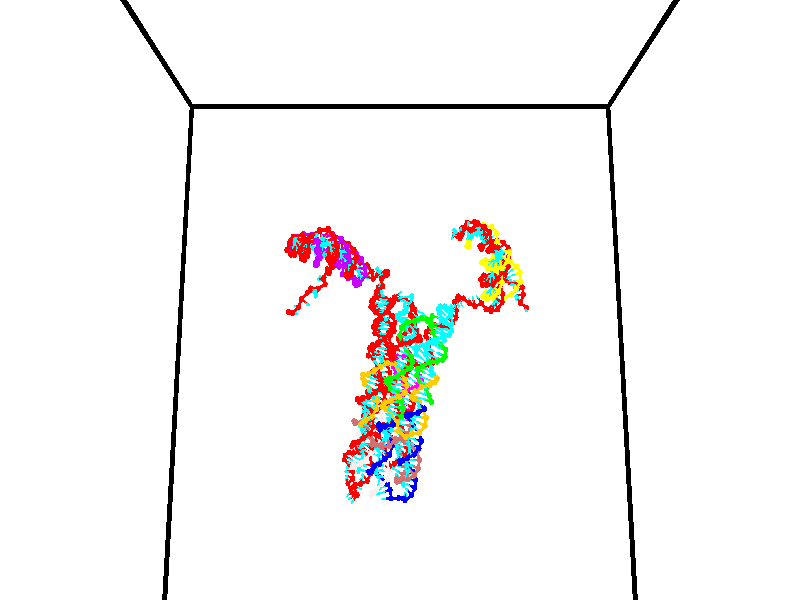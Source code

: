 // switches for output
#declare DRAW_BASES = 1; // possible values are 0, 1; only relevant for DNA ribbons
#declare DRAW_BASES_TYPE = 3; // possible values are 1, 2, 3; only relevant for DNA ribbons
#declare DRAW_FOG = 0; // set to 1 to enable fog

#include "colors.inc"

#include "transforms.inc"
background { rgb <1, 1, 1>}

#default {
   normal{
       ripples 0.25
       frequency 0.20
       turbulence 0.2
       lambda 5
   }
	finish {
		phong 0.1
		phong_size 40.
	}
}

// original window dimensions: 1024x640


// camera settings

camera {
	sky <0, 0.179814, -0.983701>
	up <0, 0.179814, -0.983701>
	right 1.6 * <1, 0, 0>
	location <35, 94.9851, 44.8844>
	look_at <35, 29.7336, 32.9568>
	direction <0, -65.2515, -11.9276>
	angle 67.0682
}


# declare cpy_camera_pos = <35, 94.9851, 44.8844>;
# if (DRAW_FOG = 1)
fog {
	fog_type 2
	up vnormalize(cpy_camera_pos)
	color rgbt<1,1,1,0.3>
	distance 1e-5
	fog_alt 3e-3
	fog_offset 56
}
# end


// LIGHTS

# declare lum = 6;
global_settings {
	ambient_light rgb lum * <0.05, 0.05, 0.05>
	max_trace_level 15
}# declare cpy_direct_light_amount = 0.25;
light_source
{	1000 * <-1, -1.16352, -0.803886>,
	rgb lum * cpy_direct_light_amount
	parallel
}

light_source
{	1000 * <1, 1.16352, 0.803886>,
	rgb lum * cpy_direct_light_amount
	parallel
}

// strand 0

// nucleotide -1

// particle -1
sphere {
	<23.877470, 35.508724, 35.038826> 0.250000
	pigment { color rgbt <1,0,0,0> }
	no_shadow
}
cylinder {
	<24.264217, 35.415737, 35.081024>,  <24.496265, 35.359947, 35.106342>, 0.100000
	pigment { color rgbt <1,0,0,0> }
	no_shadow
}
cylinder {
	<24.264217, 35.415737, 35.081024>,  <23.877470, 35.508724, 35.038826>, 0.100000
	pigment { color rgbt <1,0,0,0> }
	no_shadow
}

// particle -1
sphere {
	<24.264217, 35.415737, 35.081024> 0.100000
	pigment { color rgbt <1,0,0,0> }
	no_shadow
}
sphere {
	0, 1
	scale<0.080000,0.200000,0.300000>
	matrix <0.216964, 0.530550, -0.819416,
		0.134515, 0.815155, 0.563408,
		0.966867, -0.232463, 0.105492,
		24.554277, 35.345997, 35.112671>
	pigment { color rgbt <0,1,1,0> }
	no_shadow
}
cylinder {
	<24.387962, 36.088074, 35.221771>,  <23.877470, 35.508724, 35.038826>, 0.130000
	pigment { color rgbt <1,0,0,0> }
	no_shadow
}

// nucleotide -1

// particle -1
sphere {
	<24.387962, 36.088074, 35.221771> 0.250000
	pigment { color rgbt <1,0,0,0> }
	no_shadow
}
cylinder {
	<24.577671, 35.807571, 35.008862>,  <24.691496, 35.639271, 34.881115>, 0.100000
	pigment { color rgbt <1,0,0,0> }
	no_shadow
}
cylinder {
	<24.577671, 35.807571, 35.008862>,  <24.387962, 36.088074, 35.221771>, 0.100000
	pigment { color rgbt <1,0,0,0> }
	no_shadow
}

// particle -1
sphere {
	<24.577671, 35.807571, 35.008862> 0.100000
	pigment { color rgbt <1,0,0,0> }
	no_shadow
}
sphere {
	0, 1
	scale<0.080000,0.200000,0.300000>
	matrix <0.080278, 0.636524, -0.767068,
		0.876711, 0.321068, 0.358180,
		0.474271, -0.701251, -0.532273,
		24.719952, 35.597195, 34.849178>
	pigment { color rgbt <0,1,1,0> }
	no_shadow
}
cylinder {
	<25.006762, 36.342342, 34.771790>,  <24.387962, 36.088074, 35.221771>, 0.130000
	pigment { color rgbt <1,0,0,0> }
	no_shadow
}

// nucleotide -1

// particle -1
sphere {
	<25.006762, 36.342342, 34.771790> 0.250000
	pigment { color rgbt <1,0,0,0> }
	no_shadow
}
cylinder {
	<24.796635, 36.025539, 34.647362>,  <24.670559, 35.835457, 34.572704>, 0.100000
	pigment { color rgbt <1,0,0,0> }
	no_shadow
}
cylinder {
	<24.796635, 36.025539, 34.647362>,  <25.006762, 36.342342, 34.771790>, 0.100000
	pigment { color rgbt <1,0,0,0> }
	no_shadow
}

// particle -1
sphere {
	<24.796635, 36.025539, 34.647362> 0.100000
	pigment { color rgbt <1,0,0,0> }
	no_shadow
}
sphere {
	0, 1
	scale<0.080000,0.200000,0.300000>
	matrix <-0.149284, 0.445685, -0.882655,
		0.837710, -0.417235, -0.352359,
		-0.525316, -0.792011, -0.311068,
		24.639040, 35.787937, 34.554043>
	pigment { color rgbt <0,1,1,0> }
	no_shadow
}
cylinder {
	<25.285887, 36.456093, 34.085392>,  <25.006762, 36.342342, 34.771790>, 0.130000
	pigment { color rgbt <1,0,0,0> }
	no_shadow
}

// nucleotide -1

// particle -1
sphere {
	<25.285887, 36.456093, 34.085392> 0.250000
	pigment { color rgbt <1,0,0,0> }
	no_shadow
}
cylinder {
	<25.612011, 36.448067, 34.316864>,  <25.807686, 36.443253, 34.455746>, 0.100000
	pigment { color rgbt <1,0,0,0> }
	no_shadow
}
cylinder {
	<25.612011, 36.448067, 34.316864>,  <25.285887, 36.456093, 34.085392>, 0.100000
	pigment { color rgbt <1,0,0,0> }
	no_shadow
}

// particle -1
sphere {
	<25.612011, 36.448067, 34.316864> 0.100000
	pigment { color rgbt <1,0,0,0> }
	no_shadow
}
sphere {
	0, 1
	scale<0.080000,0.200000,0.300000>
	matrix <-0.476869, -0.590132, 0.651414,
		0.328428, -0.807057, -0.490707,
		0.815310, -0.020060, 0.578677,
		25.856604, 36.442047, 34.490467>
	pigment { color rgbt <0,1,1,0> }
	no_shadow
}
cylinder {
	<25.816961, 36.251888, 33.533543>,  <25.285887, 36.456093, 34.085392>, 0.130000
	pigment { color rgbt <1,0,0,0> }
	no_shadow
}

// nucleotide -1

// particle -1
sphere {
	<25.816961, 36.251888, 33.533543> 0.250000
	pigment { color rgbt <1,0,0,0> }
	no_shadow
}
cylinder {
	<26.204643, 36.284760, 33.440685>,  <26.437252, 36.304482, 33.384972>, 0.100000
	pigment { color rgbt <1,0,0,0> }
	no_shadow
}
cylinder {
	<26.204643, 36.284760, 33.440685>,  <25.816961, 36.251888, 33.533543>, 0.100000
	pigment { color rgbt <1,0,0,0> }
	no_shadow
}

// particle -1
sphere {
	<26.204643, 36.284760, 33.440685> 0.100000
	pigment { color rgbt <1,0,0,0> }
	no_shadow
}
sphere {
	0, 1
	scale<0.080000,0.200000,0.300000>
	matrix <0.194023, -0.835353, 0.514334,
		-0.151653, -0.543536, -0.825573,
		0.969204, 0.082180, -0.232142,
		26.495405, 36.309414, 33.371044>
	pigment { color rgbt <0,1,1,0> }
	no_shadow
}
cylinder {
	<26.069374, 35.724545, 33.072456>,  <25.816961, 36.251888, 33.533543>, 0.130000
	pigment { color rgbt <1,0,0,0> }
	no_shadow
}

// nucleotide -1

// particle -1
sphere {
	<26.069374, 35.724545, 33.072456> 0.250000
	pigment { color rgbt <1,0,0,0> }
	no_shadow
}
cylinder {
	<26.354563, 35.854702, 33.320904>,  <26.525675, 35.932796, 33.469975>, 0.100000
	pigment { color rgbt <1,0,0,0> }
	no_shadow
}
cylinder {
	<26.354563, 35.854702, 33.320904>,  <26.069374, 35.724545, 33.072456>, 0.100000
	pigment { color rgbt <1,0,0,0> }
	no_shadow
}

// particle -1
sphere {
	<26.354563, 35.854702, 33.320904> 0.100000
	pigment { color rgbt <1,0,0,0> }
	no_shadow
}
sphere {
	0, 1
	scale<0.080000,0.200000,0.300000>
	matrix <-0.029079, -0.871325, 0.489844,
		0.700591, -0.367306, -0.611767,
		0.712971, 0.325390, 0.621123,
		26.568455, 35.952320, 33.507240>
	pigment { color rgbt <0,1,1,0> }
	no_shadow
}
cylinder {
	<26.768492, 35.396320, 33.015793>,  <26.069374, 35.724545, 33.072456>, 0.130000
	pigment { color rgbt <1,0,0,0> }
	no_shadow
}

// nucleotide -1

// particle -1
sphere {
	<26.768492, 35.396320, 33.015793> 0.250000
	pigment { color rgbt <1,0,0,0> }
	no_shadow
}
cylinder {
	<26.665903, 35.525211, 33.380295>,  <26.604351, 35.602547, 33.598995>, 0.100000
	pigment { color rgbt <1,0,0,0> }
	no_shadow
}
cylinder {
	<26.665903, 35.525211, 33.380295>,  <26.768492, 35.396320, 33.015793>, 0.100000
	pigment { color rgbt <1,0,0,0> }
	no_shadow
}

// particle -1
sphere {
	<26.665903, 35.525211, 33.380295> 0.100000
	pigment { color rgbt <1,0,0,0> }
	no_shadow
}
sphere {
	0, 1
	scale<0.080000,0.200000,0.300000>
	matrix <0.042593, -0.938110, 0.343709,
		0.965613, 0.126964, 0.226872,
		-0.256470, 0.322226, 0.911259,
		26.588963, 35.621880, 33.653671>
	pigment { color rgbt <0,1,1,0> }
	no_shadow
}
cylinder {
	<27.493414, 35.669086, 32.690796>,  <26.768492, 35.396320, 33.015793>, 0.130000
	pigment { color rgbt <1,0,0,0> }
	no_shadow
}

// nucleotide -1

// particle -1
sphere {
	<27.493414, 35.669086, 32.690796> 0.250000
	pigment { color rgbt <1,0,0,0> }
	no_shadow
}
cylinder {
	<27.240133, 35.605415, 32.387821>,  <27.088165, 35.567211, 32.206036>, 0.100000
	pigment { color rgbt <1,0,0,0> }
	no_shadow
}
cylinder {
	<27.240133, 35.605415, 32.387821>,  <27.493414, 35.669086, 32.690796>, 0.100000
	pigment { color rgbt <1,0,0,0> }
	no_shadow
}

// particle -1
sphere {
	<27.240133, 35.605415, 32.387821> 0.100000
	pigment { color rgbt <1,0,0,0> }
	no_shadow
}
sphere {
	0, 1
	scale<0.080000,0.200000,0.300000>
	matrix <-0.518909, 0.813413, 0.262855,
		0.574271, 0.559483, -0.597654,
		-0.633203, -0.159178, -0.757441,
		27.050173, 35.557663, 32.160587>
	pigment { color rgbt <0,1,1,0> }
	no_shadow
}
cylinder {
	<27.452993, 36.322624, 32.267506>,  <27.493414, 35.669086, 32.690796>, 0.130000
	pigment { color rgbt <1,0,0,0> }
	no_shadow
}

// nucleotide -1

// particle -1
sphere {
	<27.452993, 36.322624, 32.267506> 0.250000
	pigment { color rgbt <1,0,0,0> }
	no_shadow
}
cylinder {
	<27.160839, 36.050102, 32.286942>,  <26.985546, 35.886589, 32.298603>, 0.100000
	pigment { color rgbt <1,0,0,0> }
	no_shadow
}
cylinder {
	<27.160839, 36.050102, 32.286942>,  <27.452993, 36.322624, 32.267506>, 0.100000
	pigment { color rgbt <1,0,0,0> }
	no_shadow
}

// particle -1
sphere {
	<27.160839, 36.050102, 32.286942> 0.100000
	pigment { color rgbt <1,0,0,0> }
	no_shadow
}
sphere {
	0, 1
	scale<0.080000,0.200000,0.300000>
	matrix <-0.563416, 0.641158, 0.521037,
		-0.386137, 0.353182, -0.852151,
		-0.730384, -0.681307, 0.048586,
		26.941725, 35.845711, 32.301517>
	pigment { color rgbt <0,1,1,0> }
	no_shadow
}
cylinder {
	<27.738565, 36.171558, 31.523914>,  <27.452993, 36.322624, 32.267506>, 0.130000
	pigment { color rgbt <1,0,0,0> }
	no_shadow
}

// nucleotide -1

// particle -1
sphere {
	<27.738565, 36.171558, 31.523914> 0.250000
	pigment { color rgbt <1,0,0,0> }
	no_shadow
}
cylinder {
	<28.073828, 36.361614, 31.416777>,  <28.274984, 36.475647, 31.352493>, 0.100000
	pigment { color rgbt <1,0,0,0> }
	no_shadow
}
cylinder {
	<28.073828, 36.361614, 31.416777>,  <27.738565, 36.171558, 31.523914>, 0.100000
	pigment { color rgbt <1,0,0,0> }
	no_shadow
}

// particle -1
sphere {
	<28.073828, 36.361614, 31.416777> 0.100000
	pigment { color rgbt <1,0,0,0> }
	no_shadow
}
sphere {
	0, 1
	scale<0.080000,0.200000,0.300000>
	matrix <-0.425680, 0.876859, 0.223418,
		0.341016, -0.073242, 0.937200,
		0.838156, 0.475136, -0.267845,
		28.325274, 36.504154, 31.336424>
	pigment { color rgbt <0,1,1,0> }
	no_shadow
}
cylinder {
	<27.961544, 36.749126, 32.008240>,  <27.738565, 36.171558, 31.523914>, 0.130000
	pigment { color rgbt <1,0,0,0> }
	no_shadow
}

// nucleotide -1

// particle -1
sphere {
	<27.961544, 36.749126, 32.008240> 0.250000
	pigment { color rgbt <1,0,0,0> }
	no_shadow
}
cylinder {
	<28.135544, 36.853695, 31.663582>,  <28.239943, 36.916435, 31.456787>, 0.100000
	pigment { color rgbt <1,0,0,0> }
	no_shadow
}
cylinder {
	<28.135544, 36.853695, 31.663582>,  <27.961544, 36.749126, 32.008240>, 0.100000
	pigment { color rgbt <1,0,0,0> }
	no_shadow
}

// particle -1
sphere {
	<28.135544, 36.853695, 31.663582> 0.100000
	pigment { color rgbt <1,0,0,0> }
	no_shadow
}
sphere {
	0, 1
	scale<0.080000,0.200000,0.300000>
	matrix <-0.441536, 0.895909, 0.048913,
		0.784744, 0.359171, 0.505147,
		0.434998, 0.261424, -0.861646,
		28.266043, 36.932121, 31.405088>
	pigment { color rgbt <0,1,1,0> }
	no_shadow
}
cylinder {
	<28.132900, 37.475674, 32.034760>,  <27.961544, 36.749126, 32.008240>, 0.130000
	pigment { color rgbt <1,0,0,0> }
	no_shadow
}

// nucleotide -1

// particle -1
sphere {
	<28.132900, 37.475674, 32.034760> 0.250000
	pigment { color rgbt <1,0,0,0> }
	no_shadow
}
cylinder {
	<28.147087, 37.416729, 31.639380>,  <28.155600, 37.381363, 31.402153>, 0.100000
	pigment { color rgbt <1,0,0,0> }
	no_shadow
}
cylinder {
	<28.147087, 37.416729, 31.639380>,  <28.132900, 37.475674, 32.034760>, 0.100000
	pigment { color rgbt <1,0,0,0> }
	no_shadow
}

// particle -1
sphere {
	<28.147087, 37.416729, 31.639380> 0.100000
	pigment { color rgbt <1,0,0,0> }
	no_shadow
}
sphere {
	0, 1
	scale<0.080000,0.200000,0.300000>
	matrix <-0.357605, 0.921708, -0.150244,
		0.933199, 0.358802, -0.020010,
		0.035465, -0.147363, -0.988446,
		28.157726, 37.372520, 31.342846>
	pigment { color rgbt <0,1,1,0> }
	no_shadow
}
cylinder {
	<28.532286, 38.001575, 31.722681>,  <28.132900, 37.475674, 32.034760>, 0.130000
	pigment { color rgbt <1,0,0,0> }
	no_shadow
}

// nucleotide -1

// particle -1
sphere {
	<28.532286, 38.001575, 31.722681> 0.250000
	pigment { color rgbt <1,0,0,0> }
	no_shadow
}
cylinder {
	<28.313057, 37.869488, 31.415285>,  <28.181520, 37.790237, 31.230848>, 0.100000
	pigment { color rgbt <1,0,0,0> }
	no_shadow
}
cylinder {
	<28.313057, 37.869488, 31.415285>,  <28.532286, 38.001575, 31.722681>, 0.100000
	pigment { color rgbt <1,0,0,0> }
	no_shadow
}

// particle -1
sphere {
	<28.313057, 37.869488, 31.415285> 0.100000
	pigment { color rgbt <1,0,0,0> }
	no_shadow
}
sphere {
	0, 1
	scale<0.080000,0.200000,0.300000>
	matrix <-0.261240, 0.940388, -0.217770,
		0.794588, 0.081407, -0.601666,
		-0.548072, -0.330217, -0.768488,
		28.148636, 37.770424, 31.184738>
	pigment { color rgbt <0,1,1,0> }
	no_shadow
}
cylinder {
	<28.472454, 38.523926, 31.259556>,  <28.532286, 38.001575, 31.722681>, 0.130000
	pigment { color rgbt <1,0,0,0> }
	no_shadow
}

// nucleotide -1

// particle -1
sphere {
	<28.472454, 38.523926, 31.259556> 0.250000
	pigment { color rgbt <1,0,0,0> }
	no_shadow
}
cylinder {
	<28.181463, 38.293179, 31.110964>,  <28.006868, 38.154728, 31.021809>, 0.100000
	pigment { color rgbt <1,0,0,0> }
	no_shadow
}
cylinder {
	<28.181463, 38.293179, 31.110964>,  <28.472454, 38.523926, 31.259556>, 0.100000
	pigment { color rgbt <1,0,0,0> }
	no_shadow
}

// particle -1
sphere {
	<28.181463, 38.293179, 31.110964> 0.100000
	pigment { color rgbt <1,0,0,0> }
	no_shadow
}
sphere {
	0, 1
	scale<0.080000,0.200000,0.300000>
	matrix <-0.472123, 0.813721, -0.339054,
		0.497873, -0.071269, -0.864317,
		-0.727477, -0.576870, -0.371482,
		27.963221, 38.120117, 30.999519>
	pigment { color rgbt <0,1,1,0> }
	no_shadow
}
cylinder {
	<28.317934, 38.830811, 30.569818>,  <28.472454, 38.523926, 31.259556>, 0.130000
	pigment { color rgbt <1,0,0,0> }
	no_shadow
}

// nucleotide -1

// particle -1
sphere {
	<28.317934, 38.830811, 30.569818> 0.250000
	pigment { color rgbt <1,0,0,0> }
	no_shadow
}
cylinder {
	<27.999418, 38.609543, 30.667738>,  <27.808308, 38.476784, 30.726490>, 0.100000
	pigment { color rgbt <1,0,0,0> }
	no_shadow
}
cylinder {
	<27.999418, 38.609543, 30.667738>,  <28.317934, 38.830811, 30.569818>, 0.100000
	pigment { color rgbt <1,0,0,0> }
	no_shadow
}

// particle -1
sphere {
	<27.999418, 38.609543, 30.667738> 0.100000
	pigment { color rgbt <1,0,0,0> }
	no_shadow
}
sphere {
	0, 1
	scale<0.080000,0.200000,0.300000>
	matrix <-0.596480, 0.785365, -0.165572,
		-0.100666, -0.277860, -0.955333,
		-0.796290, -0.553169, 0.244797,
		27.760530, 38.443592, 30.741177>
	pigment { color rgbt <0,1,1,0> }
	no_shadow
}
cylinder {
	<27.817234, 38.829010, 29.930779>,  <28.317934, 38.830811, 30.569818>, 0.130000
	pigment { color rgbt <1,0,0,0> }
	no_shadow
}

// nucleotide -1

// particle -1
sphere {
	<27.817234, 38.829010, 29.930779> 0.250000
	pigment { color rgbt <1,0,0,0> }
	no_shadow
}
cylinder {
	<27.611311, 38.748676, 30.264158>,  <27.487757, 38.700474, 30.464186>, 0.100000
	pigment { color rgbt <1,0,0,0> }
	no_shadow
}
cylinder {
	<27.611311, 38.748676, 30.264158>,  <27.817234, 38.829010, 29.930779>, 0.100000
	pigment { color rgbt <1,0,0,0> }
	no_shadow
}

// particle -1
sphere {
	<27.611311, 38.748676, 30.264158> 0.100000
	pigment { color rgbt <1,0,0,0> }
	no_shadow
}
sphere {
	0, 1
	scale<0.080000,0.200000,0.300000>
	matrix <-0.576181, 0.800925, -0.162896,
		-0.634815, -0.564078, -0.528040,
		-0.514807, -0.200837, 0.833449,
		27.456869, 38.688423, 30.514193>
	pigment { color rgbt <0,1,1,0> }
	no_shadow
}
cylinder {
	<27.029400, 38.972309, 29.746368>,  <27.817234, 38.829010, 29.930779>, 0.130000
	pigment { color rgbt <1,0,0,0> }
	no_shadow
}

// nucleotide -1

// particle -1
sphere {
	<27.029400, 38.972309, 29.746368> 0.250000
	pigment { color rgbt <1,0,0,0> }
	no_shadow
}
cylinder {
	<27.017767, 38.952885, 30.145727>,  <27.010788, 38.941231, 30.385342>, 0.100000
	pigment { color rgbt <1,0,0,0> }
	no_shadow
}
cylinder {
	<27.017767, 38.952885, 30.145727>,  <27.029400, 38.972309, 29.746368>, 0.100000
	pigment { color rgbt <1,0,0,0> }
	no_shadow
}

// particle -1
sphere {
	<27.017767, 38.952885, 30.145727> 0.100000
	pigment { color rgbt <1,0,0,0> }
	no_shadow
}
sphere {
	0, 1
	scale<0.080000,0.200000,0.300000>
	matrix <-0.772135, 0.635402, 0.008416,
		-0.634792, -0.770653, -0.055973,
		-0.029080, -0.048561, 0.998396,
		27.009043, 38.938316, 30.445246>
	pigment { color rgbt <0,1,1,0> }
	no_shadow
}
cylinder {
	<26.321375, 38.904655, 30.015181>,  <27.029400, 38.972309, 29.746368>, 0.130000
	pigment { color rgbt <1,0,0,0> }
	no_shadow
}

// nucleotide -1

// particle -1
sphere {
	<26.321375, 38.904655, 30.015181> 0.250000
	pigment { color rgbt <1,0,0,0> }
	no_shadow
}
cylinder {
	<26.536907, 39.079159, 30.303440>,  <26.666227, 39.183861, 30.476397>, 0.100000
	pigment { color rgbt <1,0,0,0> }
	no_shadow
}
cylinder {
	<26.536907, 39.079159, 30.303440>,  <26.321375, 38.904655, 30.015181>, 0.100000
	pigment { color rgbt <1,0,0,0> }
	no_shadow
}

// particle -1
sphere {
	<26.536907, 39.079159, 30.303440> 0.100000
	pigment { color rgbt <1,0,0,0> }
	no_shadow
}
sphere {
	0, 1
	scale<0.080000,0.200000,0.300000>
	matrix <-0.705726, 0.700904, 0.103364,
		-0.460013, -0.564277, 0.685551,
		0.538831, 0.436262, 0.720650,
		26.698557, 39.210037, 30.519634>
	pigment { color rgbt <0,1,1,0> }
	no_shadow
}
cylinder {
	<25.875620, 39.192493, 30.509523>,  <26.321375, 38.904655, 30.015181>, 0.130000
	pigment { color rgbt <1,0,0,0> }
	no_shadow
}

// nucleotide -1

// particle -1
sphere {
	<25.875620, 39.192493, 30.509523> 0.250000
	pigment { color rgbt <1,0,0,0> }
	no_shadow
}
cylinder {
	<26.210123, 39.409470, 30.541599>,  <26.410826, 39.539654, 30.560844>, 0.100000
	pigment { color rgbt <1,0,0,0> }
	no_shadow
}
cylinder {
	<26.210123, 39.409470, 30.541599>,  <25.875620, 39.192493, 30.509523>, 0.100000
	pigment { color rgbt <1,0,0,0> }
	no_shadow
}

// particle -1
sphere {
	<26.210123, 39.409470, 30.541599> 0.100000
	pigment { color rgbt <1,0,0,0> }
	no_shadow
}
sphere {
	0, 1
	scale<0.080000,0.200000,0.300000>
	matrix <-0.545781, 0.837514, 0.026329,
		-0.052877, -0.065783, 0.996432,
		0.836258, 0.542441, 0.080188,
		26.461000, 39.572201, 30.565657>
	pigment { color rgbt <0,1,1,0> }
	no_shadow
}
cylinder {
	<25.633844, 39.675819, 31.023439>,  <25.875620, 39.192493, 30.509523>, 0.130000
	pigment { color rgbt <1,0,0,0> }
	no_shadow
}

// nucleotide -1

// particle -1
sphere {
	<25.633844, 39.675819, 31.023439> 0.250000
	pigment { color rgbt <1,0,0,0> }
	no_shadow
}
cylinder {
	<25.988857, 39.816132, 30.903946>,  <26.201864, 39.900318, 30.832251>, 0.100000
	pigment { color rgbt <1,0,0,0> }
	no_shadow
}
cylinder {
	<25.988857, 39.816132, 30.903946>,  <25.633844, 39.675819, 31.023439>, 0.100000
	pigment { color rgbt <1,0,0,0> }
	no_shadow
}

// particle -1
sphere {
	<25.988857, 39.816132, 30.903946> 0.100000
	pigment { color rgbt <1,0,0,0> }
	no_shadow
}
sphere {
	0, 1
	scale<0.080000,0.200000,0.300000>
	matrix <-0.266828, 0.919892, 0.287405,
		0.375617, -0.175371, 0.910031,
		0.887533, 0.350776, -0.298733,
		26.255117, 39.921364, 30.814325>
	pigment { color rgbt <0,1,1,0> }
	no_shadow
}
cylinder {
	<25.798910, 40.157066, 31.569851>,  <25.633844, 39.675819, 31.023439>, 0.130000
	pigment { color rgbt <1,0,0,0> }
	no_shadow
}

// nucleotide -1

// particle -1
sphere {
	<25.798910, 40.157066, 31.569851> 0.250000
	pigment { color rgbt <1,0,0,0> }
	no_shadow
}
cylinder {
	<25.993368, 40.259533, 31.235655>,  <26.110043, 40.321011, 31.035137>, 0.100000
	pigment { color rgbt <1,0,0,0> }
	no_shadow
}
cylinder {
	<25.993368, 40.259533, 31.235655>,  <25.798910, 40.157066, 31.569851>, 0.100000
	pigment { color rgbt <1,0,0,0> }
	no_shadow
}

// particle -1
sphere {
	<25.993368, 40.259533, 31.235655> 0.100000
	pigment { color rgbt <1,0,0,0> }
	no_shadow
}
sphere {
	0, 1
	scale<0.080000,0.200000,0.300000>
	matrix <-0.369959, 0.926497, 0.068800,
		0.791703, 0.275650, 0.545183,
		0.486146, 0.256165, -0.835489,
		26.139212, 40.336384, 30.985008>
	pigment { color rgbt <0,1,1,0> }
	no_shadow
}
cylinder {
	<26.203760, 40.704342, 31.823370>,  <25.798910, 40.157066, 31.569851>, 0.130000
	pigment { color rgbt <1,0,0,0> }
	no_shadow
}

// nucleotide -1

// particle -1
sphere {
	<26.203760, 40.704342, 31.823370> 0.250000
	pigment { color rgbt <1,0,0,0> }
	no_shadow
}
cylinder {
	<26.158554, 40.736179, 31.427210>,  <26.131430, 40.755283, 31.189514>, 0.100000
	pigment { color rgbt <1,0,0,0> }
	no_shadow
}
cylinder {
	<26.158554, 40.736179, 31.427210>,  <26.203760, 40.704342, 31.823370>, 0.100000
	pigment { color rgbt <1,0,0,0> }
	no_shadow
}

// particle -1
sphere {
	<26.158554, 40.736179, 31.427210> 0.100000
	pigment { color rgbt <1,0,0,0> }
	no_shadow
}
sphere {
	0, 1
	scale<0.080000,0.200000,0.300000>
	matrix <-0.246178, 0.963463, 0.105521,
		0.962613, 0.255740, -0.089291,
		-0.113015, 0.079595, -0.990400,
		26.124649, 40.760059, 31.130091>
	pigment { color rgbt <0,1,1,0> }
	no_shadow
}
cylinder {
	<26.529671, 41.234711, 31.651583>,  <26.203760, 40.704342, 31.823370>, 0.130000
	pigment { color rgbt <1,0,0,0> }
	no_shadow
}

// nucleotide -1

// particle -1
sphere {
	<26.529671, 41.234711, 31.651583> 0.250000
	pigment { color rgbt <1,0,0,0> }
	no_shadow
}
cylinder {
	<26.304951, 41.214008, 31.321321>,  <26.170118, 41.201588, 31.123165>, 0.100000
	pigment { color rgbt <1,0,0,0> }
	no_shadow
}
cylinder {
	<26.304951, 41.214008, 31.321321>,  <26.529671, 41.234711, 31.651583>, 0.100000
	pigment { color rgbt <1,0,0,0> }
	no_shadow
}

// particle -1
sphere {
	<26.304951, 41.214008, 31.321321> 0.100000
	pigment { color rgbt <1,0,0,0> }
	no_shadow
}
sphere {
	0, 1
	scale<0.080000,0.200000,0.300000>
	matrix <-0.286796, 0.948333, 0.135694,
		0.775970, 0.313026, -0.547617,
		-0.561799, -0.051760, -0.825653,
		26.136412, 41.198479, 31.073626>
	pigment { color rgbt <0,1,1,0> }
	no_shadow
}
cylinder {
	<26.726187, 41.859047, 31.410364>,  <26.529671, 41.234711, 31.651583>, 0.130000
	pigment { color rgbt <1,0,0,0> }
	no_shadow
}

// nucleotide -1

// particle -1
sphere {
	<26.726187, 41.859047, 31.410364> 0.250000
	pigment { color rgbt <1,0,0,0> }
	no_shadow
}
cylinder {
	<26.407040, 41.741817, 31.199646>,  <26.215551, 41.671482, 31.073215>, 0.100000
	pigment { color rgbt <1,0,0,0> }
	no_shadow
}
cylinder {
	<26.407040, 41.741817, 31.199646>,  <26.726187, 41.859047, 31.410364>, 0.100000
	pigment { color rgbt <1,0,0,0> }
	no_shadow
}

// particle -1
sphere {
	<26.407040, 41.741817, 31.199646> 0.100000
	pigment { color rgbt <1,0,0,0> }
	no_shadow
}
sphere {
	0, 1
	scale<0.080000,0.200000,0.300000>
	matrix <-0.367182, 0.929327, 0.039111,
		0.478102, 0.224635, -0.849092,
		-0.797869, -0.293072, -0.526795,
		26.167679, 41.653896, 31.041607>
	pigment { color rgbt <0,1,1,0> }
	no_shadow
}
cylinder {
	<26.745037, 42.198826, 30.758780>,  <26.726187, 41.859047, 31.410364>, 0.130000
	pigment { color rgbt <1,0,0,0> }
	no_shadow
}

// nucleotide -1

// particle -1
sphere {
	<26.745037, 42.198826, 30.758780> 0.250000
	pigment { color rgbt <1,0,0,0> }
	no_shadow
}
cylinder {
	<26.380795, 42.097069, 30.889061>,  <26.162249, 42.036015, 30.967230>, 0.100000
	pigment { color rgbt <1,0,0,0> }
	no_shadow
}
cylinder {
	<26.380795, 42.097069, 30.889061>,  <26.745037, 42.198826, 30.758780>, 0.100000
	pigment { color rgbt <1,0,0,0> }
	no_shadow
}

// particle -1
sphere {
	<26.380795, 42.097069, 30.889061> 0.100000
	pigment { color rgbt <1,0,0,0> }
	no_shadow
}
sphere {
	0, 1
	scale<0.080000,0.200000,0.300000>
	matrix <-0.260592, 0.965119, 0.025234,
		-0.320762, -0.061898, -0.945135,
		-0.910606, -0.254389, 0.325704,
		26.107613, 42.020752, 30.986773>
	pigment { color rgbt <0,1,1,0> }
	no_shadow
}
cylinder {
	<26.271523, 42.584114, 30.374062>,  <26.745037, 42.198826, 30.758780>, 0.130000
	pigment { color rgbt <1,0,0,0> }
	no_shadow
}

// nucleotide -1

// particle -1
sphere {
	<26.271523, 42.584114, 30.374062> 0.250000
	pigment { color rgbt <1,0,0,0> }
	no_shadow
}
cylinder {
	<26.126692, 42.495369, 30.736206>,  <26.039793, 42.442123, 30.953493>, 0.100000
	pigment { color rgbt <1,0,0,0> }
	no_shadow
}
cylinder {
	<26.126692, 42.495369, 30.736206>,  <26.271523, 42.584114, 30.374062>, 0.100000
	pigment { color rgbt <1,0,0,0> }
	no_shadow
}

// particle -1
sphere {
	<26.126692, 42.495369, 30.736206> 0.100000
	pigment { color rgbt <1,0,0,0> }
	no_shadow
}
sphere {
	0, 1
	scale<0.080000,0.200000,0.300000>
	matrix <-0.146928, 0.972704, 0.179607,
		-0.920496, -0.067991, -0.384792,
		-0.362077, -0.221864, 0.905360,
		26.018068, 42.428810, 31.007814>
	pigment { color rgbt <0,1,1,0> }
	no_shadow
}
cylinder {
	<25.463942, 42.740707, 30.552158>,  <26.271523, 42.584114, 30.374062>, 0.130000
	pigment { color rgbt <1,0,0,0> }
	no_shadow
}

// nucleotide -1

// particle -1
sphere {
	<25.463942, 42.740707, 30.552158> 0.250000
	pigment { color rgbt <1,0,0,0> }
	no_shadow
}
cylinder {
	<25.700266, 42.736927, 30.874861>,  <25.842060, 42.734657, 31.068481>, 0.100000
	pigment { color rgbt <1,0,0,0> }
	no_shadow
}
cylinder {
	<25.700266, 42.736927, 30.874861>,  <25.463942, 42.740707, 30.552158>, 0.100000
	pigment { color rgbt <1,0,0,0> }
	no_shadow
}

// particle -1
sphere {
	<25.700266, 42.736927, 30.874861> 0.100000
	pigment { color rgbt <1,0,0,0> }
	no_shadow
}
sphere {
	0, 1
	scale<0.080000,0.200000,0.300000>
	matrix <-0.228787, 0.956922, 0.178763,
		-0.773692, -0.290190, 0.563196,
		0.590810, -0.009455, 0.806755,
		25.877508, 42.734089, 31.116888>
	pigment { color rgbt <0,1,1,0> }
	no_shadow
}
cylinder {
	<25.184517, 43.045795, 31.111439>,  <25.463942, 42.740707, 30.552158>, 0.130000
	pigment { color rgbt <1,0,0,0> }
	no_shadow
}

// nucleotide -1

// particle -1
sphere {
	<25.184517, 43.045795, 31.111439> 0.250000
	pigment { color rgbt <1,0,0,0> }
	no_shadow
}
cylinder {
	<25.562006, 43.036171, 31.243380>,  <25.788500, 43.030396, 31.322544>, 0.100000
	pigment { color rgbt <1,0,0,0> }
	no_shadow
}
cylinder {
	<25.562006, 43.036171, 31.243380>,  <25.184517, 43.045795, 31.111439>, 0.100000
	pigment { color rgbt <1,0,0,0> }
	no_shadow
}

// particle -1
sphere {
	<25.562006, 43.036171, 31.243380> 0.100000
	pigment { color rgbt <1,0,0,0> }
	no_shadow
}
sphere {
	0, 1
	scale<0.080000,0.200000,0.300000>
	matrix <-0.057795, 0.970004, 0.236121,
		-0.325642, -0.241897, 0.914026,
		0.943725, -0.024065, 0.329854,
		25.845123, 43.028950, 31.342337>
	pigment { color rgbt <0,1,1,0> }
	no_shadow
}
cylinder {
	<25.073864, 43.355347, 31.705482>,  <25.184517, 43.045795, 31.111439>, 0.130000
	pigment { color rgbt <1,0,0,0> }
	no_shadow
}

// nucleotide -1

// particle -1
sphere {
	<25.073864, 43.355347, 31.705482> 0.250000
	pigment { color rgbt <1,0,0,0> }
	no_shadow
}
cylinder {
	<25.459393, 43.411064, 31.614578>,  <25.690710, 43.444496, 31.560036>, 0.100000
	pigment { color rgbt <1,0,0,0> }
	no_shadow
}
cylinder {
	<25.459393, 43.411064, 31.614578>,  <25.073864, 43.355347, 31.705482>, 0.100000
	pigment { color rgbt <1,0,0,0> }
	no_shadow
}

// particle -1
sphere {
	<25.459393, 43.411064, 31.614578> 0.100000
	pigment { color rgbt <1,0,0,0> }
	no_shadow
}
sphere {
	0, 1
	scale<0.080000,0.200000,0.300000>
	matrix <-0.092491, 0.974389, 0.204967,
		0.249992, -0.176532, 0.952019,
		0.963820, 0.139294, -0.227262,
		25.748539, 43.452854, 31.546400>
	pigment { color rgbt <0,1,1,0> }
	no_shadow
}
cylinder {
	<25.478317, 43.783989, 32.158741>,  <25.073864, 43.355347, 31.705482>, 0.130000
	pigment { color rgbt <1,0,0,0> }
	no_shadow
}

// nucleotide -1

// particle -1
sphere {
	<25.478317, 43.783989, 32.158741> 0.250000
	pigment { color rgbt <1,0,0,0> }
	no_shadow
}
cylinder {
	<25.686333, 43.846199, 31.822794>,  <25.811142, 43.883526, 31.621227>, 0.100000
	pigment { color rgbt <1,0,0,0> }
	no_shadow
}
cylinder {
	<25.686333, 43.846199, 31.822794>,  <25.478317, 43.783989, 32.158741>, 0.100000
	pigment { color rgbt <1,0,0,0> }
	no_shadow
}

// particle -1
sphere {
	<25.686333, 43.846199, 31.822794> 0.100000
	pigment { color rgbt <1,0,0,0> }
	no_shadow
}
sphere {
	0, 1
	scale<0.080000,0.200000,0.300000>
	matrix <0.012494, 0.981793, 0.189542,
		0.854051, -0.109062, 0.508627,
		0.520039, 0.155524, -0.839864,
		25.842344, 43.892857, 31.570835>
	pigment { color rgbt <0,1,1,0> }
	no_shadow
}
cylinder {
	<25.894348, 44.332546, 32.295567>,  <25.478317, 43.783989, 32.158741>, 0.130000
	pigment { color rgbt <1,0,0,0> }
	no_shadow
}

// nucleotide -1

// particle -1
sphere {
	<25.894348, 44.332546, 32.295567> 0.250000
	pigment { color rgbt <1,0,0,0> }
	no_shadow
}
cylinder {
	<25.904057, 44.286709, 31.898319>,  <25.909882, 44.259205, 31.659971>, 0.100000
	pigment { color rgbt <1,0,0,0> }
	no_shadow
}
cylinder {
	<25.904057, 44.286709, 31.898319>,  <25.894348, 44.332546, 32.295567>, 0.100000
	pigment { color rgbt <1,0,0,0> }
	no_shadow
}

// particle -1
sphere {
	<25.904057, 44.286709, 31.898319> 0.100000
	pigment { color rgbt <1,0,0,0> }
	no_shadow
}
sphere {
	0, 1
	scale<0.080000,0.200000,0.300000>
	matrix <-0.015088, 0.993253, -0.114980,
		0.999592, 0.017775, 0.022377,
		0.024270, -0.114596, -0.993116,
		25.911337, 44.252331, 31.600384>
	pigment { color rgbt <0,1,1,0> }
	no_shadow
}
cylinder {
	<26.452805, 44.718388, 32.053440>,  <25.894348, 44.332546, 32.295567>, 0.130000
	pigment { color rgbt <1,0,0,0> }
	no_shadow
}

// nucleotide -1

// particle -1
sphere {
	<26.452805, 44.718388, 32.053440> 0.250000
	pigment { color rgbt <1,0,0,0> }
	no_shadow
}
cylinder {
	<26.224112, 44.675713, 31.728050>,  <26.086895, 44.650108, 31.532816>, 0.100000
	pigment { color rgbt <1,0,0,0> }
	no_shadow
}
cylinder {
	<26.224112, 44.675713, 31.728050>,  <26.452805, 44.718388, 32.053440>, 0.100000
	pigment { color rgbt <1,0,0,0> }
	no_shadow
}

// particle -1
sphere {
	<26.224112, 44.675713, 31.728050> 0.100000
	pigment { color rgbt <1,0,0,0> }
	no_shadow
}
sphere {
	0, 1
	scale<0.080000,0.200000,0.300000>
	matrix <0.165383, 0.956169, -0.241639,
		0.803598, -0.272688, -0.529028,
		-0.571732, -0.106689, -0.813474,
		26.052591, 44.643707, 31.484009>
	pigment { color rgbt <0,1,1,0> }
	no_shadow
}
cylinder {
	<26.830999, 45.015644, 31.431036>,  <26.452805, 44.718388, 32.053440>, 0.130000
	pigment { color rgbt <1,0,0,0> }
	no_shadow
}

// nucleotide -1

// particle -1
sphere {
	<26.830999, 45.015644, 31.431036> 0.250000
	pigment { color rgbt <1,0,0,0> }
	no_shadow
}
cylinder {
	<26.433109, 45.046150, 31.403599>,  <26.194376, 45.064453, 31.387136>, 0.100000
	pigment { color rgbt <1,0,0,0> }
	no_shadow
}
cylinder {
	<26.433109, 45.046150, 31.403599>,  <26.830999, 45.015644, 31.431036>, 0.100000
	pigment { color rgbt <1,0,0,0> }
	no_shadow
}

// particle -1
sphere {
	<26.433109, 45.046150, 31.403599> 0.100000
	pigment { color rgbt <1,0,0,0> }
	no_shadow
}
sphere {
	0, 1
	scale<0.080000,0.200000,0.300000>
	matrix <0.092010, 0.959023, -0.267971,
		0.045345, -0.272869, -0.960982,
		-0.994726, 0.076269, -0.068593,
		26.134691, 45.069031, 31.383020>
	pigment { color rgbt <0,1,1,0> }
	no_shadow
}
cylinder {
	<27.413465, 45.060200, 31.122372>,  <26.830999, 45.015644, 31.431036>, 0.130000
	pigment { color rgbt <1,0,0,0> }
	no_shadow
}

// nucleotide -1

// particle -1
sphere {
	<27.413465, 45.060200, 31.122372> 0.250000
	pigment { color rgbt <1,0,0,0> }
	no_shadow
}
cylinder {
	<27.693527, 45.340351, 31.177870>,  <27.861565, 45.508442, 31.211168>, 0.100000
	pigment { color rgbt <1,0,0,0> }
	no_shadow
}
cylinder {
	<27.693527, 45.340351, 31.177870>,  <27.413465, 45.060200, 31.122372>, 0.100000
	pigment { color rgbt <1,0,0,0> }
	no_shadow
}

// particle -1
sphere {
	<27.693527, 45.340351, 31.177870> 0.100000
	pigment { color rgbt <1,0,0,0> }
	no_shadow
}
sphere {
	0, 1
	scale<0.080000,0.200000,0.300000>
	matrix <0.661102, -0.709333, 0.244522,
		0.269676, -0.079477, -0.959666,
		0.700156, 0.700379, 0.138747,
		27.903574, 45.550465, 31.219494>
	pigment { color rgbt <0,1,1,0> }
	no_shadow
}
cylinder {
	<28.113989, 44.941124, 30.690075>,  <27.413465, 45.060200, 31.122372>, 0.130000
	pigment { color rgbt <1,0,0,0> }
	no_shadow
}

// nucleotide -1

// particle -1
sphere {
	<28.113989, 44.941124, 30.690075> 0.250000
	pigment { color rgbt <1,0,0,0> }
	no_shadow
}
cylinder {
	<28.235712, 45.124660, 31.023989>,  <28.308746, 45.234783, 31.224337>, 0.100000
	pigment { color rgbt <1,0,0,0> }
	no_shadow
}
cylinder {
	<28.235712, 45.124660, 31.023989>,  <28.113989, 44.941124, 30.690075>, 0.100000
	pigment { color rgbt <1,0,0,0> }
	no_shadow
}

// particle -1
sphere {
	<28.235712, 45.124660, 31.023989> 0.100000
	pigment { color rgbt <1,0,0,0> }
	no_shadow
}
sphere {
	0, 1
	scale<0.080000,0.200000,0.300000>
	matrix <0.801426, -0.597010, 0.035999,
		0.514891, 0.658061, -0.549402,
		0.304309, 0.458840, 0.834782,
		28.327005, 45.262314, 31.274424>
	pigment { color rgbt <0,1,1,0> }
	no_shadow
}
cylinder {
	<28.867504, 45.132748, 30.650015>,  <28.113989, 44.941124, 30.690075>, 0.130000
	pigment { color rgbt <1,0,0,0> }
	no_shadow
}

// nucleotide -1

// particle -1
sphere {
	<28.867504, 45.132748, 30.650015> 0.250000
	pigment { color rgbt <1,0,0,0> }
	no_shadow
}
cylinder {
	<28.681036, 45.048965, 30.993832>,  <28.569155, 44.998695, 31.200121>, 0.100000
	pigment { color rgbt <1,0,0,0> }
	no_shadow
}
cylinder {
	<28.681036, 45.048965, 30.993832>,  <28.867504, 45.132748, 30.650015>, 0.100000
	pigment { color rgbt <1,0,0,0> }
	no_shadow
}

// particle -1
sphere {
	<28.681036, 45.048965, 30.993832> 0.100000
	pigment { color rgbt <1,0,0,0> }
	no_shadow
}
sphere {
	0, 1
	scale<0.080000,0.200000,0.300000>
	matrix <0.720481, -0.653708, 0.231458,
		0.513410, 0.727183, 0.455647,
		-0.466172, -0.209452, 0.859542,
		28.541183, 44.986130, 31.251694>
	pigment { color rgbt <0,1,1,0> }
	no_shadow
}
cylinder {
	<29.402122, 45.018314, 31.252487>,  <28.867504, 45.132748, 30.650015>, 0.130000
	pigment { color rgbt <1,0,0,0> }
	no_shadow
}

// nucleotide -1

// particle -1
sphere {
	<29.402122, 45.018314, 31.252487> 0.250000
	pigment { color rgbt <1,0,0,0> }
	no_shadow
}
cylinder {
	<29.068087, 44.811913, 31.328768>,  <28.867666, 44.688072, 31.374537>, 0.100000
	pigment { color rgbt <1,0,0,0> }
	no_shadow
}
cylinder {
	<29.068087, 44.811913, 31.328768>,  <29.402122, 45.018314, 31.252487>, 0.100000
	pigment { color rgbt <1,0,0,0> }
	no_shadow
}

// particle -1
sphere {
	<29.068087, 44.811913, 31.328768> 0.100000
	pigment { color rgbt <1,0,0,0> }
	no_shadow
}
sphere {
	0, 1
	scale<0.080000,0.200000,0.300000>
	matrix <0.549214, -0.762185, 0.342692,
		-0.031481, 0.390914, 0.919889,
		-0.835089, -0.516004, 0.190701,
		28.817560, 44.657112, 31.385979>
	pigment { color rgbt <0,1,1,0> }
	no_shadow
}
cylinder {
	<29.621309, 44.723217, 31.841167>,  <29.402122, 45.018314, 31.252487>, 0.130000
	pigment { color rgbt <1,0,0,0> }
	no_shadow
}

// nucleotide -1

// particle -1
sphere {
	<29.621309, 44.723217, 31.841167> 0.250000
	pigment { color rgbt <1,0,0,0> }
	no_shadow
}
cylinder {
	<29.297523, 44.524593, 31.715818>,  <29.103252, 44.405418, 31.640610>, 0.100000
	pigment { color rgbt <1,0,0,0> }
	no_shadow
}
cylinder {
	<29.297523, 44.524593, 31.715818>,  <29.621309, 44.723217, 31.841167>, 0.100000
	pigment { color rgbt <1,0,0,0> }
	no_shadow
}

// particle -1
sphere {
	<29.297523, 44.524593, 31.715818> 0.100000
	pigment { color rgbt <1,0,0,0> }
	no_shadow
}
sphere {
	0, 1
	scale<0.080000,0.200000,0.300000>
	matrix <0.423790, -0.863469, 0.273541,
		-0.406415, 0.088617, 0.909381,
		-0.809462, -0.496557, -0.313371,
		29.054686, 44.375626, 31.621807>
	pigment { color rgbt <0,1,1,0> }
	no_shadow
}
cylinder {
	<29.571716, 44.178902, 32.235897>,  <29.621309, 44.723217, 31.841167>, 0.130000
	pigment { color rgbt <1,0,0,0> }
	no_shadow
}

// nucleotide -1

// particle -1
sphere {
	<29.571716, 44.178902, 32.235897> 0.250000
	pigment { color rgbt <1,0,0,0> }
	no_shadow
}
cylinder {
	<29.306927, 44.069263, 31.956852>,  <29.148054, 44.003479, 31.789425>, 0.100000
	pigment { color rgbt <1,0,0,0> }
	no_shadow
}
cylinder {
	<29.306927, 44.069263, 31.956852>,  <29.571716, 44.178902, 32.235897>, 0.100000
	pigment { color rgbt <1,0,0,0> }
	no_shadow
}

// particle -1
sphere {
	<29.306927, 44.069263, 31.956852> 0.100000
	pigment { color rgbt <1,0,0,0> }
	no_shadow
}
sphere {
	0, 1
	scale<0.080000,0.200000,0.300000>
	matrix <0.341313, -0.938871, 0.045011,
		-0.667306, -0.208309, 0.715060,
		-0.661973, -0.274095, -0.697613,
		29.108335, 43.987034, 31.747568>
	pigment { color rgbt <0,1,1,0> }
	no_shadow
}
cylinder {
	<29.234312, 43.560303, 32.564564>,  <29.571716, 44.178902, 32.235897>, 0.130000
	pigment { color rgbt <1,0,0,0> }
	no_shadow
}

// nucleotide -1

// particle -1
sphere {
	<29.234312, 43.560303, 32.564564> 0.250000
	pigment { color rgbt <1,0,0,0> }
	no_shadow
}
cylinder {
	<29.151175, 43.550617, 32.173420>,  <29.101292, 43.544807, 31.938732>, 0.100000
	pigment { color rgbt <1,0,0,0> }
	no_shadow
}
cylinder {
	<29.151175, 43.550617, 32.173420>,  <29.234312, 43.560303, 32.564564>, 0.100000
	pigment { color rgbt <1,0,0,0> }
	no_shadow
}

// particle -1
sphere {
	<29.151175, 43.550617, 32.173420> 0.100000
	pigment { color rgbt <1,0,0,0> }
	no_shadow
}
sphere {
	0, 1
	scale<0.080000,0.200000,0.300000>
	matrix <0.322048, -0.945651, -0.045035,
		-0.923627, -0.324279, 0.204343,
		-0.207842, -0.024213, -0.977863,
		29.088821, 43.543354, 31.880060>
	pigment { color rgbt <0,1,1,0> }
	no_shadow
}
cylinder {
	<28.815685, 42.982910, 32.528595>,  <29.234312, 43.560303, 32.564564>, 0.130000
	pigment { color rgbt <1,0,0,0> }
	no_shadow
}

// nucleotide -1

// particle -1
sphere {
	<28.815685, 42.982910, 32.528595> 0.250000
	pigment { color rgbt <1,0,0,0> }
	no_shadow
}
cylinder {
	<28.984308, 43.049824, 32.172100>,  <29.085482, 43.089973, 31.958202>, 0.100000
	pigment { color rgbt <1,0,0,0> }
	no_shadow
}
cylinder {
	<28.984308, 43.049824, 32.172100>,  <28.815685, 42.982910, 32.528595>, 0.100000
	pigment { color rgbt <1,0,0,0> }
	no_shadow
}

// particle -1
sphere {
	<28.984308, 43.049824, 32.172100> 0.100000
	pigment { color rgbt <1,0,0,0> }
	no_shadow
}
sphere {
	0, 1
	scale<0.080000,0.200000,0.300000>
	matrix <0.380615, -0.924711, 0.006465,
		-0.823056, -0.341944, -0.453491,
		0.421559, 0.167284, -0.891238,
		29.110775, 43.100010, 31.904728>
	pigment { color rgbt <0,1,1,0> }
	no_shadow
}
cylinder {
	<28.558283, 42.451077, 32.161118>,  <28.815685, 42.982910, 32.528595>, 0.130000
	pigment { color rgbt <1,0,0,0> }
	no_shadow
}

// nucleotide -1

// particle -1
sphere {
	<28.558283, 42.451077, 32.161118> 0.250000
	pigment { color rgbt <1,0,0,0> }
	no_shadow
}
cylinder {
	<28.893072, 42.574654, 31.980440>,  <29.093946, 42.648800, 31.872034>, 0.100000
	pigment { color rgbt <1,0,0,0> }
	no_shadow
}
cylinder {
	<28.893072, 42.574654, 31.980440>,  <28.558283, 42.451077, 32.161118>, 0.100000
	pigment { color rgbt <1,0,0,0> }
	no_shadow
}

// particle -1
sphere {
	<28.893072, 42.574654, 31.980440> 0.100000
	pigment { color rgbt <1,0,0,0> }
	no_shadow
}
sphere {
	0, 1
	scale<0.080000,0.200000,0.300000>
	matrix <0.282367, -0.950846, -0.127127,
		-0.468767, -0.021142, -0.883069,
		0.836974, 0.308942, -0.451695,
		29.144165, 42.667336, 31.844931>
	pigment { color rgbt <0,1,1,0> }
	no_shadow
}
cylinder {
	<28.652029, 42.036491, 31.503780>,  <28.558283, 42.451077, 32.161118>, 0.130000
	pigment { color rgbt <1,0,0,0> }
	no_shadow
}

// nucleotide -1

// particle -1
sphere {
	<28.652029, 42.036491, 31.503780> 0.250000
	pigment { color rgbt <1,0,0,0> }
	no_shadow
}
cylinder {
	<29.010319, 42.187256, 31.598110>,  <29.225292, 42.277714, 31.654709>, 0.100000
	pigment { color rgbt <1,0,0,0> }
	no_shadow
}
cylinder {
	<29.010319, 42.187256, 31.598110>,  <28.652029, 42.036491, 31.503780>, 0.100000
	pigment { color rgbt <1,0,0,0> }
	no_shadow
}

// particle -1
sphere {
	<29.010319, 42.187256, 31.598110> 0.100000
	pigment { color rgbt <1,0,0,0> }
	no_shadow
}
sphere {
	0, 1
	scale<0.080000,0.200000,0.300000>
	matrix <0.436842, -0.844786, -0.309041,
		0.082740, 0.379834, -0.921347,
		0.895725, 0.376913, 0.235825,
		29.279036, 42.300331, 31.668858>
	pigment { color rgbt <0,1,1,0> }
	no_shadow
}
cylinder {
	<29.042599, 41.959476, 30.852152>,  <28.652029, 42.036491, 31.503780>, 0.130000
	pigment { color rgbt <1,0,0,0> }
	no_shadow
}

// nucleotide -1

// particle -1
sphere {
	<29.042599, 41.959476, 30.852152> 0.250000
	pigment { color rgbt <1,0,0,0> }
	no_shadow
}
cylinder {
	<29.284081, 42.005146, 31.167747>,  <29.428970, 42.032547, 31.357105>, 0.100000
	pigment { color rgbt <1,0,0,0> }
	no_shadow
}
cylinder {
	<29.284081, 42.005146, 31.167747>,  <29.042599, 41.959476, 30.852152>, 0.100000
	pigment { color rgbt <1,0,0,0> }
	no_shadow
}

// particle -1
sphere {
	<29.284081, 42.005146, 31.167747> 0.100000
	pigment { color rgbt <1,0,0,0> }
	no_shadow
}
sphere {
	0, 1
	scale<0.080000,0.200000,0.300000>
	matrix <0.560130, -0.764982, -0.317896,
		0.567269, 0.633852, -0.525774,
		0.603706, 0.114169, 0.788990,
		29.465193, 42.039398, 31.404444>
	pigment { color rgbt <0,1,1,0> }
	no_shadow
}
cylinder {
	<29.734610, 41.706364, 30.622967>,  <29.042599, 41.959476, 30.852152>, 0.130000
	pigment { color rgbt <1,0,0,0> }
	no_shadow
}

// nucleotide -1

// particle -1
sphere {
	<29.734610, 41.706364, 30.622967> 0.250000
	pigment { color rgbt <1,0,0,0> }
	no_shadow
}
cylinder {
	<29.756330, 41.700478, 31.022333>,  <29.769363, 41.696945, 31.261953>, 0.100000
	pigment { color rgbt <1,0,0,0> }
	no_shadow
}
cylinder {
	<29.756330, 41.700478, 31.022333>,  <29.734610, 41.706364, 30.622967>, 0.100000
	pigment { color rgbt <1,0,0,0> }
	no_shadow
}

// particle -1
sphere {
	<29.756330, 41.700478, 31.022333> 0.100000
	pigment { color rgbt <1,0,0,0> }
	no_shadow
}
sphere {
	0, 1
	scale<0.080000,0.200000,0.300000>
	matrix <0.327093, -0.944460, -0.031712,
		0.943431, 0.328297, -0.046474,
		0.054304, -0.014717, 0.998416,
		29.772621, 41.696064, 31.321857>
	pigment { color rgbt <0,1,1,0> }
	no_shadow
}
cylinder {
	<30.285170, 41.339005, 30.739344>,  <29.734610, 41.706364, 30.622967>, 0.130000
	pigment { color rgbt <1,0,0,0> }
	no_shadow
}

// nucleotide -1

// particle -1
sphere {
	<30.285170, 41.339005, 30.739344> 0.250000
	pigment { color rgbt <1,0,0,0> }
	no_shadow
}
cylinder {
	<30.086393, 41.330414, 31.086351>,  <29.967127, 41.325260, 31.294556>, 0.100000
	pigment { color rgbt <1,0,0,0> }
	no_shadow
}
cylinder {
	<30.086393, 41.330414, 31.086351>,  <30.285170, 41.339005, 30.739344>, 0.100000
	pigment { color rgbt <1,0,0,0> }
	no_shadow
}

// particle -1
sphere {
	<30.086393, 41.330414, 31.086351> 0.100000
	pigment { color rgbt <1,0,0,0> }
	no_shadow
}
sphere {
	0, 1
	scale<0.080000,0.200000,0.300000>
	matrix <0.245871, -0.962212, 0.117024,
		0.832224, 0.271452, 0.483442,
		-0.496941, -0.021474, 0.867519,
		29.937311, 41.323971, 31.346607>
	pigment { color rgbt <0,1,1,0> }
	no_shadow
}
cylinder {
	<30.753756, 41.080070, 31.125618>,  <30.285170, 41.339005, 30.739344>, 0.130000
	pigment { color rgbt <1,0,0,0> }
	no_shadow
}

// nucleotide -1

// particle -1
sphere {
	<30.753756, 41.080070, 31.125618> 0.250000
	pigment { color rgbt <1,0,0,0> }
	no_shadow
}
cylinder {
	<30.421484, 41.026443, 31.341766>,  <30.222120, 40.994267, 31.471455>, 0.100000
	pigment { color rgbt <1,0,0,0> }
	no_shadow
}
cylinder {
	<30.421484, 41.026443, 31.341766>,  <30.753756, 41.080070, 31.125618>, 0.100000
	pigment { color rgbt <1,0,0,0> }
	no_shadow
}

// particle -1
sphere {
	<30.421484, 41.026443, 31.341766> 0.100000
	pigment { color rgbt <1,0,0,0> }
	no_shadow
}
sphere {
	0, 1
	scale<0.080000,0.200000,0.300000>
	matrix <0.322894, -0.906682, 0.271416,
		0.453556, 0.399941, 0.796451,
		-0.830679, -0.134067, 0.540370,
		30.172281, 40.986225, 31.503878>
	pigment { color rgbt <0,1,1,0> }
	no_shadow
}
cylinder {
	<31.001429, 40.890259, 31.719774>,  <30.753756, 41.080070, 31.125618>, 0.130000
	pigment { color rgbt <1,0,0,0> }
	no_shadow
}

// nucleotide -1

// particle -1
sphere {
	<31.001429, 40.890259, 31.719774> 0.250000
	pigment { color rgbt <1,0,0,0> }
	no_shadow
}
cylinder {
	<30.625019, 40.758926, 31.752457>,  <30.399174, 40.680126, 31.772066>, 0.100000
	pigment { color rgbt <1,0,0,0> }
	no_shadow
}
cylinder {
	<30.625019, 40.758926, 31.752457>,  <31.001429, 40.890259, 31.719774>, 0.100000
	pigment { color rgbt <1,0,0,0> }
	no_shadow
}

// particle -1
sphere {
	<30.625019, 40.758926, 31.752457> 0.100000
	pigment { color rgbt <1,0,0,0> }
	no_shadow
}
sphere {
	0, 1
	scale<0.080000,0.200000,0.300000>
	matrix <0.337581, -0.894939, 0.291759,
		-0.022672, 0.302135, 0.952996,
		-0.941024, -0.328328, 0.081705,
		30.342712, 40.660427, 31.776968>
	pigment { color rgbt <0,1,1,0> }
	no_shadow
}
cylinder {
	<30.760553, 40.652027, 32.386288>,  <31.001429, 40.890259, 31.719774>, 0.130000
	pigment { color rgbt <1,0,0,0> }
	no_shadow
}

// nucleotide -1

// particle -1
sphere {
	<30.760553, 40.652027, 32.386288> 0.250000
	pigment { color rgbt <1,0,0,0> }
	no_shadow
}
cylinder {
	<30.535540, 40.461430, 32.116028>,  <30.400532, 40.347069, 31.953871>, 0.100000
	pigment { color rgbt <1,0,0,0> }
	no_shadow
}
cylinder {
	<30.535540, 40.461430, 32.116028>,  <30.760553, 40.652027, 32.386288>, 0.100000
	pigment { color rgbt <1,0,0,0> }
	no_shadow
}

// particle -1
sphere {
	<30.535540, 40.461430, 32.116028> 0.100000
	pigment { color rgbt <1,0,0,0> }
	no_shadow
}
sphere {
	0, 1
	scale<0.080000,0.200000,0.300000>
	matrix <0.269489, -0.878259, 0.395014,
		-0.781622, 0.040128, 0.622461,
		-0.562533, -0.476498, -0.675652,
		30.366779, 40.318481, 31.913332>
	pigment { color rgbt <0,1,1,0> }
	no_shadow
}
cylinder {
	<30.504353, 40.050167, 32.775242>,  <30.760553, 40.652027, 32.386288>, 0.130000
	pigment { color rgbt <1,0,0,0> }
	no_shadow
}

// nucleotide -1

// particle -1
sphere {
	<30.504353, 40.050167, 32.775242> 0.250000
	pigment { color rgbt <1,0,0,0> }
	no_shadow
}
cylinder {
	<30.407814, 39.970036, 32.395428>,  <30.349892, 39.921955, 32.167538>, 0.100000
	pigment { color rgbt <1,0,0,0> }
	no_shadow
}
cylinder {
	<30.407814, 39.970036, 32.395428>,  <30.504353, 40.050167, 32.775242>, 0.100000
	pigment { color rgbt <1,0,0,0> }
	no_shadow
}

// particle -1
sphere {
	<30.407814, 39.970036, 32.395428> 0.100000
	pigment { color rgbt <1,0,0,0> }
	no_shadow
}
sphere {
	0, 1
	scale<0.080000,0.200000,0.300000>
	matrix <0.232486, -0.961903, 0.143850,
		-0.942180, -0.186037, 0.278725,
		-0.241345, -0.200332, -0.949537,
		30.335411, 39.909935, 32.110565>
	pigment { color rgbt <0,1,1,0> }
	no_shadow
}
cylinder {
	<30.113928, 39.438847, 32.882938>,  <30.504353, 40.050167, 32.775242>, 0.130000
	pigment { color rgbt <1,0,0,0> }
	no_shadow
}

// nucleotide -1

// particle -1
sphere {
	<30.113928, 39.438847, 32.882938> 0.250000
	pigment { color rgbt <1,0,0,0> }
	no_shadow
}
cylinder {
	<30.238157, 39.466145, 32.503700>,  <30.312695, 39.482525, 32.276157>, 0.100000
	pigment { color rgbt <1,0,0,0> }
	no_shadow
}
cylinder {
	<30.238157, 39.466145, 32.503700>,  <30.113928, 39.438847, 32.882938>, 0.100000
	pigment { color rgbt <1,0,0,0> }
	no_shadow
}

// particle -1
sphere {
	<30.238157, 39.466145, 32.503700> 0.100000
	pigment { color rgbt <1,0,0,0> }
	no_shadow
}
sphere {
	0, 1
	scale<0.080000,0.200000,0.300000>
	matrix <0.252212, -0.967585, 0.012971,
		-0.916478, -0.243150, -0.317721,
		0.310575, 0.068246, -0.948096,
		30.331329, 39.486618, 32.219273>
	pigment { color rgbt <0,1,1,0> }
	no_shadow
}
cylinder {
	<29.826553, 38.831139, 32.558922>,  <30.113928, 39.438847, 32.882938>, 0.130000
	pigment { color rgbt <1,0,0,0> }
	no_shadow
}

// nucleotide -1

// particle -1
sphere {
	<29.826553, 38.831139, 32.558922> 0.250000
	pigment { color rgbt <1,0,0,0> }
	no_shadow
}
cylinder {
	<30.111092, 38.970642, 32.314838>,  <30.281815, 39.054344, 32.168388>, 0.100000
	pigment { color rgbt <1,0,0,0> }
	no_shadow
}
cylinder {
	<30.111092, 38.970642, 32.314838>,  <29.826553, 38.831139, 32.558922>, 0.100000
	pigment { color rgbt <1,0,0,0> }
	no_shadow
}

// particle -1
sphere {
	<30.111092, 38.970642, 32.314838> 0.100000
	pigment { color rgbt <1,0,0,0> }
	no_shadow
}
sphere {
	0, 1
	scale<0.080000,0.200000,0.300000>
	matrix <0.315153, -0.934303, -0.166604,
		-0.628226, -0.073796, -0.774523,
		0.711345, 0.348758, -0.610210,
		30.324495, 39.075268, 32.131775>
	pigment { color rgbt <0,1,1,0> }
	no_shadow
}
cylinder {
	<29.917381, 38.400455, 31.922222>,  <29.826553, 38.831139, 32.558922>, 0.130000
	pigment { color rgbt <1,0,0,0> }
	no_shadow
}

// nucleotide -1

// particle -1
sphere {
	<29.917381, 38.400455, 31.922222> 0.250000
	pigment { color rgbt <1,0,0,0> }
	no_shadow
}
cylinder {
	<30.271839, 38.577606, 31.976793>,  <30.484514, 38.683895, 32.009537>, 0.100000
	pigment { color rgbt <1,0,0,0> }
	no_shadow
}
cylinder {
	<30.271839, 38.577606, 31.976793>,  <29.917381, 38.400455, 31.922222>, 0.100000
	pigment { color rgbt <1,0,0,0> }
	no_shadow
}

// particle -1
sphere {
	<30.271839, 38.577606, 31.976793> 0.100000
	pigment { color rgbt <1,0,0,0> }
	no_shadow
}
sphere {
	0, 1
	scale<0.080000,0.200000,0.300000>
	matrix <0.445133, -0.895336, 0.015186,
		0.128872, 0.047271, -0.990534,
		0.886143, 0.442876, 0.136426,
		30.537682, 38.710468, 32.017719>
	pigment { color rgbt <0,1,1,0> }
	no_shadow
}
cylinder {
	<30.353994, 38.050220, 31.470325>,  <29.917381, 38.400455, 31.922222>, 0.130000
	pigment { color rgbt <1,0,0,0> }
	no_shadow
}

// nucleotide -1

// particle -1
sphere {
	<30.353994, 38.050220, 31.470325> 0.250000
	pigment { color rgbt <1,0,0,0> }
	no_shadow
}
cylinder {
	<30.584572, 38.229534, 31.743603>,  <30.722919, 38.337124, 31.907570>, 0.100000
	pigment { color rgbt <1,0,0,0> }
	no_shadow
}
cylinder {
	<30.584572, 38.229534, 31.743603>,  <30.353994, 38.050220, 31.470325>, 0.100000
	pigment { color rgbt <1,0,0,0> }
	no_shadow
}

// particle -1
sphere {
	<30.584572, 38.229534, 31.743603> 0.100000
	pigment { color rgbt <1,0,0,0> }
	no_shadow
}
sphere {
	0, 1
	scale<0.080000,0.200000,0.300000>
	matrix <0.539247, -0.836871, 0.094130,
		0.613941, 0.314149, -0.724146,
		0.576445, 0.448283, 0.683193,
		30.757505, 38.364017, 31.948561>
	pigment { color rgbt <0,1,1,0> }
	no_shadow
}
cylinder {
	<31.083221, 37.780045, 31.330246>,  <30.353994, 38.050220, 31.470325>, 0.130000
	pigment { color rgbt <1,0,0,0> }
	no_shadow
}

// nucleotide -1

// particle -1
sphere {
	<31.083221, 37.780045, 31.330246> 0.250000
	pigment { color rgbt <1,0,0,0> }
	no_shadow
}
cylinder {
	<31.083237, 37.947189, 31.693651>,  <31.083246, 38.047478, 31.911694>, 0.100000
	pigment { color rgbt <1,0,0,0> }
	no_shadow
}
cylinder {
	<31.083237, 37.947189, 31.693651>,  <31.083221, 37.780045, 31.330246>, 0.100000
	pigment { color rgbt <1,0,0,0> }
	no_shadow
}

// particle -1
sphere {
	<31.083237, 37.947189, 31.693651> 0.100000
	pigment { color rgbt <1,0,0,0> }
	no_shadow
}
sphere {
	0, 1
	scale<0.080000,0.200000,0.300000>
	matrix <0.653536, -0.687657, 0.316256,
		0.756895, 0.593733, -0.273112,
		0.000036, 0.417861, 0.908511,
		31.083248, 38.072548, 31.966204>
	pigment { color rgbt <0,1,1,0> }
	no_shadow
}
cylinder {
	<31.797464, 37.737843, 31.565044>,  <31.083221, 37.780045, 31.330246>, 0.130000
	pigment { color rgbt <1,0,0,0> }
	no_shadow
}

// nucleotide -1

// particle -1
sphere {
	<31.797464, 37.737843, 31.565044> 0.250000
	pigment { color rgbt <1,0,0,0> }
	no_shadow
}
cylinder {
	<31.588602, 37.776173, 31.904024>,  <31.463285, 37.799171, 32.107410>, 0.100000
	pigment { color rgbt <1,0,0,0> }
	no_shadow
}
cylinder {
	<31.588602, 37.776173, 31.904024>,  <31.797464, 37.737843, 31.565044>, 0.100000
	pigment { color rgbt <1,0,0,0> }
	no_shadow
}

// particle -1
sphere {
	<31.588602, 37.776173, 31.904024> 0.100000
	pigment { color rgbt <1,0,0,0> }
	no_shadow
}
sphere {
	0, 1
	scale<0.080000,0.200000,0.300000>
	matrix <0.470520, -0.796391, 0.379963,
		0.711313, 0.597142, 0.370750,
		-0.522154, 0.095828, 0.847450,
		31.431955, 37.804920, 32.158260>
	pigment { color rgbt <0,1,1,0> }
	no_shadow
}
cylinder {
	<32.281452, 37.752506, 32.096230>,  <31.797464, 37.737843, 31.565044>, 0.130000
	pigment { color rgbt <1,0,0,0> }
	no_shadow
}

// nucleotide -1

// particle -1
sphere {
	<32.281452, 37.752506, 32.096230> 0.250000
	pigment { color rgbt <1,0,0,0> }
	no_shadow
}
cylinder {
	<31.919027, 37.630253, 32.213284>,  <31.701572, 37.556900, 32.283516>, 0.100000
	pigment { color rgbt <1,0,0,0> }
	no_shadow
}
cylinder {
	<31.919027, 37.630253, 32.213284>,  <32.281452, 37.752506, 32.096230>, 0.100000
	pigment { color rgbt <1,0,0,0> }
	no_shadow
}

// particle -1
sphere {
	<31.919027, 37.630253, 32.213284> 0.100000
	pigment { color rgbt <1,0,0,0> }
	no_shadow
}
sphere {
	0, 1
	scale<0.080000,0.200000,0.300000>
	matrix <0.394475, -0.860332, 0.322829,
		0.153095, 0.407941, 0.900081,
		-0.906064, -0.305636, 0.292635,
		31.647207, 37.538563, 32.301075>
	pigment { color rgbt <0,1,1,0> }
	no_shadow
}
cylinder {
	<32.394470, 37.246986, 32.558670>,  <32.281452, 37.752506, 32.096230>, 0.130000
	pigment { color rgbt <1,0,0,0> }
	no_shadow
}

// nucleotide -1

// particle -1
sphere {
	<32.394470, 37.246986, 32.558670> 0.250000
	pigment { color rgbt <1,0,0,0> }
	no_shadow
}
cylinder {
	<32.015789, 37.161224, 32.462509>,  <31.788582, 37.109768, 32.404812>, 0.100000
	pigment { color rgbt <1,0,0,0> }
	no_shadow
}
cylinder {
	<32.015789, 37.161224, 32.462509>,  <32.394470, 37.246986, 32.558670>, 0.100000
	pigment { color rgbt <1,0,0,0> }
	no_shadow
}

// particle -1
sphere {
	<32.015789, 37.161224, 32.462509> 0.100000
	pigment { color rgbt <1,0,0,0> }
	no_shadow
}
sphere {
	0, 1
	scale<0.080000,0.200000,0.300000>
	matrix <0.204995, -0.976682, 0.063788,
		-0.248468, 0.011108, 0.968576,
		-0.946700, -0.214402, -0.240397,
		31.731779, 37.096905, 32.390388>
	pigment { color rgbt <0,1,1,0> }
	no_shadow
}
cylinder {
	<32.776390, 36.716740, 32.132648>,  <32.394470, 37.246986, 32.558670>, 0.130000
	pigment { color rgbt <1,0,0,0> }
	no_shadow
}

// nucleotide -1

// particle -1
sphere {
	<32.776390, 36.716740, 32.132648> 0.250000
	pigment { color rgbt <1,0,0,0> }
	no_shadow
}
cylinder {
	<32.776741, 37.060970, 31.928921>,  <32.776951, 37.267509, 31.806683>, 0.100000
	pigment { color rgbt <1,0,0,0> }
	no_shadow
}
cylinder {
	<32.776741, 37.060970, 31.928921>,  <32.776390, 36.716740, 32.132648>, 0.100000
	pigment { color rgbt <1,0,0,0> }
	no_shadow
}

// particle -1
sphere {
	<32.776741, 37.060970, 31.928921> 0.100000
	pigment { color rgbt <1,0,0,0> }
	no_shadow
}
sphere {
	0, 1
	scale<0.080000,0.200000,0.300000>
	matrix <0.273866, 0.489645, 0.827795,
		0.961767, -0.140209, -0.235254,
		0.000873, 0.860575, -0.509323,
		32.777004, 37.319141, 31.776123>
	pigment { color rgbt <0,1,1,0> }
	no_shadow
}
cylinder {
	<33.535133, 37.104290, 32.009235>,  <32.776390, 36.716740, 32.132648>, 0.130000
	pigment { color rgbt <1,0,0,0> }
	no_shadow
}

// nucleotide -1

// particle -1
sphere {
	<33.535133, 37.104290, 32.009235> 0.250000
	pigment { color rgbt <1,0,0,0> }
	no_shadow
}
cylinder {
	<33.242668, 37.375637, 32.038097>,  <33.067188, 37.538445, 32.055416>, 0.100000
	pigment { color rgbt <1,0,0,0> }
	no_shadow
}
cylinder {
	<33.242668, 37.375637, 32.038097>,  <33.535133, 37.104290, 32.009235>, 0.100000
	pigment { color rgbt <1,0,0,0> }
	no_shadow
}

// particle -1
sphere {
	<33.242668, 37.375637, 32.038097> 0.100000
	pigment { color rgbt <1,0,0,0> }
	no_shadow
}
sphere {
	0, 1
	scale<0.080000,0.200000,0.300000>
	matrix <0.514256, 0.478580, 0.711689,
		0.448258, 0.557470, -0.698779,
		-0.731167, 0.678372, 0.072155,
		33.023319, 37.579147, 32.059742>
	pigment { color rgbt <0,1,1,0> }
	no_shadow
}
cylinder {
	<33.774048, 37.750298, 32.124180>,  <33.535133, 37.104290, 32.009235>, 0.130000
	pigment { color rgbt <1,0,0,0> }
	no_shadow
}

// nucleotide -1

// particle -1
sphere {
	<33.774048, 37.750298, 32.124180> 0.250000
	pigment { color rgbt <1,0,0,0> }
	no_shadow
}
cylinder {
	<33.418850, 37.803501, 32.300262>,  <33.205730, 37.835423, 32.405910>, 0.100000
	pigment { color rgbt <1,0,0,0> }
	no_shadow
}
cylinder {
	<33.418850, 37.803501, 32.300262>,  <33.774048, 37.750298, 32.124180>, 0.100000
	pigment { color rgbt <1,0,0,0> }
	no_shadow
}

// particle -1
sphere {
	<33.418850, 37.803501, 32.300262> 0.100000
	pigment { color rgbt <1,0,0,0> }
	no_shadow
}
sphere {
	0, 1
	scale<0.080000,0.200000,0.300000>
	matrix <0.455632, 0.383995, 0.803086,
		-0.062220, 0.913705, -0.401586,
		-0.887991, 0.133008, 0.440206,
		33.152454, 37.843403, 32.432323>
	pigment { color rgbt <0,1,1,0> }
	no_shadow
}
cylinder {
	<33.768887, 38.441204, 32.484344>,  <33.774048, 37.750298, 32.124180>, 0.130000
	pigment { color rgbt <1,0,0,0> }
	no_shadow
}

// nucleotide -1

// particle -1
sphere {
	<33.768887, 38.441204, 32.484344> 0.250000
	pigment { color rgbt <1,0,0,0> }
	no_shadow
}
cylinder {
	<33.478176, 38.226639, 32.655949>,  <33.303749, 38.097900, 32.758911>, 0.100000
	pigment { color rgbt <1,0,0,0> }
	no_shadow
}
cylinder {
	<33.478176, 38.226639, 32.655949>,  <33.768887, 38.441204, 32.484344>, 0.100000
	pigment { color rgbt <1,0,0,0> }
	no_shadow
}

// particle -1
sphere {
	<33.478176, 38.226639, 32.655949> 0.100000
	pigment { color rgbt <1,0,0,0> }
	no_shadow
}
sphere {
	0, 1
	scale<0.080000,0.200000,0.300000>
	matrix <0.276789, 0.342918, 0.897661,
		-0.628632, 0.771149, -0.100754,
		-0.726781, -0.536410, 0.429015,
		33.260143, 38.065716, 32.784653>
	pigment { color rgbt <0,1,1,0> }
	no_shadow
}
cylinder {
	<33.233093, 38.800518, 32.892365>,  <33.768887, 38.441204, 32.484344>, 0.130000
	pigment { color rgbt <1,0,0,0> }
	no_shadow
}

// nucleotide -1

// particle -1
sphere {
	<33.233093, 38.800518, 32.892365> 0.250000
	pigment { color rgbt <1,0,0,0> }
	no_shadow
}
cylinder {
	<33.214233, 38.435589, 33.055061>,  <33.202915, 38.216629, 33.152679>, 0.100000
	pigment { color rgbt <1,0,0,0> }
	no_shadow
}
cylinder {
	<33.214233, 38.435589, 33.055061>,  <33.233093, 38.800518, 32.892365>, 0.100000
	pigment { color rgbt <1,0,0,0> }
	no_shadow
}

// particle -1
sphere {
	<33.214233, 38.435589, 33.055061> 0.100000
	pigment { color rgbt <1,0,0,0> }
	no_shadow
}
sphere {
	0, 1
	scale<0.080000,0.200000,0.300000>
	matrix <0.057678, 0.404029, 0.912926,
		-0.997221, 0.066508, 0.033570,
		-0.047154, -0.912325, 0.406743,
		33.200089, 38.161892, 33.177086>
	pigment { color rgbt <0,1,1,0> }
	no_shadow
}
cylinder {
	<33.364017, 38.834026, 33.520393>,  <33.233093, 38.800518, 32.892365>, 0.130000
	pigment { color rgbt <1,0,0,0> }
	no_shadow
}

// nucleotide -1

// particle -1
sphere {
	<33.364017, 38.834026, 33.520393> 0.250000
	pigment { color rgbt <1,0,0,0> }
	no_shadow
}
cylinder {
	<33.279739, 38.446774, 33.574543>,  <33.229172, 38.214420, 33.607033>, 0.100000
	pigment { color rgbt <1,0,0,0> }
	no_shadow
}
cylinder {
	<33.279739, 38.446774, 33.574543>,  <33.364017, 38.834026, 33.520393>, 0.100000
	pigment { color rgbt <1,0,0,0> }
	no_shadow
}

// particle -1
sphere {
	<33.279739, 38.446774, 33.574543> 0.100000
	pigment { color rgbt <1,0,0,0> }
	no_shadow
}
sphere {
	0, 1
	scale<0.080000,0.200000,0.300000>
	matrix <0.064541, 0.124402, 0.990130,
		-0.975418, 0.217356, 0.036273,
		-0.210698, -0.968132, 0.135373,
		33.216530, 38.156334, 33.615154>
	pigment { color rgbt <0,1,1,0> }
	no_shadow
}
cylinder {
	<32.819530, 38.885937, 33.943398>,  <33.364017, 38.834026, 33.520393>, 0.130000
	pigment { color rgbt <1,0,0,0> }
	no_shadow
}

// nucleotide -1

// particle -1
sphere {
	<32.819530, 38.885937, 33.943398> 0.250000
	pigment { color rgbt <1,0,0,0> }
	no_shadow
}
cylinder {
	<32.987572, 38.525581, 33.987045>,  <33.088394, 38.309368, 34.013233>, 0.100000
	pigment { color rgbt <1,0,0,0> }
	no_shadow
}
cylinder {
	<32.987572, 38.525581, 33.987045>,  <32.819530, 38.885937, 33.943398>, 0.100000
	pigment { color rgbt <1,0,0,0> }
	no_shadow
}

// particle -1
sphere {
	<32.987572, 38.525581, 33.987045> 0.100000
	pigment { color rgbt <1,0,0,0> }
	no_shadow
}
sphere {
	0, 1
	scale<0.080000,0.200000,0.300000>
	matrix <0.052277, 0.144074, 0.988185,
		-0.905971, -0.409432, 0.107621,
		0.420100, -0.900893, 0.109123,
		33.113602, 38.255314, 34.019783>
	pigment { color rgbt <0,1,1,0> }
	no_shadow
}
cylinder {
	<32.534832, 38.592491, 34.485394>,  <32.819530, 38.885937, 33.943398>, 0.130000
	pigment { color rgbt <1,0,0,0> }
	no_shadow
}

// nucleotide -1

// particle -1
sphere {
	<32.534832, 38.592491, 34.485394> 0.250000
	pigment { color rgbt <1,0,0,0> }
	no_shadow
}
cylinder {
	<32.867764, 38.371361, 34.469284>,  <33.067520, 38.238682, 34.459618>, 0.100000
	pigment { color rgbt <1,0,0,0> }
	no_shadow
}
cylinder {
	<32.867764, 38.371361, 34.469284>,  <32.534832, 38.592491, 34.485394>, 0.100000
	pigment { color rgbt <1,0,0,0> }
	no_shadow
}

// particle -1
sphere {
	<32.867764, 38.371361, 34.469284> 0.100000
	pigment { color rgbt <1,0,0,0> }
	no_shadow
}
sphere {
	0, 1
	scale<0.080000,0.200000,0.300000>
	matrix <0.092088, 0.066261, 0.993544,
		-0.546586, -0.830660, 0.106059,
		0.832324, -0.552824, -0.040276,
		33.117462, 38.205513, 34.457203>
	pigment { color rgbt <0,1,1,0> }
	no_shadow
}
cylinder {
	<32.379238, 38.136784, 35.031570>,  <32.534832, 38.592491, 34.485394>, 0.130000
	pigment { color rgbt <1,0,0,0> }
	no_shadow
}

// nucleotide -1

// particle -1
sphere {
	<32.379238, 38.136784, 35.031570> 0.250000
	pigment { color rgbt <1,0,0,0> }
	no_shadow
}
cylinder {
	<32.769348, 38.145786, 34.943630>,  <33.003414, 38.151188, 34.890865>, 0.100000
	pigment { color rgbt <1,0,0,0> }
	no_shadow
}
cylinder {
	<32.769348, 38.145786, 34.943630>,  <32.379238, 38.136784, 35.031570>, 0.100000
	pigment { color rgbt <1,0,0,0> }
	no_shadow
}

// particle -1
sphere {
	<32.769348, 38.145786, 34.943630> 0.100000
	pigment { color rgbt <1,0,0,0> }
	no_shadow
}
sphere {
	0, 1
	scale<0.080000,0.200000,0.300000>
	matrix <0.220137, -0.010980, 0.975407,
		0.019540, -0.999686, -0.015663,
		0.975273, 0.022507, -0.219854,
		33.061932, 38.152538, 34.877674>
	pigment { color rgbt <0,1,1,0> }
	no_shadow
}
cylinder {
	<32.657909, 37.542137, 35.389267>,  <32.379238, 38.136784, 35.031570>, 0.130000
	pigment { color rgbt <1,0,0,0> }
	no_shadow
}

// nucleotide -1

// particle -1
sphere {
	<32.657909, 37.542137, 35.389267> 0.250000
	pigment { color rgbt <1,0,0,0> }
	no_shadow
}
cylinder {
	<32.987301, 37.762432, 35.334743>,  <33.184937, 37.894608, 35.302029>, 0.100000
	pigment { color rgbt <1,0,0,0> }
	no_shadow
}
cylinder {
	<32.987301, 37.762432, 35.334743>,  <32.657909, 37.542137, 35.389267>, 0.100000
	pigment { color rgbt <1,0,0,0> }
	no_shadow
}

// particle -1
sphere {
	<32.987301, 37.762432, 35.334743> 0.100000
	pigment { color rgbt <1,0,0,0> }
	no_shadow
}
sphere {
	0, 1
	scale<0.080000,0.200000,0.300000>
	matrix <0.169327, -0.009259, 0.985516,
		0.541496, -0.834629, -0.100879,
		0.823475, 0.550735, -0.136311,
		33.234344, 37.927654, 35.293850>
	pigment { color rgbt <0,1,1,0> }
	no_shadow
}
cylinder {
	<33.241940, 37.211472, 35.757927>,  <32.657909, 37.542137, 35.389267>, 0.130000
	pigment { color rgbt <1,0,0,0> }
	no_shadow
}

// nucleotide -1

// particle -1
sphere {
	<33.241940, 37.211472, 35.757927> 0.250000
	pigment { color rgbt <1,0,0,0> }
	no_shadow
}
cylinder {
	<33.395668, 37.578979, 35.721771>,  <33.487904, 37.799484, 35.700077>, 0.100000
	pigment { color rgbt <1,0,0,0> }
	no_shadow
}
cylinder {
	<33.395668, 37.578979, 35.721771>,  <33.241940, 37.211472, 35.757927>, 0.100000
	pigment { color rgbt <1,0,0,0> }
	no_shadow
}

// particle -1
sphere {
	<33.395668, 37.578979, 35.721771> 0.100000
	pigment { color rgbt <1,0,0,0> }
	no_shadow
}
sphere {
	0, 1
	scale<0.080000,0.200000,0.300000>
	matrix <0.230145, -0.000529, 0.973156,
		0.894055, -0.394803, -0.211652,
		0.384317, 0.918766, -0.090389,
		33.510963, 37.854610, 35.694656>
	pigment { color rgbt <0,1,1,0> }
	no_shadow
}
cylinder {
	<33.832558, 37.193108, 36.157375>,  <33.241940, 37.211472, 35.757927>, 0.130000
	pigment { color rgbt <1,0,0,0> }
	no_shadow
}

// nucleotide -1

// particle -1
sphere {
	<33.832558, 37.193108, 36.157375> 0.250000
	pigment { color rgbt <1,0,0,0> }
	no_shadow
}
cylinder {
	<33.720085, 37.573921, 36.109104>,  <33.652603, 37.802410, 36.080143>, 0.100000
	pigment { color rgbt <1,0,0,0> }
	no_shadow
}
cylinder {
	<33.720085, 37.573921, 36.109104>,  <33.832558, 37.193108, 36.157375>, 0.100000
	pigment { color rgbt <1,0,0,0> }
	no_shadow
}

// particle -1
sphere {
	<33.720085, 37.573921, 36.109104> 0.100000
	pigment { color rgbt <1,0,0,0> }
	no_shadow
}
sphere {
	0, 1
	scale<0.080000,0.200000,0.300000>
	matrix <0.177711, 0.175231, 0.968356,
		0.943058, 0.250835, -0.218458,
		-0.281178, 0.952038, -0.120677,
		33.635731, 37.859531, 36.072903>
	pigment { color rgbt <0,1,1,0> }
	no_shadow
}
cylinder {
	<34.288242, 37.609962, 36.519058>,  <33.832558, 37.193108, 36.157375>, 0.130000
	pigment { color rgbt <1,0,0,0> }
	no_shadow
}

// nucleotide -1

// particle -1
sphere {
	<34.288242, 37.609962, 36.519058> 0.250000
	pigment { color rgbt <1,0,0,0> }
	no_shadow
}
cylinder {
	<33.957302, 37.829739, 36.472382>,  <33.758739, 37.961605, 36.444378>, 0.100000
	pigment { color rgbt <1,0,0,0> }
	no_shadow
}
cylinder {
	<33.957302, 37.829739, 36.472382>,  <34.288242, 37.609962, 36.519058>, 0.100000
	pigment { color rgbt <1,0,0,0> }
	no_shadow
}

// particle -1
sphere {
	<33.957302, 37.829739, 36.472382> 0.100000
	pigment { color rgbt <1,0,0,0> }
	no_shadow
}
sphere {
	0, 1
	scale<0.080000,0.200000,0.300000>
	matrix <-0.054681, 0.127974, 0.990269,
		0.559023, 0.825677, -0.075835,
		-0.827347, 0.549436, -0.116689,
		33.709099, 37.994568, 36.437374>
	pigment { color rgbt <0,1,1,0> }
	no_shadow
}
cylinder {
	<34.443333, 38.194035, 36.990715>,  <34.288242, 37.609962, 36.519058>, 0.130000
	pigment { color rgbt <1,0,0,0> }
	no_shadow
}

// nucleotide -1

// particle -1
sphere {
	<34.443333, 38.194035, 36.990715> 0.250000
	pigment { color rgbt <1,0,0,0> }
	no_shadow
}
cylinder {
	<34.050591, 38.160725, 36.922565>,  <33.814945, 38.140739, 36.881676>, 0.100000
	pigment { color rgbt <1,0,0,0> }
	no_shadow
}
cylinder {
	<34.050591, 38.160725, 36.922565>,  <34.443333, 38.194035, 36.990715>, 0.100000
	pigment { color rgbt <1,0,0,0> }
	no_shadow
}

// particle -1
sphere {
	<34.050591, 38.160725, 36.922565> 0.100000
	pigment { color rgbt <1,0,0,0> }
	no_shadow
}
sphere {
	0, 1
	scale<0.080000,0.200000,0.300000>
	matrix <-0.178701, 0.105694, 0.978210,
		-0.063452, 0.990906, -0.118657,
		-0.981855, -0.083274, -0.170370,
		33.756035, 38.135742, 36.871456>
	pigment { color rgbt <0,1,1,0> }
	no_shadow
}
cylinder {
	<34.106003, 38.765854, 37.363838>,  <34.443333, 38.194035, 36.990715>, 0.130000
	pigment { color rgbt <1,0,0,0> }
	no_shadow
}

// nucleotide -1

// particle -1
sphere {
	<34.106003, 38.765854, 37.363838> 0.250000
	pigment { color rgbt <1,0,0,0> }
	no_shadow
}
cylinder {
	<33.832489, 38.482964, 37.291988>,  <33.668381, 38.313229, 37.248878>, 0.100000
	pigment { color rgbt <1,0,0,0> }
	no_shadow
}
cylinder {
	<33.832489, 38.482964, 37.291988>,  <34.106003, 38.765854, 37.363838>, 0.100000
	pigment { color rgbt <1,0,0,0> }
	no_shadow
}

// particle -1
sphere {
	<33.832489, 38.482964, 37.291988> 0.100000
	pigment { color rgbt <1,0,0,0> }
	no_shadow
}
sphere {
	0, 1
	scale<0.080000,0.200000,0.300000>
	matrix <-0.304712, 0.053081, 0.950964,
		-0.663014, 0.704989, -0.251797,
		-0.683785, -0.707229, -0.179626,
		33.627354, 38.270794, 37.238102>
	pigment { color rgbt <0,1,1,0> }
	no_shadow
}
cylinder {
	<33.549263, 39.006203, 37.698860>,  <34.106003, 38.765854, 37.363838>, 0.130000
	pigment { color rgbt <1,0,0,0> }
	no_shadow
}

// nucleotide -1

// particle -1
sphere {
	<33.549263, 39.006203, 37.698860> 0.250000
	pigment { color rgbt <1,0,0,0> }
	no_shadow
}
cylinder {
	<33.432533, 38.626778, 37.649742>,  <33.362495, 38.399124, 37.620274>, 0.100000
	pigment { color rgbt <1,0,0,0> }
	no_shadow
}
cylinder {
	<33.432533, 38.626778, 37.649742>,  <33.549263, 39.006203, 37.698860>, 0.100000
	pigment { color rgbt <1,0,0,0> }
	no_shadow
}

// particle -1
sphere {
	<33.432533, 38.626778, 37.649742> 0.100000
	pigment { color rgbt <1,0,0,0> }
	no_shadow
}
sphere {
	0, 1
	scale<0.080000,0.200000,0.300000>
	matrix <-0.413718, 0.009433, 0.910357,
		-0.862368, 0.316463, -0.395188,
		-0.291822, -0.948558, -0.122791,
		33.344986, 38.342209, 37.612904>
	pigment { color rgbt <0,1,1,0> }
	no_shadow
}
cylinder {
	<32.953564, 38.909363, 38.057693>,  <33.549263, 39.006203, 37.698860>, 0.130000
	pigment { color rgbt <1,0,0,0> }
	no_shadow
}

// nucleotide -1

// particle -1
sphere {
	<32.953564, 38.909363, 38.057693> 0.250000
	pigment { color rgbt <1,0,0,0> }
	no_shadow
}
cylinder {
	<33.037140, 38.521580, 38.006329>,  <33.087288, 38.288910, 37.975510>, 0.100000
	pigment { color rgbt <1,0,0,0> }
	no_shadow
}
cylinder {
	<33.037140, 38.521580, 38.006329>,  <32.953564, 38.909363, 38.057693>, 0.100000
	pigment { color rgbt <1,0,0,0> }
	no_shadow
}

// particle -1
sphere {
	<33.037140, 38.521580, 38.006329> 0.100000
	pigment { color rgbt <1,0,0,0> }
	no_shadow
}
sphere {
	0, 1
	scale<0.080000,0.200000,0.300000>
	matrix <-0.513126, -0.220467, 0.829515,
		-0.832493, -0.107430, -0.543521,
		0.208943, -0.969460, -0.128412,
		33.099823, 38.230743, 37.967804>
	pigment { color rgbt <0,1,1,0> }
	no_shadow
}
cylinder {
	<32.410511, 38.512676, 38.180397>,  <32.953564, 38.909363, 38.057693>, 0.130000
	pigment { color rgbt <1,0,0,0> }
	no_shadow
}

// nucleotide -1

// particle -1
sphere {
	<32.410511, 38.512676, 38.180397> 0.250000
	pigment { color rgbt <1,0,0,0> }
	no_shadow
}
cylinder {
	<32.726006, 38.274918, 38.243114>,  <32.915302, 38.132263, 38.280743>, 0.100000
	pigment { color rgbt <1,0,0,0> }
	no_shadow
}
cylinder {
	<32.726006, 38.274918, 38.243114>,  <32.410511, 38.512676, 38.180397>, 0.100000
	pigment { color rgbt <1,0,0,0> }
	no_shadow
}

// particle -1
sphere {
	<32.726006, 38.274918, 38.243114> 0.100000
	pigment { color rgbt <1,0,0,0> }
	no_shadow
}
sphere {
	0, 1
	scale<0.080000,0.200000,0.300000>
	matrix <-0.386377, -0.280976, 0.878502,
		-0.478125, -0.753489, -0.451277,
		0.788739, -0.594397, 0.156789,
		32.962627, 38.096600, 38.290150>
	pigment { color rgbt <0,1,1,0> }
	no_shadow
}
cylinder {
	<32.126175, 37.788345, 38.310226>,  <32.410511, 38.512676, 38.180397>, 0.130000
	pigment { color rgbt <1,0,0,0> }
	no_shadow
}

// nucleotide -1

// particle -1
sphere {
	<32.126175, 37.788345, 38.310226> 0.250000
	pigment { color rgbt <1,0,0,0> }
	no_shadow
}
cylinder {
	<32.475742, 37.831028, 38.499916>,  <32.685482, 37.856636, 38.613728>, 0.100000
	pigment { color rgbt <1,0,0,0> }
	no_shadow
}
cylinder {
	<32.475742, 37.831028, 38.499916>,  <32.126175, 37.788345, 38.310226>, 0.100000
	pigment { color rgbt <1,0,0,0> }
	no_shadow
}

// particle -1
sphere {
	<32.475742, 37.831028, 38.499916> 0.100000
	pigment { color rgbt <1,0,0,0> }
	no_shadow
}
sphere {
	0, 1
	scale<0.080000,0.200000,0.300000>
	matrix <-0.387194, -0.436981, 0.811867,
		0.293856, -0.893119, -0.340569,
		0.873916, 0.106706, 0.474220,
		32.737919, 37.863041, 38.642181>
	pigment { color rgbt <0,1,1,0> }
	no_shadow
}
cylinder {
	<31.973566, 37.265152, 38.839634>,  <32.126175, 37.788345, 38.310226>, 0.130000
	pigment { color rgbt <1,0,0,0> }
	no_shadow
}

// nucleotide -1

// particle -1
sphere {
	<31.973566, 37.265152, 38.839634> 0.250000
	pigment { color rgbt <1,0,0,0> }
	no_shadow
}
cylinder {
	<32.331566, 37.427841, 38.912907>,  <32.546364, 37.525455, 38.956871>, 0.100000
	pigment { color rgbt <1,0,0,0> }
	no_shadow
}
cylinder {
	<32.331566, 37.427841, 38.912907>,  <31.973566, 37.265152, 38.839634>, 0.100000
	pigment { color rgbt <1,0,0,0> }
	no_shadow
}

// particle -1
sphere {
	<32.331566, 37.427841, 38.912907> 0.100000
	pigment { color rgbt <1,0,0,0> }
	no_shadow
}
sphere {
	0, 1
	scale<0.080000,0.200000,0.300000>
	matrix <-0.045757, -0.324785, 0.944680,
		0.443718, -0.853868, -0.272072,
		0.894997, 0.406723, 0.183183,
		32.600063, 37.549858, 38.967861>
	pigment { color rgbt <0,1,1,0> }
	no_shadow
}
cylinder {
	<32.428329, 36.675705, 38.993267>,  <31.973566, 37.265152, 38.839634>, 0.130000
	pigment { color rgbt <1,0,0,0> }
	no_shadow
}

// nucleotide -1

// particle -1
sphere {
	<32.428329, 36.675705, 38.993267> 0.250000
	pigment { color rgbt <1,0,0,0> }
	no_shadow
}
cylinder {
	<32.510418, 37.016350, 39.186195>,  <32.559669, 37.220737, 39.301952>, 0.100000
	pigment { color rgbt <1,0,0,0> }
	no_shadow
}
cylinder {
	<32.510418, 37.016350, 39.186195>,  <32.428329, 36.675705, 38.993267>, 0.100000
	pigment { color rgbt <1,0,0,0> }
	no_shadow
}

// particle -1
sphere {
	<32.510418, 37.016350, 39.186195> 0.100000
	pigment { color rgbt <1,0,0,0> }
	no_shadow
}
sphere {
	0, 1
	scale<0.080000,0.200000,0.300000>
	matrix <-0.191809, -0.448258, 0.873083,
		0.959737, -0.271687, 0.071357,
		0.205219, 0.851617, 0.482321,
		32.571983, 37.271835, 39.330891>
	pigment { color rgbt <0,1,1,0> }
	no_shadow
}
cylinder {
	<32.788731, 36.480148, 39.658550>,  <32.428329, 36.675705, 38.993267>, 0.130000
	pigment { color rgbt <1,0,0,0> }
	no_shadow
}

// nucleotide -1

// particle -1
sphere {
	<32.788731, 36.480148, 39.658550> 0.250000
	pigment { color rgbt <1,0,0,0> }
	no_shadow
}
cylinder {
	<32.708492, 36.861652, 39.748089>,  <32.660351, 37.090553, 39.801811>, 0.100000
	pigment { color rgbt <1,0,0,0> }
	no_shadow
}
cylinder {
	<32.708492, 36.861652, 39.748089>,  <32.788731, 36.480148, 39.658550>, 0.100000
	pigment { color rgbt <1,0,0,0> }
	no_shadow
}

// particle -1
sphere {
	<32.708492, 36.861652, 39.748089> 0.100000
	pigment { color rgbt <1,0,0,0> }
	no_shadow
}
sphere {
	0, 1
	scale<0.080000,0.200000,0.300000>
	matrix <-0.098250, -0.246922, 0.964042,
		0.974735, 0.171388, 0.143237,
		-0.200593, 0.953759, 0.223845,
		32.648315, 37.147781, 39.815243>
	pigment { color rgbt <0,1,1,0> }
	no_shadow
}
cylinder {
	<33.031200, 36.454582, 40.291100>,  <32.788731, 36.480148, 39.658550>, 0.130000
	pigment { color rgbt <1,0,0,0> }
	no_shadow
}

// nucleotide -1

// particle -1
sphere {
	<33.031200, 36.454582, 40.291100> 0.250000
	pigment { color rgbt <1,0,0,0> }
	no_shadow
}
cylinder {
	<32.806927, 36.785355, 40.274025>,  <32.672363, 36.983818, 40.263783>, 0.100000
	pigment { color rgbt <1,0,0,0> }
	no_shadow
}
cylinder {
	<32.806927, 36.785355, 40.274025>,  <33.031200, 36.454582, 40.291100>, 0.100000
	pigment { color rgbt <1,0,0,0> }
	no_shadow
}

// particle -1
sphere {
	<32.806927, 36.785355, 40.274025> 0.100000
	pigment { color rgbt <1,0,0,0> }
	no_shadow
}
sphere {
	0, 1
	scale<0.080000,0.200000,0.300000>
	matrix <-0.099232, -0.015926, 0.994937,
		0.822061, 0.562083, 0.090987,
		-0.560686, 0.826928, -0.042685,
		32.638721, 37.033432, 40.261219>
	pigment { color rgbt <0,1,1,0> }
	no_shadow
}
cylinder {
	<33.249672, 36.851387, 40.794540>,  <33.031200, 36.454582, 40.291100>, 0.130000
	pigment { color rgbt <1,0,0,0> }
	no_shadow
}

// nucleotide -1

// particle -1
sphere {
	<33.249672, 36.851387, 40.794540> 0.250000
	pigment { color rgbt <1,0,0,0> }
	no_shadow
}
cylinder {
	<32.878731, 36.990562, 40.739471>,  <32.656166, 37.074066, 40.706429>, 0.100000
	pigment { color rgbt <1,0,0,0> }
	no_shadow
}
cylinder {
	<32.878731, 36.990562, 40.739471>,  <33.249672, 36.851387, 40.794540>, 0.100000
	pigment { color rgbt <1,0,0,0> }
	no_shadow
}

// particle -1
sphere {
	<32.878731, 36.990562, 40.739471> 0.100000
	pigment { color rgbt <1,0,0,0> }
	no_shadow
}
sphere {
	0, 1
	scale<0.080000,0.200000,0.300000>
	matrix <-0.164317, -0.048104, 0.985234,
		0.336176, 0.936283, 0.101781,
		-0.927354, 0.347936, -0.137676,
		32.600525, 37.094944, 40.698170>
	pigment { color rgbt <0,1,1,0> }
	no_shadow
}
cylinder {
	<33.170509, 37.419472, 41.259090>,  <33.249672, 36.851387, 40.794540>, 0.130000
	pigment { color rgbt <1,0,0,0> }
	no_shadow
}

// nucleotide -1

// particle -1
sphere {
	<33.170509, 37.419472, 41.259090> 0.250000
	pigment { color rgbt <1,0,0,0> }
	no_shadow
}
cylinder {
	<32.801048, 37.301189, 41.161587>,  <32.579372, 37.230221, 41.103085>, 0.100000
	pigment { color rgbt <1,0,0,0> }
	no_shadow
}
cylinder {
	<32.801048, 37.301189, 41.161587>,  <33.170509, 37.419472, 41.259090>, 0.100000
	pigment { color rgbt <1,0,0,0> }
	no_shadow
}

// particle -1
sphere {
	<32.801048, 37.301189, 41.161587> 0.100000
	pigment { color rgbt <1,0,0,0> }
	no_shadow
}
sphere {
	0, 1
	scale<0.080000,0.200000,0.300000>
	matrix <-0.211798, -0.136208, 0.967775,
		-0.319380, 0.945518, 0.063179,
		-0.923655, -0.295706, -0.243761,
		32.523952, 37.212479, 41.088459>
	pigment { color rgbt <0,1,1,0> }
	no_shadow
}
cylinder {
	<32.712971, 37.660778, 41.788589>,  <33.170509, 37.419472, 41.259090>, 0.130000
	pigment { color rgbt <1,0,0,0> }
	no_shadow
}

// nucleotide -1

// particle -1
sphere {
	<32.712971, 37.660778, 41.788589> 0.250000
	pigment { color rgbt <1,0,0,0> }
	no_shadow
}
cylinder {
	<32.484287, 37.378616, 41.620998>,  <32.347076, 37.209320, 41.520443>, 0.100000
	pigment { color rgbt <1,0,0,0> }
	no_shadow
}
cylinder {
	<32.484287, 37.378616, 41.620998>,  <32.712971, 37.660778, 41.788589>, 0.100000
	pigment { color rgbt <1,0,0,0> }
	no_shadow
}

// particle -1
sphere {
	<32.484287, 37.378616, 41.620998> 0.100000
	pigment { color rgbt <1,0,0,0> }
	no_shadow
}
sphere {
	0, 1
	scale<0.080000,0.200000,0.300000>
	matrix <-0.279397, -0.312755, 0.907811,
		-0.771415, 0.636070, -0.018282,
		-0.571713, -0.705407, -0.418980,
		32.312775, 37.166996, 41.495304>
	pigment { color rgbt <0,1,1,0> }
	no_shadow
}
cylinder {
	<32.033276, 37.652687, 42.116829>,  <32.712971, 37.660778, 41.788589>, 0.130000
	pigment { color rgbt <1,0,0,0> }
	no_shadow
}

// nucleotide -1

// particle -1
sphere {
	<32.033276, 37.652687, 42.116829> 0.250000
	pigment { color rgbt <1,0,0,0> }
	no_shadow
}
cylinder {
	<32.062130, 37.285934, 41.959793>,  <32.079445, 37.065884, 41.865574>, 0.100000
	pigment { color rgbt <1,0,0,0> }
	no_shadow
}
cylinder {
	<32.062130, 37.285934, 41.959793>,  <32.033276, 37.652687, 42.116829>, 0.100000
	pigment { color rgbt <1,0,0,0> }
	no_shadow
}

// particle -1
sphere {
	<32.062130, 37.285934, 41.959793> 0.100000
	pigment { color rgbt <1,0,0,0> }
	no_shadow
}
sphere {
	0, 1
	scale<0.080000,0.200000,0.300000>
	matrix <-0.361619, -0.390874, 0.846433,
		-0.929531, 0.080906, -0.359759,
		0.072139, -0.916882, -0.392587,
		32.083771, 37.010872, 41.842018>
	pigment { color rgbt <0,1,1,0> }
	no_shadow
}
cylinder {
	<31.476528, 37.322323, 42.206207>,  <32.033276, 37.652687, 42.116829>, 0.130000
	pigment { color rgbt <1,0,0,0> }
	no_shadow
}

// nucleotide -1

// particle -1
sphere {
	<31.476528, 37.322323, 42.206207> 0.250000
	pigment { color rgbt <1,0,0,0> }
	no_shadow
}
cylinder {
	<31.736116, 37.020298, 42.168861>,  <31.891869, 36.839081, 42.146454>, 0.100000
	pigment { color rgbt <1,0,0,0> }
	no_shadow
}
cylinder {
	<31.736116, 37.020298, 42.168861>,  <31.476528, 37.322323, 42.206207>, 0.100000
	pigment { color rgbt <1,0,0,0> }
	no_shadow
}

// particle -1
sphere {
	<31.736116, 37.020298, 42.168861> 0.100000
	pigment { color rgbt <1,0,0,0> }
	no_shadow
}
sphere {
	0, 1
	scale<0.080000,0.200000,0.300000>
	matrix <-0.464902, -0.490700, 0.736940,
		-0.602251, -0.434846, -0.669480,
		0.648968, -0.755064, -0.093364,
		31.930807, 36.793777, 42.140854>
	pigment { color rgbt <0,1,1,0> }
	no_shadow
}
cylinder {
	<31.031807, 36.784481, 42.326660>,  <31.476528, 37.322323, 42.206207>, 0.130000
	pigment { color rgbt <1,0,0,0> }
	no_shadow
}

// nucleotide -1

// particle -1
sphere {
	<31.031807, 36.784481, 42.326660> 0.250000
	pigment { color rgbt <1,0,0,0> }
	no_shadow
}
cylinder {
	<31.394783, 36.619019, 42.356155>,  <31.612570, 36.519741, 42.373852>, 0.100000
	pigment { color rgbt <1,0,0,0> }
	no_shadow
}
cylinder {
	<31.394783, 36.619019, 42.356155>,  <31.031807, 36.784481, 42.326660>, 0.100000
	pigment { color rgbt <1,0,0,0> }
	no_shadow
}

// particle -1
sphere {
	<31.394783, 36.619019, 42.356155> 0.100000
	pigment { color rgbt <1,0,0,0> }
	no_shadow
}
sphere {
	0, 1
	scale<0.080000,0.200000,0.300000>
	matrix <-0.360185, -0.675432, 0.643474,
		-0.216371, -0.610475, -0.761908,
		0.907442, -0.413657, 0.073740,
		31.667015, 36.494923, 42.378277>
	pigment { color rgbt <0,1,1,0> }
	no_shadow
}
cylinder {
	<30.872740, 36.083519, 42.259655>,  <31.031807, 36.784481, 42.326660>, 0.130000
	pigment { color rgbt <1,0,0,0> }
	no_shadow
}

// nucleotide -1

// particle -1
sphere {
	<30.872740, 36.083519, 42.259655> 0.250000
	pigment { color rgbt <1,0,0,0> }
	no_shadow
}
cylinder {
	<31.232702, 36.093594, 42.433796>,  <31.448681, 36.099640, 42.538280>, 0.100000
	pigment { color rgbt <1,0,0,0> }
	no_shadow
}
cylinder {
	<31.232702, 36.093594, 42.433796>,  <30.872740, 36.083519, 42.259655>, 0.100000
	pigment { color rgbt <1,0,0,0> }
	no_shadow
}

// particle -1
sphere {
	<31.232702, 36.093594, 42.433796> 0.100000
	pigment { color rgbt <1,0,0,0> }
	no_shadow
}
sphere {
	0, 1
	scale<0.080000,0.200000,0.300000>
	matrix <-0.290537, -0.709852, 0.641637,
		0.325197, -0.703900, -0.631483,
		0.899908, 0.025189, 0.435351,
		31.502674, 36.101151, 42.564400>
	pigment { color rgbt <0,1,1,0> }
	no_shadow
}
cylinder {
	<31.003376, 35.423447, 42.408272>,  <30.872740, 36.083519, 42.259655>, 0.130000
	pigment { color rgbt <1,0,0,0> }
	no_shadow
}

// nucleotide -1

// particle -1
sphere {
	<31.003376, 35.423447, 42.408272> 0.250000
	pigment { color rgbt <1,0,0,0> }
	no_shadow
}
cylinder {
	<31.274847, 35.585464, 42.653332>,  <31.437731, 35.682674, 42.800365>, 0.100000
	pigment { color rgbt <1,0,0,0> }
	no_shadow
}
cylinder {
	<31.274847, 35.585464, 42.653332>,  <31.003376, 35.423447, 42.408272>, 0.100000
	pigment { color rgbt <1,0,0,0> }
	no_shadow
}

// particle -1
sphere {
	<31.274847, 35.585464, 42.653332> 0.100000
	pigment { color rgbt <1,0,0,0> }
	no_shadow
}
sphere {
	0, 1
	scale<0.080000,0.200000,0.300000>
	matrix <-0.175786, -0.720341, 0.670975,
		0.713087, -0.563072, -0.417680,
		0.678680, 0.405042, 0.612646,
		31.478451, 35.706978, 42.837124>
	pigment { color rgbt <0,1,1,0> }
	no_shadow
}
cylinder {
	<31.364611, 34.902000, 42.671455>,  <31.003376, 35.423447, 42.408272>, 0.130000
	pigment { color rgbt <1,0,0,0> }
	no_shadow
}

// nucleotide -1

// particle -1
sphere {
	<31.364611, 34.902000, 42.671455> 0.250000
	pigment { color rgbt <1,0,0,0> }
	no_shadow
}
cylinder {
	<31.421169, 35.186253, 42.947140>,  <31.455105, 35.356804, 43.112549>, 0.100000
	pigment { color rgbt <1,0,0,0> }
	no_shadow
}
cylinder {
	<31.421169, 35.186253, 42.947140>,  <31.364611, 34.902000, 42.671455>, 0.100000
	pigment { color rgbt <1,0,0,0> }
	no_shadow
}

// particle -1
sphere {
	<31.421169, 35.186253, 42.947140> 0.100000
	pigment { color rgbt <1,0,0,0> }
	no_shadow
}
sphere {
	0, 1
	scale<0.080000,0.200000,0.300000>
	matrix <0.018276, -0.697960, 0.715903,
		0.989785, -0.088629, -0.111676,
		0.141395, 0.710631, 0.689211,
		31.463587, 35.399441, 43.153904>
	pigment { color rgbt <0,1,1,0> }
	no_shadow
}
cylinder {
	<32.027199, 34.759510, 43.042305>,  <31.364611, 34.902000, 42.671455>, 0.130000
	pigment { color rgbt <1,0,0,0> }
	no_shadow
}

// nucleotide -1

// particle -1
sphere {
	<32.027199, 34.759510, 43.042305> 0.250000
	pigment { color rgbt <1,0,0,0> }
	no_shadow
}
cylinder {
	<31.809448, 34.988918, 43.287163>,  <31.678799, 35.126564, 43.434078>, 0.100000
	pigment { color rgbt <1,0,0,0> }
	no_shadow
}
cylinder {
	<31.809448, 34.988918, 43.287163>,  <32.027199, 34.759510, 43.042305>, 0.100000
	pigment { color rgbt <1,0,0,0> }
	no_shadow
}

// particle -1
sphere {
	<31.809448, 34.988918, 43.287163> 0.100000
	pigment { color rgbt <1,0,0,0> }
	no_shadow
}
sphere {
	0, 1
	scale<0.080000,0.200000,0.300000>
	matrix <-0.008818, -0.733627, 0.679495,
		0.838794, 0.364504, 0.404427,
		-0.544377, 0.573523, 0.612148,
		31.646135, 35.160976, 43.470806>
	pigment { color rgbt <0,1,1,0> }
	no_shadow
}
cylinder {
	<32.255199, 34.490005, 43.733242>,  <32.027199, 34.759510, 43.042305>, 0.130000
	pigment { color rgbt <1,0,0,0> }
	no_shadow
}

// nucleotide -1

// particle -1
sphere {
	<32.255199, 34.490005, 43.733242> 0.250000
	pigment { color rgbt <1,0,0,0> }
	no_shadow
}
cylinder {
	<31.953270, 34.740761, 43.810452>,  <31.772114, 34.891212, 43.856777>, 0.100000
	pigment { color rgbt <1,0,0,0> }
	no_shadow
}
cylinder {
	<31.953270, 34.740761, 43.810452>,  <32.255199, 34.490005, 43.733242>, 0.100000
	pigment { color rgbt <1,0,0,0> }
	no_shadow
}

// particle -1
sphere {
	<31.953270, 34.740761, 43.810452> 0.100000
	pigment { color rgbt <1,0,0,0> }
	no_shadow
}
sphere {
	0, 1
	scale<0.080000,0.200000,0.300000>
	matrix <-0.177106, -0.478127, 0.860249,
		0.631569, 0.615148, 0.471925,
		-0.754820, 0.626888, 0.193024,
		31.726824, 34.928825, 43.868359>
	pigment { color rgbt <0,1,1,0> }
	no_shadow
}
cylinder {
	<32.392410, 34.656307, 44.408653>,  <32.255199, 34.490005, 43.733242>, 0.130000
	pigment { color rgbt <1,0,0,0> }
	no_shadow
}

// nucleotide -1

// particle -1
sphere {
	<32.392410, 34.656307, 44.408653> 0.250000
	pigment { color rgbt <1,0,0,0> }
	no_shadow
}
cylinder {
	<32.004608, 34.725952, 44.339664>,  <31.771927, 34.767738, 44.298271>, 0.100000
	pigment { color rgbt <1,0,0,0> }
	no_shadow
}
cylinder {
	<32.004608, 34.725952, 44.339664>,  <32.392410, 34.656307, 44.408653>, 0.100000
	pigment { color rgbt <1,0,0,0> }
	no_shadow
}

// particle -1
sphere {
	<32.004608, 34.725952, 44.339664> 0.100000
	pigment { color rgbt <1,0,0,0> }
	no_shadow
}
sphere {
	0, 1
	scale<0.080000,0.200000,0.300000>
	matrix <-0.236639, -0.482022, 0.843597,
		0.063746, 0.858685, 0.508524,
		-0.969504, 0.174113, -0.172472,
		31.713757, 34.778187, 44.287922>
	pigment { color rgbt <0,1,1,0> }
	no_shadow
}
cylinder {
	<32.107498, 35.122303, 44.970932>,  <32.392410, 34.656307, 44.408653>, 0.130000
	pigment { color rgbt <1,0,0,0> }
	no_shadow
}

// nucleotide -1

// particle -1
sphere {
	<32.107498, 35.122303, 44.970932> 0.250000
	pigment { color rgbt <1,0,0,0> }
	no_shadow
}
cylinder {
	<31.821281, 34.905548, 44.794590>,  <31.649551, 34.775494, 44.688786>, 0.100000
	pigment { color rgbt <1,0,0,0> }
	no_shadow
}
cylinder {
	<31.821281, 34.905548, 44.794590>,  <32.107498, 35.122303, 44.970932>, 0.100000
	pigment { color rgbt <1,0,0,0> }
	no_shadow
}

// particle -1
sphere {
	<31.821281, 34.905548, 44.794590> 0.100000
	pigment { color rgbt <1,0,0,0> }
	no_shadow
}
sphere {
	0, 1
	scale<0.080000,0.200000,0.300000>
	matrix <-0.330867, -0.292912, 0.897067,
		-0.615245, 0.787754, 0.030297,
		-0.715543, -0.541891, -0.440854,
		31.606619, 34.742981, 44.662334>
	pigment { color rgbt <0,1,1,0> }
	no_shadow
}
cylinder {
	<31.447796, 35.157211, 45.307449>,  <32.107498, 35.122303, 44.970932>, 0.130000
	pigment { color rgbt <1,0,0,0> }
	no_shadow
}

// nucleotide -1

// particle -1
sphere {
	<31.447796, 35.157211, 45.307449> 0.250000
	pigment { color rgbt <1,0,0,0> }
	no_shadow
}
cylinder {
	<31.414194, 34.807152, 45.116848>,  <31.394033, 34.597115, 45.002487>, 0.100000
	pigment { color rgbt <1,0,0,0> }
	no_shadow
}
cylinder {
	<31.414194, 34.807152, 45.116848>,  <31.447796, 35.157211, 45.307449>, 0.100000
	pigment { color rgbt <1,0,0,0> }
	no_shadow
}

// particle -1
sphere {
	<31.414194, 34.807152, 45.116848> 0.100000
	pigment { color rgbt <1,0,0,0> }
	no_shadow
}
sphere {
	0, 1
	scale<0.080000,0.200000,0.300000>
	matrix <-0.228434, -0.448547, 0.864074,
		-0.969929, 0.181434, -0.162235,
		-0.084003, -0.875150, -0.476504,
		31.388994, 34.544605, 44.973896>
	pigment { color rgbt <0,1,1,0> }
	no_shadow
}
cylinder {
	<30.957649, 34.900906, 45.659092>,  <31.447796, 35.157211, 45.307449>, 0.130000
	pigment { color rgbt <1,0,0,0> }
	no_shadow
}

// nucleotide -1

// particle -1
sphere {
	<30.957649, 34.900906, 45.659092> 0.250000
	pigment { color rgbt <1,0,0,0> }
	no_shadow
}
cylinder {
	<31.082115, 34.571529, 45.469307>,  <31.156794, 34.373901, 45.355434>, 0.100000
	pigment { color rgbt <1,0,0,0> }
	no_shadow
}
cylinder {
	<31.082115, 34.571529, 45.469307>,  <30.957649, 34.900906, 45.659092>, 0.100000
	pigment { color rgbt <1,0,0,0> }
	no_shadow
}

// particle -1
sphere {
	<31.082115, 34.571529, 45.469307> 0.100000
	pigment { color rgbt <1,0,0,0> }
	no_shadow
}
sphere {
	0, 1
	scale<0.080000,0.200000,0.300000>
	matrix <-0.121107, -0.529535, 0.839598,
		-0.942608, -0.203790, -0.264497,
		0.311162, -0.823445, -0.474464,
		31.175465, 34.324497, 45.326969>
	pigment { color rgbt <0,1,1,0> }
	no_shadow
}
cylinder {
	<30.423038, 34.387417, 45.734669>,  <30.957649, 34.900906, 45.659092>, 0.130000
	pigment { color rgbt <1,0,0,0> }
	no_shadow
}

// nucleotide -1

// particle -1
sphere {
	<30.423038, 34.387417, 45.734669> 0.250000
	pigment { color rgbt <1,0,0,0> }
	no_shadow
}
cylinder {
	<30.730177, 34.157673, 45.621166>,  <30.914461, 34.019825, 45.553062>, 0.100000
	pigment { color rgbt <1,0,0,0> }
	no_shadow
}
cylinder {
	<30.730177, 34.157673, 45.621166>,  <30.423038, 34.387417, 45.734669>, 0.100000
	pigment { color rgbt <1,0,0,0> }
	no_shadow
}

// particle -1
sphere {
	<30.730177, 34.157673, 45.621166> 0.100000
	pigment { color rgbt <1,0,0,0> }
	no_shadow
}
sphere {
	0, 1
	scale<0.080000,0.200000,0.300000>
	matrix <-0.101549, -0.546461, 0.831305,
		-0.632534, -0.609499, -0.477924,
		0.767847, -0.574361, -0.283761,
		30.960531, 33.985363, 45.536037>
	pigment { color rgbt <0,1,1,0> }
	no_shadow
}
cylinder {
	<30.212868, 33.797298, 45.984886>,  <30.423038, 34.387417, 45.734669>, 0.130000
	pigment { color rgbt <1,0,0,0> }
	no_shadow
}

// nucleotide -1

// particle -1
sphere {
	<30.212868, 33.797298, 45.984886> 0.250000
	pigment { color rgbt <1,0,0,0> }
	no_shadow
}
cylinder {
	<30.602097, 33.744080, 45.909595>,  <30.835634, 33.712147, 45.864422>, 0.100000
	pigment { color rgbt <1,0,0,0> }
	no_shadow
}
cylinder {
	<30.602097, 33.744080, 45.909595>,  <30.212868, 33.797298, 45.984886>, 0.100000
	pigment { color rgbt <1,0,0,0> }
	no_shadow
}

// particle -1
sphere {
	<30.602097, 33.744080, 45.909595> 0.100000
	pigment { color rgbt <1,0,0,0> }
	no_shadow
}
sphere {
	0, 1
	scale<0.080000,0.200000,0.300000>
	matrix <0.072637, -0.597987, 0.798208,
		-0.218759, -0.790385, -0.572220,
		0.973072, -0.133051, -0.188226,
		30.894018, 33.704163, 45.853127>
	pigment { color rgbt <0,1,1,0> }
	no_shadow
}
cylinder {
	<30.477753, 33.079876, 45.776535>,  <30.212868, 33.797298, 45.984886>, 0.130000
	pigment { color rgbt <1,0,0,0> }
	no_shadow
}

// nucleotide -1

// particle -1
sphere {
	<30.477753, 33.079876, 45.776535> 0.250000
	pigment { color rgbt <1,0,0,0> }
	no_shadow
}
cylinder {
	<30.766043, 33.290218, 45.957211>,  <30.939016, 33.416424, 46.065617>, 0.100000
	pigment { color rgbt <1,0,0,0> }
	no_shadow
}
cylinder {
	<30.766043, 33.290218, 45.957211>,  <30.477753, 33.079876, 45.776535>, 0.100000
	pigment { color rgbt <1,0,0,0> }
	no_shadow
}

// particle -1
sphere {
	<30.766043, 33.290218, 45.957211> 0.100000
	pigment { color rgbt <1,0,0,0> }
	no_shadow
}
sphere {
	0, 1
	scale<0.080000,0.200000,0.300000>
	matrix <0.169275, -0.765364, 0.620937,
		0.672236, -0.371065, -0.640632,
		0.720725, 0.525859, 0.451693,
		30.982260, 33.447975, 46.092720>
	pigment { color rgbt <0,1,1,0> }
	no_shadow
}
cylinder {
	<30.694897, 32.610928, 46.224594>,  <30.477753, 33.079876, 45.776535>, 0.130000
	pigment { color rgbt <1,0,0,0> }
	no_shadow
}

// nucleotide -1

// particle -1
sphere {
	<30.694897, 32.610928, 46.224594> 0.250000
	pigment { color rgbt <1,0,0,0> }
	no_shadow
}
cylinder {
	<30.956924, 32.880615, 46.361015>,  <31.114141, 33.042427, 46.442867>, 0.100000
	pigment { color rgbt <1,0,0,0> }
	no_shadow
}
cylinder {
	<30.956924, 32.880615, 46.361015>,  <30.694897, 32.610928, 46.224594>, 0.100000
	pigment { color rgbt <1,0,0,0> }
	no_shadow
}

// particle -1
sphere {
	<30.956924, 32.880615, 46.361015> 0.100000
	pigment { color rgbt <1,0,0,0> }
	no_shadow
}
sphere {
	0, 1
	scale<0.080000,0.200000,0.300000>
	matrix <0.165842, -0.568682, 0.805666,
		0.737144, -0.471205, -0.484339,
		0.655069, 0.674216, 0.341055,
		31.153444, 33.082878, 46.463333>
	pigment { color rgbt <0,1,1,0> }
	no_shadow
}
cylinder {
	<31.379364, 32.306789, 46.387096>,  <30.694897, 32.610928, 46.224594>, 0.130000
	pigment { color rgbt <1,0,0,0> }
	no_shadow
}

// nucleotide -1

// particle -1
sphere {
	<31.379364, 32.306789, 46.387096> 0.250000
	pigment { color rgbt <1,0,0,0> }
	no_shadow
}
cylinder {
	<31.335709, 32.639812, 46.604332>,  <31.309515, 32.839626, 46.734673>, 0.100000
	pigment { color rgbt <1,0,0,0> }
	no_shadow
}
cylinder {
	<31.335709, 32.639812, 46.604332>,  <31.379364, 32.306789, 46.387096>, 0.100000
	pigment { color rgbt <1,0,0,0> }
	no_shadow
}

// particle -1
sphere {
	<31.335709, 32.639812, 46.604332> 0.100000
	pigment { color rgbt <1,0,0,0> }
	no_shadow
}
sphere {
	0, 1
	scale<0.080000,0.200000,0.300000>
	matrix <0.139079, -0.528185, 0.837662,
		0.984249, 0.166954, -0.058144,
		-0.109140, 0.832554, 0.543085,
		31.302967, 32.889580, 46.767258>
	pigment { color rgbt <0,1,1,0> }
	no_shadow
}
cylinder {
	<31.929659, 32.354618, 46.939671>,  <31.379364, 32.306789, 46.387096>, 0.130000
	pigment { color rgbt <1,0,0,0> }
	no_shadow
}

// nucleotide -1

// particle -1
sphere {
	<31.929659, 32.354618, 46.939671> 0.250000
	pigment { color rgbt <1,0,0,0> }
	no_shadow
}
cylinder {
	<31.630331, 32.580383, 47.079075>,  <31.450735, 32.715843, 47.162716>, 0.100000
	pigment { color rgbt <1,0,0,0> }
	no_shadow
}
cylinder {
	<31.630331, 32.580383, 47.079075>,  <31.929659, 32.354618, 46.939671>, 0.100000
	pigment { color rgbt <1,0,0,0> }
	no_shadow
}

// particle -1
sphere {
	<31.630331, 32.580383, 47.079075> 0.100000
	pigment { color rgbt <1,0,0,0> }
	no_shadow
}
sphere {
	0, 1
	scale<0.080000,0.200000,0.300000>
	matrix <0.007176, -0.518471, 0.855065,
		0.663300, 0.642363, 0.383932,
		-0.748319, 0.564409, 0.348512,
		31.405836, 32.749706, 47.183628>
	pigment { color rgbt <0,1,1,0> }
	no_shadow
}
cylinder {
	<32.193237, 32.378498, 47.573307>,  <31.929659, 32.354618, 46.939671>, 0.130000
	pigment { color rgbt <1,0,0,0> }
	no_shadow
}

// nucleotide -1

// particle -1
sphere {
	<32.193237, 32.378498, 47.573307> 0.250000
	pigment { color rgbt <1,0,0,0> }
	no_shadow
}
cylinder {
	<31.805805, 32.473907, 47.601444>,  <31.573345, 32.531155, 47.618328>, 0.100000
	pigment { color rgbt <1,0,0,0> }
	no_shadow
}
cylinder {
	<31.805805, 32.473907, 47.601444>,  <32.193237, 32.378498, 47.573307>, 0.100000
	pigment { color rgbt <1,0,0,0> }
	no_shadow
}

// particle -1
sphere {
	<31.805805, 32.473907, 47.601444> 0.100000
	pigment { color rgbt <1,0,0,0> }
	no_shadow
}
sphere {
	0, 1
	scale<0.080000,0.200000,0.300000>
	matrix <-0.044662, -0.445124, 0.894354,
		0.244640, 0.863116, 0.441793,
		-0.968585, 0.238526, 0.070347,
		31.515230, 32.545464, 47.622547>
	pigment { color rgbt <0,1,1,0> }
	no_shadow
}
cylinder {
	<32.060520, 32.541866, 48.263279>,  <32.193237, 32.378498, 47.573307>, 0.130000
	pigment { color rgbt <1,0,0,0> }
	no_shadow
}

// nucleotide -1

// particle -1
sphere {
	<32.060520, 32.541866, 48.263279> 0.250000
	pigment { color rgbt <1,0,0,0> }
	no_shadow
}
cylinder {
	<31.681450, 32.468460, 48.158791>,  <31.454008, 32.424416, 48.096100>, 0.100000
	pigment { color rgbt <1,0,0,0> }
	no_shadow
}
cylinder {
	<31.681450, 32.468460, 48.158791>,  <32.060520, 32.541866, 48.263279>, 0.100000
	pigment { color rgbt <1,0,0,0> }
	no_shadow
}

// particle -1
sphere {
	<31.681450, 32.468460, 48.158791> 0.100000
	pigment { color rgbt <1,0,0,0> }
	no_shadow
}
sphere {
	0, 1
	scale<0.080000,0.200000,0.300000>
	matrix <-0.183853, -0.355186, 0.916538,
		-0.260977, 0.916606, 0.302862,
		-0.947676, -0.183513, -0.261216,
		31.397148, 32.413406, 48.080425>
	pigment { color rgbt <0,1,1,0> }
	no_shadow
}
cylinder {
	<31.715240, 32.752468, 48.880230>,  <32.060520, 32.541866, 48.263279>, 0.130000
	pigment { color rgbt <1,0,0,0> }
	no_shadow
}

// nucleotide -1

// particle -1
sphere {
	<31.715240, 32.752468, 48.880230> 0.250000
	pigment { color rgbt <1,0,0,0> }
	no_shadow
}
cylinder {
	<31.476278, 32.529682, 48.649445>,  <31.332901, 32.396011, 48.510971>, 0.100000
	pigment { color rgbt <1,0,0,0> }
	no_shadow
}
cylinder {
	<31.476278, 32.529682, 48.649445>,  <31.715240, 32.752468, 48.880230>, 0.100000
	pigment { color rgbt <1,0,0,0> }
	no_shadow
}

// particle -1
sphere {
	<31.476278, 32.529682, 48.649445> 0.100000
	pigment { color rgbt <1,0,0,0> }
	no_shadow
}
sphere {
	0, 1
	scale<0.080000,0.200000,0.300000>
	matrix <-0.298004, -0.513762, 0.804514,
		-0.744514, 0.652559, 0.140945,
		-0.597405, -0.556969, -0.576968,
		31.297056, 32.362591, 48.476353>
	pigment { color rgbt <0,1,1,0> }
	no_shadow
}
cylinder {
	<31.029034, 32.790295, 49.123867>,  <31.715240, 32.752468, 48.880230>, 0.130000
	pigment { color rgbt <1,0,0,0> }
	no_shadow
}

// nucleotide -1

// particle -1
sphere {
	<31.029034, 32.790295, 49.123867> 0.250000
	pigment { color rgbt <1,0,0,0> }
	no_shadow
}
cylinder {
	<31.057306, 32.434093, 48.944088>,  <31.074270, 32.220371, 48.836220>, 0.100000
	pigment { color rgbt <1,0,0,0> }
	no_shadow
}
cylinder {
	<31.057306, 32.434093, 48.944088>,  <31.029034, 32.790295, 49.123867>, 0.100000
	pigment { color rgbt <1,0,0,0> }
	no_shadow
}

// particle -1
sphere {
	<31.057306, 32.434093, 48.944088> 0.100000
	pigment { color rgbt <1,0,0,0> }
	no_shadow
}
sphere {
	0, 1
	scale<0.080000,0.200000,0.300000>
	matrix <-0.275707, -0.450464, 0.849157,
		-0.958639, 0.063896, -0.277359,
		0.070683, -0.890505, -0.449449,
		31.078510, 32.166943, 48.809254>
	pigment { color rgbt <0,1,1,0> }
	no_shadow
}
cylinder {
	<30.467339, 32.484783, 49.209904>,  <31.029034, 32.790295, 49.123867>, 0.130000
	pigment { color rgbt <1,0,0,0> }
	no_shadow
}

// nucleotide -1

// particle -1
sphere {
	<30.467339, 32.484783, 49.209904> 0.250000
	pigment { color rgbt <1,0,0,0> }
	no_shadow
}
cylinder {
	<30.752653, 32.208866, 49.160244>,  <30.923841, 32.043316, 49.130447>, 0.100000
	pigment { color rgbt <1,0,0,0> }
	no_shadow
}
cylinder {
	<30.752653, 32.208866, 49.160244>,  <30.467339, 32.484783, 49.209904>, 0.100000
	pigment { color rgbt <1,0,0,0> }
	no_shadow
}

// particle -1
sphere {
	<30.752653, 32.208866, 49.160244> 0.100000
	pigment { color rgbt <1,0,0,0> }
	no_shadow
}
sphere {
	0, 1
	scale<0.080000,0.200000,0.300000>
	matrix <-0.063135, -0.239653, 0.968804,
		-0.698026, -0.683194, -0.214491,
		0.713284, -0.689792, -0.124151,
		30.966639, 32.001930, 49.122997>
	pigment { color rgbt <0,1,1,0> }
	no_shadow
}
cylinder {
	<30.247581, 31.781605, 49.426720>,  <30.467339, 32.484783, 49.209904>, 0.130000
	pigment { color rgbt <1,0,0,0> }
	no_shadow
}

// nucleotide -1

// particle -1
sphere {
	<30.247581, 31.781605, 49.426720> 0.250000
	pigment { color rgbt <1,0,0,0> }
	no_shadow
}
cylinder {
	<30.633673, 31.863979, 49.491119>,  <30.865328, 31.913404, 49.529758>, 0.100000
	pigment { color rgbt <1,0,0,0> }
	no_shadow
}
cylinder {
	<30.633673, 31.863979, 49.491119>,  <30.247581, 31.781605, 49.426720>, 0.100000
	pigment { color rgbt <1,0,0,0> }
	no_shadow
}

// particle -1
sphere {
	<30.633673, 31.863979, 49.491119> 0.100000
	pigment { color rgbt <1,0,0,0> }
	no_shadow
}
sphere {
	0, 1
	scale<0.080000,0.200000,0.300000>
	matrix <-0.151932, -0.059233, 0.986615,
		0.212718, -0.976771, -0.025885,
		0.965229, 0.205938, 0.161003,
		30.923241, 31.925760, 49.539421>
	pigment { color rgbt <0,1,1,0> }
	no_shadow
}
cylinder {
	<30.662209, 31.743738, 50.096291>,  <30.247581, 31.781605, 49.426720>, 0.130000
	pigment { color rgbt <1,0,0,0> }
	no_shadow
}

// nucleotide -1

// particle -1
sphere {
	<30.662209, 31.743738, 50.096291> 0.250000
	pigment { color rgbt <1,0,0,0> }
	no_shadow
}
cylinder {
	<30.403103, 31.685219, 50.395355>,  <30.247639, 31.650108, 50.574795>, 0.100000
	pigment { color rgbt <1,0,0,0> }
	no_shadow
}
cylinder {
	<30.403103, 31.685219, 50.395355>,  <30.662209, 31.743738, 50.096291>, 0.100000
	pigment { color rgbt <1,0,0,0> }
	no_shadow
}

// particle -1
sphere {
	<30.403103, 31.685219, 50.395355> 0.100000
	pigment { color rgbt <1,0,0,0> }
	no_shadow
}
sphere {
	0, 1
	scale<0.080000,0.200000,0.300000>
	matrix <-0.648442, -0.409275, -0.641886,
		0.399904, -0.900606, 0.170249,
		-0.647765, -0.146296, 0.747661,
		30.208773, 31.641331, 50.619652>
	pigment { color rgbt <0,1,1,0> }
	no_shadow
}
cylinder {
	<30.468678, 31.061647, 50.103725>,  <30.662209, 31.743738, 50.096291>, 0.130000
	pigment { color rgbt <1,0,0,0> }
	no_shadow
}

// nucleotide -1

// particle -1
sphere {
	<30.468678, 31.061647, 50.103725> 0.250000
	pigment { color rgbt <1,0,0,0> }
	no_shadow
}
cylinder {
	<30.153891, 31.244921, 50.269012>,  <29.965019, 31.354885, 50.368187>, 0.100000
	pigment { color rgbt <1,0,0,0> }
	no_shadow
}
cylinder {
	<30.153891, 31.244921, 50.269012>,  <30.468678, 31.061647, 50.103725>, 0.100000
	pigment { color rgbt <1,0,0,0> }
	no_shadow
}

// particle -1
sphere {
	<30.153891, 31.244921, 50.269012> 0.100000
	pigment { color rgbt <1,0,0,0> }
	no_shadow
}
sphere {
	0, 1
	scale<0.080000,0.200000,0.300000>
	matrix <-0.572965, -0.294241, -0.764940,
		-0.228890, -0.838747, 0.494077,
		-0.786969, 0.458176, 0.413224,
		29.917801, 31.382376, 50.392979>
	pigment { color rgbt <0,1,1,0> }
	no_shadow
}
cylinder {
	<29.970863, 30.602867, 49.941422>,  <30.468678, 31.061647, 50.103725>, 0.130000
	pigment { color rgbt <1,0,0,0> }
	no_shadow
}

// nucleotide -1

// particle -1
sphere {
	<29.970863, 30.602867, 49.941422> 0.250000
	pigment { color rgbt <1,0,0,0> }
	no_shadow
}
cylinder {
	<29.801514, 30.946196, 50.057377>,  <29.699903, 31.152193, 50.126949>, 0.100000
	pigment { color rgbt <1,0,0,0> }
	no_shadow
}
cylinder {
	<29.801514, 30.946196, 50.057377>,  <29.970863, 30.602867, 49.941422>, 0.100000
	pigment { color rgbt <1,0,0,0> }
	no_shadow
}

// particle -1
sphere {
	<29.801514, 30.946196, 50.057377> 0.100000
	pigment { color rgbt <1,0,0,0> }
	no_shadow
}
sphere {
	0, 1
	scale<0.080000,0.200000,0.300000>
	matrix <-0.827317, -0.235904, -0.509799,
		-0.369187, -0.455665, 0.809982,
		-0.423375, 0.858323, 0.289887,
		29.674501, 31.203691, 50.144344>
	pigment { color rgbt <0,1,1,0> }
	no_shadow
}
cylinder {
	<29.602892, 30.724834, 49.210686>,  <29.970863, 30.602867, 49.941422>, 0.130000
	pigment { color rgbt <1,0,0,0> }
	no_shadow
}

// nucleotide -1

// particle -1
sphere {
	<29.602892, 30.724834, 49.210686> 0.250000
	pigment { color rgbt <1,0,0,0> }
	no_shadow
}
cylinder {
	<29.500900, 30.377125, 49.041286>,  <29.439705, 30.168499, 48.939648>, 0.100000
	pigment { color rgbt <1,0,0,0> }
	no_shadow
}
cylinder {
	<29.500900, 30.377125, 49.041286>,  <29.602892, 30.724834, 49.210686>, 0.100000
	pigment { color rgbt <1,0,0,0> }
	no_shadow
}

// particle -1
sphere {
	<29.500900, 30.377125, 49.041286> 0.100000
	pigment { color rgbt <1,0,0,0> }
	no_shadow
}
sphere {
	0, 1
	scale<0.080000,0.200000,0.300000>
	matrix <0.216762, 0.375440, -0.901143,
		0.942337, -0.321572, 0.092695,
		-0.254981, -0.869273, -0.423495,
		29.424406, 30.116343, 48.914238>
	pigment { color rgbt <0,1,1,0> }
	no_shadow
}
cylinder {
	<30.124243, 30.500546, 48.821953>,  <29.602892, 30.724834, 49.210686>, 0.130000
	pigment { color rgbt <1,0,0,0> }
	no_shadow
}

// nucleotide -1

// particle -1
sphere {
	<30.124243, 30.500546, 48.821953> 0.250000
	pigment { color rgbt <1,0,0,0> }
	no_shadow
}
cylinder {
	<29.762289, 30.371222, 48.711205>,  <29.545116, 30.293627, 48.644756>, 0.100000
	pigment { color rgbt <1,0,0,0> }
	no_shadow
}
cylinder {
	<29.762289, 30.371222, 48.711205>,  <30.124243, 30.500546, 48.821953>, 0.100000
	pigment { color rgbt <1,0,0,0> }
	no_shadow
}

// particle -1
sphere {
	<29.762289, 30.371222, 48.711205> 0.100000
	pigment { color rgbt <1,0,0,0> }
	no_shadow
}
sphere {
	0, 1
	scale<0.080000,0.200000,0.300000>
	matrix <0.107174, 0.456440, -0.883276,
		0.411941, -0.828937, -0.378376,
		-0.904886, -0.323305, -0.276867,
		29.490824, 30.274229, 48.628143>
	pigment { color rgbt <0,1,1,0> }
	no_shadow
}
cylinder {
	<30.074749, 30.104624, 48.235912>,  <30.124243, 30.500546, 48.821953>, 0.130000
	pigment { color rgbt <1,0,0,0> }
	no_shadow
}

// nucleotide -1

// particle -1
sphere {
	<30.074749, 30.104624, 48.235912> 0.250000
	pigment { color rgbt <1,0,0,0> }
	no_shadow
}
cylinder {
	<29.699127, 30.242102, 48.232967>,  <29.473755, 30.324589, 48.231201>, 0.100000
	pigment { color rgbt <1,0,0,0> }
	no_shadow
}
cylinder {
	<29.699127, 30.242102, 48.232967>,  <30.074749, 30.104624, 48.235912>, 0.100000
	pigment { color rgbt <1,0,0,0> }
	no_shadow
}

// particle -1
sphere {
	<29.699127, 30.242102, 48.232967> 0.100000
	pigment { color rgbt <1,0,0,0> }
	no_shadow
}
sphere {
	0, 1
	scale<0.080000,0.200000,0.300000>
	matrix <0.140252, 0.363465, -0.920990,
		-0.313861, -0.865892, -0.389516,
		-0.939053, 0.343693, -0.007365,
		29.417412, 30.345209, 48.230759>
	pigment { color rgbt <0,1,1,0> }
	no_shadow
}
cylinder {
	<29.633961, 29.733551, 47.681396>,  <30.074749, 30.104624, 48.235912>, 0.130000
	pigment { color rgbt <1,0,0,0> }
	no_shadow
}

// nucleotide -1

// particle -1
sphere {
	<29.633961, 29.733551, 47.681396> 0.250000
	pigment { color rgbt <1,0,0,0> }
	no_shadow
}
cylinder {
	<29.578436, 30.111393, 47.800358>,  <29.545120, 30.338099, 47.871735>, 0.100000
	pigment { color rgbt <1,0,0,0> }
	no_shadow
}
cylinder {
	<29.578436, 30.111393, 47.800358>,  <29.633961, 29.733551, 47.681396>, 0.100000
	pigment { color rgbt <1,0,0,0> }
	no_shadow
}

// particle -1
sphere {
	<29.578436, 30.111393, 47.800358> 0.100000
	pigment { color rgbt <1,0,0,0> }
	no_shadow
}
sphere {
	0, 1
	scale<0.080000,0.200000,0.300000>
	matrix <0.324659, 0.327123, -0.887461,
		-0.935589, -0.026636, -0.352084,
		-0.138813, 0.944606, 0.297405,
		29.536793, 30.394775, 47.889580>
	pigment { color rgbt <0,1,1,0> }
	no_shadow
}
cylinder {
	<29.132341, 30.106976, 47.226418>,  <29.633961, 29.733551, 47.681396>, 0.130000
	pigment { color rgbt <1,0,0,0> }
	no_shadow
}

// nucleotide -1

// particle -1
sphere {
	<29.132341, 30.106976, 47.226418> 0.250000
	pigment { color rgbt <1,0,0,0> }
	no_shadow
}
cylinder {
	<29.444792, 30.301495, 47.383060>,  <29.632263, 30.418205, 47.477047>, 0.100000
	pigment { color rgbt <1,0,0,0> }
	no_shadow
}
cylinder {
	<29.444792, 30.301495, 47.383060>,  <29.132341, 30.106976, 47.226418>, 0.100000
	pigment { color rgbt <1,0,0,0> }
	no_shadow
}

// particle -1
sphere {
	<29.444792, 30.301495, 47.383060> 0.100000
	pigment { color rgbt <1,0,0,0> }
	no_shadow
}
sphere {
	0, 1
	scale<0.080000,0.200000,0.300000>
	matrix <0.288844, 0.274595, -0.917151,
		-0.553541, 0.829525, 0.074030,
		0.781128, 0.486298, 0.391603,
		29.679131, 30.447384, 47.500542>
	pigment { color rgbt <0,1,1,0> }
	no_shadow
}
cylinder {
	<29.261456, 30.659960, 46.860115>,  <29.132341, 30.106976, 47.226418>, 0.130000
	pigment { color rgbt <1,0,0,0> }
	no_shadow
}

// nucleotide -1

// particle -1
sphere {
	<29.261456, 30.659960, 46.860115> 0.250000
	pigment { color rgbt <1,0,0,0> }
	no_shadow
}
cylinder {
	<29.609398, 30.646179, 47.056953>,  <29.818163, 30.637911, 47.175056>, 0.100000
	pigment { color rgbt <1,0,0,0> }
	no_shadow
}
cylinder {
	<29.609398, 30.646179, 47.056953>,  <29.261456, 30.659960, 46.860115>, 0.100000
	pigment { color rgbt <1,0,0,0> }
	no_shadow
}

// particle -1
sphere {
	<29.609398, 30.646179, 47.056953> 0.100000
	pigment { color rgbt <1,0,0,0> }
	no_shadow
}
sphere {
	0, 1
	scale<0.080000,0.200000,0.300000>
	matrix <0.465968, 0.384843, -0.796725,
		-0.161930, 0.922339, 0.350813,
		0.869858, -0.034454, 0.492098,
		29.870356, 30.635843, 47.204582>
	pigment { color rgbt <0,1,1,0> }
	no_shadow
}
cylinder {
	<29.720453, 31.251431, 46.587116>,  <29.261456, 30.659960, 46.860115>, 0.130000
	pigment { color rgbt <1,0,0,0> }
	no_shadow
}

// nucleotide -1

// particle -1
sphere {
	<29.720453, 31.251431, 46.587116> 0.250000
	pigment { color rgbt <1,0,0,0> }
	no_shadow
}
cylinder {
	<30.009346, 31.053459, 46.780373>,  <30.182682, 30.934675, 46.896328>, 0.100000
	pigment { color rgbt <1,0,0,0> }
	no_shadow
}
cylinder {
	<30.009346, 31.053459, 46.780373>,  <29.720453, 31.251431, 46.587116>, 0.100000
	pigment { color rgbt <1,0,0,0> }
	no_shadow
}

// particle -1
sphere {
	<30.009346, 31.053459, 46.780373> 0.100000
	pigment { color rgbt <1,0,0,0> }
	no_shadow
}
sphere {
	0, 1
	scale<0.080000,0.200000,0.300000>
	matrix <0.653873, 0.260887, -0.710203,
		0.225456, 0.828844, 0.512043,
		0.722232, -0.494930, 0.483140,
		30.226015, 30.904980, 46.925316>
	pigment { color rgbt <0,1,1,0> }
	no_shadow
}
cylinder {
	<30.226645, 31.704300, 46.563892>,  <29.720453, 31.251431, 46.587116>, 0.130000
	pigment { color rgbt <1,0,0,0> }
	no_shadow
}

// nucleotide -1

// particle -1
sphere {
	<30.226645, 31.704300, 46.563892> 0.250000
	pigment { color rgbt <1,0,0,0> }
	no_shadow
}
cylinder {
	<30.383394, 31.344093, 46.639263>,  <30.477444, 31.127970, 46.684486>, 0.100000
	pigment { color rgbt <1,0,0,0> }
	no_shadow
}
cylinder {
	<30.383394, 31.344093, 46.639263>,  <30.226645, 31.704300, 46.563892>, 0.100000
	pigment { color rgbt <1,0,0,0> }
	no_shadow
}

// particle -1
sphere {
	<30.383394, 31.344093, 46.639263> 0.100000
	pigment { color rgbt <1,0,0,0> }
	no_shadow
}
sphere {
	0, 1
	scale<0.080000,0.200000,0.300000>
	matrix <0.664202, 0.135200, -0.735226,
		0.636608, 0.413269, 0.651106,
		0.391875, -0.900517, 0.188424,
		30.500957, 31.073938, 46.695789>
	pigment { color rgbt <0,1,1,0> }
	no_shadow
}
cylinder {
	<30.896307, 31.782568, 46.545322>,  <30.226645, 31.704300, 46.563892>, 0.130000
	pigment { color rgbt <1,0,0,0> }
	no_shadow
}

// nucleotide -1

// particle -1
sphere {
	<30.896307, 31.782568, 46.545322> 0.250000
	pigment { color rgbt <1,0,0,0> }
	no_shadow
}
cylinder {
	<30.891367, 31.384348, 46.507954>,  <30.888403, 31.145416, 46.485531>, 0.100000
	pigment { color rgbt <1,0,0,0> }
	no_shadow
}
cylinder {
	<30.891367, 31.384348, 46.507954>,  <30.896307, 31.782568, 46.545322>, 0.100000
	pigment { color rgbt <1,0,0,0> }
	no_shadow
}

// particle -1
sphere {
	<30.891367, 31.384348, 46.507954> 0.100000
	pigment { color rgbt <1,0,0,0> }
	no_shadow
}
sphere {
	0, 1
	scale<0.080000,0.200000,0.300000>
	matrix <0.676812, 0.060452, -0.733670,
		0.736053, -0.072290, 0.673053,
		-0.012349, -0.995550, -0.093422,
		30.887663, 31.085684, 46.479927>
	pigment { color rgbt <0,1,1,0> }
	no_shadow
}
cylinder {
	<31.601116, 31.530018, 46.632870>,  <30.896307, 31.782568, 46.545322>, 0.130000
	pigment { color rgbt <1,0,0,0> }
	no_shadow
}

// nucleotide -1

// particle -1
sphere {
	<31.601116, 31.530018, 46.632870> 0.250000
	pigment { color rgbt <1,0,0,0> }
	no_shadow
}
cylinder {
	<31.410765, 31.256218, 46.411961>,  <31.296555, 31.091938, 46.279415>, 0.100000
	pigment { color rgbt <1,0,0,0> }
	no_shadow
}
cylinder {
	<31.410765, 31.256218, 46.411961>,  <31.601116, 31.530018, 46.632870>, 0.100000
	pigment { color rgbt <1,0,0,0> }
	no_shadow
}

// particle -1
sphere {
	<31.410765, 31.256218, 46.411961> 0.100000
	pigment { color rgbt <1,0,0,0> }
	no_shadow
}
sphere {
	0, 1
	scale<0.080000,0.200000,0.300000>
	matrix <0.694520, 0.092796, -0.713464,
		0.539614, -0.723084, 0.431238,
		-0.475877, -0.684499, -0.552270,
		31.268002, 31.050869, 46.246281>
	pigment { color rgbt <0,1,1,0> }
	no_shadow
}
cylinder {
	<32.093811, 31.106592, 46.362835>,  <31.601116, 31.530018, 46.632870>, 0.130000
	pigment { color rgbt <1,0,0,0> }
	no_shadow
}

// nucleotide -1

// particle -1
sphere {
	<32.093811, 31.106592, 46.362835> 0.250000
	pigment { color rgbt <1,0,0,0> }
	no_shadow
}
cylinder {
	<31.782431, 31.060133, 46.116089>,  <31.595602, 31.032257, 45.968040>, 0.100000
	pigment { color rgbt <1,0,0,0> }
	no_shadow
}
cylinder {
	<31.782431, 31.060133, 46.116089>,  <32.093811, 31.106592, 46.362835>, 0.100000
	pigment { color rgbt <1,0,0,0> }
	no_shadow
}

// particle -1
sphere {
	<31.782431, 31.060133, 46.116089> 0.100000
	pigment { color rgbt <1,0,0,0> }
	no_shadow
}
sphere {
	0, 1
	scale<0.080000,0.200000,0.300000>
	matrix <0.625927, -0.069663, -0.776764,
		0.047249, -0.990785, 0.126931,
		-0.778449, -0.116151, -0.616868,
		31.548897, 31.025288, 45.931030>
	pigment { color rgbt <0,1,1,0> }
	no_shadow
}
cylinder {
	<32.489441, 30.851015, 45.708630>,  <32.093811, 31.106592, 46.362835>, 0.130000
	pigment { color rgbt <1,0,0,0> }
	no_shadow
}

// nucleotide -1

// particle -1
sphere {
	<32.489441, 30.851015, 45.708630> 0.250000
	pigment { color rgbt <1,0,0,0> }
	no_shadow
}
cylinder {
	<32.131786, 30.939152, 45.552696>,  <31.917194, 30.992035, 45.459137>, 0.100000
	pigment { color rgbt <1,0,0,0> }
	no_shadow
}
cylinder {
	<32.131786, 30.939152, 45.552696>,  <32.489441, 30.851015, 45.708630>, 0.100000
	pigment { color rgbt <1,0,0,0> }
	no_shadow
}

// particle -1
sphere {
	<32.131786, 30.939152, 45.552696> 0.100000
	pigment { color rgbt <1,0,0,0> }
	no_shadow
}
sphere {
	0, 1
	scale<0.080000,0.200000,0.300000>
	matrix <0.419072, 0.104962, -0.901865,
		-0.157803, -0.969759, -0.186190,
		-0.894134, 0.220344, -0.389836,
		31.863546, 31.005255, 45.435745>
	pigment { color rgbt <0,1,1,0> }
	no_shadow
}
cylinder {
	<32.519295, 30.535849, 45.112034>,  <32.489441, 30.851015, 45.708630>, 0.130000
	pigment { color rgbt <1,0,0,0> }
	no_shadow
}

// nucleotide -1

// particle -1
sphere {
	<32.519295, 30.535849, 45.112034> 0.250000
	pigment { color rgbt <1,0,0,0> }
	no_shadow
}
cylinder {
	<32.214584, 30.792177, 45.073986>,  <32.031757, 30.945974, 45.051155>, 0.100000
	pigment { color rgbt <1,0,0,0> }
	no_shadow
}
cylinder {
	<32.214584, 30.792177, 45.073986>,  <32.519295, 30.535849, 45.112034>, 0.100000
	pigment { color rgbt <1,0,0,0> }
	no_shadow
}

// particle -1
sphere {
	<32.214584, 30.792177, 45.073986> 0.100000
	pigment { color rgbt <1,0,0,0> }
	no_shadow
}
sphere {
	0, 1
	scale<0.080000,0.200000,0.300000>
	matrix <0.155151, 0.037901, -0.987163,
		-0.628991, -0.766753, -0.128296,
		-0.761774, 0.640822, -0.095123,
		31.986052, 30.984425, 45.045448>
	pigment { color rgbt <0,1,1,0> }
	no_shadow
}
cylinder {
	<32.121300, 30.348459, 44.618763>,  <32.519295, 30.535849, 45.112034>, 0.130000
	pigment { color rgbt <1,0,0,0> }
	no_shadow
}

// nucleotide -1

// particle -1
sphere {
	<32.121300, 30.348459, 44.618763> 0.250000
	pigment { color rgbt <1,0,0,0> }
	no_shadow
}
cylinder {
	<32.010609, 30.732775, 44.625813>,  <31.944195, 30.963364, 44.630043>, 0.100000
	pigment { color rgbt <1,0,0,0> }
	no_shadow
}
cylinder {
	<32.010609, 30.732775, 44.625813>,  <32.121300, 30.348459, 44.618763>, 0.100000
	pigment { color rgbt <1,0,0,0> }
	no_shadow
}

// particle -1
sphere {
	<32.010609, 30.732775, 44.625813> 0.100000
	pigment { color rgbt <1,0,0,0> }
	no_shadow
}
sphere {
	0, 1
	scale<0.080000,0.200000,0.300000>
	matrix <0.167323, 0.066236, -0.983675,
		-0.946269, -0.269262, -0.179091,
		-0.276728, 0.960787, 0.017623,
		31.927589, 31.021011, 44.631100>
	pigment { color rgbt <0,1,1,0> }
	no_shadow
}
cylinder {
	<31.713520, 30.390738, 44.026630>,  <32.121300, 30.348459, 44.618763>, 0.130000
	pigment { color rgbt <1,0,0,0> }
	no_shadow
}

// nucleotide -1

// particle -1
sphere {
	<31.713520, 30.390738, 44.026630> 0.250000
	pigment { color rgbt <1,0,0,0> }
	no_shadow
}
cylinder {
	<31.846651, 30.754122, 44.127766>,  <31.926529, 30.972153, 44.188446>, 0.100000
	pigment { color rgbt <1,0,0,0> }
	no_shadow
}
cylinder {
	<31.846651, 30.754122, 44.127766>,  <31.713520, 30.390738, 44.026630>, 0.100000
	pigment { color rgbt <1,0,0,0> }
	no_shadow
}

// particle -1
sphere {
	<31.846651, 30.754122, 44.127766> 0.100000
	pigment { color rgbt <1,0,0,0> }
	no_shadow
}
sphere {
	0, 1
	scale<0.080000,0.200000,0.300000>
	matrix <-0.015483, 0.273352, -0.961789,
		-0.942860, 0.316196, 0.105045,
		0.332828, 0.908460, 0.252837,
		31.946499, 31.026659, 44.203617>
	pigment { color rgbt <0,1,1,0> }
	no_shadow
}
cylinder {
	<31.247917, 30.826200, 43.659405>,  <31.713520, 30.390738, 44.026630>, 0.130000
	pigment { color rgbt <1,0,0,0> }
	no_shadow
}

// nucleotide -1

// particle -1
sphere {
	<31.247917, 30.826200, 43.659405> 0.250000
	pigment { color rgbt <1,0,0,0> }
	no_shadow
}
cylinder {
	<31.557137, 31.057838, 43.762978>,  <31.742668, 31.196821, 43.825119>, 0.100000
	pigment { color rgbt <1,0,0,0> }
	no_shadow
}
cylinder {
	<31.557137, 31.057838, 43.762978>,  <31.247917, 30.826200, 43.659405>, 0.100000
	pigment { color rgbt <1,0,0,0> }
	no_shadow
}

// particle -1
sphere {
	<31.557137, 31.057838, 43.762978> 0.100000
	pigment { color rgbt <1,0,0,0> }
	no_shadow
}
sphere {
	0, 1
	scale<0.080000,0.200000,0.300000>
	matrix <0.062384, 0.336799, -0.939508,
		-0.631272, 0.742438, 0.224236,
		0.773048, 0.579096, 0.258928,
		31.789051, 31.231567, 43.840656>
	pigment { color rgbt <0,1,1,0> }
	no_shadow
}
cylinder {
	<31.184484, 31.550325, 43.454933>,  <31.247917, 30.826200, 43.659405>, 0.130000
	pigment { color rgbt <1,0,0,0> }
	no_shadow
}

// nucleotide -1

// particle -1
sphere {
	<31.184484, 31.550325, 43.454933> 0.250000
	pigment { color rgbt <1,0,0,0> }
	no_shadow
}
cylinder {
	<31.579237, 31.494606, 43.487579>,  <31.816088, 31.461174, 43.507168>, 0.100000
	pigment { color rgbt <1,0,0,0> }
	no_shadow
}
cylinder {
	<31.579237, 31.494606, 43.487579>,  <31.184484, 31.550325, 43.454933>, 0.100000
	pigment { color rgbt <1,0,0,0> }
	no_shadow
}

// particle -1
sphere {
	<31.579237, 31.494606, 43.487579> 0.100000
	pigment { color rgbt <1,0,0,0> }
	no_shadow
}
sphere {
	0, 1
	scale<0.080000,0.200000,0.300000>
	matrix <0.141503, 0.502896, -0.852685,
		0.077731, 0.853049, 0.516010,
		0.986881, -0.139297, 0.081618,
		31.875301, 31.452818, 43.512066>
	pigment { color rgbt <0,1,1,0> }
	no_shadow
}
cylinder {
	<31.407909, 32.135681, 43.121326>,  <31.184484, 31.550325, 43.454933>, 0.130000
	pigment { color rgbt <1,0,0,0> }
	no_shadow
}

// nucleotide -1

// particle -1
sphere {
	<31.407909, 32.135681, 43.121326> 0.250000
	pigment { color rgbt <1,0,0,0> }
	no_shadow
}
cylinder {
	<31.725870, 31.893934, 43.142738>,  <31.916647, 31.748886, 43.155586>, 0.100000
	pigment { color rgbt <1,0,0,0> }
	no_shadow
}
cylinder {
	<31.725870, 31.893934, 43.142738>,  <31.407909, 32.135681, 43.121326>, 0.100000
	pigment { color rgbt <1,0,0,0> }
	no_shadow
}

// particle -1
sphere {
	<31.725870, 31.893934, 43.142738> 0.100000
	pigment { color rgbt <1,0,0,0> }
	no_shadow
}
sphere {
	0, 1
	scale<0.080000,0.200000,0.300000>
	matrix <0.417283, 0.480521, -0.771346,
		0.440458, 0.635481, 0.634162,
		0.794903, -0.604371, 0.053526,
		31.964340, 31.712624, 43.158794>
	pigment { color rgbt <0,1,1,0> }
	no_shadow
}
cylinder {
	<32.035454, 32.459114, 43.356686>,  <31.407909, 32.135681, 43.121326>, 0.130000
	pigment { color rgbt <1,0,0,0> }
	no_shadow
}

// nucleotide -1

// particle -1
sphere {
	<32.035454, 32.459114, 43.356686> 0.250000
	pigment { color rgbt <1,0,0,0> }
	no_shadow
}
cylinder {
	<32.133095, 32.142521, 43.132553>,  <32.191681, 31.952566, 42.998074>, 0.100000
	pigment { color rgbt <1,0,0,0> }
	no_shadow
}
cylinder {
	<32.133095, 32.142521, 43.132553>,  <32.035454, 32.459114, 43.356686>, 0.100000
	pigment { color rgbt <1,0,0,0> }
	no_shadow
}

// particle -1
sphere {
	<32.133095, 32.142521, 43.132553> 0.100000
	pigment { color rgbt <1,0,0,0> }
	no_shadow
}
sphere {
	0, 1
	scale<0.080000,0.200000,0.300000>
	matrix <0.526040, 0.593486, -0.609144,
		0.814675, -0.146062, 0.561223,
		0.244105, -0.791480, -0.560333,
		32.206326, 31.905077, 42.964455>
	pigment { color rgbt <0,1,1,0> }
	no_shadow
}
cylinder {
	<32.626217, 32.529140, 43.120354>,  <32.035454, 32.459114, 43.356686>, 0.130000
	pigment { color rgbt <1,0,0,0> }
	no_shadow
}

// nucleotide -1

// particle -1
sphere {
	<32.626217, 32.529140, 43.120354> 0.250000
	pigment { color rgbt <1,0,0,0> }
	no_shadow
}
cylinder {
	<32.513535, 32.249207, 42.857792>,  <32.445923, 32.081245, 42.700256>, 0.100000
	pigment { color rgbt <1,0,0,0> }
	no_shadow
}
cylinder {
	<32.513535, 32.249207, 42.857792>,  <32.626217, 32.529140, 43.120354>, 0.100000
	pigment { color rgbt <1,0,0,0> }
	no_shadow
}

// particle -1
sphere {
	<32.513535, 32.249207, 42.857792> 0.100000
	pigment { color rgbt <1,0,0,0> }
	no_shadow
}
sphere {
	0, 1
	scale<0.080000,0.200000,0.300000>
	matrix <0.435546, 0.516300, -0.737384,
		0.854951, -0.493621, 0.159366,
		-0.281708, -0.699838, -0.656405,
		32.429024, 32.039257, 42.660870>
	pigment { color rgbt <0,1,1,0> }
	no_shadow
}
cylinder {
	<33.190578, 32.423206, 42.692711>,  <32.626217, 32.529140, 43.120354>, 0.130000
	pigment { color rgbt <1,0,0,0> }
	no_shadow
}

// nucleotide -1

// particle -1
sphere {
	<33.190578, 32.423206, 42.692711> 0.250000
	pigment { color rgbt <1,0,0,0> }
	no_shadow
}
cylinder {
	<32.879566, 32.293980, 42.476906>,  <32.692959, 32.216446, 42.347420>, 0.100000
	pigment { color rgbt <1,0,0,0> }
	no_shadow
}
cylinder {
	<32.879566, 32.293980, 42.476906>,  <33.190578, 32.423206, 42.692711>, 0.100000
	pigment { color rgbt <1,0,0,0> }
	no_shadow
}

// particle -1
sphere {
	<32.879566, 32.293980, 42.476906> 0.100000
	pigment { color rgbt <1,0,0,0> }
	no_shadow
}
sphere {
	0, 1
	scale<0.080000,0.200000,0.300000>
	matrix <0.400987, 0.406186, -0.821110,
		0.484415, -0.854776, -0.186277,
		-0.777529, -0.323063, -0.539517,
		32.646309, 32.197060, 42.315052>
	pigment { color rgbt <0,1,1,0> }
	no_shadow
}
cylinder {
	<33.434074, 32.173195, 42.157654>,  <33.190578, 32.423206, 42.692711>, 0.130000
	pigment { color rgbt <1,0,0,0> }
	no_shadow
}

// nucleotide -1

// particle -1
sphere {
	<33.434074, 32.173195, 42.157654> 0.250000
	pigment { color rgbt <1,0,0,0> }
	no_shadow
}
cylinder {
	<33.059853, 32.231655, 42.029041>,  <32.835320, 32.266731, 41.951874>, 0.100000
	pigment { color rgbt <1,0,0,0> }
	no_shadow
}
cylinder {
	<33.059853, 32.231655, 42.029041>,  <33.434074, 32.173195, 42.157654>, 0.100000
	pigment { color rgbt <1,0,0,0> }
	no_shadow
}

// particle -1
sphere {
	<33.059853, 32.231655, 42.029041> 0.100000
	pigment { color rgbt <1,0,0,0> }
	no_shadow
}
sphere {
	0, 1
	scale<0.080000,0.200000,0.300000>
	matrix <0.353132, 0.370215, -0.859208,
		-0.006535, -0.917378, -0.397964,
		-0.935551, 0.146149, -0.321535,
		32.779186, 32.275501, 41.932579>
	pigment { color rgbt <0,1,1,0> }
	no_shadow
}
cylinder {
	<33.401970, 31.790970, 41.557034>,  <33.434074, 32.173195, 42.157654>, 0.130000
	pigment { color rgbt <1,0,0,0> }
	no_shadow
}

// nucleotide -1

// particle -1
sphere {
	<33.401970, 31.790970, 41.557034> 0.250000
	pigment { color rgbt <1,0,0,0> }
	no_shadow
}
cylinder {
	<33.112301, 32.066269, 41.539635>,  <32.938499, 32.231449, 41.529194>, 0.100000
	pigment { color rgbt <1,0,0,0> }
	no_shadow
}
cylinder {
	<33.112301, 32.066269, 41.539635>,  <33.401970, 31.790970, 41.557034>, 0.100000
	pigment { color rgbt <1,0,0,0> }
	no_shadow
}

// particle -1
sphere {
	<33.112301, 32.066269, 41.539635> 0.100000
	pigment { color rgbt <1,0,0,0> }
	no_shadow
}
sphere {
	0, 1
	scale<0.080000,0.200000,0.300000>
	matrix <0.267453, 0.222155, -0.937612,
		-0.635644, -0.690627, -0.344952,
		-0.724172, 0.688246, -0.043499,
		32.895050, 32.272743, 41.526585>
	pigment { color rgbt <0,1,1,0> }
	no_shadow
}
cylinder {
	<33.123447, 31.741600, 40.893055>,  <33.401970, 31.790970, 41.557034>, 0.130000
	pigment { color rgbt <1,0,0,0> }
	no_shadow
}

// nucleotide -1

// particle -1
sphere {
	<33.123447, 31.741600, 40.893055> 0.250000
	pigment { color rgbt <1,0,0,0> }
	no_shadow
}
cylinder {
	<33.012428, 32.106140, 41.014652>,  <32.945816, 32.324863, 41.087608>, 0.100000
	pigment { color rgbt <1,0,0,0> }
	no_shadow
}
cylinder {
	<33.012428, 32.106140, 41.014652>,  <33.123447, 31.741600, 40.893055>, 0.100000
	pigment { color rgbt <1,0,0,0> }
	no_shadow
}

// particle -1
sphere {
	<33.012428, 32.106140, 41.014652> 0.100000
	pigment { color rgbt <1,0,0,0> }
	no_shadow
}
sphere {
	0, 1
	scale<0.080000,0.200000,0.300000>
	matrix <0.193320, 0.362927, -0.911543,
		-0.941061, -0.194227, -0.276911,
		-0.277545, 0.911350, 0.303989,
		32.929165, 32.379547, 41.105850>
	pigment { color rgbt <0,1,1,0> }
	no_shadow
}
cylinder {
	<32.854839, 32.033566, 40.379471>,  <33.123447, 31.741600, 40.893055>, 0.130000
	pigment { color rgbt <1,0,0,0> }
	no_shadow
}

// nucleotide -1

// particle -1
sphere {
	<32.854839, 32.033566, 40.379471> 0.250000
	pigment { color rgbt <1,0,0,0> }
	no_shadow
}
cylinder {
	<32.910900, 32.366562, 40.593876>,  <32.944538, 32.566360, 40.722519>, 0.100000
	pigment { color rgbt <1,0,0,0> }
	no_shadow
}
cylinder {
	<32.910900, 32.366562, 40.593876>,  <32.854839, 32.033566, 40.379471>, 0.100000
	pigment { color rgbt <1,0,0,0> }
	no_shadow
}

// particle -1
sphere {
	<32.910900, 32.366562, 40.593876> 0.100000
	pigment { color rgbt <1,0,0,0> }
	no_shadow
}
sphere {
	0, 1
	scale<0.080000,0.200000,0.300000>
	matrix <0.208255, 0.504464, -0.837942,
		-0.967981, 0.229066, -0.102670,
		0.140151, 0.832493, 0.536016,
		32.952946, 32.616310, 40.754681>
	pigment { color rgbt <0,1,1,0> }
	no_shadow
}
cylinder {
	<32.384525, 32.517673, 40.018429>,  <32.854839, 32.033566, 40.379471>, 0.130000
	pigment { color rgbt <1,0,0,0> }
	no_shadow
}

// nucleotide -1

// particle -1
sphere {
	<32.384525, 32.517673, 40.018429> 0.250000
	pigment { color rgbt <1,0,0,0> }
	no_shadow
}
cylinder {
	<32.636513, 32.746265, 40.228783>,  <32.787704, 32.883419, 40.354996>, 0.100000
	pigment { color rgbt <1,0,0,0> }
	no_shadow
}
cylinder {
	<32.636513, 32.746265, 40.228783>,  <32.384525, 32.517673, 40.018429>, 0.100000
	pigment { color rgbt <1,0,0,0> }
	no_shadow
}

// particle -1
sphere {
	<32.636513, 32.746265, 40.228783> 0.100000
	pigment { color rgbt <1,0,0,0> }
	no_shadow
}
sphere {
	0, 1
	scale<0.080000,0.200000,0.300000>
	matrix <0.217814, 0.519954, -0.825957,
		-0.745454, 0.634869, 0.203076,
		0.629964, 0.571480, 0.525886,
		32.825500, 32.917709, 40.386547>
	pigment { color rgbt <0,1,1,0> }
	no_shadow
}
cylinder {
	<32.086670, 33.170639, 39.929989>,  <32.384525, 32.517673, 40.018429>, 0.130000
	pigment { color rgbt <1,0,0,0> }
	no_shadow
}

// nucleotide -1

// particle -1
sphere {
	<32.086670, 33.170639, 39.929989> 0.250000
	pigment { color rgbt <1,0,0,0> }
	no_shadow
}
cylinder {
	<32.473221, 33.195049, 40.029903>,  <32.705151, 33.209694, 40.089851>, 0.100000
	pigment { color rgbt <1,0,0,0> }
	no_shadow
}
cylinder {
	<32.473221, 33.195049, 40.029903>,  <32.086670, 33.170639, 39.929989>, 0.100000
	pigment { color rgbt <1,0,0,0> }
	no_shadow
}

// particle -1
sphere {
	<32.473221, 33.195049, 40.029903> 0.100000
	pigment { color rgbt <1,0,0,0> }
	no_shadow
}
sphere {
	0, 1
	scale<0.080000,0.200000,0.300000>
	matrix <0.194827, 0.460182, -0.866184,
		-0.167801, 0.885725, 0.432821,
		0.966377, 0.061021, 0.249782,
		32.763134, 33.213356, 40.104839>
	pigment { color rgbt <0,1,1,0> }
	no_shadow
}
cylinder {
	<32.202942, 33.890579, 39.893349>,  <32.086670, 33.170639, 39.929989>, 0.130000
	pigment { color rgbt <1,0,0,0> }
	no_shadow
}

// nucleotide -1

// particle -1
sphere {
	<32.202942, 33.890579, 39.893349> 0.250000
	pigment { color rgbt <1,0,0,0> }
	no_shadow
}
cylinder {
	<32.572224, 33.739235, 39.866390>,  <32.793793, 33.648426, 39.850216>, 0.100000
	pigment { color rgbt <1,0,0,0> }
	no_shadow
}
cylinder {
	<32.572224, 33.739235, 39.866390>,  <32.202942, 33.890579, 39.893349>, 0.100000
	pigment { color rgbt <1,0,0,0> }
	no_shadow
}

// particle -1
sphere {
	<32.572224, 33.739235, 39.866390> 0.100000
	pigment { color rgbt <1,0,0,0> }
	no_shadow
}
sphere {
	0, 1
	scale<0.080000,0.200000,0.300000>
	matrix <0.170906, 0.561250, -0.809809,
		0.344226, 0.736098, 0.582811,
		0.923201, -0.378363, -0.067393,
		32.849182, 33.625725, 39.846172>
	pigment { color rgbt <0,1,1,0> }
	no_shadow
}
cylinder {
	<32.565708, 34.468433, 39.785316>,  <32.202942, 33.890579, 39.893349>, 0.130000
	pigment { color rgbt <1,0,0,0> }
	no_shadow
}

// nucleotide -1

// particle -1
sphere {
	<32.565708, 34.468433, 39.785316> 0.250000
	pigment { color rgbt <1,0,0,0> }
	no_shadow
}
cylinder {
	<32.775593, 34.161915, 39.637005>,  <32.901524, 33.978004, 39.548019>, 0.100000
	pigment { color rgbt <1,0,0,0> }
	no_shadow
}
cylinder {
	<32.775593, 34.161915, 39.637005>,  <32.565708, 34.468433, 39.785316>, 0.100000
	pigment { color rgbt <1,0,0,0> }
	no_shadow
}

// particle -1
sphere {
	<32.775593, 34.161915, 39.637005> 0.100000
	pigment { color rgbt <1,0,0,0> }
	no_shadow
}
sphere {
	0, 1
	scale<0.080000,0.200000,0.300000>
	matrix <0.195377, 0.532328, -0.823684,
		0.828556, 0.359755, 0.429034,
		0.524711, -0.766292, -0.370776,
		32.933006, 33.932026, 39.525772>
	pigment { color rgbt <0,1,1,0> }
	no_shadow
}
cylinder {
	<33.073849, 34.826603, 39.437885>,  <32.565708, 34.468433, 39.785316>, 0.130000
	pigment { color rgbt <1,0,0,0> }
	no_shadow
}

// nucleotide -1

// particle -1
sphere {
	<33.073849, 34.826603, 39.437885> 0.250000
	pigment { color rgbt <1,0,0,0> }
	no_shadow
}
cylinder {
	<33.116440, 34.455303, 39.295326>,  <33.141994, 34.232525, 39.209789>, 0.100000
	pigment { color rgbt <1,0,0,0> }
	no_shadow
}
cylinder {
	<33.116440, 34.455303, 39.295326>,  <33.073849, 34.826603, 39.437885>, 0.100000
	pigment { color rgbt <1,0,0,0> }
	no_shadow
}

// particle -1
sphere {
	<33.116440, 34.455303, 39.295326> 0.100000
	pigment { color rgbt <1,0,0,0> }
	no_shadow
}
sphere {
	0, 1
	scale<0.080000,0.200000,0.300000>
	matrix <0.226062, 0.371653, -0.900428,
		0.968276, 0.015310, 0.249415,
		0.106482, -0.928245, -0.356402,
		33.148384, 34.176830, 39.188404>
	pigment { color rgbt <0,1,1,0> }
	no_shadow
}
cylinder {
	<33.696560, 34.785858, 39.067245>,  <33.073849, 34.826603, 39.437885>, 0.130000
	pigment { color rgbt <1,0,0,0> }
	no_shadow
}

// nucleotide -1

// particle -1
sphere {
	<33.696560, 34.785858, 39.067245> 0.250000
	pigment { color rgbt <1,0,0,0> }
	no_shadow
}
cylinder {
	<33.506245, 34.473686, 38.904984>,  <33.392056, 34.286385, 38.807625>, 0.100000
	pigment { color rgbt <1,0,0,0> }
	no_shadow
}
cylinder {
	<33.506245, 34.473686, 38.904984>,  <33.696560, 34.785858, 39.067245>, 0.100000
	pigment { color rgbt <1,0,0,0> }
	no_shadow
}

// particle -1
sphere {
	<33.506245, 34.473686, 38.904984> 0.100000
	pigment { color rgbt <1,0,0,0> }
	no_shadow
}
sphere {
	0, 1
	scale<0.080000,0.200000,0.300000>
	matrix <0.374304, 0.237706, -0.896322,
		0.795941, -0.578299, 0.179019,
		-0.475788, -0.780427, -0.405660,
		33.363506, 34.239559, 38.783287>
	pigment { color rgbt <0,1,1,0> }
	no_shadow
}
cylinder {
	<34.157375, 34.466244, 38.689690>,  <33.696560, 34.785858, 39.067245>, 0.130000
	pigment { color rgbt <1,0,0,0> }
	no_shadow
}

// nucleotide -1

// particle -1
sphere {
	<34.157375, 34.466244, 38.689690> 0.250000
	pigment { color rgbt <1,0,0,0> }
	no_shadow
}
cylinder {
	<33.802608, 34.373302, 38.529991>,  <33.589748, 34.317539, 38.434174>, 0.100000
	pigment { color rgbt <1,0,0,0> }
	no_shadow
}
cylinder {
	<33.802608, 34.373302, 38.529991>,  <34.157375, 34.466244, 38.689690>, 0.100000
	pigment { color rgbt <1,0,0,0> }
	no_shadow
}

// particle -1
sphere {
	<33.802608, 34.373302, 38.529991> 0.100000
	pigment { color rgbt <1,0,0,0> }
	no_shadow
}
sphere {
	0, 1
	scale<0.080000,0.200000,0.300000>
	matrix <0.352547, 0.217991, -0.910050,
		0.298487, -0.947888, -0.111423,
		-0.886914, -0.232356, -0.399242,
		33.536533, 34.303596, 38.410217>
	pigment { color rgbt <0,1,1,0> }
	no_shadow
}
cylinder {
	<34.349136, 34.047279, 38.190563>,  <34.157375, 34.466244, 38.689690>, 0.130000
	pigment { color rgbt <1,0,0,0> }
	no_shadow
}

// nucleotide -1

// particle -1
sphere {
	<34.349136, 34.047279, 38.190563> 0.250000
	pigment { color rgbt <1,0,0,0> }
	no_shadow
}
cylinder {
	<33.981998, 34.172195, 38.092556>,  <33.761715, 34.247143, 38.033752>, 0.100000
	pigment { color rgbt <1,0,0,0> }
	no_shadow
}
cylinder {
	<33.981998, 34.172195, 38.092556>,  <34.349136, 34.047279, 38.190563>, 0.100000
	pigment { color rgbt <1,0,0,0> }
	no_shadow
}

// particle -1
sphere {
	<33.981998, 34.172195, 38.092556> 0.100000
	pigment { color rgbt <1,0,0,0> }
	no_shadow
}
sphere {
	0, 1
	scale<0.080000,0.200000,0.300000>
	matrix <0.265019, 0.022596, -0.963978,
		-0.295503, -0.949718, -0.103502,
		-0.917847, 0.312289, -0.245017,
		33.706646, 34.265881, 38.019051>
	pigment { color rgbt <0,1,1,0> }
	no_shadow
}
cylinder {
	<34.163204, 33.627956, 37.610695>,  <34.349136, 34.047279, 38.190563>, 0.130000
	pigment { color rgbt <1,0,0,0> }
	no_shadow
}

// nucleotide -1

// particle -1
sphere {
	<34.163204, 33.627956, 37.610695> 0.250000
	pigment { color rgbt <1,0,0,0> }
	no_shadow
}
cylinder {
	<33.931778, 33.954182, 37.606415>,  <33.792923, 34.149918, 37.603848>, 0.100000
	pigment { color rgbt <1,0,0,0> }
	no_shadow
}
cylinder {
	<33.931778, 33.954182, 37.606415>,  <34.163204, 33.627956, 37.610695>, 0.100000
	pigment { color rgbt <1,0,0,0> }
	no_shadow
}

// particle -1
sphere {
	<33.931778, 33.954182, 37.606415> 0.100000
	pigment { color rgbt <1,0,0,0> }
	no_shadow
}
sphere {
	0, 1
	scale<0.080000,0.200000,0.300000>
	matrix <0.008836, -0.006854, -0.999938,
		-0.815589, -0.578622, -0.003241,
		-0.578564, 0.815567, -0.010703,
		33.758209, 34.198853, 37.603203>
	pigment { color rgbt <0,1,1,0> }
	no_shadow
}
cylinder {
	<33.810379, 33.606506, 36.929363>,  <34.163204, 33.627956, 37.610695>, 0.130000
	pigment { color rgbt <1,0,0,0> }
	no_shadow
}

// nucleotide -1

// particle -1
sphere {
	<33.810379, 33.606506, 36.929363> 0.250000
	pigment { color rgbt <1,0,0,0> }
	no_shadow
}
cylinder {
	<33.686764, 33.970951, 37.038452>,  <33.612595, 34.189617, 37.103905>, 0.100000
	pigment { color rgbt <1,0,0,0> }
	no_shadow
}
cylinder {
	<33.686764, 33.970951, 37.038452>,  <33.810379, 33.606506, 36.929363>, 0.100000
	pigment { color rgbt <1,0,0,0> }
	no_shadow
}

// particle -1
sphere {
	<33.686764, 33.970951, 37.038452> 0.100000
	pigment { color rgbt <1,0,0,0> }
	no_shadow
}
sphere {
	0, 1
	scale<0.080000,0.200000,0.300000>
	matrix <-0.161980, 0.232150, -0.959098,
		-0.937155, -0.340572, 0.075838,
		-0.309036, 0.911107, 0.272726,
		33.594051, 34.244282, 37.120270>
	pigment { color rgbt <0,1,1,0> }
	no_shadow
}
cylinder {
	<33.027725, 33.778358, 36.781097>,  <33.810379, 33.606506, 36.929363>, 0.130000
	pigment { color rgbt <1,0,0,0> }
	no_shadow
}

// nucleotide -1

// particle -1
sphere {
	<33.027725, 33.778358, 36.781097> 0.250000
	pigment { color rgbt <1,0,0,0> }
	no_shadow
}
cylinder {
	<33.254883, 34.107174, 36.764366>,  <33.391178, 34.304462, 36.754326>, 0.100000
	pigment { color rgbt <1,0,0,0> }
	no_shadow
}
cylinder {
	<33.254883, 34.107174, 36.764366>,  <33.027725, 33.778358, 36.781097>, 0.100000
	pigment { color rgbt <1,0,0,0> }
	no_shadow
}

// particle -1
sphere {
	<33.254883, 34.107174, 36.764366> 0.100000
	pigment { color rgbt <1,0,0,0> }
	no_shadow
}
sphere {
	0, 1
	scale<0.080000,0.200000,0.300000>
	matrix <-0.155845, 0.057486, -0.986107,
		-0.808214, 0.566522, 0.160756,
		0.567893, 0.822039, -0.041829,
		33.425251, 34.353786, 36.751816>
	pigment { color rgbt <0,1,1,0> }
	no_shadow
}
cylinder {
	<32.783955, 34.008438, 36.206078>,  <33.027725, 33.778358, 36.781097>, 0.130000
	pigment { color rgbt <1,0,0,0> }
	no_shadow
}

// nucleotide -1

// particle -1
sphere {
	<32.783955, 34.008438, 36.206078> 0.250000
	pigment { color rgbt <1,0,0,0> }
	no_shadow
}
cylinder {
	<33.066174, 34.286037, 36.263451>,  <33.235504, 34.452599, 36.297874>, 0.100000
	pigment { color rgbt <1,0,0,0> }
	no_shadow
}
cylinder {
	<33.066174, 34.286037, 36.263451>,  <32.783955, 34.008438, 36.206078>, 0.100000
	pigment { color rgbt <1,0,0,0> }
	no_shadow
}

// particle -1
sphere {
	<33.066174, 34.286037, 36.263451> 0.100000
	pigment { color rgbt <1,0,0,0> }
	no_shadow
}
sphere {
	0, 1
	scale<0.080000,0.200000,0.300000>
	matrix <-0.108503, 0.305803, -0.945892,
		-0.700309, 0.651807, 0.291059,
		0.705545, 0.693998, 0.143434,
		33.277836, 34.494236, 36.306480>
	pigment { color rgbt <0,1,1,0> }
	no_shadow
}
cylinder {
	<32.508888, 34.710857, 36.201244>,  <32.783955, 34.008438, 36.206078>, 0.130000
	pigment { color rgbt <1,0,0,0> }
	no_shadow
}

// nucleotide -1

// particle -1
sphere {
	<32.508888, 34.710857, 36.201244> 0.250000
	pigment { color rgbt <1,0,0,0> }
	no_shadow
}
cylinder {
	<32.897285, 34.705482, 36.105747>,  <33.130322, 34.702259, 36.048450>, 0.100000
	pigment { color rgbt <1,0,0,0> }
	no_shadow
}
cylinder {
	<32.897285, 34.705482, 36.105747>,  <32.508888, 34.710857, 36.201244>, 0.100000
	pigment { color rgbt <1,0,0,0> }
	no_shadow
}

// particle -1
sphere {
	<32.897285, 34.705482, 36.105747> 0.100000
	pigment { color rgbt <1,0,0,0> }
	no_shadow
}
sphere {
	0, 1
	scale<0.080000,0.200000,0.300000>
	matrix <-0.198067, 0.514196, -0.834489,
		0.133970, 0.857568, 0.496618,
		0.970990, -0.013433, -0.238743,
		33.188583, 34.701454, 36.034126>
	pigment { color rgbt <0,1,1,0> }
	no_shadow
}
cylinder {
	<32.691711, 35.389477, 35.987556>,  <32.508888, 34.710857, 36.201244>, 0.130000
	pigment { color rgbt <1,0,0,0> }
	no_shadow
}

// nucleotide -1

// particle -1
sphere {
	<32.691711, 35.389477, 35.987556> 0.250000
	pigment { color rgbt <1,0,0,0> }
	no_shadow
}
cylinder {
	<32.998066, 35.180344, 35.837856>,  <33.181877, 35.054863, 35.748035>, 0.100000
	pigment { color rgbt <1,0,0,0> }
	no_shadow
}
cylinder {
	<32.998066, 35.180344, 35.837856>,  <32.691711, 35.389477, 35.987556>, 0.100000
	pigment { color rgbt <1,0,0,0> }
	no_shadow
}

// particle -1
sphere {
	<32.998066, 35.180344, 35.837856> 0.100000
	pigment { color rgbt <1,0,0,0> }
	no_shadow
}
sphere {
	0, 1
	scale<0.080000,0.200000,0.300000>
	matrix <-0.131512, 0.442368, -0.887139,
		0.629384, 0.728665, 0.270044,
		0.765886, -0.522837, -0.374247,
		33.227833, 35.023491, 35.725582>
	pigment { color rgbt <0,1,1,0> }
	no_shadow
}
cylinder {
	<33.091610, 35.900520, 35.646557>,  <32.691711, 35.389477, 35.987556>, 0.130000
	pigment { color rgbt <1,0,0,0> }
	no_shadow
}

// nucleotide -1

// particle -1
sphere {
	<33.091610, 35.900520, 35.646557> 0.250000
	pigment { color rgbt <1,0,0,0> }
	no_shadow
}
cylinder {
	<33.175339, 35.544151, 35.485340>,  <33.225574, 35.330330, 35.388611>, 0.100000
	pigment { color rgbt <1,0,0,0> }
	no_shadow
}
cylinder {
	<33.175339, 35.544151, 35.485340>,  <33.091610, 35.900520, 35.646557>, 0.100000
	pigment { color rgbt <1,0,0,0> }
	no_shadow
}

// particle -1
sphere {
	<33.175339, 35.544151, 35.485340> 0.100000
	pigment { color rgbt <1,0,0,0> }
	no_shadow
}
sphere {
	0, 1
	scale<0.080000,0.200000,0.300000>
	matrix <-0.224659, 0.357334, -0.906554,
		0.951690, 0.280305, -0.125357,
		0.209318, -0.890921, -0.403045,
		33.238132, 35.276875, 35.364426>
	pigment { color rgbt <0,1,1,0> }
	no_shadow
}
cylinder {
	<33.690895, 36.067299, 35.091816>,  <33.091610, 35.900520, 35.646557>, 0.130000
	pigment { color rgbt <1,0,0,0> }
	no_shadow
}

// nucleotide -1

// particle -1
sphere {
	<33.690895, 36.067299, 35.091816> 0.250000
	pigment { color rgbt <1,0,0,0> }
	no_shadow
}
cylinder {
	<33.500057, 35.720852, 35.032188>,  <33.385555, 35.512981, 34.996414>, 0.100000
	pigment { color rgbt <1,0,0,0> }
	no_shadow
}
cylinder {
	<33.500057, 35.720852, 35.032188>,  <33.690895, 36.067299, 35.091816>, 0.100000
	pigment { color rgbt <1,0,0,0> }
	no_shadow
}

// particle -1
sphere {
	<33.500057, 35.720852, 35.032188> 0.100000
	pigment { color rgbt <1,0,0,0> }
	no_shadow
}
sphere {
	0, 1
	scale<0.080000,0.200000,0.300000>
	matrix <-0.216132, 0.280032, -0.935344,
		0.851862, -0.414029, -0.320797,
		-0.477093, -0.866119, -0.149064,
		33.356930, 35.461018, 34.987469>
	pigment { color rgbt <0,1,1,0> }
	no_shadow
}
cylinder {
	<33.830101, 35.918198, 34.338543>,  <33.690895, 36.067299, 35.091816>, 0.130000
	pigment { color rgbt <1,0,0,0> }
	no_shadow
}

// nucleotide -1

// particle -1
sphere {
	<33.830101, 35.918198, 34.338543> 0.250000
	pigment { color rgbt <1,0,0,0> }
	no_shadow
}
cylinder {
	<33.505161, 35.702213, 34.426659>,  <33.310196, 35.572624, 34.479527>, 0.100000
	pigment { color rgbt <1,0,0,0> }
	no_shadow
}
cylinder {
	<33.505161, 35.702213, 34.426659>,  <33.830101, 35.918198, 34.338543>, 0.100000
	pigment { color rgbt <1,0,0,0> }
	no_shadow
}

// particle -1
sphere {
	<33.505161, 35.702213, 34.426659> 0.100000
	pigment { color rgbt <1,0,0,0> }
	no_shadow
}
sphere {
	0, 1
	scale<0.080000,0.200000,0.300000>
	matrix <-0.314417, 0.087391, -0.945254,
		0.491148, -0.837142, -0.240765,
		-0.812352, -0.539960, 0.220289,
		33.261456, 35.540226, 34.492744>
	pigment { color rgbt <0,1,1,0> }
	no_shadow
}
cylinder {
	<34.013546, 35.245426, 34.000645>,  <33.830101, 35.918198, 34.338543>, 0.130000
	pigment { color rgbt <1,0,0,0> }
	no_shadow
}

// nucleotide -1

// particle -1
sphere {
	<34.013546, 35.245426, 34.000645> 0.250000
	pigment { color rgbt <1,0,0,0> }
	no_shadow
}
cylinder {
	<33.630585, 35.344162, 34.060585>,  <33.400810, 35.403404, 34.096550>, 0.100000
	pigment { color rgbt <1,0,0,0> }
	no_shadow
}
cylinder {
	<33.630585, 35.344162, 34.060585>,  <34.013546, 35.245426, 34.000645>, 0.100000
	pigment { color rgbt <1,0,0,0> }
	no_shadow
}

// particle -1
sphere {
	<33.630585, 35.344162, 34.060585> 0.100000
	pigment { color rgbt <1,0,0,0> }
	no_shadow
}
sphere {
	0, 1
	scale<0.080000,0.200000,0.300000>
	matrix <-0.181536, -0.110932, -0.977107,
		-0.224563, -0.962687, 0.151016,
		-0.957401, 0.246837, 0.149852,
		33.343365, 35.418213, 34.105541>
	pigment { color rgbt <0,1,1,0> }
	no_shadow
}
cylinder {
	<34.434448, 34.700832, 33.628471>,  <34.013546, 35.245426, 34.000645>, 0.130000
	pigment { color rgbt <1,0,0,0> }
	no_shadow
}

// nucleotide -1

// particle -1
sphere {
	<34.434448, 34.700832, 33.628471> 0.250000
	pigment { color rgbt <1,0,0,0> }
	no_shadow
}
cylinder {
	<34.741901, 34.576790, 33.404671>,  <34.926373, 34.502365, 33.270390>, 0.100000
	pigment { color rgbt <1,0,0,0> }
	no_shadow
}
cylinder {
	<34.741901, 34.576790, 33.404671>,  <34.434448, 34.700832, 33.628471>, 0.100000
	pigment { color rgbt <1,0,0,0> }
	no_shadow
}

// particle -1
sphere {
	<34.741901, 34.576790, 33.404671> 0.100000
	pigment { color rgbt <1,0,0,0> }
	no_shadow
}
sphere {
	0, 1
	scale<0.080000,0.200000,0.300000>
	matrix <0.314670, -0.578216, 0.752761,
		-0.556943, -0.754656, -0.346858,
		0.768634, -0.310099, -0.559501,
		34.972492, 34.483757, 33.236820>
	pigment { color rgbt <0,1,1,0> }
	no_shadow
}
cylinder {
	<34.399704, 33.942413, 33.636620>,  <34.434448, 34.700832, 33.628471>, 0.130000
	pigment { color rgbt <1,0,0,0> }
	no_shadow
}

// nucleotide -1

// particle -1
sphere {
	<34.399704, 33.942413, 33.636620> 0.250000
	pigment { color rgbt <1,0,0,0> }
	no_shadow
}
cylinder {
	<34.766403, 34.093632, 33.584984>,  <34.986423, 34.184361, 33.554005>, 0.100000
	pigment { color rgbt <1,0,0,0> }
	no_shadow
}
cylinder {
	<34.766403, 34.093632, 33.584984>,  <34.399704, 33.942413, 33.636620>, 0.100000
	pigment { color rgbt <1,0,0,0> }
	no_shadow
}

// particle -1
sphere {
	<34.766403, 34.093632, 33.584984> 0.100000
	pigment { color rgbt <1,0,0,0> }
	no_shadow
}
sphere {
	0, 1
	scale<0.080000,0.200000,0.300000>
	matrix <0.366242, -0.666359, 0.649486,
		0.159515, -0.642689, -0.749336,
		0.916745, 0.378042, -0.129085,
		35.041428, 34.207043, 33.546257>
	pigment { color rgbt <0,1,1,0> }
	no_shadow
}
cylinder {
	<34.854855, 33.343693, 33.564796>,  <34.399704, 33.942413, 33.636620>, 0.130000
	pigment { color rgbt <1,0,0,0> }
	no_shadow
}

// nucleotide -1

// particle -1
sphere {
	<34.854855, 33.343693, 33.564796> 0.250000
	pigment { color rgbt <1,0,0,0> }
	no_shadow
}
cylinder {
	<35.088985, 33.648411, 33.675842>,  <35.229462, 33.831242, 33.742470>, 0.100000
	pigment { color rgbt <1,0,0,0> }
	no_shadow
}
cylinder {
	<35.088985, 33.648411, 33.675842>,  <34.854855, 33.343693, 33.564796>, 0.100000
	pigment { color rgbt <1,0,0,0> }
	no_shadow
}

// particle -1
sphere {
	<35.088985, 33.648411, 33.675842> 0.100000
	pigment { color rgbt <1,0,0,0> }
	no_shadow
}
sphere {
	0, 1
	scale<0.080000,0.200000,0.300000>
	matrix <0.377728, -0.559173, 0.738002,
		0.717437, -0.327109, -0.615048,
		0.585325, 0.761791, 0.277614,
		35.264584, 33.876949, 33.759125>
	pigment { color rgbt <0,1,1,0> }
	no_shadow
}
cylinder {
	<35.572605, 33.064716, 33.527714>,  <34.854855, 33.343693, 33.564796>, 0.130000
	pigment { color rgbt <1,0,0,0> }
	no_shadow
}

// nucleotide -1

// particle -1
sphere {
	<35.572605, 33.064716, 33.527714> 0.250000
	pigment { color rgbt <1,0,0,0> }
	no_shadow
}
cylinder {
	<35.545525, 33.380749, 33.771416>,  <35.529278, 33.570366, 33.917637>, 0.100000
	pigment { color rgbt <1,0,0,0> }
	no_shadow
}
cylinder {
	<35.545525, 33.380749, 33.771416>,  <35.572605, 33.064716, 33.527714>, 0.100000
	pigment { color rgbt <1,0,0,0> }
	no_shadow
}

// particle -1
sphere {
	<35.545525, 33.380749, 33.771416> 0.100000
	pigment { color rgbt <1,0,0,0> }
	no_shadow
}
sphere {
	0, 1
	scale<0.080000,0.200000,0.300000>
	matrix <0.303510, -0.565407, 0.766940,
		0.950420, 0.236836, -0.201520,
		-0.067698, 0.790078, 0.609257,
		35.525215, 33.617771, 33.954193>
	pigment { color rgbt <0,1,1,0> }
	no_shadow
}
cylinder {
	<36.200233, 33.108356, 33.864559>,  <35.572605, 33.064716, 33.527714>, 0.130000
	pigment { color rgbt <1,0,0,0> }
	no_shadow
}

// nucleotide -1

// particle -1
sphere {
	<36.200233, 33.108356, 33.864559> 0.250000
	pigment { color rgbt <1,0,0,0> }
	no_shadow
}
cylinder {
	<35.924004, 33.301731, 34.079739>,  <35.758263, 33.417755, 34.208847>, 0.100000
	pigment { color rgbt <1,0,0,0> }
	no_shadow
}
cylinder {
	<35.924004, 33.301731, 34.079739>,  <36.200233, 33.108356, 33.864559>, 0.100000
	pigment { color rgbt <1,0,0,0> }
	no_shadow
}

// particle -1
sphere {
	<35.924004, 33.301731, 34.079739> 0.100000
	pigment { color rgbt <1,0,0,0> }
	no_shadow
}
sphere {
	0, 1
	scale<0.080000,0.200000,0.300000>
	matrix <0.337676, -0.442228, 0.830909,
		0.639590, 0.755460, 0.142147,
		-0.690579, 0.483441, 0.537945,
		35.716831, 33.446762, 34.241123>
	pigment { color rgbt <0,1,1,0> }
	no_shadow
}
cylinder {
	<36.544628, 33.207954, 34.421783>,  <36.200233, 33.108356, 33.864559>, 0.130000
	pigment { color rgbt <1,0,0,0> }
	no_shadow
}

// nucleotide -1

// particle -1
sphere {
	<36.544628, 33.207954, 34.421783> 0.250000
	pigment { color rgbt <1,0,0,0> }
	no_shadow
}
cylinder {
	<36.191498, 33.311783, 34.578369>,  <35.979622, 33.374081, 34.672321>, 0.100000
	pigment { color rgbt <1,0,0,0> }
	no_shadow
}
cylinder {
	<36.191498, 33.311783, 34.578369>,  <36.544628, 33.207954, 34.421783>, 0.100000
	pigment { color rgbt <1,0,0,0> }
	no_shadow
}

// particle -1
sphere {
	<36.191498, 33.311783, 34.578369> 0.100000
	pigment { color rgbt <1,0,0,0> }
	no_shadow
}
sphere {
	0, 1
	scale<0.080000,0.200000,0.300000>
	matrix <0.241997, -0.462952, 0.852710,
		0.402567, 0.847526, 0.345890,
		-0.882824, 0.259568, 0.391467,
		35.926651, 33.389652, 34.695808>
	pigment { color rgbt <0,1,1,0> }
	no_shadow
}
cylinder {
	<36.683132, 33.552322, 35.134777>,  <36.544628, 33.207954, 34.421783>, 0.130000
	pigment { color rgbt <1,0,0,0> }
	no_shadow
}

// nucleotide -1

// particle -1
sphere {
	<36.683132, 33.552322, 35.134777> 0.250000
	pigment { color rgbt <1,0,0,0> }
	no_shadow
}
cylinder {
	<36.317295, 33.390640, 35.130032>,  <36.097794, 33.293633, 35.127186>, 0.100000
	pigment { color rgbt <1,0,0,0> }
	no_shadow
}
cylinder {
	<36.317295, 33.390640, 35.130032>,  <36.683132, 33.552322, 35.134777>, 0.100000
	pigment { color rgbt <1,0,0,0> }
	no_shadow
}

// particle -1
sphere {
	<36.317295, 33.390640, 35.130032> 0.100000
	pigment { color rgbt <1,0,0,0> }
	no_shadow
}
sphere {
	0, 1
	scale<0.080000,0.200000,0.300000>
	matrix <0.144274, -0.353570, 0.924215,
		-0.377767, 0.843568, 0.381688,
		-0.914591, -0.404205, -0.011862,
		36.042919, 33.269379, 35.126472>
	pigment { color rgbt <0,1,1,0> }
	no_shadow
}
cylinder {
	<36.494617, 33.682598, 35.854366>,  <36.683132, 33.552322, 35.134777>, 0.130000
	pigment { color rgbt <1,0,0,0> }
	no_shadow
}

// nucleotide -1

// particle -1
sphere {
	<36.494617, 33.682598, 35.854366> 0.250000
	pigment { color rgbt <1,0,0,0> }
	no_shadow
}
cylinder {
	<36.216194, 33.424831, 35.727730>,  <36.049141, 33.270172, 35.651749>, 0.100000
	pigment { color rgbt <1,0,0,0> }
	no_shadow
}
cylinder {
	<36.216194, 33.424831, 35.727730>,  <36.494617, 33.682598, 35.854366>, 0.100000
	pigment { color rgbt <1,0,0,0> }
	no_shadow
}

// particle -1
sphere {
	<36.216194, 33.424831, 35.727730> 0.100000
	pigment { color rgbt <1,0,0,0> }
	no_shadow
}
sphere {
	0, 1
	scale<0.080000,0.200000,0.300000>
	matrix <-0.012813, -0.429723, 0.902870,
		-0.717868, 0.632509, 0.290856,
		-0.696061, -0.644415, -0.316589,
		36.007378, 33.231506, 35.632751>
	pigment { color rgbt <0,1,1,0> }
	no_shadow
}
cylinder {
	<36.032497, 33.680012, 36.313835>,  <36.494617, 33.682598, 35.854366>, 0.130000
	pigment { color rgbt <1,0,0,0> }
	no_shadow
}

// nucleotide -1

// particle -1
sphere {
	<36.032497, 33.680012, 36.313835> 0.250000
	pigment { color rgbt <1,0,0,0> }
	no_shadow
}
cylinder {
	<35.979507, 33.319077, 36.149773>,  <35.947712, 33.102516, 36.051334>, 0.100000
	pigment { color rgbt <1,0,0,0> }
	no_shadow
}
cylinder {
	<35.979507, 33.319077, 36.149773>,  <36.032497, 33.680012, 36.313835>, 0.100000
	pigment { color rgbt <1,0,0,0> }
	no_shadow
}

// particle -1
sphere {
	<35.979507, 33.319077, 36.149773> 0.100000
	pigment { color rgbt <1,0,0,0> }
	no_shadow
}
sphere {
	0, 1
	scale<0.080000,0.200000,0.300000>
	matrix <-0.070803, -0.404135, 0.911955,
		-0.988654, 0.149854, -0.010349,
		-0.132478, -0.902341, -0.410160,
		35.939766, 33.048374, 36.026726>
	pigment { color rgbt <0,1,1,0> }
	no_shadow
}
cylinder {
	<35.475502, 33.526432, 36.626583>,  <36.032497, 33.680012, 36.313835>, 0.130000
	pigment { color rgbt <1,0,0,0> }
	no_shadow
}

// nucleotide -1

// particle -1
sphere {
	<35.475502, 33.526432, 36.626583> 0.250000
	pigment { color rgbt <1,0,0,0> }
	no_shadow
}
cylinder {
	<35.665707, 33.196056, 36.505444>,  <35.779831, 32.997833, 36.432758>, 0.100000
	pigment { color rgbt <1,0,0,0> }
	no_shadow
}
cylinder {
	<35.665707, 33.196056, 36.505444>,  <35.475502, 33.526432, 36.626583>, 0.100000
	pigment { color rgbt <1,0,0,0> }
	no_shadow
}

// particle -1
sphere {
	<35.665707, 33.196056, 36.505444> 0.100000
	pigment { color rgbt <1,0,0,0> }
	no_shadow
}
sphere {
	0, 1
	scale<0.080000,0.200000,0.300000>
	matrix <-0.178287, -0.427594, 0.886215,
		-0.861453, -0.367412, -0.350580,
		0.475512, -0.825937, -0.302848,
		35.808361, 32.948277, 36.414589>
	pigment { color rgbt <0,1,1,0> }
	no_shadow
}
cylinder {
	<35.033180, 33.034752, 36.859444>,  <35.475502, 33.526432, 36.626583>, 0.130000
	pigment { color rgbt <1,0,0,0> }
	no_shadow
}

// nucleotide -1

// particle -1
sphere {
	<35.033180, 33.034752, 36.859444> 0.250000
	pigment { color rgbt <1,0,0,0> }
	no_shadow
}
cylinder {
	<35.372860, 32.835041, 36.790642>,  <35.576668, 32.715214, 36.749359>, 0.100000
	pigment { color rgbt <1,0,0,0> }
	no_shadow
}
cylinder {
	<35.372860, 32.835041, 36.790642>,  <35.033180, 33.034752, 36.859444>, 0.100000
	pigment { color rgbt <1,0,0,0> }
	no_shadow
}

// particle -1
sphere {
	<35.372860, 32.835041, 36.790642> 0.100000
	pigment { color rgbt <1,0,0,0> }
	no_shadow
}
sphere {
	0, 1
	scale<0.080000,0.200000,0.300000>
	matrix <-0.210963, -0.619351, 0.756240,
		-0.484101, -0.605913, -0.631281,
		0.849200, -0.499273, -0.172003,
		35.627621, 32.685261, 36.739040>
	pigment { color rgbt <0,1,1,0> }
	no_shadow
}
cylinder {
	<34.781307, 32.404396, 36.859547>,  <35.033180, 33.034752, 36.859444>, 0.130000
	pigment { color rgbt <1,0,0,0> }
	no_shadow
}

// nucleotide -1

// particle -1
sphere {
	<34.781307, 32.404396, 36.859547> 0.250000
	pigment { color rgbt <1,0,0,0> }
	no_shadow
}
cylinder {
	<35.174225, 32.374901, 36.928440>,  <35.409977, 32.357204, 36.969776>, 0.100000
	pigment { color rgbt <1,0,0,0> }
	no_shadow
}
cylinder {
	<35.174225, 32.374901, 36.928440>,  <34.781307, 32.404396, 36.859547>, 0.100000
	pigment { color rgbt <1,0,0,0> }
	no_shadow
}

// particle -1
sphere {
	<35.174225, 32.374901, 36.928440> 0.100000
	pigment { color rgbt <1,0,0,0> }
	no_shadow
}
sphere {
	0, 1
	scale<0.080000,0.200000,0.300000>
	matrix <-0.184941, -0.528640, 0.828454,
		0.029963, -0.845637, -0.532916,
		0.982293, -0.073735, 0.172233,
		35.468914, 32.352779, 36.980110>
	pigment { color rgbt <0,1,1,0> }
	no_shadow
}
cylinder {
	<34.921608, 31.636190, 36.990818>,  <34.781307, 32.404396, 36.859547>, 0.130000
	pigment { color rgbt <1,0,0,0> }
	no_shadow
}

// nucleotide -1

// particle -1
sphere {
	<34.921608, 31.636190, 36.990818> 0.250000
	pigment { color rgbt <1,0,0,0> }
	no_shadow
}
cylinder {
	<35.234913, 31.829340, 37.147449>,  <35.422894, 31.945230, 37.241428>, 0.100000
	pigment { color rgbt <1,0,0,0> }
	no_shadow
}
cylinder {
	<35.234913, 31.829340, 37.147449>,  <34.921608, 31.636190, 36.990818>, 0.100000
	pigment { color rgbt <1,0,0,0> }
	no_shadow
}

// particle -1
sphere {
	<35.234913, 31.829340, 37.147449> 0.100000
	pigment { color rgbt <1,0,0,0> }
	no_shadow
}
sphere {
	0, 1
	scale<0.080000,0.200000,0.300000>
	matrix <-0.095829, -0.528562, 0.843468,
		0.614265, -0.698180, -0.367728,
		0.783260, 0.482874, 0.391583,
		35.469891, 31.974201, 37.264923>
	pigment { color rgbt <0,1,1,0> }
	no_shadow
}
cylinder {
	<35.493896, 31.177431, 37.159443>,  <34.921608, 31.636190, 36.990818>, 0.130000
	pigment { color rgbt <1,0,0,0> }
	no_shadow
}

// nucleotide -1

// particle -1
sphere {
	<35.493896, 31.177431, 37.159443> 0.250000
	pigment { color rgbt <1,0,0,0> }
	no_shadow
}
cylinder {
	<35.520027, 31.483541, 37.415596>,  <35.535706, 31.667208, 37.569286>, 0.100000
	pigment { color rgbt <1,0,0,0> }
	no_shadow
}
cylinder {
	<35.520027, 31.483541, 37.415596>,  <35.493896, 31.177431, 37.159443>, 0.100000
	pigment { color rgbt <1,0,0,0> }
	no_shadow
}

// particle -1
sphere {
	<35.520027, 31.483541, 37.415596> 0.100000
	pigment { color rgbt <1,0,0,0> }
	no_shadow
}
sphere {
	0, 1
	scale<0.080000,0.200000,0.300000>
	matrix <0.162217, -0.641359, 0.749896,
		0.984590, 0.054891, -0.166040,
		0.065329, 0.765275, 0.640380,
		35.539627, 31.713123, 37.607712>
	pigment { color rgbt <0,1,1,0> }
	no_shadow
}
cylinder {
	<35.794361, 30.860836, 37.762825>,  <35.493896, 31.177431, 37.159443>, 0.130000
	pigment { color rgbt <1,0,0,0> }
	no_shadow
}

// nucleotide -1

// particle -1
sphere {
	<35.794361, 30.860836, 37.762825> 0.250000
	pigment { color rgbt <1,0,0,0> }
	no_shadow
}
cylinder {
	<35.705605, 31.225452, 37.901302>,  <35.652351, 31.444223, 37.984390>, 0.100000
	pigment { color rgbt <1,0,0,0> }
	no_shadow
}
cylinder {
	<35.705605, 31.225452, 37.901302>,  <35.794361, 30.860836, 37.762825>, 0.100000
	pigment { color rgbt <1,0,0,0> }
	no_shadow
}

// particle -1
sphere {
	<35.705605, 31.225452, 37.901302> 0.100000
	pigment { color rgbt <1,0,0,0> }
	no_shadow
}
sphere {
	0, 1
	scale<0.080000,0.200000,0.300000>
	matrix <-0.154481, -0.383428, 0.910559,
		0.962756, 0.148565, 0.225896,
		-0.221892, 0.911543, 0.346197,
		35.639038, 31.498915, 38.005161>
	pigment { color rgbt <0,1,1,0> }
	no_shadow
}
cylinder {
	<35.895199, 30.729088, 38.483818>,  <35.794361, 30.860836, 37.762825>, 0.130000
	pigment { color rgbt <1,0,0,0> }
	no_shadow
}

// nucleotide -1

// particle -1
sphere {
	<35.895199, 30.729088, 38.483818> 0.250000
	pigment { color rgbt <1,0,0,0> }
	no_shadow
}
cylinder {
	<35.663715, 31.055212, 38.476219>,  <35.524826, 31.250887, 38.471661>, 0.100000
	pigment { color rgbt <1,0,0,0> }
	no_shadow
}
cylinder {
	<35.663715, 31.055212, 38.476219>,  <35.895199, 30.729088, 38.483818>, 0.100000
	pigment { color rgbt <1,0,0,0> }
	no_shadow
}

// particle -1
sphere {
	<35.663715, 31.055212, 38.476219> 0.100000
	pigment { color rgbt <1,0,0,0> }
	no_shadow
}
sphere {
	0, 1
	scale<0.080000,0.200000,0.300000>
	matrix <-0.323514, -0.208125, 0.923051,
		0.748619, 0.540327, 0.384209,
		-0.578713, 0.815310, -0.018997,
		35.490101, 31.299805, 38.470520>
	pigment { color rgbt <0,1,1,0> }
	no_shadow
}
cylinder {
	<35.908142, 30.876524, 39.144451>,  <35.895199, 30.729088, 38.483818>, 0.130000
	pigment { color rgbt <1,0,0,0> }
	no_shadow
}

// nucleotide -1

// particle -1
sphere {
	<35.908142, 30.876524, 39.144451> 0.250000
	pigment { color rgbt <1,0,0,0> }
	no_shadow
}
cylinder {
	<35.618534, 31.121986, 39.018456>,  <35.444767, 31.269264, 38.942860>, 0.100000
	pigment { color rgbt <1,0,0,0> }
	no_shadow
}
cylinder {
	<35.618534, 31.121986, 39.018456>,  <35.908142, 30.876524, 39.144451>, 0.100000
	pigment { color rgbt <1,0,0,0> }
	no_shadow
}

// particle -1
sphere {
	<35.618534, 31.121986, 39.018456> 0.100000
	pigment { color rgbt <1,0,0,0> }
	no_shadow
}
sphere {
	0, 1
	scale<0.080000,0.200000,0.300000>
	matrix <-0.444009, -0.065163, 0.893650,
		0.527868, 0.786880, 0.319648,
		-0.724024, 0.613656, -0.314985,
		35.401325, 31.306084, 38.923962>
	pigment { color rgbt <0,1,1,0> }
	no_shadow
}
cylinder {
	<35.935802, 31.399099, 39.635426>,  <35.908142, 30.876524, 39.144451>, 0.130000
	pigment { color rgbt <1,0,0,0> }
	no_shadow
}

// nucleotide -1

// particle -1
sphere {
	<35.935802, 31.399099, 39.635426> 0.250000
	pigment { color rgbt <1,0,0,0> }
	no_shadow
}
cylinder {
	<35.582607, 31.394791, 39.447716>,  <35.370689, 31.392206, 39.335091>, 0.100000
	pigment { color rgbt <1,0,0,0> }
	no_shadow
}
cylinder {
	<35.582607, 31.394791, 39.447716>,  <35.935802, 31.399099, 39.635426>, 0.100000
	pigment { color rgbt <1,0,0,0> }
	no_shadow
}

// particle -1
sphere {
	<35.582607, 31.394791, 39.447716> 0.100000
	pigment { color rgbt <1,0,0,0> }
	no_shadow
}
sphere {
	0, 1
	scale<0.080000,0.200000,0.300000>
	matrix <-0.462676, -0.148653, 0.873976,
		-0.079173, 0.988831, 0.126275,
		-0.882985, -0.010771, -0.469277,
		35.317711, 31.391560, 39.306934>
	pigment { color rgbt <0,1,1,0> }
	no_shadow
}
cylinder {
	<35.560074, 31.826548, 40.001141>,  <35.935802, 31.399099, 39.635426>, 0.130000
	pigment { color rgbt <1,0,0,0> }
	no_shadow
}

// nucleotide -1

// particle -1
sphere {
	<35.560074, 31.826548, 40.001141> 0.250000
	pigment { color rgbt <1,0,0,0> }
	no_shadow
}
cylinder {
	<35.286045, 31.605804, 39.810932>,  <35.121628, 31.473358, 39.696808>, 0.100000
	pigment { color rgbt <1,0,0,0> }
	no_shadow
}
cylinder {
	<35.286045, 31.605804, 39.810932>,  <35.560074, 31.826548, 40.001141>, 0.100000
	pigment { color rgbt <1,0,0,0> }
	no_shadow
}

// particle -1
sphere {
	<35.286045, 31.605804, 39.810932> 0.100000
	pigment { color rgbt <1,0,0,0> }
	no_shadow
}
sphere {
	0, 1
	scale<0.080000,0.200000,0.300000>
	matrix <-0.472330, -0.160462, 0.866693,
		-0.554594, 0.818356, -0.150730,
		-0.685076, -0.551857, -0.475525,
		35.080521, 31.440247, 39.668274>
	pigment { color rgbt <0,1,1,0> }
	no_shadow
}
cylinder {
	<34.914101, 32.179783, 40.032822>,  <35.560074, 31.826548, 40.001141>, 0.130000
	pigment { color rgbt <1,0,0,0> }
	no_shadow
}

// nucleotide -1

// particle -1
sphere {
	<34.914101, 32.179783, 40.032822> 0.250000
	pigment { color rgbt <1,0,0,0> }
	no_shadow
}
cylinder {
	<34.855541, 31.785114, 40.004410>,  <34.820404, 31.548313, 39.987362>, 0.100000
	pigment { color rgbt <1,0,0,0> }
	no_shadow
}
cylinder {
	<34.855541, 31.785114, 40.004410>,  <34.914101, 32.179783, 40.032822>, 0.100000
	pigment { color rgbt <1,0,0,0> }
	no_shadow
}

// particle -1
sphere {
	<34.855541, 31.785114, 40.004410> 0.100000
	pigment { color rgbt <1,0,0,0> }
	no_shadow
}
sphere {
	0, 1
	scale<0.080000,0.200000,0.300000>
	matrix <-0.404865, -0.005748, 0.914358,
		-0.902580, 0.162619, -0.398628,
		-0.146400, -0.986672, -0.071027,
		34.811623, 31.489113, 39.983101>
	pigment { color rgbt <0,1,1,0> }
	no_shadow
}
cylinder {
	<34.434387, 32.053318, 40.536812>,  <34.914101, 32.179783, 40.032822>, 0.130000
	pigment { color rgbt <1,0,0,0> }
	no_shadow
}

// nucleotide -1

// particle -1
sphere {
	<34.434387, 32.053318, 40.536812> 0.250000
	pigment { color rgbt <1,0,0,0> }
	no_shadow
}
cylinder {
	<34.566608, 31.683134, 40.462772>,  <34.645939, 31.461023, 40.418350>, 0.100000
	pigment { color rgbt <1,0,0,0> }
	no_shadow
}
cylinder {
	<34.566608, 31.683134, 40.462772>,  <34.434387, 32.053318, 40.536812>, 0.100000
	pigment { color rgbt <1,0,0,0> }
	no_shadow
}

// particle -1
sphere {
	<34.566608, 31.683134, 40.462772> 0.100000
	pigment { color rgbt <1,0,0,0> }
	no_shadow
}
sphere {
	0, 1
	scale<0.080000,0.200000,0.300000>
	matrix <-0.318577, -0.294020, 0.901144,
		-0.888395, -0.238906, -0.392019,
		0.330550, -0.925460, -0.185096,
		34.665775, 31.405497, 40.407242>
	pigment { color rgbt <0,1,1,0> }
	no_shadow
}
cylinder {
	<33.896835, 31.691647, 40.896065>,  <34.434387, 32.053318, 40.536812>, 0.130000
	pigment { color rgbt <1,0,0,0> }
	no_shadow
}

// nucleotide -1

// particle -1
sphere {
	<33.896835, 31.691647, 40.896065> 0.250000
	pigment { color rgbt <1,0,0,0> }
	no_shadow
}
cylinder {
	<34.209728, 31.445797, 40.855366>,  <34.397465, 31.298286, 40.830944>, 0.100000
	pigment { color rgbt <1,0,0,0> }
	no_shadow
}
cylinder {
	<34.209728, 31.445797, 40.855366>,  <33.896835, 31.691647, 40.896065>, 0.100000
	pigment { color rgbt <1,0,0,0> }
	no_shadow
}

// particle -1
sphere {
	<34.209728, 31.445797, 40.855366> 0.100000
	pigment { color rgbt <1,0,0,0> }
	no_shadow
}
sphere {
	0, 1
	scale<0.080000,0.200000,0.300000>
	matrix <-0.214101, -0.418595, 0.882575,
		-0.585046, -0.668591, -0.459029,
		0.782229, -0.614626, -0.101752,
		34.444397, 31.261410, 40.824841>
	pigment { color rgbt <0,1,1,0> }
	no_shadow
}
cylinder {
	<33.578060, 31.065067, 41.138554>,  <33.896835, 31.691647, 40.896065>, 0.130000
	pigment { color rgbt <1,0,0,0> }
	no_shadow
}

// nucleotide -1

// particle -1
sphere {
	<33.578060, 31.065067, 41.138554> 0.250000
	pigment { color rgbt <1,0,0,0> }
	no_shadow
}
cylinder {
	<33.974262, 31.017635, 41.166370>,  <34.211983, 30.989176, 41.183060>, 0.100000
	pigment { color rgbt <1,0,0,0> }
	no_shadow
}
cylinder {
	<33.974262, 31.017635, 41.166370>,  <33.578060, 31.065067, 41.138554>, 0.100000
	pigment { color rgbt <1,0,0,0> }
	no_shadow
}

// particle -1
sphere {
	<33.974262, 31.017635, 41.166370> 0.100000
	pigment { color rgbt <1,0,0,0> }
	no_shadow
}
sphere {
	0, 1
	scale<0.080000,0.200000,0.300000>
	matrix <-0.132024, -0.679668, 0.721541,
		-0.038299, -0.723872, -0.688871,
		0.990506, -0.118582, 0.069538,
		34.271416, 30.982061, 41.187233>
	pigment { color rgbt <0,1,1,0> }
	no_shadow
}
cylinder {
	<33.759380, 30.285707, 41.170773>,  <33.578060, 31.065067, 41.138554>, 0.130000
	pigment { color rgbt <1,0,0,0> }
	no_shadow
}

// nucleotide -1

// particle -1
sphere {
	<33.759380, 30.285707, 41.170773> 0.250000
	pigment { color rgbt <1,0,0,0> }
	no_shadow
}
cylinder {
	<34.066921, 30.486671, 41.328991>,  <34.251446, 30.607250, 41.423920>, 0.100000
	pigment { color rgbt <1,0,0,0> }
	no_shadow
}
cylinder {
	<34.066921, 30.486671, 41.328991>,  <33.759380, 30.285707, 41.170773>, 0.100000
	pigment { color rgbt <1,0,0,0> }
	no_shadow
}

// particle -1
sphere {
	<34.066921, 30.486671, 41.328991> 0.100000
	pigment { color rgbt <1,0,0,0> }
	no_shadow
}
sphere {
	0, 1
	scale<0.080000,0.200000,0.300000>
	matrix <-0.191360, -0.409450, 0.892038,
		0.610125, -0.761534, -0.218664,
		0.768849, 0.502412, 0.395542,
		34.297577, 30.637396, 41.447655>
	pigment { color rgbt <0,1,1,0> }
	no_shadow
}
cylinder {
	<34.189644, 29.755978, 41.519829>,  <33.759380, 30.285707, 41.170773>, 0.130000
	pigment { color rgbt <1,0,0,0> }
	no_shadow
}

// nucleotide -1

// particle -1
sphere {
	<34.189644, 29.755978, 41.519829> 0.250000
	pigment { color rgbt <1,0,0,0> }
	no_shadow
}
cylinder {
	<34.253967, 30.120453, 41.671555>,  <34.292561, 30.339138, 41.762589>, 0.100000
	pigment { color rgbt <1,0,0,0> }
	no_shadow
}
cylinder {
	<34.253967, 30.120453, 41.671555>,  <34.189644, 29.755978, 41.519829>, 0.100000
	pigment { color rgbt <1,0,0,0> }
	no_shadow
}

// particle -1
sphere {
	<34.253967, 30.120453, 41.671555> 0.100000
	pigment { color rgbt <1,0,0,0> }
	no_shadow
}
sphere {
	0, 1
	scale<0.080000,0.200000,0.300000>
	matrix <-0.118348, -0.363742, 0.923951,
		0.979865, -0.193470, 0.049344,
		0.160808, 0.911187, 0.379315,
		34.302208, 30.393808, 41.785351>
	pigment { color rgbt <0,1,1,0> }
	no_shadow
}
cylinder {
	<34.580372, 29.581091, 42.194267>,  <34.189644, 29.755978, 41.519829>, 0.130000
	pigment { color rgbt <1,0,0,0> }
	no_shadow
}

// nucleotide -1

// particle -1
sphere {
	<34.580372, 29.581091, 42.194267> 0.250000
	pigment { color rgbt <1,0,0,0> }
	no_shadow
}
cylinder {
	<34.455677, 29.959600, 42.228645>,  <34.380859, 30.186707, 42.249271>, 0.100000
	pigment { color rgbt <1,0,0,0> }
	no_shadow
}
cylinder {
	<34.455677, 29.959600, 42.228645>,  <34.580372, 29.581091, 42.194267>, 0.100000
	pigment { color rgbt <1,0,0,0> }
	no_shadow
}

// particle -1
sphere {
	<34.455677, 29.959600, 42.228645> 0.100000
	pigment { color rgbt <1,0,0,0> }
	no_shadow
}
sphere {
	0, 1
	scale<0.080000,0.200000,0.300000>
	matrix <-0.079620, -0.116154, 0.990035,
		0.946828, 0.301784, 0.111551,
		-0.311734, 0.946274, 0.085950,
		34.362156, 30.243483, 42.254429>
	pigment { color rgbt <0,1,1,0> }
	no_shadow
}
cylinder {
	<34.888233, 29.828428, 42.784920>,  <34.580372, 29.581091, 42.194267>, 0.130000
	pigment { color rgbt <1,0,0,0> }
	no_shadow
}

// nucleotide -1

// particle -1
sphere {
	<34.888233, 29.828428, 42.784920> 0.250000
	pigment { color rgbt <1,0,0,0> }
	no_shadow
}
cylinder {
	<34.572296, 30.069227, 42.738007>,  <34.382736, 30.213707, 42.709858>, 0.100000
	pigment { color rgbt <1,0,0,0> }
	no_shadow
}
cylinder {
	<34.572296, 30.069227, 42.738007>,  <34.888233, 29.828428, 42.784920>, 0.100000
	pigment { color rgbt <1,0,0,0> }
	no_shadow
}

// particle -1
sphere {
	<34.572296, 30.069227, 42.738007> 0.100000
	pigment { color rgbt <1,0,0,0> }
	no_shadow
}
sphere {
	0, 1
	scale<0.080000,0.200000,0.300000>
	matrix <-0.261146, -0.157075, 0.952434,
		0.554940, 0.782897, 0.281273,
		-0.789838, 0.601997, -0.117283,
		34.335346, 30.249826, 42.702820>
	pigment { color rgbt <0,1,1,0> }
	no_shadow
}
cylinder {
	<34.928448, 30.412182, 43.278313>,  <34.888233, 29.828428, 42.784920>, 0.130000
	pigment { color rgbt <1,0,0,0> }
	no_shadow
}

// nucleotide -1

// particle -1
sphere {
	<34.928448, 30.412182, 43.278313> 0.250000
	pigment { color rgbt <1,0,0,0> }
	no_shadow
}
cylinder {
	<34.541340, 30.361092, 43.191490>,  <34.309074, 30.330437, 43.139397>, 0.100000
	pigment { color rgbt <1,0,0,0> }
	no_shadow
}
cylinder {
	<34.541340, 30.361092, 43.191490>,  <34.928448, 30.412182, 43.278313>, 0.100000
	pigment { color rgbt <1,0,0,0> }
	no_shadow
}

// particle -1
sphere {
	<34.541340, 30.361092, 43.191490> 0.100000
	pigment { color rgbt <1,0,0,0> }
	no_shadow
}
sphere {
	0, 1
	scale<0.080000,0.200000,0.300000>
	matrix <-0.209540, -0.069786, 0.975307,
		-0.139720, 0.989351, 0.040773,
		-0.967766, -0.127727, -0.217059,
		34.251011, 30.322773, 43.126373>
	pigment { color rgbt <0,1,1,0> }
	no_shadow
}
cylinder {
	<34.539780, 30.790226, 43.831295>,  <34.928448, 30.412182, 43.278313>, 0.130000
	pigment { color rgbt <1,0,0,0> }
	no_shadow
}

// nucleotide -1

// particle -1
sphere {
	<34.539780, 30.790226, 43.831295> 0.250000
	pigment { color rgbt <1,0,0,0> }
	no_shadow
}
cylinder {
	<34.281746, 30.544540, 43.649479>,  <34.126926, 30.397129, 43.540390>, 0.100000
	pigment { color rgbt <1,0,0,0> }
	no_shadow
}
cylinder {
	<34.281746, 30.544540, 43.649479>,  <34.539780, 30.790226, 43.831295>, 0.100000
	pigment { color rgbt <1,0,0,0> }
	no_shadow
}

// particle -1
sphere {
	<34.281746, 30.544540, 43.649479> 0.100000
	pigment { color rgbt <1,0,0,0> }
	no_shadow
}
sphere {
	0, 1
	scale<0.080000,0.200000,0.300000>
	matrix <-0.272278, -0.371039, 0.887803,
		-0.713951, 0.696472, 0.072116,
		-0.645088, -0.614212, -0.454538,
		34.088219, 30.360277, 43.513119>
	pigment { color rgbt <0,1,1,0> }
	no_shadow
}
cylinder {
	<33.868801, 30.928740, 44.170681>,  <34.539780, 30.790226, 43.831295>, 0.130000
	pigment { color rgbt <1,0,0,0> }
	no_shadow
}

// nucleotide -1

// particle -1
sphere {
	<33.868801, 30.928740, 44.170681> 0.250000
	pigment { color rgbt <1,0,0,0> }
	no_shadow
}
cylinder {
	<33.832996, 30.571251, 43.994839>,  <33.811512, 30.356758, 43.889336>, 0.100000
	pigment { color rgbt <1,0,0,0> }
	no_shadow
}
cylinder {
	<33.832996, 30.571251, 43.994839>,  <33.868801, 30.928740, 44.170681>, 0.100000
	pigment { color rgbt <1,0,0,0> }
	no_shadow
}

// particle -1
sphere {
	<33.832996, 30.571251, 43.994839> 0.100000
	pigment { color rgbt <1,0,0,0> }
	no_shadow
}
sphere {
	0, 1
	scale<0.080000,0.200000,0.300000>
	matrix <-0.366436, -0.380865, 0.848921,
		-0.926128, 0.237073, -0.293400,
		-0.089511, -0.893721, -0.439602,
		33.806145, 30.303135, 43.862957>
	pigment { color rgbt <0,1,1,0> }
	no_shadow
}
cylinder {
	<33.231636, 30.781206, 44.219204>,  <33.868801, 30.928740, 44.170681>, 0.130000
	pigment { color rgbt <1,0,0,0> }
	no_shadow
}

// nucleotide -1

// particle -1
sphere {
	<33.231636, 30.781206, 44.219204> 0.250000
	pigment { color rgbt <1,0,0,0> }
	no_shadow
}
cylinder {
	<33.439472, 30.440096, 44.198021>,  <33.564175, 30.235430, 44.185310>, 0.100000
	pigment { color rgbt <1,0,0,0> }
	no_shadow
}
cylinder {
	<33.439472, 30.440096, 44.198021>,  <33.231636, 30.781206, 44.219204>, 0.100000
	pigment { color rgbt <1,0,0,0> }
	no_shadow
}

// particle -1
sphere {
	<33.439472, 30.440096, 44.198021> 0.100000
	pigment { color rgbt <1,0,0,0> }
	no_shadow
}
sphere {
	0, 1
	scale<0.080000,0.200000,0.300000>
	matrix <-0.300937, -0.240659, 0.922779,
		-0.799665, -0.463530, -0.381675,
		0.519589, -0.852774, -0.052954,
		33.595348, 30.184263, 44.182137>
	pigment { color rgbt <0,1,1,0> }
	no_shadow
}
cylinder {
	<32.820343, 30.192274, 44.484211>,  <33.231636, 30.781206, 44.219204>, 0.130000
	pigment { color rgbt <1,0,0,0> }
	no_shadow
}

// nucleotide -1

// particle -1
sphere {
	<32.820343, 30.192274, 44.484211> 0.250000
	pigment { color rgbt <1,0,0,0> }
	no_shadow
}
cylinder {
	<33.183765, 30.025265, 44.489849>,  <33.401817, 29.925058, 44.493233>, 0.100000
	pigment { color rgbt <1,0,0,0> }
	no_shadow
}
cylinder {
	<33.183765, 30.025265, 44.489849>,  <32.820343, 30.192274, 44.484211>, 0.100000
	pigment { color rgbt <1,0,0,0> }
	no_shadow
}

// particle -1
sphere {
	<33.183765, 30.025265, 44.489849> 0.100000
	pigment { color rgbt <1,0,0,0> }
	no_shadow
}
sphere {
	0, 1
	scale<0.080000,0.200000,0.300000>
	matrix <-0.229176, -0.469924, 0.852438,
		-0.349286, -0.777720, -0.522639,
		0.908558, -0.417521, 0.014097,
		33.456333, 29.900007, 44.494080>
	pigment { color rgbt <0,1,1,0> }
	no_shadow
}
cylinder {
	<32.660332, 29.496058, 44.495583>,  <32.820343, 30.192274, 44.484211>, 0.130000
	pigment { color rgbt <1,0,0,0> }
	no_shadow
}

// nucleotide -1

// particle -1
sphere {
	<32.660332, 29.496058, 44.495583> 0.250000
	pigment { color rgbt <1,0,0,0> }
	no_shadow
}
cylinder {
	<33.033588, 29.539030, 44.632812>,  <33.257542, 29.564814, 44.715149>, 0.100000
	pigment { color rgbt <1,0,0,0> }
	no_shadow
}
cylinder {
	<33.033588, 29.539030, 44.632812>,  <32.660332, 29.496058, 44.495583>, 0.100000
	pigment { color rgbt <1,0,0,0> }
	no_shadow
}

// particle -1
sphere {
	<33.033588, 29.539030, 44.632812> 0.100000
	pigment { color rgbt <1,0,0,0> }
	no_shadow
}
sphere {
	0, 1
	scale<0.080000,0.200000,0.300000>
	matrix <-0.163419, -0.723244, 0.670979,
		0.320210, -0.682185, -0.657335,
		0.933145, 0.107433, 0.343072,
		33.313534, 29.571260, 44.735733>
	pigment { color rgbt <0,1,1,0> }
	no_shadow
}
cylinder {
	<32.893490, 28.814110, 44.652218>,  <32.660332, 29.496058, 44.495583>, 0.130000
	pigment { color rgbt <1,0,0,0> }
	no_shadow
}

// nucleotide -1

// particle -1
sphere {
	<32.893490, 28.814110, 44.652218> 0.250000
	pigment { color rgbt <1,0,0,0> }
	no_shadow
}
cylinder {
	<33.137520, 29.065783, 44.844856>,  <33.283939, 29.216787, 44.960442>, 0.100000
	pigment { color rgbt <1,0,0,0> }
	no_shadow
}
cylinder {
	<33.137520, 29.065783, 44.844856>,  <32.893490, 28.814110, 44.652218>, 0.100000
	pigment { color rgbt <1,0,0,0> }
	no_shadow
}

// particle -1
sphere {
	<33.137520, 29.065783, 44.844856> 0.100000
	pigment { color rgbt <1,0,0,0> }
	no_shadow
}
sphere {
	0, 1
	scale<0.080000,0.200000,0.300000>
	matrix <-0.320160, -0.360237, 0.876200,
		0.724781, -0.688736, -0.018332,
		0.610074, 0.629184, 0.481598,
		33.320541, 29.254538, 44.989334>
	pigment { color rgbt <0,1,1,0> }
	no_shadow
}
cylinder {
	<32.739258, 28.510307, 45.245647>,  <32.893490, 28.814110, 44.652218>, 0.130000
	pigment { color rgbt <1,0,0,0> }
	no_shadow
}

// nucleotide -1

// particle -1
sphere {
	<32.739258, 28.510307, 45.245647> 0.250000
	pigment { color rgbt <1,0,0,0> }
	no_shadow
}
cylinder {
	<32.987728, 28.804001, 45.355225>,  <33.136810, 28.980217, 45.420971>, 0.100000
	pigment { color rgbt <1,0,0,0> }
	no_shadow
}
cylinder {
	<32.987728, 28.804001, 45.355225>,  <32.739258, 28.510307, 45.245647>, 0.100000
	pigment { color rgbt <1,0,0,0> }
	no_shadow
}

// particle -1
sphere {
	<32.987728, 28.804001, 45.355225> 0.100000
	pigment { color rgbt <1,0,0,0> }
	no_shadow
}
sphere {
	0, 1
	scale<0.080000,0.200000,0.300000>
	matrix <-0.302841, -0.097506, 0.948040,
		0.722793, -0.671860, 0.161788,
		0.621175, 0.734232, 0.273944,
		33.174080, 29.024271, 45.437408>
	pigment { color rgbt <0,1,1,0> }
	no_shadow
}
cylinder {
	<33.257523, 28.296270, 45.733849>,  <32.739258, 28.510307, 45.245647>, 0.130000
	pigment { color rgbt <1,0,0,0> }
	no_shadow
}

// nucleotide -1

// particle -1
sphere {
	<33.257523, 28.296270, 45.733849> 0.250000
	pigment { color rgbt <1,0,0,0> }
	no_shadow
}
cylinder {
	<33.163715, 28.681883, 45.783890>,  <33.107433, 28.913250, 45.813915>, 0.100000
	pigment { color rgbt <1,0,0,0> }
	no_shadow
}
cylinder {
	<33.163715, 28.681883, 45.783890>,  <33.257523, 28.296270, 45.733849>, 0.100000
	pigment { color rgbt <1,0,0,0> }
	no_shadow
}

// particle -1
sphere {
	<33.163715, 28.681883, 45.783890> 0.100000
	pigment { color rgbt <1,0,0,0> }
	no_shadow
}
sphere {
	0, 1
	scale<0.080000,0.200000,0.300000>
	matrix <-0.280085, -0.190240, 0.940936,
		0.930889, 0.185625, 0.314625,
		-0.234516, 0.964029, 0.125102,
		33.093361, 28.971092, 45.821419>
	pigment { color rgbt <0,1,1,0> }
	no_shadow
}
cylinder {
	<33.358959, 28.364555, 46.445950>,  <33.257523, 28.296270, 45.733849>, 0.130000
	pigment { color rgbt <1,0,0,0> }
	no_shadow
}

// nucleotide -1

// particle -1
sphere {
	<33.358959, 28.364555, 46.445950> 0.250000
	pigment { color rgbt <1,0,0,0> }
	no_shadow
}
cylinder {
	<33.147953, 28.685061, 46.333019>,  <33.021351, 28.877363, 46.265263>, 0.100000
	pigment { color rgbt <1,0,0,0> }
	no_shadow
}
cylinder {
	<33.147953, 28.685061, 46.333019>,  <33.358959, 28.364555, 46.445950>, 0.100000
	pigment { color rgbt <1,0,0,0> }
	no_shadow
}

// particle -1
sphere {
	<33.147953, 28.685061, 46.333019> 0.100000
	pigment { color rgbt <1,0,0,0> }
	no_shadow
}
sphere {
	0, 1
	scale<0.080000,0.200000,0.300000>
	matrix <-0.413358, 0.048255, 0.909289,
		0.742204, 0.596363, 0.305753,
		-0.527513, 0.801263, -0.282327,
		32.989700, 28.925440, 46.248322>
	pigment { color rgbt <0,1,1,0> }
	no_shadow
}
cylinder {
	<33.514572, 28.900814, 46.918087>,  <33.358959, 28.364555, 46.445950>, 0.130000
	pigment { color rgbt <1,0,0,0> }
	no_shadow
}

// nucleotide -1

// particle -1
sphere {
	<33.514572, 28.900814, 46.918087> 0.250000
	pigment { color rgbt <1,0,0,0> }
	no_shadow
}
cylinder {
	<33.160427, 28.965542, 46.743752>,  <32.947941, 29.004377, 46.639149>, 0.100000
	pigment { color rgbt <1,0,0,0> }
	no_shadow
}
cylinder {
	<33.160427, 28.965542, 46.743752>,  <33.514572, 28.900814, 46.918087>, 0.100000
	pigment { color rgbt <1,0,0,0> }
	no_shadow
}

// particle -1
sphere {
	<33.160427, 28.965542, 46.743752> 0.100000
	pigment { color rgbt <1,0,0,0> }
	no_shadow
}
sphere {
	0, 1
	scale<0.080000,0.200000,0.300000>
	matrix <-0.424998, 0.098319, 0.899839,
		0.188462, 0.981911, -0.018275,
		-0.885358, 0.161819, -0.435840,
		32.894821, 29.014088, 46.612999>
	pigment { color rgbt <0,1,1,0> }
	no_shadow
}
cylinder {
	<33.268963, 29.512442, 47.176971>,  <33.514572, 28.900814, 46.918087>, 0.130000
	pigment { color rgbt <1,0,0,0> }
	no_shadow
}

// nucleotide -1

// particle -1
sphere {
	<33.268963, 29.512442, 47.176971> 0.250000
	pigment { color rgbt <1,0,0,0> }
	no_shadow
}
cylinder {
	<32.936443, 29.317921, 47.069298>,  <32.736931, 29.201208, 47.004696>, 0.100000
	pigment { color rgbt <1,0,0,0> }
	no_shadow
}
cylinder {
	<32.936443, 29.317921, 47.069298>,  <33.268963, 29.512442, 47.176971>, 0.100000
	pigment { color rgbt <1,0,0,0> }
	no_shadow
}

// particle -1
sphere {
	<32.936443, 29.317921, 47.069298> 0.100000
	pigment { color rgbt <1,0,0,0> }
	no_shadow
}
sphere {
	0, 1
	scale<0.080000,0.200000,0.300000>
	matrix <-0.421115, 0.234945, 0.876049,
		-0.362781, 0.841612, -0.400098,
		-0.831295, -0.486302, -0.269182,
		32.687054, 29.172029, 46.988544>
	pigment { color rgbt <0,1,1,0> }
	no_shadow
}
cylinder {
	<33.749924, 30.059446, 47.545059>,  <33.268963, 29.512442, 47.176971>, 0.130000
	pigment { color rgbt <1,0,0,0> }
	no_shadow
}

// nucleotide -1

// particle -1
sphere {
	<33.749924, 30.059446, 47.545059> 0.250000
	pigment { color rgbt <1,0,0,0> }
	no_shadow
}
cylinder {
	<34.050434, 30.205450, 47.765003>,  <34.230740, 30.293053, 47.896969>, 0.100000
	pigment { color rgbt <1,0,0,0> }
	no_shadow
}
cylinder {
	<34.050434, 30.205450, 47.765003>,  <33.749924, 30.059446, 47.545059>, 0.100000
	pigment { color rgbt <1,0,0,0> }
	no_shadow
}

// particle -1
sphere {
	<34.050434, 30.205450, 47.765003> 0.100000
	pigment { color rgbt <1,0,0,0> }
	no_shadow
}
sphere {
	0, 1
	scale<0.080000,0.200000,0.300000>
	matrix <0.244078, 0.620410, -0.745330,
		-0.613193, 0.694160, 0.377010,
		0.751279, 0.365012, 0.549860,
		34.275818, 30.314953, 47.929962>
	pigment { color rgbt <0,1,1,0> }
	no_shadow
}
cylinder {
	<33.634129, 30.784960, 47.627762>,  <33.749924, 30.059446, 47.545059>, 0.130000
	pigment { color rgbt <1,0,0,0> }
	no_shadow
}

// nucleotide -1

// particle -1
sphere {
	<33.634129, 30.784960, 47.627762> 0.250000
	pigment { color rgbt <1,0,0,0> }
	no_shadow
}
cylinder {
	<34.023308, 30.711445, 47.683743>,  <34.256817, 30.667336, 47.717331>, 0.100000
	pigment { color rgbt <1,0,0,0> }
	no_shadow
}
cylinder {
	<34.023308, 30.711445, 47.683743>,  <33.634129, 30.784960, 47.627762>, 0.100000
	pigment { color rgbt <1,0,0,0> }
	no_shadow
}

// particle -1
sphere {
	<34.023308, 30.711445, 47.683743> 0.100000
	pigment { color rgbt <1,0,0,0> }
	no_shadow
}
sphere {
	0, 1
	scale<0.080000,0.200000,0.300000>
	matrix <0.230086, 0.716932, -0.658079,
		0.020607, 0.672481, 0.739827,
		0.972952, -0.183785, 0.139954,
		34.315193, 30.656309, 47.725727>
	pigment { color rgbt <0,1,1,0> }
	no_shadow
}
cylinder {
	<33.948879, 31.404202, 47.745197>,  <33.634129, 30.784960, 47.627762>, 0.130000
	pigment { color rgbt <1,0,0,0> }
	no_shadow
}

// nucleotide -1

// particle -1
sphere {
	<33.948879, 31.404202, 47.745197> 0.250000
	pigment { color rgbt <1,0,0,0> }
	no_shadow
}
cylinder {
	<34.237392, 31.162687, 47.609432>,  <34.410500, 31.017778, 47.527973>, 0.100000
	pigment { color rgbt <1,0,0,0> }
	no_shadow
}
cylinder {
	<34.237392, 31.162687, 47.609432>,  <33.948879, 31.404202, 47.745197>, 0.100000
	pigment { color rgbt <1,0,0,0> }
	no_shadow
}

// particle -1
sphere {
	<34.237392, 31.162687, 47.609432> 0.100000
	pigment { color rgbt <1,0,0,0> }
	no_shadow
}
sphere {
	0, 1
	scale<0.080000,0.200000,0.300000>
	matrix <0.274603, 0.699135, -0.660154,
		0.635885, 0.382952, 0.670073,
		0.721279, -0.603786, -0.339410,
		34.453777, 30.981552, 47.507610>
	pigment { color rgbt <0,1,1,0> }
	no_shadow
}
cylinder {
	<34.382946, 31.817572, 47.520054>,  <33.948879, 31.404202, 47.745197>, 0.130000
	pigment { color rgbt <1,0,0,0> }
	no_shadow
}

// nucleotide -1

// particle -1
sphere {
	<34.382946, 31.817572, 47.520054> 0.250000
	pigment { color rgbt <1,0,0,0> }
	no_shadow
}
cylinder {
	<34.538601, 31.497337, 47.337784>,  <34.631992, 31.305197, 47.228424>, 0.100000
	pigment { color rgbt <1,0,0,0> }
	no_shadow
}
cylinder {
	<34.538601, 31.497337, 47.337784>,  <34.382946, 31.817572, 47.520054>, 0.100000
	pigment { color rgbt <1,0,0,0> }
	no_shadow
}

// particle -1
sphere {
	<34.538601, 31.497337, 47.337784> 0.100000
	pigment { color rgbt <1,0,0,0> }
	no_shadow
}
sphere {
	0, 1
	scale<0.080000,0.200000,0.300000>
	matrix <0.255217, 0.568994, -0.781735,
		0.885120, 0.187906, 0.425739,
		0.389135, -0.800586, -0.455671,
		34.655342, 31.257162, 47.201084>
	pigment { color rgbt <0,1,1,0> }
	no_shadow
}
cylinder {
	<35.050381, 31.981909, 47.311817>,  <34.382946, 31.817572, 47.520054>, 0.130000
	pigment { color rgbt <1,0,0,0> }
	no_shadow
}

// nucleotide -1

// particle -1
sphere {
	<35.050381, 31.981909, 47.311817> 0.250000
	pigment { color rgbt <1,0,0,0> }
	no_shadow
}
cylinder {
	<34.943871, 31.675272, 47.078087>,  <34.879963, 31.491289, 46.937851>, 0.100000
	pigment { color rgbt <1,0,0,0> }
	no_shadow
}
cylinder {
	<34.943871, 31.675272, 47.078087>,  <35.050381, 31.981909, 47.311817>, 0.100000
	pigment { color rgbt <1,0,0,0> }
	no_shadow
}

// particle -1
sphere {
	<34.943871, 31.675272, 47.078087> 0.100000
	pigment { color rgbt <1,0,0,0> }
	no_shadow
}
sphere {
	0, 1
	scale<0.080000,0.200000,0.300000>
	matrix <0.342202, 0.491535, -0.800806,
		0.901106, -0.413194, 0.131443,
		-0.266280, -0.766592, -0.584321,
		34.863987, 31.445293, 46.902790>
	pigment { color rgbt <0,1,1,0> }
	no_shadow
}
cylinder {
	<35.557407, 32.008961, 46.839733>,  <35.050381, 31.981909, 47.311817>, 0.130000
	pigment { color rgbt <1,0,0,0> }
	no_shadow
}

// nucleotide -1

// particle -1
sphere {
	<35.557407, 32.008961, 46.839733> 0.250000
	pigment { color rgbt <1,0,0,0> }
	no_shadow
}
cylinder {
	<35.307056, 31.774256, 46.634216>,  <35.156845, 31.633432, 46.510906>, 0.100000
	pigment { color rgbt <1,0,0,0> }
	no_shadow
}
cylinder {
	<35.307056, 31.774256, 46.634216>,  <35.557407, 32.008961, 46.839733>, 0.100000
	pigment { color rgbt <1,0,0,0> }
	no_shadow
}

// particle -1
sphere {
	<35.307056, 31.774256, 46.634216> 0.100000
	pigment { color rgbt <1,0,0,0> }
	no_shadow
}
sphere {
	0, 1
	scale<0.080000,0.200000,0.300000>
	matrix <0.063951, 0.617949, -0.783613,
		0.777294, -0.523305, -0.349237,
		-0.625879, -0.586763, -0.513793,
		35.119293, 31.598227, 46.480080>
	pigment { color rgbt <0,1,1,0> }
	no_shadow
}
cylinder {
	<35.864540, 31.876850, 46.219215>,  <35.557407, 32.008961, 46.839733>, 0.130000
	pigment { color rgbt <1,0,0,0> }
	no_shadow
}

// nucleotide -1

// particle -1
sphere {
	<35.864540, 31.876850, 46.219215> 0.250000
	pigment { color rgbt <1,0,0,0> }
	no_shadow
}
cylinder {
	<35.475342, 31.818283, 46.147846>,  <35.241821, 31.783144, 46.105022>, 0.100000
	pigment { color rgbt <1,0,0,0> }
	no_shadow
}
cylinder {
	<35.475342, 31.818283, 46.147846>,  <35.864540, 31.876850, 46.219215>, 0.100000
	pigment { color rgbt <1,0,0,0> }
	no_shadow
}

// particle -1
sphere {
	<35.475342, 31.818283, 46.147846> 0.100000
	pigment { color rgbt <1,0,0,0> }
	no_shadow
}
sphere {
	0, 1
	scale<0.080000,0.200000,0.300000>
	matrix <0.115166, 0.361957, -0.925053,
		0.200023, -0.920625, -0.335322,
		-0.972999, -0.146414, -0.178424,
		35.183441, 31.774359, 46.094318>
	pigment { color rgbt <0,1,1,0> }
	no_shadow
}
cylinder {
	<35.864510, 31.526739, 45.618816>,  <35.864540, 31.876850, 46.219215>, 0.130000
	pigment { color rgbt <1,0,0,0> }
	no_shadow
}

// nucleotide -1

// particle -1
sphere {
	<35.864510, 31.526739, 45.618816> 0.250000
	pigment { color rgbt <1,0,0,0> }
	no_shadow
}
cylinder {
	<35.491451, 31.669207, 45.641857>,  <35.267616, 31.754686, 45.655682>, 0.100000
	pigment { color rgbt <1,0,0,0> }
	no_shadow
}
cylinder {
	<35.491451, 31.669207, 45.641857>,  <35.864510, 31.526739, 45.618816>, 0.100000
	pigment { color rgbt <1,0,0,0> }
	no_shadow
}

// particle -1
sphere {
	<35.491451, 31.669207, 45.641857> 0.100000
	pigment { color rgbt <1,0,0,0> }
	no_shadow
}
sphere {
	0, 1
	scale<0.080000,0.200000,0.300000>
	matrix <0.032180, 0.241127, -0.969960,
		-0.359357, -0.902775, -0.236348,
		-0.932645, 0.356167, 0.057599,
		35.211658, 31.776056, 45.659138>
	pigment { color rgbt <0,1,1,0> }
	no_shadow
}
cylinder {
	<35.654423, 31.295881, 45.039246>,  <35.864510, 31.526739, 45.618816>, 0.130000
	pigment { color rgbt <1,0,0,0> }
	no_shadow
}

// nucleotide -1

// particle -1
sphere {
	<35.654423, 31.295881, 45.039246> 0.250000
	pigment { color rgbt <1,0,0,0> }
	no_shadow
}
cylinder {
	<35.396099, 31.578737, 45.154400>,  <35.241104, 31.748451, 45.223492>, 0.100000
	pigment { color rgbt <1,0,0,0> }
	no_shadow
}
cylinder {
	<35.396099, 31.578737, 45.154400>,  <35.654423, 31.295881, 45.039246>, 0.100000
	pigment { color rgbt <1,0,0,0> }
	no_shadow
}

// particle -1
sphere {
	<35.396099, 31.578737, 45.154400> 0.100000
	pigment { color rgbt <1,0,0,0> }
	no_shadow
}
sphere {
	0, 1
	scale<0.080000,0.200000,0.300000>
	matrix <-0.119483, 0.278816, -0.952883,
		-0.754091, -0.649779, -0.095571,
		-0.645810, 0.707141, 0.287890,
		35.202354, 31.790880, 45.240768>
	pigment { color rgbt <0,1,1,0> }
	no_shadow
}
cylinder {
	<35.181141, 31.311371, 44.504715>,  <35.654423, 31.295881, 45.039246>, 0.130000
	pigment { color rgbt <1,0,0,0> }
	no_shadow
}

// nucleotide -1

// particle -1
sphere {
	<35.181141, 31.311371, 44.504715> 0.250000
	pigment { color rgbt <1,0,0,0> }
	no_shadow
}
cylinder {
	<35.137005, 31.667004, 44.682415>,  <35.110523, 31.880383, 44.789036>, 0.100000
	pigment { color rgbt <1,0,0,0> }
	no_shadow
}
cylinder {
	<35.137005, 31.667004, 44.682415>,  <35.181141, 31.311371, 44.504715>, 0.100000
	pigment { color rgbt <1,0,0,0> }
	no_shadow
}

// particle -1
sphere {
	<35.137005, 31.667004, 44.682415> 0.100000
	pigment { color rgbt <1,0,0,0> }
	no_shadow
}
sphere {
	0, 1
	scale<0.080000,0.200000,0.300000>
	matrix <-0.110037, 0.433304, -0.894505,
		-0.987784, -0.147584, 0.050021,
		-0.110340, 0.889082, 0.444250,
		35.103901, 31.933727, 44.815689>
	pigment { color rgbt <0,1,1,0> }
	no_shadow
}
cylinder {
	<34.648247, 31.622471, 44.191841>,  <35.181141, 31.311371, 44.504715>, 0.130000
	pigment { color rgbt <1,0,0,0> }
	no_shadow
}

// nucleotide -1

// particle -1
sphere {
	<34.648247, 31.622471, 44.191841> 0.250000
	pigment { color rgbt <1,0,0,0> }
	no_shadow
}
cylinder {
	<34.801445, 31.948128, 44.366417>,  <34.893364, 32.143520, 44.471165>, 0.100000
	pigment { color rgbt <1,0,0,0> }
	no_shadow
}
cylinder {
	<34.801445, 31.948128, 44.366417>,  <34.648247, 31.622471, 44.191841>, 0.100000
	pigment { color rgbt <1,0,0,0> }
	no_shadow
}

// particle -1
sphere {
	<34.801445, 31.948128, 44.366417> 0.100000
	pigment { color rgbt <1,0,0,0> }
	no_shadow
}
sphere {
	0, 1
	scale<0.080000,0.200000,0.300000>
	matrix <-0.009584, 0.475946, -0.879422,
		-0.923699, 0.332634, 0.190090,
		0.382998, 0.814143, 0.436443,
		34.916344, 32.192371, 44.497349>
	pigment { color rgbt <0,1,1,0> }
	no_shadow
}
cylinder {
	<34.224091, 32.165470, 43.927944>,  <34.648247, 31.622471, 44.191841>, 0.130000
	pigment { color rgbt <1,0,0,0> }
	no_shadow
}

// nucleotide -1

// particle -1
sphere {
	<34.224091, 32.165470, 43.927944> 0.250000
	pigment { color rgbt <1,0,0,0> }
	no_shadow
}
cylinder {
	<34.584198, 32.303978, 44.033482>,  <34.800262, 32.387081, 44.096806>, 0.100000
	pigment { color rgbt <1,0,0,0> }
	no_shadow
}
cylinder {
	<34.584198, 32.303978, 44.033482>,  <34.224091, 32.165470, 43.927944>, 0.100000
	pigment { color rgbt <1,0,0,0> }
	no_shadow
}

// particle -1
sphere {
	<34.584198, 32.303978, 44.033482> 0.100000
	pigment { color rgbt <1,0,0,0> }
	no_shadow
}
sphere {
	0, 1
	scale<0.080000,0.200000,0.300000>
	matrix <-0.088727, 0.739298, -0.667507,
		-0.426197, 0.577525, 0.696291,
		0.900269, 0.346269, 0.263844,
		34.854279, 32.407860, 44.112637>
	pigment { color rgbt <0,1,1,0> }
	no_shadow
}
cylinder {
	<34.160782, 32.933262, 44.017307>,  <34.224091, 32.165470, 43.927944>, 0.130000
	pigment { color rgbt <1,0,0,0> }
	no_shadow
}

// nucleotide -1

// particle -1
sphere {
	<34.160782, 32.933262, 44.017307> 0.250000
	pigment { color rgbt <1,0,0,0> }
	no_shadow
}
cylinder {
	<34.539963, 32.838245, 43.932487>,  <34.767471, 32.781235, 43.881596>, 0.100000
	pigment { color rgbt <1,0,0,0> }
	no_shadow
}
cylinder {
	<34.539963, 32.838245, 43.932487>,  <34.160782, 32.933262, 44.017307>, 0.100000
	pigment { color rgbt <1,0,0,0> }
	no_shadow
}

// particle -1
sphere {
	<34.539963, 32.838245, 43.932487> 0.100000
	pigment { color rgbt <1,0,0,0> }
	no_shadow
}
sphere {
	0, 1
	scale<0.080000,0.200000,0.300000>
	matrix <-0.012032, 0.638740, -0.769329,
		0.318188, 0.731838, 0.602636,
		0.947951, -0.237540, -0.212045,
		34.824348, 32.766983, 43.868874>
	pigment { color rgbt <0,1,1,0> }
	no_shadow
}
cylinder {
	<34.538502, 33.572510, 43.823338>,  <34.160782, 32.933262, 44.017307>, 0.130000
	pigment { color rgbt <1,0,0,0> }
	no_shadow
}

// nucleotide -1

// particle -1
sphere {
	<34.538502, 33.572510, 43.823338> 0.250000
	pigment { color rgbt <1,0,0,0> }
	no_shadow
}
cylinder {
	<34.757866, 33.283142, 43.655567>,  <34.889484, 33.109524, 43.554905>, 0.100000
	pigment { color rgbt <1,0,0,0> }
	no_shadow
}
cylinder {
	<34.757866, 33.283142, 43.655567>,  <34.538502, 33.572510, 43.823338>, 0.100000
	pigment { color rgbt <1,0,0,0> }
	no_shadow
}

// particle -1
sphere {
	<34.757866, 33.283142, 43.655567> 0.100000
	pigment { color rgbt <1,0,0,0> }
	no_shadow
}
sphere {
	0, 1
	scale<0.080000,0.200000,0.300000>
	matrix <-0.094837, 0.444535, -0.890727,
		0.830814, 0.528261, 0.175181,
		0.548411, -0.723414, -0.419425,
		34.922390, 33.066116, 43.529739>
	pigment { color rgbt <0,1,1,0> }
	no_shadow
}
cylinder {
	<35.066021, 33.940498, 43.473949>,  <34.538502, 33.572510, 43.823338>, 0.130000
	pigment { color rgbt <1,0,0,0> }
	no_shadow
}

// nucleotide -1

// particle -1
sphere {
	<35.066021, 33.940498, 43.473949> 0.250000
	pigment { color rgbt <1,0,0,0> }
	no_shadow
}
cylinder {
	<35.096874, 33.578617, 43.306351>,  <35.115387, 33.361488, 43.205791>, 0.100000
	pigment { color rgbt <1,0,0,0> }
	no_shadow
}
cylinder {
	<35.096874, 33.578617, 43.306351>,  <35.066021, 33.940498, 43.473949>, 0.100000
	pigment { color rgbt <1,0,0,0> }
	no_shadow
}

// particle -1
sphere {
	<35.096874, 33.578617, 43.306351> 0.100000
	pigment { color rgbt <1,0,0,0> }
	no_shadow
}
sphere {
	0, 1
	scale<0.080000,0.200000,0.300000>
	matrix <0.319019, 0.420554, -0.849330,
		0.944604, -0.068154, 0.321058,
		0.077137, -0.904704, -0.418999,
		35.120014, 33.307205, 43.180653>
	pigment { color rgbt <0,1,1,0> }
	no_shadow
}
cylinder {
	<35.783978, 33.940197, 43.228497>,  <35.066021, 33.940498, 43.473949>, 0.130000
	pigment { color rgbt <1,0,0,0> }
	no_shadow
}

// nucleotide -1

// particle -1
sphere {
	<35.783978, 33.940197, 43.228497> 0.250000
	pigment { color rgbt <1,0,0,0> }
	no_shadow
}
cylinder {
	<35.563316, 33.679703, 43.020050>,  <35.430920, 33.523407, 42.894981>, 0.100000
	pigment { color rgbt <1,0,0,0> }
	no_shadow
}
cylinder {
	<35.563316, 33.679703, 43.020050>,  <35.783978, 33.940197, 43.228497>, 0.100000
	pigment { color rgbt <1,0,0,0> }
	no_shadow
}

// particle -1
sphere {
	<35.563316, 33.679703, 43.020050> 0.100000
	pigment { color rgbt <1,0,0,0> }
	no_shadow
}
sphere {
	0, 1
	scale<0.080000,0.200000,0.300000>
	matrix <0.457074, 0.286579, -0.841996,
		0.697681, -0.702682, 0.139570,
		-0.551657, -0.651238, -0.521118,
		35.397820, 33.484333, 42.863716>
	pigment { color rgbt <0,1,1,0> }
	no_shadow
}
cylinder {
	<36.243309, 33.421387, 42.856033>,  <35.783978, 33.940197, 43.228497>, 0.130000
	pigment { color rgbt <1,0,0,0> }
	no_shadow
}

// nucleotide -1

// particle -1
sphere {
	<36.243309, 33.421387, 42.856033> 0.250000
	pigment { color rgbt <1,0,0,0> }
	no_shadow
}
cylinder {
	<35.887257, 33.376083, 42.679474>,  <35.673626, 33.348900, 42.573536>, 0.100000
	pigment { color rgbt <1,0,0,0> }
	no_shadow
}
cylinder {
	<35.887257, 33.376083, 42.679474>,  <36.243309, 33.421387, 42.856033>, 0.100000
	pigment { color rgbt <1,0,0,0> }
	no_shadow
}

// particle -1
sphere {
	<35.887257, 33.376083, 42.679474> 0.100000
	pigment { color rgbt <1,0,0,0> }
	no_shadow
}
sphere {
	0, 1
	scale<0.080000,0.200000,0.300000>
	matrix <0.452503, -0.105122, -0.885545,
		0.053899, -0.987988, 0.144825,
		-0.890132, -0.113263, -0.441402,
		35.620216, 33.342106, 42.547054>
	pigment { color rgbt <0,1,1,0> }
	no_shadow
}
cylinder {
	<36.418056, 33.005436, 42.413975>,  <36.243309, 33.421387, 42.856033>, 0.130000
	pigment { color rgbt <1,0,0,0> }
	no_shadow
}

// nucleotide -1

// particle -1
sphere {
	<36.418056, 33.005436, 42.413975> 0.250000
	pigment { color rgbt <1,0,0,0> }
	no_shadow
}
cylinder {
	<36.069584, 33.141132, 42.272015>,  <35.860500, 33.222549, 42.186840>, 0.100000
	pigment { color rgbt <1,0,0,0> }
	no_shadow
}
cylinder {
	<36.069584, 33.141132, 42.272015>,  <36.418056, 33.005436, 42.413975>, 0.100000
	pigment { color rgbt <1,0,0,0> }
	no_shadow
}

// particle -1
sphere {
	<36.069584, 33.141132, 42.272015> 0.100000
	pigment { color rgbt <1,0,0,0> }
	no_shadow
}
sphere {
	0, 1
	scale<0.080000,0.200000,0.300000>
	matrix <0.360278, -0.049332, -0.931539,
		-0.333529, -0.939403, -0.079245,
		-0.871182, 0.339245, -0.354900,
		35.808228, 33.242905, 42.165546>
	pigment { color rgbt <0,1,1,0> }
	no_shadow
}
cylinder {
	<36.230412, 32.576271, 41.818832>,  <36.418056, 33.005436, 42.413975>, 0.130000
	pigment { color rgbt <1,0,0,0> }
	no_shadow
}

// nucleotide -1

// particle -1
sphere {
	<36.230412, 32.576271, 41.818832> 0.250000
	pigment { color rgbt <1,0,0,0> }
	no_shadow
}
cylinder {
	<36.024410, 32.916149, 41.773609>,  <35.900810, 33.120075, 41.746475>, 0.100000
	pigment { color rgbt <1,0,0,0> }
	no_shadow
}
cylinder {
	<36.024410, 32.916149, 41.773609>,  <36.230412, 32.576271, 41.818832>, 0.100000
	pigment { color rgbt <1,0,0,0> }
	no_shadow
}

// particle -1
sphere {
	<36.024410, 32.916149, 41.773609> 0.100000
	pigment { color rgbt <1,0,0,0> }
	no_shadow
}
sphere {
	0, 1
	scale<0.080000,0.200000,0.300000>
	matrix <0.277971, 0.040783, -0.959723,
		-0.810864, -0.525691, -0.257195,
		-0.515007, 0.849698, -0.113057,
		35.869907, 33.171059, 41.739693>
	pigment { color rgbt <0,1,1,0> }
	no_shadow
}
cylinder {
	<35.793739, 32.446476, 41.298595>,  <36.230412, 32.576271, 41.818832>, 0.130000
	pigment { color rgbt <1,0,0,0> }
	no_shadow
}

// nucleotide -1

// particle -1
sphere {
	<35.793739, 32.446476, 41.298595> 0.250000
	pigment { color rgbt <1,0,0,0> }
	no_shadow
}
cylinder {
	<35.841900, 32.843506, 41.305420>,  <35.870796, 33.081726, 41.309517>, 0.100000
	pigment { color rgbt <1,0,0,0> }
	no_shadow
}
cylinder {
	<35.841900, 32.843506, 41.305420>,  <35.793739, 32.446476, 41.298595>, 0.100000
	pigment { color rgbt <1,0,0,0> }
	no_shadow
}

// particle -1
sphere {
	<35.841900, 32.843506, 41.305420> 0.100000
	pigment { color rgbt <1,0,0,0> }
	no_shadow
}
sphere {
	0, 1
	scale<0.080000,0.200000,0.300000>
	matrix <0.049714, 0.011138, -0.998702,
		-0.991479, 0.121097, -0.048004,
		0.120405, 0.992578, 0.017063,
		35.878021, 33.141281, 41.310539>
	pigment { color rgbt <0,1,1,0> }
	no_shadow
}
cylinder {
	<35.521244, 32.655048, 40.550453>,  <35.793739, 32.446476, 41.298595>, 0.130000
	pigment { color rgbt <1,0,0,0> }
	no_shadow
}

// nucleotide -1

// particle -1
sphere {
	<35.521244, 32.655048, 40.550453> 0.250000
	pigment { color rgbt <1,0,0,0> }
	no_shadow
}
cylinder {
	<35.708263, 32.980396, 40.688919>,  <35.820477, 33.175606, 40.771999>, 0.100000
	pigment { color rgbt <1,0,0,0> }
	no_shadow
}
cylinder {
	<35.708263, 32.980396, 40.688919>,  <35.521244, 32.655048, 40.550453>, 0.100000
	pigment { color rgbt <1,0,0,0> }
	no_shadow
}

// particle -1
sphere {
	<35.708263, 32.980396, 40.688919> 0.100000
	pigment { color rgbt <1,0,0,0> }
	no_shadow
}
sphere {
	0, 1
	scale<0.080000,0.200000,0.300000>
	matrix <0.513142, 0.069128, -0.855516,
		-0.719780, 0.577625, -0.385053,
		0.467549, 0.813370, 0.346161,
		35.848530, 33.224407, 40.792767>
	pigment { color rgbt <0,1,1,0> }
	no_shadow
}
cylinder {
	<35.320599, 33.292957, 40.076069>,  <35.521244, 32.655048, 40.550453>, 0.130000
	pigment { color rgbt <1,0,0,0> }
	no_shadow
}

// nucleotide -1

// particle -1
sphere {
	<35.320599, 33.292957, 40.076069> 0.250000
	pigment { color rgbt <1,0,0,0> }
	no_shadow
}
cylinder {
	<35.682877, 33.371788, 40.226200>,  <35.900242, 33.419086, 40.316280>, 0.100000
	pigment { color rgbt <1,0,0,0> }
	no_shadow
}
cylinder {
	<35.682877, 33.371788, 40.226200>,  <35.320599, 33.292957, 40.076069>, 0.100000
	pigment { color rgbt <1,0,0,0> }
	no_shadow
}

// particle -1
sphere {
	<35.682877, 33.371788, 40.226200> 0.100000
	pigment { color rgbt <1,0,0,0> }
	no_shadow
}
sphere {
	0, 1
	scale<0.080000,0.200000,0.300000>
	matrix <0.293549, 0.347209, -0.890660,
		-0.305851, 0.916845, 0.256613,
		0.905696, 0.197081, 0.375333,
		35.954586, 33.430912, 40.338799>
	pigment { color rgbt <0,1,1,0> }
	no_shadow
}
cylinder {
	<35.578682, 33.807709, 39.640682>,  <35.320599, 33.292957, 40.076069>, 0.130000
	pigment { color rgbt <1,0,0,0> }
	no_shadow
}

// nucleotide -1

// particle -1
sphere {
	<35.578682, 33.807709, 39.640682> 0.250000
	pigment { color rgbt <1,0,0,0> }
	no_shadow
}
cylinder {
	<35.900074, 33.679924, 39.841621>,  <36.092911, 33.603252, 39.962185>, 0.100000
	pigment { color rgbt <1,0,0,0> }
	no_shadow
}
cylinder {
	<35.900074, 33.679924, 39.841621>,  <35.578682, 33.807709, 39.640682>, 0.100000
	pigment { color rgbt <1,0,0,0> }
	no_shadow
}

// particle -1
sphere {
	<35.900074, 33.679924, 39.841621> 0.100000
	pigment { color rgbt <1,0,0,0> }
	no_shadow
}
sphere {
	0, 1
	scale<0.080000,0.200000,0.300000>
	matrix <0.563069, 0.133809, -0.815505,
		0.193303, 0.938104, 0.287392,
		0.803484, -0.319461, 0.502352,
		36.141121, 33.584087, 39.992329>
	pigment { color rgbt <0,1,1,0> }
	no_shadow
}
cylinder {
	<36.010551, 34.181805, 39.247349>,  <35.578682, 33.807709, 39.640682>, 0.130000
	pigment { color rgbt <1,0,0,0> }
	no_shadow
}

// nucleotide -1

// particle -1
sphere {
	<36.010551, 34.181805, 39.247349> 0.250000
	pigment { color rgbt <1,0,0,0> }
	no_shadow
}
cylinder {
	<36.227394, 33.919403, 39.457409>,  <36.357498, 33.761963, 39.583443>, 0.100000
	pigment { color rgbt <1,0,0,0> }
	no_shadow
}
cylinder {
	<36.227394, 33.919403, 39.457409>,  <36.010551, 34.181805, 39.247349>, 0.100000
	pigment { color rgbt <1,0,0,0> }
	no_shadow
}

// particle -1
sphere {
	<36.227394, 33.919403, 39.457409> 0.100000
	pigment { color rgbt <1,0,0,0> }
	no_shadow
}
sphere {
	0, 1
	scale<0.080000,0.200000,0.300000>
	matrix <0.807313, 0.233173, -0.542103,
		0.233173, 0.717834, 0.656007,
		0.542103, -0.656007, 0.525147,
		36.390026, 33.722603, 39.614952>
	pigment { color rgbt <0,1,1,0> }
	no_shadow
}
cylinder {
	<36.606594, 34.477917, 39.348129>,  <36.010551, 34.181805, 39.247349>, 0.130000
	pigment { color rgbt <1,0,0,0> }
	no_shadow
}

// nucleotide -1

// particle -1
sphere {
	<36.606594, 34.477917, 39.348129> 0.250000
	pigment { color rgbt <1,0,0,0> }
	no_shadow
}
cylinder {
	<36.695538, 34.088512, 39.369434>,  <36.748905, 33.854870, 39.382217>, 0.100000
	pigment { color rgbt <1,0,0,0> }
	no_shadow
}
cylinder {
	<36.695538, 34.088512, 39.369434>,  <36.606594, 34.477917, 39.348129>, 0.100000
	pigment { color rgbt <1,0,0,0> }
	no_shadow
}

// particle -1
sphere {
	<36.695538, 34.088512, 39.369434> 0.100000
	pigment { color rgbt <1,0,0,0> }
	no_shadow
}
sphere {
	0, 1
	scale<0.080000,0.200000,0.300000>
	matrix <0.776185, 0.143700, -0.613911,
		0.589994, 0.177849, 0.787576,
		0.222359, -0.973509, 0.053262,
		36.762245, 33.796459, 39.385414>
	pigment { color rgbt <0,1,1,0> }
	no_shadow
}
cylinder {
	<37.352600, 34.418377, 39.423386>,  <36.606594, 34.477917, 39.348129>, 0.130000
	pigment { color rgbt <1,0,0,0> }
	no_shadow
}

// nucleotide -1

// particle -1
sphere {
	<37.352600, 34.418377, 39.423386> 0.250000
	pigment { color rgbt <1,0,0,0> }
	no_shadow
}
cylinder {
	<37.224300, 34.070084, 39.274284>,  <37.147320, 33.861107, 39.184822>, 0.100000
	pigment { color rgbt <1,0,0,0> }
	no_shadow
}
cylinder {
	<37.224300, 34.070084, 39.274284>,  <37.352600, 34.418377, 39.423386>, 0.100000
	pigment { color rgbt <1,0,0,0> }
	no_shadow
}

// particle -1
sphere {
	<37.224300, 34.070084, 39.274284> 0.100000
	pigment { color rgbt <1,0,0,0> }
	no_shadow
}
sphere {
	0, 1
	scale<0.080000,0.200000,0.300000>
	matrix <0.653894, 0.081150, -0.752222,
		0.685232, -0.485017, 0.543337,
		-0.320748, -0.870732, -0.372756,
		37.128075, 33.808865, 39.162457>
	pigment { color rgbt <0,1,1,0> }
	no_shadow
}
cylinder {
	<37.980103, 34.071785, 39.330299>,  <37.352600, 34.418377, 39.423386>, 0.130000
	pigment { color rgbt <1,0,0,0> }
	no_shadow
}

// nucleotide -1

// particle -1
sphere {
	<37.980103, 34.071785, 39.330299> 0.250000
	pigment { color rgbt <1,0,0,0> }
	no_shadow
}
cylinder {
	<37.698063, 33.889683, 39.112831>,  <37.528839, 33.780422, 38.982349>, 0.100000
	pigment { color rgbt <1,0,0,0> }
	no_shadow
}
cylinder {
	<37.698063, 33.889683, 39.112831>,  <37.980103, 34.071785, 39.330299>, 0.100000
	pigment { color rgbt <1,0,0,0> }
	no_shadow
}

// particle -1
sphere {
	<37.698063, 33.889683, 39.112831> 0.100000
	pigment { color rgbt <1,0,0,0> }
	no_shadow
}
sphere {
	0, 1
	scale<0.080000,0.200000,0.300000>
	matrix <0.634531, -0.062806, -0.770341,
		0.316556, -0.888143, 0.333158,
		-0.705098, -0.455255, -0.543673,
		37.486534, 33.753105, 38.949730>
	pigment { color rgbt <0,1,1,0> }
	no_shadow
}
cylinder {
	<38.343624, 33.456947, 39.088840>,  <37.980103, 34.071785, 39.330299>, 0.130000
	pigment { color rgbt <1,0,0,0> }
	no_shadow
}

// nucleotide -1

// particle -1
sphere {
	<38.343624, 33.456947, 39.088840> 0.250000
	pigment { color rgbt <1,0,0,0> }
	no_shadow
}
cylinder {
	<38.035278, 33.510990, 38.839836>,  <37.850269, 33.543415, 38.690434>, 0.100000
	pigment { color rgbt <1,0,0,0> }
	no_shadow
}
cylinder {
	<38.035278, 33.510990, 38.839836>,  <38.343624, 33.456947, 39.088840>, 0.100000
	pigment { color rgbt <1,0,0,0> }
	no_shadow
}

// particle -1
sphere {
	<38.035278, 33.510990, 38.839836> 0.100000
	pigment { color rgbt <1,0,0,0> }
	no_shadow
}
sphere {
	0, 1
	scale<0.080000,0.200000,0.300000>
	matrix <0.550536, -0.350289, -0.757765,
		-0.320437, -0.926846, 0.195644,
		-0.770863, 0.135106, -0.622508,
		37.804020, 33.551521, 38.653084>
	pigment { color rgbt <0,1,1,0> }
	no_shadow
}
cylinder {
	<38.402779, 32.933601, 38.599453>,  <38.343624, 33.456947, 39.088840>, 0.130000
	pigment { color rgbt <1,0,0,0> }
	no_shadow
}

// nucleotide -1

// particle -1
sphere {
	<38.402779, 32.933601, 38.599453> 0.250000
	pigment { color rgbt <1,0,0,0> }
	no_shadow
}
cylinder {
	<38.143929, 33.172188, 38.409523>,  <37.988621, 33.315338, 38.295563>, 0.100000
	pigment { color rgbt <1,0,0,0> }
	no_shadow
}
cylinder {
	<38.143929, 33.172188, 38.409523>,  <38.402779, 32.933601, 38.599453>, 0.100000
	pigment { color rgbt <1,0,0,0> }
	no_shadow
}

// particle -1
sphere {
	<38.143929, 33.172188, 38.409523> 0.100000
	pigment { color rgbt <1,0,0,0> }
	no_shadow
}
sphere {
	0, 1
	scale<0.080000,0.200000,0.300000>
	matrix <0.378287, -0.289528, -0.879246,
		-0.661915, -0.748601, -0.038274,
		-0.647123, 0.596464, -0.474828,
		37.949791, 33.351128, 38.267075>
	pigment { color rgbt <0,1,1,0> }
	no_shadow
}
cylinder {
	<38.198189, 32.590115, 37.988075>,  <38.402779, 32.933601, 38.599453>, 0.130000
	pigment { color rgbt <1,0,0,0> }
	no_shadow
}

// nucleotide -1

// particle -1
sphere {
	<38.198189, 32.590115, 37.988075> 0.250000
	pigment { color rgbt <1,0,0,0> }
	no_shadow
}
cylinder {
	<38.127098, 32.973438, 37.898579>,  <38.084442, 33.203434, 37.844883>, 0.100000
	pigment { color rgbt <1,0,0,0> }
	no_shadow
}
cylinder {
	<38.127098, 32.973438, 37.898579>,  <38.198189, 32.590115, 37.988075>, 0.100000
	pigment { color rgbt <1,0,0,0> }
	no_shadow
}

// particle -1
sphere {
	<38.127098, 32.973438, 37.898579> 0.100000
	pigment { color rgbt <1,0,0,0> }
	no_shadow
}
sphere {
	0, 1
	scale<0.080000,0.200000,0.300000>
	matrix <0.394320, -0.138957, -0.908407,
		-0.901624, -0.249673, -0.353184,
		-0.177727, 0.958308, -0.223738,
		38.073780, 33.260929, 37.831459>
	pigment { color rgbt <0,1,1,0> }
	no_shadow
}
cylinder {
	<37.970570, 32.571293, 37.245762>,  <38.198189, 32.590115, 37.988075>, 0.130000
	pigment { color rgbt <1,0,0,0> }
	no_shadow
}

// nucleotide -1

// particle -1
sphere {
	<37.970570, 32.571293, 37.245762> 0.250000
	pigment { color rgbt <1,0,0,0> }
	no_shadow
}
cylinder {
	<38.097794, 32.941109, 37.329731>,  <38.174126, 33.162998, 37.380112>, 0.100000
	pigment { color rgbt <1,0,0,0> }
	no_shadow
}
cylinder {
	<38.097794, 32.941109, 37.329731>,  <37.970570, 32.571293, 37.245762>, 0.100000
	pigment { color rgbt <1,0,0,0> }
	no_shadow
}

// particle -1
sphere {
	<38.097794, 32.941109, 37.329731> 0.100000
	pigment { color rgbt <1,0,0,0> }
	no_shadow
}
sphere {
	0, 1
	scale<0.080000,0.200000,0.300000>
	matrix <0.381904, 0.077717, -0.920928,
		-0.867749, 0.373077, -0.328367,
		0.318058, 0.924540, 0.209919,
		38.193211, 33.218472, 37.392708>
	pigment { color rgbt <0,1,1,0> }
	no_shadow
}
cylinder {
	<37.670666, 32.952068, 36.734901>,  <37.970570, 32.571293, 37.245762>, 0.130000
	pigment { color rgbt <1,0,0,0> }
	no_shadow
}

// nucleotide -1

// particle -1
sphere {
	<37.670666, 32.952068, 36.734901> 0.250000
	pigment { color rgbt <1,0,0,0> }
	no_shadow
}
cylinder {
	<37.981709, 33.161797, 36.873703>,  <38.168335, 33.287632, 36.956982>, 0.100000
	pigment { color rgbt <1,0,0,0> }
	no_shadow
}
cylinder {
	<37.981709, 33.161797, 36.873703>,  <37.670666, 32.952068, 36.734901>, 0.100000
	pigment { color rgbt <1,0,0,0> }
	no_shadow
}

// particle -1
sphere {
	<37.981709, 33.161797, 36.873703> 0.100000
	pigment { color rgbt <1,0,0,0> }
	no_shadow
}
sphere {
	0, 1
	scale<0.080000,0.200000,0.300000>
	matrix <0.247719, 0.251770, -0.935547,
		-0.577892, 0.813449, 0.065895,
		0.777609, 0.524321, 0.347002,
		38.214993, 33.319092, 36.977802>
	pigment { color rgbt <0,1,1,0> }
	no_shadow
}
cylinder {
	<37.683964, 33.529537, 36.411568>,  <37.670666, 32.952068, 36.734901>, 0.130000
	pigment { color rgbt <1,0,0,0> }
	no_shadow
}

// nucleotide -1

// particle -1
sphere {
	<37.683964, 33.529537, 36.411568> 0.250000
	pigment { color rgbt <1,0,0,0> }
	no_shadow
}
cylinder {
	<38.059841, 33.498463, 36.544796>,  <38.285370, 33.479816, 36.624733>, 0.100000
	pigment { color rgbt <1,0,0,0> }
	no_shadow
}
cylinder {
	<38.059841, 33.498463, 36.544796>,  <37.683964, 33.529537, 36.411568>, 0.100000
	pigment { color rgbt <1,0,0,0> }
	no_shadow
}

// particle -1
sphere {
	<38.059841, 33.498463, 36.544796> 0.100000
	pigment { color rgbt <1,0,0,0> }
	no_shadow
}
sphere {
	0, 1
	scale<0.080000,0.200000,0.300000>
	matrix <0.337717, 0.364546, -0.867786,
		-0.054003, 0.927939, 0.368799,
		0.939697, -0.077687, 0.333068,
		38.341751, 33.475155, 36.644718>
	pigment { color rgbt <0,1,1,0> }
	no_shadow
}
cylinder {
	<37.997723, 34.134342, 36.172249>,  <37.683964, 33.529537, 36.411568>, 0.130000
	pigment { color rgbt <1,0,0,0> }
	no_shadow
}

// nucleotide -1

// particle -1
sphere {
	<37.997723, 34.134342, 36.172249> 0.250000
	pigment { color rgbt <1,0,0,0> }
	no_shadow
}
cylinder {
	<38.327862, 33.929703, 36.267799>,  <38.525944, 33.806919, 36.325130>, 0.100000
	pigment { color rgbt <1,0,0,0> }
	no_shadow
}
cylinder {
	<38.327862, 33.929703, 36.267799>,  <37.997723, 34.134342, 36.172249>, 0.100000
	pigment { color rgbt <1,0,0,0> }
	no_shadow
}

// particle -1
sphere {
	<38.327862, 33.929703, 36.267799> 0.100000
	pigment { color rgbt <1,0,0,0> }
	no_shadow
}
sphere {
	0, 1
	scale<0.080000,0.200000,0.300000>
	matrix <0.508082, 0.488413, -0.709440,
		0.246279, 0.706906, 0.663047,
		0.825348, -0.511603, 0.238880,
		38.575466, 33.776222, 36.339462>
	pigment { color rgbt <0,1,1,0> }
	no_shadow
}
cylinder {
	<38.446358, 34.584122, 35.976986>,  <37.997723, 34.134342, 36.172249>, 0.130000
	pigment { color rgbt <1,0,0,0> }
	no_shadow
}

// nucleotide -1

// particle -1
sphere {
	<38.446358, 34.584122, 35.976986> 0.250000
	pigment { color rgbt <1,0,0,0> }
	no_shadow
}
cylinder {
	<38.646931, 34.243755, 36.039593>,  <38.767273, 34.039536, 36.077156>, 0.100000
	pigment { color rgbt <1,0,0,0> }
	no_shadow
}
cylinder {
	<38.646931, 34.243755, 36.039593>,  <38.446358, 34.584122, 35.976986>, 0.100000
	pigment { color rgbt <1,0,0,0> }
	no_shadow
}

// particle -1
sphere {
	<38.646931, 34.243755, 36.039593> 0.100000
	pigment { color rgbt <1,0,0,0> }
	no_shadow
}
sphere {
	0, 1
	scale<0.080000,0.200000,0.300000>
	matrix <0.650477, 0.251488, -0.716682,
		0.570477, 0.461181, 0.679609,
		0.501434, -0.850920, 0.156519,
		38.797359, 33.988480, 36.086548>
	pigment { color rgbt <0,1,1,0> }
	no_shadow
}
cylinder {
	<39.160976, 34.778484, 36.124813>,  <38.446358, 34.584122, 35.976986>, 0.130000
	pigment { color rgbt <1,0,0,0> }
	no_shadow
}

// nucleotide -1

// particle -1
sphere {
	<39.160976, 34.778484, 36.124813> 0.250000
	pigment { color rgbt <1,0,0,0> }
	no_shadow
}
cylinder {
	<39.182056, 34.418076, 35.952587>,  <39.194706, 34.201832, 35.849251>, 0.100000
	pigment { color rgbt <1,0,0,0> }
	no_shadow
}
cylinder {
	<39.182056, 34.418076, 35.952587>,  <39.160976, 34.778484, 36.124813>, 0.100000
	pigment { color rgbt <1,0,0,0> }
	no_shadow
}

// particle -1
sphere {
	<39.182056, 34.418076, 35.952587> 0.100000
	pigment { color rgbt <1,0,0,0> }
	no_shadow
}
sphere {
	0, 1
	scale<0.080000,0.200000,0.300000>
	matrix <0.606290, 0.371473, -0.703151,
		0.793496, -0.223990, 0.565856,
		0.052702, -0.901020, -0.430565,
		39.197868, 34.147770, 35.823418>
	pigment { color rgbt <0,1,1,0> }
	no_shadow
}
cylinder {
	<39.877224, 34.654667, 36.132381>,  <39.160976, 34.778484, 36.124813>, 0.130000
	pigment { color rgbt <1,0,0,0> }
	no_shadow
}

// nucleotide -1

// particle -1
sphere {
	<39.877224, 34.654667, 36.132381> 0.250000
	pigment { color rgbt <1,0,0,0> }
	no_shadow
}
cylinder {
	<39.718800, 34.421818, 35.848331>,  <39.623745, 34.282108, 35.677902>, 0.100000
	pigment { color rgbt <1,0,0,0> }
	no_shadow
}
cylinder {
	<39.718800, 34.421818, 35.848331>,  <39.877224, 34.654667, 36.132381>, 0.100000
	pigment { color rgbt <1,0,0,0> }
	no_shadow
}

// particle -1
sphere {
	<39.718800, 34.421818, 35.848331> 0.100000
	pigment { color rgbt <1,0,0,0> }
	no_shadow
}
sphere {
	0, 1
	scale<0.080000,0.200000,0.300000>
	matrix <0.790578, 0.177176, -0.586170,
		0.467039, -0.793563, 0.390042,
		-0.396057, -0.582123, -0.710121,
		39.599983, 34.247181, 35.635296>
	pigment { color rgbt <0,1,1,0> }
	no_shadow
}
cylinder {
	<40.385326, 34.299866, 35.765224>,  <39.877224, 34.654667, 36.132381>, 0.130000
	pigment { color rgbt <1,0,0,0> }
	no_shadow
}

// nucleotide -1

// particle -1
sphere {
	<40.385326, 34.299866, 35.765224> 0.250000
	pigment { color rgbt <1,0,0,0> }
	no_shadow
}
cylinder {
	<40.082565, 34.288940, 35.504044>,  <39.900909, 34.282387, 35.347336>, 0.100000
	pigment { color rgbt <1,0,0,0> }
	no_shadow
}
cylinder {
	<40.082565, 34.288940, 35.504044>,  <40.385326, 34.299866, 35.765224>, 0.100000
	pigment { color rgbt <1,0,0,0> }
	no_shadow
}

// particle -1
sphere {
	<40.082565, 34.288940, 35.504044> 0.100000
	pigment { color rgbt <1,0,0,0> }
	no_shadow
}
sphere {
	0, 1
	scale<0.080000,0.200000,0.300000>
	matrix <0.630937, 0.229870, -0.740998,
		0.170333, -0.972838, -0.156757,
		-0.756905, -0.027313, -0.652954,
		39.855495, 34.280746, 35.308159>
	pigment { color rgbt <0,1,1,0> }
	no_shadow
}
cylinder {
	<40.736229, 33.962055, 35.272999>,  <40.385326, 34.299866, 35.765224>, 0.130000
	pigment { color rgbt <1,0,0,0> }
	no_shadow
}

// nucleotide -1

// particle -1
sphere {
	<40.736229, 33.962055, 35.272999> 0.250000
	pigment { color rgbt <1,0,0,0> }
	no_shadow
}
cylinder {
	<40.420784, 34.143047, 35.106457>,  <40.231518, 34.251640, 35.006531>, 0.100000
	pigment { color rgbt <1,0,0,0> }
	no_shadow
}
cylinder {
	<40.420784, 34.143047, 35.106457>,  <40.736229, 33.962055, 35.272999>, 0.100000
	pigment { color rgbt <1,0,0,0> }
	no_shadow
}

// particle -1
sphere {
	<40.420784, 34.143047, 35.106457> 0.100000
	pigment { color rgbt <1,0,0,0> }
	no_shadow
}
sphere {
	0, 1
	scale<0.080000,0.200000,0.300000>
	matrix <0.568346, 0.277972, -0.774413,
		-0.234671, -0.847345, -0.476377,
		-0.788614, 0.452479, -0.416353,
		40.184200, 34.278790, 34.981552>
	pigment { color rgbt <0,1,1,0> }
	no_shadow
}
cylinder {
	<40.806038, 33.797218, 34.607243>,  <40.736229, 33.962055, 35.272999>, 0.130000
	pigment { color rgbt <1,0,0,0> }
	no_shadow
}

// nucleotide -1

// particle -1
sphere {
	<40.806038, 33.797218, 34.607243> 0.250000
	pigment { color rgbt <1,0,0,0> }
	no_shadow
}
cylinder {
	<40.551243, 34.105564, 34.605354>,  <40.398365, 34.290573, 34.604221>, 0.100000
	pigment { color rgbt <1,0,0,0> }
	no_shadow
}
cylinder {
	<40.551243, 34.105564, 34.605354>,  <40.806038, 33.797218, 34.607243>, 0.100000
	pigment { color rgbt <1,0,0,0> }
	no_shadow
}

// particle -1
sphere {
	<40.551243, 34.105564, 34.605354> 0.100000
	pigment { color rgbt <1,0,0,0> }
	no_shadow
}
sphere {
	0, 1
	scale<0.080000,0.200000,0.300000>
	matrix <0.614881, 0.504375, -0.606241,
		-0.464945, -0.389070, -0.795267,
		-0.636983, 0.770863, -0.004725,
		40.360149, 34.336823, 34.603935>
	pigment { color rgbt <0,1,1,0> }
	no_shadow
}
cylinder {
	<40.590168, 33.998096, 33.914051>,  <40.806038, 33.797218, 34.607243>, 0.130000
	pigment { color rgbt <1,0,0,0> }
	no_shadow
}

// nucleotide -1

// particle -1
sphere {
	<40.590168, 33.998096, 33.914051> 0.250000
	pigment { color rgbt <1,0,0,0> }
	no_shadow
}
cylinder {
	<40.585381, 34.308918, 34.165783>,  <40.582508, 34.495411, 34.316822>, 0.100000
	pigment { color rgbt <1,0,0,0> }
	no_shadow
}
cylinder {
	<40.585381, 34.308918, 34.165783>,  <40.590168, 33.998096, 33.914051>, 0.100000
	pigment { color rgbt <1,0,0,0> }
	no_shadow
}

// particle -1
sphere {
	<40.585381, 34.308918, 34.165783> 0.100000
	pigment { color rgbt <1,0,0,0> }
	no_shadow
}
sphere {
	0, 1
	scale<0.080000,0.200000,0.300000>
	matrix <0.772233, 0.407003, -0.487858,
		-0.635227, 0.480149, -0.604933,
		-0.011965, 0.777049, 0.629326,
		40.581791, 34.542034, 34.354580>
	pigment { color rgbt <0,1,1,0> }
	no_shadow
}
cylinder {
	<40.890884, 34.521217, 33.604893>,  <40.590168, 33.998096, 33.914051>, 0.130000
	pigment { color rgbt <1,0,0,0> }
	no_shadow
}

// nucleotide -1

// particle -1
sphere {
	<40.890884, 34.521217, 33.604893> 0.250000
	pigment { color rgbt <1,0,0,0> }
	no_shadow
}
cylinder {
	<40.905251, 34.643223, 33.985561>,  <40.913868, 34.716427, 34.213963>, 0.100000
	pigment { color rgbt <1,0,0,0> }
	no_shadow
}
cylinder {
	<40.905251, 34.643223, 33.985561>,  <40.890884, 34.521217, 33.604893>, 0.100000
	pigment { color rgbt <1,0,0,0> }
	no_shadow
}

// particle -1
sphere {
	<40.905251, 34.643223, 33.985561> 0.100000
	pigment { color rgbt <1,0,0,0> }
	no_shadow
}
sphere {
	0, 1
	scale<0.080000,0.200000,0.300000>
	matrix <0.839437, 0.507521, -0.194340,
		-0.542270, 0.805846, -0.237815,
		0.035912, 0.305015, 0.951670,
		40.916023, 34.734726, 34.271061>
	pigment { color rgbt <0,1,1,0> }
	no_shadow
}
cylinder {
	<40.884113, 35.319851, 33.661362>,  <40.890884, 34.521217, 33.604893>, 0.130000
	pigment { color rgbt <1,0,0,0> }
	no_shadow
}

// nucleotide -1

// particle -1
sphere {
	<40.884113, 35.319851, 33.661362> 0.250000
	pigment { color rgbt <1,0,0,0> }
	no_shadow
}
cylinder {
	<41.053875, 35.171120, 33.991604>,  <41.155731, 35.081882, 34.189751>, 0.100000
	pigment { color rgbt <1,0,0,0> }
	no_shadow
}
cylinder {
	<41.053875, 35.171120, 33.991604>,  <40.884113, 35.319851, 33.661362>, 0.100000
	pigment { color rgbt <1,0,0,0> }
	no_shadow
}

// particle -1
sphere {
	<41.053875, 35.171120, 33.991604> 0.100000
	pigment { color rgbt <1,0,0,0> }
	no_shadow
}
sphere {
	0, 1
	scale<0.080000,0.200000,0.300000>
	matrix <0.899524, 0.277486, -0.337427,
		-0.103632, 0.885860, 0.452230,
		0.424401, -0.371824, 0.825609,
		41.181194, 35.059574, 34.239288>
	pigment { color rgbt <0,1,1,0> }
	no_shadow
}
cylinder {
	<41.322945, 35.819874, 33.941883>,  <40.884113, 35.319851, 33.661362>, 0.130000
	pigment { color rgbt <1,0,0,0> }
	no_shadow
}

// nucleotide -1

// particle -1
sphere {
	<41.322945, 35.819874, 33.941883> 0.250000
	pigment { color rgbt <1,0,0,0> }
	no_shadow
}
cylinder {
	<41.453403, 35.446411, 34.001083>,  <41.531681, 35.222332, 34.036606>, 0.100000
	pigment { color rgbt <1,0,0,0> }
	no_shadow
}
cylinder {
	<41.453403, 35.446411, 34.001083>,  <41.322945, 35.819874, 33.941883>, 0.100000
	pigment { color rgbt <1,0,0,0> }
	no_shadow
}

// particle -1
sphere {
	<41.453403, 35.446411, 34.001083> 0.100000
	pigment { color rgbt <1,0,0,0> }
	no_shadow
}
sphere {
	0, 1
	scale<0.080000,0.200000,0.300000>
	matrix <0.903236, 0.261593, -0.340197,
		0.278911, 0.244638, 0.928634,
		0.326149, -0.933660, 0.148004,
		41.551247, 35.166313, 34.045486>
	pigment { color rgbt <0,1,1,0> }
	no_shadow
}
cylinder {
	<41.891083, 35.876934, 34.338558>,  <41.322945, 35.819874, 33.941883>, 0.130000
	pigment { color rgbt <1,0,0,0> }
	no_shadow
}

// nucleotide -1

// particle -1
sphere {
	<41.891083, 35.876934, 34.338558> 0.250000
	pigment { color rgbt <1,0,0,0> }
	no_shadow
}
cylinder {
	<41.929722, 35.531044, 34.141415>,  <41.952908, 35.323509, 34.023129>, 0.100000
	pigment { color rgbt <1,0,0,0> }
	no_shadow
}
cylinder {
	<41.929722, 35.531044, 34.141415>,  <41.891083, 35.876934, 34.338558>, 0.100000
	pigment { color rgbt <1,0,0,0> }
	no_shadow
}

// particle -1
sphere {
	<41.929722, 35.531044, 34.141415> 0.100000
	pigment { color rgbt <1,0,0,0> }
	no_shadow
}
sphere {
	0, 1
	scale<0.080000,0.200000,0.300000>
	matrix <0.944466, 0.235900, -0.228771,
		0.314091, -0.443389, 0.839496,
		0.096602, -0.864730, -0.492860,
		41.958702, 35.271626, 33.993557>
	pigment { color rgbt <0,1,1,0> }
	no_shadow
}
cylinder {
	<42.478802, 35.660522, 34.563587>,  <41.891083, 35.876934, 34.338558>, 0.130000
	pigment { color rgbt <1,0,0,0> }
	no_shadow
}

// nucleotide -1

// particle -1
sphere {
	<42.478802, 35.660522, 34.563587> 0.250000
	pigment { color rgbt <1,0,0,0> }
	no_shadow
}
cylinder {
	<42.397247, 35.542397, 34.190231>,  <42.348316, 35.471523, 33.966217>, 0.100000
	pigment { color rgbt <1,0,0,0> }
	no_shadow
}
cylinder {
	<42.397247, 35.542397, 34.190231>,  <42.478802, 35.660522, 34.563587>, 0.100000
	pigment { color rgbt <1,0,0,0> }
	no_shadow
}

// particle -1
sphere {
	<42.397247, 35.542397, 34.190231> 0.100000
	pigment { color rgbt <1,0,0,0> }
	no_shadow
}
sphere {
	0, 1
	scale<0.080000,0.200000,0.300000>
	matrix <0.900624, 0.317204, -0.297083,
		0.383808, -0.901206, 0.201292,
		-0.203883, -0.295311, -0.933393,
		42.336082, 35.453804, 33.910213>
	pigment { color rgbt <0,1,1,0> }
	no_shadow
}
cylinder {
	<43.216946, 35.353119, 34.275284>,  <42.478802, 35.660522, 34.563587>, 0.130000
	pigment { color rgbt <1,0,0,0> }
	no_shadow
}

// nucleotide -1

// particle -1
sphere {
	<43.216946, 35.353119, 34.275284> 0.250000
	pigment { color rgbt <1,0,0,0> }
	no_shadow
}
cylinder {
	<42.956779, 35.462559, 33.991844>,  <42.800682, 35.528221, 33.821781>, 0.100000
	pigment { color rgbt <1,0,0,0> }
	no_shadow
}
cylinder {
	<42.956779, 35.462559, 33.991844>,  <43.216946, 35.353119, 34.275284>, 0.100000
	pigment { color rgbt <1,0,0,0> }
	no_shadow
}

// particle -1
sphere {
	<42.956779, 35.462559, 33.991844> 0.100000
	pigment { color rgbt <1,0,0,0> }
	no_shadow
}
sphere {
	0, 1
	scale<0.080000,0.200000,0.300000>
	matrix <0.753957, 0.119232, -0.646012,
		-0.092262, -0.954424, -0.283834,
		-0.650412, 0.273601, -0.708595,
		42.761658, 35.544640, 33.779266>
	pigment { color rgbt <0,1,1,0> }
	no_shadow
}
cylinder {
	<43.575958, 35.623550, 34.808357>,  <43.216946, 35.353119, 34.275284>, 0.130000
	pigment { color rgbt <1,0,0,0> }
	no_shadow
}

// nucleotide -1

// particle -1
sphere {
	<43.575958, 35.623550, 34.808357> 0.250000
	pigment { color rgbt <1,0,0,0> }
	no_shadow
}
cylinder {
	<43.941856, 35.622501, 34.646744>,  <44.161396, 35.621872, 34.549778>, 0.100000
	pigment { color rgbt <1,0,0,0> }
	no_shadow
}
cylinder {
	<43.941856, 35.622501, 34.646744>,  <43.575958, 35.623550, 34.808357>, 0.100000
	pigment { color rgbt <1,0,0,0> }
	no_shadow
}

// particle -1
sphere {
	<43.941856, 35.622501, 34.646744> 0.100000
	pigment { color rgbt <1,0,0,0> }
	no_shadow
}
sphere {
	0, 1
	scale<0.080000,0.200000,0.300000>
	matrix <-0.138672, 0.937200, -0.320040,
		0.379497, 0.348782, 0.856932,
		0.914741, -0.002621, -0.404031,
		44.216278, 35.621716, 34.525536>
	pigment { color rgbt <0,1,1,0> }
	no_shadow
}
cylinder {
	<43.978477, 36.234985, 35.094837>,  <43.575958, 35.623550, 34.808357>, 0.130000
	pigment { color rgbt <1,0,0,0> }
	no_shadow
}

// nucleotide -1

// particle -1
sphere {
	<43.978477, 36.234985, 35.094837> 0.250000
	pigment { color rgbt <1,0,0,0> }
	no_shadow
}
cylinder {
	<44.201462, 36.141693, 34.776127>,  <44.335251, 36.085716, 34.584900>, 0.100000
	pigment { color rgbt <1,0,0,0> }
	no_shadow
}
cylinder {
	<44.201462, 36.141693, 34.776127>,  <43.978477, 36.234985, 35.094837>, 0.100000
	pigment { color rgbt <1,0,0,0> }
	no_shadow
}

// particle -1
sphere {
	<44.201462, 36.141693, 34.776127> 0.100000
	pigment { color rgbt <1,0,0,0> }
	no_shadow
}
sphere {
	0, 1
	scale<0.080000,0.200000,0.300000>
	matrix <-0.224541, 0.881601, -0.415163,
		0.799264, 0.410344, 0.439085,
		0.557457, -0.233232, -0.796771,
		44.368698, 36.071724, 34.537094>
	pigment { color rgbt <0,1,1,0> }
	no_shadow
}
cylinder {
	<44.552921, 36.769390, 35.023651>,  <43.978477, 36.234985, 35.094837>, 0.130000
	pigment { color rgbt <1,0,0,0> }
	no_shadow
}

// nucleotide -1

// particle -1
sphere {
	<44.552921, 36.769390, 35.023651> 0.250000
	pigment { color rgbt <1,0,0,0> }
	no_shadow
}
cylinder {
	<44.459507, 36.598877, 34.674080>,  <44.403458, 36.496571, 34.464336>, 0.100000
	pigment { color rgbt <1,0,0,0> }
	no_shadow
}
cylinder {
	<44.459507, 36.598877, 34.674080>,  <44.552921, 36.769390, 35.023651>, 0.100000
	pigment { color rgbt <1,0,0,0> }
	no_shadow
}

// particle -1
sphere {
	<44.459507, 36.598877, 34.674080> 0.100000
	pigment { color rgbt <1,0,0,0> }
	no_shadow
}
sphere {
	0, 1
	scale<0.080000,0.200000,0.300000>
	matrix <-0.302913, 0.885948, -0.351198,
		0.923961, 0.182706, -0.336026,
		-0.233536, -0.426280, -0.873926,
		44.389446, 36.470993, 34.411903>
	pigment { color rgbt <0,1,1,0> }
	no_shadow
}
cylinder {
	<44.939896, 37.166782, 34.497368>,  <44.552921, 36.769390, 35.023651>, 0.130000
	pigment { color rgbt <1,0,0,0> }
	no_shadow
}

// nucleotide -1

// particle -1
sphere {
	<44.939896, 37.166782, 34.497368> 0.250000
	pigment { color rgbt <1,0,0,0> }
	no_shadow
}
cylinder {
	<44.626751, 37.008698, 34.305145>,  <44.438866, 36.913845, 34.189812>, 0.100000
	pigment { color rgbt <1,0,0,0> }
	no_shadow
}
cylinder {
	<44.626751, 37.008698, 34.305145>,  <44.939896, 37.166782, 34.497368>, 0.100000
	pigment { color rgbt <1,0,0,0> }
	no_shadow
}

// particle -1
sphere {
	<44.626751, 37.008698, 34.305145> 0.100000
	pigment { color rgbt <1,0,0,0> }
	no_shadow
}
sphere {
	0, 1
	scale<0.080000,0.200000,0.300000>
	matrix <-0.266296, 0.910867, -0.315291,
		0.562335, -0.118857, -0.818323,
		-0.782858, -0.395215, -0.480561,
		44.391895, 36.890133, 34.160976>
	pigment { color rgbt <0,1,1,0> }
	no_shadow
}
cylinder {
	<44.964401, 37.497036, 33.893456>,  <44.939896, 37.166782, 34.497368>, 0.130000
	pigment { color rgbt <1,0,0,0> }
	no_shadow
}

// nucleotide -1

// particle -1
sphere {
	<44.964401, 37.497036, 33.893456> 0.250000
	pigment { color rgbt <1,0,0,0> }
	no_shadow
}
cylinder {
	<44.594814, 37.344799, 33.878353>,  <44.373062, 37.253456, 33.869293>, 0.100000
	pigment { color rgbt <1,0,0,0> }
	no_shadow
}
cylinder {
	<44.594814, 37.344799, 33.878353>,  <44.964401, 37.497036, 33.893456>, 0.100000
	pigment { color rgbt <1,0,0,0> }
	no_shadow
}

// particle -1
sphere {
	<44.594814, 37.344799, 33.878353> 0.100000
	pigment { color rgbt <1,0,0,0> }
	no_shadow
}
sphere {
	0, 1
	scale<0.080000,0.200000,0.300000>
	matrix <-0.312944, 0.809090, -0.497433,
		0.219868, -0.447799, -0.866680,
		-0.923972, -0.380592, -0.037757,
		44.317623, 37.230621, 33.867027>
	pigment { color rgbt <0,1,1,0> }
	no_shadow
}
cylinder {
	<44.777679, 37.408131, 33.169285>,  <44.964401, 37.497036, 33.893456>, 0.130000
	pigment { color rgbt <1,0,0,0> }
	no_shadow
}

// nucleotide -1

// particle -1
sphere {
	<44.777679, 37.408131, 33.169285> 0.250000
	pigment { color rgbt <1,0,0,0> }
	no_shadow
}
cylinder {
	<44.427177, 37.406513, 33.362015>,  <44.216877, 37.405544, 33.477654>, 0.100000
	pigment { color rgbt <1,0,0,0> }
	no_shadow
}
cylinder {
	<44.427177, 37.406513, 33.362015>,  <44.777679, 37.408131, 33.169285>, 0.100000
	pigment { color rgbt <1,0,0,0> }
	no_shadow
}

// particle -1
sphere {
	<44.427177, 37.406513, 33.362015> 0.100000
	pigment { color rgbt <1,0,0,0> }
	no_shadow
}
sphere {
	0, 1
	scale<0.080000,0.200000,0.300000>
	matrix <-0.325578, 0.742120, -0.585881,
		-0.355203, -0.670255, -0.651606,
		-0.876259, -0.004042, 0.481823,
		44.164299, 37.405300, 33.506561>
	pigment { color rgbt <0,1,1,0> }
	no_shadow
}
cylinder {
	<44.269512, 37.441776, 32.663246>,  <44.777679, 37.408131, 33.169285>, 0.130000
	pigment { color rgbt <1,0,0,0> }
	no_shadow
}

// nucleotide -1

// particle -1
sphere {
	<44.269512, 37.441776, 32.663246> 0.250000
	pigment { color rgbt <1,0,0,0> }
	no_shadow
}
cylinder {
	<44.086796, 37.561466, 32.998341>,  <43.977165, 37.633278, 33.199398>, 0.100000
	pigment { color rgbt <1,0,0,0> }
	no_shadow
}
cylinder {
	<44.086796, 37.561466, 32.998341>,  <44.269512, 37.441776, 32.663246>, 0.100000
	pigment { color rgbt <1,0,0,0> }
	no_shadow
}

// particle -1
sphere {
	<44.086796, 37.561466, 32.998341> 0.100000
	pigment { color rgbt <1,0,0,0> }
	no_shadow
}
sphere {
	0, 1
	scale<0.080000,0.200000,0.300000>
	matrix <-0.292933, 0.838613, -0.459258,
		-0.839960, -0.455187, -0.295419,
		-0.456790, 0.299221, 0.837741,
		43.949760, 37.651234, 33.249664>
	pigment { color rgbt <0,1,1,0> }
	no_shadow
}
cylinder {
	<43.667736, 37.753166, 32.465099>,  <44.269512, 37.441776, 32.663246>, 0.130000
	pigment { color rgbt <1,0,0,0> }
	no_shadow
}

// nucleotide -1

// particle -1
sphere {
	<43.667736, 37.753166, 32.465099> 0.250000
	pigment { color rgbt <1,0,0,0> }
	no_shadow
}
cylinder {
	<43.726997, 37.898109, 32.833176>,  <43.762554, 37.985077, 33.054020>, 0.100000
	pigment { color rgbt <1,0,0,0> }
	no_shadow
}
cylinder {
	<43.726997, 37.898109, 32.833176>,  <43.667736, 37.753166, 32.465099>, 0.100000
	pigment { color rgbt <1,0,0,0> }
	no_shadow
}

// particle -1
sphere {
	<43.726997, 37.898109, 32.833176> 0.100000
	pigment { color rgbt <1,0,0,0> }
	no_shadow
}
sphere {
	0, 1
	scale<0.080000,0.200000,0.300000>
	matrix <-0.193898, 0.923041, -0.332264,
		-0.969770, -0.129196, 0.207014,
		0.148155, 0.362359, 0.920188,
		43.771442, 38.006817, 33.109234>
	pigment { color rgbt <0,1,1,0> }
	no_shadow
}
cylinder {
	<43.056606, 38.194885, 32.506569>,  <43.667736, 37.753166, 32.465099>, 0.130000
	pigment { color rgbt <1,0,0,0> }
	no_shadow
}

// nucleotide -1

// particle -1
sphere {
	<43.056606, 38.194885, 32.506569> 0.250000
	pigment { color rgbt <1,0,0,0> }
	no_shadow
}
cylinder {
	<43.312309, 38.282345, 32.801472>,  <43.465733, 38.334820, 32.978413>, 0.100000
	pigment { color rgbt <1,0,0,0> }
	no_shadow
}
cylinder {
	<43.312309, 38.282345, 32.801472>,  <43.056606, 38.194885, 32.506569>, 0.100000
	pigment { color rgbt <1,0,0,0> }
	no_shadow
}

// particle -1
sphere {
	<43.312309, 38.282345, 32.801472> 0.100000
	pigment { color rgbt <1,0,0,0> }
	no_shadow
}
sphere {
	0, 1
	scale<0.080000,0.200000,0.300000>
	matrix <-0.119937, 0.975343, -0.185259,
		-0.759581, 0.030005, 0.649721,
		0.639260, 0.218645, 0.737253,
		43.504086, 38.347939, 33.022648>
	pigment { color rgbt <0,1,1,0> }
	no_shadow
}
cylinder {
	<42.700161, 38.640713, 32.931957>,  <43.056606, 38.194885, 32.506569>, 0.130000
	pigment { color rgbt <1,0,0,0> }
	no_shadow
}

// nucleotide -1

// particle -1
sphere {
	<42.700161, 38.640713, 32.931957> 0.250000
	pigment { color rgbt <1,0,0,0> }
	no_shadow
}
cylinder {
	<43.087669, 38.706371, 33.006287>,  <43.320175, 38.745766, 33.050884>, 0.100000
	pigment { color rgbt <1,0,0,0> }
	no_shadow
}
cylinder {
	<43.087669, 38.706371, 33.006287>,  <42.700161, 38.640713, 32.931957>, 0.100000
	pigment { color rgbt <1,0,0,0> }
	no_shadow
}

// particle -1
sphere {
	<43.087669, 38.706371, 33.006287> 0.100000
	pigment { color rgbt <1,0,0,0> }
	no_shadow
}
sphere {
	0, 1
	scale<0.080000,0.200000,0.300000>
	matrix <-0.125686, 0.971157, -0.202625,
		-0.213722, 0.172943, 0.961464,
		0.968775, 0.164148, 0.185821,
		43.378304, 38.755615, 33.062035>
	pigment { color rgbt <0,1,1,0> }
	no_shadow
}
cylinder {
	<42.774899, 39.223663, 33.481804>,  <42.700161, 38.640713, 32.931957>, 0.130000
	pigment { color rgbt <1,0,0,0> }
	no_shadow
}

// nucleotide -1

// particle -1
sphere {
	<42.774899, 39.223663, 33.481804> 0.250000
	pigment { color rgbt <1,0,0,0> }
	no_shadow
}
cylinder {
	<43.115597, 39.183994, 33.276009>,  <43.320015, 39.160194, 33.152531>, 0.100000
	pigment { color rgbt <1,0,0,0> }
	no_shadow
}
cylinder {
	<43.115597, 39.183994, 33.276009>,  <42.774899, 39.223663, 33.481804>, 0.100000
	pigment { color rgbt <1,0,0,0> }
	no_shadow
}

// particle -1
sphere {
	<43.115597, 39.183994, 33.276009> 0.100000
	pigment { color rgbt <1,0,0,0> }
	no_shadow
}
sphere {
	0, 1
	scale<0.080000,0.200000,0.300000>
	matrix <-0.029568, 0.971264, -0.236162,
		0.523124, 0.216362, 0.824335,
		0.851743, -0.099168, -0.514489,
		43.371120, 39.154243, 33.121662>
	pigment { color rgbt <0,1,1,0> }
	no_shadow
}
cylinder {
	<43.066727, 39.845104, 33.634361>,  <42.774899, 39.223663, 33.481804>, 0.130000
	pigment { color rgbt <1,0,0,0> }
	no_shadow
}

// nucleotide -1

// particle -1
sphere {
	<43.066727, 39.845104, 33.634361> 0.250000
	pigment { color rgbt <1,0,0,0> }
	no_shadow
}
cylinder {
	<43.239365, 39.746529, 33.287262>,  <43.342949, 39.687386, 33.079002>, 0.100000
	pigment { color rgbt <1,0,0,0> }
	no_shadow
}
cylinder {
	<43.239365, 39.746529, 33.287262>,  <43.066727, 39.845104, 33.634361>, 0.100000
	pigment { color rgbt <1,0,0,0> }
	no_shadow
}

// particle -1
sphere {
	<43.239365, 39.746529, 33.287262> 0.100000
	pigment { color rgbt <1,0,0,0> }
	no_shadow
}
sphere {
	0, 1
	scale<0.080000,0.200000,0.300000>
	matrix <0.130833, 0.968890, -0.210085,
		0.892529, -0.022858, 0.450411,
		0.431596, -0.246435, -0.867753,
		43.368843, 39.672600, 33.026936>
	pigment { color rgbt <0,1,1,0> }
	no_shadow
}
cylinder {
	<43.570038, 40.356487, 33.682533>,  <43.066727, 39.845104, 33.634361>, 0.130000
	pigment { color rgbt <1,0,0,0> }
	no_shadow
}

// nucleotide -1

// particle -1
sphere {
	<43.570038, 40.356487, 33.682533> 0.250000
	pigment { color rgbt <1,0,0,0> }
	no_shadow
}
cylinder {
	<43.556065, 40.223652, 33.305492>,  <43.547680, 40.143951, 33.079269>, 0.100000
	pigment { color rgbt <1,0,0,0> }
	no_shadow
}
cylinder {
	<43.556065, 40.223652, 33.305492>,  <43.570038, 40.356487, 33.682533>, 0.100000
	pigment { color rgbt <1,0,0,0> }
	no_shadow
}

// particle -1
sphere {
	<43.556065, 40.223652, 33.305492> 0.100000
	pigment { color rgbt <1,0,0,0> }
	no_shadow
}
sphere {
	0, 1
	scale<0.080000,0.200000,0.300000>
	matrix <0.089832, 0.938316, -0.333906,
		0.995344, -0.096342, -0.002950,
		-0.034937, -0.332087, -0.942602,
		43.545582, 40.124027, 33.022713>
	pigment { color rgbt <0,1,1,0> }
	no_shadow
}
cylinder {
	<43.983253, 40.773338, 33.322735>,  <43.570038, 40.356487, 33.682533>, 0.130000
	pigment { color rgbt <1,0,0,0> }
	no_shadow
}

// nucleotide -1

// particle -1
sphere {
	<43.983253, 40.773338, 33.322735> 0.250000
	pigment { color rgbt <1,0,0,0> }
	no_shadow
}
cylinder {
	<43.817005, 40.592281, 33.007172>,  <43.717258, 40.483646, 32.817833>, 0.100000
	pigment { color rgbt <1,0,0,0> }
	no_shadow
}
cylinder {
	<43.817005, 40.592281, 33.007172>,  <43.983253, 40.773338, 33.322735>, 0.100000
	pigment { color rgbt <1,0,0,0> }
	no_shadow
}

// particle -1
sphere {
	<43.817005, 40.592281, 33.007172> 0.100000
	pigment { color rgbt <1,0,0,0> }
	no_shadow
}
sphere {
	0, 1
	scale<0.080000,0.200000,0.300000>
	matrix <0.116439, 0.833755, -0.539717,
		0.902056, -0.316175, -0.293817,
		-0.415616, -0.452643, -0.788909,
		43.692322, 40.456490, 32.770500>
	pigment { color rgbt <0,1,1,0> }
	no_shadow
}
cylinder {
	<44.359184, 40.877808, 32.816216>,  <43.983253, 40.773338, 33.322735>, 0.130000
	pigment { color rgbt <1,0,0,0> }
	no_shadow
}

// nucleotide -1

// particle -1
sphere {
	<44.359184, 40.877808, 32.816216> 0.250000
	pigment { color rgbt <1,0,0,0> }
	no_shadow
}
cylinder {
	<44.016609, 40.826557, 32.616180>,  <43.811062, 40.795807, 32.496159>, 0.100000
	pigment { color rgbt <1,0,0,0> }
	no_shadow
}
cylinder {
	<44.016609, 40.826557, 32.616180>,  <44.359184, 40.877808, 32.816216>, 0.100000
	pigment { color rgbt <1,0,0,0> }
	no_shadow
}

// particle -1
sphere {
	<44.016609, 40.826557, 32.616180> 0.100000
	pigment { color rgbt <1,0,0,0> }
	no_shadow
}
sphere {
	0, 1
	scale<0.080000,0.200000,0.300000>
	matrix <0.141434, 0.873411, -0.465994,
		0.496491, -0.469826, -0.729904,
		-0.856442, -0.128128, -0.500089,
		43.759678, 40.788120, 32.466152>
	pigment { color rgbt <0,1,1,0> }
	no_shadow
}
cylinder {
	<44.620129, 40.934242, 32.220070>,  <44.359184, 40.877808, 32.816216>, 0.130000
	pigment { color rgbt <1,0,0,0> }
	no_shadow
}

// nucleotide -1

// particle -1
sphere {
	<44.620129, 40.934242, 32.220070> 0.250000
	pigment { color rgbt <1,0,0,0> }
	no_shadow
}
cylinder {
	<44.226597, 41.005779, 32.216312>,  <43.990479, 41.048702, 32.214058>, 0.100000
	pigment { color rgbt <1,0,0,0> }
	no_shadow
}
cylinder {
	<44.226597, 41.005779, 32.216312>,  <44.620129, 40.934242, 32.220070>, 0.100000
	pigment { color rgbt <1,0,0,0> }
	no_shadow
}

// particle -1
sphere {
	<44.226597, 41.005779, 32.216312> 0.100000
	pigment { color rgbt <1,0,0,0> }
	no_shadow
}
sphere {
	0, 1
	scale<0.080000,0.200000,0.300000>
	matrix <0.160908, 0.859692, -0.484807,
		-0.078632, -0.478480, -0.874571,
		-0.983832, 0.178847, -0.009392,
		43.931446, 41.059433, 32.213493>
	pigment { color rgbt <0,1,1,0> }
	no_shadow
}
cylinder {
	<44.378757, 41.067513, 31.429167>,  <44.620129, 40.934242, 32.220070>, 0.130000
	pigment { color rgbt <1,0,0,0> }
	no_shadow
}

// nucleotide -1

// particle -1
sphere {
	<44.378757, 41.067513, 31.429167> 0.250000
	pigment { color rgbt <1,0,0,0> }
	no_shadow
}
cylinder {
	<44.098885, 41.213398, 31.674908>,  <43.930962, 41.300930, 31.822351>, 0.100000
	pigment { color rgbt <1,0,0,0> }
	no_shadow
}
cylinder {
	<44.098885, 41.213398, 31.674908>,  <44.378757, 41.067513, 31.429167>, 0.100000
	pigment { color rgbt <1,0,0,0> }
	no_shadow
}

// particle -1
sphere {
	<44.098885, 41.213398, 31.674908> 0.100000
	pigment { color rgbt <1,0,0,0> }
	no_shadow
}
sphere {
	0, 1
	scale<0.080000,0.200000,0.300000>
	matrix <0.011055, 0.865312, -0.501112,
		-0.714370, -0.343827, -0.609474,
		-0.699681, 0.364717, 0.614352,
		43.888981, 41.322815, 31.859213>
	pigment { color rgbt <0,1,1,0> }
	no_shadow
}
cylinder {
	<43.903984, 41.489792, 31.053879>,  <44.378757, 41.067513, 31.429167>, 0.130000
	pigment { color rgbt <1,0,0,0> }
	no_shadow
}

// nucleotide -1

// particle -1
sphere {
	<43.903984, 41.489792, 31.053879> 0.250000
	pigment { color rgbt <1,0,0,0> }
	no_shadow
}
cylinder {
	<43.863663, 41.605824, 31.434551>,  <43.839470, 41.675442, 31.662954>, 0.100000
	pigment { color rgbt <1,0,0,0> }
	no_shadow
}
cylinder {
	<43.863663, 41.605824, 31.434551>,  <43.903984, 41.489792, 31.053879>, 0.100000
	pigment { color rgbt <1,0,0,0> }
	no_shadow
}

// particle -1
sphere {
	<43.863663, 41.605824, 31.434551> 0.100000
	pigment { color rgbt <1,0,0,0> }
	no_shadow
}
sphere {
	0, 1
	scale<0.080000,0.200000,0.300000>
	matrix <-0.093215, 0.949591, -0.299313,
		-0.990530, -0.118883, -0.068685,
		-0.100806, 0.290076, 0.951680,
		43.833420, 41.692848, 31.720055>
	pigment { color rgbt <0,1,1,0> }
	no_shadow
}
cylinder {
	<43.388771, 41.896332, 31.090328>,  <43.903984, 41.489792, 31.053879>, 0.130000
	pigment { color rgbt <1,0,0,0> }
	no_shadow
}

// nucleotide -1

// particle -1
sphere {
	<43.388771, 41.896332, 31.090328> 0.250000
	pigment { color rgbt <1,0,0,0> }
	no_shadow
}
cylinder {
	<43.557453, 42.027340, 31.428534>,  <43.658661, 42.105946, 31.631456>, 0.100000
	pigment { color rgbt <1,0,0,0> }
	no_shadow
}
cylinder {
	<43.557453, 42.027340, 31.428534>,  <43.388771, 41.896332, 31.090328>, 0.100000
	pigment { color rgbt <1,0,0,0> }
	no_shadow
}

// particle -1
sphere {
	<43.557453, 42.027340, 31.428534> 0.100000
	pigment { color rgbt <1,0,0,0> }
	no_shadow
}
sphere {
	0, 1
	scale<0.080000,0.200000,0.300000>
	matrix <-0.094956, 0.943308, -0.318046,
		-0.901748, 0.053834, 0.428896,
		0.421703, 0.327524, 0.845515,
		43.683964, 42.125599, 31.682188>
	pigment { color rgbt <0,1,1,0> }
	no_shadow
}
cylinder {
	<42.912014, 42.351742, 31.516954>,  <43.388771, 41.896332, 31.090328>, 0.130000
	pigment { color rgbt <1,0,0,0> }
	no_shadow
}

// nucleotide -1

// particle -1
sphere {
	<42.912014, 42.351742, 31.516954> 0.250000
	pigment { color rgbt <1,0,0,0> }
	no_shadow
}
cylinder {
	<43.289501, 42.446136, 31.609650>,  <43.515995, 42.502773, 31.665268>, 0.100000
	pigment { color rgbt <1,0,0,0> }
	no_shadow
}
cylinder {
	<43.289501, 42.446136, 31.609650>,  <42.912014, 42.351742, 31.516954>, 0.100000
	pigment { color rgbt <1,0,0,0> }
	no_shadow
}

// particle -1
sphere {
	<43.289501, 42.446136, 31.609650> 0.100000
	pigment { color rgbt <1,0,0,0> }
	no_shadow
}
sphere {
	0, 1
	scale<0.080000,0.200000,0.300000>
	matrix <-0.198743, 0.964666, -0.172977,
		-0.264372, 0.117186, 0.957275,
		0.943721, 0.235982, 0.231740,
		43.572617, 42.516930, 31.679173>
	pigment { color rgbt <0,1,1,0> }
	no_shadow
}
cylinder {
	<43.127132, 42.795273, 31.022770>,  <42.912014, 42.351742, 31.516954>, 0.130000
	pigment { color rgbt <1,0,0,0> }
	no_shadow
}

// nucleotide -1

// particle -1
sphere {
	<43.127132, 42.795273, 31.022770> 0.250000
	pigment { color rgbt <1,0,0,0> }
	no_shadow
}
cylinder {
	<42.838898, 42.545769, 30.901655>,  <42.665958, 42.396069, 30.828987>, 0.100000
	pigment { color rgbt <1,0,0,0> }
	no_shadow
}
cylinder {
	<42.838898, 42.545769, 30.901655>,  <43.127132, 42.795273, 31.022770>, 0.100000
	pigment { color rgbt <1,0,0,0> }
	no_shadow
}

// particle -1
sphere {
	<42.838898, 42.545769, 30.901655> 0.100000
	pigment { color rgbt <1,0,0,0> }
	no_shadow
}
sphere {
	0, 1
	scale<0.080000,0.200000,0.300000>
	matrix <-0.456758, 0.755587, -0.469532,
		0.521655, -0.200039, -0.829373,
		-0.720588, -0.623757, -0.302787,
		42.622723, 42.358643, 30.810820>
	pigment { color rgbt <0,1,1,0> }
	no_shadow
}
cylinder {
	<42.991982, 42.817219, 30.239117>,  <43.127132, 42.795273, 31.022770>, 0.130000
	pigment { color rgbt <1,0,0,0> }
	no_shadow
}

// nucleotide -1

// particle -1
sphere {
	<42.991982, 42.817219, 30.239117> 0.250000
	pigment { color rgbt <1,0,0,0> }
	no_shadow
}
cylinder {
	<42.650837, 42.723923, 30.425972>,  <42.446148, 42.667946, 30.538086>, 0.100000
	pigment { color rgbt <1,0,0,0> }
	no_shadow
}
cylinder {
	<42.650837, 42.723923, 30.425972>,  <42.991982, 42.817219, 30.239117>, 0.100000
	pigment { color rgbt <1,0,0,0> }
	no_shadow
}

// particle -1
sphere {
	<42.650837, 42.723923, 30.425972> 0.100000
	pigment { color rgbt <1,0,0,0> }
	no_shadow
}
sphere {
	0, 1
	scale<0.080000,0.200000,0.300000>
	matrix <-0.473951, 0.721204, -0.505208,
		-0.219067, -0.652276, -0.725635,
		-0.852866, -0.233241, 0.467139,
		42.394978, 42.653950, 30.566114>
	pigment { color rgbt <0,1,1,0> }
	no_shadow
}
cylinder {
	<42.581688, 42.588474, 29.768312>,  <42.991982, 42.817219, 30.239117>, 0.130000
	pigment { color rgbt <1,0,0,0> }
	no_shadow
}

// nucleotide -1

// particle -1
sphere {
	<42.581688, 42.588474, 29.768312> 0.250000
	pigment { color rgbt <1,0,0,0> }
	no_shadow
}
cylinder {
	<42.356789, 42.751339, 30.056229>,  <42.221848, 42.849056, 30.228979>, 0.100000
	pigment { color rgbt <1,0,0,0> }
	no_shadow
}
cylinder {
	<42.356789, 42.751339, 30.056229>,  <42.581688, 42.588474, 29.768312>, 0.100000
	pigment { color rgbt <1,0,0,0> }
	no_shadow
}

// particle -1
sphere {
	<42.356789, 42.751339, 30.056229> 0.100000
	pigment { color rgbt <1,0,0,0> }
	no_shadow
}
sphere {
	0, 1
	scale<0.080000,0.200000,0.300000>
	matrix <-0.475147, 0.553331, -0.684149,
		-0.676841, -0.726667, -0.117647,
		-0.562246, 0.407160, 0.719791,
		42.188114, 42.873486, 30.272165>
	pigment { color rgbt <0,1,1,0> }
	no_shadow
}
cylinder {
	<41.990974, 42.593945, 29.462469>,  <42.581688, 42.588474, 29.768312>, 0.130000
	pigment { color rgbt <1,0,0,0> }
	no_shadow
}

// nucleotide -1

// particle -1
sphere {
	<41.990974, 42.593945, 29.462469> 0.250000
	pigment { color rgbt <1,0,0,0> }
	no_shadow
}
cylinder {
	<41.994167, 42.874802, 29.747267>,  <41.996082, 43.043316, 29.918146>, 0.100000
	pigment { color rgbt <1,0,0,0> }
	no_shadow
}
cylinder {
	<41.994167, 42.874802, 29.747267>,  <41.990974, 42.593945, 29.462469>, 0.100000
	pigment { color rgbt <1,0,0,0> }
	no_shadow
}

// particle -1
sphere {
	<41.994167, 42.874802, 29.747267> 0.100000
	pigment { color rgbt <1,0,0,0> }
	no_shadow
}
sphere {
	0, 1
	scale<0.080000,0.200000,0.300000>
	matrix <-0.234128, 0.693537, -0.681315,
		-0.972173, -0.161258, 0.169928,
		0.007984, 0.702141, 0.711993,
		41.996563, 43.085445, 29.960865>
	pigment { color rgbt <0,1,1,0> }
	no_shadow
}
cylinder {
	<41.399220, 42.200897, 29.891151>,  <41.990974, 42.593945, 29.462469>, 0.130000
	pigment { color rgbt <1,0,0,0> }
	no_shadow
}

// nucleotide -1

// particle -1
sphere {
	<41.399220, 42.200897, 29.891151> 0.250000
	pigment { color rgbt <1,0,0,0> }
	no_shadow
}
cylinder {
	<41.745098, 42.003689, 29.852711>,  <41.952625, 41.885365, 29.829647>, 0.100000
	pigment { color rgbt <1,0,0,0> }
	no_shadow
}
cylinder {
	<41.745098, 42.003689, 29.852711>,  <41.399220, 42.200897, 29.891151>, 0.100000
	pigment { color rgbt <1,0,0,0> }
	no_shadow
}

// particle -1
sphere {
	<41.745098, 42.003689, 29.852711> 0.100000
	pigment { color rgbt <1,0,0,0> }
	no_shadow
}
sphere {
	0, 1
	scale<0.080000,0.200000,0.300000>
	matrix <-0.434688, -0.830347, 0.348670,
		-0.251700, -0.259718, -0.932306,
		0.864693, -0.493022, -0.096102,
		42.004505, 41.855782, 29.823879>
	pigment { color rgbt <0,1,1,0> }
	no_shadow
}
cylinder {
	<40.912292, 41.793900, 29.555592>,  <41.399220, 42.200897, 29.891151>, 0.130000
	pigment { color rgbt <1,0,0,0> }
	no_shadow
}

// nucleotide -1

// particle -1
sphere {
	<40.912292, 41.793900, 29.555592> 0.250000
	pigment { color rgbt <1,0,0,0> }
	no_shadow
}
cylinder {
	<41.037766, 42.167877, 29.489281>,  <41.113049, 42.392265, 29.449493>, 0.100000
	pigment { color rgbt <1,0,0,0> }
	no_shadow
}
cylinder {
	<41.037766, 42.167877, 29.489281>,  <40.912292, 41.793900, 29.555592>, 0.100000
	pigment { color rgbt <1,0,0,0> }
	no_shadow
}

// particle -1
sphere {
	<41.037766, 42.167877, 29.489281> 0.100000
	pigment { color rgbt <1,0,0,0> }
	no_shadow
}
sphere {
	0, 1
	scale<0.080000,0.200000,0.300000>
	matrix <0.933046, -0.335893, -0.128849,
		-0.176150, -0.114260, -0.977710,
		0.313683, 0.934944, -0.165778,
		41.131870, 42.448360, 29.439547>
	pigment { color rgbt <0,1,1,0> }
	no_shadow
}
cylinder {
	<40.719612, 41.117645, 29.894745>,  <40.912292, 41.793900, 29.555592>, 0.130000
	pigment { color rgbt <1,0,0,0> }
	no_shadow
}

// nucleotide -1

// particle -1
sphere {
	<40.719612, 41.117645, 29.894745> 0.250000
	pigment { color rgbt <1,0,0,0> }
	no_shadow
}
cylinder {
	<40.359058, 40.950901, 29.847879>,  <40.142727, 40.850857, 29.819759>, 0.100000
	pigment { color rgbt <1,0,0,0> }
	no_shadow
}
cylinder {
	<40.359058, 40.950901, 29.847879>,  <40.719612, 41.117645, 29.894745>, 0.100000
	pigment { color rgbt <1,0,0,0> }
	no_shadow
}

// particle -1
sphere {
	<40.359058, 40.950901, 29.847879> 0.100000
	pigment { color rgbt <1,0,0,0> }
	no_shadow
}
sphere {
	0, 1
	scale<0.080000,0.200000,0.300000>
	matrix <0.313499, -0.441613, -0.840653,
		0.298691, -0.794486, 0.528749,
		-0.901389, -0.416858, -0.117165,
		40.088642, 40.825844, 29.812731>
	pigment { color rgbt <0,1,1,0> }
	no_shadow
}
cylinder {
	<40.606445, 40.365211, 29.998184>,  <40.719612, 41.117645, 29.894745>, 0.130000
	pigment { color rgbt <1,0,0,0> }
	no_shadow
}

// nucleotide -1

// particle -1
sphere {
	<40.606445, 40.365211, 29.998184> 0.250000
	pigment { color rgbt <1,0,0,0> }
	no_shadow
}
cylinder {
	<40.333363, 40.463173, 29.722815>,  <40.169510, 40.521950, 29.557592>, 0.100000
	pigment { color rgbt <1,0,0,0> }
	no_shadow
}
cylinder {
	<40.333363, 40.463173, 29.722815>,  <40.606445, 40.365211, 29.998184>, 0.100000
	pigment { color rgbt <1,0,0,0> }
	no_shadow
}

// particle -1
sphere {
	<40.333363, 40.463173, 29.722815> 0.100000
	pigment { color rgbt <1,0,0,0> }
	no_shadow
}
sphere {
	0, 1
	scale<0.080000,0.200000,0.300000>
	matrix <0.392721, -0.671519, -0.628357,
		-0.616176, -0.699345, 0.362276,
		-0.682714, 0.244905, -0.688421,
		40.128548, 40.536644, 29.516289>
	pigment { color rgbt <0,1,1,0> }
	no_shadow
}
cylinder {
	<40.162430, 39.987263, 29.525284>,  <40.606445, 40.365211, 29.998184>, 0.130000
	pigment { color rgbt <1,0,0,0> }
	no_shadow
}

// nucleotide -1

// particle -1
sphere {
	<40.162430, 39.987263, 29.525284> 0.250000
	pigment { color rgbt <1,0,0,0> }
	no_shadow
}
cylinder {
	<39.997200, 40.237015, 29.790468>,  <39.898064, 40.386868, 29.949579>, 0.100000
	pigment { color rgbt <1,0,0,0> }
	no_shadow
}
cylinder {
	<39.997200, 40.237015, 29.790468>,  <40.162430, 39.987263, 29.525284>, 0.100000
	pigment { color rgbt <1,0,0,0> }
	no_shadow
}

// particle -1
sphere {
	<39.997200, 40.237015, 29.790468> 0.100000
	pigment { color rgbt <1,0,0,0> }
	no_shadow
}
sphere {
	0, 1
	scale<0.080000,0.200000,0.300000>
	matrix <-0.815667, 0.070118, -0.574257,
		-0.405041, -0.777966, 0.480323,
		-0.413073, 0.624381, 0.662962,
		39.873280, 40.424328, 29.989357>
	pigment { color rgbt <0,1,1,0> }
	no_shadow
}
cylinder {
	<40.499542, 39.328217, 29.569080>,  <40.162430, 39.987263, 29.525284>, 0.130000
	pigment { color rgbt <1,0,0,0> }
	no_shadow
}

// nucleotide -1

// particle -1
sphere {
	<40.499542, 39.328217, 29.569080> 0.250000
	pigment { color rgbt <1,0,0,0> }
	no_shadow
}
cylinder {
	<40.615505, 39.659637, 29.377474>,  <40.685085, 39.858490, 29.262510>, 0.100000
	pigment { color rgbt <1,0,0,0> }
	no_shadow
}
cylinder {
	<40.615505, 39.659637, 29.377474>,  <40.499542, 39.328217, 29.569080>, 0.100000
	pigment { color rgbt <1,0,0,0> }
	no_shadow
}

// particle -1
sphere {
	<40.615505, 39.659637, 29.377474> 0.100000
	pigment { color rgbt <1,0,0,0> }
	no_shadow
}
sphere {
	0, 1
	scale<0.080000,0.200000,0.300000>
	matrix <0.952721, -0.297420, 0.062160,
		-0.090966, -0.474388, -0.875603,
		0.289910, 0.828551, -0.479015,
		40.702477, 39.908203, 29.233768>
	pigment { color rgbt <0,1,1,0> }
	no_shadow
}
cylinder {
	<40.921059, 39.122070, 28.869164>,  <40.499542, 39.328217, 29.569080>, 0.130000
	pigment { color rgbt <1,0,0,0> }
	no_shadow
}

// nucleotide -1

// particle -1
sphere {
	<40.921059, 39.122070, 28.869164> 0.250000
	pigment { color rgbt <1,0,0,0> }
	no_shadow
}
cylinder {
	<41.020771, 39.436810, 29.094988>,  <41.080597, 39.625652, 29.230482>, 0.100000
	pigment { color rgbt <1,0,0,0> }
	no_shadow
}
cylinder {
	<41.020771, 39.436810, 29.094988>,  <40.921059, 39.122070, 28.869164>, 0.100000
	pigment { color rgbt <1,0,0,0> }
	no_shadow
}

// particle -1
sphere {
	<41.020771, 39.436810, 29.094988> 0.100000
	pigment { color rgbt <1,0,0,0> }
	no_shadow
}
sphere {
	0, 1
	scale<0.080000,0.200000,0.300000>
	matrix <0.893872, -0.411256, 0.178496,
		0.372629, 0.460150, -0.805860,
		0.249280, 0.786849, 0.564561,
		41.095554, 39.672863, 29.264357>
	pigment { color rgbt <0,1,1,0> }
	no_shadow
}
cylinder {
	<41.394356, 39.558018, 28.531898>,  <40.921059, 39.122070, 28.869164>, 0.130000
	pigment { color rgbt <1,0,0,0> }
	no_shadow
}

// nucleotide -1

// particle -1
sphere {
	<41.394356, 39.558018, 28.531898> 0.250000
	pigment { color rgbt <1,0,0,0> }
	no_shadow
}
cylinder {
	<41.433369, 39.557415, 28.929991>,  <41.456776, 39.557053, 29.168846>, 0.100000
	pigment { color rgbt <1,0,0,0> }
	no_shadow
}
cylinder {
	<41.433369, 39.557415, 28.929991>,  <41.394356, 39.558018, 28.531898>, 0.100000
	pigment { color rgbt <1,0,0,0> }
	no_shadow
}

// particle -1
sphere {
	<41.433369, 39.557415, 28.929991> 0.100000
	pigment { color rgbt <1,0,0,0> }
	no_shadow
}
sphere {
	0, 1
	scale<0.080000,0.200000,0.300000>
	matrix <0.924709, -0.369592, -0.091183,
		0.367967, 0.929193, -0.034654,
		0.097534, -0.001508, 0.995231,
		41.462627, 39.556961, 29.228559>
	pigment { color rgbt <0,1,1,0> }
	no_shadow
}
cylinder {
	<42.048862, 39.800182, 28.546356>,  <41.394356, 39.558018, 28.531898>, 0.130000
	pigment { color rgbt <1,0,0,0> }
	no_shadow
}

// nucleotide -1

// particle -1
sphere {
	<42.048862, 39.800182, 28.546356> 0.250000
	pigment { color rgbt <1,0,0,0> }
	no_shadow
}
cylinder {
	<41.971302, 39.631611, 28.900713>,  <41.924767, 39.530468, 29.113327>, 0.100000
	pigment { color rgbt <1,0,0,0> }
	no_shadow
}
cylinder {
	<41.971302, 39.631611, 28.900713>,  <42.048862, 39.800182, 28.546356>, 0.100000
	pigment { color rgbt <1,0,0,0> }
	no_shadow
}

// particle -1
sphere {
	<41.971302, 39.631611, 28.900713> 0.100000
	pigment { color rgbt <1,0,0,0> }
	no_shadow
}
sphere {
	0, 1
	scale<0.080000,0.200000,0.300000>
	matrix <0.943254, -0.328241, 0.050307,
		0.269585, 0.845375, 0.461155,
		-0.193898, -0.421424, 0.885892,
		41.913132, 39.505184, 29.166481>
	pigment { color rgbt <0,1,1,0> }
	no_shadow
}
cylinder {
	<42.640289, 39.886337, 29.012135>,  <42.048862, 39.800182, 28.546356>, 0.130000
	pigment { color rgbt <1,0,0,0> }
	no_shadow
}

// nucleotide -1

// particle -1
sphere {
	<42.640289, 39.886337, 29.012135> 0.250000
	pigment { color rgbt <1,0,0,0> }
	no_shadow
}
cylinder {
	<42.425503, 39.567249, 29.121902>,  <42.296631, 39.375797, 29.187763>, 0.100000
	pigment { color rgbt <1,0,0,0> }
	no_shadow
}
cylinder {
	<42.425503, 39.567249, 29.121902>,  <42.640289, 39.886337, 29.012135>, 0.100000
	pigment { color rgbt <1,0,0,0> }
	no_shadow
}

// particle -1
sphere {
	<42.425503, 39.567249, 29.121902> 0.100000
	pigment { color rgbt <1,0,0,0> }
	no_shadow
}
sphere {
	0, 1
	scale<0.080000,0.200000,0.300000>
	matrix <0.812024, -0.576926, -0.088165,
		0.228651, 0.175494, 0.957560,
		-0.536969, -0.797720, 0.274420,
		42.264412, 39.327934, 29.204229>
	pigment { color rgbt <0,1,1,0> }
	no_shadow
}
cylinder {
	<43.107552, 39.582932, 29.587141>,  <42.640289, 39.886337, 29.012135>, 0.130000
	pigment { color rgbt <1,0,0,0> }
	no_shadow
}

// nucleotide -1

// particle -1
sphere {
	<43.107552, 39.582932, 29.587141> 0.250000
	pigment { color rgbt <1,0,0,0> }
	no_shadow
}
cylinder {
	<42.891739, 39.278469, 29.443174>,  <42.762249, 39.095791, 29.356794>, 0.100000
	pigment { color rgbt <1,0,0,0> }
	no_shadow
}
cylinder {
	<42.891739, 39.278469, 29.443174>,  <43.107552, 39.582932, 29.587141>, 0.100000
	pigment { color rgbt <1,0,0,0> }
	no_shadow
}

// particle -1
sphere {
	<42.891739, 39.278469, 29.443174> 0.100000
	pigment { color rgbt <1,0,0,0> }
	no_shadow
}
sphere {
	0, 1
	scale<0.080000,0.200000,0.300000>
	matrix <0.775451, -0.615749, 0.139748,
		-0.327990, -0.203700, 0.922458,
		-0.539536, -0.761157, -0.359919,
		42.729877, 39.050121, 29.335199>
	pigment { color rgbt <0,1,1,0> }
	no_shadow
}
cylinder {
	<43.267815, 39.019840, 29.953857>,  <43.107552, 39.582932, 29.587141>, 0.130000
	pigment { color rgbt <1,0,0,0> }
	no_shadow
}

// nucleotide -1

// particle -1
sphere {
	<43.267815, 39.019840, 29.953857> 0.250000
	pigment { color rgbt <1,0,0,0> }
	no_shadow
}
cylinder {
	<43.096390, 38.808289, 29.660839>,  <42.993534, 38.681358, 29.485029>, 0.100000
	pigment { color rgbt <1,0,0,0> }
	no_shadow
}
cylinder {
	<43.096390, 38.808289, 29.660839>,  <43.267815, 39.019840, 29.953857>, 0.100000
	pigment { color rgbt <1,0,0,0> }
	no_shadow
}

// particle -1
sphere {
	<43.096390, 38.808289, 29.660839> 0.100000
	pigment { color rgbt <1,0,0,0> }
	no_shadow
}
sphere {
	0, 1
	scale<0.080000,0.200000,0.300000>
	matrix <0.648952, -0.744305, 0.157705,
		-0.628643, -0.407799, 0.662199,
		-0.428566, -0.528876, -0.732544,
		42.967819, 38.649628, 29.441076>
	pigment { color rgbt <0,1,1,0> }
	no_shadow
}
cylinder {
	<42.989384, 38.321877, 30.195728>,  <43.267815, 39.019840, 29.953857>, 0.130000
	pigment { color rgbt <1,0,0,0> }
	no_shadow
}

// nucleotide -1

// particle -1
sphere {
	<42.989384, 38.321877, 30.195728> 0.250000
	pigment { color rgbt <1,0,0,0> }
	no_shadow
}
cylinder {
	<43.077454, 38.273861, 29.808510>,  <43.130295, 38.245052, 29.576180>, 0.100000
	pigment { color rgbt <1,0,0,0> }
	no_shadow
}
cylinder {
	<43.077454, 38.273861, 29.808510>,  <42.989384, 38.321877, 30.195728>, 0.100000
	pigment { color rgbt <1,0,0,0> }
	no_shadow
}

// particle -1
sphere {
	<43.077454, 38.273861, 29.808510> 0.100000
	pigment { color rgbt <1,0,0,0> }
	no_shadow
}
sphere {
	0, 1
	scale<0.080000,0.200000,0.300000>
	matrix <0.640875, -0.730361, 0.236329,
		-0.735392, -0.672431, -0.083879,
		0.220177, -0.120038, -0.968046,
		43.143509, 38.237850, 29.518097>
	pigment { color rgbt <0,1,1,0> }
	no_shadow
}
cylinder {
	<42.985157, 37.643890, 30.179935>,  <42.989384, 38.321877, 30.195728>, 0.130000
	pigment { color rgbt <1,0,0,0> }
	no_shadow
}

// nucleotide -1

// particle -1
sphere {
	<42.985157, 37.643890, 30.179935> 0.250000
	pigment { color rgbt <1,0,0,0> }
	no_shadow
}
cylinder {
	<43.164356, 37.719810, 29.830473>,  <43.271873, 37.765362, 29.620796>, 0.100000
	pigment { color rgbt <1,0,0,0> }
	no_shadow
}
cylinder {
	<43.164356, 37.719810, 29.830473>,  <42.985157, 37.643890, 30.179935>, 0.100000
	pigment { color rgbt <1,0,0,0> }
	no_shadow
}

// particle -1
sphere {
	<43.164356, 37.719810, 29.830473> 0.100000
	pigment { color rgbt <1,0,0,0> }
	no_shadow
}
sphere {
	0, 1
	scale<0.080000,0.200000,0.300000>
	matrix <0.603429, -0.785238, 0.138833,
		-0.659676, -0.589386, -0.466317,
		0.447996, 0.189804, -0.873656,
		43.298756, 37.776752, 29.568377>
	pigment { color rgbt <0,1,1,0> }
	no_shadow
}
cylinder {
	<42.909897, 36.978127, 29.763403>,  <42.985157, 37.643890, 30.179935>, 0.130000
	pigment { color rgbt <1,0,0,0> }
	no_shadow
}

// nucleotide -1

// particle -1
sphere {
	<42.909897, 36.978127, 29.763403> 0.250000
	pigment { color rgbt <1,0,0,0> }
	no_shadow
}
cylinder {
	<43.199532, 37.207878, 29.610674>,  <43.373314, 37.345730, 29.519037>, 0.100000
	pigment { color rgbt <1,0,0,0> }
	no_shadow
}
cylinder {
	<43.199532, 37.207878, 29.610674>,  <42.909897, 36.978127, 29.763403>, 0.100000
	pigment { color rgbt <1,0,0,0> }
	no_shadow
}

// particle -1
sphere {
	<43.199532, 37.207878, 29.610674> 0.100000
	pigment { color rgbt <1,0,0,0> }
	no_shadow
}
sphere {
	0, 1
	scale<0.080000,0.200000,0.300000>
	matrix <0.679422, -0.689261, 0.251604,
		-0.118659, -0.441601, -0.889330,
		0.724089, 0.574376, -0.381821,
		43.416759, 37.380192, 29.496128>
	pigment { color rgbt <0,1,1,0> }
	no_shadow
}
cylinder {
	<43.378380, 36.500885, 29.375368>,  <42.909897, 36.978127, 29.763403>, 0.130000
	pigment { color rgbt <1,0,0,0> }
	no_shadow
}

// nucleotide -1

// particle -1
sphere {
	<43.378380, 36.500885, 29.375368> 0.250000
	pigment { color rgbt <1,0,0,0> }
	no_shadow
}
cylinder {
	<43.604599, 36.823521, 29.444149>,  <43.740330, 37.017101, 29.485416>, 0.100000
	pigment { color rgbt <1,0,0,0> }
	no_shadow
}
cylinder {
	<43.604599, 36.823521, 29.444149>,  <43.378380, 36.500885, 29.375368>, 0.100000
	pigment { color rgbt <1,0,0,0> }
	no_shadow
}

// particle -1
sphere {
	<43.604599, 36.823521, 29.444149> 0.100000
	pigment { color rgbt <1,0,0,0> }
	no_shadow
}
sphere {
	0, 1
	scale<0.080000,0.200000,0.300000>
	matrix <0.735256, -0.587558, 0.337896,
		0.373576, -0.064666, -0.925343,
		0.565543, 0.806594, 0.171952,
		43.774261, 37.065498, 29.495735>
	pigment { color rgbt <0,1,1,0> }
	no_shadow
}
cylinder {
	<44.020164, 36.359344, 29.198404>,  <43.378380, 36.500885, 29.375368>, 0.130000
	pigment { color rgbt <1,0,0,0> }
	no_shadow
}

// nucleotide -1

// particle -1
sphere {
	<44.020164, 36.359344, 29.198404> 0.250000
	pigment { color rgbt <1,0,0,0> }
	no_shadow
}
cylinder {
	<44.103737, 36.667374, 29.439510>,  <44.153881, 36.852192, 29.584175>, 0.100000
	pigment { color rgbt <1,0,0,0> }
	no_shadow
}
cylinder {
	<44.103737, 36.667374, 29.439510>,  <44.020164, 36.359344, 29.198404>, 0.100000
	pigment { color rgbt <1,0,0,0> }
	no_shadow
}

// particle -1
sphere {
	<44.103737, 36.667374, 29.439510> 0.100000
	pigment { color rgbt <1,0,0,0> }
	no_shadow
}
sphere {
	0, 1
	scale<0.080000,0.200000,0.300000>
	matrix <0.868632, -0.429292, 0.247360,
		0.449249, 0.471901, -0.758607,
		0.208934, 0.770077, 0.602767,
		44.166416, 36.898396, 29.620340>
	pigment { color rgbt <0,1,1,0> }
	no_shadow
}
cylinder {
	<44.682316, 36.447521, 29.106421>,  <44.020164, 36.359344, 29.198404>, 0.130000
	pigment { color rgbt <1,0,0,0> }
	no_shadow
}

// nucleotide -1

// particle -1
sphere {
	<44.682316, 36.447521, 29.106421> 0.250000
	pigment { color rgbt <1,0,0,0> }
	no_shadow
}
cylinder {
	<44.602501, 36.646767, 29.443958>,  <44.554611, 36.766312, 29.646481>, 0.100000
	pigment { color rgbt <1,0,0,0> }
	no_shadow
}
cylinder {
	<44.602501, 36.646767, 29.443958>,  <44.682316, 36.447521, 29.106421>, 0.100000
	pigment { color rgbt <1,0,0,0> }
	no_shadow
}

// particle -1
sphere {
	<44.602501, 36.646767, 29.443958> 0.100000
	pigment { color rgbt <1,0,0,0> }
	no_shadow
}
sphere {
	0, 1
	scale<0.080000,0.200000,0.300000>
	matrix <0.871705, -0.303102, 0.385046,
		0.447566, 0.812414, -0.373724,
		-0.199540, 0.498110, 0.843842,
		44.542641, 36.796200, 29.697111>
	pigment { color rgbt <0,1,1,0> }
	no_shadow
}
cylinder {
	<45.337811, 36.702950, 29.422859>,  <44.682316, 36.447521, 29.106421>, 0.130000
	pigment { color rgbt <1,0,0,0> }
	no_shadow
}

// nucleotide -1

// particle -1
sphere {
	<45.337811, 36.702950, 29.422859> 0.250000
	pigment { color rgbt <1,0,0,0> }
	no_shadow
}
cylinder {
	<45.104366, 36.768810, 29.740925>,  <44.964298, 36.808327, 29.931765>, 0.100000
	pigment { color rgbt <1,0,0,0> }
	no_shadow
}
cylinder {
	<45.104366, 36.768810, 29.740925>,  <45.337811, 36.702950, 29.422859>, 0.100000
	pigment { color rgbt <1,0,0,0> }
	no_shadow
}

// particle -1
sphere {
	<45.104366, 36.768810, 29.740925> 0.100000
	pigment { color rgbt <1,0,0,0> }
	no_shadow
}
sphere {
	0, 1
	scale<0.080000,0.200000,0.300000>
	matrix <0.699547, -0.395305, 0.595289,
		0.412348, 0.903672, 0.115523,
		-0.583613, 0.164652, 0.795164,
		44.929283, 36.818207, 29.979473>
	pigment { color rgbt <0,1,1,0> }
	no_shadow
}
cylinder {
	<45.679203, 37.177383, 29.975229>,  <45.337811, 36.702950, 29.422859>, 0.130000
	pigment { color rgbt <1,0,0,0> }
	no_shadow
}

// nucleotide -1

// particle -1
sphere {
	<45.679203, 37.177383, 29.975229> 0.250000
	pigment { color rgbt <1,0,0,0> }
	no_shadow
}
cylinder {
	<45.418182, 36.951847, 30.177721>,  <45.261570, 36.816525, 30.299215>, 0.100000
	pigment { color rgbt <1,0,0,0> }
	no_shadow
}
cylinder {
	<45.418182, 36.951847, 30.177721>,  <45.679203, 37.177383, 29.975229>, 0.100000
	pigment { color rgbt <1,0,0,0> }
	no_shadow
}

// particle -1
sphere {
	<45.418182, 36.951847, 30.177721> 0.100000
	pigment { color rgbt <1,0,0,0> }
	no_shadow
}
sphere {
	0, 1
	scale<0.080000,0.200000,0.300000>
	matrix <0.696897, -0.184263, 0.693096,
		-0.297515, 0.805067, 0.513178,
		-0.652548, -0.563839, 0.506228,
		45.222420, 36.782696, 30.329590>
	pigment { color rgbt <0,1,1,0> }
	no_shadow
}
cylinder {
	<45.666969, 37.401329, 30.736479>,  <45.679203, 37.177383, 29.975229>, 0.130000
	pigment { color rgbt <1,0,0,0> }
	no_shadow
}

// nucleotide -1

// particle -1
sphere {
	<45.666969, 37.401329, 30.736479> 0.250000
	pigment { color rgbt <1,0,0,0> }
	no_shadow
}
cylinder {
	<45.506664, 37.035358, 30.755644>,  <45.410480, 36.815777, 30.767143>, 0.100000
	pigment { color rgbt <1,0,0,0> }
	no_shadow
}
cylinder {
	<45.506664, 37.035358, 30.755644>,  <45.666969, 37.401329, 30.736479>, 0.100000
	pigment { color rgbt <1,0,0,0> }
	no_shadow
}

// particle -1
sphere {
	<45.506664, 37.035358, 30.755644> 0.100000
	pigment { color rgbt <1,0,0,0> }
	no_shadow
}
sphere {
	0, 1
	scale<0.080000,0.200000,0.300000>
	matrix <0.687308, -0.265659, 0.676043,
		-0.605800, 0.303867, 0.735303,
		-0.400767, -0.914926, 0.047914,
		45.386433, 36.760880, 30.770018>
	pigment { color rgbt <0,1,1,0> }
	no_shadow
}
cylinder {
	<45.620033, 37.260101, 31.551344>,  <45.666969, 37.401329, 30.736479>, 0.130000
	pigment { color rgbt <1,0,0,0> }
	no_shadow
}

// nucleotide -1

// particle -1
sphere {
	<45.620033, 37.260101, 31.551344> 0.250000
	pigment { color rgbt <1,0,0,0> }
	no_shadow
}
cylinder {
	<45.562317, 36.906273, 31.373934>,  <45.527687, 36.693977, 31.267487>, 0.100000
	pigment { color rgbt <1,0,0,0> }
	no_shadow
}
cylinder {
	<45.562317, 36.906273, 31.373934>,  <45.620033, 37.260101, 31.551344>, 0.100000
	pigment { color rgbt <1,0,0,0> }
	no_shadow
}

// particle -1
sphere {
	<45.562317, 36.906273, 31.373934> 0.100000
	pigment { color rgbt <1,0,0,0> }
	no_shadow
}
sphere {
	0, 1
	scale<0.080000,0.200000,0.300000>
	matrix <0.485200, -0.453881, 0.747377,
		-0.862417, -0.107363, 0.494682,
		-0.144287, -0.884570, -0.443527,
		45.519032, 36.640903, 31.240875>
	pigment { color rgbt <0,1,1,0> }
	no_shadow
}
cylinder {
	<45.360168, 36.831947, 32.097424>,  <45.620033, 37.260101, 31.551344>, 0.130000
	pigment { color rgbt <1,0,0,0> }
	no_shadow
}

// nucleotide -1

// particle -1
sphere {
	<45.360168, 36.831947, 32.097424> 0.250000
	pigment { color rgbt <1,0,0,0> }
	no_shadow
}
cylinder {
	<45.482075, 36.576210, 31.815046>,  <45.555218, 36.422768, 31.645618>, 0.100000
	pigment { color rgbt <1,0,0,0> }
	no_shadow
}
cylinder {
	<45.482075, 36.576210, 31.815046>,  <45.360168, 36.831947, 32.097424>, 0.100000
	pigment { color rgbt <1,0,0,0> }
	no_shadow
}

// particle -1
sphere {
	<45.482075, 36.576210, 31.815046> 0.100000
	pigment { color rgbt <1,0,0,0> }
	no_shadow
}
sphere {
	0, 1
	scale<0.080000,0.200000,0.300000>
	matrix <0.389962, -0.592469, 0.704919,
		-0.868936, -0.490125, 0.068757,
		0.304762, -0.639342, -0.705948,
		45.573502, 36.384407, 31.603262>
	pigment { color rgbt <0,1,1,0> }
	no_shadow
}
cylinder {
	<45.109005, 36.218582, 32.245960>,  <45.360168, 36.831947, 32.097424>, 0.130000
	pigment { color rgbt <1,0,0,0> }
	no_shadow
}

// nucleotide -1

// particle -1
sphere {
	<45.109005, 36.218582, 32.245960> 0.250000
	pigment { color rgbt <1,0,0,0> }
	no_shadow
}
cylinder {
	<45.435043, 36.128197, 32.032581>,  <45.630665, 36.073967, 31.904554>, 0.100000
	pigment { color rgbt <1,0,0,0> }
	no_shadow
}
cylinder {
	<45.435043, 36.128197, 32.032581>,  <45.109005, 36.218582, 32.245960>, 0.100000
	pigment { color rgbt <1,0,0,0> }
	no_shadow
}

// particle -1
sphere {
	<45.435043, 36.128197, 32.032581> 0.100000
	pigment { color rgbt <1,0,0,0> }
	no_shadow
}
sphere {
	0, 1
	scale<0.080000,0.200000,0.300000>
	matrix <0.287104, -0.642214, 0.710727,
		-0.503180, -0.732464, -0.458592,
		0.815096, -0.225960, -0.533443,
		45.679573, 36.060410, 31.872549>
	pigment { color rgbt <0,1,1,0> }
	no_shadow
}
cylinder {
	<45.217945, 35.448315, 32.342545>,  <45.109005, 36.218582, 32.245960>, 0.130000
	pigment { color rgbt <1,0,0,0> }
	no_shadow
}

// nucleotide -1

// particle -1
sphere {
	<45.217945, 35.448315, 32.342545> 0.250000
	pigment { color rgbt <1,0,0,0> }
	no_shadow
}
cylinder {
	<45.576492, 35.578419, 32.222065>,  <45.791622, 35.656483, 32.149776>, 0.100000
	pigment { color rgbt <1,0,0,0> }
	no_shadow
}
cylinder {
	<45.576492, 35.578419, 32.222065>,  <45.217945, 35.448315, 32.342545>, 0.100000
	pigment { color rgbt <1,0,0,0> }
	no_shadow
}

// particle -1
sphere {
	<45.576492, 35.578419, 32.222065> 0.100000
	pigment { color rgbt <1,0,0,0> }
	no_shadow
}
sphere {
	0, 1
	scale<0.080000,0.200000,0.300000>
	matrix <0.439827, -0.567640, 0.695943,
		0.055394, -0.756298, -0.651877,
		0.896373, 0.325264, -0.301197,
		45.845406, 35.675999, 32.131706>
	pigment { color rgbt <0,1,1,0> }
	no_shadow
}
cylinder {
	<45.636353, 34.825886, 32.207001>,  <45.217945, 35.448315, 32.342545>, 0.130000
	pigment { color rgbt <1,0,0,0> }
	no_shadow
}

// nucleotide -1

// particle -1
sphere {
	<45.636353, 34.825886, 32.207001> 0.250000
	pigment { color rgbt <1,0,0,0> }
	no_shadow
}
cylinder {
	<45.885460, 35.129742, 32.281940>,  <46.034924, 35.312057, 32.326904>, 0.100000
	pigment { color rgbt <1,0,0,0> }
	no_shadow
}
cylinder {
	<45.885460, 35.129742, 32.281940>,  <45.636353, 34.825886, 32.207001>, 0.100000
	pigment { color rgbt <1,0,0,0> }
	no_shadow
}

// particle -1
sphere {
	<45.885460, 35.129742, 32.281940> 0.100000
	pigment { color rgbt <1,0,0,0> }
	no_shadow
}
sphere {
	0, 1
	scale<0.080000,0.200000,0.300000>
	matrix <0.486784, -0.563656, 0.667333,
		0.612534, -0.324399, -0.720810,
		0.622771, 0.759643, 0.187346,
		46.072292, 35.357635, 32.338146>
	pigment { color rgbt <0,1,1,0> }
	no_shadow
}
cylinder {
	<46.263378, 34.499546, 32.319088>,  <45.636353, 34.825886, 32.207001>, 0.130000
	pigment { color rgbt <1,0,0,0> }
	no_shadow
}

// nucleotide -1

// particle -1
sphere {
	<46.263378, 34.499546, 32.319088> 0.250000
	pigment { color rgbt <1,0,0,0> }
	no_shadow
}
cylinder {
	<46.306023, 34.862461, 32.481792>,  <46.331608, 35.080212, 32.579414>, 0.100000
	pigment { color rgbt <1,0,0,0> }
	no_shadow
}
cylinder {
	<46.306023, 34.862461, 32.481792>,  <46.263378, 34.499546, 32.319088>, 0.100000
	pigment { color rgbt <1,0,0,0> }
	no_shadow
}

// particle -1
sphere {
	<46.306023, 34.862461, 32.481792> 0.100000
	pigment { color rgbt <1,0,0,0> }
	no_shadow
}
sphere {
	0, 1
	scale<0.080000,0.200000,0.300000>
	matrix <0.568005, -0.391346, 0.724029,
		0.816091, 0.153853, -0.557069,
		0.106612, 0.907291, 0.406763,
		46.338005, 35.134647, 32.603821>
	pigment { color rgbt <0,1,1,0> }
	no_shadow
}
cylinder {
	<47.044792, 34.563908, 32.396191>,  <46.263378, 34.499546, 32.319088>, 0.130000
	pigment { color rgbt <1,0,0,0> }
	no_shadow
}

// nucleotide -1

// particle -1
sphere {
	<47.044792, 34.563908, 32.396191> 0.250000
	pigment { color rgbt <1,0,0,0> }
	no_shadow
}
cylinder {
	<46.828812, 34.803619, 32.632603>,  <46.699223, 34.947449, 32.774448>, 0.100000
	pigment { color rgbt <1,0,0,0> }
	no_shadow
}
cylinder {
	<46.828812, 34.803619, 32.632603>,  <47.044792, 34.563908, 32.396191>, 0.100000
	pigment { color rgbt <1,0,0,0> }
	no_shadow
}

// particle -1
sphere {
	<46.828812, 34.803619, 32.632603> 0.100000
	pigment { color rgbt <1,0,0,0> }
	no_shadow
}
sphere {
	0, 1
	scale<0.080000,0.200000,0.300000>
	matrix <0.501016, -0.335404, 0.797801,
		0.676342, 0.726887, -0.119150,
		-0.539948, 0.599283, 0.591030,
		46.666828, 34.983406, 32.809914>
	pigment { color rgbt <0,1,1,0> }
	no_shadow
}
cylinder {
	<47.427269, 34.934513, 32.826569>,  <47.044792, 34.563908, 32.396191>, 0.130000
	pigment { color rgbt <1,0,0,0> }
	no_shadow
}

// nucleotide -1

// particle -1
sphere {
	<47.427269, 34.934513, 32.826569> 0.250000
	pigment { color rgbt <1,0,0,0> }
	no_shadow
}
cylinder {
	<47.068901, 34.930027, 33.004196>,  <46.853878, 34.927338, 33.110775>, 0.100000
	pigment { color rgbt <1,0,0,0> }
	no_shadow
}
cylinder {
	<47.068901, 34.930027, 33.004196>,  <47.427269, 34.934513, 32.826569>, 0.100000
	pigment { color rgbt <1,0,0,0> }
	no_shadow
}

// particle -1
sphere {
	<47.068901, 34.930027, 33.004196> 0.100000
	pigment { color rgbt <1,0,0,0> }
	no_shadow
}
sphere {
	0, 1
	scale<0.080000,0.200000,0.300000>
	matrix <0.401229, -0.449433, 0.798139,
		0.190631, 0.893244, 0.407155,
		-0.895921, -0.011212, 0.444071,
		46.800125, 34.926662, 33.137417>
	pigment { color rgbt <0,1,1,0> }
	no_shadow
}
cylinder {
	<47.437870, 35.174656, 33.483479>,  <47.427269, 34.934513, 32.826569>, 0.130000
	pigment { color rgbt <1,0,0,0> }
	no_shadow
}

// nucleotide -1

// particle -1
sphere {
	<47.437870, 35.174656, 33.483479> 0.250000
	pigment { color rgbt <1,0,0,0> }
	no_shadow
}
cylinder {
	<47.129818, 34.919540, 33.488071>,  <46.944988, 34.766472, 33.490826>, 0.100000
	pigment { color rgbt <1,0,0,0> }
	no_shadow
}
cylinder {
	<47.129818, 34.919540, 33.488071>,  <47.437870, 35.174656, 33.483479>, 0.100000
	pigment { color rgbt <1,0,0,0> }
	no_shadow
}

// particle -1
sphere {
	<47.129818, 34.919540, 33.488071> 0.100000
	pigment { color rgbt <1,0,0,0> }
	no_shadow
}
sphere {
	0, 1
	scale<0.080000,0.200000,0.300000>
	matrix <0.464772, -0.548698, 0.694923,
		-0.436912, 0.540516, 0.718993,
		-0.770127, -0.637788, 0.011484,
		46.898781, 34.728203, 33.491516>
	pigment { color rgbt <0,1,1,0> }
	no_shadow
}
cylinder {
	<47.197670, 34.964039, 34.194714>,  <47.437870, 35.174656, 33.483479>, 0.130000
	pigment { color rgbt <1,0,0,0> }
	no_shadow
}

// nucleotide -1

// particle -1
sphere {
	<47.197670, 34.964039, 34.194714> 0.250000
	pigment { color rgbt <1,0,0,0> }
	no_shadow
}
cylinder {
	<47.071465, 34.668571, 33.956448>,  <46.995739, 34.491291, 33.813488>, 0.100000
	pigment { color rgbt <1,0,0,0> }
	no_shadow
}
cylinder {
	<47.071465, 34.668571, 33.956448>,  <47.197670, 34.964039, 34.194714>, 0.100000
	pigment { color rgbt <1,0,0,0> }
	no_shadow
}

// particle -1
sphere {
	<47.071465, 34.668571, 33.956448> 0.100000
	pigment { color rgbt <1,0,0,0> }
	no_shadow
}
sphere {
	0, 1
	scale<0.080000,0.200000,0.300000>
	matrix <0.215972, -0.667156, 0.712923,
		-0.924016, 0.096293, 0.370031,
		-0.315518, -0.738668, -0.595666,
		46.976810, 34.446972, 33.777748>
	pigment { color rgbt <0,1,1,0> }
	no_shadow
}
cylinder {
	<47.867191, 34.599117, 34.528782>,  <47.197670, 34.964039, 34.194714>, 0.130000
	pigment { color rgbt <1,0,0,0> }
	no_shadow
}

// nucleotide -1

// particle -1
sphere {
	<47.867191, 34.599117, 34.528782> 0.250000
	pigment { color rgbt <1,0,0,0> }
	no_shadow
}
cylinder {
	<47.745560, 34.940567, 34.697948>,  <47.672581, 35.145439, 34.799450>, 0.100000
	pigment { color rgbt <1,0,0,0> }
	no_shadow
}
cylinder {
	<47.745560, 34.940567, 34.697948>,  <47.867191, 34.599117, 34.528782>, 0.100000
	pigment { color rgbt <1,0,0,0> }
	no_shadow
}

// particle -1
sphere {
	<47.745560, 34.940567, 34.697948> 0.100000
	pigment { color rgbt <1,0,0,0> }
	no_shadow
}
sphere {
	0, 1
	scale<0.080000,0.200000,0.300000>
	matrix <-0.449422, -0.519974, 0.726393,
		0.839974, 0.030812, 0.541752,
		-0.304078, 0.853626, 0.422917,
		47.654335, 35.196655, 34.824825>
	pigment { color rgbt <0,1,1,0> }
	no_shadow
}
// strand 1

// nucleotide -1

// particle -1
sphere {
	<35.137688, 37.945374, 43.718369> 0.250000
	pigment { color rgbt <0,1,0,0> }
	no_shadow
}
cylinder {
	<34.791630, 37.825207, 43.557732>,  <34.583996, 37.753105, 43.461349>, 0.100000
	pigment { color rgbt <0,1,0,0> }
	no_shadow
}
cylinder {
	<34.791630, 37.825207, 43.557732>,  <35.137688, 37.945374, 43.718369>, 0.100000
	pigment { color rgbt <0,1,0,0> }
	no_shadow
}

// particle -1
sphere {
	<34.791630, 37.825207, 43.557732> 0.100000
	pigment { color rgbt <0,1,0,0> }
	no_shadow
}
sphere {
	0, 1
	scale<0.080000,0.200000,0.300000>
	matrix <0.302338, 0.326481, -0.895545,
		0.400150, -0.896192, -0.191625,
		-0.865142, -0.300417, -0.401595,
		34.532085, 37.735081, 43.437252>
	pigment { color rgbt <0,1,1,0> }
	no_shadow
}
cylinder {
	<35.318851, 37.879707, 43.015377>,  <35.137688, 37.945374, 43.718369>, 0.130000
	pigment { color rgbt <0,1,0,0> }
	no_shadow
}

// nucleotide -1

// particle -1
sphere {
	<35.318851, 37.879707, 43.015377> 0.250000
	pigment { color rgbt <0,1,0,0> }
	no_shadow
}
cylinder {
	<34.924786, 37.834450, 42.963757>,  <34.688347, 37.807293, 42.932785>, 0.100000
	pigment { color rgbt <0,1,0,0> }
	no_shadow
}
cylinder {
	<34.924786, 37.834450, 42.963757>,  <35.318851, 37.879707, 43.015377>, 0.100000
	pigment { color rgbt <0,1,0,0> }
	no_shadow
}

// particle -1
sphere {
	<34.924786, 37.834450, 42.963757> 0.100000
	pigment { color rgbt <0,1,0,0> }
	no_shadow
}
sphere {
	0, 1
	scale<0.080000,0.200000,0.300000>
	matrix <0.093579, 0.276206, -0.956532,
		0.143873, -0.954415, -0.261519,
		-0.985162, -0.113146, -0.129052,
		34.629238, 37.800507, 42.925041>
	pigment { color rgbt <0,1,1,0> }
	no_shadow
}
cylinder {
	<35.176884, 37.433529, 42.466606>,  <35.318851, 37.879707, 43.015377>, 0.130000
	pigment { color rgbt <0,1,0,0> }
	no_shadow
}

// nucleotide -1

// particle -1
sphere {
	<35.176884, 37.433529, 42.466606> 0.250000
	pigment { color rgbt <0,1,0,0> }
	no_shadow
}
cylinder {
	<34.849026, 37.659748, 42.503147>,  <34.652309, 37.795479, 42.525070>, 0.100000
	pigment { color rgbt <0,1,0,0> }
	no_shadow
}
cylinder {
	<34.849026, 37.659748, 42.503147>,  <35.176884, 37.433529, 42.466606>, 0.100000
	pigment { color rgbt <0,1,0,0> }
	no_shadow
}

// particle -1
sphere {
	<34.849026, 37.659748, 42.503147> 0.100000
	pigment { color rgbt <0,1,0,0> }
	no_shadow
}
sphere {
	0, 1
	scale<0.080000,0.200000,0.300000>
	matrix <0.048083, 0.226812, -0.972751,
		-0.570853, -0.792916, -0.213098,
		-0.819643, 0.565544, 0.091351,
		34.603134, 37.829411, 42.530552>
	pigment { color rgbt <0,1,1,0> }
	no_shadow
}
cylinder {
	<34.741512, 37.291988, 41.795414>,  <35.176884, 37.433529, 42.466606>, 0.130000
	pigment { color rgbt <0,1,0,0> }
	no_shadow
}

// nucleotide -1

// particle -1
sphere {
	<34.741512, 37.291988, 41.795414> 0.250000
	pigment { color rgbt <0,1,0,0> }
	no_shadow
}
cylinder {
	<34.618042, 37.629108, 41.971783>,  <34.543961, 37.831379, 42.077602>, 0.100000
	pigment { color rgbt <0,1,0,0> }
	no_shadow
}
cylinder {
	<34.618042, 37.629108, 41.971783>,  <34.741512, 37.291988, 41.795414>, 0.100000
	pigment { color rgbt <0,1,0,0> }
	no_shadow
}

// particle -1
sphere {
	<34.618042, 37.629108, 41.971783> 0.100000
	pigment { color rgbt <0,1,0,0> }
	no_shadow
}
sphere {
	0, 1
	scale<0.080000,0.200000,0.300000>
	matrix <-0.207609, 0.392684, -0.895934,
		-0.928234, -0.368093, 0.053760,
		-0.308676, 0.842797, 0.440922,
		34.525440, 37.881947, 42.104057>
	pigment { color rgbt <0,1,1,0> }
	no_shadow
}
cylinder {
	<34.087475, 37.426208, 41.466869>,  <34.741512, 37.291988, 41.795414>, 0.130000
	pigment { color rgbt <0,1,0,0> }
	no_shadow
}

// nucleotide -1

// particle -1
sphere {
	<34.087475, 37.426208, 41.466869> 0.250000
	pigment { color rgbt <0,1,0,0> }
	no_shadow
}
cylinder {
	<34.221195, 37.774349, 41.611492>,  <34.301430, 37.983234, 41.698265>, 0.100000
	pigment { color rgbt <0,1,0,0> }
	no_shadow
}
cylinder {
	<34.221195, 37.774349, 41.611492>,  <34.087475, 37.426208, 41.466869>, 0.100000
	pigment { color rgbt <0,1,0,0> }
	no_shadow
}

// particle -1
sphere {
	<34.221195, 37.774349, 41.611492> 0.100000
	pigment { color rgbt <0,1,0,0> }
	no_shadow
}
sphere {
	0, 1
	scale<0.080000,0.200000,0.300000>
	matrix <0.097965, 0.349462, -0.931815,
		-0.937360, 0.346931, 0.031562,
		0.334305, 0.870354, 0.361558,
		34.321487, 38.035454, 41.719959>
	pigment { color rgbt <0,1,1,0> }
	no_shadow
}
cylinder {
	<33.763618, 38.033566, 41.048512>,  <34.087475, 37.426208, 41.466869>, 0.130000
	pigment { color rgbt <0,1,0,0> }
	no_shadow
}

// nucleotide -1

// particle -1
sphere {
	<33.763618, 38.033566, 41.048512> 0.250000
	pigment { color rgbt <0,1,0,0> }
	no_shadow
}
cylinder {
	<34.095791, 38.165600, 41.228031>,  <34.295094, 38.244820, 41.335743>, 0.100000
	pigment { color rgbt <0,1,0,0> }
	no_shadow
}
cylinder {
	<34.095791, 38.165600, 41.228031>,  <33.763618, 38.033566, 41.048512>, 0.100000
	pigment { color rgbt <0,1,0,0> }
	no_shadow
}

// particle -1
sphere {
	<34.095791, 38.165600, 41.228031> 0.100000
	pigment { color rgbt <0,1,0,0> }
	no_shadow
}
sphere {
	0, 1
	scale<0.080000,0.200000,0.300000>
	matrix <0.212490, 0.557019, -0.802856,
		-0.515000, 0.762085, 0.392429,
		0.830435, 0.330084, 0.448800,
		34.344921, 38.264626, 41.362671>
	pigment { color rgbt <0,1,1,0> }
	no_shadow
}
cylinder {
	<33.714207, 38.733673, 40.906467>,  <33.763618, 38.033566, 41.048512>, 0.130000
	pigment { color rgbt <0,1,0,0> }
	no_shadow
}

// nucleotide -1

// particle -1
sphere {
	<33.714207, 38.733673, 40.906467> 0.250000
	pigment { color rgbt <0,1,0,0> }
	no_shadow
}
cylinder {
	<34.096081, 38.642033, 40.982456>,  <34.325207, 38.587048, 41.028049>, 0.100000
	pigment { color rgbt <0,1,0,0> }
	no_shadow
}
cylinder {
	<34.096081, 38.642033, 40.982456>,  <33.714207, 38.733673, 40.906467>, 0.100000
	pigment { color rgbt <0,1,0,0> }
	no_shadow
}

// particle -1
sphere {
	<34.096081, 38.642033, 40.982456> 0.100000
	pigment { color rgbt <0,1,0,0> }
	no_shadow
}
sphere {
	0, 1
	scale<0.080000,0.200000,0.300000>
	matrix <0.279403, 0.470037, -0.837257,
		0.102518, 0.852397, 0.512748,
		0.954685, -0.229097, 0.189975,
		34.382488, 38.573303, 41.039448>
	pigment { color rgbt <0,1,1,0> }
	no_shadow
}
cylinder {
	<34.073414, 39.320763, 40.780792>,  <33.714207, 38.733673, 40.906467>, 0.130000
	pigment { color rgbt <0,1,0,0> }
	no_shadow
}

// nucleotide -1

// particle -1
sphere {
	<34.073414, 39.320763, 40.780792> 0.250000
	pigment { color rgbt <0,1,0,0> }
	no_shadow
}
cylinder {
	<34.358322, 39.041405, 40.752735>,  <34.529266, 38.873791, 40.735901>, 0.100000
	pigment { color rgbt <0,1,0,0> }
	no_shadow
}
cylinder {
	<34.358322, 39.041405, 40.752735>,  <34.073414, 39.320763, 40.780792>, 0.100000
	pigment { color rgbt <0,1,0,0> }
	no_shadow
}

// particle -1
sphere {
	<34.358322, 39.041405, 40.752735> 0.100000
	pigment { color rgbt <0,1,0,0> }
	no_shadow
}
sphere {
	0, 1
	scale<0.080000,0.200000,0.300000>
	matrix <0.403377, 0.489063, -0.773372,
		0.574425, 0.522553, 0.630060,
		0.712267, -0.698395, -0.070145,
		34.572002, 38.831886, 40.731693>
	pigment { color rgbt <0,1,1,0> }
	no_shadow
}
cylinder {
	<34.717545, 39.618366, 40.692772>,  <34.073414, 39.320763, 40.780792>, 0.130000
	pigment { color rgbt <0,1,0,0> }
	no_shadow
}

// nucleotide -1

// particle -1
sphere {
	<34.717545, 39.618366, 40.692772> 0.250000
	pigment { color rgbt <0,1,0,0> }
	no_shadow
}
cylinder {
	<34.793797, 39.243378, 40.576279>,  <34.839546, 39.018387, 40.506382>, 0.100000
	pigment { color rgbt <0,1,0,0> }
	no_shadow
}
cylinder {
	<34.793797, 39.243378, 40.576279>,  <34.717545, 39.618366, 40.692772>, 0.100000
	pigment { color rgbt <0,1,0,0> }
	no_shadow
}

// particle -1
sphere {
	<34.793797, 39.243378, 40.576279> 0.100000
	pigment { color rgbt <0,1,0,0> }
	no_shadow
}
sphere {
	0, 1
	scale<0.080000,0.200000,0.300000>
	matrix <0.329582, 0.340569, -0.880561,
		0.924681, 0.071879, 0.373895,
		0.190631, -0.937468, -0.291228,
		34.850986, 38.962139, 40.488911>
	pigment { color rgbt <0,1,1,0> }
	no_shadow
}
cylinder {
	<35.290024, 39.665356, 40.357121>,  <34.717545, 39.618366, 40.692772>, 0.130000
	pigment { color rgbt <0,1,0,0> }
	no_shadow
}

// nucleotide -1

// particle -1
sphere {
	<35.290024, 39.665356, 40.357121> 0.250000
	pigment { color rgbt <0,1,0,0> }
	no_shadow
}
cylinder {
	<35.188129, 39.305721, 40.214710>,  <35.126991, 39.089939, 40.129265>, 0.100000
	pigment { color rgbt <0,1,0,0> }
	no_shadow
}
cylinder {
	<35.188129, 39.305721, 40.214710>,  <35.290024, 39.665356, 40.357121>, 0.100000
	pigment { color rgbt <0,1,0,0> }
	no_shadow
}

// particle -1
sphere {
	<35.188129, 39.305721, 40.214710> 0.100000
	pigment { color rgbt <0,1,0,0> }
	no_shadow
}
sphere {
	0, 1
	scale<0.080000,0.200000,0.300000>
	matrix <0.472218, 0.205632, -0.857161,
		0.843872, -0.386471, 0.372183,
		-0.254735, -0.899086, -0.356026,
		35.111710, 39.035995, 40.107903>
	pigment { color rgbt <0,1,1,0> }
	no_shadow
}
cylinder {
	<35.949501, 39.326290, 40.029346>,  <35.290024, 39.665356, 40.357121>, 0.130000
	pigment { color rgbt <0,1,0,0> }
	no_shadow
}

// nucleotide -1

// particle -1
sphere {
	<35.949501, 39.326290, 40.029346> 0.250000
	pigment { color rgbt <0,1,0,0> }
	no_shadow
}
cylinder {
	<35.620041, 39.156971, 39.878391>,  <35.422363, 39.055382, 39.787819>, 0.100000
	pigment { color rgbt <0,1,0,0> }
	no_shadow
}
cylinder {
	<35.620041, 39.156971, 39.878391>,  <35.949501, 39.326290, 40.029346>, 0.100000
	pigment { color rgbt <0,1,0,0> }
	no_shadow
}

// particle -1
sphere {
	<35.620041, 39.156971, 39.878391> 0.100000
	pigment { color rgbt <0,1,0,0> }
	no_shadow
}
sphere {
	0, 1
	scale<0.080000,0.200000,0.300000>
	matrix <0.390608, 0.058976, -0.918666,
		0.411124, -0.904070, 0.116767,
		-0.823652, -0.423296, -0.377383,
		35.372944, 39.029984, 39.765175>
	pigment { color rgbt <0,1,1,0> }
	no_shadow
}
cylinder {
	<36.147411, 38.846558, 39.524254>,  <35.949501, 39.326290, 40.029346>, 0.130000
	pigment { color rgbt <0,1,0,0> }
	no_shadow
}

// nucleotide -1

// particle -1
sphere {
	<36.147411, 38.846558, 39.524254> 0.250000
	pigment { color rgbt <0,1,0,0> }
	no_shadow
}
cylinder {
	<35.782200, 38.958988, 39.406021>,  <35.563072, 39.026447, 39.335083>, 0.100000
	pigment { color rgbt <0,1,0,0> }
	no_shadow
}
cylinder {
	<35.782200, 38.958988, 39.406021>,  <36.147411, 38.846558, 39.524254>, 0.100000
	pigment { color rgbt <0,1,0,0> }
	no_shadow
}

// particle -1
sphere {
	<35.782200, 38.958988, 39.406021> 0.100000
	pigment { color rgbt <0,1,0,0> }
	no_shadow
}
sphere {
	0, 1
	scale<0.080000,0.200000,0.300000>
	matrix <0.318259, 0.037671, -0.947255,
		-0.255113, -0.958947, -0.123849,
		-0.913033, 0.281073, -0.295583,
		35.508289, 39.043308, 39.317345>
	pigment { color rgbt <0,1,1,0> }
	no_shadow
}
cylinder {
	<36.048309, 38.370510, 39.020145>,  <36.147411, 38.846558, 39.524254>, 0.130000
	pigment { color rgbt <0,1,0,0> }
	no_shadow
}

// nucleotide -1

// particle -1
sphere {
	<36.048309, 38.370510, 39.020145> 0.250000
	pigment { color rgbt <0,1,0,0> }
	no_shadow
}
cylinder {
	<35.750473, 38.617882, 38.919647>,  <35.571770, 38.766304, 38.859348>, 0.100000
	pigment { color rgbt <0,1,0,0> }
	no_shadow
}
cylinder {
	<35.750473, 38.617882, 38.919647>,  <36.048309, 38.370510, 39.020145>, 0.100000
	pigment { color rgbt <0,1,0,0> }
	no_shadow
}

// particle -1
sphere {
	<35.750473, 38.617882, 38.919647> 0.100000
	pigment { color rgbt <0,1,0,0> }
	no_shadow
}
sphere {
	0, 1
	scale<0.080000,0.200000,0.300000>
	matrix <0.220020, -0.127976, -0.967064,
		-0.630216, -0.775348, -0.040777,
		-0.744593, 0.618432, -0.251245,
		35.527096, 38.803410, 38.844273>
	pigment { color rgbt <0,1,1,0> }
	no_shadow
}
cylinder {
	<35.583675, 37.996506, 38.501629>,  <36.048309, 38.370510, 39.020145>, 0.130000
	pigment { color rgbt <0,1,0,0> }
	no_shadow
}

// nucleotide -1

// particle -1
sphere {
	<35.583675, 37.996506, 38.501629> 0.250000
	pigment { color rgbt <0,1,0,0> }
	no_shadow
}
cylinder {
	<35.562984, 38.394890, 38.472252>,  <35.550571, 38.633919, 38.454624>, 0.100000
	pigment { color rgbt <0,1,0,0> }
	no_shadow
}
cylinder {
	<35.562984, 38.394890, 38.472252>,  <35.583675, 37.996506, 38.501629>, 0.100000
	pigment { color rgbt <0,1,0,0> }
	no_shadow
}

// particle -1
sphere {
	<35.562984, 38.394890, 38.472252> 0.100000
	pigment { color rgbt <0,1,0,0> }
	no_shadow
}
sphere {
	0, 1
	scale<0.080000,0.200000,0.300000>
	matrix <0.106588, -0.067614, -0.992002,
		-0.992957, -0.059140, -0.102660,
		-0.051726, 0.995957, -0.073441,
		35.547466, 38.693676, 38.450218>
	pigment { color rgbt <0,1,1,0> }
	no_shadow
}
cylinder {
	<35.154209, 38.174171, 37.957005>,  <35.583675, 37.996506, 38.501629>, 0.130000
	pigment { color rgbt <0,1,0,0> }
	no_shadow
}

// nucleotide -1

// particle -1
sphere {
	<35.154209, 38.174171, 37.957005> 0.250000
	pigment { color rgbt <0,1,0,0> }
	no_shadow
}
cylinder {
	<35.367119, 38.505939, 38.024815>,  <35.494865, 38.705002, 38.065498>, 0.100000
	pigment { color rgbt <0,1,0,0> }
	no_shadow
}
cylinder {
	<35.367119, 38.505939, 38.024815>,  <35.154209, 38.174171, 37.957005>, 0.100000
	pigment { color rgbt <0,1,0,0> }
	no_shadow
}

// particle -1
sphere {
	<35.367119, 38.505939, 38.024815> 0.100000
	pigment { color rgbt <0,1,0,0> }
	no_shadow
}
sphere {
	0, 1
	scale<0.080000,0.200000,0.300000>
	matrix <0.179712, 0.084978, -0.980042,
		-0.827275, 0.552121, -0.103825,
		0.532278, 0.829422, 0.169523,
		35.526802, 38.754765, 38.075672>
	pigment { color rgbt <0,1,1,0> }
	no_shadow
}
cylinder {
	<34.992344, 38.569191, 37.424961>,  <35.154209, 38.174171, 37.957005>, 0.130000
	pigment { color rgbt <0,1,0,0> }
	no_shadow
}

// nucleotide -1

// particle -1
sphere {
	<34.992344, 38.569191, 37.424961> 0.250000
	pigment { color rgbt <0,1,0,0> }
	no_shadow
}
cylinder {
	<35.342560, 38.733086, 37.527363>,  <35.552689, 38.831421, 37.588802>, 0.100000
	pigment { color rgbt <0,1,0,0> }
	no_shadow
}
cylinder {
	<35.342560, 38.733086, 37.527363>,  <34.992344, 38.569191, 37.424961>, 0.100000
	pigment { color rgbt <0,1,0,0> }
	no_shadow
}

// particle -1
sphere {
	<35.342560, 38.733086, 37.527363> 0.100000
	pigment { color rgbt <0,1,0,0> }
	no_shadow
}
sphere {
	0, 1
	scale<0.080000,0.200000,0.300000>
	matrix <0.265481, 0.034701, -0.963491,
		-0.403661, 0.911544, -0.078395,
		0.875544, 0.409736, 0.256005,
		35.605225, 38.856007, 37.604164>
	pigment { color rgbt <0,1,1,0> }
	no_shadow
}
cylinder {
	<35.141788, 38.973129, 36.832470>,  <34.992344, 38.569191, 37.424961>, 0.130000
	pigment { color rgbt <0,1,0,0> }
	no_shadow
}

// nucleotide -1

// particle -1
sphere {
	<35.141788, 38.973129, 36.832470> 0.250000
	pigment { color rgbt <0,1,0,0> }
	no_shadow
}
cylinder {
	<35.492413, 38.944618, 37.022865>,  <35.702785, 38.927509, 37.137104>, 0.100000
	pigment { color rgbt <0,1,0,0> }
	no_shadow
}
cylinder {
	<35.492413, 38.944618, 37.022865>,  <35.141788, 38.973129, 36.832470>, 0.100000
	pigment { color rgbt <0,1,0,0> }
	no_shadow
}

// particle -1
sphere {
	<35.492413, 38.944618, 37.022865> 0.100000
	pigment { color rgbt <0,1,0,0> }
	no_shadow
}
sphere {
	0, 1
	scale<0.080000,0.200000,0.300000>
	matrix <0.462662, -0.147760, -0.874134,
		0.132642, 0.986451, -0.096541,
		0.876556, -0.071281, 0.475993,
		35.755379, 38.923233, 37.165665>
	pigment { color rgbt <0,1,1,0> }
	no_shadow
}
cylinder {
	<35.651745, 39.460083, 36.467674>,  <35.141788, 38.973129, 36.832470>, 0.130000
	pigment { color rgbt <0,1,0,0> }
	no_shadow
}

// nucleotide -1

// particle -1
sphere {
	<35.651745, 39.460083, 36.467674> 0.250000
	pigment { color rgbt <0,1,0,0> }
	no_shadow
}
cylinder {
	<35.882923, 39.208637, 36.675835>,  <36.021629, 39.057770, 36.800732>, 0.100000
	pigment { color rgbt <0,1,0,0> }
	no_shadow
}
cylinder {
	<35.882923, 39.208637, 36.675835>,  <35.651745, 39.460083, 36.467674>, 0.100000
	pigment { color rgbt <0,1,0,0> }
	no_shadow
}

// particle -1
sphere {
	<35.882923, 39.208637, 36.675835> 0.100000
	pigment { color rgbt <0,1,0,0> }
	no_shadow
}
sphere {
	0, 1
	scale<0.080000,0.200000,0.300000>
	matrix <0.553736, -0.166345, -0.815908,
		0.599461, 0.759716, 0.251950,
		0.577948, -0.628618, 0.520399,
		36.056309, 39.020050, 36.831955>
	pigment { color rgbt <0,1,1,0> }
	no_shadow
}
cylinder {
	<36.336742, 39.695503, 36.412380>,  <35.651745, 39.460083, 36.467674>, 0.130000
	pigment { color rgbt <0,1,0,0> }
	no_shadow
}

// nucleotide -1

// particle -1
sphere {
	<36.336742, 39.695503, 36.412380> 0.250000
	pigment { color rgbt <0,1,0,0> }
	no_shadow
}
cylinder {
	<36.368336, 39.302731, 36.481159>,  <36.387291, 39.067066, 36.522427>, 0.100000
	pigment { color rgbt <0,1,0,0> }
	no_shadow
}
cylinder {
	<36.368336, 39.302731, 36.481159>,  <36.336742, 39.695503, 36.412380>, 0.100000
	pigment { color rgbt <0,1,0,0> }
	no_shadow
}

// particle -1
sphere {
	<36.368336, 39.302731, 36.481159> 0.100000
	pigment { color rgbt <0,1,0,0> }
	no_shadow
}
sphere {
	0, 1
	scale<0.080000,0.200000,0.300000>
	matrix <0.693116, -0.069877, -0.717431,
		0.716485, 0.175849, 0.675075,
		0.078987, -0.981934, 0.171950,
		36.392033, 39.008152, 36.532745>
	pigment { color rgbt <0,1,1,0> }
	no_shadow
}
cylinder {
	<37.005363, 39.627411, 36.193897>,  <36.336742, 39.695503, 36.412380>, 0.130000
	pigment { color rgbt <0,1,0,0> }
	no_shadow
}

// nucleotide -1

// particle -1
sphere {
	<37.005363, 39.627411, 36.193897> 0.250000
	pigment { color rgbt <0,1,0,0> }
	no_shadow
}
cylinder {
	<36.860847, 39.257191, 36.239208>,  <36.774139, 39.035061, 36.266396>, 0.100000
	pigment { color rgbt <0,1,0,0> }
	no_shadow
}
cylinder {
	<36.860847, 39.257191, 36.239208>,  <37.005363, 39.627411, 36.193897>, 0.100000
	pigment { color rgbt <0,1,0,0> }
	no_shadow
}

// particle -1
sphere {
	<36.860847, 39.257191, 36.239208> 0.100000
	pigment { color rgbt <0,1,0,0> }
	no_shadow
}
sphere {
	0, 1
	scale<0.080000,0.200000,0.300000>
	matrix <0.753487, -0.361345, -0.549260,
		0.549298, -0.113090, 0.827938,
		-0.361288, -0.925549, 0.113274,
		36.752460, 38.979527, 36.273190>
	pigment { color rgbt <0,1,1,0> }
	no_shadow
}
cylinder {
	<37.603146, 39.059139, 36.338543>,  <37.005363, 39.627411, 36.193897>, 0.130000
	pigment { color rgbt <0,1,0,0> }
	no_shadow
}

// nucleotide -1

// particle -1
sphere {
	<37.603146, 39.059139, 36.338543> 0.250000
	pigment { color rgbt <0,1,0,0> }
	no_shadow
}
cylinder {
	<37.290062, 38.862679, 36.185635>,  <37.102211, 38.744801, 36.093891>, 0.100000
	pigment { color rgbt <0,1,0,0> }
	no_shadow
}
cylinder {
	<37.290062, 38.862679, 36.185635>,  <37.603146, 39.059139, 36.338543>, 0.100000
	pigment { color rgbt <0,1,0,0> }
	no_shadow
}

// particle -1
sphere {
	<37.290062, 38.862679, 36.185635> 0.100000
	pigment { color rgbt <0,1,0,0> }
	no_shadow
}
sphere {
	0, 1
	scale<0.080000,0.200000,0.300000>
	matrix <0.554268, -0.270697, -0.787090,
		0.283101, -0.827945, 0.484108,
		-0.782714, -0.491152, -0.382269,
		37.055248, 38.715332, 36.070953>
	pigment { color rgbt <0,1,1,0> }
	no_shadow
}
cylinder {
	<37.791111, 38.329514, 36.138195>,  <37.603146, 39.059139, 36.338543>, 0.130000
	pigment { color rgbt <0,1,0,0> }
	no_shadow
}

// nucleotide -1

// particle -1
sphere {
	<37.791111, 38.329514, 36.138195> 0.250000
	pigment { color rgbt <0,1,0,0> }
	no_shadow
}
cylinder {
	<37.478325, 38.444530, 35.916977>,  <37.290653, 38.513542, 35.784248>, 0.100000
	pigment { color rgbt <0,1,0,0> }
	no_shadow
}
cylinder {
	<37.478325, 38.444530, 35.916977>,  <37.791111, 38.329514, 36.138195>, 0.100000
	pigment { color rgbt <0,1,0,0> }
	no_shadow
}

// particle -1
sphere {
	<37.478325, 38.444530, 35.916977> 0.100000
	pigment { color rgbt <0,1,0,0> }
	no_shadow
}
sphere {
	0, 1
	scale<0.080000,0.200000,0.300000>
	matrix <0.466354, -0.318809, -0.825151,
		-0.413581, -0.903150, 0.115200,
		-0.781962, 0.287542, -0.553041,
		37.243736, 38.530792, 35.751064>
	pigment { color rgbt <0,1,1,0> }
	no_shadow
}
cylinder {
	<38.091946, 37.722630, 35.714233>,  <37.791111, 38.329514, 36.138195>, 0.130000
	pigment { color rgbt <0,1,0,0> }
	no_shadow
}

// nucleotide -1

// particle -1
sphere {
	<38.091946, 37.722630, 35.714233> 0.250000
	pigment { color rgbt <0,1,0,0> }
	no_shadow
}
cylinder {
	<38.434326, 37.519600, 35.753639>,  <38.639755, 37.397781, 35.777283>, 0.100000
	pigment { color rgbt <0,1,0,0> }
	no_shadow
}
cylinder {
	<38.434326, 37.519600, 35.753639>,  <38.091946, 37.722630, 35.714233>, 0.100000
	pigment { color rgbt <0,1,0,0> }
	no_shadow
}

// particle -1
sphere {
	<38.434326, 37.519600, 35.753639> 0.100000
	pigment { color rgbt <0,1,0,0> }
	no_shadow
}
sphere {
	0, 1
	scale<0.080000,0.200000,0.300000>
	matrix <-0.244909, -0.230201, 0.941821,
		-0.455368, -0.830285, -0.321352,
		0.855955, -0.507577, 0.098518,
		38.691113, 37.367329, 35.783195>
	pigment { color rgbt <0,1,1,0> }
	no_shadow
}
cylinder {
	<38.041641, 37.520004, 36.367123>,  <38.091946, 37.722630, 35.714233>, 0.130000
	pigment { color rgbt <0,1,0,0> }
	no_shadow
}

// nucleotide -1

// particle -1
sphere {
	<38.041641, 37.520004, 36.367123> 0.250000
	pigment { color rgbt <0,1,0,0> }
	no_shadow
}
cylinder {
	<38.413269, 37.381313, 36.315575>,  <38.636246, 37.298100, 36.284645>, 0.100000
	pigment { color rgbt <0,1,0,0> }
	no_shadow
}
cylinder {
	<38.413269, 37.381313, 36.315575>,  <38.041641, 37.520004, 36.367123>, 0.100000
	pigment { color rgbt <0,1,0,0> }
	no_shadow
}

// particle -1
sphere {
	<38.413269, 37.381313, 36.315575> 0.100000
	pigment { color rgbt <0,1,0,0> }
	no_shadow
}
sphere {
	0, 1
	scale<0.080000,0.200000,0.300000>
	matrix <0.047850, -0.232810, 0.971344,
		-0.366796, -0.908614, -0.199706,
		0.929070, -0.346729, -0.128871,
		38.691990, 37.277294, 36.276913>
	pigment { color rgbt <0,1,1,0> }
	no_shadow
}
cylinder {
	<37.987305, 36.861874, 36.387123>,  <38.041641, 37.520004, 36.367123>, 0.130000
	pigment { color rgbt <0,1,0,0> }
	no_shadow
}

// nucleotide -1

// particle -1
sphere {
	<37.987305, 36.861874, 36.387123> 0.250000
	pigment { color rgbt <0,1,0,0> }
	no_shadow
}
cylinder {
	<38.364574, 36.947990, 36.488377>,  <38.590935, 36.999660, 36.549129>, 0.100000
	pigment { color rgbt <0,1,0,0> }
	no_shadow
}
cylinder {
	<38.364574, 36.947990, 36.488377>,  <37.987305, 36.861874, 36.387123>, 0.100000
	pigment { color rgbt <0,1,0,0> }
	no_shadow
}

// particle -1
sphere {
	<38.364574, 36.947990, 36.488377> 0.100000
	pigment { color rgbt <0,1,0,0> }
	no_shadow
}
sphere {
	0, 1
	scale<0.080000,0.200000,0.300000>
	matrix <-0.175318, -0.324737, 0.929414,
		0.282300, -0.920975, -0.268537,
		0.943170, 0.215294, 0.253137,
		38.647526, 37.012577, 36.564316>
	pigment { color rgbt <0,1,1,0> }
	no_shadow
}
cylinder {
	<38.204247, 36.366112, 36.829536>,  <37.987305, 36.861874, 36.387123>, 0.130000
	pigment { color rgbt <0,1,0,0> }
	no_shadow
}

// nucleotide -1

// particle -1
sphere {
	<38.204247, 36.366112, 36.829536> 0.250000
	pigment { color rgbt <0,1,0,0> }
	no_shadow
}
cylinder {
	<38.474792, 36.648701, 36.912888>,  <38.637119, 36.818256, 36.962898>, 0.100000
	pigment { color rgbt <0,1,0,0> }
	no_shadow
}
cylinder {
	<38.474792, 36.648701, 36.912888>,  <38.204247, 36.366112, 36.829536>, 0.100000
	pigment { color rgbt <0,1,0,0> }
	no_shadow
}

// particle -1
sphere {
	<38.474792, 36.648701, 36.912888> 0.100000
	pigment { color rgbt <0,1,0,0> }
	no_shadow
}
sphere {
	0, 1
	scale<0.080000,0.200000,0.300000>
	matrix <-0.078010, -0.212603, 0.974020,
		0.732421, -0.675051, -0.088686,
		0.676368, 0.706474, 0.208375,
		38.677704, 36.860641, 36.975399>
	pigment { color rgbt <0,1,1,0> }
	no_shadow
}
cylinder {
	<38.503311, 36.062485, 37.389851>,  <38.204247, 36.366112, 36.829536>, 0.130000
	pigment { color rgbt <0,1,0,0> }
	no_shadow
}

// nucleotide -1

// particle -1
sphere {
	<38.503311, 36.062485, 37.389851> 0.250000
	pigment { color rgbt <0,1,0,0> }
	no_shadow
}
cylinder {
	<38.617382, 36.445595, 37.404507>,  <38.685825, 36.675461, 37.413300>, 0.100000
	pigment { color rgbt <0,1,0,0> }
	no_shadow
}
cylinder {
	<38.617382, 36.445595, 37.404507>,  <38.503311, 36.062485, 37.389851>, 0.100000
	pigment { color rgbt <0,1,0,0> }
	no_shadow
}

// particle -1
sphere {
	<38.617382, 36.445595, 37.404507> 0.100000
	pigment { color rgbt <0,1,0,0> }
	no_shadow
}
sphere {
	0, 1
	scale<0.080000,0.200000,0.300000>
	matrix <-0.106432, -0.006348, 0.994300,
		0.952548, -0.287450, 0.100127,
		0.285175, 0.957775, 0.036641,
		38.702934, 36.732925, 37.415501>
	pigment { color rgbt <0,1,1,0> }
	no_shadow
}
cylinder {
	<39.019890, 36.073498, 37.882320>,  <38.503311, 36.062485, 37.389851>, 0.130000
	pigment { color rgbt <0,1,0,0> }
	no_shadow
}

// nucleotide -1

// particle -1
sphere {
	<39.019890, 36.073498, 37.882320> 0.250000
	pigment { color rgbt <0,1,0,0> }
	no_shadow
}
cylinder {
	<38.904987, 36.453953, 37.837040>,  <38.836044, 36.682228, 37.809872>, 0.100000
	pigment { color rgbt <0,1,0,0> }
	no_shadow
}
cylinder {
	<38.904987, 36.453953, 37.837040>,  <39.019890, 36.073498, 37.882320>, 0.100000
	pigment { color rgbt <0,1,0,0> }
	no_shadow
}

// particle -1
sphere {
	<38.904987, 36.453953, 37.837040> 0.100000
	pigment { color rgbt <0,1,0,0> }
	no_shadow
}
sphere {
	0, 1
	scale<0.080000,0.200000,0.300000>
	matrix <-0.173302, 0.064624, 0.982746,
		0.942044, 0.301923, 0.146271,
		-0.287261, 0.951139, -0.113202,
		38.818810, 36.739296, 37.803078>
	pigment { color rgbt <0,1,1,0> }
	no_shadow
}
cylinder {
	<39.453037, 36.546772, 38.288116>,  <39.019890, 36.073498, 37.882320>, 0.130000
	pigment { color rgbt <0,1,0,0> }
	no_shadow
}

// nucleotide -1

// particle -1
sphere {
	<39.453037, 36.546772, 38.288116> 0.250000
	pigment { color rgbt <0,1,0,0> }
	no_shadow
}
cylinder {
	<39.098392, 36.718895, 38.220299>,  <38.885605, 36.822170, 38.179607>, 0.100000
	pigment { color rgbt <0,1,0,0> }
	no_shadow
}
cylinder {
	<39.098392, 36.718895, 38.220299>,  <39.453037, 36.546772, 38.288116>, 0.100000
	pigment { color rgbt <0,1,0,0> }
	no_shadow
}

// particle -1
sphere {
	<39.098392, 36.718895, 38.220299> 0.100000
	pigment { color rgbt <0,1,0,0> }
	no_shadow
}
sphere {
	0, 1
	scale<0.080000,0.200000,0.300000>
	matrix <-0.144032, 0.091470, 0.985337,
		0.439509, 0.898035, -0.019120,
		-0.886615, 0.430310, -0.169547,
		38.832409, 36.847988, 38.169434>
	pigment { color rgbt <0,1,1,0> }
	no_shadow
}
cylinder {
	<39.346558, 36.852936, 38.884220>,  <39.453037, 36.546772, 38.288116>, 0.130000
	pigment { color rgbt <0,1,0,0> }
	no_shadow
}

// nucleotide -1

// particle -1
sphere {
	<39.346558, 36.852936, 38.884220> 0.250000
	pigment { color rgbt <0,1,0,0> }
	no_shadow
}
cylinder {
	<38.979530, 36.920860, 38.740425>,  <38.759312, 36.961613, 38.654148>, 0.100000
	pigment { color rgbt <0,1,0,0> }
	no_shadow
}
cylinder {
	<38.979530, 36.920860, 38.740425>,  <39.346558, 36.852936, 38.884220>, 0.100000
	pigment { color rgbt <0,1,0,0> }
	no_shadow
}

// particle -1
sphere {
	<38.979530, 36.920860, 38.740425> 0.100000
	pigment { color rgbt <0,1,0,0> }
	no_shadow
}
sphere {
	0, 1
	scale<0.080000,0.200000,0.300000>
	matrix <-0.344733, 0.110614, 0.932161,
		0.198053, 0.979250, -0.042957,
		-0.917570, 0.169808, -0.359487,
		38.704258, 36.971802, 38.632580>
	pigment { color rgbt <0,1,1,0> }
	no_shadow
}
cylinder {
	<39.072319, 37.512486, 39.239635>,  <39.346558, 36.852936, 38.884220>, 0.130000
	pigment { color rgbt <0,1,0,0> }
	no_shadow
}

// nucleotide -1

// particle -1
sphere {
	<39.072319, 37.512486, 39.239635> 0.250000
	pigment { color rgbt <0,1,0,0> }
	no_shadow
}
cylinder {
	<38.753574, 37.299583, 39.125298>,  <38.562328, 37.171841, 39.056694>, 0.100000
	pigment { color rgbt <0,1,0,0> }
	no_shadow
}
cylinder {
	<38.753574, 37.299583, 39.125298>,  <39.072319, 37.512486, 39.239635>, 0.100000
	pigment { color rgbt <0,1,0,0> }
	no_shadow
}

// particle -1
sphere {
	<38.753574, 37.299583, 39.125298> 0.100000
	pigment { color rgbt <0,1,0,0> }
	no_shadow
}
sphere {
	0, 1
	scale<0.080000,0.200000,0.300000>
	matrix <-0.437628, 0.182344, 0.880473,
		-0.416518, 0.826711, -0.378236,
		-0.796865, -0.532260, -0.285842,
		38.514515, 37.139904, 39.039543>
	pigment { color rgbt <0,1,1,0> }
	no_shadow
}
cylinder {
	<38.502502, 37.899796, 39.400238>,  <39.072319, 37.512486, 39.239635>, 0.130000
	pigment { color rgbt <0,1,0,0> }
	no_shadow
}

// nucleotide -1

// particle -1
sphere {
	<38.502502, 37.899796, 39.400238> 0.250000
	pigment { color rgbt <0,1,0,0> }
	no_shadow
}
cylinder {
	<38.337791, 37.539059, 39.347908>,  <38.238964, 37.322617, 39.316509>, 0.100000
	pigment { color rgbt <0,1,0,0> }
	no_shadow
}
cylinder {
	<38.337791, 37.539059, 39.347908>,  <38.502502, 37.899796, 39.400238>, 0.100000
	pigment { color rgbt <0,1,0,0> }
	no_shadow
}

// particle -1
sphere {
	<38.337791, 37.539059, 39.347908> 0.100000
	pigment { color rgbt <0,1,0,0> }
	no_shadow
}
sphere {
	0, 1
	scale<0.080000,0.200000,0.300000>
	matrix <-0.686416, 0.212528, 0.695460,
		-0.599395, 0.376171, -0.706555,
		-0.411775, -0.901846, -0.130822,
		38.214260, 37.268505, 39.308662>
	pigment { color rgbt <0,1,1,0> }
	no_shadow
}
cylinder {
	<37.800129, 37.967155, 39.458366>,  <38.502502, 37.899796, 39.400238>, 0.130000
	pigment { color rgbt <0,1,0,0> }
	no_shadow
}

// nucleotide -1

// particle -1
sphere {
	<37.800129, 37.967155, 39.458366> 0.250000
	pigment { color rgbt <0,1,0,0> }
	no_shadow
}
cylinder {
	<37.820499, 37.571545, 39.513828>,  <37.832722, 37.334179, 39.547108>, 0.100000
	pigment { color rgbt <0,1,0,0> }
	no_shadow
}
cylinder {
	<37.820499, 37.571545, 39.513828>,  <37.800129, 37.967155, 39.458366>, 0.100000
	pigment { color rgbt <0,1,0,0> }
	no_shadow
}

// particle -1
sphere {
	<37.820499, 37.571545, 39.513828> 0.100000
	pigment { color rgbt <0,1,0,0> }
	no_shadow
}
sphere {
	0, 1
	scale<0.080000,0.200000,0.300000>
	matrix <-0.584316, 0.083087, 0.807262,
		-0.809926, -0.122133, -0.573675,
		0.050929, -0.989030, 0.138659,
		37.835777, 37.274837, 39.555428>
	pigment { color rgbt <0,1,1,0> }
	no_shadow
}
cylinder {
	<37.114391, 37.755909, 39.731773>,  <37.800129, 37.967155, 39.458366>, 0.130000
	pigment { color rgbt <0,1,0,0> }
	no_shadow
}

// nucleotide -1

// particle -1
sphere {
	<37.114391, 37.755909, 39.731773> 0.250000
	pigment { color rgbt <0,1,0,0> }
	no_shadow
}
cylinder {
	<37.341797, 37.438316, 39.817924>,  <37.478241, 37.247761, 39.869614>, 0.100000
	pigment { color rgbt <0,1,0,0> }
	no_shadow
}
cylinder {
	<37.341797, 37.438316, 39.817924>,  <37.114391, 37.755909, 39.731773>, 0.100000
	pigment { color rgbt <0,1,0,0> }
	no_shadow
}

// particle -1
sphere {
	<37.341797, 37.438316, 39.817924> 0.100000
	pigment { color rgbt <0,1,0,0> }
	no_shadow
}
sphere {
	0, 1
	scale<0.080000,0.200000,0.300000>
	matrix <-0.540663, -0.163278, 0.825241,
		-0.620058, -0.585609, -0.522102,
		0.568517, -0.793979, 0.215376,
		37.512352, 37.200123, 39.882538>
	pigment { color rgbt <0,1,1,0> }
	no_shadow
}
cylinder {
	<36.656242, 37.191025, 39.922035>,  <37.114391, 37.755909, 39.731773>, 0.130000
	pigment { color rgbt <0,1,0,0> }
	no_shadow
}

// nucleotide -1

// particle -1
sphere {
	<36.656242, 37.191025, 39.922035> 0.250000
	pigment { color rgbt <0,1,0,0> }
	no_shadow
}
cylinder {
	<37.023228, 37.110649, 40.059372>,  <37.243420, 37.062424, 40.141773>, 0.100000
	pigment { color rgbt <0,1,0,0> }
	no_shadow
}
cylinder {
	<37.023228, 37.110649, 40.059372>,  <36.656242, 37.191025, 39.922035>, 0.100000
	pigment { color rgbt <0,1,0,0> }
	no_shadow
}

// particle -1
sphere {
	<37.023228, 37.110649, 40.059372> 0.100000
	pigment { color rgbt <0,1,0,0> }
	no_shadow
}
sphere {
	0, 1
	scale<0.080000,0.200000,0.300000>
	matrix <-0.361390, -0.060184, 0.930471,
		-0.166304, -0.977753, -0.127834,
		0.917464, -0.200939, 0.343341,
		37.298466, 37.050369, 40.162373>
	pigment { color rgbt <0,1,1,0> }
	no_shadow
}
cylinder {
	<36.605244, 36.632656, 40.371548>,  <36.656242, 37.191025, 39.922035>, 0.130000
	pigment { color rgbt <0,1,0,0> }
	no_shadow
}

// nucleotide -1

// particle -1
sphere {
	<36.605244, 36.632656, 40.371548> 0.250000
	pigment { color rgbt <0,1,0,0> }
	no_shadow
}
cylinder {
	<36.943027, 36.817509, 40.479862>,  <37.145699, 36.928421, 40.544849>, 0.100000
	pigment { color rgbt <0,1,0,0> }
	no_shadow
}
cylinder {
	<36.943027, 36.817509, 40.479862>,  <36.605244, 36.632656, 40.371548>, 0.100000
	pigment { color rgbt <0,1,0,0> }
	no_shadow
}

// particle -1
sphere {
	<36.943027, 36.817509, 40.479862> 0.100000
	pigment { color rgbt <0,1,0,0> }
	no_shadow
}
sphere {
	0, 1
	scale<0.080000,0.200000,0.300000>
	matrix <-0.312270, 0.014029, 0.949890,
		0.435176, -0.886700, 0.156157,
		0.844458, 0.462133, 0.270784,
		37.196365, 36.956150, 40.561096>
	pigment { color rgbt <0,1,1,0> }
	no_shadow
}
cylinder {
	<36.917850, 36.144241, 40.842461>,  <36.605244, 36.632656, 40.371548>, 0.130000
	pigment { color rgbt <0,1,0,0> }
	no_shadow
}

// nucleotide -1

// particle -1
sphere {
	<36.917850, 36.144241, 40.842461> 0.250000
	pigment { color rgbt <0,1,0,0> }
	no_shadow
}
cylinder {
	<37.084232, 36.501938, 40.908562>,  <37.184063, 36.716557, 40.948223>, 0.100000
	pigment { color rgbt <0,1,0,0> }
	no_shadow
}
cylinder {
	<37.084232, 36.501938, 40.908562>,  <36.917850, 36.144241, 40.842461>, 0.100000
	pigment { color rgbt <0,1,0,0> }
	no_shadow
}

// particle -1
sphere {
	<37.084232, 36.501938, 40.908562> 0.100000
	pigment { color rgbt <0,1,0,0> }
	no_shadow
}
sphere {
	0, 1
	scale<0.080000,0.200000,0.300000>
	matrix <-0.248352, -0.063109, 0.966612,
		0.874816, -0.443108, 0.195836,
		0.415954, 0.894244, 0.165255,
		37.209019, 36.770210, 40.958138>
	pigment { color rgbt <0,1,1,0> }
	no_shadow
}
cylinder {
	<37.542915, 36.024395, 41.372570>,  <36.917850, 36.144241, 40.842461>, 0.130000
	pigment { color rgbt <0,1,0,0> }
	no_shadow
}

// nucleotide -1

// particle -1
sphere {
	<37.542915, 36.024395, 41.372570> 0.250000
	pigment { color rgbt <0,1,0,0> }
	no_shadow
}
cylinder {
	<37.427742, 36.406536, 41.399109>,  <37.358639, 36.635818, 41.415031>, 0.100000
	pigment { color rgbt <0,1,0,0> }
	no_shadow
}
cylinder {
	<37.427742, 36.406536, 41.399109>,  <37.542915, 36.024395, 41.372570>, 0.100000
	pigment { color rgbt <0,1,0,0> }
	no_shadow
}

// particle -1
sphere {
	<37.427742, 36.406536, 41.399109> 0.100000
	pigment { color rgbt <0,1,0,0> }
	no_shadow
}
sphere {
	0, 1
	scale<0.080000,0.200000,0.300000>
	matrix <-0.011808, -0.072818, 0.997275,
		0.957578, 0.286363, 0.032248,
		-0.287931, 0.955350, 0.066348,
		37.341362, 36.693142, 41.419014>
	pigment { color rgbt <0,1,1,0> }
	no_shadow
}
cylinder {
	<37.802231, 36.286133, 41.989086>,  <37.542915, 36.024395, 41.372570>, 0.130000
	pigment { color rgbt <0,1,0,0> }
	no_shadow
}

// nucleotide -1

// particle -1
sphere {
	<37.802231, 36.286133, 41.989086> 0.250000
	pigment { color rgbt <0,1,0,0> }
	no_shadow
}
cylinder {
	<37.564732, 36.600407, 41.919609>,  <37.422234, 36.788971, 41.877922>, 0.100000
	pigment { color rgbt <0,1,0,0> }
	no_shadow
}
cylinder {
	<37.564732, 36.600407, 41.919609>,  <37.802231, 36.286133, 41.989086>, 0.100000
	pigment { color rgbt <0,1,0,0> }
	no_shadow
}

// particle -1
sphere {
	<37.564732, 36.600407, 41.919609> 0.100000
	pigment { color rgbt <0,1,0,0> }
	no_shadow
}
sphere {
	0, 1
	scale<0.080000,0.200000,0.300000>
	matrix <0.106510, 0.290702, 0.950867,
		0.797572, 0.546074, -0.256286,
		-0.593746, 0.785682, -0.173693,
		37.386608, 36.836113, 41.867500>
	pigment { color rgbt <0,1,1,0> }
	no_shadow
}
cylinder {
	<37.997822, 36.879501, 42.522926>,  <37.802231, 36.286133, 41.989086>, 0.130000
	pigment { color rgbt <0,1,0,0> }
	no_shadow
}

// nucleotide -1

// particle -1
sphere {
	<37.997822, 36.879501, 42.522926> 0.250000
	pigment { color rgbt <0,1,0,0> }
	no_shadow
}
cylinder {
	<37.627541, 36.962883, 42.396675>,  <37.405373, 37.012913, 42.320927>, 0.100000
	pigment { color rgbt <0,1,0,0> }
	no_shadow
}
cylinder {
	<37.627541, 36.962883, 42.396675>,  <37.997822, 36.879501, 42.522926>, 0.100000
	pigment { color rgbt <0,1,0,0> }
	no_shadow
}

// particle -1
sphere {
	<37.627541, 36.962883, 42.396675> 0.100000
	pigment { color rgbt <0,1,0,0> }
	no_shadow
}
sphere {
	0, 1
	scale<0.080000,0.200000,0.300000>
	matrix <-0.254627, 0.273631, 0.927519,
		0.279706, 0.938975, -0.200225,
		-0.925705, 0.208450, -0.315625,
		37.349831, 37.025417, 42.301987>
	pigment { color rgbt <0,1,1,0> }
	no_shadow
}
// strand 2

// nucleotide -1

// particle -1
sphere {
	<37.284695, 37.951126, 43.069984> 0.250000
	pigment { color rgbt <0,0,1,0> }
	no_shadow
}
cylinder {
	<37.074238, 37.657223, 42.898727>,  <36.947964, 37.480881, 42.795975>, 0.100000
	pigment { color rgbt <0,0,1,0> }
	no_shadow
}
cylinder {
	<37.074238, 37.657223, 42.898727>,  <37.284695, 37.951126, 43.069984>, 0.100000
	pigment { color rgbt <0,0,1,0> }
	no_shadow
}

// particle -1
sphere {
	<37.074238, 37.657223, 42.898727> 0.100000
	pigment { color rgbt <0,0,1,0> }
	no_shadow
}
sphere {
	0, 1
	scale<0.080000,0.200000,0.300000>
	matrix <-0.149211, -0.415890, 0.897091,
		-0.837201, 0.535884, 0.109186,
		-0.526146, -0.734754, -0.428144,
		36.916393, 37.436798, 42.770283>
	pigment { color rgbt <0,1,1,0> }
	no_shadow
}
cylinder {
	<36.677578, 37.918007, 43.402054>,  <37.284695, 37.951126, 43.069984>, 0.130000
	pigment { color rgbt <0,0,1,0> }
	no_shadow
}

// nucleotide -1

// particle -1
sphere {
	<36.677578, 37.918007, 43.402054> 0.250000
	pigment { color rgbt <0,0,1,0> }
	no_shadow
}
cylinder {
	<36.744301, 37.556805, 43.243687>,  <36.784336, 37.340084, 43.148666>, 0.100000
	pigment { color rgbt <0,0,1,0> }
	no_shadow
}
cylinder {
	<36.744301, 37.556805, 43.243687>,  <36.677578, 37.918007, 43.402054>, 0.100000
	pigment { color rgbt <0,0,1,0> }
	no_shadow
}

// particle -1
sphere {
	<36.744301, 37.556805, 43.243687> 0.100000
	pigment { color rgbt <0,0,1,0> }
	no_shadow
}
sphere {
	0, 1
	scale<0.080000,0.200000,0.300000>
	matrix <-0.280886, -0.428423, 0.858812,
		-0.945134, -0.032050, -0.325107,
		0.166808, -0.903010, -0.395914,
		36.794342, 37.285900, 43.124912>
	pigment { color rgbt <0,1,1,0> }
	no_shadow
}
cylinder {
	<36.091263, 37.582596, 43.468758>,  <36.677578, 37.918007, 43.402054>, 0.130000
	pigment { color rgbt <0,0,1,0> }
	no_shadow
}

// nucleotide -1

// particle -1
sphere {
	<36.091263, 37.582596, 43.468758> 0.250000
	pigment { color rgbt <0,0,1,0> }
	no_shadow
}
cylinder {
	<36.345020, 37.277840, 43.416500>,  <36.497272, 37.094986, 43.385147>, 0.100000
	pigment { color rgbt <0,0,1,0> }
	no_shadow
}
cylinder {
	<36.345020, 37.277840, 43.416500>,  <36.091263, 37.582596, 43.468758>, 0.100000
	pigment { color rgbt <0,0,1,0> }
	no_shadow
}

// particle -1
sphere {
	<36.345020, 37.277840, 43.416500> 0.100000
	pigment { color rgbt <0,0,1,0> }
	no_shadow
}
sphere {
	0, 1
	scale<0.080000,0.200000,0.300000>
	matrix <-0.366139, -0.445001, 0.817261,
		-0.680801, -0.470630, -0.561263,
		0.634391, -0.761893, -0.130641,
		36.535339, 37.049271, 43.377308>
	pigment { color rgbt <0,1,1,0> }
	no_shadow
}
cylinder {
	<35.709877, 36.977501, 43.437263>,  <36.091263, 37.582596, 43.468758>, 0.130000
	pigment { color rgbt <0,0,1,0> }
	no_shadow
}

// nucleotide -1

// particle -1
sphere {
	<35.709877, 36.977501, 43.437263> 0.250000
	pigment { color rgbt <0,0,1,0> }
	no_shadow
}
cylinder {
	<36.081375, 36.858799, 43.526142>,  <36.304272, 36.787579, 43.579468>, 0.100000
	pigment { color rgbt <0,0,1,0> }
	no_shadow
}
cylinder {
	<36.081375, 36.858799, 43.526142>,  <35.709877, 36.977501, 43.437263>, 0.100000
	pigment { color rgbt <0,0,1,0> }
	no_shadow
}

// particle -1
sphere {
	<36.081375, 36.858799, 43.526142> 0.100000
	pigment { color rgbt <0,0,1,0> }
	no_shadow
}
sphere {
	0, 1
	scale<0.080000,0.200000,0.300000>
	matrix <-0.345041, -0.472734, 0.810845,
		-0.135583, -0.829734, -0.541442,
		0.928743, -0.296756, 0.222198,
		36.359997, 36.769772, 43.592800>
	pigment { color rgbt <0,1,1,0> }
	no_shadow
}
cylinder {
	<35.633621, 36.150021, 43.590370>,  <35.709877, 36.977501, 43.437263>, 0.130000
	pigment { color rgbt <0,0,1,0> }
	no_shadow
}

// nucleotide -1

// particle -1
sphere {
	<35.633621, 36.150021, 43.590370> 0.250000
	pigment { color rgbt <0,0,1,0> }
	no_shadow
}
cylinder {
	<35.980896, 36.277901, 43.742180>,  <36.189262, 36.354630, 43.833267>, 0.100000
	pigment { color rgbt <0,0,1,0> }
	no_shadow
}
cylinder {
	<35.980896, 36.277901, 43.742180>,  <35.633621, 36.150021, 43.590370>, 0.100000
	pigment { color rgbt <0,0,1,0> }
	no_shadow
}

// particle -1
sphere {
	<35.980896, 36.277901, 43.742180> 0.100000
	pigment { color rgbt <0,0,1,0> }
	no_shadow
}
sphere {
	0, 1
	scale<0.080000,0.200000,0.300000>
	matrix <-0.152129, -0.556512, 0.816793,
		0.472342, -0.766867, -0.434521,
		0.868188, 0.319703, 0.379526,
		36.241352, 36.373810, 43.856037>
	pigment { color rgbt <0,1,1,0> }
	no_shadow
}
cylinder {
	<35.966644, 35.536072, 43.785156>,  <35.633621, 36.150021, 43.590370>, 0.130000
	pigment { color rgbt <0,0,1,0> }
	no_shadow
}

// nucleotide -1

// particle -1
sphere {
	<35.966644, 35.536072, 43.785156> 0.250000
	pigment { color rgbt <0,0,1,0> }
	no_shadow
}
cylinder {
	<36.073112, 35.855606, 44.000938>,  <36.136993, 36.047329, 44.130405>, 0.100000
	pigment { color rgbt <0,0,1,0> }
	no_shadow
}
cylinder {
	<36.073112, 35.855606, 44.000938>,  <35.966644, 35.536072, 43.785156>, 0.100000
	pigment { color rgbt <0,0,1,0> }
	no_shadow
}

// particle -1
sphere {
	<36.073112, 35.855606, 44.000938> 0.100000
	pigment { color rgbt <0,0,1,0> }
	no_shadow
}
sphere {
	0, 1
	scale<0.080000,0.200000,0.300000>
	matrix <-0.148711, -0.518909, 0.841795,
		0.952385, -0.304284, -0.019323,
		0.266171, 0.798840, 0.539451,
		36.152966, 36.095257, 44.162773>
	pigment { color rgbt <0,1,1,0> }
	no_shadow
}
cylinder {
	<36.314484, 35.193245, 44.382759>,  <35.966644, 35.536072, 43.785156>, 0.130000
	pigment { color rgbt <0,0,1,0> }
	no_shadow
}

// nucleotide -1

// particle -1
sphere {
	<36.314484, 35.193245, 44.382759> 0.250000
	pigment { color rgbt <0,0,1,0> }
	no_shadow
}
cylinder {
	<36.255470, 35.569904, 44.503780>,  <36.220062, 35.795898, 44.576393>, 0.100000
	pigment { color rgbt <0,0,1,0> }
	no_shadow
}
cylinder {
	<36.255470, 35.569904, 44.503780>,  <36.314484, 35.193245, 44.382759>, 0.100000
	pigment { color rgbt <0,0,1,0> }
	no_shadow
}

// particle -1
sphere {
	<36.255470, 35.569904, 44.503780> 0.100000
	pigment { color rgbt <0,0,1,0> }
	no_shadow
}
sphere {
	0, 1
	scale<0.080000,0.200000,0.300000>
	matrix <-0.197017, -0.327752, 0.923993,
		0.969236, 0.076711, 0.233874,
		-0.147533, 0.941644, 0.302556,
		36.211212, 35.852398, 44.594547>
	pigment { color rgbt <0,1,1,0> }
	no_shadow
}
cylinder {
	<36.851974, 35.355461, 44.881336>,  <36.314484, 35.193245, 44.382759>, 0.130000
	pigment { color rgbt <0,0,1,0> }
	no_shadow
}

// nucleotide -1

// particle -1
sphere {
	<36.851974, 35.355461, 44.881336> 0.250000
	pigment { color rgbt <0,0,1,0> }
	no_shadow
}
cylinder {
	<36.574730, 35.634830, 44.952663>,  <36.408382, 35.802452, 44.995461>, 0.100000
	pigment { color rgbt <0,0,1,0> }
	no_shadow
}
cylinder {
	<36.574730, 35.634830, 44.952663>,  <36.851974, 35.355461, 44.881336>, 0.100000
	pigment { color rgbt <0,0,1,0> }
	no_shadow
}

// particle -1
sphere {
	<36.574730, 35.634830, 44.952663> 0.100000
	pigment { color rgbt <0,0,1,0> }
	no_shadow
}
sphere {
	0, 1
	scale<0.080000,0.200000,0.300000>
	matrix <0.031142, -0.218136, 0.975421,
		0.720157, 0.681629, 0.129443,
		-0.693112, 0.698426, 0.178319,
		36.366795, 35.844357, 45.006161>
	pigment { color rgbt <0,1,1,0> }
	no_shadow
}
cylinder {
	<37.056175, 35.672913, 45.565228>,  <36.851974, 35.355461, 44.881336>, 0.130000
	pigment { color rgbt <0,0,1,0> }
	no_shadow
}

// nucleotide -1

// particle -1
sphere {
	<37.056175, 35.672913, 45.565228> 0.250000
	pigment { color rgbt <0,0,1,0> }
	no_shadow
}
cylinder {
	<36.672737, 35.759571, 45.491291>,  <36.442677, 35.811565, 45.446930>, 0.100000
	pigment { color rgbt <0,0,1,0> }
	no_shadow
}
cylinder {
	<36.672737, 35.759571, 45.491291>,  <37.056175, 35.672913, 45.565228>, 0.100000
	pigment { color rgbt <0,0,1,0> }
	no_shadow
}

// particle -1
sphere {
	<36.672737, 35.759571, 45.491291> 0.100000
	pigment { color rgbt <0,0,1,0> }
	no_shadow
}
sphere {
	0, 1
	scale<0.080000,0.200000,0.300000>
	matrix <-0.255185, -0.365315, 0.895224,
		0.126420, 0.905323, 0.405473,
		-0.958592, 0.216644, -0.184842,
		36.385159, 35.824566, 45.435837>
	pigment { color rgbt <0,1,1,0> }
	no_shadow
}
cylinder {
	<36.807133, 36.178425, 46.114025>,  <37.056175, 35.672913, 45.565228>, 0.130000
	pigment { color rgbt <0,0,1,0> }
	no_shadow
}

// nucleotide -1

// particle -1
sphere {
	<36.807133, 36.178425, 46.114025> 0.250000
	pigment { color rgbt <0,0,1,0> }
	no_shadow
}
cylinder {
	<36.504234, 35.965698, 45.962368>,  <36.322495, 35.838062, 45.871372>, 0.100000
	pigment { color rgbt <0,0,1,0> }
	no_shadow
}
cylinder {
	<36.504234, 35.965698, 45.962368>,  <36.807133, 36.178425, 46.114025>, 0.100000
	pigment { color rgbt <0,0,1,0> }
	no_shadow
}

// particle -1
sphere {
	<36.504234, 35.965698, 45.962368> 0.100000
	pigment { color rgbt <0,0,1,0> }
	no_shadow
}
sphere {
	0, 1
	scale<0.080000,0.200000,0.300000>
	matrix <-0.202948, -0.360177, 0.910541,
		-0.620801, 0.766449, 0.164811,
		-0.757244, -0.531817, -0.379147,
		36.277061, 35.806152, 45.848625>
	pigment { color rgbt <0,1,1,0> }
	no_shadow
}
cylinder {
	<36.342106, 36.230110, 46.623203>,  <36.807133, 36.178425, 46.114025>, 0.130000
	pigment { color rgbt <0,0,1,0> }
	no_shadow
}

// nucleotide -1

// particle -1
sphere {
	<36.342106, 36.230110, 46.623203> 0.250000
	pigment { color rgbt <0,0,1,0> }
	no_shadow
}
cylinder {
	<36.193623, 35.916710, 46.423874>,  <36.104530, 35.728668, 46.304276>, 0.100000
	pigment { color rgbt <0,0,1,0> }
	no_shadow
}
cylinder {
	<36.193623, 35.916710, 46.423874>,  <36.342106, 36.230110, 46.623203>, 0.100000
	pigment { color rgbt <0,0,1,0> }
	no_shadow
}

// particle -1
sphere {
	<36.193623, 35.916710, 46.423874> 0.100000
	pigment { color rgbt <0,0,1,0> }
	no_shadow
}
sphere {
	0, 1
	scale<0.080000,0.200000,0.300000>
	matrix <-0.332688, -0.388820, 0.859149,
		-0.866903, 0.484713, -0.116327,
		-0.371210, -0.783500, -0.498328,
		36.082260, 35.681660, 46.274376>
	pigment { color rgbt <0,1,1,0> }
	no_shadow
}
cylinder {
	<35.689602, 36.077385, 46.885578>,  <36.342106, 36.230110, 46.623203>, 0.130000
	pigment { color rgbt <0,0,1,0> }
	no_shadow
}

// nucleotide -1

// particle -1
sphere {
	<35.689602, 36.077385, 46.885578> 0.250000
	pigment { color rgbt <0,0,1,0> }
	no_shadow
}
cylinder {
	<35.810726, 35.730473, 46.727531>,  <35.883400, 35.522324, 46.632702>, 0.100000
	pigment { color rgbt <0,0,1,0> }
	no_shadow
}
cylinder {
	<35.810726, 35.730473, 46.727531>,  <35.689602, 36.077385, 46.885578>, 0.100000
	pigment { color rgbt <0,0,1,0> }
	no_shadow
}

// particle -1
sphere {
	<35.810726, 35.730473, 46.727531> 0.100000
	pigment { color rgbt <0,0,1,0> }
	no_shadow
}
sphere {
	0, 1
	scale<0.080000,0.200000,0.300000>
	matrix <-0.257534, -0.473625, 0.842232,
		-0.917595, -0.153282, -0.366776,
		0.302813, -0.867285, -0.395121,
		35.901569, 35.470287, 46.608994>
	pigment { color rgbt <0,1,1,0> }
	no_shadow
}
cylinder {
	<35.259037, 35.621941, 47.090084>,  <35.689602, 36.077385, 46.885578>, 0.130000
	pigment { color rgbt <0,0,1,0> }
	no_shadow
}

// nucleotide -1

// particle -1
sphere {
	<35.259037, 35.621941, 47.090084> 0.250000
	pigment { color rgbt <0,0,1,0> }
	no_shadow
}
cylinder {
	<35.538479, 35.353432, 46.991005>,  <35.706142, 35.192326, 46.931557>, 0.100000
	pigment { color rgbt <0,0,1,0> }
	no_shadow
}
cylinder {
	<35.538479, 35.353432, 46.991005>,  <35.259037, 35.621941, 47.090084>, 0.100000
	pigment { color rgbt <0,0,1,0> }
	no_shadow
}

// particle -1
sphere {
	<35.538479, 35.353432, 46.991005> 0.100000
	pigment { color rgbt <0,0,1,0> }
	no_shadow
}
sphere {
	0, 1
	scale<0.080000,0.200000,0.300000>
	matrix <-0.231535, -0.539644, 0.809430,
		-0.677016, -0.508116, -0.532417,
		0.698599, -0.671270, -0.247700,
		35.748058, 35.152050, 46.916695>
	pigment { color rgbt <0,1,1,0> }
	no_shadow
}
cylinder {
	<35.000748, 34.983757, 47.315460>,  <35.259037, 35.621941, 47.090084>, 0.130000
	pigment { color rgbt <0,0,1,0> }
	no_shadow
}

// nucleotide -1

// particle -1
sphere {
	<35.000748, 34.983757, 47.315460> 0.250000
	pigment { color rgbt <0,0,1,0> }
	no_shadow
}
cylinder {
	<35.369606, 34.855938, 47.228241>,  <35.590919, 34.779247, 47.175911>, 0.100000
	pigment { color rgbt <0,0,1,0> }
	no_shadow
}
cylinder {
	<35.369606, 34.855938, 47.228241>,  <35.000748, 34.983757, 47.315460>, 0.100000
	pigment { color rgbt <0,0,1,0> }
	no_shadow
}

// particle -1
sphere {
	<35.369606, 34.855938, 47.228241> 0.100000
	pigment { color rgbt <0,0,1,0> }
	no_shadow
}
sphere {
	0, 1
	scale<0.080000,0.200000,0.300000>
	matrix <-0.039796, -0.639019, 0.768160,
		-0.384798, -0.699676, -0.601983,
		0.922142, -0.319543, -0.218049,
		35.646248, 34.760075, 47.162827>
	pigment { color rgbt <0,1,1,0> }
	no_shadow
}
cylinder {
	<34.940876, 34.222645, 47.209545>,  <35.000748, 34.983757, 47.315460>, 0.130000
	pigment { color rgbt <0,0,1,0> }
	no_shadow
}

// nucleotide -1

// particle -1
sphere {
	<34.940876, 34.222645, 47.209545> 0.250000
	pigment { color rgbt <0,0,1,0> }
	no_shadow
}
cylinder {
	<35.318996, 34.309647, 47.306786>,  <35.545868, 34.361847, 47.365131>, 0.100000
	pigment { color rgbt <0,0,1,0> }
	no_shadow
}
cylinder {
	<35.318996, 34.309647, 47.306786>,  <34.940876, 34.222645, 47.209545>, 0.100000
	pigment { color rgbt <0,0,1,0> }
	no_shadow
}

// particle -1
sphere {
	<35.318996, 34.309647, 47.306786> 0.100000
	pigment { color rgbt <0,0,1,0> }
	no_shadow
}
sphere {
	0, 1
	scale<0.080000,0.200000,0.300000>
	matrix <0.020003, -0.782505, 0.622323,
		0.325583, -0.583420, -0.744054,
		0.945302, 0.217501, 0.243101,
		35.602589, 34.374897, 47.379715>
	pigment { color rgbt <0,1,1,0> }
	no_shadow
}
cylinder {
	<35.300838, 33.562378, 47.188553>,  <34.940876, 34.222645, 47.209545>, 0.130000
	pigment { color rgbt <0,0,1,0> }
	no_shadow
}

// nucleotide -1

// particle -1
sphere {
	<35.300838, 33.562378, 47.188553> 0.250000
	pigment { color rgbt <0,0,1,0> }
	no_shadow
}
cylinder {
	<35.513126, 33.822231, 47.406292>,  <35.640499, 33.978142, 47.536934>, 0.100000
	pigment { color rgbt <0,0,1,0> }
	no_shadow
}
cylinder {
	<35.513126, 33.822231, 47.406292>,  <35.300838, 33.562378, 47.188553>, 0.100000
	pigment { color rgbt <0,0,1,0> }
	no_shadow
}

// particle -1
sphere {
	<35.513126, 33.822231, 47.406292> 0.100000
	pigment { color rgbt <0,0,1,0> }
	no_shadow
}
sphere {
	0, 1
	scale<0.080000,0.200000,0.300000>
	matrix <0.067693, -0.672699, 0.736813,
		0.844840, -0.354192, -0.400990,
		0.530719, 0.649633, 0.544347,
		35.672340, 34.017120, 47.569595>
	pigment { color rgbt <0,1,1,0> }
	no_shadow
}
cylinder {
	<35.830910, 33.186794, 47.555176>,  <35.300838, 33.562378, 47.188553>, 0.130000
	pigment { color rgbt <0,0,1,0> }
	no_shadow
}

// nucleotide -1

// particle -1
sphere {
	<35.830910, 33.186794, 47.555176> 0.250000
	pigment { color rgbt <0,0,1,0> }
	no_shadow
}
cylinder {
	<35.809113, 33.525810, 47.766350>,  <35.796036, 33.729218, 47.893055>, 0.100000
	pigment { color rgbt <0,0,1,0> }
	no_shadow
}
cylinder {
	<35.809113, 33.525810, 47.766350>,  <35.830910, 33.186794, 47.555176>, 0.100000
	pigment { color rgbt <0,0,1,0> }
	no_shadow
}

// particle -1
sphere {
	<35.809113, 33.525810, 47.766350> 0.100000
	pigment { color rgbt <0,0,1,0> }
	no_shadow
}
sphere {
	0, 1
	scale<0.080000,0.200000,0.300000>
	matrix <0.139173, -0.517112, 0.844527,
		0.988768, 0.119494, -0.089776,
		-0.054492, 0.847535, 0.527934,
		35.792767, 33.780071, 47.924728>
	pigment { color rgbt <0,1,1,0> }
	no_shadow
}
cylinder {
	<36.291088, 33.127296, 48.096504>,  <35.830910, 33.186794, 47.555176>, 0.130000
	pigment { color rgbt <0,0,1,0> }
	no_shadow
}

// nucleotide -1

// particle -1
sphere {
	<36.291088, 33.127296, 48.096504> 0.250000
	pigment { color rgbt <0,0,1,0> }
	no_shadow
}
cylinder {
	<36.043655, 33.418896, 48.213753>,  <35.895195, 33.593853, 48.284103>, 0.100000
	pigment { color rgbt <0,0,1,0> }
	no_shadow
}
cylinder {
	<36.043655, 33.418896, 48.213753>,  <36.291088, 33.127296, 48.096504>, 0.100000
	pigment { color rgbt <0,0,1,0> }
	no_shadow
}

// particle -1
sphere {
	<36.043655, 33.418896, 48.213753> 0.100000
	pigment { color rgbt <0,0,1,0> }
	no_shadow
}
sphere {
	0, 1
	scale<0.080000,0.200000,0.300000>
	matrix <-0.063384, -0.418150, 0.906164,
		0.783159, 0.541957, 0.304867,
		-0.618582, 0.728994, 0.293126,
		35.858082, 33.637592, 48.301689>
	pigment { color rgbt <0,1,1,0> }
	no_shadow
}
cylinder {
	<36.558018, 33.316017, 48.778210>,  <36.291088, 33.127296, 48.096504>, 0.130000
	pigment { color rgbt <0,0,1,0> }
	no_shadow
}

// nucleotide -1

// particle -1
sphere {
	<36.558018, 33.316017, 48.778210> 0.250000
	pigment { color rgbt <0,0,1,0> }
	no_shadow
}
cylinder {
	<36.182808, 33.448677, 48.737968>,  <35.957684, 33.528275, 48.713825>, 0.100000
	pigment { color rgbt <0,0,1,0> }
	no_shadow
}
cylinder {
	<36.182808, 33.448677, 48.737968>,  <36.558018, 33.316017, 48.778210>, 0.100000
	pigment { color rgbt <0,0,1,0> }
	no_shadow
}

// particle -1
sphere {
	<36.182808, 33.448677, 48.737968> 0.100000
	pigment { color rgbt <0,0,1,0> }
	no_shadow
}
sphere {
	0, 1
	scale<0.080000,0.200000,0.300000>
	matrix <-0.234386, -0.393240, 0.889059,
		0.255297, 0.857537, 0.446602,
		-0.938023, 0.331651, -0.100602,
		35.901402, 33.548172, 48.707787>
	pigment { color rgbt <0,1,1,0> }
	no_shadow
}
cylinder {
	<36.463303, 33.659725, 49.367554>,  <36.558018, 33.316017, 48.778210>, 0.130000
	pigment { color rgbt <0,0,1,0> }
	no_shadow
}

// nucleotide -1

// particle -1
sphere {
	<36.463303, 33.659725, 49.367554> 0.250000
	pigment { color rgbt <0,0,1,0> }
	no_shadow
}
cylinder {
	<36.099621, 33.547783, 49.244255>,  <35.881413, 33.480618, 49.170277>, 0.100000
	pigment { color rgbt <0,0,1,0> }
	no_shadow
}
cylinder {
	<36.099621, 33.547783, 49.244255>,  <36.463303, 33.659725, 49.367554>, 0.100000
	pigment { color rgbt <0,0,1,0> }
	no_shadow
}

// particle -1
sphere {
	<36.099621, 33.547783, 49.244255> 0.100000
	pigment { color rgbt <0,0,1,0> }
	no_shadow
}
sphere {
	0, 1
	scale<0.080000,0.200000,0.300000>
	matrix <-0.218241, -0.310146, 0.925300,
		-0.354556, 0.908564, 0.220910,
		-0.909209, -0.279859, -0.308250,
		35.826859, 33.463825, 49.151779>
	pigment { color rgbt <0,1,1,0> }
	no_shadow
}
cylinder {
	<36.157211, 33.684895, 49.949203>,  <36.463303, 33.659725, 49.367554>, 0.130000
	pigment { color rgbt <0,0,1,0> }
	no_shadow
}

// nucleotide -1

// particle -1
sphere {
	<36.157211, 33.684895, 49.949203> 0.250000
	pigment { color rgbt <0,0,1,0> }
	no_shadow
}
cylinder {
	<35.903477, 33.470181, 49.726681>,  <35.751236, 33.341351, 49.593166>, 0.100000
	pigment { color rgbt <0,0,1,0> }
	no_shadow
}
cylinder {
	<35.903477, 33.470181, 49.726681>,  <36.157211, 33.684895, 49.949203>, 0.100000
	pigment { color rgbt <0,0,1,0> }
	no_shadow
}

// particle -1
sphere {
	<35.903477, 33.470181, 49.726681> 0.100000
	pigment { color rgbt <0,0,1,0> }
	no_shadow
}
sphere {
	0, 1
	scale<0.080000,0.200000,0.300000>
	matrix <-0.297041, -0.495126, 0.816466,
		-0.713711, 0.683160, 0.154629,
		-0.634338, -0.536789, -0.556303,
		35.713177, 33.309143, 49.559792>
	pigment { color rgbt <0,1,1,0> }
	no_shadow
}
cylinder {
	<35.502625, 33.667622, 50.357506>,  <36.157211, 33.684895, 49.949203>, 0.130000
	pigment { color rgbt <0,0,1,0> }
	no_shadow
}

// nucleotide -1

// particle -1
sphere {
	<35.502625, 33.667622, 50.357506> 0.250000
	pigment { color rgbt <0,0,1,0> }
	no_shadow
}
cylinder {
	<35.524261, 33.339359, 50.129963>,  <35.537243, 33.142403, 49.993439>, 0.100000
	pigment { color rgbt <0,0,1,0> }
	no_shadow
}
cylinder {
	<35.524261, 33.339359, 50.129963>,  <35.502625, 33.667622, 50.357506>, 0.100000
	pigment { color rgbt <0,0,1,0> }
	no_shadow
}

// particle -1
sphere {
	<35.524261, 33.339359, 50.129963> 0.100000
	pigment { color rgbt <0,0,1,0> }
	no_shadow
}
sphere {
	0, 1
	scale<0.080000,0.200000,0.300000>
	matrix <-0.425011, -0.534432, 0.730581,
		-0.903570, 0.202249, -0.377698,
		0.054095, -0.820657, -0.568855,
		35.540489, 33.093163, 49.959305>
	pigment { color rgbt <0,1,1,0> }
	no_shadow
}
cylinder {
	<34.865681, 33.183147, 50.232227>,  <35.502625, 33.667622, 50.357506>, 0.130000
	pigment { color rgbt <0,0,1,0> }
	no_shadow
}

// nucleotide -1

// particle -1
sphere {
	<34.865681, 33.183147, 50.232227> 0.250000
	pigment { color rgbt <0,0,1,0> }
	no_shadow
}
cylinder {
	<35.184673, 32.942860, 50.209755>,  <35.376068, 32.798687, 50.196274>, 0.100000
	pigment { color rgbt <0,0,1,0> }
	no_shadow
}
cylinder {
	<35.184673, 32.942860, 50.209755>,  <34.865681, 33.183147, 50.232227>, 0.100000
	pigment { color rgbt <0,0,1,0> }
	no_shadow
}

// particle -1
sphere {
	<35.184673, 32.942860, 50.209755> 0.100000
	pigment { color rgbt <0,0,1,0> }
	no_shadow
}
sphere {
	0, 1
	scale<0.080000,0.200000,0.300000>
	matrix <-0.334288, -0.517447, 0.787718,
		-0.502264, -0.609415, -0.613469,
		0.797485, -0.600717, -0.056175,
		35.423920, 32.762642, 50.192902>
	pigment { color rgbt <0,1,1,0> }
	no_shadow
}
cylinder {
	<34.134708, 33.391571, 50.218582>,  <34.865681, 33.183147, 50.232227>, 0.130000
	pigment { color rgbt <0,0,1,0> }
	no_shadow
}

// nucleotide -1

// particle -1
sphere {
	<34.134708, 33.391571, 50.218582> 0.250000
	pigment { color rgbt <0,0,1,0> }
	no_shadow
}
cylinder {
	<33.735783, 33.396400, 50.247463>,  <33.496426, 33.399296, 50.264793>, 0.100000
	pigment { color rgbt <0,0,1,0> }
	no_shadow
}
cylinder {
	<33.735783, 33.396400, 50.247463>,  <34.134708, 33.391571, 50.218582>, 0.100000
	pigment { color rgbt <0,0,1,0> }
	no_shadow
}

// particle -1
sphere {
	<33.735783, 33.396400, 50.247463> 0.100000
	pigment { color rgbt <0,0,1,0> }
	no_shadow
}
sphere {
	0, 1
	scale<0.080000,0.200000,0.300000>
	matrix <-0.070050, 0.129161, -0.989146,
		-0.021265, -0.991550, -0.127969,
		-0.997317, 0.012070, 0.072204,
		33.436588, 33.400021, 50.269123>
	pigment { color rgbt <0,1,1,0> }
	no_shadow
}
cylinder {
	<34.018803, 33.355213, 49.537045>,  <34.134708, 33.391571, 50.218582>, 0.130000
	pigment { color rgbt <0,0,1,0> }
	no_shadow
}

// nucleotide -1

// particle -1
sphere {
	<34.018803, 33.355213, 49.537045> 0.250000
	pigment { color rgbt <0,0,1,0> }
	no_shadow
}
cylinder {
	<33.639973, 33.385639, 49.661789>,  <33.412674, 33.403896, 49.736637>, 0.100000
	pigment { color rgbt <0,0,1,0> }
	no_shadow
}
cylinder {
	<33.639973, 33.385639, 49.661789>,  <34.018803, 33.355213, 49.537045>, 0.100000
	pigment { color rgbt <0,0,1,0> }
	no_shadow
}

// particle -1
sphere {
	<33.639973, 33.385639, 49.661789> 0.100000
	pigment { color rgbt <0,0,1,0> }
	no_shadow
}
sphere {
	0, 1
	scale<0.080000,0.200000,0.300000>
	matrix <-0.315684, -0.044498, -0.947820,
		-0.058228, -0.996109, 0.066159,
		-0.947076, 0.076075, 0.311865,
		33.355850, 33.408459, 49.755348>
	pigment { color rgbt <0,1,1,0> }
	no_shadow
}
cylinder {
	<33.788601, 32.909668, 49.110935>,  <34.018803, 33.355213, 49.537045>, 0.130000
	pigment { color rgbt <0,0,1,0> }
	no_shadow
}

// nucleotide -1

// particle -1
sphere {
	<33.788601, 32.909668, 49.110935> 0.250000
	pigment { color rgbt <0,0,1,0> }
	no_shadow
}
cylinder {
	<33.496876, 33.156548, 49.229034>,  <33.321842, 33.304676, 49.299892>, 0.100000
	pigment { color rgbt <0,0,1,0> }
	no_shadow
}
cylinder {
	<33.496876, 33.156548, 49.229034>,  <33.788601, 32.909668, 49.110935>, 0.100000
	pigment { color rgbt <0,0,1,0> }
	no_shadow
}

// particle -1
sphere {
	<33.496876, 33.156548, 49.229034> 0.100000
	pigment { color rgbt <0,0,1,0> }
	no_shadow
}
sphere {
	0, 1
	scale<0.080000,0.200000,0.300000>
	matrix <-0.190497, 0.231289, -0.954052,
		-0.657125, -0.752046, -0.051109,
		-0.729313, 0.617196, 0.295248,
		33.278084, 33.341705, 49.317608>
	pigment { color rgbt <0,1,1,0> }
	no_shadow
}
cylinder {
	<33.217258, 32.788982, 48.608700>,  <33.788601, 32.909668, 49.110935>, 0.130000
	pigment { color rgbt <0,0,1,0> }
	no_shadow
}

// nucleotide -1

// particle -1
sphere {
	<33.217258, 32.788982, 48.608700> 0.250000
	pigment { color rgbt <0,0,1,0> }
	no_shadow
}
cylinder {
	<33.122910, 33.129375, 48.796398>,  <33.066299, 33.333611, 48.909019>, 0.100000
	pigment { color rgbt <0,0,1,0> }
	no_shadow
}
cylinder {
	<33.122910, 33.129375, 48.796398>,  <33.217258, 32.788982, 48.608700>, 0.100000
	pigment { color rgbt <0,0,1,0> }
	no_shadow
}

// particle -1
sphere {
	<33.122910, 33.129375, 48.796398> 0.100000
	pigment { color rgbt <0,0,1,0> }
	no_shadow
}
sphere {
	0, 1
	scale<0.080000,0.200000,0.300000>
	matrix <-0.330429, 0.383869, -0.862242,
		-0.913882, -0.358434, 0.190643,
		-0.235875, 0.850981, 0.469247,
		33.052147, 33.384670, 48.937172>
	pigment { color rgbt <0,1,1,0> }
	no_shadow
}
cylinder {
	<32.618443, 33.024834, 48.206226>,  <33.217258, 32.788982, 48.608700>, 0.130000
	pigment { color rgbt <0,0,1,0> }
	no_shadow
}

// nucleotide -1

// particle -1
sphere {
	<32.618443, 33.024834, 48.206226> 0.250000
	pigment { color rgbt <0,0,1,0> }
	no_shadow
}
cylinder {
	<32.757732, 33.351826, 48.389732>,  <32.841305, 33.548019, 48.499836>, 0.100000
	pigment { color rgbt <0,0,1,0> }
	no_shadow
}
cylinder {
	<32.757732, 33.351826, 48.389732>,  <32.618443, 33.024834, 48.206226>, 0.100000
	pigment { color rgbt <0,0,1,0> }
	no_shadow
}

// particle -1
sphere {
	<32.757732, 33.351826, 48.389732> 0.100000
	pigment { color rgbt <0,0,1,0> }
	no_shadow
}
sphere {
	0, 1
	scale<0.080000,0.200000,0.300000>
	matrix <-0.125536, 0.525655, -0.841384,
		-0.928967, 0.235400, 0.285670,
		0.348226, 0.817480, 0.458765,
		32.862202, 33.597069, 48.527363>
	pigment { color rgbt <0,1,1,0> }
	no_shadow
}
cylinder {
	<32.103386, 33.499931, 48.042915>,  <32.618443, 33.024834, 48.206226>, 0.130000
	pigment { color rgbt <0,0,1,0> }
	no_shadow
}

// nucleotide -1

// particle -1
sphere {
	<32.103386, 33.499931, 48.042915> 0.250000
	pigment { color rgbt <0,0,1,0> }
	no_shadow
}
cylinder {
	<32.435558, 33.695919, 48.148979>,  <32.634861, 33.813511, 48.212616>, 0.100000
	pigment { color rgbt <0,0,1,0> }
	no_shadow
}
cylinder {
	<32.435558, 33.695919, 48.148979>,  <32.103386, 33.499931, 48.042915>, 0.100000
	pigment { color rgbt <0,0,1,0> }
	no_shadow
}

// particle -1
sphere {
	<32.435558, 33.695919, 48.148979> 0.100000
	pigment { color rgbt <0,0,1,0> }
	no_shadow
}
sphere {
	0, 1
	scale<0.080000,0.200000,0.300000>
	matrix <-0.004892, 0.482336, -0.875973,
		-0.557096, 0.726140, 0.402945,
		0.830434, 0.489972, 0.265155,
		32.684689, 33.842911, 48.228527>
	pigment { color rgbt <0,1,1,0> }
	no_shadow
}
cylinder {
	<31.932709, 34.245495, 48.051060>,  <32.103386, 33.499931, 48.042915>, 0.130000
	pigment { color rgbt <0,0,1,0> }
	no_shadow
}

// nucleotide -1

// particle -1
sphere {
	<31.932709, 34.245495, 48.051060> 0.250000
	pigment { color rgbt <0,0,1,0> }
	no_shadow
}
cylinder {
	<32.328152, 34.202953, 48.008450>,  <32.565418, 34.177429, 47.982883>, 0.100000
	pigment { color rgbt <0,0,1,0> }
	no_shadow
}
cylinder {
	<32.328152, 34.202953, 48.008450>,  <31.932709, 34.245495, 48.051060>, 0.100000
	pigment { color rgbt <0,0,1,0> }
	no_shadow
}

// particle -1
sphere {
	<32.328152, 34.202953, 48.008450> 0.100000
	pigment { color rgbt <0,0,1,0> }
	no_shadow
}
sphere {
	0, 1
	scale<0.080000,0.200000,0.300000>
	matrix <-0.008059, 0.669288, -0.742959,
		0.150310, 0.735353, 0.660805,
		0.988606, -0.106349, -0.106527,
		32.624733, 34.171047, 47.976490>
	pigment { color rgbt <0,1,1,0> }
	no_shadow
}
cylinder {
	<32.206676, 34.864254, 47.996624>,  <31.932709, 34.245495, 48.051060>, 0.130000
	pigment { color rgbt <0,0,1,0> }
	no_shadow
}

// nucleotide -1

// particle -1
sphere {
	<32.206676, 34.864254, 47.996624> 0.250000
	pigment { color rgbt <0,0,1,0> }
	no_shadow
}
cylinder {
	<32.487534, 34.638294, 47.823242>,  <32.656048, 34.502720, 47.719212>, 0.100000
	pigment { color rgbt <0,0,1,0> }
	no_shadow
}
cylinder {
	<32.487534, 34.638294, 47.823242>,  <32.206676, 34.864254, 47.996624>, 0.100000
	pigment { color rgbt <0,0,1,0> }
	no_shadow
}

// particle -1
sphere {
	<32.487534, 34.638294, 47.823242> 0.100000
	pigment { color rgbt <0,0,1,0> }
	no_shadow
}
sphere {
	0, 1
	scale<0.080000,0.200000,0.300000>
	matrix <0.103093, 0.682994, -0.723112,
		0.704532, 0.463043, 0.537797,
		0.702144, -0.564899, -0.433454,
		32.698177, 34.468826, 47.693207>
	pigment { color rgbt <0,1,1,0> }
	no_shadow
}
cylinder {
	<32.448338, 35.324711, 47.536999>,  <32.206676, 34.864254, 47.996624>, 0.130000
	pigment { color rgbt <0,0,1,0> }
	no_shadow
}

// nucleotide -1

// particle -1
sphere {
	<32.448338, 35.324711, 47.536999> 0.250000
	pigment { color rgbt <0,0,1,0> }
	no_shadow
}
cylinder {
	<32.645058, 35.003380, 47.402657>,  <32.763088, 34.810581, 47.322052>, 0.100000
	pigment { color rgbt <0,0,1,0> }
	no_shadow
}
cylinder {
	<32.645058, 35.003380, 47.402657>,  <32.448338, 35.324711, 47.536999>, 0.100000
	pigment { color rgbt <0,0,1,0> }
	no_shadow
}

// particle -1
sphere {
	<32.645058, 35.003380, 47.402657> 0.100000
	pigment { color rgbt <0,0,1,0> }
	no_shadow
}
sphere {
	0, 1
	scale<0.080000,0.200000,0.300000>
	matrix <0.270909, 0.507761, -0.817794,
		0.827492, 0.311202, 0.467345,
		0.491798, -0.803326, -0.335860,
		32.792599, 34.762383, 47.301899>
	pigment { color rgbt <0,1,1,0> }
	no_shadow
}
cylinder {
	<33.027645, 35.564682, 47.364857>,  <32.448338, 35.324711, 47.536999>, 0.130000
	pigment { color rgbt <0,0,1,0> }
	no_shadow
}

// nucleotide -1

// particle -1
sphere {
	<33.027645, 35.564682, 47.364857> 0.250000
	pigment { color rgbt <0,0,1,0> }
	no_shadow
}
cylinder {
	<33.016117, 35.219139, 47.163692>,  <33.009201, 35.011814, 47.042995>, 0.100000
	pigment { color rgbt <0,0,1,0> }
	no_shadow
}
cylinder {
	<33.016117, 35.219139, 47.163692>,  <33.027645, 35.564682, 47.364857>, 0.100000
	pigment { color rgbt <0,0,1,0> }
	no_shadow
}

// particle -1
sphere {
	<33.016117, 35.219139, 47.163692> 0.100000
	pigment { color rgbt <0,0,1,0> }
	no_shadow
}
sphere {
	0, 1
	scale<0.080000,0.200000,0.300000>
	matrix <0.409340, 0.448800, -0.794367,
		0.911927, -0.228757, 0.340676,
		-0.028821, -0.863857, -0.502912,
		33.007469, 34.959984, 47.012817>
	pigment { color rgbt <0,1,1,0> }
	no_shadow
}
cylinder {
	<33.547295, 35.431267, 47.000916>,  <33.027645, 35.564682, 47.364857>, 0.130000
	pigment { color rgbt <0,0,1,0> }
	no_shadow
}

// nucleotide -1

// particle -1
sphere {
	<33.547295, 35.431267, 47.000916> 0.250000
	pigment { color rgbt <0,0,1,0> }
	no_shadow
}
cylinder {
	<33.335854, 35.167583, 46.786991>,  <33.208988, 35.009373, 46.658638>, 0.100000
	pigment { color rgbt <0,0,1,0> }
	no_shadow
}
cylinder {
	<33.335854, 35.167583, 46.786991>,  <33.547295, 35.431267, 47.000916>, 0.100000
	pigment { color rgbt <0,0,1,0> }
	no_shadow
}

// particle -1
sphere {
	<33.335854, 35.167583, 46.786991> 0.100000
	pigment { color rgbt <0,0,1,0> }
	no_shadow
}
sphere {
	0, 1
	scale<0.080000,0.200000,0.300000>
	matrix <0.313497, 0.433884, -0.844668,
		0.788859, -0.614156, -0.022692,
		-0.528603, -0.659210, -0.534809,
		33.177273, 34.969822, 46.626549>
	pigment { color rgbt <0,1,1,0> }
	no_shadow
}
cylinder {
	<34.014809, 35.070145, 46.676334>,  <33.547295, 35.431267, 47.000916>, 0.130000
	pigment { color rgbt <0,0,1,0> }
	no_shadow
}

// nucleotide -1

// particle -1
sphere {
	<34.014809, 35.070145, 46.676334> 0.250000
	pigment { color rgbt <0,0,1,0> }
	no_shadow
}
cylinder {
	<33.670815, 35.075111, 46.472271>,  <33.464417, 35.078091, 46.349831>, 0.100000
	pigment { color rgbt <0,0,1,0> }
	no_shadow
}
cylinder {
	<33.670815, 35.075111, 46.472271>,  <34.014809, 35.070145, 46.676334>, 0.100000
	pigment { color rgbt <0,0,1,0> }
	no_shadow
}

// particle -1
sphere {
	<33.670815, 35.075111, 46.472271> 0.100000
	pigment { color rgbt <0,0,1,0> }
	no_shadow
}
sphere {
	0, 1
	scale<0.080000,0.200000,0.300000>
	matrix <0.452713, 0.479942, -0.751469,
		0.235517, -0.877212, -0.418366,
		-0.859989, 0.012416, -0.510161,
		33.412819, 35.078835, 46.319221>
	pigment { color rgbt <0,1,1,0> }
	no_shadow
}
cylinder {
	<34.218369, 34.856182, 45.968201>,  <34.014809, 35.070145, 46.676334>, 0.130000
	pigment { color rgbt <0,0,1,0> }
	no_shadow
}

// nucleotide -1

// particle -1
sphere {
	<34.218369, 34.856182, 45.968201> 0.250000
	pigment { color rgbt <0,0,1,0> }
	no_shadow
}
cylinder {
	<33.859970, 35.032623, 45.947720>,  <33.644932, 35.138489, 45.935429>, 0.100000
	pigment { color rgbt <0,0,1,0> }
	no_shadow
}
cylinder {
	<33.859970, 35.032623, 45.947720>,  <34.218369, 34.856182, 45.968201>, 0.100000
	pigment { color rgbt <0,0,1,0> }
	no_shadow
}

// particle -1
sphere {
	<33.859970, 35.032623, 45.947720> 0.100000
	pigment { color rgbt <0,0,1,0> }
	no_shadow
}
sphere {
	0, 1
	scale<0.080000,0.200000,0.300000>
	matrix <0.330719, 0.585898, -0.739830,
		-0.296338, -0.679819, -0.670843,
		-0.895996, 0.441100, -0.051205,
		33.591171, 35.164955, 45.932358>
	pigment { color rgbt <0,1,1,0> }
	no_shadow
}
cylinder {
	<34.136570, 35.052666, 45.323322>,  <34.218369, 34.856182, 45.968201>, 0.130000
	pigment { color rgbt <0,0,1,0> }
	no_shadow
}

// nucleotide -1

// particle -1
sphere {
	<34.136570, 35.052666, 45.323322> 0.250000
	pigment { color rgbt <0,0,1,0> }
	no_shadow
}
cylinder {
	<33.834579, 35.289894, 45.435238>,  <33.653385, 35.432232, 45.502388>, 0.100000
	pigment { color rgbt <0,0,1,0> }
	no_shadow
}
cylinder {
	<33.834579, 35.289894, 45.435238>,  <34.136570, 35.052666, 45.323322>, 0.100000
	pigment { color rgbt <0,0,1,0> }
	no_shadow
}

// particle -1
sphere {
	<33.834579, 35.289894, 45.435238> 0.100000
	pigment { color rgbt <0,0,1,0> }
	no_shadow
}
sphere {
	0, 1
	scale<0.080000,0.200000,0.300000>
	matrix <0.246126, 0.651750, -0.717387,
		-0.607814, -0.472744, -0.638024,
		-0.754973, 0.593072, 0.279788,
		33.608089, 35.467815, 45.519173>
	pigment { color rgbt <0,1,1,0> }
	no_shadow
}
cylinder {
	<33.841091, 35.191380, 44.729443>,  <34.136570, 35.052666, 45.323322>, 0.130000
	pigment { color rgbt <0,0,1,0> }
	no_shadow
}

// nucleotide -1

// particle -1
sphere {
	<33.841091, 35.191380, 44.729443> 0.250000
	pigment { color rgbt <0,0,1,0> }
	no_shadow
}
cylinder {
	<33.731667, 35.486240, 44.976597>,  <33.666012, 35.663155, 45.124889>, 0.100000
	pigment { color rgbt <0,0,1,0> }
	no_shadow
}
cylinder {
	<33.731667, 35.486240, 44.976597>,  <33.841091, 35.191380, 44.729443>, 0.100000
	pigment { color rgbt <0,0,1,0> }
	no_shadow
}

// particle -1
sphere {
	<33.731667, 35.486240, 44.976597> 0.100000
	pigment { color rgbt <0,0,1,0> }
	no_shadow
}
sphere {
	0, 1
	scale<0.080000,0.200000,0.300000>
	matrix <0.169383, 0.669266, -0.723459,
		-0.946823, -0.093251, -0.307944,
		-0.273560, 0.737149, 0.617881,
		33.649597, 35.707386, 45.161961>
	pigment { color rgbt <0,1,1,0> }
	no_shadow
}
cylinder {
	<33.390053, 35.705383, 44.366020>,  <33.841091, 35.191380, 44.729443>, 0.130000
	pigment { color rgbt <0,0,1,0> }
	no_shadow
}

// nucleotide -1

// particle -1
sphere {
	<33.390053, 35.705383, 44.366020> 0.250000
	pigment { color rgbt <0,0,1,0> }
	no_shadow
}
cylinder {
	<33.500538, 35.916477, 44.687317>,  <33.566830, 36.043133, 44.880096>, 0.100000
	pigment { color rgbt <0,0,1,0> }
	no_shadow
}
cylinder {
	<33.500538, 35.916477, 44.687317>,  <33.390053, 35.705383, 44.366020>, 0.100000
	pigment { color rgbt <0,0,1,0> }
	no_shadow
}

// particle -1
sphere {
	<33.500538, 35.916477, 44.687317> 0.100000
	pigment { color rgbt <0,0,1,0> }
	no_shadow
}
sphere {
	0, 1
	scale<0.080000,0.200000,0.300000>
	matrix <0.073313, 0.821753, -0.565109,
		-0.958295, 0.214980, 0.188292,
		0.276216, 0.527737, 0.803242,
		33.583405, 36.074799, 44.928291>
	pigment { color rgbt <0,1,1,0> }
	no_shadow
}
cylinder {
	<32.996765, 36.212162, 44.246693>,  <33.390053, 35.705383, 44.366020>, 0.130000
	pigment { color rgbt <0,0,1,0> }
	no_shadow
}

// nucleotide -1

// particle -1
sphere {
	<32.996765, 36.212162, 44.246693> 0.250000
	pigment { color rgbt <0,0,1,0> }
	no_shadow
}
cylinder {
	<33.263397, 36.357761, 44.506897>,  <33.423378, 36.445122, 44.663021>, 0.100000
	pigment { color rgbt <0,0,1,0> }
	no_shadow
}
cylinder {
	<33.263397, 36.357761, 44.506897>,  <32.996765, 36.212162, 44.246693>, 0.100000
	pigment { color rgbt <0,0,1,0> }
	no_shadow
}

// particle -1
sphere {
	<33.263397, 36.357761, 44.506897> 0.100000
	pigment { color rgbt <0,0,1,0> }
	no_shadow
}
sphere {
	0, 1
	scale<0.080000,0.200000,0.300000>
	matrix <0.044693, 0.851585, -0.522308,
		-0.744090, 0.377236, 0.551384,
		0.666583, 0.364001, 0.650515,
		33.463371, 36.466961, 44.702053>
	pigment { color rgbt <0,1,1,0> }
	no_shadow
}
cylinder {
	<32.921780, 36.913452, 44.353088>,  <32.996765, 36.212162, 44.246693>, 0.130000
	pigment { color rgbt <0,0,1,0> }
	no_shadow
}

// nucleotide -1

// particle -1
sphere {
	<32.921780, 36.913452, 44.353088> 0.250000
	pigment { color rgbt <0,0,1,0> }
	no_shadow
}
cylinder {
	<33.280510, 36.881092, 44.527061>,  <33.495747, 36.861675, 44.631443>, 0.100000
	pigment { color rgbt <0,0,1,0> }
	no_shadow
}
cylinder {
	<33.280510, 36.881092, 44.527061>,  <32.921780, 36.913452, 44.353088>, 0.100000
	pigment { color rgbt <0,0,1,0> }
	no_shadow
}

// particle -1
sphere {
	<33.280510, 36.881092, 44.527061> 0.100000
	pigment { color rgbt <0,0,1,0> }
	no_shadow
}
sphere {
	0, 1
	scale<0.080000,0.200000,0.300000>
	matrix <0.306889, 0.821878, -0.479934,
		-0.318635, 0.563891, 0.761905,
		0.896823, -0.080896, 0.434931,
		33.549557, 36.856823, 44.657539>
	pigment { color rgbt <0,1,1,0> }
	no_shadow
}
cylinder {
	<33.146236, 37.589458, 44.662746>,  <32.921780, 36.913452, 44.353088>, 0.130000
	pigment { color rgbt <0,0,1,0> }
	no_shadow
}

// nucleotide -1

// particle -1
sphere {
	<33.146236, 37.589458, 44.662746> 0.250000
	pigment { color rgbt <0,0,1,0> }
	no_shadow
}
cylinder {
	<33.453915, 37.362724, 44.544739>,  <33.638523, 37.226685, 44.473934>, 0.100000
	pigment { color rgbt <0,0,1,0> }
	no_shadow
}
cylinder {
	<33.453915, 37.362724, 44.544739>,  <33.146236, 37.589458, 44.662746>, 0.100000
	pigment { color rgbt <0,0,1,0> }
	no_shadow
}

// particle -1
sphere {
	<33.453915, 37.362724, 44.544739> 0.100000
	pigment { color rgbt <0,0,1,0> }
	no_shadow
}
sphere {
	0, 1
	scale<0.080000,0.200000,0.300000>
	matrix <0.372748, 0.772998, -0.513355,
		0.519036, 0.284903, 0.805873,
		0.769195, -0.566837, -0.295017,
		33.684673, 37.192673, 44.456234>
	pigment { color rgbt <0,1,1,0> }
	no_shadow
}
cylinder {
	<33.603485, 38.104721, 44.440422>,  <33.146236, 37.589458, 44.662746>, 0.130000
	pigment { color rgbt <0,0,1,0> }
	no_shadow
}

// nucleotide -1

// particle -1
sphere {
	<33.603485, 38.104721, 44.440422> 0.250000
	pigment { color rgbt <0,0,1,0> }
	no_shadow
}
cylinder {
	<33.770363, 37.773998, 44.289509>,  <33.870491, 37.575565, 44.198959>, 0.100000
	pigment { color rgbt <0,0,1,0> }
	no_shadow
}
cylinder {
	<33.770363, 37.773998, 44.289509>,  <33.603485, 38.104721, 44.440422>, 0.100000
	pigment { color rgbt <0,0,1,0> }
	no_shadow
}

// particle -1
sphere {
	<33.770363, 37.773998, 44.289509> 0.100000
	pigment { color rgbt <0,0,1,0> }
	no_shadow
}
sphere {
	0, 1
	scale<0.080000,0.200000,0.300000>
	matrix <0.431677, 0.545598, -0.718316,
		0.799751, 0.136815, 0.584534,
		0.417197, -0.826803, -0.377283,
		33.895523, 37.525959, 44.176323>
	pigment { color rgbt <0,1,1,0> }
	no_shadow
}
cylinder {
	<34.361210, 38.231567, 44.282417>,  <33.603485, 38.104721, 44.440422>, 0.130000
	pigment { color rgbt <0,0,1,0> }
	no_shadow
}

// nucleotide -1

// particle -1
sphere {
	<34.361210, 38.231567, 44.282417> 0.250000
	pigment { color rgbt <0,0,1,0> }
	no_shadow
}
cylinder {
	<34.253139, 37.934650, 44.037140>,  <34.188297, 37.756500, 43.889973>, 0.100000
	pigment { color rgbt <0,0,1,0> }
	no_shadow
}
cylinder {
	<34.253139, 37.934650, 44.037140>,  <34.361210, 38.231567, 44.282417>, 0.100000
	pigment { color rgbt <0,0,1,0> }
	no_shadow
}

// particle -1
sphere {
	<34.253139, 37.934650, 44.037140> 0.100000
	pigment { color rgbt <0,0,1,0> }
	no_shadow
}
sphere {
	0, 1
	scale<0.080000,0.200000,0.300000>
	matrix <0.491124, 0.441538, -0.750894,
		0.828132, -0.504026, 0.245266,
		-0.270176, -0.742295, -0.613191,
		34.172089, 37.711964, 43.853184>
	pigment { color rgbt <0,1,1,0> }
	no_shadow
}
// strand 3

// nucleotide -1

// particle -1
sphere {
	<44.719391, 42.994804, 31.769753> 0.250000
	pigment { color rgbt <1,1,0,0> }
	no_shadow
}
cylinder {
	<44.319893, 43.014797, 31.768448>,  <44.080193, 43.026794, 31.767666>, 0.100000
	pigment { color rgbt <1,1,0,0> }
	no_shadow
}
cylinder {
	<44.319893, 43.014797, 31.768448>,  <44.719391, 42.994804, 31.769753>, 0.100000
	pigment { color rgbt <1,1,0,0> }
	no_shadow
}

// particle -1
sphere {
	<44.319893, 43.014797, 31.768448> 0.100000
	pigment { color rgbt <1,1,0,0> }
	no_shadow
}
sphere {
	0, 1
	scale<0.080000,0.200000,0.300000>
	matrix <-0.045846, -0.885972, 0.461467,
		0.020178, 0.461037, 0.887151,
		-0.998745, 0.049984, -0.003260,
		44.020271, 43.029793, 31.767469>
	pigment { color rgbt <0,1,1,0> }
	no_shadow
}
cylinder {
	<44.586525, 42.814407, 32.408199>,  <44.719391, 42.994804, 31.769753>, 0.130000
	pigment { color rgbt <1,1,0,0> }
	no_shadow
}

// nucleotide -1

// particle -1
sphere {
	<44.586525, 42.814407, 32.408199> 0.250000
	pigment { color rgbt <1,1,0,0> }
	no_shadow
}
cylinder {
	<44.278423, 42.730934, 32.167149>,  <44.093563, 42.680851, 32.022518>, 0.100000
	pigment { color rgbt <1,1,0,0> }
	no_shadow
}
cylinder {
	<44.278423, 42.730934, 32.167149>,  <44.586525, 42.814407, 32.408199>, 0.100000
	pigment { color rgbt <1,1,0,0> }
	no_shadow
}

// particle -1
sphere {
	<44.278423, 42.730934, 32.167149> 0.100000
	pigment { color rgbt <1,1,0,0> }
	no_shadow
}
sphere {
	0, 1
	scale<0.080000,0.200000,0.300000>
	matrix <-0.100661, -0.893320, 0.438003,
		-0.629741, 0.398035, 0.667078,
		-0.770255, -0.208679, -0.602627,
		44.047348, 42.668331, 31.986361>
	pigment { color rgbt <0,1,1,0> }
	no_shadow
}
cylinder {
	<44.084843, 42.452240, 32.860168>,  <44.586525, 42.814407, 32.408199>, 0.130000
	pigment { color rgbt <1,1,0,0> }
	no_shadow
}

// nucleotide -1

// particle -1
sphere {
	<44.084843, 42.452240, 32.860168> 0.250000
	pigment { color rgbt <1,1,0,0> }
	no_shadow
}
cylinder {
	<44.003071, 42.343842, 32.483921>,  <43.954006, 42.278801, 32.258171>, 0.100000
	pigment { color rgbt <1,1,0,0> }
	no_shadow
}
cylinder {
	<44.003071, 42.343842, 32.483921>,  <44.084843, 42.452240, 32.860168>, 0.100000
	pigment { color rgbt <1,1,0,0> }
	no_shadow
}

// particle -1
sphere {
	<44.003071, 42.343842, 32.483921> 0.100000
	pigment { color rgbt <1,1,0,0> }
	no_shadow
}
sphere {
	0, 1
	scale<0.080000,0.200000,0.300000>
	matrix <0.003262, -0.961098, 0.276189,
		-0.978875, 0.053394, 0.197365,
		-0.204434, -0.270998, -0.940620,
		43.941742, 42.262543, 32.201736>
	pigment { color rgbt <0,1,1,0> }
	no_shadow
}
cylinder {
	<43.549164, 42.084938, 32.915955>,  <44.084843, 42.452240, 32.860168>, 0.130000
	pigment { color rgbt <1,1,0,0> }
	no_shadow
}

// nucleotide -1

// particle -1
sphere {
	<43.549164, 42.084938, 32.915955> 0.250000
	pigment { color rgbt <1,1,0,0> }
	no_shadow
}
cylinder {
	<43.630150, 41.957993, 32.545380>,  <43.678741, 41.881824, 32.323032>, 0.100000
	pigment { color rgbt <1,1,0,0> }
	no_shadow
}
cylinder {
	<43.630150, 41.957993, 32.545380>,  <43.549164, 42.084938, 32.915955>, 0.100000
	pigment { color rgbt <1,1,0,0> }
	no_shadow
}

// particle -1
sphere {
	<43.630150, 41.957993, 32.545380> 0.100000
	pigment { color rgbt <1,1,0,0> }
	no_shadow
}
sphere {
	0, 1
	scale<0.080000,0.200000,0.300000>
	matrix <-0.145606, -0.945272, 0.291991,
		-0.968404, 0.075777, -0.237594,
		0.202465, -0.317360, -0.926440,
		43.690891, 41.862785, 32.267448>
	pigment { color rgbt <0,1,1,0> }
	no_shadow
}
cylinder {
	<42.958172, 41.688374, 32.708290>,  <43.549164, 42.084938, 32.915955>, 0.130000
	pigment { color rgbt <1,1,0,0> }
	no_shadow
}

// nucleotide -1

// particle -1
sphere {
	<42.958172, 41.688374, 32.708290> 0.250000
	pigment { color rgbt <1,1,0,0> }
	no_shadow
}
cylinder {
	<43.221672, 41.583847, 32.426083>,  <43.379772, 41.521130, 32.256756>, 0.100000
	pigment { color rgbt <1,1,0,0> }
	no_shadow
}
cylinder {
	<43.221672, 41.583847, 32.426083>,  <42.958172, 41.688374, 32.708290>, 0.100000
	pigment { color rgbt <1,1,0,0> }
	no_shadow
}

// particle -1
sphere {
	<43.221672, 41.583847, 32.426083> 0.100000
	pigment { color rgbt <1,1,0,0> }
	no_shadow
}
sphere {
	0, 1
	scale<0.080000,0.200000,0.300000>
	matrix <-0.297083, -0.951887, 0.075178,
		-0.691222, 0.160075, -0.704690,
		0.658752, -0.261316, -0.705521,
		43.419296, 41.505451, 32.214428>
	pigment { color rgbt <0,1,1,0> }
	no_shadow
}
cylinder {
	<42.611881, 41.282284, 32.201344>,  <42.958172, 41.688374, 32.708290>, 0.130000
	pigment { color rgbt <1,1,0,0> }
	no_shadow
}

// nucleotide -1

// particle -1
sphere {
	<42.611881, 41.282284, 32.201344> 0.250000
	pigment { color rgbt <1,1,0,0> }
	no_shadow
}
cylinder {
	<43.001572, 41.192963, 32.188599>,  <43.235386, 41.139370, 32.180954>, 0.100000
	pigment { color rgbt <1,1,0,0> }
	no_shadow
}
cylinder {
	<43.001572, 41.192963, 32.188599>,  <42.611881, 41.282284, 32.201344>, 0.100000
	pigment { color rgbt <1,1,0,0> }
	no_shadow
}

// particle -1
sphere {
	<43.001572, 41.192963, 32.188599> 0.100000
	pigment { color rgbt <1,1,0,0> }
	no_shadow
}
sphere {
	0, 1
	scale<0.080000,0.200000,0.300000>
	matrix <-0.211915, -0.954499, 0.209818,
		-0.077260, -0.197659, -0.977221,
		0.974229, -0.223298, -0.031858,
		43.293842, 41.125973, 32.179043>
	pigment { color rgbt <0,1,1,0> }
	no_shadow
}
cylinder {
	<42.585438, 40.563026, 31.990921>,  <42.611881, 41.282284, 32.201344>, 0.130000
	pigment { color rgbt <1,1,0,0> }
	no_shadow
}

// nucleotide -1

// particle -1
sphere {
	<42.585438, 40.563026, 31.990921> 0.250000
	pigment { color rgbt <1,1,0,0> }
	no_shadow
}
cylinder {
	<42.954815, 40.626358, 32.130741>,  <43.176441, 40.664356, 32.214634>, 0.100000
	pigment { color rgbt <1,1,0,0> }
	no_shadow
}
cylinder {
	<42.954815, 40.626358, 32.130741>,  <42.585438, 40.563026, 31.990921>, 0.100000
	pigment { color rgbt <1,1,0,0> }
	no_shadow
}

// particle -1
sphere {
	<42.954815, 40.626358, 32.130741> 0.100000
	pigment { color rgbt <1,1,0,0> }
	no_shadow
}
sphere {
	0, 1
	scale<0.080000,0.200000,0.300000>
	matrix <0.026894, -0.935375, 0.352634,
		0.382794, -0.316236, -0.868023,
		0.923443, 0.158330, 0.349551,
		43.231846, 40.673859, 32.235607>
	pigment { color rgbt <0,1,1,0> }
	no_shadow
}
cylinder {
	<43.014893, 40.070847, 31.696297>,  <42.585438, 40.563026, 31.990921>, 0.130000
	pigment { color rgbt <1,1,0,0> }
	no_shadow
}

// nucleotide -1

// particle -1
sphere {
	<43.014893, 40.070847, 31.696297> 0.250000
	pigment { color rgbt <1,1,0,0> }
	no_shadow
}
cylinder {
	<43.179192, 40.163242, 32.049099>,  <43.277771, 40.218678, 32.260780>, 0.100000
	pigment { color rgbt <1,1,0,0> }
	no_shadow
}
cylinder {
	<43.179192, 40.163242, 32.049099>,  <43.014893, 40.070847, 31.696297>, 0.100000
	pigment { color rgbt <1,1,0,0> }
	no_shadow
}

// particle -1
sphere {
	<43.179192, 40.163242, 32.049099> 0.100000
	pigment { color rgbt <1,1,0,0> }
	no_shadow
}
sphere {
	0, 1
	scale<0.080000,0.200000,0.300000>
	matrix <0.090913, -0.972931, 0.212463,
		0.907206, -0.007083, -0.420627,
		0.410746, 0.230988, 0.882004,
		43.302414, 40.232540, 32.313702>
	pigment { color rgbt <0,1,1,0> }
	no_shadow
}
cylinder {
	<43.672832, 39.726376, 31.751976>,  <43.014893, 40.070847, 31.696297>, 0.130000
	pigment { color rgbt <1,1,0,0> }
	no_shadow
}

// nucleotide -1

// particle -1
sphere {
	<43.672832, 39.726376, 31.751976> 0.250000
	pigment { color rgbt <1,1,0,0> }
	no_shadow
}
cylinder {
	<43.634224, 39.828152, 32.136879>,  <43.611057, 39.889217, 32.367821>, 0.100000
	pigment { color rgbt <1,1,0,0> }
	no_shadow
}
cylinder {
	<43.634224, 39.828152, 32.136879>,  <43.672832, 39.726376, 31.751976>, 0.100000
	pigment { color rgbt <1,1,0,0> }
	no_shadow
}

// particle -1
sphere {
	<43.634224, 39.828152, 32.136879> 0.100000
	pigment { color rgbt <1,1,0,0> }
	no_shadow
}
sphere {
	0, 1
	scale<0.080000,0.200000,0.300000>
	matrix <0.057512, -0.963731, 0.260603,
		0.993668, 0.080496, 0.078390,
		-0.096525, 0.254444, 0.962258,
		43.605267, 39.904484, 32.425556>
	pigment { color rgbt <0,1,1,0> }
	no_shadow
}
cylinder {
	<44.249943, 39.401077, 32.084728>,  <43.672832, 39.726376, 31.751976>, 0.130000
	pigment { color rgbt <1,1,0,0> }
	no_shadow
}

// nucleotide -1

// particle -1
sphere {
	<44.249943, 39.401077, 32.084728> 0.250000
	pigment { color rgbt <1,1,0,0> }
	no_shadow
}
cylinder {
	<43.998520, 39.477497, 32.386303>,  <43.847668, 39.523350, 32.567249>, 0.100000
	pigment { color rgbt <1,1,0,0> }
	no_shadow
}
cylinder {
	<43.998520, 39.477497, 32.386303>,  <44.249943, 39.401077, 32.084728>, 0.100000
	pigment { color rgbt <1,1,0,0> }
	no_shadow
}

// particle -1
sphere {
	<43.998520, 39.477497, 32.386303> 0.100000
	pigment { color rgbt <1,1,0,0> }
	no_shadow
}
sphere {
	0, 1
	scale<0.080000,0.200000,0.300000>
	matrix <0.247960, -0.869554, 0.427074,
		0.737180, 0.455386, 0.499188,
		-0.628554, 0.191052, 0.753935,
		43.809952, 39.534813, 32.612484>
	pigment { color rgbt <0,1,1,0> }
	no_shadow
}
cylinder {
	<44.535889, 39.093765, 32.551189>,  <44.249943, 39.401077, 32.084728>, 0.130000
	pigment { color rgbt <1,1,0,0> }
	no_shadow
}

// nucleotide -1

// particle -1
sphere {
	<44.535889, 39.093765, 32.551189> 0.250000
	pigment { color rgbt <1,1,0,0> }
	no_shadow
}
cylinder {
	<44.177856, 39.112537, 32.728558>,  <43.963036, 39.123802, 32.834980>, 0.100000
	pigment { color rgbt <1,1,0,0> }
	no_shadow
}
cylinder {
	<44.177856, 39.112537, 32.728558>,  <44.535889, 39.093765, 32.551189>, 0.100000
	pigment { color rgbt <1,1,0,0> }
	no_shadow
}

// particle -1
sphere {
	<44.177856, 39.112537, 32.728558> 0.100000
	pigment { color rgbt <1,1,0,0> }
	no_shadow
}
sphere {
	0, 1
	scale<0.080000,0.200000,0.300000>
	matrix <0.204444, -0.840564, 0.501653,
		0.396268, 0.539676, 0.742779,
		-0.895083, 0.046933, 0.443422,
		43.909332, 39.126617, 32.861584>
	pigment { color rgbt <0,1,1,0> }
	no_shadow
}
cylinder {
	<44.700642, 38.839039, 33.213276>,  <44.535889, 39.093765, 32.551189>, 0.130000
	pigment { color rgbt <1,1,0,0> }
	no_shadow
}

// nucleotide -1

// particle -1
sphere {
	<44.700642, 38.839039, 33.213276> 0.250000
	pigment { color rgbt <1,1,0,0> }
	no_shadow
}
cylinder {
	<44.301571, 38.822735, 33.191425>,  <44.062130, 38.812954, 33.178314>, 0.100000
	pigment { color rgbt <1,1,0,0> }
	no_shadow
}
cylinder {
	<44.301571, 38.822735, 33.191425>,  <44.700642, 38.839039, 33.213276>, 0.100000
	pigment { color rgbt <1,1,0,0> }
	no_shadow
}

// particle -1
sphere {
	<44.301571, 38.822735, 33.191425> 0.100000
	pigment { color rgbt <1,1,0,0> }
	no_shadow
}
sphere {
	0, 1
	scale<0.080000,0.200000,0.300000>
	matrix <0.012054, -0.894381, 0.447144,
		-0.067080, 0.445446, 0.892793,
		-0.997675, -0.040756, -0.054626,
		44.002270, 38.810509, 33.175037>
	pigment { color rgbt <0,1,1,0> }
	no_shadow
}
cylinder {
	<44.328075, 38.793633, 33.944302>,  <44.700642, 38.839039, 33.213276>, 0.130000
	pigment { color rgbt <1,1,0,0> }
	no_shadow
}

// nucleotide -1

// particle -1
sphere {
	<44.328075, 38.793633, 33.944302> 0.250000
	pigment { color rgbt <1,1,0,0> }
	no_shadow
}
cylinder {
	<44.084827, 38.639782, 33.666527>,  <43.938877, 38.547470, 33.499863>, 0.100000
	pigment { color rgbt <1,1,0,0> }
	no_shadow
}
cylinder {
	<44.084827, 38.639782, 33.666527>,  <44.328075, 38.793633, 33.944302>, 0.100000
	pigment { color rgbt <1,1,0,0> }
	no_shadow
}

// particle -1
sphere {
	<44.084827, 38.639782, 33.666527> 0.100000
	pigment { color rgbt <1,1,0,0> }
	no_shadow
}
sphere {
	0, 1
	scale<0.080000,0.200000,0.300000>
	matrix <-0.041667, -0.858113, 0.511767,
		-0.792748, 0.340153, 0.505813,
		-0.608124, -0.384626, -0.694441,
		43.902390, 38.524395, 33.458195>
	pigment { color rgbt <0,1,1,0> }
	no_shadow
}
cylinder {
	<43.857754, 38.454922, 34.347122>,  <44.328075, 38.793633, 33.944302>, 0.130000
	pigment { color rgbt <1,1,0,0> }
	no_shadow
}

// nucleotide -1

// particle -1
sphere {
	<43.857754, 38.454922, 34.347122> 0.250000
	pigment { color rgbt <1,1,0,0> }
	no_shadow
}
cylinder {
	<43.837940, 38.314346, 33.973164>,  <43.826054, 38.230000, 33.748787>, 0.100000
	pigment { color rgbt <1,1,0,0> }
	no_shadow
}
cylinder {
	<43.837940, 38.314346, 33.973164>,  <43.857754, 38.454922, 34.347122>, 0.100000
	pigment { color rgbt <1,1,0,0> }
	no_shadow
}

// particle -1
sphere {
	<43.837940, 38.314346, 33.973164> 0.100000
	pigment { color rgbt <1,1,0,0> }
	no_shadow
}
sphere {
	0, 1
	scale<0.080000,0.200000,0.300000>
	matrix <0.027236, -0.936176, 0.350474,
		-0.998401, -0.008103, 0.055944,
		-0.049534, -0.351438, -0.934900,
		43.823082, 38.208916, 33.692692>
	pigment { color rgbt <0,1,1,0> }
	no_shadow
}
cylinder {
	<43.298740, 38.021137, 34.394707>,  <43.857754, 38.454922, 34.347122>, 0.130000
	pigment { color rgbt <1,1,0,0> }
	no_shadow
}

// nucleotide -1

// particle -1
sphere {
	<43.298740, 38.021137, 34.394707> 0.250000
	pigment { color rgbt <1,1,0,0> }
	no_shadow
}
cylinder {
	<43.497231, 37.928963, 34.059887>,  <43.616325, 37.873657, 33.858994>, 0.100000
	pigment { color rgbt <1,1,0,0> }
	no_shadow
}
cylinder {
	<43.497231, 37.928963, 34.059887>,  <43.298740, 38.021137, 34.394707>, 0.100000
	pigment { color rgbt <1,1,0,0> }
	no_shadow
}

// particle -1
sphere {
	<43.497231, 37.928963, 34.059887> 0.100000
	pigment { color rgbt <1,1,0,0> }
	no_shadow
}
sphere {
	0, 1
	scale<0.080000,0.200000,0.300000>
	matrix <0.075302, -0.949074, 0.305921,
		-0.864920, -0.214838, -0.453606,
		0.496229, -0.230440, -0.837051,
		43.646099, 37.859829, 33.808773>
	pigment { color rgbt <0,1,1,0> }
	no_shadow
}
cylinder {
	<43.003754, 37.471783, 34.086548>,  <43.298740, 38.021137, 34.394707>, 0.130000
	pigment { color rgbt <1,1,0,0> }
	no_shadow
}

// nucleotide -1

// particle -1
sphere {
	<43.003754, 37.471783, 34.086548> 0.250000
	pigment { color rgbt <1,1,0,0> }
	no_shadow
}
cylinder {
	<43.367924, 37.456112, 33.921822>,  <43.586426, 37.446709, 33.822987>, 0.100000
	pigment { color rgbt <1,1,0,0> }
	no_shadow
}
cylinder {
	<43.367924, 37.456112, 33.921822>,  <43.003754, 37.471783, 34.086548>, 0.100000
	pigment { color rgbt <1,1,0,0> }
	no_shadow
}

// particle -1
sphere {
	<43.367924, 37.456112, 33.921822> 0.100000
	pigment { color rgbt <1,1,0,0> }
	no_shadow
}
sphere {
	0, 1
	scale<0.080000,0.200000,0.300000>
	matrix <0.047399, -0.979071, 0.197920,
		-0.410954, -0.199711, -0.889512,
		0.910423, -0.039174, -0.411820,
		43.641052, 37.444359, 33.798275>
	pigment { color rgbt <0,1,1,0> }
	no_shadow
}
cylinder {
	<43.158169, 36.747337, 33.969685>,  <43.003754, 37.471783, 34.086548>, 0.130000
	pigment { color rgbt <1,1,0,0> }
	no_shadow
}

// nucleotide -1

// particle -1
sphere {
	<43.158169, 36.747337, 33.969685> 0.250000
	pigment { color rgbt <1,1,0,0> }
	no_shadow
}
cylinder {
	<43.524429, 36.895901, 33.908195>,  <43.744186, 36.985039, 33.871304>, 0.100000
	pigment { color rgbt <1,1,0,0> }
	no_shadow
}
cylinder {
	<43.524429, 36.895901, 33.908195>,  <43.158169, 36.747337, 33.969685>, 0.100000
	pigment { color rgbt <1,1,0,0> }
	no_shadow
}

// particle -1
sphere {
	<43.524429, 36.895901, 33.908195> 0.100000
	pigment { color rgbt <1,1,0,0> }
	no_shadow
}
sphere {
	0, 1
	scale<0.080000,0.200000,0.300000>
	matrix <0.392781, -0.908004, 0.145777,
		-0.085436, -0.193860, -0.977302,
		0.915655, 0.371411, -0.153721,
		43.799126, 37.007324, 33.862080>
	pigment { color rgbt <0,1,1,0> }
	no_shadow
}
cylinder {
	<43.502548, 36.289310, 33.498951>,  <43.158169, 36.747337, 33.969685>, 0.130000
	pigment { color rgbt <1,1,0,0> }
	no_shadow
}

// nucleotide -1

// particle -1
sphere {
	<43.502548, 36.289310, 33.498951> 0.250000
	pigment { color rgbt <1,1,0,0> }
	no_shadow
}
cylinder {
	<43.793064, 36.473553, 33.703049>,  <43.967373, 36.584099, 33.825508>, 0.100000
	pigment { color rgbt <1,1,0,0> }
	no_shadow
}
cylinder {
	<43.793064, 36.473553, 33.703049>,  <43.502548, 36.289310, 33.498951>, 0.100000
	pigment { color rgbt <1,1,0,0> }
	no_shadow
}

// particle -1
sphere {
	<43.793064, 36.473553, 33.703049> 0.100000
	pigment { color rgbt <1,1,0,0> }
	no_shadow
}
sphere {
	0, 1
	scale<0.080000,0.200000,0.300000>
	matrix <0.458021, -0.877778, 0.140434,
		0.512564, 0.131706, -0.848488,
		0.726288, 0.460607, 0.510242,
		44.010952, 36.611736, 33.856121>
	pigment { color rgbt <0,1,1,0> }
	no_shadow
}
cylinder {
	<44.184345, 36.027699, 33.166759>,  <43.502548, 36.289310, 33.498951>, 0.130000
	pigment { color rgbt <1,1,0,0> }
	no_shadow
}

// nucleotide -1

// particle -1
sphere {
	<44.184345, 36.027699, 33.166759> 0.250000
	pigment { color rgbt <1,1,0,0> }
	no_shadow
}
cylinder {
	<44.228542, 36.154221, 33.543640>,  <44.255058, 36.230133, 33.769768>, 0.100000
	pigment { color rgbt <1,1,0,0> }
	no_shadow
}
cylinder {
	<44.228542, 36.154221, 33.543640>,  <44.184345, 36.027699, 33.166759>, 0.100000
	pigment { color rgbt <1,1,0,0> }
	no_shadow
}

// particle -1
sphere {
	<44.228542, 36.154221, 33.543640> 0.100000
	pigment { color rgbt <1,1,0,0> }
	no_shadow
}
sphere {
	0, 1
	scale<0.080000,0.200000,0.300000>
	matrix <0.478912, -0.847631, 0.228397,
		0.870882, 0.425996, -0.245136,
		0.110489, 0.316306, 0.942201,
		44.261688, 36.249111, 33.826302>
	pigment { color rgbt <0,1,1,0> }
	no_shadow
}
cylinder {
	<44.866909, 35.803429, 33.406548>,  <44.184345, 36.027699, 33.166759>, 0.130000
	pigment { color rgbt <1,1,0,0> }
	no_shadow
}

// nucleotide -1

// particle -1
sphere {
	<44.866909, 35.803429, 33.406548> 0.250000
	pigment { color rgbt <1,1,0,0> }
	no_shadow
}
cylinder {
	<44.691990, 35.887695, 33.756268>,  <44.587040, 35.938255, 33.966099>, 0.100000
	pigment { color rgbt <1,1,0,0> }
	no_shadow
}
cylinder {
	<44.691990, 35.887695, 33.756268>,  <44.866909, 35.803429, 33.406548>, 0.100000
	pigment { color rgbt <1,1,0,0> }
	no_shadow
}

// particle -1
sphere {
	<44.691990, 35.887695, 33.756268> 0.100000
	pigment { color rgbt <1,1,0,0> }
	no_shadow
}
sphere {
	0, 1
	scale<0.080000,0.200000,0.300000>
	matrix <0.318068, -0.873111, 0.369471,
		0.841194, 0.439653, 0.314798,
		-0.437293, 0.210670, 0.874296,
		44.560802, 35.950897, 34.018555>
	pigment { color rgbt <0,1,1,0> }
	no_shadow
}
cylinder {
	<45.420525, 35.742268, 33.850422>,  <44.866909, 35.803429, 33.406548>, 0.130000
	pigment { color rgbt <1,1,0,0> }
	no_shadow
}

// nucleotide -1

// particle -1
sphere {
	<45.420525, 35.742268, 33.850422> 0.250000
	pigment { color rgbt <1,1,0,0> }
	no_shadow
}
cylinder {
	<45.068359, 35.696621, 34.034527>,  <44.857059, 35.669235, 34.144989>, 0.100000
	pigment { color rgbt <1,1,0,0> }
	no_shadow
}
cylinder {
	<45.068359, 35.696621, 34.034527>,  <45.420525, 35.742268, 33.850422>, 0.100000
	pigment { color rgbt <1,1,0,0> }
	no_shadow
}

// particle -1
sphere {
	<45.068359, 35.696621, 34.034527> 0.100000
	pigment { color rgbt <1,1,0,0> }
	no_shadow
}
sphere {
	0, 1
	scale<0.080000,0.200000,0.300000>
	matrix <0.281252, -0.907122, 0.313093,
		0.381788, 0.405103, 0.830740,
		-0.880417, -0.114112, 0.460265,
		44.804234, 35.662388, 34.172607>
	pigment { color rgbt <0,1,1,0> }
	no_shadow
}
cylinder {
	<46.074467, 35.861862, 33.574085>,  <45.420525, 35.742268, 33.850422>, 0.130000
	pigment { color rgbt <1,1,0,0> }
	no_shadow
}

// nucleotide -1

// particle -1
sphere {
	<46.074467, 35.861862, 33.574085> 0.250000
	pigment { color rgbt <1,1,0,0> }
	no_shadow
}
cylinder {
	<46.354736, 35.662689, 33.369686>,  <46.522896, 35.543186, 33.247047>, 0.100000
	pigment { color rgbt <1,1,0,0> }
	no_shadow
}
cylinder {
	<46.354736, 35.662689, 33.369686>,  <46.074467, 35.861862, 33.574085>, 0.100000
	pigment { color rgbt <1,1,0,0> }
	no_shadow
}

// particle -1
sphere {
	<46.354736, 35.662689, 33.369686> 0.100000
	pigment { color rgbt <1,1,0,0> }
	no_shadow
}
sphere {
	0, 1
	scale<0.080000,0.200000,0.300000>
	matrix <-0.286206, 0.459898, -0.840583,
		0.653563, 0.735224, 0.179725,
		0.700672, -0.497935, -0.510998,
		46.564938, 35.513309, 33.216385>
	pigment { color rgbt <0,1,1,0> }
	no_shadow
}
cylinder {
	<46.537422, 36.247829, 33.204262>,  <46.074467, 35.861862, 33.574085>, 0.130000
	pigment { color rgbt <1,1,0,0> }
	no_shadow
}

// nucleotide -1

// particle -1
sphere {
	<46.537422, 36.247829, 33.204262> 0.250000
	pigment { color rgbt <1,1,0,0> }
	no_shadow
}
cylinder {
	<46.514961, 35.906738, 32.996529>,  <46.501484, 35.702084, 32.871887>, 0.100000
	pigment { color rgbt <1,1,0,0> }
	no_shadow
}
cylinder {
	<46.514961, 35.906738, 32.996529>,  <46.537422, 36.247829, 33.204262>, 0.100000
	pigment { color rgbt <1,1,0,0> }
	no_shadow
}

// particle -1
sphere {
	<46.514961, 35.906738, 32.996529> 0.100000
	pigment { color rgbt <1,1,0,0> }
	no_shadow
}
sphere {
	0, 1
	scale<0.080000,0.200000,0.300000>
	matrix <-0.248444, 0.515726, -0.819940,
		0.967017, 0.082982, -0.240815,
		-0.056155, -0.852726, -0.519332,
		46.498116, 35.650921, 32.840729>
	pigment { color rgbt <0,1,1,0> }
	no_shadow
}
cylinder {
	<46.951771, 36.302624, 32.601200>,  <46.537422, 36.247829, 33.204262>, 0.130000
	pigment { color rgbt <1,1,0,0> }
	no_shadow
}

// nucleotide -1

// particle -1
sphere {
	<46.951771, 36.302624, 32.601200> 0.250000
	pigment { color rgbt <1,1,0,0> }
	no_shadow
}
cylinder {
	<46.689648, 36.011250, 32.521252>,  <46.532375, 35.836426, 32.473282>, 0.100000
	pigment { color rgbt <1,1,0,0> }
	no_shadow
}
cylinder {
	<46.689648, 36.011250, 32.521252>,  <46.951771, 36.302624, 32.601200>, 0.100000
	pigment { color rgbt <1,1,0,0> }
	no_shadow
}

// particle -1
sphere {
	<46.689648, 36.011250, 32.521252> 0.100000
	pigment { color rgbt <1,1,0,0> }
	no_shadow
}
sphere {
	0, 1
	scale<0.080000,0.200000,0.300000>
	matrix <-0.234020, 0.447370, -0.863189,
		0.718199, -0.518878, -0.463634,
		-0.655306, -0.728440, -0.199873,
		46.493057, 35.792717, 32.461288>
	pigment { color rgbt <0,1,1,0> }
	no_shadow
}
cylinder {
	<46.988129, 36.164124, 31.789753>,  <46.951771, 36.302624, 32.601200>, 0.130000
	pigment { color rgbt <1,1,0,0> }
	no_shadow
}

// nucleotide -1

// particle -1
sphere {
	<46.988129, 36.164124, 31.789753> 0.250000
	pigment { color rgbt <1,1,0,0> }
	no_shadow
}
cylinder {
	<46.630234, 36.009808, 31.879740>,  <46.415497, 35.917217, 31.933731>, 0.100000
	pigment { color rgbt <1,1,0,0> }
	no_shadow
}
cylinder {
	<46.630234, 36.009808, 31.879740>,  <46.988129, 36.164124, 31.789753>, 0.100000
	pigment { color rgbt <1,1,0,0> }
	no_shadow
}

// particle -1
sphere {
	<46.630234, 36.009808, 31.879740> 0.100000
	pigment { color rgbt <1,1,0,0> }
	no_shadow
}
sphere {
	0, 1
	scale<0.080000,0.200000,0.300000>
	matrix <-0.376046, 0.379103, -0.845500,
		0.240898, -0.841100, -0.484272,
		-0.894739, -0.385787, 0.224967,
		46.361813, 35.894070, 31.947229>
	pigment { color rgbt <0,1,1,0> }
	no_shadow
}
cylinder {
	<46.773693, 35.714603, 31.204386>,  <46.988129, 36.164124, 31.789753>, 0.130000
	pigment { color rgbt <1,1,0,0> }
	no_shadow
}

// nucleotide -1

// particle -1
sphere {
	<46.773693, 35.714603, 31.204386> 0.250000
	pigment { color rgbt <1,1,0,0> }
	no_shadow
}
cylinder {
	<46.443336, 35.823727, 31.401758>,  <46.245121, 35.889198, 31.520182>, 0.100000
	pigment { color rgbt <1,1,0,0> }
	no_shadow
}
cylinder {
	<46.443336, 35.823727, 31.401758>,  <46.773693, 35.714603, 31.204386>, 0.100000
	pigment { color rgbt <1,1,0,0> }
	no_shadow
}

// particle -1
sphere {
	<46.443336, 35.823727, 31.401758> 0.100000
	pigment { color rgbt <1,1,0,0> }
	no_shadow
}
sphere {
	0, 1
	scale<0.080000,0.200000,0.300000>
	matrix <-0.417884, 0.291340, -0.860520,
		-0.378509, -0.916897, -0.126616,
		-0.825896, 0.272804, 0.493431,
		46.195568, 35.905567, 31.549788>
	pigment { color rgbt <0,1,1,0> }
	no_shadow
}
cylinder {
	<46.149437, 35.602337, 30.744057>,  <46.773693, 35.714603, 31.204386>, 0.130000
	pigment { color rgbt <1,1,0,0> }
	no_shadow
}

// nucleotide -1

// particle -1
sphere {
	<46.149437, 35.602337, 30.744057> 0.250000
	pigment { color rgbt <1,1,0,0> }
	no_shadow
}
cylinder {
	<45.966740, 35.834694, 31.013557>,  <45.857121, 35.974110, 31.175259>, 0.100000
	pigment { color rgbt <1,1,0,0> }
	no_shadow
}
cylinder {
	<45.966740, 35.834694, 31.013557>,  <46.149437, 35.602337, 30.744057>, 0.100000
	pigment { color rgbt <1,1,0,0> }
	no_shadow
}

// particle -1
sphere {
	<45.966740, 35.834694, 31.013557> 0.100000
	pigment { color rgbt <1,1,0,0> }
	no_shadow
}
sphere {
	0, 1
	scale<0.080000,0.200000,0.300000>
	matrix <-0.706541, 0.223319, -0.671512,
		-0.540540, -0.782744, 0.308427,
		-0.456745, 0.580896, 0.673754,
		45.829716, 36.008961, 31.215683>
	pigment { color rgbt <0,1,1,0> }
	no_shadow
}
cylinder {
	<45.501038, 35.470585, 30.643642>,  <46.149437, 35.602337, 30.744057>, 0.130000
	pigment { color rgbt <1,1,0,0> }
	no_shadow
}

// nucleotide -1

// particle -1
sphere {
	<45.501038, 35.470585, 30.643642> 0.250000
	pigment { color rgbt <1,1,0,0> }
	no_shadow
}
cylinder {
	<45.506668, 35.830509, 30.818062>,  <45.510048, 36.046463, 30.922712>, 0.100000
	pigment { color rgbt <1,1,0,0> }
	no_shadow
}
cylinder {
	<45.506668, 35.830509, 30.818062>,  <45.501038, 35.470585, 30.643642>, 0.100000
	pigment { color rgbt <1,1,0,0> }
	no_shadow
}

// particle -1
sphere {
	<45.506668, 35.830509, 30.818062> 0.100000
	pigment { color rgbt <1,1,0,0> }
	no_shadow
}
sphere {
	0, 1
	scale<0.080000,0.200000,0.300000>
	matrix <-0.649500, 0.339790, -0.680215,
		-0.760231, -0.273637, 0.589212,
		0.014076, 0.899814, 0.436046,
		45.510891, 36.100452, 30.948875>
	pigment { color rgbt <0,1,1,0> }
	no_shadow
}
cylinder {
	<44.845886, 35.622688, 30.792046>,  <45.501038, 35.470585, 30.643642>, 0.130000
	pigment { color rgbt <1,1,0,0> }
	no_shadow
}

// nucleotide -1

// particle -1
sphere {
	<44.845886, 35.622688, 30.792046> 0.250000
	pigment { color rgbt <1,1,0,0> }
	no_shadow
}
cylinder {
	<45.036911, 35.973583, 30.772491>,  <45.151524, 36.184120, 30.760759>, 0.100000
	pigment { color rgbt <1,1,0,0> }
	no_shadow
}
cylinder {
	<45.036911, 35.973583, 30.772491>,  <44.845886, 35.622688, 30.792046>, 0.100000
	pigment { color rgbt <1,1,0,0> }
	no_shadow
}

// particle -1
sphere {
	<45.036911, 35.973583, 30.772491> 0.100000
	pigment { color rgbt <1,1,0,0> }
	no_shadow
}
sphere {
	0, 1
	scale<0.080000,0.200000,0.300000>
	matrix <-0.755114, 0.381358, -0.533262,
		-0.449156, 0.291578, 0.844536,
		0.477558, 0.877239, -0.048885,
		45.180180, 36.236755, 30.757826>
	pigment { color rgbt <0,1,1,0> }
	no_shadow
}
cylinder {
	<44.284508, 36.078159, 30.874693>,  <44.845886, 35.622688, 30.792046>, 0.130000
	pigment { color rgbt <1,1,0,0> }
	no_shadow
}

// nucleotide -1

// particle -1
sphere {
	<44.284508, 36.078159, 30.874693> 0.250000
	pigment { color rgbt <1,1,0,0> }
	no_shadow
}
cylinder {
	<44.583675, 36.286392, 30.709959>,  <44.763176, 36.411331, 30.611118>, 0.100000
	pigment { color rgbt <1,1,0,0> }
	no_shadow
}
cylinder {
	<44.583675, 36.286392, 30.709959>,  <44.284508, 36.078159, 30.874693>, 0.100000
	pigment { color rgbt <1,1,0,0> }
	no_shadow
}

// particle -1
sphere {
	<44.583675, 36.286392, 30.709959> 0.100000
	pigment { color rgbt <1,1,0,0> }
	no_shadow
}
sphere {
	0, 1
	scale<0.080000,0.200000,0.300000>
	matrix <-0.660242, 0.519413, -0.542486,
		-0.068494, 0.677648, 0.732189,
		0.747923, 0.520579, -0.411835,
		44.808052, 36.442566, 30.586409>
	pigment { color rgbt <0,1,1,0> }
	no_shadow
}
cylinder {
	<44.117455, 36.762230, 30.942265>,  <44.284508, 36.078159, 30.874693>, 0.130000
	pigment { color rgbt <1,1,0,0> }
	no_shadow
}

// nucleotide -1

// particle -1
sphere {
	<44.117455, 36.762230, 30.942265> 0.250000
	pigment { color rgbt <1,1,0,0> }
	no_shadow
}
cylinder {
	<44.376846, 36.776150, 30.638088>,  <44.532482, 36.784500, 30.455584>, 0.100000
	pigment { color rgbt <1,1,0,0> }
	no_shadow
}
cylinder {
	<44.376846, 36.776150, 30.638088>,  <44.117455, 36.762230, 30.942265>, 0.100000
	pigment { color rgbt <1,1,0,0> }
	no_shadow
}

// particle -1
sphere {
	<44.376846, 36.776150, 30.638088> 0.100000
	pigment { color rgbt <1,1,0,0> }
	no_shadow
}
sphere {
	0, 1
	scale<0.080000,0.200000,0.300000>
	matrix <-0.656126, 0.532062, -0.535171,
		0.385977, 0.845990, 0.367863,
		0.648475, 0.034801, -0.760440,
		44.571388, 36.786591, 30.409956>
	pigment { color rgbt <0,1,1,0> }
	no_shadow
}
cylinder {
	<44.206779, 37.451393, 30.756374>,  <44.117455, 36.762230, 30.942265>, 0.130000
	pigment { color rgbt <1,1,0,0> }
	no_shadow
}

// nucleotide -1

// particle -1
sphere {
	<44.206779, 37.451393, 30.756374> 0.250000
	pigment { color rgbt <1,1,0,0> }
	no_shadow
}
cylinder {
	<44.322189, 37.239510, 30.437334>,  <44.391434, 37.112381, 30.245911>, 0.100000
	pigment { color rgbt <1,1,0,0> }
	no_shadow
}
cylinder {
	<44.322189, 37.239510, 30.437334>,  <44.206779, 37.451393, 30.756374>, 0.100000
	pigment { color rgbt <1,1,0,0> }
	no_shadow
}

// particle -1
sphere {
	<44.322189, 37.239510, 30.437334> 0.100000
	pigment { color rgbt <1,1,0,0> }
	no_shadow
}
sphere {
	0, 1
	scale<0.080000,0.200000,0.300000>
	matrix <-0.563282, 0.579713, -0.588767,
		0.774252, 0.619148, -0.131113,
		0.288526, -0.529707, -0.797598,
		44.408749, 37.080597, 30.198055>
	pigment { color rgbt <0,1,1,0> }
	no_shadow
}
cylinder {
	<44.417862, 37.945435, 30.331198>,  <44.206779, 37.451393, 30.756374>, 0.130000
	pigment { color rgbt <1,1,0,0> }
	no_shadow
}

// nucleotide -1

// particle -1
sphere {
	<44.417862, 37.945435, 30.331198> 0.250000
	pigment { color rgbt <1,1,0,0> }
	no_shadow
}
cylinder {
	<44.300732, 37.612019, 30.143808>,  <44.230453, 37.411968, 30.031376>, 0.100000
	pigment { color rgbt <1,1,0,0> }
	no_shadow
}
cylinder {
	<44.300732, 37.612019, 30.143808>,  <44.417862, 37.945435, 30.331198>, 0.100000
	pigment { color rgbt <1,1,0,0> }
	no_shadow
}

// particle -1
sphere {
	<44.300732, 37.612019, 30.143808> 0.100000
	pigment { color rgbt <1,1,0,0> }
	no_shadow
}
sphere {
	0, 1
	scale<0.080000,0.200000,0.300000>
	matrix <-0.590014, 0.543068, -0.597462,
		0.752419, 0.101450, -0.650826,
		-0.292830, -0.833538, -0.468471,
		44.212883, 37.361958, 30.003267>
	pigment { color rgbt <0,1,1,0> }
	no_shadow
}
cylinder {
	<44.462189, 38.127850, 29.667252>,  <44.417862, 37.945435, 30.331198>, 0.130000
	pigment { color rgbt <1,1,0,0> }
	no_shadow
}

// nucleotide -1

// particle -1
sphere {
	<44.462189, 38.127850, 29.667252> 0.250000
	pigment { color rgbt <1,1,0,0> }
	no_shadow
}
cylinder {
	<44.232922, 37.802185, 29.630112>,  <44.095360, 37.606789, 29.607828>, 0.100000
	pigment { color rgbt <1,1,0,0> }
	no_shadow
}
cylinder {
	<44.232922, 37.802185, 29.630112>,  <44.462189, 38.127850, 29.667252>, 0.100000
	pigment { color rgbt <1,1,0,0> }
	no_shadow
}

// particle -1
sphere {
	<44.232922, 37.802185, 29.630112> 0.100000
	pigment { color rgbt <1,1,0,0> }
	no_shadow
}
sphere {
	0, 1
	scale<0.080000,0.200000,0.300000>
	matrix <-0.637849, 0.514415, -0.573172,
		0.514415, -0.269303, -0.814158,
		0.573172, 0.814158, 0.092848,
		44.060970, 37.557938, 29.602257>
	pigment { color rgbt <0,1,1,0> }
	no_shadow
}
cylinder {
	<44.411102, 38.071301, 28.915426>,  <44.462189, 38.127850, 29.667252>, 0.130000
	pigment { color rgbt <1,1,0,0> }
	no_shadow
}

// nucleotide -1

// particle -1
sphere {
	<44.411102, 38.071301, 28.915426> 0.250000
	pigment { color rgbt <1,1,0,0> }
	no_shadow
}
cylinder {
	<44.104576, 37.905697, 29.111940>,  <43.920662, 37.806335, 29.229849>, 0.100000
	pigment { color rgbt <1,1,0,0> }
	no_shadow
}
cylinder {
	<44.104576, 37.905697, 29.111940>,  <44.411102, 38.071301, 28.915426>, 0.100000
	pigment { color rgbt <1,1,0,0> }
	no_shadow
}

// particle -1
sphere {
	<44.104576, 37.905697, 29.111940> 0.100000
	pigment { color rgbt <1,1,0,0> }
	no_shadow
}
sphere {
	0, 1
	scale<0.080000,0.200000,0.300000>
	matrix <-0.637271, 0.586874, -0.499464,
		-0.081540, -0.695828, -0.713565,
		-0.766314, -0.414008, 0.491285,
		43.874683, 37.781494, 29.259325>
	pigment { color rgbt <0,1,1,0> }
	no_shadow
}
cylinder {
	<43.925507, 38.087837, 28.441418>,  <44.411102, 38.071301, 28.915426>, 0.130000
	pigment { color rgbt <1,1,0,0> }
	no_shadow
}

// nucleotide -1

// particle -1
sphere {
	<43.925507, 38.087837, 28.441418> 0.250000
	pigment { color rgbt <1,1,0,0> }
	no_shadow
}
cylinder {
	<43.734402, 37.982826, 28.776754>,  <43.619740, 37.919819, 28.977957>, 0.100000
	pigment { color rgbt <1,1,0,0> }
	no_shadow
}
cylinder {
	<43.734402, 37.982826, 28.776754>,  <43.925507, 38.087837, 28.441418>, 0.100000
	pigment { color rgbt <1,1,0,0> }
	no_shadow
}

// particle -1
sphere {
	<43.734402, 37.982826, 28.776754> 0.100000
	pigment { color rgbt <1,1,0,0> }
	no_shadow
}
sphere {
	0, 1
	scale<0.080000,0.200000,0.300000>
	matrix <-0.828693, 0.451407, -0.330907,
		-0.291560, -0.852825, -0.433225,
		-0.477766, -0.262531, 0.838342,
		43.591072, 37.904068, 29.028257>
	pigment { color rgbt <0,1,1,0> }
	no_shadow
}
cylinder {
	<43.176945, 38.011349, 28.269138>,  <43.925507, 38.087837, 28.441418>, 0.130000
	pigment { color rgbt <1,1,0,0> }
	no_shadow
}

// nucleotide -1

// particle -1
sphere {
	<43.176945, 38.011349, 28.269138> 0.250000
	pigment { color rgbt <1,1,0,0> }
	no_shadow
}
cylinder {
	<43.171162, 38.076939, 28.663681>,  <43.167690, 38.116295, 28.900408>, 0.100000
	pigment { color rgbt <1,1,0,0> }
	no_shadow
}
cylinder {
	<43.171162, 38.076939, 28.663681>,  <43.176945, 38.011349, 28.269138>, 0.100000
	pigment { color rgbt <1,1,0,0> }
	no_shadow
}

// particle -1
sphere {
	<43.171162, 38.076939, 28.663681> 0.100000
	pigment { color rgbt <1,1,0,0> }
	no_shadow
}
sphere {
	0, 1
	scale<0.080000,0.200000,0.300000>
	matrix <-0.732108, 0.670149, -0.122143,
		-0.681035, -0.723887, 0.110358,
		-0.014461, 0.163977, 0.986358,
		43.166824, 38.126133, 28.959589>
	pigment { color rgbt <0,1,1,0> }
	no_shadow
}
cylinder {
	<42.458370, 38.104027, 28.406670>,  <43.176945, 38.011349, 28.269138>, 0.130000
	pigment { color rgbt <1,1,0,0> }
	no_shadow
}

// nucleotide -1

// particle -1
sphere {
	<42.458370, 38.104027, 28.406670> 0.250000
	pigment { color rgbt <1,1,0,0> }
	no_shadow
}
cylinder {
	<42.611351, 38.259064, 28.742170>,  <42.703140, 38.352085, 28.943470>, 0.100000
	pigment { color rgbt <1,1,0,0> }
	no_shadow
}
cylinder {
	<42.611351, 38.259064, 28.742170>,  <42.458370, 38.104027, 28.406670>, 0.100000
	pigment { color rgbt <1,1,0,0> }
	no_shadow
}

// particle -1
sphere {
	<42.611351, 38.259064, 28.742170> 0.100000
	pigment { color rgbt <1,1,0,0> }
	no_shadow
}
sphere {
	0, 1
	scale<0.080000,0.200000,0.300000>
	matrix <-0.797338, 0.597138, 0.087627,
		-0.466886, -0.702281, 0.537418,
		0.382452, 0.387592, 0.838751,
		42.726086, 38.375340, 28.993795>
	pigment { color rgbt <0,1,1,0> }
	no_shadow
}
cylinder {
	<41.966682, 38.047417, 29.018070>,  <42.458370, 38.104027, 28.406670>, 0.130000
	pigment { color rgbt <1,1,0,0> }
	no_shadow
}

// nucleotide -1

// particle -1
sphere {
	<41.966682, 38.047417, 29.018070> 0.250000
	pigment { color rgbt <1,1,0,0> }
	no_shadow
}
cylinder {
	<42.200043, 38.356098, 29.119356>,  <42.340061, 38.541306, 29.180128>, 0.100000
	pigment { color rgbt <1,1,0,0> }
	no_shadow
}
cylinder {
	<42.200043, 38.356098, 29.119356>,  <41.966682, 38.047417, 29.018070>, 0.100000
	pigment { color rgbt <1,1,0,0> }
	no_shadow
}

// particle -1
sphere {
	<42.200043, 38.356098, 29.119356> 0.100000
	pigment { color rgbt <1,1,0,0> }
	no_shadow
}
sphere {
	0, 1
	scale<0.080000,0.200000,0.300000>
	matrix <-0.791018, 0.469173, 0.392640,
		0.184200, -0.429364, 0.884147,
		0.583403, 0.771701, 0.253213,
		42.375065, 38.587608, 29.195320>
	pigment { color rgbt <0,1,1,0> }
	no_shadow
}
cylinder {
	<41.654430, 38.329830, 29.735380>,  <41.966682, 38.047417, 29.018070>, 0.130000
	pigment { color rgbt <1,1,0,0> }
	no_shadow
}

// nucleotide -1

// particle -1
sphere {
	<41.654430, 38.329830, 29.735380> 0.250000
	pigment { color rgbt <1,1,0,0> }
	no_shadow
}
cylinder {
	<41.841373, 38.641514, 29.568331>,  <41.953537, 38.828526, 29.468102>, 0.100000
	pigment { color rgbt <1,1,0,0> }
	no_shadow
}
cylinder {
	<41.841373, 38.641514, 29.568331>,  <41.654430, 38.329830, 29.735380>, 0.100000
	pigment { color rgbt <1,1,0,0> }
	no_shadow
}

// particle -1
sphere {
	<41.841373, 38.641514, 29.568331> 0.100000
	pigment { color rgbt <1,1,0,0> }
	no_shadow
}
sphere {
	0, 1
	scale<0.080000,0.200000,0.300000>
	matrix <-0.815538, 0.562352, 0.136594,
		0.341287, 0.276751, 0.898294,
		0.467355, 0.779211, -0.417624,
		41.981579, 38.875278, 29.443043>
	pigment { color rgbt <0,1,1,0> }
	no_shadow
}
cylinder {
	<41.605305, 38.899376, 30.274273>,  <41.654430, 38.329830, 29.735380>, 0.130000
	pigment { color rgbt <1,1,0,0> }
	no_shadow
}

// nucleotide -1

// particle -1
sphere {
	<41.605305, 38.899376, 30.274273> 0.250000
	pigment { color rgbt <1,1,0,0> }
	no_shadow
}
cylinder {
	<41.674141, 39.082687, 29.925478>,  <41.715443, 39.192673, 29.716200>, 0.100000
	pigment { color rgbt <1,1,0,0> }
	no_shadow
}
cylinder {
	<41.674141, 39.082687, 29.925478>,  <41.605305, 38.899376, 30.274273>, 0.100000
	pigment { color rgbt <1,1,0,0> }
	no_shadow
}

// particle -1
sphere {
	<41.674141, 39.082687, 29.925478> 0.100000
	pigment { color rgbt <1,1,0,0> }
	no_shadow
}
sphere {
	0, 1
	scale<0.080000,0.200000,0.300000>
	matrix <-0.637992, 0.726312, 0.255806,
		0.750567, 0.512301, 0.417368,
		0.172090, 0.458277, -0.871990,
		41.725769, 39.220169, 29.663881>
	pigment { color rgbt <0,1,1,0> }
	no_shadow
}
cylinder {
	<41.335949, 39.591618, 30.454206>,  <41.605305, 38.899376, 30.274273>, 0.130000
	pigment { color rgbt <1,1,0,0> }
	no_shadow
}

// nucleotide -1

// particle -1
sphere {
	<41.335949, 39.591618, 30.454206> 0.250000
	pigment { color rgbt <1,1,0,0> }
	no_shadow
}
cylinder {
	<41.421547, 39.574482, 30.063848>,  <41.472904, 39.564201, 29.829634>, 0.100000
	pigment { color rgbt <1,1,0,0> }
	no_shadow
}
cylinder {
	<41.421547, 39.574482, 30.063848>,  <41.335949, 39.591618, 30.454206>, 0.100000
	pigment { color rgbt <1,1,0,0> }
	no_shadow
}

// particle -1
sphere {
	<41.421547, 39.574482, 30.063848> 0.100000
	pigment { color rgbt <1,1,0,0> }
	no_shadow
}
sphere {
	0, 1
	scale<0.080000,0.200000,0.300000>
	matrix <-0.591804, 0.789136, -0.164416,
		0.777158, 0.612722, 0.143517,
		0.213996, -0.042843, -0.975895,
		41.485744, 39.561630, 29.771080>
	pigment { color rgbt <0,1,1,0> }
	no_shadow
}
// strand 4

// nucleotide -1

// particle -1
sphere {
	<38.273502, 36.236664, 40.312954> 0.250000
	pigment { color rgbt <0,1,1,0> }
	no_shadow
}
cylinder {
	<38.025070, 36.513779, 40.166363>,  <37.876011, 36.680046, 40.078407>, 0.100000
	pigment { color rgbt <0,1,1,0> }
	no_shadow
}
cylinder {
	<38.025070, 36.513779, 40.166363>,  <38.273502, 36.236664, 40.312954>, 0.100000
	pigment { color rgbt <0,1,1,0> }
	no_shadow
}

// particle -1
sphere {
	<38.025070, 36.513779, 40.166363> 0.100000
	pigment { color rgbt <0,1,1,0> }
	no_shadow
}
sphere {
	0, 1
	scale<0.080000,0.200000,0.300000>
	matrix <0.354371, -0.168844, -0.919735,
		-0.699056, -0.701101, -0.140636,
		-0.621081, 0.692784, -0.366481,
		37.838745, 36.721615, 40.056419>
	pigment { color rgbt <0,1,1,0> }
	no_shadow
}
cylinder {
	<38.038380, 35.957924, 39.708912>,  <38.273502, 36.236664, 40.312954>, 0.130000
	pigment { color rgbt <0,1,1,0> }
	no_shadow
}

// nucleotide -1

// particle -1
sphere {
	<38.038380, 35.957924, 39.708912> 0.250000
	pigment { color rgbt <0,1,1,0> }
	no_shadow
}
cylinder {
	<37.978882, 36.352703, 39.684250>,  <37.943184, 36.589573, 39.669453>, 0.100000
	pigment { color rgbt <0,1,1,0> }
	no_shadow
}
cylinder {
	<37.978882, 36.352703, 39.684250>,  <38.038380, 35.957924, 39.708912>, 0.100000
	pigment { color rgbt <0,1,1,0> }
	no_shadow
}

// particle -1
sphere {
	<37.978882, 36.352703, 39.684250> 0.100000
	pigment { color rgbt <0,1,1,0> }
	no_shadow
}
sphere {
	0, 1
	scale<0.080000,0.200000,0.300000>
	matrix <0.266152, -0.020091, -0.963721,
		-0.952385, -0.159759, -0.259691,
		-0.148745, 0.986952, -0.061655,
		37.934258, 36.648788, 39.665752>
	pigment { color rgbt <0,1,1,0> }
	no_shadow
}
cylinder {
	<37.760490, 36.054638, 39.127728>,  <38.038380, 35.957924, 39.708912>, 0.130000
	pigment { color rgbt <0,1,1,0> }
	no_shadow
}

// nucleotide -1

// particle -1
sphere {
	<37.760490, 36.054638, 39.127728> 0.250000
	pigment { color rgbt <0,1,1,0> }
	no_shadow
}
cylinder {
	<37.881603, 36.432030, 39.181648>,  <37.954269, 36.658466, 39.214001>, 0.100000
	pigment { color rgbt <0,1,1,0> }
	no_shadow
}
cylinder {
	<37.881603, 36.432030, 39.181648>,  <37.760490, 36.054638, 39.127728>, 0.100000
	pigment { color rgbt <0,1,1,0> }
	no_shadow
}

// particle -1
sphere {
	<37.881603, 36.432030, 39.181648> 0.100000
	pigment { color rgbt <0,1,1,0> }
	no_shadow
}
sphere {
	0, 1
	scale<0.080000,0.200000,0.300000>
	matrix <0.334534, 0.027229, -0.941990,
		-0.892418, 0.330312, -0.307382,
		0.302781, 0.943479, 0.134800,
		37.972439, 36.715073, 39.222088>
	pigment { color rgbt <0,1,1,0> }
	no_shadow
}
cylinder {
	<37.479885, 36.494587, 38.617607>,  <37.760490, 36.054638, 39.127728>, 0.130000
	pigment { color rgbt <0,1,1,0> }
	no_shadow
}

// nucleotide -1

// particle -1
sphere {
	<37.479885, 36.494587, 38.617607> 0.250000
	pigment { color rgbt <0,1,1,0> }
	no_shadow
}
cylinder {
	<37.807178, 36.684376, 38.747448>,  <38.003555, 36.798248, 38.825352>, 0.100000
	pigment { color rgbt <0,1,1,0> }
	no_shadow
}
cylinder {
	<37.807178, 36.684376, 38.747448>,  <37.479885, 36.494587, 38.617607>, 0.100000
	pigment { color rgbt <0,1,1,0> }
	no_shadow
}

// particle -1
sphere {
	<37.807178, 36.684376, 38.747448> 0.100000
	pigment { color rgbt <0,1,1,0> }
	no_shadow
}
sphere {
	0, 1
	scale<0.080000,0.200000,0.300000>
	matrix <0.240050, 0.231076, -0.942857,
		-0.522370, 0.849399, 0.075177,
		0.818234, 0.474474, 0.324605,
		38.052650, 36.826717, 38.844830>
	pigment { color rgbt <0,1,1,0> }
	no_shadow
}
cylinder {
	<37.458855, 37.060768, 38.209229>,  <37.479885, 36.494587, 38.617607>, 0.130000
	pigment { color rgbt <0,1,1,0> }
	no_shadow
}

// nucleotide -1

// particle -1
sphere {
	<37.458855, 37.060768, 38.209229> 0.250000
	pigment { color rgbt <0,1,1,0> }
	no_shadow
}
cylinder {
	<37.838936, 37.015667, 38.325436>,  <38.066986, 36.988605, 38.395161>, 0.100000
	pigment { color rgbt <0,1,1,0> }
	no_shadow
}
cylinder {
	<37.838936, 37.015667, 38.325436>,  <37.458855, 37.060768, 38.209229>, 0.100000
	pigment { color rgbt <0,1,1,0> }
	no_shadow
}

// particle -1
sphere {
	<37.838936, 37.015667, 38.325436> 0.100000
	pigment { color rgbt <0,1,1,0> }
	no_shadow
}
sphere {
	0, 1
	scale<0.080000,0.200000,0.300000>
	matrix <0.310683, 0.270317, -0.911265,
		0.024213, 0.956147, 0.291886,
		0.950205, -0.112749, 0.290514,
		38.123997, 36.981842, 38.412590>
	pigment { color rgbt <0,1,1,0> }
	no_shadow
}
cylinder {
	<37.810020, 37.595253, 37.836662>,  <37.458855, 37.060768, 38.209229>, 0.130000
	pigment { color rgbt <0,1,1,0> }
	no_shadow
}

// nucleotide -1

// particle -1
sphere {
	<37.810020, 37.595253, 37.836662> 0.250000
	pigment { color rgbt <0,1,1,0> }
	no_shadow
}
cylinder {
	<38.112843, 37.354122, 37.937439>,  <38.294537, 37.209446, 37.997906>, 0.100000
	pigment { color rgbt <0,1,1,0> }
	no_shadow
}
cylinder {
	<38.112843, 37.354122, 37.937439>,  <37.810020, 37.595253, 37.836662>, 0.100000
	pigment { color rgbt <0,1,1,0> }
	no_shadow
}

// particle -1
sphere {
	<38.112843, 37.354122, 37.937439> 0.100000
	pigment { color rgbt <0,1,1,0> }
	no_shadow
}
sphere {
	0, 1
	scale<0.080000,0.200000,0.300000>
	matrix <0.390366, 0.108122, -0.914289,
		0.523915, 0.790514, 0.317176,
		0.757051, -0.602825, 0.251943,
		38.339958, 37.173275, 38.013023>
	pigment { color rgbt <0,1,1,0> }
	no_shadow
}
cylinder {
	<38.407227, 37.981857, 37.670898>,  <37.810020, 37.595253, 37.836662>, 0.130000
	pigment { color rgbt <0,1,1,0> }
	no_shadow
}

// nucleotide -1

// particle -1
sphere {
	<38.407227, 37.981857, 37.670898> 0.250000
	pigment { color rgbt <0,1,1,0> }
	no_shadow
}
cylinder {
	<38.527771, 37.602375, 37.709122>,  <38.600098, 37.374683, 37.732056>, 0.100000
	pigment { color rgbt <0,1,1,0> }
	no_shadow
}
cylinder {
	<38.527771, 37.602375, 37.709122>,  <38.407227, 37.981857, 37.670898>, 0.100000
	pigment { color rgbt <0,1,1,0> }
	no_shadow
}

// particle -1
sphere {
	<38.527771, 37.602375, 37.709122> 0.100000
	pigment { color rgbt <0,1,1,0> }
	no_shadow
}
sphere {
	0, 1
	scale<0.080000,0.200000,0.300000>
	matrix <0.477270, 0.063327, -0.876472,
		0.825465, 0.309746, 0.471874,
		0.301366, -0.948708, 0.095558,
		38.618179, 37.317764, 37.737789>
	pigment { color rgbt <0,1,1,0> }
	no_shadow
}
cylinder {
	<39.129307, 37.975368, 37.456497>,  <38.407227, 37.981857, 37.670898>, 0.130000
	pigment { color rgbt <0,1,1,0> }
	no_shadow
}

// nucleotide -1

// particle -1
sphere {
	<39.129307, 37.975368, 37.456497> 0.250000
	pigment { color rgbt <0,1,1,0> }
	no_shadow
}
cylinder {
	<39.003525, 37.596020, 37.439934>,  <38.928055, 37.368412, 37.429996>, 0.100000
	pigment { color rgbt <0,1,1,0> }
	no_shadow
}
cylinder {
	<39.003525, 37.596020, 37.439934>,  <39.129307, 37.975368, 37.456497>, 0.100000
	pigment { color rgbt <0,1,1,0> }
	no_shadow
}

// particle -1
sphere {
	<39.003525, 37.596020, 37.439934> 0.100000
	pigment { color rgbt <0,1,1,0> }
	no_shadow
}
sphere {
	0, 1
	scale<0.080000,0.200000,0.300000>
	matrix <0.342414, -0.072635, -0.936737,
		0.885363, -0.308745, 0.347575,
		-0.314460, -0.948367, -0.041410,
		38.909187, 37.311508, 37.427509>
	pigment { color rgbt <0,1,1,0> }
	no_shadow
}
cylinder {
	<39.706085, 37.582222, 37.238876>,  <39.129307, 37.975368, 37.456497>, 0.130000
	pigment { color rgbt <0,1,1,0> }
	no_shadow
}

// nucleotide -1

// particle -1
sphere {
	<39.706085, 37.582222, 37.238876> 0.250000
	pigment { color rgbt <0,1,1,0> }
	no_shadow
}
cylinder {
	<39.373161, 37.379471, 37.149136>,  <39.173405, 37.257820, 37.095291>, 0.100000
	pigment { color rgbt <0,1,1,0> }
	no_shadow
}
cylinder {
	<39.373161, 37.379471, 37.149136>,  <39.706085, 37.582222, 37.238876>, 0.100000
	pigment { color rgbt <0,1,1,0> }
	no_shadow
}

// particle -1
sphere {
	<39.373161, 37.379471, 37.149136> 0.100000
	pigment { color rgbt <0,1,1,0> }
	no_shadow
}
sphere {
	0, 1
	scale<0.080000,0.200000,0.300000>
	matrix <0.314172, -0.097912, -0.944303,
		0.456677, -0.856441, 0.240739,
		-0.832311, -0.506875, -0.224356,
		39.123466, 37.227409, 37.081829>
	pigment { color rgbt <0,1,1,0> }
	no_shadow
}
cylinder {
	<39.987652, 37.093761, 36.798656>,  <39.706085, 37.582222, 37.238876>, 0.130000
	pigment { color rgbt <0,1,1,0> }
	no_shadow
}

// nucleotide -1

// particle -1
sphere {
	<39.987652, 37.093761, 36.798656> 0.250000
	pigment { color rgbt <0,1,1,0> }
	no_shadow
}
cylinder {
	<39.592999, 37.102135, 36.734013>,  <39.356205, 37.107159, 36.695225>, 0.100000
	pigment { color rgbt <0,1,1,0> }
	no_shadow
}
cylinder {
	<39.592999, 37.102135, 36.734013>,  <39.987652, 37.093761, 36.798656>, 0.100000
	pigment { color rgbt <0,1,1,0> }
	no_shadow
}

// particle -1
sphere {
	<39.592999, 37.102135, 36.734013> 0.100000
	pigment { color rgbt <0,1,1,0> }
	no_shadow
}
sphere {
	0, 1
	scale<0.080000,0.200000,0.300000>
	matrix <0.154308, -0.198852, -0.967805,
		-0.052397, -0.979806, 0.192963,
		-0.986632, 0.020934, -0.161611,
		39.297009, 37.108418, 36.685528>
	pigment { color rgbt <0,1,1,0> }
	no_shadow
}
cylinder {
	<39.951393, 36.658985, 36.310871>,  <39.987652, 37.093761, 36.798656>, 0.130000
	pigment { color rgbt <0,1,1,0> }
	no_shadow
}

// nucleotide -1

// particle -1
sphere {
	<39.951393, 36.658985, 36.310871> 0.250000
	pigment { color rgbt <0,1,1,0> }
	no_shadow
}
cylinder {
	<39.609001, 36.864605, 36.288746>,  <39.403568, 36.987976, 36.275471>, 0.100000
	pigment { color rgbt <0,1,1,0> }
	no_shadow
}
cylinder {
	<39.609001, 36.864605, 36.288746>,  <39.951393, 36.658985, 36.310871>, 0.100000
	pigment { color rgbt <0,1,1,0> }
	no_shadow
}

// particle -1
sphere {
	<39.609001, 36.864605, 36.288746> 0.100000
	pigment { color rgbt <0,1,1,0> }
	no_shadow
}
sphere {
	0, 1
	scale<0.080000,0.200000,0.300000>
	matrix <0.005789, -0.097450, -0.995224,
		-0.516985, -0.852207, 0.080439,
		-0.855975, 0.514050, -0.055314,
		39.352207, 37.018818, 36.272152>
	pigment { color rgbt <0,1,1,0> }
	no_shadow
}
cylinder {
	<39.404846, 36.341267, 35.922451>,  <39.951393, 36.658985, 36.310871>, 0.130000
	pigment { color rgbt <0,1,1,0> }
	no_shadow
}

// nucleotide -1

// particle -1
sphere {
	<39.404846, 36.341267, 35.922451> 0.250000
	pigment { color rgbt <0,1,1,0> }
	no_shadow
}
cylinder {
	<39.340317, 36.734726, 35.890442>,  <39.301598, 36.970802, 35.871235>, 0.100000
	pigment { color rgbt <0,1,1,0> }
	no_shadow
}
cylinder {
	<39.340317, 36.734726, 35.890442>,  <39.404846, 36.341267, 35.922451>, 0.100000
	pigment { color rgbt <0,1,1,0> }
	no_shadow
}

// particle -1
sphere {
	<39.340317, 36.734726, 35.890442> 0.100000
	pigment { color rgbt <0,1,1,0> }
	no_shadow
}
sphere {
	0, 1
	scale<0.080000,0.200000,0.300000>
	matrix <0.119842, -0.060958, -0.990920,
		-0.979598, -0.169452, -0.108048,
		-0.161327, 0.983651, -0.080022,
		39.291920, 37.029823, 35.866436>
	pigment { color rgbt <0,1,1,0> }
	no_shadow
}
cylinder {
	<39.958607, 36.115543, 35.395916>,  <39.404846, 36.341267, 35.922451>, 0.130000
	pigment { color rgbt <0,1,1,0> }
	no_shadow
}

// nucleotide -1

// particle -1
sphere {
	<39.958607, 36.115543, 35.395916> 0.250000
	pigment { color rgbt <0,1,1,0> }
	no_shadow
}
cylinder {
	<40.089035, 36.169399, 35.770199>,  <40.167290, 36.201714, 35.994770>, 0.100000
	pigment { color rgbt <0,1,1,0> }
	no_shadow
}
cylinder {
	<40.089035, 36.169399, 35.770199>,  <39.958607, 36.115543, 35.395916>, 0.100000
	pigment { color rgbt <0,1,1,0> }
	no_shadow
}

// particle -1
sphere {
	<40.089035, 36.169399, 35.770199> 0.100000
	pigment { color rgbt <0,1,1,0> }
	no_shadow
}
sphere {
	0, 1
	scale<0.080000,0.200000,0.300000>
	matrix <-0.911225, 0.308294, 0.273175,
		-0.251694, -0.941715, 0.223210,
		0.326067, 0.134638, 0.935710,
		40.186855, 36.209789, 36.050911>
	pigment { color rgbt <0,1,1,0> }
	no_shadow
}
cylinder {
	<40.112133, 35.466557, 34.974087>,  <39.958607, 36.115543, 35.395916>, 0.130000
	pigment { color rgbt <0,1,1,0> }
	no_shadow
}

// nucleotide -1

// particle -1
sphere {
	<40.112133, 35.466557, 34.974087> 0.250000
	pigment { color rgbt <0,1,1,0> }
	no_shadow
}
cylinder {
	<40.155487, 35.196758, 34.681973>,  <40.181499, 35.034882, 34.506706>, 0.100000
	pigment { color rgbt <0,1,1,0> }
	no_shadow
}
cylinder {
	<40.155487, 35.196758, 34.681973>,  <40.112133, 35.466557, 34.974087>, 0.100000
	pigment { color rgbt <0,1,1,0> }
	no_shadow
}

// particle -1
sphere {
	<40.155487, 35.196758, 34.681973> 0.100000
	pigment { color rgbt <0,1,1,0> }
	no_shadow
}
sphere {
	0, 1
	scale<0.080000,0.200000,0.300000>
	matrix <-0.732346, -0.550944, 0.400162,
		-0.672251, 0.491446, -0.553678,
		0.108387, -0.674493, -0.730281,
		40.188004, 34.994411, 34.462887>
	pigment { color rgbt <0,1,1,0> }
	no_shadow
}
cylinder {
	<39.477909, 35.332348, 34.521004>,  <40.112133, 35.466557, 34.974087>, 0.130000
	pigment { color rgbt <0,1,1,0> }
	no_shadow
}

// nucleotide -1

// particle -1
sphere {
	<39.477909, 35.332348, 34.521004> 0.250000
	pigment { color rgbt <0,1,1,0> }
	no_shadow
}
cylinder {
	<39.726192, 35.020351, 34.552841>,  <39.875164, 34.833153, 34.571945>, 0.100000
	pigment { color rgbt <0,1,1,0> }
	no_shadow
}
cylinder {
	<39.726192, 35.020351, 34.552841>,  <39.477909, 35.332348, 34.521004>, 0.100000
	pigment { color rgbt <0,1,1,0> }
	no_shadow
}

// particle -1
sphere {
	<39.726192, 35.020351, 34.552841> 0.100000
	pigment { color rgbt <0,1,1,0> }
	no_shadow
}
sphere {
	0, 1
	scale<0.080000,0.200000,0.300000>
	matrix <-0.718471, -0.525215, 0.456014,
		-0.313881, -0.340240, -0.886406,
		0.620708, -0.779991, 0.079598,
		39.912403, 34.786354, 34.576721>
	pigment { color rgbt <0,1,1,0> }
	no_shadow
}
cylinder {
	<39.100948, 34.702667, 34.406471>,  <39.477909, 35.332348, 34.521004>, 0.130000
	pigment { color rgbt <0,1,1,0> }
	no_shadow
}

// nucleotide -1

// particle -1
sphere {
	<39.100948, 34.702667, 34.406471> 0.250000
	pigment { color rgbt <0,1,1,0> }
	no_shadow
}
cylinder {
	<39.435200, 34.593575, 34.597191>,  <39.635750, 34.528118, 34.711620>, 0.100000
	pigment { color rgbt <0,1,1,0> }
	no_shadow
}
cylinder {
	<39.435200, 34.593575, 34.597191>,  <39.100948, 34.702667, 34.406471>, 0.100000
	pigment { color rgbt <0,1,1,0> }
	no_shadow
}

// particle -1
sphere {
	<39.435200, 34.593575, 34.597191> 0.100000
	pigment { color rgbt <0,1,1,0> }
	no_shadow
}
sphere {
	0, 1
	scale<0.080000,0.200000,0.300000>
	matrix <-0.520710, -0.669668, 0.529533,
		0.174872, -0.690767, -0.701613,
		0.835632, -0.272736, 0.476796,
		39.685890, 34.511753, 34.740231>
	pigment { color rgbt <0,1,1,0> }
	no_shadow
}
cylinder {
	<38.906673, 33.981091, 34.524845>,  <39.100948, 34.702667, 34.406471>, 0.130000
	pigment { color rgbt <0,1,1,0> }
	no_shadow
}

// nucleotide -1

// particle -1
sphere {
	<38.906673, 33.981091, 34.524845> 0.250000
	pigment { color rgbt <0,1,1,0> }
	no_shadow
}
cylinder {
	<39.217030, 34.068066, 34.761730>,  <39.403244, 34.120251, 34.903862>, 0.100000
	pigment { color rgbt <0,1,1,0> }
	no_shadow
}
cylinder {
	<39.217030, 34.068066, 34.761730>,  <38.906673, 33.981091, 34.524845>, 0.100000
	pigment { color rgbt <0,1,1,0> }
	no_shadow
}

// particle -1
sphere {
	<39.217030, 34.068066, 34.761730> 0.100000
	pigment { color rgbt <0,1,1,0> }
	no_shadow
}
sphere {
	0, 1
	scale<0.080000,0.200000,0.300000>
	matrix <-0.419080, -0.524023, 0.741466,
		0.471551, -0.823482, -0.315464,
		0.775894, 0.217434, 0.592209,
		39.449799, 34.133297, 34.939392>
	pigment { color rgbt <0,1,1,0> }
	no_shadow
}
cylinder {
	<39.090347, 33.313782, 34.820457>,  <38.906673, 33.981091, 34.524845>, 0.130000
	pigment { color rgbt <0,1,1,0> }
	no_shadow
}

// nucleotide -1

// particle -1
sphere {
	<39.090347, 33.313782, 34.820457> 0.250000
	pigment { color rgbt <0,1,1,0> }
	no_shadow
}
cylinder {
	<39.234898, 33.602184, 35.056950>,  <39.321629, 33.775227, 35.198845>, 0.100000
	pigment { color rgbt <0,1,1,0> }
	no_shadow
}
cylinder {
	<39.234898, 33.602184, 35.056950>,  <39.090347, 33.313782, 34.820457>, 0.100000
	pigment { color rgbt <0,1,1,0> }
	no_shadow
}

// particle -1
sphere {
	<39.234898, 33.602184, 35.056950> 0.100000
	pigment { color rgbt <0,1,1,0> }
	no_shadow
}
sphere {
	0, 1
	scale<0.080000,0.200000,0.300000>
	matrix <-0.373713, -0.468926, 0.800279,
		0.854253, -0.510150, 0.099994,
		0.361373, 0.721010, 0.591231,
		39.343311, 33.818489, 35.234318>
	pigment { color rgbt <0,1,1,0> }
	no_shadow
}
cylinder {
	<39.325806, 32.912655, 35.323654>,  <39.090347, 33.313782, 34.820457>, 0.130000
	pigment { color rgbt <0,1,1,0> }
	no_shadow
}

// nucleotide -1

// particle -1
sphere {
	<39.325806, 32.912655, 35.323654> 0.250000
	pigment { color rgbt <0,1,1,0> }
	no_shadow
}
cylinder {
	<39.259281, 33.278484, 35.471107>,  <39.219368, 33.497982, 35.559578>, 0.100000
	pigment { color rgbt <0,1,1,0> }
	no_shadow
}
cylinder {
	<39.259281, 33.278484, 35.471107>,  <39.325806, 32.912655, 35.323654>, 0.100000
	pigment { color rgbt <0,1,1,0> }
	no_shadow
}

// particle -1
sphere {
	<39.259281, 33.278484, 35.471107> 0.100000
	pigment { color rgbt <0,1,1,0> }
	no_shadow
}
sphere {
	0, 1
	scale<0.080000,0.200000,0.300000>
	matrix <-0.304464, -0.403197, 0.862980,
		0.937893, 0.031285, 0.345511,
		-0.166308, 0.914578, 0.368630,
		39.209389, 33.552856, 35.581696>
	pigment { color rgbt <0,1,1,0> }
	no_shadow
}
cylinder {
	<39.211628, 32.814529, 35.979172>,  <39.325806, 32.912655, 35.323654>, 0.130000
	pigment { color rgbt <0,1,1,0> }
	no_shadow
}

// nucleotide -1

// particle -1
sphere {
	<39.211628, 32.814529, 35.979172> 0.250000
	pigment { color rgbt <0,1,1,0> }
	no_shadow
}
cylinder {
	<39.146137, 33.206158, 36.027538>,  <39.106842, 33.441135, 36.056561>, 0.100000
	pigment { color rgbt <0,1,1,0> }
	no_shadow
}
cylinder {
	<39.146137, 33.206158, 36.027538>,  <39.211628, 32.814529, 35.979172>, 0.100000
	pigment { color rgbt <0,1,1,0> }
	no_shadow
}

// particle -1
sphere {
	<39.146137, 33.206158, 36.027538> 0.100000
	pigment { color rgbt <0,1,1,0> }
	no_shadow
}
sphere {
	0, 1
	scale<0.080000,0.200000,0.300000>
	matrix <-0.340314, -0.171104, 0.924613,
		0.925949, 0.110230, 0.361204,
		-0.163723, 0.979067, 0.120921,
		39.097019, 33.499878, 36.063816>
	pigment { color rgbt <0,1,1,0> }
	no_shadow
}
cylinder {
	<39.552361, 32.995796, 36.649361>,  <39.211628, 32.814529, 35.979172>, 0.130000
	pigment { color rgbt <0,1,1,0> }
	no_shadow
}

// nucleotide -1

// particle -1
sphere {
	<39.552361, 32.995796, 36.649361> 0.250000
	pigment { color rgbt <0,1,1,0> }
	no_shadow
}
cylinder {
	<39.249405, 33.237030, 36.549240>,  <39.067631, 33.381771, 36.489166>, 0.100000
	pigment { color rgbt <0,1,1,0> }
	no_shadow
}
cylinder {
	<39.249405, 33.237030, 36.549240>,  <39.552361, 32.995796, 36.649361>, 0.100000
	pigment { color rgbt <0,1,1,0> }
	no_shadow
}

// particle -1
sphere {
	<39.249405, 33.237030, 36.549240> 0.100000
	pigment { color rgbt <0,1,1,0> }
	no_shadow
}
sphere {
	0, 1
	scale<0.080000,0.200000,0.300000>
	matrix <-0.433664, -0.178013, 0.883316,
		0.488156, 0.777561, 0.396361,
		-0.757389, 0.603084, -0.250302,
		39.022186, 33.417953, 36.474148>
	pigment { color rgbt <0,1,1,0> }
	no_shadow
}
cylinder {
	<39.562859, 33.492126, 37.147163>,  <39.552361, 32.995796, 36.649361>, 0.130000
	pigment { color rgbt <0,1,1,0> }
	no_shadow
}

// nucleotide -1

// particle -1
sphere {
	<39.562859, 33.492126, 37.147163> 0.250000
	pigment { color rgbt <0,1,1,0> }
	no_shadow
}
cylinder {
	<39.194450, 33.515785, 36.993168>,  <38.973404, 33.529980, 36.900772>, 0.100000
	pigment { color rgbt <0,1,1,0> }
	no_shadow
}
cylinder {
	<39.194450, 33.515785, 36.993168>,  <39.562859, 33.492126, 37.147163>, 0.100000
	pigment { color rgbt <0,1,1,0> }
	no_shadow
}

// particle -1
sphere {
	<39.194450, 33.515785, 36.993168> 0.100000
	pigment { color rgbt <0,1,1,0> }
	no_shadow
}
sphere {
	0, 1
	scale<0.080000,0.200000,0.300000>
	matrix <-0.387070, -0.028663, 0.921605,
		0.043478, 0.997838, 0.049294,
		-0.921025, 0.059150, -0.384987,
		38.918144, 33.533531, 36.877670>
	pigment { color rgbt <0,1,1,0> }
	no_shadow
}
cylinder {
	<39.150978, 34.014465, 37.537716>,  <39.562859, 33.492126, 37.147163>, 0.130000
	pigment { color rgbt <0,1,1,0> }
	no_shadow
}

// nucleotide -1

// particle -1
sphere {
	<39.150978, 34.014465, 37.537716> 0.250000
	pigment { color rgbt <0,1,1,0> }
	no_shadow
}
cylinder {
	<38.864838, 33.790333, 37.370720>,  <38.693153, 33.655853, 37.270523>, 0.100000
	pigment { color rgbt <0,1,1,0> }
	no_shadow
}
cylinder {
	<38.864838, 33.790333, 37.370720>,  <39.150978, 34.014465, 37.537716>, 0.100000
	pigment { color rgbt <0,1,1,0> }
	no_shadow
}

// particle -1
sphere {
	<38.864838, 33.790333, 37.370720> 0.100000
	pigment { color rgbt <0,1,1,0> }
	no_shadow
}
sphere {
	0, 1
	scale<0.080000,0.200000,0.300000>
	matrix <-0.539002, 0.062266, 0.840000,
		-0.444684, 0.825924, -0.346562,
		-0.715356, -0.560332, -0.417486,
		38.650230, 33.622234, 37.245476>
	pigment { color rgbt <0,1,1,0> }
	no_shadow
}
cylinder {
	<38.609180, 34.451153, 37.507267>,  <39.150978, 34.014465, 37.537716>, 0.130000
	pigment { color rgbt <0,1,1,0> }
	no_shadow
}

// nucleotide -1

// particle -1
sphere {
	<38.609180, 34.451153, 37.507267> 0.250000
	pigment { color rgbt <0,1,1,0> }
	no_shadow
}
cylinder {
	<38.478935, 34.073429, 37.488293>,  <38.400787, 33.846794, 37.476910>, 0.100000
	pigment { color rgbt <0,1,1,0> }
	no_shadow
}
cylinder {
	<38.478935, 34.073429, 37.488293>,  <38.609180, 34.451153, 37.507267>, 0.100000
	pigment { color rgbt <0,1,1,0> }
	no_shadow
}

// particle -1
sphere {
	<38.478935, 34.073429, 37.488293> 0.100000
	pigment { color rgbt <0,1,1,0> }
	no_shadow
}
sphere {
	0, 1
	scale<0.080000,0.200000,0.300000>
	matrix <-0.577127, 0.158760, 0.801074,
		-0.748934, 0.288216, -0.596682,
		-0.325612, -0.944313, -0.047437,
		38.381252, 33.790134, 37.474060>
	pigment { color rgbt <0,1,1,0> }
	no_shadow
}
cylinder {
	<37.845562, 34.463924, 37.520481>,  <38.609180, 34.451153, 37.507267>, 0.130000
	pigment { color rgbt <0,1,1,0> }
	no_shadow
}

// nucleotide -1

// particle -1
sphere {
	<37.845562, 34.463924, 37.520481> 0.250000
	pigment { color rgbt <0,1,1,0> }
	no_shadow
}
cylinder {
	<37.911850, 34.087166, 37.637356>,  <37.951622, 33.861111, 37.707481>, 0.100000
	pigment { color rgbt <0,1,1,0> }
	no_shadow
}
cylinder {
	<37.911850, 34.087166, 37.637356>,  <37.845562, 34.463924, 37.520481>, 0.100000
	pigment { color rgbt <0,1,1,0> }
	no_shadow
}

// particle -1
sphere {
	<37.911850, 34.087166, 37.637356> 0.100000
	pigment { color rgbt <0,1,1,0> }
	no_shadow
}
sphere {
	0, 1
	scale<0.080000,0.200000,0.300000>
	matrix <-0.788856, 0.051198, 0.612442,
		-0.591815, -0.331986, -0.734534,
		0.165716, -0.941894, 0.292189,
		37.961563, 33.804596, 37.725014>
	pigment { color rgbt <0,1,1,0> }
	no_shadow
}
cylinder {
	<37.210796, 34.172337, 37.629471>,  <37.845562, 34.463924, 37.520481>, 0.130000
	pigment { color rgbt <0,1,1,0> }
	no_shadow
}

// nucleotide -1

// particle -1
sphere {
	<37.210796, 34.172337, 37.629471> 0.250000
	pigment { color rgbt <0,1,1,0> }
	no_shadow
}
cylinder {
	<37.442860, 33.921574, 37.837471>,  <37.582100, 33.771114, 37.962273>, 0.100000
	pigment { color rgbt <0,1,1,0> }
	no_shadow
}
cylinder {
	<37.442860, 33.921574, 37.837471>,  <37.210796, 34.172337, 37.629471>, 0.100000
	pigment { color rgbt <0,1,1,0> }
	no_shadow
}

// particle -1
sphere {
	<37.442860, 33.921574, 37.837471> 0.100000
	pigment { color rgbt <0,1,1,0> }
	no_shadow
}
sphere {
	0, 1
	scale<0.080000,0.200000,0.300000>
	matrix <-0.697166, -0.052097, 0.715014,
		-0.421157, -0.777350, -0.467283,
		0.580160, -0.626907, 0.520001,
		37.616909, 33.733501, 37.993473>
	pigment { color rgbt <0,1,1,0> }
	no_shadow
}
cylinder {
	<36.855602, 33.516460, 37.771839>,  <37.210796, 34.172337, 37.629471>, 0.130000
	pigment { color rgbt <0,1,1,0> }
	no_shadow
}

// nucleotide -1

// particle -1
sphere {
	<36.855602, 33.516460, 37.771839> 0.250000
	pigment { color rgbt <0,1,1,0> }
	no_shadow
}
cylinder {
	<37.137661, 33.587364, 38.046459>,  <37.306896, 33.629906, 38.211231>, 0.100000
	pigment { color rgbt <0,1,1,0> }
	no_shadow
}
cylinder {
	<37.137661, 33.587364, 38.046459>,  <36.855602, 33.516460, 37.771839>, 0.100000
	pigment { color rgbt <0,1,1,0> }
	no_shadow
}

// particle -1
sphere {
	<37.137661, 33.587364, 38.046459> 0.100000
	pigment { color rgbt <0,1,1,0> }
	no_shadow
}
sphere {
	0, 1
	scale<0.080000,0.200000,0.300000>
	matrix <-0.688911, -0.057907, 0.722529,
		0.167829, -0.982460, 0.081281,
		0.705149, 0.177257, 0.686546,
		37.349205, 33.640541, 38.252422>
	pigment { color rgbt <0,1,1,0> }
	no_shadow
}
cylinder {
	<36.658295, 33.080654, 38.291435>,  <36.855602, 33.516460, 37.771839>, 0.130000
	pigment { color rgbt <0,1,1,0> }
	no_shadow
}

// nucleotide -1

// particle -1
sphere {
	<36.658295, 33.080654, 38.291435> 0.250000
	pigment { color rgbt <0,1,1,0> }
	no_shadow
}
cylinder {
	<36.920685, 33.310707, 38.486954>,  <37.078117, 33.448738, 38.604263>, 0.100000
	pigment { color rgbt <0,1,1,0> }
	no_shadow
}
cylinder {
	<36.920685, 33.310707, 38.486954>,  <36.658295, 33.080654, 38.291435>, 0.100000
	pigment { color rgbt <0,1,1,0> }
	no_shadow
}

// particle -1
sphere {
	<36.920685, 33.310707, 38.486954> 0.100000
	pigment { color rgbt <0,1,1,0> }
	no_shadow
}
sphere {
	0, 1
	scale<0.080000,0.200000,0.300000>
	matrix <-0.629974, 0.060492, 0.774256,
		0.415734, -0.815818, 0.402001,
		0.655970, 0.575136, 0.488796,
		37.117477, 33.483246, 38.633595>
	pigment { color rgbt <0,1,1,0> }
	no_shadow
}
cylinder {
	<36.506424, 32.524452, 37.737453>,  <36.658295, 33.080654, 38.291435>, 0.130000
	pigment { color rgbt <0,1,1,0> }
	no_shadow
}

// nucleotide -1

// particle -1
sphere {
	<36.506424, 32.524452, 37.737453> 0.250000
	pigment { color rgbt <0,1,1,0> }
	no_shadow
}
cylinder {
	<36.178482, 32.351971, 37.586777>,  <35.981716, 32.248482, 37.496368>, 0.100000
	pigment { color rgbt <0,1,1,0> }
	no_shadow
}
cylinder {
	<36.178482, 32.351971, 37.586777>,  <36.506424, 32.524452, 37.737453>, 0.100000
	pigment { color rgbt <0,1,1,0> }
	no_shadow
}

// particle -1
sphere {
	<36.178482, 32.351971, 37.586777> 0.100000
	pigment { color rgbt <0,1,1,0> }
	no_shadow
}
sphere {
	0, 1
	scale<0.080000,0.200000,0.300000>
	matrix <0.154214, 0.467292, -0.870549,
		0.551410, -0.771817, -0.316615,
		-0.819857, -0.431204, -0.376695,
		35.932526, 32.222610, 37.473770>
	pigment { color rgbt <0,1,1,0> }
	no_shadow
}
cylinder {
	<36.764275, 32.134438, 37.146854>,  <36.506424, 32.524452, 37.737453>, 0.130000
	pigment { color rgbt <0,1,1,0> }
	no_shadow
}

// nucleotide -1

// particle -1
sphere {
	<36.764275, 32.134438, 37.146854> 0.250000
	pigment { color rgbt <0,1,1,0> }
	no_shadow
}
cylinder {
	<36.377419, 32.225052, 37.100689>,  <36.145306, 32.279419, 37.072990>, 0.100000
	pigment { color rgbt <0,1,1,0> }
	no_shadow
}
cylinder {
	<36.377419, 32.225052, 37.100689>,  <36.764275, 32.134438, 37.146854>, 0.100000
	pigment { color rgbt <0,1,1,0> }
	no_shadow
}

// particle -1
sphere {
	<36.377419, 32.225052, 37.100689> 0.100000
	pigment { color rgbt <0,1,1,0> }
	no_shadow
}
sphere {
	0, 1
	scale<0.080000,0.200000,0.300000>
	matrix <0.218091, 0.505906, -0.834563,
		-0.130673, -0.832310, -0.538688,
		-0.967140, 0.226537, -0.115411,
		36.087276, 32.293015, 37.066067>
	pigment { color rgbt <0,1,1,0> }
	no_shadow
}
cylinder {
	<36.614254, 31.866747, 36.513103>,  <36.764275, 32.134438, 37.146854>, 0.130000
	pigment { color rgbt <0,1,1,0> }
	no_shadow
}

// nucleotide -1

// particle -1
sphere {
	<36.614254, 31.866747, 36.513103> 0.250000
	pigment { color rgbt <0,1,1,0> }
	no_shadow
}
cylinder {
	<36.307751, 32.117336, 36.570210>,  <36.123848, 32.267689, 36.604473>, 0.100000
	pigment { color rgbt <0,1,1,0> }
	no_shadow
}
cylinder {
	<36.307751, 32.117336, 36.570210>,  <36.614254, 31.866747, 36.513103>, 0.100000
	pigment { color rgbt <0,1,1,0> }
	no_shadow
}

// particle -1
sphere {
	<36.307751, 32.117336, 36.570210> 0.100000
	pigment { color rgbt <0,1,1,0> }
	no_shadow
}
sphere {
	0, 1
	scale<0.080000,0.200000,0.300000>
	matrix <-0.021785, 0.196736, -0.980214,
		-0.642165, -0.754206, -0.137102,
		-0.766257, 0.626473, 0.142767,
		36.077873, 32.305279, 36.613041>
	pigment { color rgbt <0,1,1,0> }
	no_shadow
}
cylinder {
	<36.378704, 31.875055, 35.929989>,  <36.614254, 31.866747, 36.513103>, 0.130000
	pigment { color rgbt <0,1,1,0> }
	no_shadow
}

// nucleotide -1

// particle -1
sphere {
	<36.378704, 31.875055, 35.929989> 0.250000
	pigment { color rgbt <0,1,1,0> }
	no_shadow
}
cylinder {
	<36.211655, 32.205650, 36.080990>,  <36.111423, 32.404007, 36.171589>, 0.100000
	pigment { color rgbt <0,1,1,0> }
	no_shadow
}
cylinder {
	<36.211655, 32.205650, 36.080990>,  <36.378704, 31.875055, 35.929989>, 0.100000
	pigment { color rgbt <0,1,1,0> }
	no_shadow
}

// particle -1
sphere {
	<36.211655, 32.205650, 36.080990> 0.100000
	pigment { color rgbt <0,1,1,0> }
	no_shadow
}
sphere {
	0, 1
	scale<0.080000,0.200000,0.300000>
	matrix <-0.119814, 0.361746, -0.924546,
		-0.900684, -0.431345, -0.052050,
		-0.417627, 0.826487, 0.377500,
		36.086365, 32.453598, 36.194241>
	pigment { color rgbt <0,1,1,0> }
	no_shadow
}
cylinder {
	<35.600426, 31.864994, 35.682575>,  <36.378704, 31.875055, 35.929989>, 0.130000
	pigment { color rgbt <0,1,1,0> }
	no_shadow
}

// nucleotide -1

// particle -1
sphere {
	<35.600426, 31.864994, 35.682575> 0.250000
	pigment { color rgbt <0,1,1,0> }
	no_shadow
}
cylinder {
	<35.734406, 32.230530, 35.774406>,  <35.814793, 32.449852, 35.829506>, 0.100000
	pigment { color rgbt <0,1,1,0> }
	no_shadow
}
cylinder {
	<35.734406, 32.230530, 35.774406>,  <35.600426, 31.864994, 35.682575>, 0.100000
	pigment { color rgbt <0,1,1,0> }
	no_shadow
}

// particle -1
sphere {
	<35.734406, 32.230530, 35.774406> 0.100000
	pigment { color rgbt <0,1,1,0> }
	no_shadow
}
sphere {
	0, 1
	scale<0.080000,0.200000,0.300000>
	matrix <-0.254373, 0.322310, -0.911817,
		-0.907249, 0.247017, 0.340415,
		0.334953, 0.913837, 0.229581,
		35.834892, 32.504681, 35.843281>
	pigment { color rgbt <0,1,1,0> }
	no_shadow
}
cylinder {
	<35.231537, 32.256832, 35.250565>,  <35.600426, 31.864994, 35.682575>, 0.130000
	pigment { color rgbt <0,1,1,0> }
	no_shadow
}

// nucleotide -1

// particle -1
sphere {
	<35.231537, 32.256832, 35.250565> 0.250000
	pigment { color rgbt <0,1,1,0> }
	no_shadow
}
cylinder {
	<35.448044, 32.571381, 35.369663>,  <35.577946, 32.760109, 35.441124>, 0.100000
	pigment { color rgbt <0,1,1,0> }
	no_shadow
}
cylinder {
	<35.448044, 32.571381, 35.369663>,  <35.231537, 32.256832, 35.250565>, 0.100000
	pigment { color rgbt <0,1,1,0> }
	no_shadow
}

// particle -1
sphere {
	<35.448044, 32.571381, 35.369663> 0.100000
	pigment { color rgbt <0,1,1,0> }
	no_shadow
}
sphere {
	0, 1
	scale<0.080000,0.200000,0.300000>
	matrix <-0.204998, 0.466829, -0.860260,
		-0.815480, 0.404591, 0.413882,
		0.541266, 0.786370, 0.297749,
		35.610424, 32.807293, 35.458988>
	pigment { color rgbt <0,1,1,0> }
	no_shadow
}
cylinder {
	<34.813869, 32.834270, 35.215721>,  <35.231537, 32.256832, 35.250565>, 0.130000
	pigment { color rgbt <0,1,1,0> }
	no_shadow
}

// nucleotide -1

// particle -1
sphere {
	<34.813869, 32.834270, 35.215721> 0.250000
	pigment { color rgbt <0,1,1,0> }
	no_shadow
}
cylinder {
	<35.192562, 32.959274, 35.184669>,  <35.419777, 33.034279, 35.166039>, 0.100000
	pigment { color rgbt <0,1,1,0> }
	no_shadow
}
cylinder {
	<35.192562, 32.959274, 35.184669>,  <34.813869, 32.834270, 35.215721>, 0.100000
	pigment { color rgbt <0,1,1,0> }
	no_shadow
}

// particle -1
sphere {
	<35.192562, 32.959274, 35.184669> 0.100000
	pigment { color rgbt <0,1,1,0> }
	no_shadow
}
sphere {
	0, 1
	scale<0.080000,0.200000,0.300000>
	matrix <-0.238259, 0.517656, -0.821745,
		-0.216620, 0.796472, 0.564543,
		0.946736, 0.312514, -0.077632,
		35.476582, 33.053028, 35.161381>
	pigment { color rgbt <0,1,1,0> }
	no_shadow
}
cylinder {
	<34.662544, 33.579407, 35.057289>,  <34.813869, 32.834270, 35.215721>, 0.130000
	pigment { color rgbt <0,1,1,0> }
	no_shadow
}

// nucleotide -1

// particle -1
sphere {
	<34.662544, 33.579407, 35.057289> 0.250000
	pigment { color rgbt <0,1,1,0> }
	no_shadow
}
cylinder {
	<35.045525, 33.514374, 34.961903>,  <35.275311, 33.475353, 34.904671>, 0.100000
	pigment { color rgbt <0,1,1,0> }
	no_shadow
}
cylinder {
	<35.045525, 33.514374, 34.961903>,  <34.662544, 33.579407, 35.057289>, 0.100000
	pigment { color rgbt <0,1,1,0> }
	no_shadow
}

// particle -1
sphere {
	<35.045525, 33.514374, 34.961903> 0.100000
	pigment { color rgbt <0,1,1,0> }
	no_shadow
}
sphere {
	0, 1
	scale<0.080000,0.200000,0.300000>
	matrix <-0.039349, 0.744987, -0.665918,
		0.285917, 0.646963, 0.706887,
		0.957446, -0.162582, -0.238461,
		35.332760, 33.465599, 34.890366>
	pigment { color rgbt <0,1,1,0> }
	no_shadow
}
cylinder {
	<34.975597, 34.211903, 34.967804>,  <34.662544, 33.579407, 35.057289>, 0.130000
	pigment { color rgbt <0,1,1,0> }
	no_shadow
}

// nucleotide -1

// particle -1
sphere {
	<34.975597, 34.211903, 34.967804> 0.250000
	pigment { color rgbt <0,1,1,0> }
	no_shadow
}
cylinder {
	<35.225979, 33.989689, 34.748875>,  <35.376205, 33.856361, 34.617516>, 0.100000
	pigment { color rgbt <0,1,1,0> }
	no_shadow
}
cylinder {
	<35.225979, 33.989689, 34.748875>,  <34.975597, 34.211903, 34.967804>, 0.100000
	pigment { color rgbt <0,1,1,0> }
	no_shadow
}

// particle -1
sphere {
	<35.225979, 33.989689, 34.748875> 0.100000
	pigment { color rgbt <0,1,1,0> }
	no_shadow
}
sphere {
	0, 1
	scale<0.080000,0.200000,0.300000>
	matrix <-0.087676, 0.647240, -0.757228,
		0.774918, 0.521975, 0.356433,
		0.625951, -0.555539, -0.547322,
		35.413765, 33.823029, 34.584679>
	pigment { color rgbt <0,1,1,0> }
	no_shadow
}
cylinder {
	<35.585857, 34.657455, 34.731541>,  <34.975597, 34.211903, 34.967804>, 0.130000
	pigment { color rgbt <0,1,1,0> }
	no_shadow
}

// nucleotide -1

// particle -1
sphere {
	<35.585857, 34.657455, 34.731541> 0.250000
	pigment { color rgbt <0,1,1,0> }
	no_shadow
}
cylinder {
	<35.537716, 34.350182, 34.480015>,  <35.508831, 34.165817, 34.329098>, 0.100000
	pigment { color rgbt <0,1,1,0> }
	no_shadow
}
cylinder {
	<35.537716, 34.350182, 34.480015>,  <35.585857, 34.657455, 34.731541>, 0.100000
	pigment { color rgbt <0,1,1,0> }
	no_shadow
}

// particle -1
sphere {
	<35.537716, 34.350182, 34.480015> 0.100000
	pigment { color rgbt <0,1,1,0> }
	no_shadow
}
sphere {
	0, 1
	scale<0.080000,0.200000,0.300000>
	matrix <-0.145925, 0.640233, -0.754194,
		0.981947, 0.000988, -0.189153,
		-0.120357, -0.768181, -0.628819,
		35.501610, 34.119728, 34.291370>
	pigment { color rgbt <0,1,1,0> }
	no_shadow
}
cylinder {
	<36.059563, 34.741123, 34.250263>,  <35.585857, 34.657455, 34.731541>, 0.130000
	pigment { color rgbt <0,1,1,0> }
	no_shadow
}

// nucleotide -1

// particle -1
sphere {
	<36.059563, 34.741123, 34.250263> 0.250000
	pigment { color rgbt <0,1,1,0> }
	no_shadow
}
cylinder {
	<35.789551, 34.500694, 34.079128>,  <35.627544, 34.356438, 33.976448>, 0.100000
	pigment { color rgbt <0,1,1,0> }
	no_shadow
}
cylinder {
	<35.789551, 34.500694, 34.079128>,  <36.059563, 34.741123, 34.250263>, 0.100000
	pigment { color rgbt <0,1,1,0> }
	no_shadow
}

// particle -1
sphere {
	<35.789551, 34.500694, 34.079128> 0.100000
	pigment { color rgbt <0,1,1,0> }
	no_shadow
}
sphere {
	0, 1
	scale<0.080000,0.200000,0.300000>
	matrix <-0.020681, 0.595080, -0.803400,
		0.737502, -0.533470, -0.414126,
		-0.675028, -0.601074, -0.427840,
		35.587044, 34.320374, 33.950775>
	pigment { color rgbt <0,1,1,0> }
	no_shadow
}
cylinder {
	<36.220638, 34.798676, 33.566830>,  <36.059563, 34.741123, 34.250263>, 0.130000
	pigment { color rgbt <0,1,1,0> }
	no_shadow
}

// nucleotide -1

// particle -1
sphere {
	<36.220638, 34.798676, 33.566830> 0.250000
	pigment { color rgbt <0,1,1,0> }
	no_shadow
}
cylinder {
	<35.861526, 34.622566, 33.571739>,  <35.646061, 34.516899, 33.574684>, 0.100000
	pigment { color rgbt <0,1,1,0> }
	no_shadow
}
cylinder {
	<35.861526, 34.622566, 33.571739>,  <36.220638, 34.798676, 33.566830>, 0.100000
	pigment { color rgbt <0,1,1,0> }
	no_shadow
}

// particle -1
sphere {
	<35.861526, 34.622566, 33.571739> 0.100000
	pigment { color rgbt <0,1,1,0> }
	no_shadow
}
sphere {
	0, 1
	scale<0.080000,0.200000,0.300000>
	matrix <-0.192513, 0.367189, -0.910006,
		0.396143, -0.819349, -0.414413,
		-0.897780, -0.440272, 0.012276,
		35.592194, 34.490482, 33.575420>
	pigment { color rgbt <0,1,1,0> }
	no_shadow
}
// strand 5

// nucleotide -1

// particle -1
sphere {
	<35.446033, 30.417044, 40.813820> 0.250000
	pigment { color rgbt <1,0,1,0> }
	no_shadow
}
cylinder {
	<35.128578, 30.659575, 40.793789>,  <34.938107, 30.805094, 40.781773>, 0.100000
	pigment { color rgbt <1,0,1,0> }
	no_shadow
}
cylinder {
	<35.128578, 30.659575, 40.793789>,  <35.446033, 30.417044, 40.813820>, 0.100000
	pigment { color rgbt <1,0,1,0> }
	no_shadow
}

// particle -1
sphere {
	<35.128578, 30.659575, 40.793789> 0.100000
	pigment { color rgbt <1,0,1,0> }
	no_shadow
}
sphere {
	0, 1
	scale<0.080000,0.200000,0.300000>
	matrix <0.097446, 0.045440, -0.994203,
		-0.600539, -0.793914, -0.095147,
		-0.793635, 0.606329, -0.050076,
		34.890488, 30.841473, 40.778767>
	pigment { color rgbt <0,1,1,0> }
	no_shadow
}
cylinder {
	<35.079987, 30.198360, 40.145699>,  <35.446033, 30.417044, 40.813820>, 0.130000
	pigment { color rgbt <1,0,1,0> }
	no_shadow
}

// nucleotide -1

// particle -1
sphere {
	<35.079987, 30.198360, 40.145699> 0.250000
	pigment { color rgbt <1,0,1,0> }
	no_shadow
}
cylinder {
	<34.934540, 30.559393, 40.237904>,  <34.847271, 30.776012, 40.293224>, 0.100000
	pigment { color rgbt <1,0,1,0> }
	no_shadow
}
cylinder {
	<34.934540, 30.559393, 40.237904>,  <35.079987, 30.198360, 40.145699>, 0.100000
	pigment { color rgbt <1,0,1,0> }
	no_shadow
}

// particle -1
sphere {
	<34.934540, 30.559393, 40.237904> 0.100000
	pigment { color rgbt <1,0,1,0> }
	no_shadow
}
sphere {
	0, 1
	scale<0.080000,0.200000,0.300000>
	matrix <-0.076233, 0.217787, -0.973015,
		-0.928426, -0.371373, -0.010384,
		-0.363613, 0.902580, 0.230510,
		34.825455, 30.830168, 40.307056>
	pigment { color rgbt <0,1,1,0> }
	no_shadow
}
cylinder {
	<34.542088, 30.292459, 39.712559>,  <35.079987, 30.198360, 40.145699>, 0.130000
	pigment { color rgbt <1,0,1,0> }
	no_shadow
}

// nucleotide -1

// particle -1
sphere {
	<34.542088, 30.292459, 39.712559> 0.250000
	pigment { color rgbt <1,0,1,0> }
	no_shadow
}
cylinder {
	<34.647068, 30.662825, 39.821224>,  <34.710056, 30.885044, 39.886425>, 0.100000
	pigment { color rgbt <1,0,1,0> }
	no_shadow
}
cylinder {
	<34.647068, 30.662825, 39.821224>,  <34.542088, 30.292459, 39.712559>, 0.100000
	pigment { color rgbt <1,0,1,0> }
	no_shadow
}

// particle -1
sphere {
	<34.647068, 30.662825, 39.821224> 0.100000
	pigment { color rgbt <1,0,1,0> }
	no_shadow
}
sphere {
	0, 1
	scale<0.080000,0.200000,0.300000>
	matrix <0.037050, 0.271654, -0.961681,
		-0.964233, 0.262461, 0.036992,
		0.262453, 0.925915, 0.271662,
		34.725803, 30.940599, 39.902721>
	pigment { color rgbt <0,1,1,0> }
	no_shadow
}
cylinder {
	<34.259838, 30.622593, 39.130924>,  <34.542088, 30.292459, 39.712559>, 0.130000
	pigment { color rgbt <1,0,1,0> }
	no_shadow
}

// nucleotide -1

// particle -1
sphere {
	<34.259838, 30.622593, 39.130924> 0.250000
	pigment { color rgbt <1,0,1,0> }
	no_shadow
}
cylinder {
	<34.509369, 30.873951, 39.316811>,  <34.659088, 31.024765, 39.428341>, 0.100000
	pigment { color rgbt <1,0,1,0> }
	no_shadow
}
cylinder {
	<34.509369, 30.873951, 39.316811>,  <34.259838, 30.622593, 39.130924>, 0.100000
	pigment { color rgbt <1,0,1,0> }
	no_shadow
}

// particle -1
sphere {
	<34.509369, 30.873951, 39.316811> 0.100000
	pigment { color rgbt <1,0,1,0> }
	no_shadow
}
sphere {
	0, 1
	scale<0.080000,0.200000,0.300000>
	matrix <0.322818, 0.334336, -0.885442,
		-0.711778, 0.702381, 0.005710,
		0.623827, 0.628395, 0.464714,
		34.696518, 31.062469, 39.456226>
	pigment { color rgbt <0,1,1,0> }
	no_shadow
}
cylinder {
	<34.162521, 31.277802, 38.797531>,  <34.259838, 30.622593, 39.130924>, 0.130000
	pigment { color rgbt <1,0,1,0> }
	no_shadow
}

// nucleotide -1

// particle -1
sphere {
	<34.162521, 31.277802, 38.797531> 0.250000
	pigment { color rgbt <1,0,1,0> }
	no_shadow
}
cylinder {
	<34.529888, 31.336838, 38.944351>,  <34.750309, 31.372259, 39.032444>, 0.100000
	pigment { color rgbt <1,0,1,0> }
	no_shadow
}
cylinder {
	<34.529888, 31.336838, 38.944351>,  <34.162521, 31.277802, 38.797531>, 0.100000
	pigment { color rgbt <1,0,1,0> }
	no_shadow
}

// particle -1
sphere {
	<34.529888, 31.336838, 38.944351> 0.100000
	pigment { color rgbt <1,0,1,0> }
	no_shadow
}
sphere {
	0, 1
	scale<0.080000,0.200000,0.300000>
	matrix <0.312282, 0.299132, -0.901665,
		-0.242874, 0.942728, 0.228638,
		0.918418, 0.147592, 0.367049,
		34.805412, 31.381115, 39.054466>
	pigment { color rgbt <0,1,1,0> }
	no_shadow
}
cylinder {
	<34.292480, 31.906328, 38.574295>,  <34.162521, 31.277802, 38.797531>, 0.130000
	pigment { color rgbt <1,0,1,0> }
	no_shadow
}

// nucleotide -1

// particle -1
sphere {
	<34.292480, 31.906328, 38.574295> 0.250000
	pigment { color rgbt <1,0,1,0> }
	no_shadow
}
cylinder {
	<34.635773, 31.731491, 38.681923>,  <34.841747, 31.626589, 38.746498>, 0.100000
	pigment { color rgbt <1,0,1,0> }
	no_shadow
}
cylinder {
	<34.635773, 31.731491, 38.681923>,  <34.292480, 31.906328, 38.574295>, 0.100000
	pigment { color rgbt <1,0,1,0> }
	no_shadow
}

// particle -1
sphere {
	<34.635773, 31.731491, 38.681923> 0.100000
	pigment { color rgbt <1,0,1,0> }
	no_shadow
}
sphere {
	0, 1
	scale<0.080000,0.200000,0.300000>
	matrix <0.441001, 0.359731, -0.822260,
		0.262614, 0.824343, 0.501490,
		0.858226, -0.437095, 0.269066,
		34.893242, 31.600363, 38.762642>
	pigment { color rgbt <0,1,1,0> }
	no_shadow
}
cylinder {
	<34.716476, 32.351357, 38.401039>,  <34.292480, 31.906328, 38.574295>, 0.130000
	pigment { color rgbt <1,0,1,0> }
	no_shadow
}

// nucleotide -1

// particle -1
sphere {
	<34.716476, 32.351357, 38.401039> 0.250000
	pigment { color rgbt <1,0,1,0> }
	no_shadow
}
cylinder {
	<34.965496, 32.038967, 38.421112>,  <35.114906, 31.851534, 38.433155>, 0.100000
	pigment { color rgbt <1,0,1,0> }
	no_shadow
}
cylinder {
	<34.965496, 32.038967, 38.421112>,  <34.716476, 32.351357, 38.401039>, 0.100000
	pigment { color rgbt <1,0,1,0> }
	no_shadow
}

// particle -1
sphere {
	<34.965496, 32.038967, 38.421112> 0.100000
	pigment { color rgbt <1,0,1,0> }
	no_shadow
}
sphere {
	0, 1
	scale<0.080000,0.200000,0.300000>
	matrix <0.607735, 0.442062, -0.659727,
		0.493041, 0.441213, 0.749828,
		0.622550, -0.780969, 0.050186,
		35.152260, 31.804676, 38.436169>
	pigment { color rgbt <0,1,1,0> }
	no_shadow
}
cylinder {
	<35.351860, 32.663296, 38.480339>,  <34.716476, 32.351357, 38.401039>, 0.130000
	pigment { color rgbt <1,0,1,0> }
	no_shadow
}

// nucleotide -1

// particle -1
sphere {
	<35.351860, 32.663296, 38.480339> 0.250000
	pigment { color rgbt <1,0,1,0> }
	no_shadow
}
cylinder {
	<35.425648, 32.301022, 38.327652>,  <35.469921, 32.083656, 38.236042>, 0.100000
	pigment { color rgbt <1,0,1,0> }
	no_shadow
}
cylinder {
	<35.425648, 32.301022, 38.327652>,  <35.351860, 32.663296, 38.480339>, 0.100000
	pigment { color rgbt <1,0,1,0> }
	no_shadow
}

// particle -1
sphere {
	<35.425648, 32.301022, 38.327652> 0.100000
	pigment { color rgbt <1,0,1,0> }
	no_shadow
}
sphere {
	0, 1
	scale<0.080000,0.200000,0.300000>
	matrix <0.532211, 0.418560, -0.735906,
		0.826270, -0.067402, 0.559227,
		0.184469, -0.905684, -0.381716,
		35.480988, 32.029316, 38.213139>
	pigment { color rgbt <0,1,1,0> }
	no_shadow
}
cylinder {
	<35.999187, 32.716068, 38.248589>,  <35.351860, 32.663296, 38.480339>, 0.130000
	pigment { color rgbt <1,0,1,0> }
	no_shadow
}

// nucleotide -1

// particle -1
sphere {
	<35.999187, 32.716068, 38.248589> 0.250000
	pigment { color rgbt <1,0,1,0> }
	no_shadow
}
cylinder {
	<35.847157, 32.395252, 38.064297>,  <35.755939, 32.202763, 37.953724>, 0.100000
	pigment { color rgbt <1,0,1,0> }
	no_shadow
}
cylinder {
	<35.847157, 32.395252, 38.064297>,  <35.999187, 32.716068, 38.248589>, 0.100000
	pigment { color rgbt <1,0,1,0> }
	no_shadow
}

// particle -1
sphere {
	<35.847157, 32.395252, 38.064297> 0.100000
	pigment { color rgbt <1,0,1,0> }
	no_shadow
}
sphere {
	0, 1
	scale<0.080000,0.200000,0.300000>
	matrix <0.335064, 0.344890, -0.876803,
		0.862134, -0.487623, 0.137652,
		-0.380075, -0.802044, -0.460726,
		35.733135, 32.154640, 37.926079>
	pigment { color rgbt <0,1,1,0> }
	no_shadow
}
cylinder {
	<36.468082, 32.712288, 38.876511>,  <35.999187, 32.716068, 38.248589>, 0.130000
	pigment { color rgbt <1,0,1,0> }
	no_shadow
}

// nucleotide -1

// particle -1
sphere {
	<36.468082, 32.712288, 38.876511> 0.250000
	pigment { color rgbt <1,0,1,0> }
	no_shadow
}
cylinder {
	<36.713978, 33.021774, 38.937778>,  <36.861515, 33.207466, 38.974541>, 0.100000
	pigment { color rgbt <1,0,1,0> }
	no_shadow
}
cylinder {
	<36.713978, 33.021774, 38.937778>,  <36.468082, 32.712288, 38.876511>, 0.100000
	pigment { color rgbt <1,0,1,0> }
	no_shadow
}

// particle -1
sphere {
	<36.713978, 33.021774, 38.937778> 0.100000
	pigment { color rgbt <1,0,1,0> }
	no_shadow
}
sphere {
	0, 1
	scale<0.080000,0.200000,0.300000>
	matrix <-0.395845, 0.134679, 0.908388,
		0.682205, -0.619052, 0.389064,
		0.614738, 0.773716, 0.153170,
		36.898399, 33.253887, 38.983730>
	pigment { color rgbt <0,1,1,0> }
	no_shadow
}
cylinder {
	<36.895142, 32.515369, 39.445869>,  <36.468082, 32.712288, 38.876511>, 0.130000
	pigment { color rgbt <1,0,1,0> }
	no_shadow
}

// nucleotide -1

// particle -1
sphere {
	<36.895142, 32.515369, 39.445869> 0.250000
	pigment { color rgbt <1,0,1,0> }
	no_shadow
}
cylinder {
	<36.847523, 32.910439, 39.405220>,  <36.818951, 33.147480, 39.380829>, 0.100000
	pigment { color rgbt <1,0,1,0> }
	no_shadow
}
cylinder {
	<36.847523, 32.910439, 39.405220>,  <36.895142, 32.515369, 39.445869>, 0.100000
	pigment { color rgbt <1,0,1,0> }
	no_shadow
}

// particle -1
sphere {
	<36.847523, 32.910439, 39.405220> 0.100000
	pigment { color rgbt <1,0,1,0> }
	no_shadow
}
sphere {
	0, 1
	scale<0.080000,0.200000,0.300000>
	matrix <-0.377960, 0.049567, 0.924494,
		0.918136, 0.148468, 0.367401,
		-0.119047, 0.987674, -0.101624,
		36.811810, 33.206741, 39.374733>
	pigment { color rgbt <0,1,1,0> }
	no_shadow
}
cylinder {
	<37.022549, 32.798210, 40.157658>,  <36.895142, 32.515369, 39.445869>, 0.130000
	pigment { color rgbt <1,0,1,0> }
	no_shadow
}

// nucleotide -1

// particle -1
sphere {
	<37.022549, 32.798210, 40.157658> 0.250000
	pigment { color rgbt <1,0,1,0> }
	no_shadow
}
cylinder {
	<36.859539, 33.113857, 39.973827>,  <36.761734, 33.303246, 39.863529>, 0.100000
	pigment { color rgbt <1,0,1,0> }
	no_shadow
}
cylinder {
	<36.859539, 33.113857, 39.973827>,  <37.022549, 32.798210, 40.157658>, 0.100000
	pigment { color rgbt <1,0,1,0> }
	no_shadow
}

// particle -1
sphere {
	<36.859539, 33.113857, 39.973827> 0.100000
	pigment { color rgbt <1,0,1,0> }
	no_shadow
}
sphere {
	0, 1
	scale<0.080000,0.200000,0.300000>
	matrix <-0.439535, 0.271633, 0.856169,
		0.800457, 0.550911, 0.236148,
		-0.407528, 0.789121, -0.459575,
		36.737282, 33.350594, 39.835957>
	pigment { color rgbt <0,1,1,0> }
	no_shadow
}
cylinder {
	<37.242256, 33.324509, 40.585312>,  <37.022549, 32.798210, 40.157658>, 0.130000
	pigment { color rgbt <1,0,1,0> }
	no_shadow
}

// nucleotide -1

// particle -1
sphere {
	<37.242256, 33.324509, 40.585312> 0.250000
	pigment { color rgbt <1,0,1,0> }
	no_shadow
}
cylinder {
	<36.895607, 33.427521, 40.414364>,  <36.687618, 33.489326, 40.311794>, 0.100000
	pigment { color rgbt <1,0,1,0> }
	no_shadow
}
cylinder {
	<36.895607, 33.427521, 40.414364>,  <37.242256, 33.324509, 40.585312>, 0.100000
	pigment { color rgbt <1,0,1,0> }
	no_shadow
}

// particle -1
sphere {
	<36.895607, 33.427521, 40.414364> 0.100000
	pigment { color rgbt <1,0,1,0> }
	no_shadow
}
sphere {
	0, 1
	scale<0.080000,0.200000,0.300000>
	matrix <-0.434695, 0.030806, 0.900051,
		0.244952, 0.965780, 0.085248,
		-0.866625, 0.257527, -0.427366,
		36.635620, 33.504780, 40.286156>
	pigment { color rgbt <0,1,1,0> }
	no_shadow
}
cylinder {
	<36.960049, 33.932796, 41.014309>,  <37.242256, 33.324509, 40.585312>, 0.130000
	pigment { color rgbt <1,0,1,0> }
	no_shadow
}

// nucleotide -1

// particle -1
sphere {
	<36.960049, 33.932796, 41.014309> 0.250000
	pigment { color rgbt <1,0,1,0> }
	no_shadow
}
cylinder {
	<36.655975, 33.791519, 40.796181>,  <36.473534, 33.706753, 40.665302>, 0.100000
	pigment { color rgbt <1,0,1,0> }
	no_shadow
}
cylinder {
	<36.655975, 33.791519, 40.796181>,  <36.960049, 33.932796, 41.014309>, 0.100000
	pigment { color rgbt <1,0,1,0> }
	no_shadow
}

// particle -1
sphere {
	<36.655975, 33.791519, 40.796181> 0.100000
	pigment { color rgbt <1,0,1,0> }
	no_shadow
}
sphere {
	0, 1
	scale<0.080000,0.200000,0.300000>
	matrix <-0.590561, 0.025720, 0.806583,
		-0.270858, 0.935195, -0.228136,
		-0.760180, -0.353198, -0.545323,
		36.427921, 33.685558, 40.632584>
	pigment { color rgbt <0,1,1,0> }
	no_shadow
}
cylinder {
	<36.479565, 34.300606, 41.256908>,  <36.960049, 33.932796, 41.014309>, 0.130000
	pigment { color rgbt <1,0,1,0> }
	no_shadow
}

// nucleotide -1

// particle -1
sphere {
	<36.479565, 34.300606, 41.256908> 0.250000
	pigment { color rgbt <1,0,1,0> }
	no_shadow
}
cylinder {
	<36.278984, 33.991676, 41.100925>,  <36.158638, 33.806320, 41.007336>, 0.100000
	pigment { color rgbt <1,0,1,0> }
	no_shadow
}
cylinder {
	<36.278984, 33.991676, 41.100925>,  <36.479565, 34.300606, 41.256908>, 0.100000
	pigment { color rgbt <1,0,1,0> }
	no_shadow
}

// particle -1
sphere {
	<36.278984, 33.991676, 41.100925> 0.100000
	pigment { color rgbt <1,0,1,0> }
	no_shadow
}
sphere {
	0, 1
	scale<0.080000,0.200000,0.300000>
	matrix <-0.601505, -0.012772, 0.798767,
		-0.621885, 0.635105, -0.458150,
		-0.501450, -0.772320, -0.389961,
		36.128548, 33.759979, 40.983936>
	pigment { color rgbt <0,1,1,0> }
	no_shadow
}
cylinder {
	<35.821964, 34.506355, 41.309525>,  <36.479565, 34.300606, 41.256908>, 0.130000
	pigment { color rgbt <1,0,1,0> }
	no_shadow
}

// nucleotide -1

// particle -1
sphere {
	<35.821964, 34.506355, 41.309525> 0.250000
	pigment { color rgbt <1,0,1,0> }
	no_shadow
}
cylinder {
	<35.844627, 34.106998, 41.310516>,  <35.858227, 33.867386, 41.311111>, 0.100000
	pigment { color rgbt <1,0,1,0> }
	no_shadow
}
cylinder {
	<35.844627, 34.106998, 41.310516>,  <35.821964, 34.506355, 41.309525>, 0.100000
	pigment { color rgbt <1,0,1,0> }
	no_shadow
}

// particle -1
sphere {
	<35.844627, 34.106998, 41.310516> 0.100000
	pigment { color rgbt <1,0,1,0> }
	no_shadow
}
sphere {
	0, 1
	scale<0.080000,0.200000,0.300000>
	matrix <-0.603810, -0.032284, 0.796474,
		-0.795112, -0.046627, -0.604667,
		0.056658, -0.998391, 0.002484,
		35.861626, 33.807480, 41.311260>
	pigment { color rgbt <0,1,1,0> }
	no_shadow
}
cylinder {
	<35.213097, 34.312546, 41.574413>,  <35.821964, 34.506355, 41.309525>, 0.130000
	pigment { color rgbt <1,0,1,0> }
	no_shadow
}

// nucleotide -1

// particle -1
sphere {
	<35.213097, 34.312546, 41.574413> 0.250000
	pigment { color rgbt <1,0,1,0> }
	no_shadow
}
cylinder {
	<35.412827, 33.969589, 41.624294>,  <35.532665, 33.763817, 41.654224>, 0.100000
	pigment { color rgbt <1,0,1,0> }
	no_shadow
}
cylinder {
	<35.412827, 33.969589, 41.624294>,  <35.213097, 34.312546, 41.574413>, 0.100000
	pigment { color rgbt <1,0,1,0> }
	no_shadow
}

// particle -1
sphere {
	<35.412827, 33.969589, 41.624294> 0.100000
	pigment { color rgbt <1,0,1,0> }
	no_shadow
}
sphere {
	0, 1
	scale<0.080000,0.200000,0.300000>
	matrix <-0.510006, -0.174512, 0.842282,
		-0.700404, -0.484174, -0.524413,
		0.499328, -0.857392, 0.124703,
		35.562626, 33.712372, 41.661705>
	pigment { color rgbt <0,1,1,0> }
	no_shadow
}
cylinder {
	<34.680260, 33.797981, 41.789871>,  <35.213097, 34.312546, 41.574413>, 0.130000
	pigment { color rgbt <1,0,1,0> }
	no_shadow
}

// nucleotide -1

// particle -1
sphere {
	<34.680260, 33.797981, 41.789871> 0.250000
	pigment { color rgbt <1,0,1,0> }
	no_shadow
}
cylinder {
	<35.030750, 33.641602, 41.902569>,  <35.241043, 33.547771, 41.970188>, 0.100000
	pigment { color rgbt <1,0,1,0> }
	no_shadow
}
cylinder {
	<35.030750, 33.641602, 41.902569>,  <34.680260, 33.797981, 41.789871>, 0.100000
	pigment { color rgbt <1,0,1,0> }
	no_shadow
}

// particle -1
sphere {
	<35.030750, 33.641602, 41.902569> 0.100000
	pigment { color rgbt <1,0,1,0> }
	no_shadow
}
sphere {
	0, 1
	scale<0.080000,0.200000,0.300000>
	matrix <-0.430290, -0.371491, 0.822706,
		-0.216973, -0.842111, -0.493733,
		0.876227, -0.390953, 0.281748,
		35.293617, 33.524315, 41.987095>
	pigment { color rgbt <0,1,1,0> }
	no_shadow
}
cylinder {
	<34.514011, 33.152626, 41.918430>,  <34.680260, 33.797981, 41.789871>, 0.130000
	pigment { color rgbt <1,0,1,0> }
	no_shadow
}

// nucleotide -1

// particle -1
sphere {
	<34.514011, 33.152626, 41.918430> 0.250000
	pigment { color rgbt <1,0,1,0> }
	no_shadow
}
cylinder {
	<34.853832, 33.232315, 42.113808>,  <35.057724, 33.280128, 42.231033>, 0.100000
	pigment { color rgbt <1,0,1,0> }
	no_shadow
}
cylinder {
	<34.853832, 33.232315, 42.113808>,  <34.514011, 33.152626, 41.918430>, 0.100000
	pigment { color rgbt <1,0,1,0> }
	no_shadow
}

// particle -1
sphere {
	<34.853832, 33.232315, 42.113808> 0.100000
	pigment { color rgbt <1,0,1,0> }
	no_shadow
}
sphere {
	0, 1
	scale<0.080000,0.200000,0.300000>
	matrix <-0.349567, -0.480825, 0.804121,
		0.395055, -0.853884, -0.338843,
		0.849550, 0.199224, 0.488441,
		35.108696, 33.292084, 42.260342>
	pigment { color rgbt <0,1,1,0> }
	no_shadow
}
cylinder {
	<34.728153, 32.544331, 42.209824>,  <34.514011, 33.152626, 41.918430>, 0.130000
	pigment { color rgbt <1,0,1,0> }
	no_shadow
}

// nucleotide -1

// particle -1
sphere {
	<34.728153, 32.544331, 42.209824> 0.250000
	pigment { color rgbt <1,0,1,0> }
	no_shadow
}
cylinder {
	<34.946190, 32.808270, 42.416698>,  <35.077011, 32.966633, 42.540821>, 0.100000
	pigment { color rgbt <1,0,1,0> }
	no_shadow
}
cylinder {
	<34.946190, 32.808270, 42.416698>,  <34.728153, 32.544331, 42.209824>, 0.100000
	pigment { color rgbt <1,0,1,0> }
	no_shadow
}

// particle -1
sphere {
	<34.946190, 32.808270, 42.416698> 0.100000
	pigment { color rgbt <1,0,1,0> }
	no_shadow
}
sphere {
	0, 1
	scale<0.080000,0.200000,0.300000>
	matrix <-0.251929, -0.459459, 0.851721,
		0.799632, -0.594556, -0.084210,
		0.545087, 0.659849, 0.517184,
		35.109715, 33.006226, 42.571854>
	pigment { color rgbt <0,1,1,0> }
	no_shadow
}
cylinder {
	<35.270943, 32.192997, 42.632812>,  <34.728153, 32.544331, 42.209824>, 0.130000
	pigment { color rgbt <1,0,1,0> }
	no_shadow
}

// nucleotide -1

// particle -1
sphere {
	<35.270943, 32.192997, 42.632812> 0.250000
	pigment { color rgbt <1,0,1,0> }
	no_shadow
}
cylinder {
	<35.231285, 32.554462, 42.799454>,  <35.207493, 32.771343, 42.899437>, 0.100000
	pigment { color rgbt <1,0,1,0> }
	no_shadow
}
cylinder {
	<35.231285, 32.554462, 42.799454>,  <35.270943, 32.192997, 42.632812>, 0.100000
	pigment { color rgbt <1,0,1,0> }
	no_shadow
}

// particle -1
sphere {
	<35.231285, 32.554462, 42.799454> 0.100000
	pigment { color rgbt <1,0,1,0> }
	no_shadow
}
sphere {
	0, 1
	scale<0.080000,0.200000,0.300000>
	matrix <0.096198, -0.407999, 0.907900,
		0.990412, 0.130087, -0.046481,
		-0.099142, 0.903667, 0.416602,
		35.201542, 32.825562, 42.924435>
	pigment { color rgbt <0,1,1,0> }
	no_shadow
}
cylinder {
	<35.866127, 32.320812, 43.119324>,  <35.270943, 32.192997, 42.632812>, 0.130000
	pigment { color rgbt <1,0,1,0> }
	no_shadow
}

// nucleotide -1

// particle -1
sphere {
	<35.866127, 32.320812, 43.119324> 0.250000
	pigment { color rgbt <1,0,1,0> }
	no_shadow
}
cylinder {
	<35.558224, 32.547306, 43.237209>,  <35.373482, 32.683201, 43.307941>, 0.100000
	pigment { color rgbt <1,0,1,0> }
	no_shadow
}
cylinder {
	<35.558224, 32.547306, 43.237209>,  <35.866127, 32.320812, 43.119324>, 0.100000
	pigment { color rgbt <1,0,1,0> }
	no_shadow
}

// particle -1
sphere {
	<35.558224, 32.547306, 43.237209> 0.100000
	pigment { color rgbt <1,0,1,0> }
	no_shadow
}
sphere {
	0, 1
	scale<0.080000,0.200000,0.300000>
	matrix <0.108359, -0.339083, 0.934495,
		0.629074, 0.751268, 0.199655,
		-0.769756, 0.566232, 0.294715,
		35.327297, 32.717175, 43.325623>
	pigment { color rgbt <0,1,1,0> }
	no_shadow
}
cylinder {
	<36.099842, 32.441273, 43.780415>,  <35.866127, 32.320812, 43.119324>, 0.130000
	pigment { color rgbt <1,0,1,0> }
	no_shadow
}

// nucleotide -1

// particle -1
sphere {
	<36.099842, 32.441273, 43.780415> 0.250000
	pigment { color rgbt <1,0,1,0> }
	no_shadow
}
cylinder {
	<35.713009, 32.538689, 43.809917>,  <35.480907, 32.597137, 43.827618>, 0.100000
	pigment { color rgbt <1,0,1,0> }
	no_shadow
}
cylinder {
	<35.713009, 32.538689, 43.809917>,  <36.099842, 32.441273, 43.780415>, 0.100000
	pigment { color rgbt <1,0,1,0> }
	no_shadow
}

// particle -1
sphere {
	<35.713009, 32.538689, 43.809917> 0.100000
	pigment { color rgbt <1,0,1,0> }
	no_shadow
}
sphere {
	0, 1
	scale<0.080000,0.200000,0.300000>
	matrix <0.025658, -0.195047, 0.980458,
		0.253167, 0.950076, 0.182378,
		-0.967082, 0.243540, 0.073756,
		35.422886, 32.611752, 43.832043>
	pigment { color rgbt <0,1,1,0> }
	no_shadow
}
// strand 6

// nucleotide -1

// particle -1
sphere {
	<31.205391, 36.044327, 44.257763> 0.250000
	pigment { color rgbt <1,0.6,0,0> }
	no_shadow
}
cylinder {
	<31.355852, 35.762043, 44.017605>,  <31.446129, 35.592670, 43.873508>, 0.100000
	pigment { color rgbt <1,0.6,0,0> }
	no_shadow
}
cylinder {
	<31.355852, 35.762043, 44.017605>,  <31.205391, 36.044327, 44.257763>, 0.100000
	pigment { color rgbt <1,0.6,0,0> }
	no_shadow
}

// particle -1
sphere {
	<31.355852, 35.762043, 44.017605> 0.100000
	pigment { color rgbt <1,0.6,0,0> }
	no_shadow
}
sphere {
	0, 1
	scale<0.080000,0.200000,0.300000>
	matrix <0.192216, 0.693325, -0.694517,
		0.906399, 0.145841, 0.396447,
		0.376155, -0.705713, -0.600397,
		31.468699, 35.550327, 43.837486>
	pigment { color rgbt <0,1,1,0> }
	no_shadow
}
cylinder {
	<31.699226, 36.382893, 43.951950>,  <31.205391, 36.044327, 44.257763>, 0.130000
	pigment { color rgbt <1,0.6,0,0> }
	no_shadow
}

// nucleotide -1

// particle -1
sphere {
	<31.699226, 36.382893, 43.951950> 0.250000
	pigment { color rgbt <1,0.6,0,0> }
	no_shadow
}
cylinder {
	<31.674078, 36.084743, 43.686481>,  <31.658989, 35.905853, 43.527199>, 0.100000
	pigment { color rgbt <1,0.6,0,0> }
	no_shadow
}
cylinder {
	<31.674078, 36.084743, 43.686481>,  <31.699226, 36.382893, 43.951950>, 0.100000
	pigment { color rgbt <1,0.6,0,0> }
	no_shadow
}

// particle -1
sphere {
	<31.674078, 36.084743, 43.686481> 0.100000
	pigment { color rgbt <1,0.6,0,0> }
	no_shadow
}
sphere {
	0, 1
	scale<0.080000,0.200000,0.300000>
	matrix <0.233589, 0.635530, -0.735893,
		0.970300, -0.201295, 0.134154,
		-0.062872, -0.745374, -0.663675,
		31.655216, 35.861130, 43.487377>
	pigment { color rgbt <0,1,1,0> }
	no_shadow
}
cylinder {
	<32.312744, 36.285053, 43.646751>,  <31.699226, 36.382893, 43.951950>, 0.130000
	pigment { color rgbt <1,0.6,0,0> }
	no_shadow
}

// nucleotide -1

// particle -1
sphere {
	<32.312744, 36.285053, 43.646751> 0.250000
	pigment { color rgbt <1,0.6,0,0> }
	no_shadow
}
cylinder {
	<32.070656, 36.103775, 43.384968>,  <31.925404, 35.995007, 43.227898>, 0.100000
	pigment { color rgbt <1,0.6,0,0> }
	no_shadow
}
cylinder {
	<32.070656, 36.103775, 43.384968>,  <32.312744, 36.285053, 43.646751>, 0.100000
	pigment { color rgbt <1,0.6,0,0> }
	no_shadow
}

// particle -1
sphere {
	<32.070656, 36.103775, 43.384968> 0.100000
	pigment { color rgbt <1,0.6,0,0> }
	no_shadow
}
sphere {
	0, 1
	scale<0.080000,0.200000,0.300000>
	matrix <0.369985, 0.567801, -0.735332,
		0.704856, -0.687178, -0.175968,
		-0.605219, -0.453198, -0.654463,
		31.889090, 35.967815, 43.188629>
	pigment { color rgbt <0,1,1,0> }
	no_shadow
}
cylinder {
	<32.729919, 36.294773, 43.019405>,  <32.312744, 36.285053, 43.646751>, 0.130000
	pigment { color rgbt <1,0.6,0,0> }
	no_shadow
}

// nucleotide -1

// particle -1
sphere {
	<32.729919, 36.294773, 43.019405> 0.250000
	pigment { color rgbt <1,0.6,0,0> }
	no_shadow
}
cylinder {
	<32.368519, 36.191917, 42.882259>,  <32.151676, 36.130203, 42.799973>, 0.100000
	pigment { color rgbt <1,0.6,0,0> }
	no_shadow
}
cylinder {
	<32.368519, 36.191917, 42.882259>,  <32.729919, 36.294773, 43.019405>, 0.100000
	pigment { color rgbt <1,0.6,0,0> }
	no_shadow
}

// particle -1
sphere {
	<32.368519, 36.191917, 42.882259> 0.100000
	pigment { color rgbt <1,0.6,0,0> }
	no_shadow
}
sphere {
	0, 1
	scale<0.080000,0.200000,0.300000>
	matrix <0.192814, 0.470598, -0.861023,
		0.382755, -0.844048, -0.375607,
		-0.903505, -0.257139, -0.342869,
		32.097469, 36.114777, 42.779400>
	pigment { color rgbt <0,1,1,0> }
	no_shadow
}
cylinder {
	<32.813919, 35.970768, 42.412029>,  <32.729919, 36.294773, 43.019405>, 0.130000
	pigment { color rgbt <1,0.6,0,0> }
	no_shadow
}

// nucleotide -1

// particle -1
sphere {
	<32.813919, 35.970768, 42.412029> 0.250000
	pigment { color rgbt <1,0.6,0,0> }
	no_shadow
}
cylinder {
	<32.438019, 36.107498, 42.410320>,  <32.212479, 36.189537, 42.409294>, 0.100000
	pigment { color rgbt <1,0.6,0,0> }
	no_shadow
}
cylinder {
	<32.438019, 36.107498, 42.410320>,  <32.813919, 35.970768, 42.412029>, 0.100000
	pigment { color rgbt <1,0.6,0,0> }
	no_shadow
}

// particle -1
sphere {
	<32.438019, 36.107498, 42.410320> 0.100000
	pigment { color rgbt <1,0.6,0,0> }
	no_shadow
}
sphere {
	0, 1
	scale<0.080000,0.200000,0.300000>
	matrix <0.147621, 0.394508, -0.906958,
		-0.308333, -0.852949, -0.421201,
		-0.939755, 0.341823, -0.004273,
		32.156094, 36.210045, 42.409039>
	pigment { color rgbt <0,1,1,0> }
	no_shadow
}
cylinder {
	<32.605278, 35.770615, 41.774837>,  <32.813919, 35.970768, 42.412029>, 0.130000
	pigment { color rgbt <1,0.6,0,0> }
	no_shadow
}

// nucleotide -1

// particle -1
sphere {
	<32.605278, 35.770615, 41.774837> 0.250000
	pigment { color rgbt <1,0.6,0,0> }
	no_shadow
}
cylinder {
	<32.403542, 36.092674, 41.899654>,  <32.282501, 36.285912, 41.974545>, 0.100000
	pigment { color rgbt <1,0.6,0,0> }
	no_shadow
}
cylinder {
	<32.403542, 36.092674, 41.899654>,  <32.605278, 35.770615, 41.774837>, 0.100000
	pigment { color rgbt <1,0.6,0,0> }
	no_shadow
}

// particle -1
sphere {
	<32.403542, 36.092674, 41.899654> 0.100000
	pigment { color rgbt <1,0.6,0,0> }
	no_shadow
}
sphere {
	0, 1
	scale<0.080000,0.200000,0.300000>
	matrix <0.037743, 0.381578, -0.923566,
		-0.862680, -0.454013, -0.222834,
		-0.504340, 0.805152, 0.312044,
		32.252239, 36.334221, 41.993267>
	pigment { color rgbt <0,1,1,0> }
	no_shadow
}
cylinder {
	<32.005405, 35.822540, 41.379486>,  <32.605278, 35.770615, 41.774837>, 0.130000
	pigment { color rgbt <1,0.6,0,0> }
	no_shadow
}

// nucleotide -1

// particle -1
sphere {
	<32.005405, 35.822540, 41.379486> 0.250000
	pigment { color rgbt <1,0.6,0,0> }
	no_shadow
}
cylinder {
	<32.000935, 36.201031, 41.508816>,  <31.998251, 36.428123, 41.586414>, 0.100000
	pigment { color rgbt <1,0.6,0,0> }
	no_shadow
}
cylinder {
	<32.000935, 36.201031, 41.508816>,  <32.005405, 35.822540, 41.379486>, 0.100000
	pigment { color rgbt <1,0.6,0,0> }
	no_shadow
}

// particle -1
sphere {
	<32.000935, 36.201031, 41.508816> 0.100000
	pigment { color rgbt <1,0.6,0,0> }
	no_shadow
}
sphere {
	0, 1
	scale<0.080000,0.200000,0.300000>
	matrix <0.045603, 0.323492, -0.945131,
		-0.998897, 0.004178, -0.046767,
		-0.011180, 0.946222, 0.323326,
		31.997581, 36.484898, 41.605812>
	pigment { color rgbt <0,1,1,0> }
	no_shadow
}
cylinder {
	<31.535923, 36.209961, 41.001148>,  <32.005405, 35.822540, 41.379486>, 0.130000
	pigment { color rgbt <1,0.6,0,0> }
	no_shadow
}

// nucleotide -1

// particle -1
sphere {
	<31.535923, 36.209961, 41.001148> 0.250000
	pigment { color rgbt <1,0.6,0,0> }
	no_shadow
}
cylinder {
	<31.760612, 36.509247, 41.142365>,  <31.895426, 36.688820, 41.227093>, 0.100000
	pigment { color rgbt <1,0.6,0,0> }
	no_shadow
}
cylinder {
	<31.760612, 36.509247, 41.142365>,  <31.535923, 36.209961, 41.001148>, 0.100000
	pigment { color rgbt <1,0.6,0,0> }
	no_shadow
}

// particle -1
sphere {
	<31.760612, 36.509247, 41.142365> 0.100000
	pigment { color rgbt <1,0.6,0,0> }
	no_shadow
}
sphere {
	0, 1
	scale<0.080000,0.200000,0.300000>
	matrix <0.152663, 0.325652, -0.933083,
		-0.813116, 0.578033, 0.068702,
		0.561726, 0.748217, 0.353038,
		31.929131, 36.733711, 41.248276>
	pigment { color rgbt <0,1,1,0> }
	no_shadow
}
cylinder {
	<31.422724, 36.838264, 40.610897>,  <31.535923, 36.209961, 41.001148>, 0.130000
	pigment { color rgbt <1,0.6,0,0> }
	no_shadow
}

// nucleotide -1

// particle -1
sphere {
	<31.422724, 36.838264, 40.610897> 0.250000
	pigment { color rgbt <1,0.6,0,0> }
	no_shadow
}
cylinder {
	<31.761847, 36.960880, 40.783989>,  <31.965321, 37.034451, 40.887844>, 0.100000
	pigment { color rgbt <1,0.6,0,0> }
	no_shadow
}
cylinder {
	<31.761847, 36.960880, 40.783989>,  <31.422724, 36.838264, 40.610897>, 0.100000
	pigment { color rgbt <1,0.6,0,0> }
	no_shadow
}

// particle -1
sphere {
	<31.761847, 36.960880, 40.783989> 0.100000
	pigment { color rgbt <1,0.6,0,0> }
	no_shadow
}
sphere {
	0, 1
	scale<0.080000,0.200000,0.300000>
	matrix <0.226171, 0.529053, -0.817893,
		-0.479656, 0.791286, 0.379204,
		0.847807, 0.306543, 0.432729,
		32.016190, 37.052841, 40.913807>
	pigment { color rgbt <0,1,1,0> }
	no_shadow
}
cylinder {
	<31.464924, 37.645271, 40.400524>,  <31.422724, 36.838264, 40.610897>, 0.130000
	pigment { color rgbt <1,0.6,0,0> }
	no_shadow
}

// nucleotide -1

// particle -1
sphere {
	<31.464924, 37.645271, 40.400524> 0.250000
	pigment { color rgbt <1,0.6,0,0> }
	no_shadow
}
cylinder {
	<31.815393, 37.473099, 40.487289>,  <32.025673, 37.369797, 40.539349>, 0.100000
	pigment { color rgbt <1,0.6,0,0> }
	no_shadow
}
cylinder {
	<31.815393, 37.473099, 40.487289>,  <31.464924, 37.645271, 40.400524>, 0.100000
	pigment { color rgbt <1,0.6,0,0> }
	no_shadow
}

// particle -1
sphere {
	<31.815393, 37.473099, 40.487289> 0.100000
	pigment { color rgbt <1,0.6,0,0> }
	no_shadow
}
sphere {
	0, 1
	scale<0.080000,0.200000,0.300000>
	matrix <0.411585, 0.433934, -0.801435,
		0.250839, 0.791473, 0.557361,
		0.876172, -0.430433, 0.216911,
		32.078243, 37.343967, 40.552364>
	pigment { color rgbt <0,1,1,0> }
	no_shadow
}
cylinder {
	<32.036034, 38.187550, 40.372646>,  <31.464924, 37.645271, 40.400524>, 0.130000
	pigment { color rgbt <1,0.6,0,0> }
	no_shadow
}

// nucleotide -1

// particle -1
sphere {
	<32.036034, 38.187550, 40.372646> 0.250000
	pigment { color rgbt <1,0.6,0,0> }
	no_shadow
}
cylinder {
	<32.218132, 37.836830, 40.310707>,  <32.327393, 37.626400, 40.273544>, 0.100000
	pigment { color rgbt <1,0.6,0,0> }
	no_shadow
}
cylinder {
	<32.218132, 37.836830, 40.310707>,  <32.036034, 38.187550, 40.372646>, 0.100000
	pigment { color rgbt <1,0.6,0,0> }
	no_shadow
}

// particle -1
sphere {
	<32.218132, 37.836830, 40.310707> 0.100000
	pigment { color rgbt <1,0.6,0,0> }
	no_shadow
}
sphere {
	0, 1
	scale<0.080000,0.200000,0.300000>
	matrix <0.406051, 0.359229, -0.840284,
		0.792386, 0.319658, 0.519561,
		0.455245, -0.876797, -0.154850,
		32.354706, 37.573792, 40.264252>
	pigment { color rgbt <0,1,1,0> }
	no_shadow
}
cylinder {
	<32.571690, 38.387863, 40.165981>,  <32.036034, 38.187550, 40.372646>, 0.130000
	pigment { color rgbt <1,0.6,0,0> }
	no_shadow
}

// nucleotide -1

// particle -1
sphere {
	<32.571690, 38.387863, 40.165981> 0.250000
	pigment { color rgbt <1,0.6,0,0> }
	no_shadow
}
cylinder {
	<32.588211, 38.006256, 40.047230>,  <32.598125, 37.777290, 39.975979>, 0.100000
	pigment { color rgbt <1,0.6,0,0> }
	no_shadow
}
cylinder {
	<32.588211, 38.006256, 40.047230>,  <32.571690, 38.387863, 40.165981>, 0.100000
	pigment { color rgbt <1,0.6,0,0> }
	no_shadow
}

// particle -1
sphere {
	<32.588211, 38.006256, 40.047230> 0.100000
	pigment { color rgbt <1,0.6,0,0> }
	no_shadow
}
sphere {
	0, 1
	scale<0.080000,0.200000,0.300000>
	matrix <0.403889, 0.287714, -0.868386,
		0.913875, -0.084038, 0.397202,
		0.041303, -0.954022, -0.296877,
		32.600601, 37.720051, 39.958168>
	pigment { color rgbt <0,1,1,0> }
	no_shadow
}
cylinder {
	<33.195324, 38.317726, 39.825821>,  <32.571690, 38.387863, 40.165981>, 0.130000
	pigment { color rgbt <1,0.6,0,0> }
	no_shadow
}

// nucleotide -1

// particle -1
sphere {
	<33.195324, 38.317726, 39.825821> 0.250000
	pigment { color rgbt <1,0.6,0,0> }
	no_shadow
}
cylinder {
	<32.979805, 38.011372, 39.685471>,  <32.850494, 37.827560, 39.601261>, 0.100000
	pigment { color rgbt <1,0.6,0,0> }
	no_shadow
}
cylinder {
	<32.979805, 38.011372, 39.685471>,  <33.195324, 38.317726, 39.825821>, 0.100000
	pigment { color rgbt <1,0.6,0,0> }
	no_shadow
}

// particle -1
sphere {
	<32.979805, 38.011372, 39.685471> 0.100000
	pigment { color rgbt <1,0.6,0,0> }
	no_shadow
}
sphere {
	0, 1
	scale<0.080000,0.200000,0.300000>
	matrix <0.430951, 0.107302, -0.895973,
		0.723863, -0.633960, 0.272245,
		-0.538798, -0.765886, -0.350878,
		32.818165, 37.781605, 39.580208>
	pigment { color rgbt <0,1,1,0> }
	no_shadow
}
cylinder {
	<33.782455, 37.998581, 39.523197>,  <33.195324, 38.317726, 39.825821>, 0.130000
	pigment { color rgbt <1,0.6,0,0> }
	no_shadow
}

// nucleotide -1

// particle -1
sphere {
	<33.782455, 37.998581, 39.523197> 0.250000
	pigment { color rgbt <1,0.6,0,0> }
	no_shadow
}
cylinder {
	<33.443462, 37.888737, 39.341488>,  <33.240067, 37.822830, 39.232464>, 0.100000
	pigment { color rgbt <1,0.6,0,0> }
	no_shadow
}
cylinder {
	<33.443462, 37.888737, 39.341488>,  <33.782455, 37.998581, 39.523197>, 0.100000
	pigment { color rgbt <1,0.6,0,0> }
	no_shadow
}

// particle -1
sphere {
	<33.443462, 37.888737, 39.341488> 0.100000
	pigment { color rgbt <1,0.6,0,0> }
	no_shadow
}
sphere {
	0, 1
	scale<0.080000,0.200000,0.300000>
	matrix <0.472058, 0.001482, -0.881566,
		0.242764, -0.961553, 0.128378,
		-0.847482, -0.274615, -0.454268,
		33.189217, 37.806351, 39.205208>
	pigment { color rgbt <0,1,1,0> }
	no_shadow
}
cylinder {
	<34.591846, 37.925720, 39.624664>,  <33.782455, 37.998581, 39.523197>, 0.130000
	pigment { color rgbt <1,0.6,0,0> }
	no_shadow
}

// nucleotide -1

// particle -1
sphere {
	<34.591846, 37.925720, 39.624664> 0.250000
	pigment { color rgbt <1,0.6,0,0> }
	no_shadow
}
cylinder {
	<34.747749, 38.268951, 39.758404>,  <34.841290, 38.474892, 39.838646>, 0.100000
	pigment { color rgbt <1,0.6,0,0> }
	no_shadow
}
cylinder {
	<34.747749, 38.268951, 39.758404>,  <34.591846, 37.925720, 39.624664>, 0.100000
	pigment { color rgbt <1,0.6,0,0> }
	no_shadow
}

// particle -1
sphere {
	<34.747749, 38.268951, 39.758404> 0.100000
	pigment { color rgbt <1,0.6,0,0> }
	no_shadow
}
sphere {
	0, 1
	scale<0.080000,0.200000,0.300000>
	matrix <-0.240958, -0.255392, 0.936330,
		0.888837, -0.445503, 0.107221,
		0.389755, 0.858080, 0.334349,
		34.864677, 38.526375, 39.858707>
	pigment { color rgbt <0,1,1,0> }
	no_shadow
}
cylinder {
	<34.988522, 37.678169, 40.223801>,  <34.591846, 37.925720, 39.624664>, 0.130000
	pigment { color rgbt <1,0.6,0,0> }
	no_shadow
}

// nucleotide -1

// particle -1
sphere {
	<34.988522, 37.678169, 40.223801> 0.250000
	pigment { color rgbt <1,0.6,0,0> }
	no_shadow
}
cylinder {
	<34.934483, 38.071484, 40.272617>,  <34.902058, 38.307472, 40.301907>, 0.100000
	pigment { color rgbt <1,0.6,0,0> }
	no_shadow
}
cylinder {
	<34.934483, 38.071484, 40.272617>,  <34.988522, 37.678169, 40.223801>, 0.100000
	pigment { color rgbt <1,0.6,0,0> }
	no_shadow
}

// particle -1
sphere {
	<34.934483, 38.071484, 40.272617> 0.100000
	pigment { color rgbt <1,0.6,0,0> }
	no_shadow
}
sphere {
	0, 1
	scale<0.080000,0.200000,0.300000>
	matrix <-0.222862, -0.150168, 0.963215,
		0.965443, 0.102934, 0.239425,
		-0.135102, 0.983287, 0.122039,
		34.893951, 38.366470, 40.309231>
	pigment { color rgbt <0,1,1,0> }
	no_shadow
}
cylinder {
	<35.465981, 37.856194, 40.811855>,  <34.988522, 37.678169, 40.223801>, 0.130000
	pigment { color rgbt <1,0.6,0,0> }
	no_shadow
}

// nucleotide -1

// particle -1
sphere {
	<35.465981, 37.856194, 40.811855> 0.250000
	pigment { color rgbt <1,0.6,0,0> }
	no_shadow
}
cylinder {
	<35.193451, 38.147800, 40.785534>,  <35.029934, 38.322765, 40.769741>, 0.100000
	pigment { color rgbt <1,0.6,0,0> }
	no_shadow
}
cylinder {
	<35.193451, 38.147800, 40.785534>,  <35.465981, 37.856194, 40.811855>, 0.100000
	pigment { color rgbt <1,0.6,0,0> }
	no_shadow
}

// particle -1
sphere {
	<35.193451, 38.147800, 40.785534> 0.100000
	pigment { color rgbt <1,0.6,0,0> }
	no_shadow
}
sphere {
	0, 1
	scale<0.080000,0.200000,0.300000>
	matrix <-0.132460, -0.034380, 0.990592,
		0.719898, 0.683630, 0.119990,
		-0.681323, 0.729019, -0.065803,
		34.989056, 38.366505, 40.765793>
	pigment { color rgbt <0,1,1,0> }
	no_shadow
}
cylinder {
	<35.645603, 38.315159, 41.302593>,  <35.465981, 37.856194, 40.811855>, 0.130000
	pigment { color rgbt <1,0.6,0,0> }
	no_shadow
}

// nucleotide -1

// particle -1
sphere {
	<35.645603, 38.315159, 41.302593> 0.250000
	pigment { color rgbt <1,0.6,0,0> }
	no_shadow
}
cylinder {
	<35.255398, 38.369434, 41.233364>,  <35.021275, 38.402000, 41.191826>, 0.100000
	pigment { color rgbt <1,0.6,0,0> }
	no_shadow
}
cylinder {
	<35.255398, 38.369434, 41.233364>,  <35.645603, 38.315159, 41.302593>, 0.100000
	pigment { color rgbt <1,0.6,0,0> }
	no_shadow
}

// particle -1
sphere {
	<35.255398, 38.369434, 41.233364> 0.100000
	pigment { color rgbt <1,0.6,0,0> }
	no_shadow
}
sphere {
	0, 1
	scale<0.080000,0.200000,0.300000>
	matrix <-0.196533, -0.184684, 0.962947,
		0.098699, 0.973386, 0.206830,
		-0.975517, 0.135690, -0.173075,
		34.962742, 38.410141, 41.181442>
	pigment { color rgbt <0,1,1,0> }
	no_shadow
}
cylinder {
	<35.475170, 38.700104, 41.848839>,  <35.645603, 38.315159, 41.302593>, 0.130000
	pigment { color rgbt <1,0.6,0,0> }
	no_shadow
}

// nucleotide -1

// particle -1
sphere {
	<35.475170, 38.700104, 41.848839> 0.250000
	pigment { color rgbt <1,0.6,0,0> }
	no_shadow
}
cylinder {
	<35.142708, 38.531708, 41.703537>,  <34.943230, 38.430668, 41.616356>, 0.100000
	pigment { color rgbt <1,0.6,0,0> }
	no_shadow
}
cylinder {
	<35.142708, 38.531708, 41.703537>,  <35.475170, 38.700104, 41.848839>, 0.100000
	pigment { color rgbt <1,0.6,0,0> }
	no_shadow
}

// particle -1
sphere {
	<35.142708, 38.531708, 41.703537> 0.100000
	pigment { color rgbt <1,0.6,0,0> }
	no_shadow
}
sphere {
	0, 1
	scale<0.080000,0.200000,0.300000>
	matrix <-0.300340, -0.209884, 0.930454,
		-0.467957, 0.882447, 0.048003,
		-0.831151, -0.420995, -0.363251,
		34.893364, 38.405411, 41.594563>
	pigment { color rgbt <0,1,1,0> }
	no_shadow
}
cylinder {
	<34.935036, 39.054680, 42.208965>,  <35.475170, 38.700104, 41.848839>, 0.130000
	pigment { color rgbt <1,0.6,0,0> }
	no_shadow
}

// nucleotide -1

// particle -1
sphere {
	<34.935036, 39.054680, 42.208965> 0.250000
	pigment { color rgbt <1,0.6,0,0> }
	no_shadow
}
cylinder {
	<34.737091, 38.742931, 42.055244>,  <34.618324, 38.555882, 41.963013>, 0.100000
	pigment { color rgbt <1,0.6,0,0> }
	no_shadow
}
cylinder {
	<34.737091, 38.742931, 42.055244>,  <34.935036, 39.054680, 42.208965>, 0.100000
	pigment { color rgbt <1,0.6,0,0> }
	no_shadow
}

// particle -1
sphere {
	<34.737091, 38.742931, 42.055244> 0.100000
	pigment { color rgbt <1,0.6,0,0> }
	no_shadow
}
sphere {
	0, 1
	scale<0.080000,0.200000,0.300000>
	matrix <-0.473881, -0.128657, 0.871140,
		-0.728385, 0.613210, -0.305661,
		-0.494866, -0.779372, -0.384300,
		34.588631, 38.509121, 41.939953>
	pigment { color rgbt <0,1,1,0> }
	no_shadow
}
cylinder {
	<34.184654, 39.078445, 42.428268>,  <34.935036, 39.054680, 42.208965>, 0.130000
	pigment { color rgbt <1,0.6,0,0> }
	no_shadow
}

// nucleotide -1

// particle -1
sphere {
	<34.184654, 39.078445, 42.428268> 0.250000
	pigment { color rgbt <1,0.6,0,0> }
	no_shadow
}
cylinder {
	<34.266052, 38.699417, 42.329723>,  <34.314892, 38.472000, 42.270596>, 0.100000
	pigment { color rgbt <1,0.6,0,0> }
	no_shadow
}
cylinder {
	<34.266052, 38.699417, 42.329723>,  <34.184654, 39.078445, 42.428268>, 0.100000
	pigment { color rgbt <1,0.6,0,0> }
	no_shadow
}

// particle -1
sphere {
	<34.266052, 38.699417, 42.329723> 0.100000
	pigment { color rgbt <1,0.6,0,0> }
	no_shadow
}
sphere {
	0, 1
	scale<0.080000,0.200000,0.300000>
	matrix <-0.428622, -0.312451, 0.847736,
		-0.880269, -0.066915, -0.469734,
		0.203495, -0.947574, -0.246360,
		34.327099, 38.415146, 42.255814>
	pigment { color rgbt <0,1,1,0> }
	no_shadow
}
cylinder {
	<33.590225, 38.643333, 42.612637>,  <34.184654, 39.078445, 42.428268>, 0.130000
	pigment { color rgbt <1,0.6,0,0> }
	no_shadow
}

// nucleotide -1

// particle -1
sphere {
	<33.590225, 38.643333, 42.612637> 0.250000
	pigment { color rgbt <1,0.6,0,0> }
	no_shadow
}
cylinder {
	<33.905140, 38.397259, 42.596081>,  <34.094090, 38.249615, 42.586147>, 0.100000
	pigment { color rgbt <1,0.6,0,0> }
	no_shadow
}
cylinder {
	<33.905140, 38.397259, 42.596081>,  <33.590225, 38.643333, 42.612637>, 0.100000
	pigment { color rgbt <1,0.6,0,0> }
	no_shadow
}

// particle -1
sphere {
	<33.905140, 38.397259, 42.596081> 0.100000
	pigment { color rgbt <1,0.6,0,0> }
	no_shadow
}
sphere {
	0, 1
	scale<0.080000,0.200000,0.300000>
	matrix <-0.308102, -0.450664, 0.837840,
		-0.534086, -0.646870, -0.544345,
		0.787290, -0.615192, -0.041391,
		34.141327, 38.212700, 42.583664>
	pigment { color rgbt <0,1,1,0> }
	no_shadow
}
cylinder {
	<33.392166, 38.122093, 42.960304>,  <33.590225, 38.643333, 42.612637>, 0.130000
	pigment { color rgbt <1,0.6,0,0> }
	no_shadow
}

// nucleotide -1

// particle -1
sphere {
	<33.392166, 38.122093, 42.960304> 0.250000
	pigment { color rgbt <1,0.6,0,0> }
	no_shadow
}
cylinder {
	<33.780289, 38.029774, 42.931339>,  <34.013161, 37.974384, 42.913960>, 0.100000
	pigment { color rgbt <1,0.6,0,0> }
	no_shadow
}
cylinder {
	<33.780289, 38.029774, 42.931339>,  <33.392166, 38.122093, 42.960304>, 0.100000
	pigment { color rgbt <1,0.6,0,0> }
	no_shadow
}

// particle -1
sphere {
	<33.780289, 38.029774, 42.931339> 0.100000
	pigment { color rgbt <1,0.6,0,0> }
	no_shadow
}
sphere {
	0, 1
	scale<0.080000,0.200000,0.300000>
	matrix <-0.071571, -0.559886, 0.825472,
		-0.231059, -0.795776, -0.559778,
		0.970304, -0.230797, -0.072413,
		34.071381, 37.960533, 42.909615>
	pigment { color rgbt <0,1,1,0> }
	no_shadow
}
cylinder {
	<33.323380, 37.442802, 42.877781>,  <33.392166, 38.122093, 42.960304>, 0.130000
	pigment { color rgbt <1,0.6,0,0> }
	no_shadow
}

// nucleotide -1

// particle -1
sphere {
	<33.323380, 37.442802, 42.877781> 0.250000
	pigment { color rgbt <1,0.6,0,0> }
	no_shadow
}
cylinder {
	<33.678192, 37.554356, 43.024971>,  <33.891079, 37.621288, 43.113285>, 0.100000
	pigment { color rgbt <1,0.6,0,0> }
	no_shadow
}
cylinder {
	<33.678192, 37.554356, 43.024971>,  <33.323380, 37.442802, 42.877781>, 0.100000
	pigment { color rgbt <1,0.6,0,0> }
	no_shadow
}

// particle -1
sphere {
	<33.678192, 37.554356, 43.024971> 0.100000
	pigment { color rgbt <1,0.6,0,0> }
	no_shadow
}
sphere {
	0, 1
	scale<0.080000,0.200000,0.300000>
	matrix <-0.161283, -0.559616, 0.812907,
		0.432631, -0.780419, -0.451415,
		0.887028, 0.278884, 0.367976,
		33.944302, 37.638020, 43.135365>
	pigment { color rgbt <0,1,1,0> }
	no_shadow
}
cylinder {
	<33.673370, 36.799088, 43.078136>,  <33.323380, 37.442802, 42.877781>, 0.130000
	pigment { color rgbt <1,0.6,0,0> }
	no_shadow
}

// nucleotide -1

// particle -1
sphere {
	<33.673370, 36.799088, 43.078136> 0.250000
	pigment { color rgbt <1,0.6,0,0> }
	no_shadow
}
cylinder {
	<33.818657, 37.092999, 43.307281>,  <33.905827, 37.269344, 43.444771>, 0.100000
	pigment { color rgbt <1,0.6,0,0> }
	no_shadow
}
cylinder {
	<33.818657, 37.092999, 43.307281>,  <33.673370, 36.799088, 43.078136>, 0.100000
	pigment { color rgbt <1,0.6,0,0> }
	no_shadow
}

// particle -1
sphere {
	<33.818657, 37.092999, 43.307281> 0.100000
	pigment { color rgbt <1,0.6,0,0> }
	no_shadow
}
sphere {
	0, 1
	scale<0.080000,0.200000,0.300000>
	matrix <-0.231928, -0.524199, 0.819405,
		0.902377, -0.430484, -0.019981,
		0.363215, 0.734778, 0.572867,
		33.927620, 37.313431, 43.479141>
	pigment { color rgbt <0,1,1,0> }
	no_shadow
}
cylinder {
	<34.170723, 36.449097, 43.517742>,  <33.673370, 36.799088, 43.078136>, 0.130000
	pigment { color rgbt <1,0.6,0,0> }
	no_shadow
}

// nucleotide -1

// particle -1
sphere {
	<34.170723, 36.449097, 43.517742> 0.250000
	pigment { color rgbt <1,0.6,0,0> }
	no_shadow
}
cylinder {
	<34.098133, 36.784061, 43.723965>,  <34.054577, 36.985043, 43.847698>, 0.100000
	pigment { color rgbt <1,0.6,0,0> }
	no_shadow
}
cylinder {
	<34.098133, 36.784061, 43.723965>,  <34.170723, 36.449097, 43.517742>, 0.100000
	pigment { color rgbt <1,0.6,0,0> }
	no_shadow
}

// particle -1
sphere {
	<34.098133, 36.784061, 43.723965> 0.100000
	pigment { color rgbt <1,0.6,0,0> }
	no_shadow
}
sphere {
	0, 1
	scale<0.080000,0.200000,0.300000>
	matrix <0.068177, -0.512288, 0.856103,
		0.981029, 0.190512, 0.035876,
		-0.181477, 0.837416, 0.515558,
		34.043690, 37.035286, 43.878632>
	pigment { color rgbt <0,1,1,0> }
	no_shadow
}
cylinder {
	<34.719532, 36.594288, 44.079880>,  <34.170723, 36.449097, 43.517742>, 0.130000
	pigment { color rgbt <1,0.6,0,0> }
	no_shadow
}

// nucleotide -1

// particle -1
sphere {
	<34.719532, 36.594288, 44.079880> 0.250000
	pigment { color rgbt <1,0.6,0,0> }
	no_shadow
}
cylinder {
	<34.379215, 36.768505, 44.197491>,  <34.175026, 36.873035, 44.268059>, 0.100000
	pigment { color rgbt <1,0.6,0,0> }
	no_shadow
}
cylinder {
	<34.379215, 36.768505, 44.197491>,  <34.719532, 36.594288, 44.079880>, 0.100000
	pigment { color rgbt <1,0.6,0,0> }
	no_shadow
}

// particle -1
sphere {
	<34.379215, 36.768505, 44.197491> 0.100000
	pigment { color rgbt <1,0.6,0,0> }
	no_shadow
}
sphere {
	0, 1
	scale<0.080000,0.200000,0.300000>
	matrix <0.060558, -0.474533, 0.878152,
		0.521995, 0.764934, 0.377355,
		-0.850796, 0.435539, 0.294027,
		34.123978, 36.899166, 44.285698>
	pigment { color rgbt <0,1,1,0> }
	no_shadow
}
cylinder {
	<34.879883, 36.595989, 44.776546>,  <34.719532, 36.594288, 44.079880>, 0.130000
	pigment { color rgbt <1,0.6,0,0> }
	no_shadow
}

// nucleotide -1

// particle -1
sphere {
	<34.879883, 36.595989, 44.776546> 0.250000
	pigment { color rgbt <1,0.6,0,0> }
	no_shadow
}
cylinder {
	<34.488949, 36.679134, 44.760540>,  <34.254387, 36.729023, 44.750935>, 0.100000
	pigment { color rgbt <1,0.6,0,0> }
	no_shadow
}
cylinder {
	<34.488949, 36.679134, 44.760540>,  <34.879883, 36.595989, 44.776546>, 0.100000
	pigment { color rgbt <1,0.6,0,0> }
	no_shadow
}

// particle -1
sphere {
	<34.488949, 36.679134, 44.760540> 0.100000
	pigment { color rgbt <1,0.6,0,0> }
	no_shadow
}
sphere {
	0, 1
	scale<0.080000,0.200000,0.300000>
	matrix <-0.152732, -0.561535, 0.813235,
		0.146572, 0.800918, 0.580558,
		-0.977338, 0.207867, -0.040020,
		34.195747, 36.741493, 44.748535>
	pigment { color rgbt <0,1,1,0> }
	no_shadow
}
cylinder {
	<35.496132, 36.751522, 45.246780>,  <34.879883, 36.595989, 44.776546>, 0.130000
	pigment { color rgbt <1,0.6,0,0> }
	no_shadow
}

// nucleotide -1

// particle -1
sphere {
	<35.496132, 36.751522, 45.246780> 0.250000
	pigment { color rgbt <1,0.6,0,0> }
	no_shadow
}
cylinder {
	<35.760769, 36.460758, 45.173141>,  <35.919552, 36.286301, 45.128960>, 0.100000
	pigment { color rgbt <1,0.6,0,0> }
	no_shadow
}
cylinder {
	<35.760769, 36.460758, 45.173141>,  <35.496132, 36.751522, 45.246780>, 0.100000
	pigment { color rgbt <1,0.6,0,0> }
	no_shadow
}

// particle -1
sphere {
	<35.760769, 36.460758, 45.173141> 0.100000
	pigment { color rgbt <1,0.6,0,0> }
	no_shadow
}
sphere {
	0, 1
	scale<0.080000,0.200000,0.300000>
	matrix <0.244378, 0.441117, -0.863537,
		0.708922, 0.526323, 0.469482,
		0.661596, -0.726911, -0.184096,
		35.959248, 36.242683, 45.117912>
	pigment { color rgbt <0,1,1,0> }
	no_shadow
}
cylinder {
	<36.104633, 37.061958, 44.991241>,  <35.496132, 36.751522, 45.246780>, 0.130000
	pigment { color rgbt <1,0.6,0,0> }
	no_shadow
}

// nucleotide -1

// particle -1
sphere {
	<36.104633, 37.061958, 44.991241> 0.250000
	pigment { color rgbt <1,0.6,0,0> }
	no_shadow
}
cylinder {
	<36.129765, 36.682529, 44.867138>,  <36.144844, 36.454872, 44.792675>, 0.100000
	pigment { color rgbt <1,0.6,0,0> }
	no_shadow
}
cylinder {
	<36.129765, 36.682529, 44.867138>,  <36.104633, 37.061958, 44.991241>, 0.100000
	pigment { color rgbt <1,0.6,0,0> }
	no_shadow
}

// particle -1
sphere {
	<36.129765, 36.682529, 44.867138> 0.100000
	pigment { color rgbt <1,0.6,0,0> }
	no_shadow
}
sphere {
	0, 1
	scale<0.080000,0.200000,0.300000>
	matrix <0.400661, 0.308692, -0.862658,
		0.914069, -0.070106, 0.399453,
		0.062831, -0.948575, -0.310255,
		36.148613, 36.397957, 44.774063>
	pigment { color rgbt <0,1,1,0> }
	no_shadow
}
cylinder {
	<36.853191, 37.003750, 44.903759>,  <36.104633, 37.061958, 44.991241>, 0.130000
	pigment { color rgbt <1,0.6,0,0> }
	no_shadow
}

// nucleotide -1

// particle -1
sphere {
	<36.853191, 37.003750, 44.903759> 0.250000
	pigment { color rgbt <1,0.6,0,0> }
	no_shadow
}
cylinder {
	<36.660664, 36.729389, 44.685448>,  <36.545147, 36.564774, 44.554462>, 0.100000
	pigment { color rgbt <1,0.6,0,0> }
	no_shadow
}
cylinder {
	<36.660664, 36.729389, 44.685448>,  <36.853191, 37.003750, 44.903759>, 0.100000
	pigment { color rgbt <1,0.6,0,0> }
	no_shadow
}

// particle -1
sphere {
	<36.660664, 36.729389, 44.685448> 0.100000
	pigment { color rgbt <1,0.6,0,0> }
	no_shadow
}
sphere {
	0, 1
	scale<0.080000,0.200000,0.300000>
	matrix <0.520388, 0.277441, -0.807603,
		0.705354, -0.672734, 0.223394,
		-0.481323, -0.685897, -0.545777,
		36.516266, 36.523621, 44.521713>
	pigment { color rgbt <0,1,1,0> }
	no_shadow
}
cylinder {
	<37.373192, 36.711830, 44.369785>,  <36.853191, 37.003750, 44.903759>, 0.130000
	pigment { color rgbt <1,0.6,0,0> }
	no_shadow
}

// nucleotide -1

// particle -1
sphere {
	<37.373192, 36.711830, 44.369785> 0.250000
	pigment { color rgbt <1,0.6,0,0> }
	no_shadow
}
cylinder {
	<37.017315, 36.610703, 44.217720>,  <36.803787, 36.550026, 44.126480>, 0.100000
	pigment { color rgbt <1,0.6,0,0> }
	no_shadow
}
cylinder {
	<37.017315, 36.610703, 44.217720>,  <37.373192, 36.711830, 44.369785>, 0.100000
	pigment { color rgbt <1,0.6,0,0> }
	no_shadow
}

// particle -1
sphere {
	<37.017315, 36.610703, 44.217720> 0.100000
	pigment { color rgbt <1,0.6,0,0> }
	no_shadow
}
sphere {
	0, 1
	scale<0.080000,0.200000,0.300000>
	matrix <0.315799, 0.260572, -0.912345,
		0.329719, -0.931764, -0.151989,
		-0.889695, -0.252820, -0.380166,
		36.750408, 36.534859, 44.103672>
	pigment { color rgbt <0,1,1,0> }
	no_shadow
}
cylinder {
	<37.530079, 36.226608, 43.751717>,  <37.373192, 36.711830, 44.369785>, 0.130000
	pigment { color rgbt <1,0.6,0,0> }
	no_shadow
}

// nucleotide -1

// particle -1
sphere {
	<37.530079, 36.226608, 43.751717> 0.250000
	pigment { color rgbt <1,0.6,0,0> }
	no_shadow
}
cylinder {
	<37.164101, 36.383595, 43.714111>,  <36.944511, 36.477787, 43.691547>, 0.100000
	pigment { color rgbt <1,0.6,0,0> }
	no_shadow
}
cylinder {
	<37.164101, 36.383595, 43.714111>,  <37.530079, 36.226608, 43.751717>, 0.100000
	pigment { color rgbt <1,0.6,0,0> }
	no_shadow
}

// particle -1
sphere {
	<37.164101, 36.383595, 43.714111> 0.100000
	pigment { color rgbt <1,0.6,0,0> }
	no_shadow
}
sphere {
	0, 1
	scale<0.080000,0.200000,0.300000>
	matrix <0.212515, 0.270499, -0.938972,
		-0.343081, -0.879092, -0.330898,
		-0.914950, 0.392464, -0.094017,
		36.889614, 36.501335, 43.685905>
	pigment { color rgbt <0,1,1,0> }
	no_shadow
}
cylinder {
	<37.204994, 35.986771, 43.063713>,  <37.530079, 36.226608, 43.751717>, 0.130000
	pigment { color rgbt <1,0.6,0,0> }
	no_shadow
}

// nucleotide -1

// particle -1
sphere {
	<37.204994, 35.986771, 43.063713> 0.250000
	pigment { color rgbt <1,0.6,0,0> }
	no_shadow
}
cylinder {
	<37.003620, 36.315899, 43.169182>,  <36.882797, 36.513374, 43.232464>, 0.100000
	pigment { color rgbt <1,0.6,0,0> }
	no_shadow
}
cylinder {
	<37.003620, 36.315899, 43.169182>,  <37.204994, 35.986771, 43.063713>, 0.100000
	pigment { color rgbt <1,0.6,0,0> }
	no_shadow
}

// particle -1
sphere {
	<37.003620, 36.315899, 43.169182> 0.100000
	pigment { color rgbt <1,0.6,0,0> }
	no_shadow
}
sphere {
	0, 1
	scale<0.080000,0.200000,0.300000>
	matrix <-0.091576, 0.252632, -0.963219,
		-0.859168, -0.509061, -0.051832,
		-0.503431, 0.822821, 0.263671,
		36.852592, 36.562744, 43.248283>
	pigment { color rgbt <0,1,1,0> }
	no_shadow
}
cylinder {
	<36.855751, 36.201138, 42.420952>,  <37.204994, 35.986771, 43.063713>, 0.130000
	pigment { color rgbt <1,0.6,0,0> }
	no_shadow
}

// nucleotide -1

// particle -1
sphere {
	<36.855751, 36.201138, 42.420952> 0.250000
	pigment { color rgbt <1,0.6,0,0> }
	no_shadow
}
cylinder {
	<36.842918, 36.526562, 42.653191>,  <36.835217, 36.721817, 42.792534>, 0.100000
	pigment { color rgbt <1,0.6,0,0> }
	no_shadow
}
cylinder {
	<36.842918, 36.526562, 42.653191>,  <36.855751, 36.201138, 42.420952>, 0.100000
	pigment { color rgbt <1,0.6,0,0> }
	no_shadow
}

// particle -1
sphere {
	<36.842918, 36.526562, 42.653191> 0.100000
	pigment { color rgbt <1,0.6,0,0> }
	no_shadow
}
sphere {
	0, 1
	scale<0.080000,0.200000,0.300000>
	matrix <-0.003775, 0.580791, -0.814044,
		-0.999478, -0.028310, -0.015564,
		-0.032085, 0.813561, 0.580594,
		36.833294, 36.770630, 42.827370>
	pigment { color rgbt <0,1,1,0> }
	no_shadow
}
cylinder {
	<36.286934, 36.490398, 42.267975>,  <36.855751, 36.201138, 42.420952>, 0.130000
	pigment { color rgbt <1,0.6,0,0> }
	no_shadow
}

// nucleotide -1

// particle -1
sphere {
	<36.286934, 36.490398, 42.267975> 0.250000
	pigment { color rgbt <1,0.6,0,0> }
	no_shadow
}
cylinder {
	<36.514301, 36.779308, 42.425571>,  <36.650723, 36.952652, 42.520130>, 0.100000
	pigment { color rgbt <1,0.6,0,0> }
	no_shadow
}
cylinder {
	<36.514301, 36.779308, 42.425571>,  <36.286934, 36.490398, 42.267975>, 0.100000
	pigment { color rgbt <1,0.6,0,0> }
	no_shadow
}

// particle -1
sphere {
	<36.514301, 36.779308, 42.425571> 0.100000
	pigment { color rgbt <1,0.6,0,0> }
	no_shadow
}
sphere {
	0, 1
	scale<0.080000,0.200000,0.300000>
	matrix <0.056841, 0.443252, -0.894593,
		-0.820774, 0.530897, 0.210897,
		0.568417, 0.722272, 0.393987,
		36.684826, 36.995991, 42.543766>
	pigment { color rgbt <0,1,1,0> }
	no_shadow
}
cylinder {
	<36.058773, 37.162334, 42.094444>,  <36.286934, 36.490398, 42.267975>, 0.130000
	pigment { color rgbt <1,0.6,0,0> }
	no_shadow
}

// nucleotide -1

// particle -1
sphere {
	<36.058773, 37.162334, 42.094444> 0.250000
	pigment { color rgbt <1,0.6,0,0> }
	no_shadow
}
cylinder {
	<36.453957, 37.138145, 42.151402>,  <36.691067, 37.123634, 42.185574>, 0.100000
	pigment { color rgbt <1,0.6,0,0> }
	no_shadow
}
cylinder {
	<36.453957, 37.138145, 42.151402>,  <36.058773, 37.162334, 42.094444>, 0.100000
	pigment { color rgbt <1,0.6,0,0> }
	no_shadow
}

// particle -1
sphere {
	<36.453957, 37.138145, 42.151402> 0.100000
	pigment { color rgbt <1,0.6,0,0> }
	no_shadow
}
sphere {
	0, 1
	scale<0.080000,0.200000,0.300000>
	matrix <0.151084, 0.179357, -0.972113,
		0.033243, 0.981924, 0.186334,
		0.987962, -0.060468, 0.142391,
		36.750343, 37.120007, 42.194118>
	pigment { color rgbt <0,1,1,0> }
	no_shadow
}
cylinder {
	<36.417053, 37.675766, 41.722454>,  <36.058773, 37.162334, 42.094444>, 0.130000
	pigment { color rgbt <1,0.6,0,0> }
	no_shadow
}

// nucleotide -1

// particle -1
sphere {
	<36.417053, 37.675766, 41.722454> 0.250000
	pigment { color rgbt <1,0.6,0,0> }
	no_shadow
}
cylinder {
	<36.736771, 37.443474, 41.784271>,  <36.928600, 37.304100, 41.821362>, 0.100000
	pigment { color rgbt <1,0.6,0,0> }
	no_shadow
}
cylinder {
	<36.736771, 37.443474, 41.784271>,  <36.417053, 37.675766, 41.722454>, 0.100000
	pigment { color rgbt <1,0.6,0,0> }
	no_shadow
}

// particle -1
sphere {
	<36.736771, 37.443474, 41.784271> 0.100000
	pigment { color rgbt <1,0.6,0,0> }
	no_shadow
}
sphere {
	0, 1
	scale<0.080000,0.200000,0.300000>
	matrix <0.281261, 0.134252, -0.950194,
		0.531056, 0.802952, 0.270643,
		0.799294, -0.580728, 0.154544,
		36.976559, 37.269257, 41.830635>
	pigment { color rgbt <0,1,1,0> }
	no_shadow
}
cylinder {
	<37.029522, 37.980576, 41.375820>,  <36.417053, 37.675766, 41.722454>, 0.130000
	pigment { color rgbt <1,0.6,0,0> }
	no_shadow
}

// nucleotide -1

// particle -1
sphere {
	<37.029522, 37.980576, 41.375820> 0.250000
	pigment { color rgbt <1,0.6,0,0> }
	no_shadow
}
cylinder {
	<37.137981, 37.596786, 41.406513>,  <37.203056, 37.366512, 41.424931>, 0.100000
	pigment { color rgbt <1,0.6,0,0> }
	no_shadow
}
cylinder {
	<37.137981, 37.596786, 41.406513>,  <37.029522, 37.980576, 41.375820>, 0.100000
	pigment { color rgbt <1,0.6,0,0> }
	no_shadow
}

// particle -1
sphere {
	<37.137981, 37.596786, 41.406513> 0.100000
	pigment { color rgbt <1,0.6,0,0> }
	no_shadow
}
sphere {
	0, 1
	scale<0.080000,0.200000,0.300000>
	matrix <0.399340, 0.039601, -0.915947,
		0.875790, 0.278997, 0.393895,
		0.271145, -0.959475, 0.076733,
		37.219326, 37.308945, 41.429535>
	pigment { color rgbt <0,1,1,0> }
	no_shadow
}
cylinder {
	<37.788074, 37.921860, 41.257580>,  <37.029522, 37.980576, 41.375820>, 0.130000
	pigment { color rgbt <1,0.6,0,0> }
	no_shadow
}

// nucleotide -1

// particle -1
sphere {
	<37.788074, 37.921860, 41.257580> 0.250000
	pigment { color rgbt <1,0.6,0,0> }
	no_shadow
}
cylinder {
	<37.621517, 37.572849, 41.155361>,  <37.521584, 37.363441, 41.094028>, 0.100000
	pigment { color rgbt <1,0.6,0,0> }
	no_shadow
}
cylinder {
	<37.621517, 37.572849, 41.155361>,  <37.788074, 37.921860, 41.257580>, 0.100000
	pigment { color rgbt <1,0.6,0,0> }
	no_shadow
}

// particle -1
sphere {
	<37.621517, 37.572849, 41.155361> 0.100000
	pigment { color rgbt <1,0.6,0,0> }
	no_shadow
}
sphere {
	0, 1
	scale<0.080000,0.200000,0.300000>
	matrix <0.446387, 0.048668, -0.893515,
		0.792057, -0.486129, 0.369221,
		-0.416395, -0.872530, -0.255550,
		37.496597, 37.311089, 41.078697>
	pigment { color rgbt <0,1,1,0> }
	no_shadow
}
cylinder {
	<38.316898, 37.510796, 40.982624>,  <37.788074, 37.921860, 41.257580>, 0.130000
	pigment { color rgbt <1,0.6,0,0> }
	no_shadow
}

// nucleotide -1

// particle -1
sphere {
	<38.316898, 37.510796, 40.982624> 0.250000
	pigment { color rgbt <1,0.6,0,0> }
	no_shadow
}
cylinder {
	<37.970345, 37.352428, 40.860882>,  <37.762413, 37.257408, 40.787834>, 0.100000
	pigment { color rgbt <1,0.6,0,0> }
	no_shadow
}
cylinder {
	<37.970345, 37.352428, 40.860882>,  <38.316898, 37.510796, 40.982624>, 0.100000
	pigment { color rgbt <1,0.6,0,0> }
	no_shadow
}

// particle -1
sphere {
	<37.970345, 37.352428, 40.860882> 0.100000
	pigment { color rgbt <1,0.6,0,0> }
	no_shadow
}
sphere {
	0, 1
	scale<0.080000,0.200000,0.300000>
	matrix <0.359194, -0.070640, -0.930586,
		0.346933, -0.915566, 0.203411,
		-0.866382, -0.395915, -0.304359,
		37.710430, 37.233654, 40.769573>
	pigment { color rgbt <0,1,1,0> }
	no_shadow
}
cylinder {
	<38.554008, 36.879963, 40.623032>,  <38.316898, 37.510796, 40.982624>, 0.130000
	pigment { color rgbt <1,0.6,0,0> }
	no_shadow
}

// nucleotide -1

// particle -1
sphere {
	<38.554008, 36.879963, 40.623032> 0.250000
	pigment { color rgbt <1,0.6,0,0> }
	no_shadow
}
cylinder {
	<38.176174, 36.933338, 40.503063>,  <37.949474, 36.965363, 40.431084>, 0.100000
	pigment { color rgbt <1,0.6,0,0> }
	no_shadow
}
cylinder {
	<38.176174, 36.933338, 40.503063>,  <38.554008, 36.879963, 40.623032>, 0.100000
	pigment { color rgbt <1,0.6,0,0> }
	no_shadow
}

// particle -1
sphere {
	<38.176174, 36.933338, 40.503063> 0.100000
	pigment { color rgbt <1,0.6,0,0> }
	no_shadow
}
sphere {
	0, 1
	scale<0.080000,0.200000,0.300000>
	matrix <0.279809, -0.150476, -0.948190,
		-0.171667, -0.979565, 0.104796,
		-0.944583, 0.133450, -0.299923,
		37.892799, 36.973370, 40.413086>
	pigment { color rgbt <0,1,1,0> }
	no_shadow
}
// strand 7

// nucleotide -1

// particle -1
sphere {
	<24.978781, 41.632084, 31.127239> 0.250000
	pigment { color rgbt <0.56,0,1,0> }
	no_shadow
}
cylinder {
	<25.324743, 41.811958, 31.038050>,  <25.532320, 41.919884, 30.984537>, 0.100000
	pigment { color rgbt <0.56,0,1,0> }
	no_shadow
}
cylinder {
	<25.324743, 41.811958, 31.038050>,  <24.978781, 41.632084, 31.127239>, 0.100000
	pigment { color rgbt <0.56,0,1,0> }
	no_shadow
}

// particle -1
sphere {
	<25.324743, 41.811958, 31.038050> 0.100000
	pigment { color rgbt <0.56,0,1,0> }
	no_shadow
}
sphere {
	0, 1
	scale<0.080000,0.200000,0.300000>
	matrix <0.364211, -0.867939, -0.337686,
		-0.345380, 0.210858, -0.914468,
		0.864906, 0.449689, -0.222972,
		25.584215, 41.946865, 30.971159>
	pigment { color rgbt <0,1,1,0> }
	no_shadow
}
cylinder {
	<25.008928, 41.397388, 30.487692>,  <24.978781, 41.632084, 31.127239>, 0.130000
	pigment { color rgbt <0.56,0,1,0> }
	no_shadow
}

// nucleotide -1

// particle -1
sphere {
	<25.008928, 41.397388, 30.487692> 0.250000
	pigment { color rgbt <0.56,0,1,0> }
	no_shadow
}
cylinder {
	<25.368288, 41.488678, 30.637777>,  <25.583904, 41.543453, 30.727829>, 0.100000
	pigment { color rgbt <0.56,0,1,0> }
	no_shadow
}
cylinder {
	<25.368288, 41.488678, 30.637777>,  <25.008928, 41.397388, 30.487692>, 0.100000
	pigment { color rgbt <0.56,0,1,0> }
	no_shadow
}

// particle -1
sphere {
	<25.368288, 41.488678, 30.637777> 0.100000
	pigment { color rgbt <0.56,0,1,0> }
	no_shadow
}
sphere {
	0, 1
	scale<0.080000,0.200000,0.300000>
	matrix <0.357199, -0.876787, -0.321951,
		0.255506, 0.423268, -0.869230,
		0.898402, 0.228228, 0.375215,
		25.637808, 41.557148, 30.750341>
	pigment { color rgbt <0,1,1,0> }
	no_shadow
}
cylinder {
	<25.381830, 40.977448, 30.059959>,  <25.008928, 41.397388, 30.487692>, 0.130000
	pigment { color rgbt <0.56,0,1,0> }
	no_shadow
}

// nucleotide -1

// particle -1
sphere {
	<25.381830, 40.977448, 30.059959> 0.250000
	pigment { color rgbt <0.56,0,1,0> }
	no_shadow
}
cylinder {
	<25.622766, 41.071873, 30.364973>,  <25.767328, 41.128529, 30.547981>, 0.100000
	pigment { color rgbt <0.56,0,1,0> }
	no_shadow
}
cylinder {
	<25.622766, 41.071873, 30.364973>,  <25.381830, 40.977448, 30.059959>, 0.100000
	pigment { color rgbt <0.56,0,1,0> }
	no_shadow
}

// particle -1
sphere {
	<25.622766, 41.071873, 30.364973> 0.100000
	pigment { color rgbt <0.56,0,1,0> }
	no_shadow
}
sphere {
	0, 1
	scale<0.080000,0.200000,0.300000>
	matrix <0.519470, -0.841235, -0.149915,
		0.606083, 0.486415, -0.629336,
		0.602340, 0.236060, 0.762536,
		25.803469, 41.142693, 30.593735>
	pigment { color rgbt <0,1,1,0> }
	no_shadow
}
cylinder {
	<26.086824, 40.900230, 29.820076>,  <25.381830, 40.977448, 30.059959>, 0.130000
	pigment { color rgbt <0.56,0,1,0> }
	no_shadow
}

// nucleotide -1

// particle -1
sphere {
	<26.086824, 40.900230, 29.820076> 0.250000
	pigment { color rgbt <0.56,0,1,0> }
	no_shadow
}
cylinder {
	<26.073763, 40.855984, 30.217407>,  <26.065926, 40.829437, 30.455805>, 0.100000
	pigment { color rgbt <0.56,0,1,0> }
	no_shadow
}
cylinder {
	<26.073763, 40.855984, 30.217407>,  <26.086824, 40.900230, 29.820076>, 0.100000
	pigment { color rgbt <0.56,0,1,0> }
	no_shadow
}

// particle -1
sphere {
	<26.073763, 40.855984, 30.217407> 0.100000
	pigment { color rgbt <0.56,0,1,0> }
	no_shadow
}
sphere {
	0, 1
	scale<0.080000,0.200000,0.300000>
	matrix <0.592562, -0.802488, -0.069883,
		0.804863, 0.586326, 0.091748,
		-0.032653, -0.110612, 0.993327,
		26.063967, 40.822800, 30.515406>
	pigment { color rgbt <0,1,1,0> }
	no_shadow
}
cylinder {
	<26.721987, 40.506184, 29.804480>,  <26.086824, 40.900230, 29.820076>, 0.130000
	pigment { color rgbt <0.56,0,1,0> }
	no_shadow
}

// nucleotide -1

// particle -1
sphere {
	<26.721987, 40.506184, 29.804480> 0.250000
	pigment { color rgbt <0.56,0,1,0> }
	no_shadow
}
cylinder {
	<26.555912, 40.502491, 30.168356>,  <26.456266, 40.500275, 30.386681>, 0.100000
	pigment { color rgbt <0.56,0,1,0> }
	no_shadow
}
cylinder {
	<26.555912, 40.502491, 30.168356>,  <26.721987, 40.506184, 29.804480>, 0.100000
	pigment { color rgbt <0.56,0,1,0> }
	no_shadow
}

// particle -1
sphere {
	<26.555912, 40.502491, 30.168356> 0.100000
	pigment { color rgbt <0.56,0,1,0> }
	no_shadow
}
sphere {
	0, 1
	scale<0.080000,0.200000,0.300000>
	matrix <0.516598, -0.825479, 0.227403,
		0.748830, 0.564358, 0.347496,
		-0.415188, -0.009230, 0.909689,
		26.431356, 40.499722, 30.441263>
	pigment { color rgbt <0,1,1,0> }
	no_shadow
}
cylinder {
	<27.238689, 40.409039, 30.232002>,  <26.721987, 40.506184, 29.804480>, 0.130000
	pigment { color rgbt <0.56,0,1,0> }
	no_shadow
}

// nucleotide -1

// particle -1
sphere {
	<27.238689, 40.409039, 30.232002> 0.250000
	pigment { color rgbt <0.56,0,1,0> }
	no_shadow
}
cylinder {
	<26.917294, 40.281849, 30.433315>,  <26.724455, 40.205536, 30.554104>, 0.100000
	pigment { color rgbt <0.56,0,1,0> }
	no_shadow
}
cylinder {
	<26.917294, 40.281849, 30.433315>,  <27.238689, 40.409039, 30.232002>, 0.100000
	pigment { color rgbt <0.56,0,1,0> }
	no_shadow
}

// particle -1
sphere {
	<26.917294, 40.281849, 30.433315> 0.100000
	pigment { color rgbt <0.56,0,1,0> }
	no_shadow
}
sphere {
	0, 1
	scale<0.080000,0.200000,0.300000>
	matrix <0.469950, -0.857753, 0.208344,
		0.365443, 0.403920, 0.838630,
		-0.803491, -0.317976, 0.503282,
		26.676247, 40.186455, 30.584299>
	pigment { color rgbt <0,1,1,0> }
	no_shadow
}
cylinder {
	<27.515114, 40.253967, 30.867216>,  <27.238689, 40.409039, 30.232002>, 0.130000
	pigment { color rgbt <0.56,0,1,0> }
	no_shadow
}

// nucleotide -1

// particle -1
sphere {
	<27.515114, 40.253967, 30.867216> 0.250000
	pigment { color rgbt <0.56,0,1,0> }
	no_shadow
}
cylinder {
	<27.199682, 40.025867, 30.775166>,  <27.010424, 39.889008, 30.719934>, 0.100000
	pigment { color rgbt <0.56,0,1,0> }
	no_shadow
}
cylinder {
	<27.199682, 40.025867, 30.775166>,  <27.515114, 40.253967, 30.867216>, 0.100000
	pigment { color rgbt <0.56,0,1,0> }
	no_shadow
}

// particle -1
sphere {
	<27.199682, 40.025867, 30.775166> 0.100000
	pigment { color rgbt <0.56,0,1,0> }
	no_shadow
}
sphere {
	0, 1
	scale<0.080000,0.200000,0.300000>
	matrix <0.534264, -0.820641, 0.202757,
		-0.304474, 0.036941, 0.951804,
		-0.788579, -0.570249, -0.230128,
		26.963108, 39.854794, 30.706127>
	pigment { color rgbt <0,1,1,0> }
	no_shadow
}
cylinder {
	<27.481703, 39.715679, 31.421257>,  <27.515114, 40.253967, 30.867216>, 0.130000
	pigment { color rgbt <0.56,0,1,0> }
	no_shadow
}

// nucleotide -1

// particle -1
sphere {
	<27.481703, 39.715679, 31.421257> 0.250000
	pigment { color rgbt <0.56,0,1,0> }
	no_shadow
}
cylinder {
	<27.232582, 39.558434, 31.150681>,  <27.083109, 39.464085, 30.988335>, 0.100000
	pigment { color rgbt <0.56,0,1,0> }
	no_shadow
}
cylinder {
	<27.232582, 39.558434, 31.150681>,  <27.481703, 39.715679, 31.421257>, 0.100000
	pigment { color rgbt <0.56,0,1,0> }
	no_shadow
}

// particle -1
sphere {
	<27.232582, 39.558434, 31.150681> 0.100000
	pigment { color rgbt <0.56,0,1,0> }
	no_shadow
}
sphere {
	0, 1
	scale<0.080000,0.200000,0.300000>
	matrix <0.431414, -0.893833, 0.122252,
		-0.652686, -0.215688, 0.726278,
		-0.622803, -0.393118, -0.676443,
		27.045742, 39.440498, 30.947748>
	pigment { color rgbt <0,1,1,0> }
	no_shadow
}
cylinder {
	<27.152397, 39.063702, 31.758842>,  <27.481703, 39.715679, 31.421257>, 0.130000
	pigment { color rgbt <0.56,0,1,0> }
	no_shadow
}

// nucleotide -1

// particle -1
sphere {
	<27.152397, 39.063702, 31.758842> 0.250000
	pigment { color rgbt <0.56,0,1,0> }
	no_shadow
}
cylinder {
	<27.117615, 39.022987, 31.362442>,  <27.096745, 38.998558, 31.124601>, 0.100000
	pigment { color rgbt <0.56,0,1,0> }
	no_shadow
}
cylinder {
	<27.117615, 39.022987, 31.362442>,  <27.152397, 39.063702, 31.758842>, 0.100000
	pigment { color rgbt <0.56,0,1,0> }
	no_shadow
}

// particle -1
sphere {
	<27.117615, 39.022987, 31.362442> 0.100000
	pigment { color rgbt <0.56,0,1,0> }
	no_shadow
}
sphere {
	0, 1
	scale<0.080000,0.200000,0.300000>
	matrix <0.521020, -0.852518, 0.041844,
		-0.849104, -0.512691, 0.127163,
		-0.086956, -0.101785, -0.990999,
		27.091528, 38.992451, 31.065142>
	pigment { color rgbt <0,1,1,0> }
	no_shadow
}
cylinder {
	<26.908552, 38.420567, 31.707405>,  <27.152397, 39.063702, 31.758842>, 0.130000
	pigment { color rgbt <0.56,0,1,0> }
	no_shadow
}

// nucleotide -1

// particle -1
sphere {
	<26.908552, 38.420567, 31.707405> 0.250000
	pigment { color rgbt <0.56,0,1,0> }
	no_shadow
}
cylinder {
	<27.058170, 38.513832, 31.348356>,  <27.147942, 38.569790, 31.132927>, 0.100000
	pigment { color rgbt <0.56,0,1,0> }
	no_shadow
}
cylinder {
	<27.058170, 38.513832, 31.348356>,  <26.908552, 38.420567, 31.707405>, 0.100000
	pigment { color rgbt <0.56,0,1,0> }
	no_shadow
}

// particle -1
sphere {
	<27.058170, 38.513832, 31.348356> 0.100000
	pigment { color rgbt <0.56,0,1,0> }
	no_shadow
}
sphere {
	0, 1
	scale<0.080000,0.200000,0.300000>
	matrix <0.436849, -0.898074, -0.051243,
		-0.818079, -0.372959, -0.437776,
		0.374044, 0.233163, -0.897623,
		27.170383, 38.583782, 31.079069>
	pigment { color rgbt <0,1,1,0> }
	no_shadow
}
cylinder {
	<26.790432, 37.751595, 31.339518>,  <26.908552, 38.420567, 31.707405>, 0.130000
	pigment { color rgbt <0.56,0,1,0> }
	no_shadow
}

// nucleotide -1

// particle -1
sphere {
	<26.790432, 37.751595, 31.339518> 0.250000
	pigment { color rgbt <0.56,0,1,0> }
	no_shadow
}
cylinder {
	<27.082163, 37.949570, 31.150578>,  <27.257202, 38.068356, 31.037214>, 0.100000
	pigment { color rgbt <0.56,0,1,0> }
	no_shadow
}
cylinder {
	<27.082163, 37.949570, 31.150578>,  <26.790432, 37.751595, 31.339518>, 0.100000
	pigment { color rgbt <0.56,0,1,0> }
	no_shadow
}

// particle -1
sphere {
	<27.082163, 37.949570, 31.150578> 0.100000
	pigment { color rgbt <0.56,0,1,0> }
	no_shadow
}
sphere {
	0, 1
	scale<0.080000,0.200000,0.300000>
	matrix <0.459634, -0.865853, -0.197573,
		-0.506771, -0.073012, -0.858983,
		0.729328, 0.494942, -0.472348,
		27.300961, 38.098053, 31.008873>
	pigment { color rgbt <0,1,1,0> }
	no_shadow
}
cylinder {
	<26.869715, 37.414387, 30.740191>,  <26.790432, 37.751595, 31.339518>, 0.130000
	pigment { color rgbt <0.56,0,1,0> }
	no_shadow
}

// nucleotide -1

// particle -1
sphere {
	<26.869715, 37.414387, 30.740191> 0.250000
	pigment { color rgbt <0.56,0,1,0> }
	no_shadow
}
cylinder {
	<27.200665, 37.630020, 30.803230>,  <27.399235, 37.759399, 30.841055>, 0.100000
	pigment { color rgbt <0.56,0,1,0> }
	no_shadow
}
cylinder {
	<27.200665, 37.630020, 30.803230>,  <26.869715, 37.414387, 30.740191>, 0.100000
	pigment { color rgbt <0.56,0,1,0> }
	no_shadow
}

// particle -1
sphere {
	<27.200665, 37.630020, 30.803230> 0.100000
	pigment { color rgbt <0.56,0,1,0> }
	no_shadow
}
sphere {
	0, 1
	scale<0.080000,0.200000,0.300000>
	matrix <0.557206, -0.823081, -0.109812,
		0.070520, 0.178672, -0.981378,
		0.827374, 0.539086, 0.157601,
		27.448877, 37.791744, 30.850510>
	pigment { color rgbt <0,1,1,0> }
	no_shadow
}
cylinder {
	<27.413895, 37.320431, 30.241121>,  <26.869715, 37.414387, 30.740191>, 0.130000
	pigment { color rgbt <0.56,0,1,0> }
	no_shadow
}

// nucleotide -1

// particle -1
sphere {
	<27.413895, 37.320431, 30.241121> 0.250000
	pigment { color rgbt <0.56,0,1,0> }
	no_shadow
}
cylinder {
	<27.640688, 37.473099, 30.533110>,  <27.776764, 37.564701, 30.708303>, 0.100000
	pigment { color rgbt <0.56,0,1,0> }
	no_shadow
}
cylinder {
	<27.640688, 37.473099, 30.533110>,  <27.413895, 37.320431, 30.241121>, 0.100000
	pigment { color rgbt <0.56,0,1,0> }
	no_shadow
}

// particle -1
sphere {
	<27.640688, 37.473099, 30.533110> 0.100000
	pigment { color rgbt <0.56,0,1,0> }
	no_shadow
}
sphere {
	0, 1
	scale<0.080000,0.200000,0.300000>
	matrix <0.591601, -0.805314, -0.038442,
		0.573185, 0.453648, -0.682395,
		0.566981, 0.381671, 0.729972,
		27.810781, 37.587601, 30.752102>
	pigment { color rgbt <0,1,1,0> }
	no_shadow
}
cylinder {
	<28.211288, 37.238609, 30.058996>,  <27.413895, 37.320431, 30.241121>, 0.130000
	pigment { color rgbt <0.56,0,1,0> }
	no_shadow
}

// nucleotide -1

// particle -1
sphere {
	<28.211288, 37.238609, 30.058996> 0.250000
	pigment { color rgbt <0.56,0,1,0> }
	no_shadow
}
cylinder {
	<28.175966, 37.267403, 30.456392>,  <28.154774, 37.284679, 30.694830>, 0.100000
	pigment { color rgbt <0.56,0,1,0> }
	no_shadow
}
cylinder {
	<28.175966, 37.267403, 30.456392>,  <28.211288, 37.238609, 30.058996>, 0.100000
	pigment { color rgbt <0.56,0,1,0> }
	no_shadow
}

// particle -1
sphere {
	<28.175966, 37.267403, 30.456392> 0.100000
	pigment { color rgbt <0.56,0,1,0> }
	no_shadow
}
sphere {
	0, 1
	scale<0.080000,0.200000,0.300000>
	matrix <0.681528, -0.723021, 0.112961,
		0.726445, 0.687065, 0.014789,
		-0.088304, 0.071981, 0.993489,
		28.149475, 37.288998, 30.754438>
	pigment { color rgbt <0,1,1,0> }
	no_shadow
}
cylinder {
	<28.879642, 37.212681, 30.286009>,  <28.211288, 37.238609, 30.058996>, 0.130000
	pigment { color rgbt <0.56,0,1,0> }
	no_shadow
}

// nucleotide -1

// particle -1
sphere {
	<28.879642, 37.212681, 30.286009> 0.250000
	pigment { color rgbt <0.56,0,1,0> }
	no_shadow
}
cylinder {
	<28.681684, 37.130459, 30.623726>,  <28.562910, 37.081127, 30.826357>, 0.100000
	pigment { color rgbt <0.56,0,1,0> }
	no_shadow
}
cylinder {
	<28.681684, 37.130459, 30.623726>,  <28.879642, 37.212681, 30.286009>, 0.100000
	pigment { color rgbt <0.56,0,1,0> }
	no_shadow
}

// particle -1
sphere {
	<28.681684, 37.130459, 30.623726> 0.100000
	pigment { color rgbt <0.56,0,1,0> }
	no_shadow
}
sphere {
	0, 1
	scale<0.080000,0.200000,0.300000>
	matrix <0.634570, -0.749262, 0.189548,
		0.593634, 0.629568, 0.501241,
		-0.494894, -0.205550, 0.844292,
		28.533216, 37.068794, 30.877014>
	pigment { color rgbt <0,1,1,0> }
	no_shadow
}
cylinder {
	<29.343235, 37.161140, 30.744886>,  <28.879642, 37.212681, 30.286009>, 0.130000
	pigment { color rgbt <0.56,0,1,0> }
	no_shadow
}

// nucleotide -1

// particle -1
sphere {
	<29.343235, 37.161140, 30.744886> 0.250000
	pigment { color rgbt <0.56,0,1,0> }
	no_shadow
}
cylinder {
	<29.054428, 36.950161, 30.923990>,  <28.881144, 36.823574, 31.031452>, 0.100000
	pigment { color rgbt <0.56,0,1,0> }
	no_shadow
}
cylinder {
	<29.054428, 36.950161, 30.923990>,  <29.343235, 37.161140, 30.744886>, 0.100000
	pigment { color rgbt <0.56,0,1,0> }
	no_shadow
}

// particle -1
sphere {
	<29.054428, 36.950161, 30.923990> 0.100000
	pigment { color rgbt <0.56,0,1,0> }
	no_shadow
}
sphere {
	0, 1
	scale<0.080000,0.200000,0.300000>
	matrix <0.676049, -0.675470, 0.294446,
		0.147143, 0.515303, 0.844282,
		-0.722016, -0.527450, 0.447761,
		28.837824, 36.791927, 31.058319>
	pigment { color rgbt <0,1,1,0> }
	no_shadow
}
cylinder {
	<29.475395, 37.163143, 31.503887>,  <29.343235, 37.161140, 30.744886>, 0.130000
	pigment { color rgbt <0.56,0,1,0> }
	no_shadow
}

// nucleotide -1

// particle -1
sphere {
	<29.475395, 37.163143, 31.503887> 0.250000
	pigment { color rgbt <0.56,0,1,0> }
	no_shadow
}
cylinder {
	<29.273172, 36.843357, 31.374107>,  <29.151838, 36.651485, 31.296240>, 0.100000
	pigment { color rgbt <0.56,0,1,0> }
	no_shadow
}
cylinder {
	<29.273172, 36.843357, 31.374107>,  <29.475395, 37.163143, 31.503887>, 0.100000
	pigment { color rgbt <0.56,0,1,0> }
	no_shadow
}

// particle -1
sphere {
	<29.273172, 36.843357, 31.374107> 0.100000
	pigment { color rgbt <0.56,0,1,0> }
	no_shadow
}
sphere {
	0, 1
	scale<0.080000,0.200000,0.300000>
	matrix <0.654131, -0.600365, 0.460081,
		-0.562607, 0.020363, 0.826473,
		-0.505555, -0.799466, -0.324450,
		29.121506, 36.603516, 31.276772>
	pigment { color rgbt <0,1,1,0> }
	no_shadow
}
cylinder {
	<29.295227, 36.782051, 32.103634>,  <29.475395, 37.163143, 31.503887>, 0.130000
	pigment { color rgbt <0.56,0,1,0> }
	no_shadow
}

// nucleotide -1

// particle -1
sphere {
	<29.295227, 36.782051, 32.103634> 0.250000
	pigment { color rgbt <0.56,0,1,0> }
	no_shadow
}
cylinder {
	<29.325912, 36.549152, 31.779881>,  <29.344324, 36.409412, 31.585627>, 0.100000
	pigment { color rgbt <0.56,0,1,0> }
	no_shadow
}
cylinder {
	<29.325912, 36.549152, 31.779881>,  <29.295227, 36.782051, 32.103634>, 0.100000
	pigment { color rgbt <0.56,0,1,0> }
	no_shadow
}

// particle -1
sphere {
	<29.325912, 36.549152, 31.779881> 0.100000
	pigment { color rgbt <0.56,0,1,0> }
	no_shadow
}
sphere {
	0, 1
	scale<0.080000,0.200000,0.300000>
	matrix <0.604136, -0.618648, 0.502290,
		-0.793181, -0.527511, 0.304296,
		0.076711, -0.582243, -0.809388,
		29.348927, 36.374481, 31.537064>
	pigment { color rgbt <0,1,1,0> }
	no_shadow
}
cylinder {
	<29.842480, 36.512058, 32.368744>,  <29.295227, 36.782051, 32.103634>, 0.130000
	pigment { color rgbt <0.56,0,1,0> }
	no_shadow
}

// nucleotide -1

// particle -1
sphere {
	<29.842480, 36.512058, 32.368744> 0.250000
	pigment { color rgbt <0.56,0,1,0> }
	no_shadow
}
cylinder {
	<29.991848, 36.230419, 32.127151>,  <30.081469, 36.061436, 31.982195>, 0.100000
	pigment { color rgbt <0.56,0,1,0> }
	no_shadow
}
cylinder {
	<29.991848, 36.230419, 32.127151>,  <29.842480, 36.512058, 32.368744>, 0.100000
	pigment { color rgbt <0.56,0,1,0> }
	no_shadow
}

// particle -1
sphere {
	<29.991848, 36.230419, 32.127151> 0.100000
	pigment { color rgbt <0.56,0,1,0> }
	no_shadow
}
sphere {
	0, 1
	scale<0.080000,0.200000,0.300000>
	matrix <-0.000229, -0.651153, 0.758947,
		-0.927662, -0.283269, -0.243316,
		0.373422, -0.704101, -0.603984,
		30.103874, 36.019188, 31.945955>
	pigment { color rgbt <0,1,1,0> }
	no_shadow
}
cylinder {
	<30.495293, 36.770111, 32.420013>,  <29.842480, 36.512058, 32.368744>, 0.130000
	pigment { color rgbt <0.56,0,1,0> }
	no_shadow
}

// nucleotide -1

// particle -1
sphere {
	<30.495293, 36.770111, 32.420013> 0.250000
	pigment { color rgbt <0.56,0,1,0> }
	no_shadow
}
cylinder {
	<30.871702, 36.899387, 32.460056>,  <31.097548, 36.976952, 32.484081>, 0.100000
	pigment { color rgbt <0.56,0,1,0> }
	no_shadow
}
cylinder {
	<30.871702, 36.899387, 32.460056>,  <30.495293, 36.770111, 32.420013>, 0.100000
	pigment { color rgbt <0.56,0,1,0> }
	no_shadow
}

// particle -1
sphere {
	<30.871702, 36.899387, 32.460056> 0.100000
	pigment { color rgbt <0.56,0,1,0> }
	no_shadow
}
sphere {
	0, 1
	scale<0.080000,0.200000,0.300000>
	matrix <-0.329347, 0.942761, 0.052266,
		-0.077488, -0.082155, 0.993603,
		0.941024, 0.323190, 0.100110,
		31.154009, 36.996346, 32.490089>
	pigment { color rgbt <0,1,1,0> }
	no_shadow
}
cylinder {
	<30.530527, 37.250847, 32.898087>,  <30.495293, 36.770111, 32.420013>, 0.130000
	pigment { color rgbt <0.56,0,1,0> }
	no_shadow
}

// nucleotide -1

// particle -1
sphere {
	<30.530527, 37.250847, 32.898087> 0.250000
	pigment { color rgbt <0.56,0,1,0> }
	no_shadow
}
cylinder {
	<30.872240, 37.331333, 32.706371>,  <31.077267, 37.379627, 32.591343>, 0.100000
	pigment { color rgbt <0.56,0,1,0> }
	no_shadow
}
cylinder {
	<30.872240, 37.331333, 32.706371>,  <30.530527, 37.250847, 32.898087>, 0.100000
	pigment { color rgbt <0.56,0,1,0> }
	no_shadow
}

// particle -1
sphere {
	<30.872240, 37.331333, 32.706371> 0.100000
	pigment { color rgbt <0.56,0,1,0> }
	no_shadow
}
sphere {
	0, 1
	scale<0.080000,0.200000,0.300000>
	matrix <-0.263135, 0.962574, -0.064894,
		0.448289, 0.181554, 0.875257,
		0.854281, 0.201220, -0.479285,
		31.128525, 37.391701, 32.562588>
	pigment { color rgbt <0,1,1,0> }
	no_shadow
}
cylinder {
	<30.770811, 37.858414, 33.235485>,  <30.530527, 37.250847, 32.898087>, 0.130000
	pigment { color rgbt <0.56,0,1,0> }
	no_shadow
}

// nucleotide -1

// particle -1
sphere {
	<30.770811, 37.858414, 33.235485> 0.250000
	pigment { color rgbt <0.56,0,1,0> }
	no_shadow
}
cylinder {
	<30.963715, 37.840855, 32.885513>,  <31.079456, 37.830318, 32.675529>, 0.100000
	pigment { color rgbt <0.56,0,1,0> }
	no_shadow
}
cylinder {
	<30.963715, 37.840855, 32.885513>,  <30.770811, 37.858414, 33.235485>, 0.100000
	pigment { color rgbt <0.56,0,1,0> }
	no_shadow
}

// particle -1
sphere {
	<30.963715, 37.840855, 32.885513> 0.100000
	pigment { color rgbt <0.56,0,1,0> }
	no_shadow
}
sphere {
	0, 1
	scale<0.080000,0.200000,0.300000>
	matrix <-0.203447, 0.965825, -0.160598,
		0.852077, 0.255451, 0.456847,
		0.482259, -0.043898, -0.874928,
		31.108393, 37.827686, 32.623035>
	pigment { color rgbt <0,1,1,0> }
	no_shadow
}
cylinder {
	<31.153790, 38.547043, 33.231285>,  <30.770811, 37.858414, 33.235485>, 0.130000
	pigment { color rgbt <0.56,0,1,0> }
	no_shadow
}

// nucleotide -1

// particle -1
sphere {
	<31.153790, 38.547043, 33.231285> 0.250000
	pigment { color rgbt <0.56,0,1,0> }
	no_shadow
}
cylinder {
	<31.105423, 38.381001, 32.870605>,  <31.076403, 38.281376, 32.654198>, 0.100000
	pigment { color rgbt <0.56,0,1,0> }
	no_shadow
}
cylinder {
	<31.105423, 38.381001, 32.870605>,  <31.153790, 38.547043, 33.231285>, 0.100000
	pigment { color rgbt <0.56,0,1,0> }
	no_shadow
}

// particle -1
sphere {
	<31.105423, 38.381001, 32.870605> 0.100000
	pigment { color rgbt <0.56,0,1,0> }
	no_shadow
}
sphere {
	0, 1
	scale<0.080000,0.200000,0.300000>
	matrix <-0.327398, 0.874216, -0.358547,
		0.937118, 0.251862, -0.241611,
		-0.120916, -0.415104, -0.901703,
		31.069149, 38.256470, 32.600094>
	pigment { color rgbt <0,1,1,0> }
	no_shadow
}
cylinder {
	<31.704033, 38.871483, 32.631821>,  <31.153790, 38.547043, 33.231285>, 0.130000
	pigment { color rgbt <0.56,0,1,0> }
	no_shadow
}

// nucleotide -1

// particle -1
sphere {
	<31.704033, 38.871483, 32.631821> 0.250000
	pigment { color rgbt <0.56,0,1,0> }
	no_shadow
}
cylinder {
	<31.375977, 38.726765, 32.454517>,  <31.179142, 38.639935, 32.348137>, 0.100000
	pigment { color rgbt <0.56,0,1,0> }
	no_shadow
}
cylinder {
	<31.375977, 38.726765, 32.454517>,  <31.704033, 38.871483, 32.631821>, 0.100000
	pigment { color rgbt <0.56,0,1,0> }
	no_shadow
}

// particle -1
sphere {
	<31.375977, 38.726765, 32.454517> 0.100000
	pigment { color rgbt <0.56,0,1,0> }
	no_shadow
}
sphere {
	0, 1
	scale<0.080000,0.200000,0.300000>
	matrix <-0.170060, 0.893833, -0.414900,
		0.546305, -0.264896, -0.794595,
		-0.820140, -0.361791, -0.443257,
		31.129934, 38.618229, 32.321541>
	pigment { color rgbt <0,1,1,0> }
	no_shadow
}
cylinder {
	<31.684263, 39.268784, 32.142944>,  <31.704033, 38.871483, 32.631821>, 0.130000
	pigment { color rgbt <0.56,0,1,0> }
	no_shadow
}

// nucleotide -1

// particle -1
sphere {
	<31.684263, 39.268784, 32.142944> 0.250000
	pigment { color rgbt <0.56,0,1,0> }
	no_shadow
}
cylinder {
	<31.319666, 39.105152, 32.125797>,  <31.100908, 39.006973, 32.115509>, 0.100000
	pigment { color rgbt <0.56,0,1,0> }
	no_shadow
}
cylinder {
	<31.319666, 39.105152, 32.125797>,  <31.684263, 39.268784, 32.142944>, 0.100000
	pigment { color rgbt <0.56,0,1,0> }
	no_shadow
}

// particle -1
sphere {
	<31.319666, 39.105152, 32.125797> 0.100000
	pigment { color rgbt <0.56,0,1,0> }
	no_shadow
}
sphere {
	0, 1
	scale<0.080000,0.200000,0.300000>
	matrix <-0.379871, 0.877183, -0.293681,
		0.157740, -0.251405, -0.954942,
		-0.911491, -0.409080, -0.042866,
		31.046219, 38.982430, 32.112938>
	pigment { color rgbt <0,1,1,0> }
	no_shadow
}
cylinder {
	<31.368185, 39.310997, 31.413475>,  <31.684263, 39.268784, 32.142944>, 0.130000
	pigment { color rgbt <0.56,0,1,0> }
	no_shadow
}

// nucleotide -1

// particle -1
sphere {
	<31.368185, 39.310997, 31.413475> 0.250000
	pigment { color rgbt <0.56,0,1,0> }
	no_shadow
}
cylinder {
	<31.044334, 39.257961, 31.642185>,  <30.850025, 39.226143, 31.779411>, 0.100000
	pigment { color rgbt <0.56,0,1,0> }
	no_shadow
}
cylinder {
	<31.044334, 39.257961, 31.642185>,  <31.368185, 39.310997, 31.413475>, 0.100000
	pigment { color rgbt <0.56,0,1,0> }
	no_shadow
}

// particle -1
sphere {
	<31.044334, 39.257961, 31.642185> 0.100000
	pigment { color rgbt <0.56,0,1,0> }
	no_shadow
}
sphere {
	0, 1
	scale<0.080000,0.200000,0.300000>
	matrix <-0.451335, 0.763411, -0.462060,
		-0.375240, -0.632159, -0.677916,
		-0.809624, -0.132584, 0.571778,
		30.801447, 39.218185, 31.813719>
	pigment { color rgbt <0,1,1,0> }
	no_shadow
}
cylinder {
	<30.846786, 39.440022, 31.032253>,  <31.368185, 39.310997, 31.413475>, 0.130000
	pigment { color rgbt <0.56,0,1,0> }
	no_shadow
}

// nucleotide -1

// particle -1
sphere {
	<30.846786, 39.440022, 31.032253> 0.250000
	pigment { color rgbt <0.56,0,1,0> }
	no_shadow
}
cylinder {
	<30.689363, 39.462254, 31.399300>,  <30.594910, 39.475594, 31.619528>, 0.100000
	pigment { color rgbt <0.56,0,1,0> }
	no_shadow
}
cylinder {
	<30.689363, 39.462254, 31.399300>,  <30.846786, 39.440022, 31.032253>, 0.100000
	pigment { color rgbt <0.56,0,1,0> }
	no_shadow
}

// particle -1
sphere {
	<30.689363, 39.462254, 31.399300> 0.100000
	pigment { color rgbt <0.56,0,1,0> }
	no_shadow
}
sphere {
	0, 1
	scale<0.080000,0.200000,0.300000>
	matrix <-0.542836, 0.791518, -0.280763,
		-0.741916, -0.608613, -0.281336,
		-0.393559, 0.055583, 0.917617,
		30.571297, 39.478928, 31.674585>
	pigment { color rgbt <0,1,1,0> }
	no_shadow
}
cylinder {
	<30.160234, 39.578213, 30.903156>,  <30.846786, 39.440022, 31.032253>, 0.130000
	pigment { color rgbt <0.56,0,1,0> }
	no_shadow
}

// nucleotide -1

// particle -1
sphere {
	<30.160234, 39.578213, 30.903156> 0.250000
	pigment { color rgbt <0.56,0,1,0> }
	no_shadow
}
cylinder {
	<30.213610, 39.678638, 31.286648>,  <30.245636, 39.738895, 31.516743>, 0.100000
	pigment { color rgbt <0.56,0,1,0> }
	no_shadow
}
cylinder {
	<30.213610, 39.678638, 31.286648>,  <30.160234, 39.578213, 30.903156>, 0.100000
	pigment { color rgbt <0.56,0,1,0> }
	no_shadow
}

// particle -1
sphere {
	<30.213610, 39.678638, 31.286648> 0.100000
	pigment { color rgbt <0.56,0,1,0> }
	no_shadow
}
sphere {
	0, 1
	scale<0.080000,0.200000,0.300000>
	matrix <-0.509270, 0.847257, -0.150995,
		-0.850199, -0.468103, 0.240919,
		0.133439, 0.251069, 0.958728,
		30.253641, 39.753960, 31.574266>
	pigment { color rgbt <0,1,1,0> }
	no_shadow
}
cylinder {
	<29.464106, 39.766167, 31.170591>,  <30.160234, 39.578213, 30.903156>, 0.130000
	pigment { color rgbt <0.56,0,1,0> }
	no_shadow
}

// nucleotide -1

// particle -1
sphere {
	<29.464106, 39.766167, 31.170591> 0.250000
	pigment { color rgbt <0.56,0,1,0> }
	no_shadow
}
cylinder {
	<29.743862, 39.927551, 31.406582>,  <29.911716, 40.024384, 31.548176>, 0.100000
	pigment { color rgbt <0.56,0,1,0> }
	no_shadow
}
cylinder {
	<29.743862, 39.927551, 31.406582>,  <29.464106, 39.766167, 31.170591>, 0.100000
	pigment { color rgbt <0.56,0,1,0> }
	no_shadow
}

// particle -1
sphere {
	<29.743862, 39.927551, 31.406582> 0.100000
	pigment { color rgbt <0.56,0,1,0> }
	no_shadow
}
sphere {
	0, 1
	scale<0.080000,0.200000,0.300000>
	matrix <-0.524922, 0.850169, 0.040870,
		-0.485088, -0.338275, 0.806387,
		0.699390, 0.403464, 0.589974,
		29.953680, 40.048592, 31.583574>
	pigment { color rgbt <0,1,1,0> }
	no_shadow
}
cylinder {
	<29.130194, 40.216526, 31.719969>,  <29.464106, 39.766167, 31.170591>, 0.130000
	pigment { color rgbt <0.56,0,1,0> }
	no_shadow
}

// nucleotide -1

// particle -1
sphere {
	<29.130194, 40.216526, 31.719969> 0.250000
	pigment { color rgbt <0.56,0,1,0> }
	no_shadow
}
cylinder {
	<29.506569, 40.351913, 31.723494>,  <29.732393, 40.433147, 31.725609>, 0.100000
	pigment { color rgbt <0.56,0,1,0> }
	no_shadow
}
cylinder {
	<29.506569, 40.351913, 31.723494>,  <29.130194, 40.216526, 31.719969>, 0.100000
	pigment { color rgbt <0.56,0,1,0> }
	no_shadow
}

// particle -1
sphere {
	<29.506569, 40.351913, 31.723494> 0.100000
	pigment { color rgbt <0.56,0,1,0> }
	no_shadow
}
sphere {
	0, 1
	scale<0.080000,0.200000,0.300000>
	matrix <-0.337328, 0.939367, -0.061634,
		-0.029137, 0.055022, 0.998060,
		0.940936, 0.338469, 0.008810,
		29.788849, 40.453453, 31.726137>
	pigment { color rgbt <0,1,1,0> }
	no_shadow
}
cylinder {
	<29.046537, 40.859619, 32.102108>,  <29.130194, 40.216526, 31.719969>, 0.130000
	pigment { color rgbt <0.56,0,1,0> }
	no_shadow
}

// nucleotide -1

// particle -1
sphere {
	<29.046537, 40.859619, 32.102108> 0.250000
	pigment { color rgbt <0.56,0,1,0> }
	no_shadow
}
cylinder {
	<29.412739, 40.887703, 31.943651>,  <29.632460, 40.904552, 31.848577>, 0.100000
	pigment { color rgbt <0.56,0,1,0> }
	no_shadow
}
cylinder {
	<29.412739, 40.887703, 31.943651>,  <29.046537, 40.859619, 32.102108>, 0.100000
	pigment { color rgbt <0.56,0,1,0> }
	no_shadow
}

// particle -1
sphere {
	<29.412739, 40.887703, 31.943651> 0.100000
	pigment { color rgbt <0.56,0,1,0> }
	no_shadow
}
sphere {
	0, 1
	scale<0.080000,0.200000,0.300000>
	matrix <-0.104412, 0.992379, -0.065431,
		0.388527, 0.101264, 0.915856,
		0.915503, 0.070205, -0.396140,
		29.687389, 40.908764, 31.824810>
	pigment { color rgbt <0,1,1,0> }
	no_shadow
}
cylinder {
	<29.418680, 41.277523, 32.484943>,  <29.046537, 40.859619, 32.102108>, 0.130000
	pigment { color rgbt <0.56,0,1,0> }
	no_shadow
}

// nucleotide -1

// particle -1
sphere {
	<29.418680, 41.277523, 32.484943> 0.250000
	pigment { color rgbt <0.56,0,1,0> }
	no_shadow
}
cylinder {
	<29.565659, 41.287388, 32.113056>,  <29.653845, 41.293308, 31.889923>, 0.100000
	pigment { color rgbt <0.56,0,1,0> }
	no_shadow
}
cylinder {
	<29.565659, 41.287388, 32.113056>,  <29.418680, 41.277523, 32.484943>, 0.100000
	pigment { color rgbt <0.56,0,1,0> }
	no_shadow
}

// particle -1
sphere {
	<29.565659, 41.287388, 32.113056> 0.100000
	pigment { color rgbt <0.56,0,1,0> }
	no_shadow
}
sphere {
	0, 1
	scale<0.080000,0.200000,0.300000>
	matrix <-0.105414, 0.994311, -0.015285,
		0.924052, 0.103622, 0.367954,
		0.367445, 0.024664, -0.929718,
		29.675892, 41.294788, 31.834141>
	pigment { color rgbt <0,1,1,0> }
	no_shadow
}
cylinder {
	<29.966295, 41.814400, 32.548634>,  <29.418680, 41.277523, 32.484943>, 0.130000
	pigment { color rgbt <0.56,0,1,0> }
	no_shadow
}

// nucleotide -1

// particle -1
sphere {
	<29.966295, 41.814400, 32.548634> 0.250000
	pigment { color rgbt <0.56,0,1,0> }
	no_shadow
}
cylinder {
	<29.861511, 41.768185, 32.165379>,  <29.798641, 41.740456, 31.935425>, 0.100000
	pigment { color rgbt <0.56,0,1,0> }
	no_shadow
}
cylinder {
	<29.861511, 41.768185, 32.165379>,  <29.966295, 41.814400, 32.548634>, 0.100000
	pigment { color rgbt <0.56,0,1,0> }
	no_shadow
}

// particle -1
sphere {
	<29.861511, 41.768185, 32.165379> 0.100000
	pigment { color rgbt <0.56,0,1,0> }
	no_shadow
}
sphere {
	0, 1
	scale<0.080000,0.200000,0.300000>
	matrix <-0.104014, 0.990405, -0.090989,
		0.959457, 0.075825, -0.271463,
		-0.261959, -0.115536, -0.958138,
		29.782923, 41.733524, 31.877937>
	pigment { color rgbt <0,1,1,0> }
	no_shadow
}
cylinder {
	<30.467270, 42.077946, 32.192047>,  <29.966295, 41.814400, 32.548634>, 0.130000
	pigment { color rgbt <0.56,0,1,0> }
	no_shadow
}

// nucleotide -1

// particle -1
sphere {
	<30.467270, 42.077946, 32.192047> 0.250000
	pigment { color rgbt <0.56,0,1,0> }
	no_shadow
}
cylinder {
	<30.123205, 42.091892, 31.988514>,  <29.916767, 42.100258, 31.866394>, 0.100000
	pigment { color rgbt <0.56,0,1,0> }
	no_shadow
}
cylinder {
	<30.123205, 42.091892, 31.988514>,  <30.467270, 42.077946, 32.192047>, 0.100000
	pigment { color rgbt <0.56,0,1,0> }
	no_shadow
}

// particle -1
sphere {
	<30.123205, 42.091892, 31.988514> 0.100000
	pigment { color rgbt <0.56,0,1,0> }
	no_shadow
}
sphere {
	0, 1
	scale<0.080000,0.200000,0.300000>
	matrix <0.040173, 0.999193, 0.000550,
		0.508440, -0.019968, -0.860866,
		-0.860160, 0.034863, -0.508832,
		29.865158, 42.102352, 31.835865>
	pigment { color rgbt <0,1,1,0> }
	no_shadow
}
cylinder {
	<30.426899, 42.813614, 31.988190>,  <30.467270, 42.077946, 32.192047>, 0.130000
	pigment { color rgbt <0.56,0,1,0> }
	no_shadow
}

// nucleotide -1

// particle -1
sphere {
	<30.426899, 42.813614, 31.988190> 0.250000
	pigment { color rgbt <0.56,0,1,0> }
	no_shadow
}
cylinder {
	<30.080486, 42.645802, 31.879391>,  <29.872639, 42.545113, 31.814112>, 0.100000
	pigment { color rgbt <0.56,0,1,0> }
	no_shadow
}
cylinder {
	<30.080486, 42.645802, 31.879391>,  <30.426899, 42.813614, 31.988190>, 0.100000
	pigment { color rgbt <0.56,0,1,0> }
	no_shadow
}

// particle -1
sphere {
	<30.080486, 42.645802, 31.879391> 0.100000
	pigment { color rgbt <0.56,0,1,0> }
	no_shadow
}
sphere {
	0, 1
	scale<0.080000,0.200000,0.300000>
	matrix <-0.362473, 0.901516, -0.236395,
		0.344384, -0.106134, -0.932810,
		-0.866033, -0.419529, -0.271997,
		29.820677, 42.519943, 31.797792>
	pigment { color rgbt <0,1,1,0> }
	no_shadow
}
cylinder {
	<30.287949, 42.979374, 31.345417>,  <30.426899, 42.813614, 31.988190>, 0.130000
	pigment { color rgbt <0.56,0,1,0> }
	no_shadow
}

// nucleotide -1

// particle -1
sphere {
	<30.287949, 42.979374, 31.345417> 0.250000
	pigment { color rgbt <0.56,0,1,0> }
	no_shadow
}
cylinder {
	<29.926624, 42.903465, 31.499308>,  <29.709829, 42.857922, 31.591642>, 0.100000
	pigment { color rgbt <0.56,0,1,0> }
	no_shadow
}
cylinder {
	<29.926624, 42.903465, 31.499308>,  <30.287949, 42.979374, 31.345417>, 0.100000
	pigment { color rgbt <0.56,0,1,0> }
	no_shadow
}

// particle -1
sphere {
	<29.926624, 42.903465, 31.499308> 0.100000
	pigment { color rgbt <0.56,0,1,0> }
	no_shadow
}
sphere {
	0, 1
	scale<0.080000,0.200000,0.300000>
	matrix <-0.336650, 0.869443, -0.361573,
		-0.265883, -0.456131, -0.849265,
		-0.903312, -0.189769, 0.384727,
		29.655630, 42.846535, 31.614725>
	pigment { color rgbt <0,1,1,0> }
	no_shadow
}
cylinder {
	<29.804489, 43.361595, 30.884937>,  <30.287949, 42.979374, 31.345417>, 0.130000
	pigment { color rgbt <0.56,0,1,0> }
	no_shadow
}

// nucleotide -1

// particle -1
sphere {
	<29.804489, 43.361595, 30.884937> 0.250000
	pigment { color rgbt <0.56,0,1,0> }
	no_shadow
}
cylinder {
	<29.595816, 43.283733, 31.217192>,  <29.470612, 43.237019, 31.416544>, 0.100000
	pigment { color rgbt <0.56,0,1,0> }
	no_shadow
}
cylinder {
	<29.595816, 43.283733, 31.217192>,  <29.804489, 43.361595, 30.884937>, 0.100000
	pigment { color rgbt <0.56,0,1,0> }
	no_shadow
}

// particle -1
sphere {
	<29.595816, 43.283733, 31.217192> 0.100000
	pigment { color rgbt <0.56,0,1,0> }
	no_shadow
}
sphere {
	0, 1
	scale<0.080000,0.200000,0.300000>
	matrix <-0.503147, 0.856475, -0.115299,
		-0.688975, -0.478082, -0.544748,
		-0.521686, -0.194650, 0.830635,
		29.439310, 43.225338, 31.466383>
	pigment { color rgbt <0,1,1,0> }
	no_shadow
}
cylinder {
	<29.043369, 43.620823, 30.592110>,  <29.804489, 43.361595, 30.884937>, 0.130000
	pigment { color rgbt <0.56,0,1,0> }
	no_shadow
}

// nucleotide -1

// particle -1
sphere {
	<29.043369, 43.620823, 30.592110> 0.250000
	pigment { color rgbt <0.56,0,1,0> }
	no_shadow
}
cylinder {
	<29.051771, 43.582142, 30.990147>,  <29.056812, 43.558933, 31.228968>, 0.100000
	pigment { color rgbt <0.56,0,1,0> }
	no_shadow
}
cylinder {
	<29.051771, 43.582142, 30.990147>,  <29.043369, 43.620823, 30.592110>, 0.100000
	pigment { color rgbt <0.56,0,1,0> }
	no_shadow
}

// particle -1
sphere {
	<29.051771, 43.582142, 30.990147> 0.100000
	pigment { color rgbt <0.56,0,1,0> }
	no_shadow
}
sphere {
	0, 1
	scale<0.080000,0.200000,0.300000>
	matrix <-0.624246, 0.776187, 0.088608,
		-0.780946, -0.623042, -0.044066,
		0.021003, -0.096706, 0.995091,
		29.058073, 43.553131, 31.288673>
	pigment { color rgbt <0,1,1,0> }
	no_shadow
}
cylinder {
	<28.300116, 43.637039, 30.825356>,  <29.043369, 43.620823, 30.592110>, 0.130000
	pigment { color rgbt <0.56,0,1,0> }
	no_shadow
}

// nucleotide -1

// particle -1
sphere {
	<28.300116, 43.637039, 30.825356> 0.250000
	pigment { color rgbt <0.56,0,1,0> }
	no_shadow
}
cylinder {
	<28.556444, 43.737282, 31.115608>,  <28.710241, 43.797428, 31.289761>, 0.100000
	pigment { color rgbt <0.56,0,1,0> }
	no_shadow
}
cylinder {
	<28.556444, 43.737282, 31.115608>,  <28.300116, 43.637039, 30.825356>, 0.100000
	pigment { color rgbt <0.56,0,1,0> }
	no_shadow
}

// particle -1
sphere {
	<28.556444, 43.737282, 31.115608> 0.100000
	pigment { color rgbt <0.56,0,1,0> }
	no_shadow
}
sphere {
	0, 1
	scale<0.080000,0.200000,0.300000>
	matrix <-0.533252, 0.825275, 0.185911,
		-0.552257, -0.506081, 0.662491,
		0.640824, 0.250604, 0.725632,
		28.748692, 43.812462, 31.333298>
	pigment { color rgbt <0,1,1,0> }
	no_shadow
}
cylinder {
	<27.876474, 43.781067, 31.371128>,  <28.300116, 43.637039, 30.825356>, 0.130000
	pigment { color rgbt <0.56,0,1,0> }
	no_shadow
}

// nucleotide -1

// particle -1
sphere {
	<27.876474, 43.781067, 31.371128> 0.250000
	pigment { color rgbt <0.56,0,1,0> }
	no_shadow
}
cylinder {
	<28.225885, 43.965290, 31.434172>,  <28.435532, 44.075825, 31.471998>, 0.100000
	pigment { color rgbt <0.56,0,1,0> }
	no_shadow
}
cylinder {
	<28.225885, 43.965290, 31.434172>,  <27.876474, 43.781067, 31.371128>, 0.100000
	pigment { color rgbt <0.56,0,1,0> }
	no_shadow
}

// particle -1
sphere {
	<28.225885, 43.965290, 31.434172> 0.100000
	pigment { color rgbt <0.56,0,1,0> }
	no_shadow
}
sphere {
	0, 1
	scale<0.080000,0.200000,0.300000>
	matrix <-0.473499, 0.879034, 0.055654,
		-0.112914, -0.123244, 0.985932,
		0.873527, 0.460554, 0.157611,
		28.487944, 44.103455, 31.481455>
	pigment { color rgbt <0,1,1,0> }
	no_shadow
}
cylinder {
	<27.793371, 44.164505, 31.959486>,  <27.876474, 43.781067, 31.371128>, 0.130000
	pigment { color rgbt <0.56,0,1,0> }
	no_shadow
}

// nucleotide -1

// particle -1
sphere {
	<27.793371, 44.164505, 31.959486> 0.250000
	pigment { color rgbt <0.56,0,1,0> }
	no_shadow
}
cylinder {
	<28.105017, 44.332985, 31.773769>,  <28.292004, 44.434074, 31.662338>, 0.100000
	pigment { color rgbt <0.56,0,1,0> }
	no_shadow
}
cylinder {
	<28.105017, 44.332985, 31.773769>,  <27.793371, 44.164505, 31.959486>, 0.100000
	pigment { color rgbt <0.56,0,1,0> }
	no_shadow
}

// particle -1
sphere {
	<28.105017, 44.332985, 31.773769> 0.100000
	pigment { color rgbt <0.56,0,1,0> }
	no_shadow
}
sphere {
	0, 1
	scale<0.080000,0.200000,0.300000>
	matrix <-0.361467, 0.906965, 0.216230,
		0.512174, -0.000641, 0.858881,
		0.779114, 0.421204, -0.464293,
		28.338751, 44.459347, 31.634481>
	pigment { color rgbt <0,1,1,0> }
	no_shadow
}
cylinder {
	<28.097342, 44.646648, 32.437008>,  <27.793371, 44.164505, 31.959486>, 0.130000
	pigment { color rgbt <0.56,0,1,0> }
	no_shadow
}

// nucleotide -1

// particle -1
sphere {
	<28.097342, 44.646648, 32.437008> 0.250000
	pigment { color rgbt <0.56,0,1,0> }
	no_shadow
}
cylinder {
	<28.223253, 44.747990, 32.071117>,  <28.298800, 44.808796, 31.851583>, 0.100000
	pigment { color rgbt <0.56,0,1,0> }
	no_shadow
}
cylinder {
	<28.223253, 44.747990, 32.071117>,  <28.097342, 44.646648, 32.437008>, 0.100000
	pigment { color rgbt <0.56,0,1,0> }
	no_shadow
}

// particle -1
sphere {
	<28.223253, 44.747990, 32.071117> 0.100000
	pigment { color rgbt <0.56,0,1,0> }
	no_shadow
}
sphere {
	0, 1
	scale<0.080000,0.200000,0.300000>
	matrix <-0.291415, 0.942969, 0.160893,
		0.903323, 0.215920, 0.370658,
		0.314779, 0.253353, -0.914728,
		28.317686, 44.823997, 31.796700>
	pigment { color rgbt <0,1,1,0> }
	no_shadow
}
// strand 8

// nucleotide -1

// particle -1
sphere {
	<36.096157, 32.936462, 44.351345> 0.250000
	pigment { color rgbt <0.647,0.165,0.165,0> }
	no_shadow
}
cylinder {
	<35.735565, 32.771587, 44.298534>,  <35.519211, 32.672661, 44.266846>, 0.100000
	pigment { color rgbt <0.647,0.165,0.165,0> }
	no_shadow
}
cylinder {
	<35.735565, 32.771587, 44.298534>,  <36.096157, 32.936462, 44.351345>, 0.100000
	pigment { color rgbt <0.647,0.165,0.165,0> }
	no_shadow
}

// particle -1
sphere {
	<35.735565, 32.771587, 44.298534> 0.100000
	pigment { color rgbt <0.647,0.165,0.165,0> }
	no_shadow
}
sphere {
	0, 1
	scale<0.080000,0.200000,0.300000>
	matrix <-0.001429, -0.302206, 0.953242,
		-0.432817, 0.859518, 0.271844,
		-0.901481, -0.412191, -0.132028,
		35.465122, 32.647930, 44.258926>
	pigment { color rgbt <0,1,1,0> }
	no_shadow
}
cylinder {
	<35.781006, 32.987190, 45.019638>,  <36.096157, 32.936462, 44.351345>, 0.130000
	pigment { color rgbt <0.647,0.165,0.165,0> }
	no_shadow
}

// nucleotide -1

// particle -1
sphere {
	<35.781006, 32.987190, 45.019638> 0.250000
	pigment { color rgbt <0.647,0.165,0.165,0> }
	no_shadow
}
cylinder {
	<35.486153, 32.788033, 44.836884>,  <35.309242, 32.668537, 44.727230>, 0.100000
	pigment { color rgbt <0.647,0.165,0.165,0> }
	no_shadow
}
cylinder {
	<35.486153, 32.788033, 44.836884>,  <35.781006, 32.987190, 45.019638>, 0.100000
	pigment { color rgbt <0.647,0.165,0.165,0> }
	no_shadow
}

// particle -1
sphere {
	<35.486153, 32.788033, 44.836884> 0.100000
	pigment { color rgbt <0.647,0.165,0.165,0> }
	no_shadow
}
sphere {
	0, 1
	scale<0.080000,0.200000,0.300000>
	matrix <-0.337862, -0.313990, 0.887276,
		-0.585225, 0.808402, 0.063232,
		-0.737130, -0.497892, -0.456883,
		35.265015, 32.638664, 44.699818>
	pigment { color rgbt <0,1,1,0> }
	no_shadow
}
cylinder {
	<35.178154, 33.093430, 45.409714>,  <35.781006, 32.987190, 45.019638>, 0.130000
	pigment { color rgbt <0.647,0.165,0.165,0> }
	no_shadow
}

// nucleotide -1

// particle -1
sphere {
	<35.178154, 33.093430, 45.409714> 0.250000
	pigment { color rgbt <0.647,0.165,0.165,0> }
	no_shadow
}
cylinder {
	<35.102142, 32.744354, 45.229801>,  <35.056534, 32.534908, 45.121853>, 0.100000
	pigment { color rgbt <0.647,0.165,0.165,0> }
	no_shadow
}
cylinder {
	<35.102142, 32.744354, 45.229801>,  <35.178154, 33.093430, 45.409714>, 0.100000
	pigment { color rgbt <0.647,0.165,0.165,0> }
	no_shadow
}

// particle -1
sphere {
	<35.102142, 32.744354, 45.229801> 0.100000
	pigment { color rgbt <0.647,0.165,0.165,0> }
	no_shadow
}
sphere {
	0, 1
	scale<0.080000,0.200000,0.300000>
	matrix <-0.217078, -0.409441, 0.886135,
		-0.957479, 0.266028, -0.111637,
		-0.190028, -0.872690, -0.449780,
		35.045135, 32.482548, 45.094868>
	pigment { color rgbt <0,1,1,0> }
	no_shadow
}
cylinder {
	<34.535309, 32.829391, 45.634411>,  <35.178154, 33.093430, 45.409714>, 0.130000
	pigment { color rgbt <0.647,0.165,0.165,0> }
	no_shadow
}

// nucleotide -1

// particle -1
sphere {
	<34.535309, 32.829391, 45.634411> 0.250000
	pigment { color rgbt <0.647,0.165,0.165,0> }
	no_shadow
}
cylinder {
	<34.706909, 32.496376, 45.494217>,  <34.809872, 32.296566, 45.410099>, 0.100000
	pigment { color rgbt <0.647,0.165,0.165,0> }
	no_shadow
}
cylinder {
	<34.706909, 32.496376, 45.494217>,  <34.535309, 32.829391, 45.634411>, 0.100000
	pigment { color rgbt <0.647,0.165,0.165,0> }
	no_shadow
}

// particle -1
sphere {
	<34.706909, 32.496376, 45.494217> 0.100000
	pigment { color rgbt <0.647,0.165,0.165,0> }
	no_shadow
}
sphere {
	0, 1
	scale<0.080000,0.200000,0.300000>
	matrix <-0.163057, -0.453005, 0.876470,
		-0.888463, -0.318860, -0.330092,
		0.429005, -0.832535, -0.350486,
		34.835609, 32.246616, 45.389072>
	pigment { color rgbt <0,1,1,0> }
	no_shadow
}
cylinder {
	<34.040676, 32.315384, 45.740067>,  <34.535309, 32.829391, 45.634411>, 0.130000
	pigment { color rgbt <0.647,0.165,0.165,0> }
	no_shadow
}

// nucleotide -1

// particle -1
sphere {
	<34.040676, 32.315384, 45.740067> 0.250000
	pigment { color rgbt <0.647,0.165,0.165,0> }
	no_shadow
}
cylinder {
	<34.404434, 32.152653, 45.705437>,  <34.622688, 32.055016, 45.684658>, 0.100000
	pigment { color rgbt <0.647,0.165,0.165,0> }
	no_shadow
}
cylinder {
	<34.404434, 32.152653, 45.705437>,  <34.040676, 32.315384, 45.740067>, 0.100000
	pigment { color rgbt <0.647,0.165,0.165,0> }
	no_shadow
}

// particle -1
sphere {
	<34.404434, 32.152653, 45.705437> 0.100000
	pigment { color rgbt <0.647,0.165,0.165,0> }
	no_shadow
}
sphere {
	0, 1
	scale<0.080000,0.200000,0.300000>
	matrix <-0.188487, -0.588615, 0.786133,
		-0.370779, -0.698586, -0.611964,
		0.909393, -0.406829, -0.086572,
		34.677254, 32.030605, 45.679466>
	pigment { color rgbt <0,1,1,0> }
	no_shadow
}
cylinder {
	<33.907391, 31.621685, 45.805988>,  <34.040676, 32.315384, 45.740067>, 0.130000
	pigment { color rgbt <0.647,0.165,0.165,0> }
	no_shadow
}

// nucleotide -1

// particle -1
sphere {
	<33.907391, 31.621685, 45.805988> 0.250000
	pigment { color rgbt <0.647,0.165,0.165,0> }
	no_shadow
}
cylinder {
	<34.291447, 31.663557, 45.909660>,  <34.521881, 31.688681, 45.971863>, 0.100000
	pigment { color rgbt <0.647,0.165,0.165,0> }
	no_shadow
}
cylinder {
	<34.291447, 31.663557, 45.909660>,  <33.907391, 31.621685, 45.805988>, 0.100000
	pigment { color rgbt <0.647,0.165,0.165,0> }
	no_shadow
}

// particle -1
sphere {
	<34.291447, 31.663557, 45.909660> 0.100000
	pigment { color rgbt <0.647,0.165,0.165,0> }
	no_shadow
}
sphere {
	0, 1
	scale<0.080000,0.200000,0.300000>
	matrix <-0.090210, -0.761573, 0.641770,
		0.264570, -0.639568, -0.721772,
		0.960138, 0.104682, 0.259185,
		34.579487, 31.694962, 45.987415>
	pigment { color rgbt <0,1,1,0> }
	no_shadow
}
cylinder {
	<34.181152, 30.863605, 45.959328>,  <33.907391, 31.621685, 45.805988>, 0.130000
	pigment { color rgbt <0.647,0.165,0.165,0> }
	no_shadow
}

// nucleotide -1

// particle -1
sphere {
	<34.181152, 30.863605, 45.959328> 0.250000
	pigment { color rgbt <0.647,0.165,0.165,0> }
	no_shadow
}
cylinder {
	<34.468414, 31.090721, 46.120258>,  <34.640774, 31.226990, 46.216816>, 0.100000
	pigment { color rgbt <0.647,0.165,0.165,0> }
	no_shadow
}
cylinder {
	<34.468414, 31.090721, 46.120258>,  <34.181152, 30.863605, 45.959328>, 0.100000
	pigment { color rgbt <0.647,0.165,0.165,0> }
	no_shadow
}

// particle -1
sphere {
	<34.468414, 31.090721, 46.120258> 0.100000
	pigment { color rgbt <0.647,0.165,0.165,0> }
	no_shadow
}
sphere {
	0, 1
	scale<0.080000,0.200000,0.300000>
	matrix <0.088791, -0.648192, 0.756282,
		0.690191, -0.507408, -0.515920,
		0.718159, 0.567789, 0.402323,
		34.683861, 31.261057, 46.240955>
	pigment { color rgbt <0,1,1,0> }
	no_shadow
}
cylinder {
	<34.778522, 30.469883, 46.095303>,  <34.181152, 30.863605, 45.959328>, 0.130000
	pigment { color rgbt <0.647,0.165,0.165,0> }
	no_shadow
}

// nucleotide -1

// particle -1
sphere {
	<34.778522, 30.469883, 46.095303> 0.250000
	pigment { color rgbt <0.647,0.165,0.165,0> }
	no_shadow
}
cylinder {
	<34.785854, 30.776678, 46.351864>,  <34.790253, 30.960754, 46.505802>, 0.100000
	pigment { color rgbt <0.647,0.165,0.165,0> }
	no_shadow
}
cylinder {
	<34.785854, 30.776678, 46.351864>,  <34.778522, 30.469883, 46.095303>, 0.100000
	pigment { color rgbt <0.647,0.165,0.165,0> }
	no_shadow
}

// particle -1
sphere {
	<34.785854, 30.776678, 46.351864> 0.100000
	pigment { color rgbt <0.647,0.165,0.165,0> }
	no_shadow
}
sphere {
	0, 1
	scale<0.080000,0.200000,0.300000>
	matrix <0.063208, -0.641115, 0.764837,
		0.997832, 0.026526, -0.060229,
		0.018326, 0.766986, 0.641402,
		34.791351, 31.006773, 46.544285>
	pigment { color rgbt <0,1,1,0> }
	no_shadow
}
cylinder {
	<35.136906, 30.215979, 46.617424>,  <34.778522, 30.469883, 46.095303>, 0.130000
	pigment { color rgbt <0.647,0.165,0.165,0> }
	no_shadow
}

// nucleotide -1

// particle -1
sphere {
	<35.136906, 30.215979, 46.617424> 0.250000
	pigment { color rgbt <0.647,0.165,0.165,0> }
	no_shadow
}
cylinder {
	<34.990993, 30.541281, 46.798775>,  <34.903446, 30.736462, 46.907585>, 0.100000
	pigment { color rgbt <0.647,0.165,0.165,0> }
	no_shadow
}
cylinder {
	<34.990993, 30.541281, 46.798775>,  <35.136906, 30.215979, 46.617424>, 0.100000
	pigment { color rgbt <0.647,0.165,0.165,0> }
	no_shadow
}

// particle -1
sphere {
	<34.990993, 30.541281, 46.798775> 0.100000
	pigment { color rgbt <0.647,0.165,0.165,0> }
	no_shadow
}
sphere {
	0, 1
	scale<0.080000,0.200000,0.300000>
	matrix <0.119822, -0.441877, 0.889037,
		0.923352, 0.378628, 0.063743,
		-0.364781, 0.813256, 0.453376,
		34.881557, 30.785257, 46.934788>
	pigment { color rgbt <0,1,1,0> }
	no_shadow
}
cylinder {
	<35.427319, 30.246941, 47.194263>,  <35.136906, 30.215979, 46.617424>, 0.130000
	pigment { color rgbt <0.647,0.165,0.165,0> }
	no_shadow
}

// nucleotide -1

// particle -1
sphere {
	<35.427319, 30.246941, 47.194263> 0.250000
	pigment { color rgbt <0.647,0.165,0.165,0> }
	no_shadow
}
cylinder {
	<35.145130, 30.503096, 47.315731>,  <34.975815, 30.656788, 47.388611>, 0.100000
	pigment { color rgbt <0.647,0.165,0.165,0> }
	no_shadow
}
cylinder {
	<35.145130, 30.503096, 47.315731>,  <35.427319, 30.246941, 47.194263>, 0.100000
	pigment { color rgbt <0.647,0.165,0.165,0> }
	no_shadow
}

// particle -1
sphere {
	<35.145130, 30.503096, 47.315731> 0.100000
	pigment { color rgbt <0.647,0.165,0.165,0> }
	no_shadow
}
sphere {
	0, 1
	scale<0.080000,0.200000,0.300000>
	matrix <-0.143558, -0.548699, 0.823602,
		0.694046, 0.537435, 0.479025,
		-0.705472, 0.640386, 0.303669,
		34.933487, 30.695211, 47.406830>
	pigment { color rgbt <0,1,1,0> }
	no_shadow
}
cylinder {
	<35.612850, 30.450211, 47.840813>,  <35.427319, 30.246941, 47.194263>, 0.130000
	pigment { color rgbt <0.647,0.165,0.165,0> }
	no_shadow
}

// nucleotide -1

// particle -1
sphere {
	<35.612850, 30.450211, 47.840813> 0.250000
	pigment { color rgbt <0.647,0.165,0.165,0> }
	no_shadow
}
cylinder {
	<35.216293, 30.468496, 47.791752>,  <34.978359, 30.479467, 47.762314>, 0.100000
	pigment { color rgbt <0.647,0.165,0.165,0> }
	no_shadow
}
cylinder {
	<35.216293, 30.468496, 47.791752>,  <35.612850, 30.450211, 47.840813>, 0.100000
	pigment { color rgbt <0.647,0.165,0.165,0> }
	no_shadow
}

// particle -1
sphere {
	<35.216293, 30.468496, 47.791752> 0.100000
	pigment { color rgbt <0.647,0.165,0.165,0> }
	no_shadow
}
sphere {
	0, 1
	scale<0.080000,0.200000,0.300000>
	matrix <-0.130209, -0.440367, 0.888326,
		-0.013405, 0.896654, 0.442530,
		-0.991396, 0.045713, -0.122655,
		34.918873, 30.482210, 47.754955>
	pigment { color rgbt <0,1,1,0> }
	no_shadow
}
cylinder {
	<35.356869, 30.564249, 48.523930>,  <35.612850, 30.450211, 47.840813>, 0.130000
	pigment { color rgbt <0.647,0.165,0.165,0> }
	no_shadow
}

// nucleotide -1

// particle -1
sphere {
	<35.356869, 30.564249, 48.523930> 0.250000
	pigment { color rgbt <0.647,0.165,0.165,0> }
	no_shadow
}
cylinder {
	<35.010597, 30.481604, 48.341541>,  <34.802834, 30.432016, 48.232109>, 0.100000
	pigment { color rgbt <0.647,0.165,0.165,0> }
	no_shadow
}
cylinder {
	<35.010597, 30.481604, 48.341541>,  <35.356869, 30.564249, 48.523930>, 0.100000
	pigment { color rgbt <0.647,0.165,0.165,0> }
	no_shadow
}

// particle -1
sphere {
	<35.010597, 30.481604, 48.341541> 0.100000
	pigment { color rgbt <0.647,0.165,0.165,0> }
	no_shadow
}
sphere {
	0, 1
	scale<0.080000,0.200000,0.300000>
	matrix <-0.334144, -0.439754, 0.833645,
		-0.372758, 0.874030, 0.311647,
		-0.865679, -0.206613, -0.455973,
		34.750893, 30.419621, 48.204750>
	pigment { color rgbt <0,1,1,0> }
	no_shadow
}
cylinder {
	<34.962749, 30.685719, 49.012951>,  <35.356869, 30.564249, 48.523930>, 0.130000
	pigment { color rgbt <0.647,0.165,0.165,0> }
	no_shadow
}

// nucleotide -1

// particle -1
sphere {
	<34.962749, 30.685719, 49.012951> 0.250000
	pigment { color rgbt <0.647,0.165,0.165,0> }
	no_shadow
}
cylinder {
	<34.783665, 30.450310, 48.743671>,  <34.676212, 30.309065, 48.582104>, 0.100000
	pigment { color rgbt <0.647,0.165,0.165,0> }
	no_shadow
}
cylinder {
	<34.783665, 30.450310, 48.743671>,  <34.962749, 30.685719, 49.012951>, 0.100000
	pigment { color rgbt <0.647,0.165,0.165,0> }
	no_shadow
}

// particle -1
sphere {
	<34.783665, 30.450310, 48.743671> 0.100000
	pigment { color rgbt <0.647,0.165,0.165,0> }
	no_shadow
}
sphere {
	0, 1
	scale<0.080000,0.200000,0.300000>
	matrix <-0.281772, -0.621656, 0.730854,
		-0.848622, 0.516900, 0.112493,
		-0.447711, -0.588522, -0.673199,
		34.649353, 30.273754, 48.541710>
	pigment { color rgbt <0,1,1,0> }
	no_shadow
}
cylinder {
	<35.255932, 31.329590, 48.750362>,  <34.962749, 30.685719, 49.012951>, 0.130000
	pigment { color rgbt <0.647,0.165,0.165,0> }
	no_shadow
}

// nucleotide -1

// particle -1
sphere {
	<35.255932, 31.329590, 48.750362> 0.250000
	pigment { color rgbt <0.647,0.165,0.165,0> }
	no_shadow
}
cylinder {
	<35.553516, 31.349266, 48.483799>,  <35.732067, 31.361073, 48.323860>, 0.100000
	pigment { color rgbt <0.647,0.165,0.165,0> }
	no_shadow
}
cylinder {
	<35.553516, 31.349266, 48.483799>,  <35.255932, 31.329590, 48.750362>, 0.100000
	pigment { color rgbt <0.647,0.165,0.165,0> }
	no_shadow
}

// particle -1
sphere {
	<35.553516, 31.349266, 48.483799> 0.100000
	pigment { color rgbt <0.647,0.165,0.165,0> }
	no_shadow
}
sphere {
	0, 1
	scale<0.080000,0.200000,0.300000>
	matrix <-0.623114, 0.411260, -0.665278,
		0.241339, 0.910190, 0.336615,
		0.743966, 0.049191, -0.666405,
		35.776707, 31.364023, 48.283878>
	pigment { color rgbt <0,1,1,0> }
	no_shadow
}
cylinder {
	<35.402493, 32.015144, 48.605343>,  <35.255932, 31.329590, 48.750362>, 0.130000
	pigment { color rgbt <0.647,0.165,0.165,0> }
	no_shadow
}

// nucleotide -1

// particle -1
sphere {
	<35.402493, 32.015144, 48.605343> 0.250000
	pigment { color rgbt <0.647,0.165,0.165,0> }
	no_shadow
}
cylinder {
	<35.480927, 31.789347, 48.284618>,  <35.527985, 31.653868, 48.092182>, 0.100000
	pigment { color rgbt <0.647,0.165,0.165,0> }
	no_shadow
}
cylinder {
	<35.480927, 31.789347, 48.284618>,  <35.402493, 32.015144, 48.605343>, 0.100000
	pigment { color rgbt <0.647,0.165,0.165,0> }
	no_shadow
}

// particle -1
sphere {
	<35.480927, 31.789347, 48.284618> 0.100000
	pigment { color rgbt <0.647,0.165,0.165,0> }
	no_shadow
}
sphere {
	0, 1
	scale<0.080000,0.200000,0.300000>
	matrix <-0.671523, 0.518558, -0.529296,
		0.714569, 0.642219, -0.277390,
		0.196081, -0.564493, -0.801811,
		35.539749, 31.619999, 48.044075>
	pigment { color rgbt <0,1,1,0> }
	no_shadow
}
cylinder {
	<34.910816, 32.611565, 48.789875>,  <35.402493, 32.015144, 48.605343>, 0.130000
	pigment { color rgbt <0.647,0.165,0.165,0> }
	no_shadow
}

// nucleotide -1

// particle -1
sphere {
	<34.910816, 32.611565, 48.789875> 0.250000
	pigment { color rgbt <0.647,0.165,0.165,0> }
	no_shadow
}
cylinder {
	<35.140099, 32.828014, 49.036003>,  <35.277668, 32.957886, 49.183681>, 0.100000
	pigment { color rgbt <0.647,0.165,0.165,0> }
	no_shadow
}
cylinder {
	<35.140099, 32.828014, 49.036003>,  <34.910816, 32.611565, 48.789875>, 0.100000
	pigment { color rgbt <0.647,0.165,0.165,0> }
	no_shadow
}

// particle -1
sphere {
	<35.140099, 32.828014, 49.036003> 0.100000
	pigment { color rgbt <0.647,0.165,0.165,0> }
	no_shadow
}
sphere {
	0, 1
	scale<0.080000,0.200000,0.300000>
	matrix <0.147322, 0.670637, -0.727009,
		-0.806059, 0.507376, 0.304694,
		0.573206, 0.541124, 0.615321,
		35.312061, 32.990353, 49.220600>
	pigment { color rgbt <0,1,1,0> }
	no_shadow
}
cylinder {
	<34.663395, 33.297825, 48.674515>,  <34.910816, 32.611565, 48.789875>, 0.130000
	pigment { color rgbt <0.647,0.165,0.165,0> }
	no_shadow
}

// nucleotide -1

// particle -1
sphere {
	<34.663395, 33.297825, 48.674515> 0.250000
	pigment { color rgbt <0.647,0.165,0.165,0> }
	no_shadow
}
cylinder {
	<35.014149, 33.340515, 48.861996>,  <35.224602, 33.366127, 48.974483>, 0.100000
	pigment { color rgbt <0.647,0.165,0.165,0> }
	no_shadow
}
cylinder {
	<35.014149, 33.340515, 48.861996>,  <34.663395, 33.297825, 48.674515>, 0.100000
	pigment { color rgbt <0.647,0.165,0.165,0> }
	no_shadow
}

// particle -1
sphere {
	<35.014149, 33.340515, 48.861996> 0.100000
	pigment { color rgbt <0.647,0.165,0.165,0> }
	no_shadow
}
sphere {
	0, 1
	scale<0.080000,0.200000,0.300000>
	matrix <0.213090, 0.787708, -0.578021,
		-0.430893, 0.606734, 0.667986,
		0.876883, 0.106724, 0.468707,
		35.277214, 33.372532, 49.002609>
	pigment { color rgbt <0,1,1,0> }
	no_shadow
}
cylinder {
	<34.677082, 33.997448, 48.854427>,  <34.663395, 33.297825, 48.674515>, 0.130000
	pigment { color rgbt <0.647,0.165,0.165,0> }
	no_shadow
}

// nucleotide -1

// particle -1
sphere {
	<34.677082, 33.997448, 48.854427> 0.250000
	pigment { color rgbt <0.647,0.165,0.165,0> }
	no_shadow
}
cylinder {
	<35.054626, 33.870552, 48.817558>,  <35.281151, 33.794415, 48.795437>, 0.100000
	pigment { color rgbt <0.647,0.165,0.165,0> }
	no_shadow
}
cylinder {
	<35.054626, 33.870552, 48.817558>,  <34.677082, 33.997448, 48.854427>, 0.100000
	pigment { color rgbt <0.647,0.165,0.165,0> }
	no_shadow
}

// particle -1
sphere {
	<35.054626, 33.870552, 48.817558> 0.100000
	pigment { color rgbt <0.647,0.165,0.165,0> }
	no_shadow
}
sphere {
	0, 1
	scale<0.080000,0.200000,0.300000>
	matrix <0.165557, 0.695675, -0.699019,
		0.285876, 0.644514, 0.709138,
		0.943857, -0.317235, -0.092173,
		35.337784, 33.775383, 48.789906>
	pigment { color rgbt <0,1,1,0> }
	no_shadow
}
cylinder {
	<35.103859, 34.604504, 48.648014>,  <34.677082, 33.997448, 48.854427>, 0.130000
	pigment { color rgbt <0.647,0.165,0.165,0> }
	no_shadow
}

// nucleotide -1

// particle -1
sphere {
	<35.103859, 34.604504, 48.648014> 0.250000
	pigment { color rgbt <0.647,0.165,0.165,0> }
	no_shadow
}
cylinder {
	<35.328896, 34.291882, 48.540184>,  <35.463917, 34.104309, 48.475487>, 0.100000
	pigment { color rgbt <0.647,0.165,0.165,0> }
	no_shadow
}
cylinder {
	<35.328896, 34.291882, 48.540184>,  <35.103859, 34.604504, 48.648014>, 0.100000
	pigment { color rgbt <0.647,0.165,0.165,0> }
	no_shadow
}

// particle -1
sphere {
	<35.328896, 34.291882, 48.540184> 0.100000
	pigment { color rgbt <0.647,0.165,0.165,0> }
	no_shadow
}
sphere {
	0, 1
	scale<0.080000,0.200000,0.300000>
	matrix <0.306551, 0.500029, -0.809937,
		0.767802, 0.373024, 0.520896,
		0.562589, -0.781553, -0.269572,
		35.497673, 34.057415, 48.459312>
	pigment { color rgbt <0,1,1,0> }
	no_shadow
}
cylinder {
	<35.764374, 34.927708, 48.608509>,  <35.103859, 34.604504, 48.648014>, 0.130000
	pigment { color rgbt <0.647,0.165,0.165,0> }
	no_shadow
}

// nucleotide -1

// particle -1
sphere {
	<35.764374, 34.927708, 48.608509> 0.250000
	pigment { color rgbt <0.647,0.165,0.165,0> }
	no_shadow
}
cylinder {
	<35.754623, 34.587555, 48.398270>,  <35.748772, 34.383465, 48.272125>, 0.100000
	pigment { color rgbt <0.647,0.165,0.165,0> }
	no_shadow
}
cylinder {
	<35.754623, 34.587555, 48.398270>,  <35.764374, 34.927708, 48.608509>, 0.100000
	pigment { color rgbt <0.647,0.165,0.165,0> }
	no_shadow
}

// particle -1
sphere {
	<35.754623, 34.587555, 48.398270> 0.100000
	pigment { color rgbt <0.647,0.165,0.165,0> }
	no_shadow
}
sphere {
	0, 1
	scale<0.080000,0.200000,0.300000>
	matrix <0.313156, 0.492801, -0.811838,
		0.949389, -0.184385, 0.254290,
		-0.024376, -0.850382, -0.525601,
		35.747311, 34.332439, 48.240589>
	pigment { color rgbt <0,1,1,0> }
	no_shadow
}
cylinder {
	<36.389370, 34.881378, 48.310440>,  <35.764374, 34.927708, 48.608509>, 0.130000
	pigment { color rgbt <0.647,0.165,0.165,0> }
	no_shadow
}

// nucleotide -1

// particle -1
sphere {
	<36.389370, 34.881378, 48.310440> 0.250000
	pigment { color rgbt <0.647,0.165,0.165,0> }
	no_shadow
}
cylinder {
	<36.166313, 34.628246, 48.095570>,  <36.032478, 34.476368, 47.966648>, 0.100000
	pigment { color rgbt <0.647,0.165,0.165,0> }
	no_shadow
}
cylinder {
	<36.166313, 34.628246, 48.095570>,  <36.389370, 34.881378, 48.310440>, 0.100000
	pigment { color rgbt <0.647,0.165,0.165,0> }
	no_shadow
}

// particle -1
sphere {
	<36.166313, 34.628246, 48.095570> 0.100000
	pigment { color rgbt <0.647,0.165,0.165,0> }
	no_shadow
}
sphere {
	0, 1
	scale<0.080000,0.200000,0.300000>
	matrix <0.296608, 0.452508, -0.840988,
		0.775282, -0.628299, -0.064633,
		-0.557639, -0.632832, -0.537180,
		35.999020, 34.438396, 47.934414>
	pigment { color rgbt <0,1,1,0> }
	no_shadow
}
cylinder {
	<36.775890, 34.720718, 47.757778>,  <36.389370, 34.881378, 48.310440>, 0.130000
	pigment { color rgbt <0.647,0.165,0.165,0> }
	no_shadow
}

// nucleotide -1

// particle -1
sphere {
	<36.775890, 34.720718, 47.757778> 0.250000
	pigment { color rgbt <0.647,0.165,0.165,0> }
	no_shadow
}
cylinder {
	<36.408161, 34.623154, 47.634266>,  <36.187523, 34.564613, 47.560158>, 0.100000
	pigment { color rgbt <0.647,0.165,0.165,0> }
	no_shadow
}
cylinder {
	<36.408161, 34.623154, 47.634266>,  <36.775890, 34.720718, 47.757778>, 0.100000
	pigment { color rgbt <0.647,0.165,0.165,0> }
	no_shadow
}

// particle -1
sphere {
	<36.408161, 34.623154, 47.634266> 0.100000
	pigment { color rgbt <0.647,0.165,0.165,0> }
	no_shadow
}
sphere {
	0, 1
	scale<0.080000,0.200000,0.300000>
	matrix <0.175224, 0.448860, -0.876254,
		0.352330, -0.859669, -0.369909,
		-0.919326, -0.243914, -0.308781,
		36.132362, 34.549980, 47.541630>
	pigment { color rgbt <0,1,1,0> }
	no_shadow
}
cylinder {
	<36.917778, 34.520359, 47.079094>,  <36.775890, 34.720718, 47.757778>, 0.130000
	pigment { color rgbt <0.647,0.165,0.165,0> }
	no_shadow
}

// nucleotide -1

// particle -1
sphere {
	<36.917778, 34.520359, 47.079094> 0.250000
	pigment { color rgbt <0.647,0.165,0.165,0> }
	no_shadow
}
cylinder {
	<36.523113, 34.584743, 47.088829>,  <36.286316, 34.623375, 47.094669>, 0.100000
	pigment { color rgbt <0.647,0.165,0.165,0> }
	no_shadow
}
cylinder {
	<36.523113, 34.584743, 47.088829>,  <36.917778, 34.520359, 47.079094>, 0.100000
	pigment { color rgbt <0.647,0.165,0.165,0> }
	no_shadow
}

// particle -1
sphere {
	<36.523113, 34.584743, 47.088829> 0.100000
	pigment { color rgbt <0.647,0.165,0.165,0> }
	no_shadow
}
sphere {
	0, 1
	scale<0.080000,0.200000,0.300000>
	matrix <0.047341, 0.426752, -0.903129,
		-0.155756, -0.889929, -0.428680,
		-0.986660, 0.160962, 0.024339,
		36.227116, 34.633034, 47.096130>
	pigment { color rgbt <0,1,1,0> }
	no_shadow
}
cylinder {
	<36.686348, 34.404987, 46.463337>,  <36.917778, 34.520359, 47.079094>, 0.130000
	pigment { color rgbt <0.647,0.165,0.165,0> }
	no_shadow
}

// nucleotide -1

// particle -1
sphere {
	<36.686348, 34.404987, 46.463337> 0.250000
	pigment { color rgbt <0.647,0.165,0.165,0> }
	no_shadow
}
cylinder {
	<36.378738, 34.621246, 46.599751>,  <36.194172, 34.751003, 46.681599>, 0.100000
	pigment { color rgbt <0.647,0.165,0.165,0> }
	no_shadow
}
cylinder {
	<36.378738, 34.621246, 46.599751>,  <36.686348, 34.404987, 46.463337>, 0.100000
	pigment { color rgbt <0.647,0.165,0.165,0> }
	no_shadow
}

// particle -1
sphere {
	<36.378738, 34.621246, 46.599751> 0.100000
	pigment { color rgbt <0.647,0.165,0.165,0> }
	no_shadow
}
sphere {
	0, 1
	scale<0.080000,0.200000,0.300000>
	matrix <-0.024475, 0.508224, -0.860877,
		-0.638755, -0.670379, -0.377603,
		-0.769021, 0.540648, 0.341038,
		36.148033, 34.783440, 46.702061>
	pigment { color rgbt <0,1,1,0> }
	no_shadow
}
cylinder {
	<36.116600, 34.430798, 45.891014>,  <36.686348, 34.404987, 46.463337>, 0.130000
	pigment { color rgbt <0.647,0.165,0.165,0> }
	no_shadow
}

// nucleotide -1

// particle -1
sphere {
	<36.116600, 34.430798, 45.891014> 0.250000
	pigment { color rgbt <0.647,0.165,0.165,0> }
	no_shadow
}
cylinder {
	<36.028034, 34.749588, 46.115803>,  <35.974895, 34.940861, 46.250675>, 0.100000
	pigment { color rgbt <0.647,0.165,0.165,0> }
	no_shadow
}
cylinder {
	<36.028034, 34.749588, 46.115803>,  <36.116600, 34.430798, 45.891014>, 0.100000
	pigment { color rgbt <0.647,0.165,0.165,0> }
	no_shadow
}

// particle -1
sphere {
	<36.028034, 34.749588, 46.115803> 0.100000
	pigment { color rgbt <0.647,0.165,0.165,0> }
	no_shadow
}
sphere {
	0, 1
	scale<0.080000,0.200000,0.300000>
	matrix <-0.064979, 0.562934, -0.823944,
		-0.973013, -0.218947, -0.072854,
		-0.221412, 0.796974, 0.561969,
		35.961609, 34.988682, 46.284393>
	pigment { color rgbt <0,1,1,0> }
	no_shadow
}
cylinder {
	<35.472122, 34.737549, 45.648300>,  <36.116600, 34.430798, 45.891014>, 0.130000
	pigment { color rgbt <0.647,0.165,0.165,0> }
	no_shadow
}

// nucleotide -1

// particle -1
sphere {
	<35.472122, 34.737549, 45.648300> 0.250000
	pigment { color rgbt <0.647,0.165,0.165,0> }
	no_shadow
}
cylinder {
	<35.661884, 35.046055, 45.818050>,  <35.775742, 35.231159, 45.919903>, 0.100000
	pigment { color rgbt <0.647,0.165,0.165,0> }
	no_shadow
}
cylinder {
	<35.661884, 35.046055, 45.818050>,  <35.472122, 34.737549, 45.648300>, 0.100000
	pigment { color rgbt <0.647,0.165,0.165,0> }
	no_shadow
}

// particle -1
sphere {
	<35.661884, 35.046055, 45.818050> 0.100000
	pigment { color rgbt <0.647,0.165,0.165,0> }
	no_shadow
}
sphere {
	0, 1
	scale<0.080000,0.200000,0.300000>
	matrix <0.006292, 0.479095, -0.877741,
		-0.880285, 0.419073, 0.222431,
		0.474403, 0.771262, 0.424377,
		35.804207, 35.277435, 45.945362>
	pigment { color rgbt <0,1,1,0> }
	no_shadow
}
cylinder {
	<35.189983, 35.289291, 45.317108>,  <35.472122, 34.737549, 45.648300>, 0.130000
	pigment { color rgbt <0.647,0.165,0.165,0> }
	no_shadow
}

// nucleotide -1

// particle -1
sphere {
	<35.189983, 35.289291, 45.317108> 0.250000
	pigment { color rgbt <0.647,0.165,0.165,0> }
	no_shadow
}
cylinder {
	<35.513210, 35.448273, 45.491032>,  <35.707146, 35.543663, 45.595387>, 0.100000
	pigment { color rgbt <0.647,0.165,0.165,0> }
	no_shadow
}
cylinder {
	<35.513210, 35.448273, 45.491032>,  <35.189983, 35.289291, 45.317108>, 0.100000
	pigment { color rgbt <0.647,0.165,0.165,0> }
	no_shadow
}

// particle -1
sphere {
	<35.513210, 35.448273, 45.491032> 0.100000
	pigment { color rgbt <0.647,0.165,0.165,0> }
	no_shadow
}
sphere {
	0, 1
	scale<0.080000,0.200000,0.300000>
	matrix <0.139141, 0.588438, -0.796480,
		-0.572422, 0.704109, 0.420195,
		0.808067, 0.397456, 0.434805,
		35.755630, 35.567509, 45.621471>
	pigment { color rgbt <0,1,1,0> }
	no_shadow
}
cylinder {
	<35.138798, 36.111511, 45.261723>,  <35.189983, 35.289291, 45.317108>, 0.130000
	pigment { color rgbt <0.647,0.165,0.165,0> }
	no_shadow
}

// nucleotide -1

// particle -1
sphere {
	<35.138798, 36.111511, 45.261723> 0.250000
	pigment { color rgbt <0.647,0.165,0.165,0> }
	no_shadow
}
cylinder {
	<35.524921, 36.024475, 45.319450>,  <35.756596, 35.972256, 45.354088>, 0.100000
	pigment { color rgbt <0.647,0.165,0.165,0> }
	no_shadow
}
cylinder {
	<35.524921, 36.024475, 45.319450>,  <35.138798, 36.111511, 45.261723>, 0.100000
	pigment { color rgbt <0.647,0.165,0.165,0> }
	no_shadow
}

// particle -1
sphere {
	<35.524921, 36.024475, 45.319450> 0.100000
	pigment { color rgbt <0.647,0.165,0.165,0> }
	no_shadow
}
sphere {
	0, 1
	scale<0.080000,0.200000,0.300000>
	matrix <0.249229, 0.603077, -0.757749,
		0.077838, 0.767433, 0.636386,
		0.965311, -0.217587, 0.144324,
		35.814514, 35.959198, 45.362747>
	pigment { color rgbt <0,1,1,0> }
	no_shadow
}
cylinder {
	<34.567631, 36.538063, 45.428715>,  <35.138798, 36.111511, 45.261723>, 0.130000
	pigment { color rgbt <0.647,0.165,0.165,0> }
	no_shadow
}

// nucleotide -1

// particle -1
sphere {
	<34.567631, 36.538063, 45.428715> 0.250000
	pigment { color rgbt <0.647,0.165,0.165,0> }
	no_shadow
}
cylinder {
	<34.220596, 36.562614, 45.231323>,  <34.012375, 36.577343, 45.112888>, 0.100000
	pigment { color rgbt <0.647,0.165,0.165,0> }
	no_shadow
}
cylinder {
	<34.220596, 36.562614, 45.231323>,  <34.567631, 36.538063, 45.428715>, 0.100000
	pigment { color rgbt <0.647,0.165,0.165,0> }
	no_shadow
}

// particle -1
sphere {
	<34.220596, 36.562614, 45.231323> 0.100000
	pigment { color rgbt <0.647,0.165,0.165,0> }
	no_shadow
}
sphere {
	0, 1
	scale<0.080000,0.200000,0.300000>
	matrix <-0.408957, -0.652639, 0.637822,
		-0.282917, 0.755179, 0.591323,
		-0.867590, 0.061375, -0.493478,
		33.960320, 36.581028, 45.083279>
	pigment { color rgbt <0,1,1,0> }
	no_shadow
}
cylinder {
	<33.990421, 36.722004, 45.950619>,  <34.567631, 36.538063, 45.428715>, 0.130000
	pigment { color rgbt <0.647,0.165,0.165,0> }
	no_shadow
}

// nucleotide -1

// particle -1
sphere {
	<33.990421, 36.722004, 45.950619> 0.250000
	pigment { color rgbt <0.647,0.165,0.165,0> }
	no_shadow
}
cylinder {
	<33.852436, 36.529030, 45.628559>,  <33.769646, 36.413246, 45.435326>, 0.100000
	pigment { color rgbt <0.647,0.165,0.165,0> }
	no_shadow
}
cylinder {
	<33.852436, 36.529030, 45.628559>,  <33.990421, 36.722004, 45.950619>, 0.100000
	pigment { color rgbt <0.647,0.165,0.165,0> }
	no_shadow
}

// particle -1
sphere {
	<33.852436, 36.529030, 45.628559> 0.100000
	pigment { color rgbt <0.647,0.165,0.165,0> }
	no_shadow
}
sphere {
	0, 1
	scale<0.080000,0.200000,0.300000>
	matrix <-0.370319, -0.718261, 0.589037,
		-0.862476, 0.501356, 0.069119,
		-0.344963, -0.482435, -0.805144,
		33.748947, 36.384300, 45.387016>
	pigment { color rgbt <0,1,1,0> }
	no_shadow
}
cylinder {
	<33.304577, 36.664494, 46.023727>,  <33.990421, 36.722004, 45.950619>, 0.130000
	pigment { color rgbt <0.647,0.165,0.165,0> }
	no_shadow
}

// nucleotide -1

// particle -1
sphere {
	<33.304577, 36.664494, 46.023727> 0.250000
	pigment { color rgbt <0.647,0.165,0.165,0> }
	no_shadow
}
cylinder {
	<33.401100, 36.382294, 45.757179>,  <33.459015, 36.212975, 45.597252>, 0.100000
	pigment { color rgbt <0.647,0.165,0.165,0> }
	no_shadow
}
cylinder {
	<33.401100, 36.382294, 45.757179>,  <33.304577, 36.664494, 46.023727>, 0.100000
	pigment { color rgbt <0.647,0.165,0.165,0> }
	no_shadow
}

// particle -1
sphere {
	<33.401100, 36.382294, 45.757179> 0.100000
	pigment { color rgbt <0.647,0.165,0.165,0> }
	no_shadow
}
sphere {
	0, 1
	scale<0.080000,0.200000,0.300000>
	matrix <-0.512995, -0.675611, 0.529514,
		-0.823776, 0.214069, -0.524945,
		0.241307, -0.705495, -0.666369,
		33.473492, 36.170647, 45.557270>
	pigment { color rgbt <0,1,1,0> }
	no_shadow
}
cylinder {
	<32.701206, 36.290356, 45.858913>,  <33.304577, 36.664494, 46.023727>, 0.130000
	pigment { color rgbt <0.647,0.165,0.165,0> }
	no_shadow
}

// nucleotide -1

// particle -1
sphere {
	<32.701206, 36.290356, 45.858913> 0.250000
	pigment { color rgbt <0.647,0.165,0.165,0> }
	no_shadow
}
cylinder {
	<33.005787, 36.040253, 45.790516>,  <33.188538, 35.890190, 45.749477>, 0.100000
	pigment { color rgbt <0.647,0.165,0.165,0> }
	no_shadow
}
cylinder {
	<33.005787, 36.040253, 45.790516>,  <32.701206, 36.290356, 45.858913>, 0.100000
	pigment { color rgbt <0.647,0.165,0.165,0> }
	no_shadow
}

// particle -1
sphere {
	<33.005787, 36.040253, 45.790516> 0.100000
	pigment { color rgbt <0.647,0.165,0.165,0> }
	no_shadow
}
sphere {
	0, 1
	scale<0.080000,0.200000,0.300000>
	matrix <-0.510599, -0.741063, 0.436021,
		-0.399344, -0.244700, -0.883542,
		0.761455, -0.625258, -0.170995,
		33.234222, 35.852676, 45.739216>
	pigment { color rgbt <0,1,1,0> }
	no_shadow
}
cylinder {
	<32.352383, 35.610065, 45.726913>,  <32.701206, 36.290356, 45.858913>, 0.130000
	pigment { color rgbt <0.647,0.165,0.165,0> }
	no_shadow
}

// nucleotide -1

// particle -1
sphere {
	<32.352383, 35.610065, 45.726913> 0.250000
	pigment { color rgbt <0.647,0.165,0.165,0> }
	no_shadow
}
cylinder {
	<32.724098, 35.484043, 45.804028>,  <32.947128, 35.408428, 45.850296>, 0.100000
	pigment { color rgbt <0.647,0.165,0.165,0> }
	no_shadow
}
cylinder {
	<32.724098, 35.484043, 45.804028>,  <32.352383, 35.610065, 45.726913>, 0.100000
	pigment { color rgbt <0.647,0.165,0.165,0> }
	no_shadow
}

// particle -1
sphere {
	<32.724098, 35.484043, 45.804028> 0.100000
	pigment { color rgbt <0.647,0.165,0.165,0> }
	no_shadow
}
sphere {
	0, 1
	scale<0.080000,0.200000,0.300000>
	matrix <-0.365970, -0.714789, 0.595938,
		-0.049955, -0.624351, -0.779545,
		0.929285, -0.315061, 0.192787,
		33.002884, 35.389526, 45.861862>
	pigment { color rgbt <0,1,1,0> }
	no_shadow
}
cylinder {
	<32.362999, 34.917809, 45.611748>,  <32.352383, 35.610065, 45.726913>, 0.130000
	pigment { color rgbt <0.647,0.165,0.165,0> }
	no_shadow
}

// nucleotide -1

// particle -1
sphere {
	<32.362999, 34.917809, 45.611748> 0.250000
	pigment { color rgbt <0.647,0.165,0.165,0> }
	no_shadow
}
cylinder {
	<32.666744, 34.997616, 45.859478>,  <32.848991, 35.045498, 46.008114>, 0.100000
	pigment { color rgbt <0.647,0.165,0.165,0> }
	no_shadow
}
cylinder {
	<32.666744, 34.997616, 45.859478>,  <32.362999, 34.917809, 45.611748>, 0.100000
	pigment { color rgbt <0.647,0.165,0.165,0> }
	no_shadow
}

// particle -1
sphere {
	<32.666744, 34.997616, 45.859478> 0.100000
	pigment { color rgbt <0.647,0.165,0.165,0> }
	no_shadow
}
sphere {
	0, 1
	scale<0.080000,0.200000,0.300000>
	matrix <-0.240652, -0.798214, 0.552214,
		0.604527, -0.568373, -0.558121,
		0.759364, 0.199515, 0.619322,
		32.894554, 35.057468, 46.045273>
	pigment { color rgbt <0,1,1,0> }
	no_shadow
}
cylinder {
	<32.540447, 34.262287, 45.834599>,  <32.362999, 34.917809, 45.611748>, 0.130000
	pigment { color rgbt <0.647,0.165,0.165,0> }
	no_shadow
}

// nucleotide -1

// particle -1
sphere {
	<32.540447, 34.262287, 45.834599> 0.250000
	pigment { color rgbt <0.647,0.165,0.165,0> }
	no_shadow
}
cylinder {
	<32.706711, 34.509499, 46.101513>,  <32.806469, 34.657825, 46.261662>, 0.100000
	pigment { color rgbt <0.647,0.165,0.165,0> }
	no_shadow
}
cylinder {
	<32.706711, 34.509499, 46.101513>,  <32.540447, 34.262287, 45.834599>, 0.100000
	pigment { color rgbt <0.647,0.165,0.165,0> }
	no_shadow
}

// particle -1
sphere {
	<32.706711, 34.509499, 46.101513> 0.100000
	pigment { color rgbt <0.647,0.165,0.165,0> }
	no_shadow
}
sphere {
	0, 1
	scale<0.080000,0.200000,0.300000>
	matrix <-0.174224, -0.665978, 0.725341,
		0.892679, -0.417750, -0.169144,
		0.415657, 0.618028, 0.667286,
		32.831409, 34.694908, 46.301701>
	pigment { color rgbt <0,1,1,0> }
	no_shadow
}
cylinder {
	<32.205746, 33.652969, 45.899696>,  <32.540447, 34.262287, 45.834599>, 0.130000
	pigment { color rgbt <0.647,0.165,0.165,0> }
	no_shadow
}

// nucleotide -1

// particle -1
sphere {
	<32.205746, 33.652969, 45.899696> 0.250000
	pigment { color rgbt <0.647,0.165,0.165,0> }
	no_shadow
}
cylinder {
	<31.808155, 33.687252, 45.872375>,  <31.569601, 33.707821, 45.855984>, 0.100000
	pigment { color rgbt <0.647,0.165,0.165,0> }
	no_shadow
}
cylinder {
	<31.808155, 33.687252, 45.872375>,  <32.205746, 33.652969, 45.899696>, 0.100000
	pigment { color rgbt <0.647,0.165,0.165,0> }
	no_shadow
}

// particle -1
sphere {
	<31.808155, 33.687252, 45.872375> 0.100000
	pigment { color rgbt <0.647,0.165,0.165,0> }
	no_shadow
}
sphere {
	0, 1
	scale<0.080000,0.200000,0.300000>
	matrix <0.082211, 0.170976, -0.981839,
		-0.072469, -0.981541, -0.176992,
		-0.993976, 0.085704, -0.068303,
		31.509962, 33.712963, 45.851883>
	pigment { color rgbt <0,1,1,0> }
	no_shadow
}
cylinder {
	<32.036201, 33.317291, 45.246300>,  <32.205746, 33.652969, 45.899696>, 0.130000
	pigment { color rgbt <0.647,0.165,0.165,0> }
	no_shadow
}

// nucleotide -1

// particle -1
sphere {
	<32.036201, 33.317291, 45.246300> 0.250000
	pigment { color rgbt <0.647,0.165,0.165,0> }
	no_shadow
}
cylinder {
	<31.725149, 33.549911, 45.341873>,  <31.538517, 33.689484, 45.399216>, 0.100000
	pigment { color rgbt <0.647,0.165,0.165,0> }
	no_shadow
}
cylinder {
	<31.725149, 33.549911, 45.341873>,  <32.036201, 33.317291, 45.246300>, 0.100000
	pigment { color rgbt <0.647,0.165,0.165,0> }
	no_shadow
}

// particle -1
sphere {
	<31.725149, 33.549911, 45.341873> 0.100000
	pigment { color rgbt <0.647,0.165,0.165,0> }
	no_shadow
}
sphere {
	0, 1
	scale<0.080000,0.200000,0.300000>
	matrix <0.011172, 0.392753, -0.919576,
		-0.628620, -0.712423, -0.311914,
		-0.777632, 0.581549, 0.238933,
		31.491859, 33.724377, 45.413551>
	pigment { color rgbt <0,1,1,0> }
	no_shadow
}
cylinder {
	<31.694681, 33.326893, 44.627274>,  <32.036201, 33.317291, 45.246300>, 0.130000
	pigment { color rgbt <0.647,0.165,0.165,0> }
	no_shadow
}

// nucleotide -1

// particle -1
sphere {
	<31.694681, 33.326893, 44.627274> 0.250000
	pigment { color rgbt <0.647,0.165,0.165,0> }
	no_shadow
}
cylinder {
	<31.542643, 33.631626, 44.837090>,  <31.451420, 33.814465, 44.962978>, 0.100000
	pigment { color rgbt <0.647,0.165,0.165,0> }
	no_shadow
}
cylinder {
	<31.542643, 33.631626, 44.837090>,  <31.694681, 33.326893, 44.627274>, 0.100000
	pigment { color rgbt <0.647,0.165,0.165,0> }
	no_shadow
}

// particle -1
sphere {
	<31.542643, 33.631626, 44.837090> 0.100000
	pigment { color rgbt <0.647,0.165,0.165,0> }
	no_shadow
}
sphere {
	0, 1
	scale<0.080000,0.200000,0.300000>
	matrix <-0.208384, 0.481995, -0.851033,
		-0.901168, -0.432780, -0.024450,
		-0.380095, 0.761829, 0.524543,
		31.428614, 33.860176, 44.994453>
	pigment { color rgbt <0,1,1,0> }
	no_shadow
}
cylinder {
	<31.103418, 33.498936, 44.263428>,  <31.694681, 33.326893, 44.627274>, 0.130000
	pigment { color rgbt <0.647,0.165,0.165,0> }
	no_shadow
}

// nucleotide -1

// particle -1
sphere {
	<31.103418, 33.498936, 44.263428> 0.250000
	pigment { color rgbt <0.647,0.165,0.165,0> }
	no_shadow
}
cylinder {
	<31.175468, 33.818245, 44.493320>,  <31.218699, 34.009830, 44.631256>, 0.100000
	pigment { color rgbt <0.647,0.165,0.165,0> }
	no_shadow
}
cylinder {
	<31.175468, 33.818245, 44.493320>,  <31.103418, 33.498936, 44.263428>, 0.100000
	pigment { color rgbt <0.647,0.165,0.165,0> }
	no_shadow
}

// particle -1
sphere {
	<31.175468, 33.818245, 44.493320> 0.100000
	pigment { color rgbt <0.647,0.165,0.165,0> }
	no_shadow
}
sphere {
	0, 1
	scale<0.080000,0.200000,0.300000>
	matrix <-0.189144, 0.601497, -0.776161,
		-0.965287, 0.031097, 0.259332,
		0.180124, 0.798270, 0.574735,
		31.229506, 34.057724, 44.665741>
	pigment { color rgbt <0,1,1,0> }
	no_shadow
}
cylinder {
	<30.637905, 34.113659, 44.062195>,  <31.103418, 33.498936, 44.263428>, 0.130000
	pigment { color rgbt <0.647,0.165,0.165,0> }
	no_shadow
}

// nucleotide -1

// particle -1
sphere {
	<30.637905, 34.113659, 44.062195> 0.250000
	pigment { color rgbt <0.647,0.165,0.165,0> }
	no_shadow
}
cylinder {
	<30.917465, 34.326195, 44.253704>,  <31.085201, 34.453716, 44.368610>, 0.100000
	pigment { color rgbt <0.647,0.165,0.165,0> }
	no_shadow
}
cylinder {
	<30.917465, 34.326195, 44.253704>,  <30.637905, 34.113659, 44.062195>, 0.100000
	pigment { color rgbt <0.647,0.165,0.165,0> }
	no_shadow
}

// particle -1
sphere {
	<30.917465, 34.326195, 44.253704> 0.100000
	pigment { color rgbt <0.647,0.165,0.165,0> }
	no_shadow
}
sphere {
	0, 1
	scale<0.080000,0.200000,0.300000>
	matrix <-0.049706, 0.703870, -0.708588,
		-0.713491, 0.471433, 0.518344,
		0.698899, 0.531336, 0.478772,
		31.127134, 34.485596, 44.397335>
	pigment { color rgbt <0,1,1,0> }
	no_shadow
}
cylinder {
	<30.475166, 34.858009, 43.986893>,  <30.637905, 34.113659, 44.062195>, 0.130000
	pigment { color rgbt <0.647,0.165,0.165,0> }
	no_shadow
}

// nucleotide -1

// particle -1
sphere {
	<30.475166, 34.858009, 43.986893> 0.250000
	pigment { color rgbt <0.647,0.165,0.165,0> }
	no_shadow
}
cylinder {
	<30.861807, 34.837914, 44.087418>,  <31.093790, 34.825855, 44.147732>, 0.100000
	pigment { color rgbt <0.647,0.165,0.165,0> }
	no_shadow
}
cylinder {
	<30.861807, 34.837914, 44.087418>,  <30.475166, 34.858009, 43.986893>, 0.100000
	pigment { color rgbt <0.647,0.165,0.165,0> }
	no_shadow
}

// particle -1
sphere {
	<30.861807, 34.837914, 44.087418> 0.100000
	pigment { color rgbt <0.647,0.165,0.165,0> }
	no_shadow
}
sphere {
	0, 1
	scale<0.080000,0.200000,0.300000>
	matrix <0.208217, 0.725691, -0.655758,
		-0.149432, 0.686184, 0.711914,
		0.966600, -0.050242, 0.251317,
		31.151787, 34.822842, 44.162811>
	pigment { color rgbt <0,1,1,0> }
	no_shadow
}
cylinder {
	<30.647932, 35.459557, 44.158123>,  <30.475166, 34.858009, 43.986893>, 0.130000
	pigment { color rgbt <0.647,0.165,0.165,0> }
	no_shadow
}

// nucleotide -1

// particle -1
sphere {
	<30.647932, 35.459557, 44.158123> 0.250000
	pigment { color rgbt <0.647,0.165,0.165,0> }
	no_shadow
}
cylinder {
	<30.993196, 35.287907, 44.051689>,  <31.200356, 35.184917, 43.987827>, 0.100000
	pigment { color rgbt <0.647,0.165,0.165,0> }
	no_shadow
}
cylinder {
	<30.993196, 35.287907, 44.051689>,  <30.647932, 35.459557, 44.158123>, 0.100000
	pigment { color rgbt <0.647,0.165,0.165,0> }
	no_shadow
}

// particle -1
sphere {
	<30.993196, 35.287907, 44.051689> 0.100000
	pigment { color rgbt <0.647,0.165,0.165,0> }
	no_shadow
}
sphere {
	0, 1
	scale<0.080000,0.200000,0.300000>
	matrix <0.119391, 0.685494, -0.718223,
		0.490608, 0.588175, 0.642926,
		0.863162, -0.429126, -0.266086,
		31.252146, 35.159168, 43.971863>
	pigment { color rgbt <0,1,1,0> }
	no_shadow
}
// strand 9

// nucleotide -1

// particle -1
sphere {
	<31.563833, 28.770588, 46.438972> 0.250000
	pigment { color rgbt <0.98,0.855,0.867,0> }
	no_shadow
}
cylinder {
	<31.880289, 28.939634, 46.615829>,  <32.070164, 29.041061, 46.721943>, 0.100000
	pigment { color rgbt <0.98,0.855,0.867,0> }
	no_shadow
}
cylinder {
	<31.880289, 28.939634, 46.615829>,  <31.563833, 28.770588, 46.438972>, 0.100000
	pigment { color rgbt <0.98,0.855,0.867,0> }
	no_shadow
}

// particle -1
sphere {
	<31.880289, 28.939634, 46.615829> 0.100000
	pigment { color rgbt <0.98,0.855,0.867,0> }
	no_shadow
}
sphere {
	0, 1
	scale<0.080000,0.200000,0.300000>
	matrix <0.356487, 0.268800, -0.894798,
		-0.497005, 0.865530, 0.062001,
		0.791140, 0.422616, 0.442145,
		32.117630, 29.066420, 46.748474>
	pigment { color rgbt <0,1,1,0> }
	no_shadow
}
cylinder {
	<31.724936, 29.384359, 46.089596>,  <31.563833, 28.770588, 46.438972>, 0.130000
	pigment { color rgbt <0.98,0.855,0.867,0> }
	no_shadow
}

// nucleotide -1

// particle -1
sphere {
	<31.724936, 29.384359, 46.089596> 0.250000
	pigment { color rgbt <0.98,0.855,0.867,0> }
	no_shadow
}
cylinder {
	<32.073498, 29.266916, 46.246796>,  <32.282635, 29.196451, 46.341114>, 0.100000
	pigment { color rgbt <0.98,0.855,0.867,0> }
	no_shadow
}
cylinder {
	<32.073498, 29.266916, 46.246796>,  <31.724936, 29.384359, 46.089596>, 0.100000
	pigment { color rgbt <0.98,0.855,0.867,0> }
	no_shadow
}

// particle -1
sphere {
	<32.073498, 29.266916, 46.246796> 0.100000
	pigment { color rgbt <0.98,0.855,0.867,0> }
	no_shadow
}
sphere {
	0, 1
	scale<0.080000,0.200000,0.300000>
	matrix <0.456159, 0.190240, -0.869326,
		0.180477, 0.936805, 0.299708,
		0.871405, -0.293608, 0.392998,
		32.334919, 29.178833, 46.364697>
	pigment { color rgbt <0,1,1,0> }
	no_shadow
}
cylinder {
	<32.180141, 29.876738, 45.798645>,  <31.724936, 29.384359, 46.089596>, 0.130000
	pigment { color rgbt <0.98,0.855,0.867,0> }
	no_shadow
}

// nucleotide -1

// particle -1
sphere {
	<32.180141, 29.876738, 45.798645> 0.250000
	pigment { color rgbt <0.98,0.855,0.867,0> }
	no_shadow
}
cylinder {
	<32.419319, 29.585688, 45.933121>,  <32.562824, 29.411058, 46.013805>, 0.100000
	pigment { color rgbt <0.98,0.855,0.867,0> }
	no_shadow
}
cylinder {
	<32.419319, 29.585688, 45.933121>,  <32.180141, 29.876738, 45.798645>, 0.100000
	pigment { color rgbt <0.98,0.855,0.867,0> }
	no_shadow
}

// particle -1
sphere {
	<32.419319, 29.585688, 45.933121> 0.100000
	pigment { color rgbt <0.98,0.855,0.867,0> }
	no_shadow
}
sphere {
	0, 1
	scale<0.080000,0.200000,0.300000>
	matrix <0.669839, 0.223267, -0.708144,
		0.440202, 0.648626, 0.620892,
		0.597945, -0.727624, 0.336192,
		32.598701, 29.367401, 46.033978>
	pigment { color rgbt <0,1,1,0> }
	no_shadow
}
cylinder {
	<32.801079, 30.234978, 46.012062>,  <32.180141, 29.876738, 45.798645>, 0.130000
	pigment { color rgbt <0.98,0.855,0.867,0> }
	no_shadow
}

// nucleotide -1

// particle -1
sphere {
	<32.801079, 30.234978, 46.012062> 0.250000
	pigment { color rgbt <0.98,0.855,0.867,0> }
	no_shadow
}
cylinder {
	<32.867779, 29.849195, 45.930069>,  <32.907799, 29.617725, 45.880871>, 0.100000
	pigment { color rgbt <0.98,0.855,0.867,0> }
	no_shadow
}
cylinder {
	<32.867779, 29.849195, 45.930069>,  <32.801079, 30.234978, 46.012062>, 0.100000
	pigment { color rgbt <0.98,0.855,0.867,0> }
	no_shadow
}

// particle -1
sphere {
	<32.867779, 29.849195, 45.930069> 0.100000
	pigment { color rgbt <0.98,0.855,0.867,0> }
	no_shadow
}
sphere {
	0, 1
	scale<0.080000,0.200000,0.300000>
	matrix <0.616026, 0.264232, -0.742087,
		0.769874, -0.002536, 0.638191,
		0.166748, -0.964456, -0.204987,
		32.917805, 29.559858, 45.868572>
	pigment { color rgbt <0,1,1,0> }
	no_shadow
}
cylinder {
	<33.560532, 30.225937, 45.840691>,  <32.801079, 30.234978, 46.012062>, 0.130000
	pigment { color rgbt <0.98,0.855,0.867,0> }
	no_shadow
}

// nucleotide -1

// particle -1
sphere {
	<33.560532, 30.225937, 45.840691> 0.250000
	pigment { color rgbt <0.98,0.855,0.867,0> }
	no_shadow
}
cylinder {
	<33.442314, 29.879295, 45.679871>,  <33.371384, 29.671310, 45.583378>, 0.100000
	pigment { color rgbt <0.98,0.855,0.867,0> }
	no_shadow
}
cylinder {
	<33.442314, 29.879295, 45.679871>,  <33.560532, 30.225937, 45.840691>, 0.100000
	pigment { color rgbt <0.98,0.855,0.867,0> }
	no_shadow
}

// particle -1
sphere {
	<33.442314, 29.879295, 45.679871> 0.100000
	pigment { color rgbt <0.98,0.855,0.867,0> }
	no_shadow
}
sphere {
	0, 1
	scale<0.080000,0.200000,0.300000>
	matrix <0.678617, 0.105774, -0.726836,
		0.672407, -0.487655, 0.556831,
		-0.295547, -0.866605, -0.402054,
		33.353649, 29.619314, 45.559254>
	pigment { color rgbt <0,1,1,0> }
	no_shadow
}
cylinder {
	<34.158737, 29.989075, 45.636208>,  <33.560532, 30.225937, 45.840691>, 0.130000
	pigment { color rgbt <0.98,0.855,0.867,0> }
	no_shadow
}

// nucleotide -1

// particle -1
sphere {
	<34.158737, 29.989075, 45.636208> 0.250000
	pigment { color rgbt <0.98,0.855,0.867,0> }
	no_shadow
}
cylinder {
	<33.885448, 29.787832, 45.424511>,  <33.721478, 29.667088, 45.297493>, 0.100000
	pigment { color rgbt <0.98,0.855,0.867,0> }
	no_shadow
}
cylinder {
	<33.885448, 29.787832, 45.424511>,  <34.158737, 29.989075, 45.636208>, 0.100000
	pigment { color rgbt <0.98,0.855,0.867,0> }
	no_shadow
}

// particle -1
sphere {
	<33.885448, 29.787832, 45.424511> 0.100000
	pigment { color rgbt <0.98,0.855,0.867,0> }
	no_shadow
}
sphere {
	0, 1
	scale<0.080000,0.200000,0.300000>
	matrix <0.493533, 0.216018, -0.842473,
		0.538178, -0.836792, 0.100712,
		-0.683220, -0.503106, -0.529241,
		33.680481, 29.636900, 45.265739>
	pigment { color rgbt <0,1,1,0> }
	no_shadow
}
cylinder {
	<34.587906, 29.757793, 45.054279>,  <34.158737, 29.989075, 45.636208>, 0.130000
	pigment { color rgbt <0.98,0.855,0.867,0> }
	no_shadow
}

// nucleotide -1

// particle -1
sphere {
	<34.587906, 29.757793, 45.054279> 0.250000
	pigment { color rgbt <0.98,0.855,0.867,0> }
	no_shadow
}
cylinder {
	<34.201118, 29.698656, 44.971214>,  <33.969048, 29.663174, 44.921375>, 0.100000
	pigment { color rgbt <0.98,0.855,0.867,0> }
	no_shadow
}
cylinder {
	<34.201118, 29.698656, 44.971214>,  <34.587906, 29.757793, 45.054279>, 0.100000
	pigment { color rgbt <0.98,0.855,0.867,0> }
	no_shadow
}

// particle -1
sphere {
	<34.201118, 29.698656, 44.971214> 0.100000
	pigment { color rgbt <0.98,0.855,0.867,0> }
	no_shadow
}
sphere {
	0, 1
	scale<0.080000,0.200000,0.300000>
	matrix <0.190182, 0.124035, -0.973882,
		0.169741, -0.981202, -0.091820,
		-0.966964, -0.147845, -0.207660,
		33.911030, 29.654303, 44.908916>
	pigment { color rgbt <0,1,1,0> }
	no_shadow
}
cylinder {
	<34.597595, 29.233686, 44.463631>,  <34.587906, 29.757793, 45.054279>, 0.130000
	pigment { color rgbt <0.98,0.855,0.867,0> }
	no_shadow
}

// nucleotide -1

// particle -1
sphere {
	<34.597595, 29.233686, 44.463631> 0.250000
	pigment { color rgbt <0.98,0.855,0.867,0> }
	no_shadow
}
cylinder {
	<34.254349, 29.438488, 44.479088>,  <34.048401, 29.561369, 44.488361>, 0.100000
	pigment { color rgbt <0.98,0.855,0.867,0> }
	no_shadow
}
cylinder {
	<34.254349, 29.438488, 44.479088>,  <34.597595, 29.233686, 44.463631>, 0.100000
	pigment { color rgbt <0.98,0.855,0.867,0> }
	no_shadow
}

// particle -1
sphere {
	<34.254349, 29.438488, 44.479088> 0.100000
	pigment { color rgbt <0.98,0.855,0.867,0> }
	no_shadow
}
sphere {
	0, 1
	scale<0.080000,0.200000,0.300000>
	matrix <0.032482, 0.129237, -0.991082,
		-0.512430, -0.849206, -0.127531,
		-0.858114, 0.512002, 0.038641,
		33.996914, 29.592089, 44.490681>
	pigment { color rgbt <0,1,1,0> }
	no_shadow
}
cylinder {
	<34.175034, 29.051270, 43.969418>,  <34.597595, 29.233686, 44.463631>, 0.130000
	pigment { color rgbt <0.98,0.855,0.867,0> }
	no_shadow
}

// nucleotide -1

// particle -1
sphere {
	<34.175034, 29.051270, 43.969418> 0.250000
	pigment { color rgbt <0.98,0.855,0.867,0> }
	no_shadow
}
cylinder {
	<34.014359, 29.409859, 44.044231>,  <33.917953, 29.625013, 44.089119>, 0.100000
	pigment { color rgbt <0.98,0.855,0.867,0> }
	no_shadow
}
cylinder {
	<34.014359, 29.409859, 44.044231>,  <34.175034, 29.051270, 43.969418>, 0.100000
	pigment { color rgbt <0.98,0.855,0.867,0> }
	no_shadow
}

// particle -1
sphere {
	<34.014359, 29.409859, 44.044231> 0.100000
	pigment { color rgbt <0.98,0.855,0.867,0> }
	no_shadow
}
sphere {
	0, 1
	scale<0.080000,0.200000,0.300000>
	matrix <0.138224, 0.261246, -0.955325,
		-0.905286, -0.357889, -0.228853,
		-0.401687, 0.896474, 0.187034,
		33.893852, 29.678801, 44.100342>
	pigment { color rgbt <0,1,1,0> }
	no_shadow
}
cylinder {
	<33.716824, 29.093206, 43.394779>,  <34.175034, 29.051270, 43.969418>, 0.130000
	pigment { color rgbt <0.98,0.855,0.867,0> }
	no_shadow
}

// nucleotide -1

// particle -1
sphere {
	<33.716824, 29.093206, 43.394779> 0.250000
	pigment { color rgbt <0.98,0.855,0.867,0> }
	no_shadow
}
cylinder {
	<33.712879, 29.467175, 43.536667>,  <33.710510, 29.691555, 43.621799>, 0.100000
	pigment { color rgbt <0.98,0.855,0.867,0> }
	no_shadow
}
cylinder {
	<33.712879, 29.467175, 43.536667>,  <33.716824, 29.093206, 43.394779>, 0.100000
	pigment { color rgbt <0.98,0.855,0.867,0> }
	no_shadow
}

// particle -1
sphere {
	<33.712879, 29.467175, 43.536667> 0.100000
	pigment { color rgbt <0.98,0.855,0.867,0> }
	no_shadow
}
sphere {
	0, 1
	scale<0.080000,0.200000,0.300000>
	matrix <0.251309, 0.345664, -0.904080,
		-0.967857, 0.080226, -0.238363,
		-0.009863, 0.934923, 0.354715,
		33.709919, 29.747652, 43.643082>
	pigment { color rgbt <0,1,1,0> }
	no_shadow
}
cylinder {
	<33.208588, 29.515831, 43.074593>,  <33.716824, 29.093206, 43.394779>, 0.130000
	pigment { color rgbt <0.98,0.855,0.867,0> }
	no_shadow
}

// nucleotide -1

// particle -1
sphere {
	<33.208588, 29.515831, 43.074593> 0.250000
	pigment { color rgbt <0.98,0.855,0.867,0> }
	no_shadow
}
cylinder {
	<33.484520, 29.779013, 43.195412>,  <33.650078, 29.936922, 43.267902>, 0.100000
	pigment { color rgbt <0.98,0.855,0.867,0> }
	no_shadow
}
cylinder {
	<33.484520, 29.779013, 43.195412>,  <33.208588, 29.515831, 43.074593>, 0.100000
	pigment { color rgbt <0.98,0.855,0.867,0> }
	no_shadow
}

// particle -1
sphere {
	<33.484520, 29.779013, 43.195412> 0.100000
	pigment { color rgbt <0.98,0.855,0.867,0> }
	no_shadow
}
sphere {
	0, 1
	scale<0.080000,0.200000,0.300000>
	matrix <0.185575, 0.242565, -0.952220,
		-0.699782, 0.712923, 0.045229,
		0.689831, 0.657953, 0.302044,
		33.691471, 29.976398, 43.286026>
	pigment { color rgbt <0,1,1,0> }
	no_shadow
}
cylinder {
	<33.043758, 30.187689, 42.703556>,  <33.208588, 29.515831, 43.074593>, 0.130000
	pigment { color rgbt <0.98,0.855,0.867,0> }
	no_shadow
}

// nucleotide -1

// particle -1
sphere {
	<33.043758, 30.187689, 42.703556> 0.250000
	pigment { color rgbt <0.98,0.855,0.867,0> }
	no_shadow
}
cylinder {
	<33.417229, 30.231840, 42.839828>,  <33.641312, 30.258331, 42.921593>, 0.100000
	pigment { color rgbt <0.98,0.855,0.867,0> }
	no_shadow
}
cylinder {
	<33.417229, 30.231840, 42.839828>,  <33.043758, 30.187689, 42.703556>, 0.100000
	pigment { color rgbt <0.98,0.855,0.867,0> }
	no_shadow
}

// particle -1
sphere {
	<33.417229, 30.231840, 42.839828> 0.100000
	pigment { color rgbt <0.98,0.855,0.867,0> }
	no_shadow
}
sphere {
	0, 1
	scale<0.080000,0.200000,0.300000>
	matrix <0.279617, 0.369680, -0.886088,
		-0.223748, 0.922580, 0.314298,
		0.933676, 0.110377, 0.340684,
		33.697330, 30.264954, 42.942032>
	pigment { color rgbt <0,1,1,0> }
	no_shadow
}
cylinder {
	<32.996559, 30.837345, 43.230049>,  <33.043758, 30.187689, 42.703556>, 0.130000
	pigment { color rgbt <0.98,0.855,0.867,0> }
	no_shadow
}

// nucleotide -1

// particle -1
sphere {
	<32.996559, 30.837345, 43.230049> 0.250000
	pigment { color rgbt <0.98,0.855,0.867,0> }
	no_shadow
}
cylinder {
	<32.691322, 31.095184, 43.211369>,  <32.508179, 31.249887, 43.200161>, 0.100000
	pigment { color rgbt <0.98,0.855,0.867,0> }
	no_shadow
}
cylinder {
	<32.691322, 31.095184, 43.211369>,  <32.996559, 30.837345, 43.230049>, 0.100000
	pigment { color rgbt <0.98,0.855,0.867,0> }
	no_shadow
}

// particle -1
sphere {
	<32.691322, 31.095184, 43.211369> 0.100000
	pigment { color rgbt <0.98,0.855,0.867,0> }
	no_shadow
}
sphere {
	0, 1
	scale<0.080000,0.200000,0.300000>
	matrix <-0.168446, -0.128605, 0.977285,
		0.623951, 0.753626, 0.206718,
		-0.763093, 0.644599, -0.046702,
		32.462395, 31.288565, 43.197357>
	pigment { color rgbt <0,1,1,0> }
	no_shadow
}
cylinder {
	<33.120586, 31.339293, 43.748192>,  <32.996559, 30.837345, 43.230049>, 0.130000
	pigment { color rgbt <0.98,0.855,0.867,0> }
	no_shadow
}

// nucleotide -1

// particle -1
sphere {
	<33.120586, 31.339293, 43.748192> 0.250000
	pigment { color rgbt <0.98,0.855,0.867,0> }
	no_shadow
}
cylinder {
	<32.731644, 31.400995, 43.678085>,  <32.498276, 31.438017, 43.636021>, 0.100000
	pigment { color rgbt <0.98,0.855,0.867,0> }
	no_shadow
}
cylinder {
	<32.731644, 31.400995, 43.678085>,  <33.120586, 31.339293, 43.748192>, 0.100000
	pigment { color rgbt <0.98,0.855,0.867,0> }
	no_shadow
}

// particle -1
sphere {
	<32.731644, 31.400995, 43.678085> 0.100000
	pigment { color rgbt <0.98,0.855,0.867,0> }
	no_shadow
}
sphere {
	0, 1
	scale<0.080000,0.200000,0.300000>
	matrix <-0.190238, -0.088237, 0.977765,
		0.135363, 0.984083, 0.115144,
		-0.972361, 0.154258, -0.175266,
		32.439934, 31.447273, 43.625507>
	pigment { color rgbt <0,1,1,0> }
	no_shadow
}
cylinder {
	<32.911739, 31.851412, 44.171558>,  <33.120586, 31.339293, 43.748192>, 0.130000
	pigment { color rgbt <0.98,0.855,0.867,0> }
	no_shadow
}

// nucleotide -1

// particle -1
sphere {
	<32.911739, 31.851412, 44.171558> 0.250000
	pigment { color rgbt <0.98,0.855,0.867,0> }
	no_shadow
}
cylinder {
	<32.579567, 31.654861, 44.066536>,  <32.380264, 31.536932, 44.003521>, 0.100000
	pigment { color rgbt <0.98,0.855,0.867,0> }
	no_shadow
}
cylinder {
	<32.579567, 31.654861, 44.066536>,  <32.911739, 31.851412, 44.171558>, 0.100000
	pigment { color rgbt <0.98,0.855,0.867,0> }
	no_shadow
}

// particle -1
sphere {
	<32.579567, 31.654861, 44.066536> 0.100000
	pigment { color rgbt <0.98,0.855,0.867,0> }
	no_shadow
}
sphere {
	0, 1
	scale<0.080000,0.200000,0.300000>
	matrix <-0.247207, -0.097344, 0.964060,
		-0.499274, 0.865491, -0.040634,
		-0.830430, -0.491375, -0.262557,
		32.330437, 31.507448, 43.987770>
	pigment { color rgbt <0,1,1,0> }
	no_shadow
}
cylinder {
	<32.316753, 32.193108, 44.580799>,  <32.911739, 31.851412, 44.171558>, 0.130000
	pigment { color rgbt <0.98,0.855,0.867,0> }
	no_shadow
}

// nucleotide -1

// particle -1
sphere {
	<32.316753, 32.193108, 44.580799> 0.250000
	pigment { color rgbt <0.98,0.855,0.867,0> }
	no_shadow
}
cylinder {
	<32.180359, 31.841070, 44.448639>,  <32.098522, 31.629848, 44.369343>, 0.100000
	pigment { color rgbt <0.98,0.855,0.867,0> }
	no_shadow
}
cylinder {
	<32.180359, 31.841070, 44.448639>,  <32.316753, 32.193108, 44.580799>, 0.100000
	pigment { color rgbt <0.98,0.855,0.867,0> }
	no_shadow
}

// particle -1
sphere {
	<32.180359, 31.841070, 44.448639> 0.100000
	pigment { color rgbt <0.98,0.855,0.867,0> }
	no_shadow
}
sphere {
	0, 1
	scale<0.080000,0.200000,0.300000>
	matrix <-0.551916, -0.097097, 0.828227,
		-0.760997, 0.464769, -0.452629,
		-0.340986, -0.880092, -0.330404,
		32.078064, 31.577042, 44.349518>
	pigment { color rgbt <0,1,1,0> }
	no_shadow
}
cylinder {
	<31.672033, 32.283558, 44.668896>,  <32.316753, 32.193108, 44.580799>, 0.130000
	pigment { color rgbt <0.98,0.855,0.867,0> }
	no_shadow
}

// nucleotide -1

// particle -1
sphere {
	<31.672033, 32.283558, 44.668896> 0.250000
	pigment { color rgbt <0.98,0.855,0.867,0> }
	no_shadow
}
cylinder {
	<31.761391, 31.893671, 44.666935>,  <31.815004, 31.659739, 44.665760>, 0.100000
	pigment { color rgbt <0.98,0.855,0.867,0> }
	no_shadow
}
cylinder {
	<31.761391, 31.893671, 44.666935>,  <31.672033, 32.283558, 44.668896>, 0.100000
	pigment { color rgbt <0.98,0.855,0.867,0> }
	no_shadow
}

// particle -1
sphere {
	<31.761391, 31.893671, 44.666935> 0.100000
	pigment { color rgbt <0.98,0.855,0.867,0> }
	no_shadow
}
sphere {
	0, 1
	scale<0.080000,0.200000,0.300000>
	matrix <-0.669645, -0.157121, 0.725871,
		-0.708288, -0.158873, -0.687813,
		0.223391, -0.974716, -0.004898,
		31.828407, 31.601255, 44.665466>
	pigment { color rgbt <0,1,1,0> }
	no_shadow
}
cylinder {
	<31.076031, 31.900019, 44.846111>,  <31.672033, 32.283558, 44.668896>, 0.130000
	pigment { color rgbt <0.98,0.855,0.867,0> }
	no_shadow
}

// nucleotide -1

// particle -1
sphere {
	<31.076031, 31.900019, 44.846111> 0.250000
	pigment { color rgbt <0.98,0.855,0.867,0> }
	no_shadow
}
cylinder {
	<31.335867, 31.602961, 44.911236>,  <31.491768, 31.424726, 44.950310>, 0.100000
	pigment { color rgbt <0.98,0.855,0.867,0> }
	no_shadow
}
cylinder {
	<31.335867, 31.602961, 44.911236>,  <31.076031, 31.900019, 44.846111>, 0.100000
	pigment { color rgbt <0.98,0.855,0.867,0> }
	no_shadow
}

// particle -1
sphere {
	<31.335867, 31.602961, 44.911236> 0.100000
	pigment { color rgbt <0.98,0.855,0.867,0> }
	no_shadow
}
sphere {
	0, 1
	scale<0.080000,0.200000,0.300000>
	matrix <-0.499191, -0.255095, 0.828091,
		-0.573446, -0.619195, -0.536430,
		0.649590, -0.742647, 0.162814,
		31.530745, 31.380167, 44.960079>
	pigment { color rgbt <0,1,1,0> }
	no_shadow
}
cylinder {
	<30.696232, 31.297897, 45.021313>,  <31.076031, 31.900019, 44.846111>, 0.130000
	pigment { color rgbt <0.98,0.855,0.867,0> }
	no_shadow
}

// nucleotide -1

// particle -1
sphere {
	<30.696232, 31.297897, 45.021313> 0.250000
	pigment { color rgbt <0.98,0.855,0.867,0> }
	no_shadow
}
cylinder {
	<31.062586, 31.226007, 45.164898>,  <31.282398, 31.182875, 45.251049>, 0.100000
	pigment { color rgbt <0.98,0.855,0.867,0> }
	no_shadow
}
cylinder {
	<31.062586, 31.226007, 45.164898>,  <30.696232, 31.297897, 45.021313>, 0.100000
	pigment { color rgbt <0.98,0.855,0.867,0> }
	no_shadow
}

// particle -1
sphere {
	<31.062586, 31.226007, 45.164898> 0.100000
	pigment { color rgbt <0.98,0.855,0.867,0> }
	no_shadow
}
sphere {
	0, 1
	scale<0.080000,0.200000,0.300000>
	matrix <-0.398289, -0.295000, 0.868528,
		-0.050200, -0.938443, -0.341768,
		0.915885, -0.179722, 0.358962,
		31.337351, 31.172091, 45.272587>
	pigment { color rgbt <0,1,1,0> }
	no_shadow
}
cylinder {
	<30.768950, 30.564142, 45.078888>,  <30.696232, 31.297897, 45.021313>, 0.130000
	pigment { color rgbt <0.98,0.855,0.867,0> }
	no_shadow
}

// nucleotide -1

// particle -1
sphere {
	<30.768950, 30.564142, 45.078888> 0.250000
	pigment { color rgbt <0.98,0.855,0.867,0> }
	no_shadow
}
cylinder {
	<30.989265, 30.755068, 45.352764>,  <31.121456, 30.869623, 45.517090>, 0.100000
	pigment { color rgbt <0.98,0.855,0.867,0> }
	no_shadow
}
cylinder {
	<30.989265, 30.755068, 45.352764>,  <30.768950, 30.564142, 45.078888>, 0.100000
	pigment { color rgbt <0.98,0.855,0.867,0> }
	no_shadow
}

// particle -1
sphere {
	<30.989265, 30.755068, 45.352764> 0.100000
	pigment { color rgbt <0.98,0.855,0.867,0> }
	no_shadow
}
sphere {
	0, 1
	scale<0.080000,0.200000,0.300000>
	matrix <-0.505692, -0.461782, 0.728720,
		0.664007, -0.747614, -0.012971,
		0.550791, 0.477316, 0.684689,
		31.154503, 30.898262, 45.558170>
	pigment { color rgbt <0,1,1,0> }
	no_shadow
}
cylinder {
	<30.783361, 30.087494, 45.489231>,  <30.768950, 30.564142, 45.078888>, 0.130000
	pigment { color rgbt <0.98,0.855,0.867,0> }
	no_shadow
}

// nucleotide -1

// particle -1
sphere {
	<30.783361, 30.087494, 45.489231> 0.250000
	pigment { color rgbt <0.98,0.855,0.867,0> }
	no_shadow
}
cylinder {
	<30.922525, 30.383966, 45.718876>,  <31.006023, 30.561850, 45.856663>, 0.100000
	pigment { color rgbt <0.98,0.855,0.867,0> }
	no_shadow
}
cylinder {
	<30.922525, 30.383966, 45.718876>,  <30.783361, 30.087494, 45.489231>, 0.100000
	pigment { color rgbt <0.98,0.855,0.867,0> }
	no_shadow
}

// particle -1
sphere {
	<30.922525, 30.383966, 45.718876> 0.100000
	pigment { color rgbt <0.98,0.855,0.867,0> }
	no_shadow
}
sphere {
	0, 1
	scale<0.080000,0.200000,0.300000>
	matrix <-0.536959, -0.344452, 0.770082,
		0.768527, -0.576196, 0.278146,
		0.347910, 0.741182, 0.574114,
		31.026899, 30.606321, 45.891109>
	pigment { color rgbt <0,1,1,0> }
	no_shadow
}
cylinder {
	<30.819714, 29.788305, 46.171104>,  <30.783361, 30.087494, 45.489231>, 0.130000
	pigment { color rgbt <0.98,0.855,0.867,0> }
	no_shadow
}

// nucleotide -1

// particle -1
sphere {
	<30.819714, 29.788305, 46.171104> 0.250000
	pigment { color rgbt <0.98,0.855,0.867,0> }
	no_shadow
}
cylinder {
	<30.827591, 30.178488, 46.258823>,  <30.832317, 30.412598, 46.311455>, 0.100000
	pigment { color rgbt <0.98,0.855,0.867,0> }
	no_shadow
}
cylinder {
	<30.827591, 30.178488, 46.258823>,  <30.819714, 29.788305, 46.171104>, 0.100000
	pigment { color rgbt <0.98,0.855,0.867,0> }
	no_shadow
}

// particle -1
sphere {
	<30.827591, 30.178488, 46.258823> 0.100000
	pigment { color rgbt <0.98,0.855,0.867,0> }
	no_shadow
}
sphere {
	0, 1
	scale<0.080000,0.200000,0.300000>
	matrix <-0.408862, -0.192308, 0.892104,
		0.912384, -0.107233, 0.395040,
		0.019694, 0.975458, 0.219302,
		30.833500, 30.471125, 46.324615>
	pigment { color rgbt <0,1,1,0> }
	no_shadow
}
cylinder {
	<31.052784, 29.840384, 46.795567>,  <30.819714, 29.788305, 46.171104>, 0.130000
	pigment { color rgbt <0.98,0.855,0.867,0> }
	no_shadow
}

// nucleotide -1

// particle -1
sphere {
	<31.052784, 29.840384, 46.795567> 0.250000
	pigment { color rgbt <0.98,0.855,0.867,0> }
	no_shadow
}
cylinder {
	<30.874077, 30.196585, 46.761135>,  <30.766853, 30.410305, 46.740479>, 0.100000
	pigment { color rgbt <0.98,0.855,0.867,0> }
	no_shadow
}
cylinder {
	<30.874077, 30.196585, 46.761135>,  <31.052784, 29.840384, 46.795567>, 0.100000
	pigment { color rgbt <0.98,0.855,0.867,0> }
	no_shadow
}

// particle -1
sphere {
	<30.874077, 30.196585, 46.761135> 0.100000
	pigment { color rgbt <0.98,0.855,0.867,0> }
	no_shadow
}
sphere {
	0, 1
	scale<0.080000,0.200000,0.300000>
	matrix <-0.374881, -0.098980, 0.921774,
		0.812320, 0.444085, 0.378053,
		-0.446766, 0.890501, -0.086076,
		30.740047, 30.463736, 46.735313>
	pigment { color rgbt <0,1,1,0> }
	no_shadow
}
cylinder {
	<31.119637, 30.068604, 47.418373>,  <31.052784, 29.840384, 46.795567>, 0.130000
	pigment { color rgbt <0.98,0.855,0.867,0> }
	no_shadow
}

// nucleotide -1

// particle -1
sphere {
	<31.119637, 30.068604, 47.418373> 0.250000
	pigment { color rgbt <0.98,0.855,0.867,0> }
	no_shadow
}
cylinder {
	<30.832468, 30.304811, 47.270927>,  <30.660168, 30.446537, 47.182461>, 0.100000
	pigment { color rgbt <0.98,0.855,0.867,0> }
	no_shadow
}
cylinder {
	<30.832468, 30.304811, 47.270927>,  <31.119637, 30.068604, 47.418373>, 0.100000
	pigment { color rgbt <0.98,0.855,0.867,0> }
	no_shadow
}

// particle -1
sphere {
	<30.832468, 30.304811, 47.270927> 0.100000
	pigment { color rgbt <0.98,0.855,0.867,0> }
	no_shadow
}
sphere {
	0, 1
	scale<0.080000,0.200000,0.300000>
	matrix <-0.477910, -0.033088, 0.877785,
		0.506153, 0.806344, 0.305971,
		-0.717921, 0.590521, -0.368612,
		30.617092, 30.481968, 47.160343>
	pigment { color rgbt <0,1,1,0> }
	no_shadow
}
cylinder {
	<30.962122, 30.449631, 47.923836>,  <31.119637, 30.068604, 47.418373>, 0.130000
	pigment { color rgbt <0.98,0.855,0.867,0> }
	no_shadow
}

// nucleotide -1

// particle -1
sphere {
	<30.962122, 30.449631, 47.923836> 0.250000
	pigment { color rgbt <0.98,0.855,0.867,0> }
	no_shadow
}
cylinder {
	<30.644745, 30.515154, 47.689362>,  <30.454319, 30.554468, 47.548676>, 0.100000
	pigment { color rgbt <0.98,0.855,0.867,0> }
	no_shadow
}
cylinder {
	<30.644745, 30.515154, 47.689362>,  <30.962122, 30.449631, 47.923836>, 0.100000
	pigment { color rgbt <0.98,0.855,0.867,0> }
	no_shadow
}

// particle -1
sphere {
	<30.644745, 30.515154, 47.689362> 0.100000
	pigment { color rgbt <0.98,0.855,0.867,0> }
	no_shadow
}
sphere {
	0, 1
	scale<0.080000,0.200000,0.300000>
	matrix <-0.555116, 0.200182, 0.807325,
		0.249592, 0.965968, -0.067899,
		-0.793441, 0.163810, -0.586188,
		30.406712, 30.564297, 47.513504>
	pigment { color rgbt <0,1,1,0> }
	no_shadow
}
cylinder {
	<30.625957, 30.933096, 48.258121>,  <30.962122, 30.449631, 47.923836>, 0.130000
	pigment { color rgbt <0.98,0.855,0.867,0> }
	no_shadow
}

// nucleotide -1

// particle -1
sphere {
	<30.625957, 30.933096, 48.258121> 0.250000
	pigment { color rgbt <0.98,0.855,0.867,0> }
	no_shadow
}
cylinder {
	<30.344193, 30.768188, 48.027004>,  <30.175135, 30.669245, 47.888336>, 0.100000
	pigment { color rgbt <0.98,0.855,0.867,0> }
	no_shadow
}
cylinder {
	<30.344193, 30.768188, 48.027004>,  <30.625957, 30.933096, 48.258121>, 0.100000
	pigment { color rgbt <0.98,0.855,0.867,0> }
	no_shadow
}

// particle -1
sphere {
	<30.344193, 30.768188, 48.027004> 0.100000
	pigment { color rgbt <0.98,0.855,0.867,0> }
	no_shadow
}
sphere {
	0, 1
	scale<0.080000,0.200000,0.300000>
	matrix <-0.676739, 0.144568, 0.721889,
		-0.214081, 0.899520, -0.380833,
		-0.704410, -0.412267, -0.577791,
		30.132870, 30.644508, 47.853668>
	pigment { color rgbt <0,1,1,0> }
	no_shadow
}
cylinder {
	<30.479925, 31.582834, 47.752182>,  <30.625957, 30.933096, 48.258121>, 0.130000
	pigment { color rgbt <0.98,0.855,0.867,0> }
	no_shadow
}

// nucleotide -1

// particle -1
sphere {
	<30.479925, 31.582834, 47.752182> 0.250000
	pigment { color rgbt <0.98,0.855,0.867,0> }
	no_shadow
}
cylinder {
	<30.645864, 31.854004, 47.994938>,  <30.745428, 32.016705, 48.140591>, 0.100000
	pigment { color rgbt <0.98,0.855,0.867,0> }
	no_shadow
}
cylinder {
	<30.645864, 31.854004, 47.994938>,  <30.479925, 31.582834, 47.752182>, 0.100000
	pigment { color rgbt <0.98,0.855,0.867,0> }
	no_shadow
}

// particle -1
sphere {
	<30.645864, 31.854004, 47.994938> 0.100000
	pigment { color rgbt <0.98,0.855,0.867,0> }
	no_shadow
}
sphere {
	0, 1
	scale<0.080000,0.200000,0.300000>
	matrix <0.232268, 0.565998, -0.791010,
		-0.879745, 0.469112, 0.077345,
		0.414850, 0.677923, 0.606894,
		30.770319, 32.057381, 48.177006>
	pigment { color rgbt <0,1,1,0> }
	no_shadow
}
cylinder {
	<30.302933, 32.202843, 47.493767>,  <30.479925, 31.582834, 47.752182>, 0.130000
	pigment { color rgbt <0.98,0.855,0.867,0> }
	no_shadow
}

// nucleotide -1

// particle -1
sphere {
	<30.302933, 32.202843, 47.493767> 0.250000
	pigment { color rgbt <0.98,0.855,0.867,0> }
	no_shadow
}
cylinder {
	<30.617371, 32.280331, 47.728554>,  <30.806034, 32.326824, 47.869427>, 0.100000
	pigment { color rgbt <0.98,0.855,0.867,0> }
	no_shadow
}
cylinder {
	<30.617371, 32.280331, 47.728554>,  <30.302933, 32.202843, 47.493767>, 0.100000
	pigment { color rgbt <0.98,0.855,0.867,0> }
	no_shadow
}

// particle -1
sphere {
	<30.617371, 32.280331, 47.728554> 0.100000
	pigment { color rgbt <0.98,0.855,0.867,0> }
	no_shadow
}
sphere {
	0, 1
	scale<0.080000,0.200000,0.300000>
	matrix <0.275859, 0.739847, -0.613619,
		-0.553131, 0.644283, 0.528153,
		0.786096, 0.193716, 0.586964,
		30.853199, 32.338444, 47.904644>
	pigment { color rgbt <0,1,1,0> }
	no_shadow
}
cylinder {
	<30.213457, 32.922325, 47.759552>,  <30.302933, 32.202843, 47.493767>, 0.130000
	pigment { color rgbt <0.98,0.855,0.867,0> }
	no_shadow
}

// nucleotide -1

// particle -1
sphere {
	<30.213457, 32.922325, 47.759552> 0.250000
	pigment { color rgbt <0.98,0.855,0.867,0> }
	no_shadow
}
cylinder {
	<30.590023, 32.796574, 47.710720>,  <30.815962, 32.721123, 47.681423>, 0.100000
	pigment { color rgbt <0.98,0.855,0.867,0> }
	no_shadow
}
cylinder {
	<30.590023, 32.796574, 47.710720>,  <30.213457, 32.922325, 47.759552>, 0.100000
	pigment { color rgbt <0.98,0.855,0.867,0> }
	no_shadow
}

// particle -1
sphere {
	<30.590023, 32.796574, 47.710720> 0.100000
	pigment { color rgbt <0.98,0.855,0.867,0> }
	no_shadow
}
sphere {
	0, 1
	scale<0.080000,0.200000,0.300000>
	matrix <0.180994, 0.776401, -0.603690,
		0.284569, 0.546228, 0.787817,
		0.941415, -0.314381, -0.122076,
		30.872448, 32.702259, 47.674099>
	pigment { color rgbt <0,1,1,0> }
	no_shadow
}
cylinder {
	<30.518892, 33.583546, 47.559830>,  <30.213457, 32.922325, 47.759552>, 0.130000
	pigment { color rgbt <0.98,0.855,0.867,0> }
	no_shadow
}

// nucleotide -1

// particle -1
sphere {
	<30.518892, 33.583546, 47.559830> 0.250000
	pigment { color rgbt <0.98,0.855,0.867,0> }
	no_shadow
}
cylinder {
	<30.790960, 33.311699, 47.449924>,  <30.954201, 33.148590, 47.383984>, 0.100000
	pigment { color rgbt <0.98,0.855,0.867,0> }
	no_shadow
}
cylinder {
	<30.790960, 33.311699, 47.449924>,  <30.518892, 33.583546, 47.559830>, 0.100000
	pigment { color rgbt <0.98,0.855,0.867,0> }
	no_shadow
}

// particle -1
sphere {
	<30.790960, 33.311699, 47.449924> 0.100000
	pigment { color rgbt <0.98,0.855,0.867,0> }
	no_shadow
}
sphere {
	0, 1
	scale<0.080000,0.200000,0.300000>
	matrix <0.378075, 0.646346, -0.662795,
		0.628035, 0.346933, 0.696570,
		0.680170, -0.679614, -0.274761,
		30.995012, 33.107815, 47.367496>
	pigment { color rgbt <0,1,1,0> }
	no_shadow
}
cylinder {
	<31.026743, 34.006447, 47.410137>,  <30.518892, 33.583546, 47.559830>, 0.130000
	pigment { color rgbt <0.98,0.855,0.867,0> }
	no_shadow
}

// nucleotide -1

// particle -1
sphere {
	<31.026743, 34.006447, 47.410137> 0.250000
	pigment { color rgbt <0.98,0.855,0.867,0> }
	no_shadow
}
cylinder {
	<31.131241, 33.663761, 47.232243>,  <31.193939, 33.458149, 47.125507>, 0.100000
	pigment { color rgbt <0.98,0.855,0.867,0> }
	no_shadow
}
cylinder {
	<31.131241, 33.663761, 47.232243>,  <31.026743, 34.006447, 47.410137>, 0.100000
	pigment { color rgbt <0.98,0.855,0.867,0> }
	no_shadow
}

// particle -1
sphere {
	<31.131241, 33.663761, 47.232243> 0.100000
	pigment { color rgbt <0.98,0.855,0.867,0> }
	no_shadow
}
sphere {
	0, 1
	scale<0.080000,0.200000,0.300000>
	matrix <0.282507, 0.508419, -0.813449,
		0.923007, 0.086868, 0.374849,
		0.261243, -0.856717, -0.444734,
		31.209614, 33.406746, 47.098824>
	pigment { color rgbt <0,1,1,0> }
	no_shadow
}
cylinder {
	<31.644772, 34.059116, 47.093994>,  <31.026743, 34.006447, 47.410137>, 0.130000
	pigment { color rgbt <0.98,0.855,0.867,0> }
	no_shadow
}

// nucleotide -1

// particle -1
sphere {
	<31.644772, 34.059116, 47.093994> 0.250000
	pigment { color rgbt <0.98,0.855,0.867,0> }
	no_shadow
}
cylinder {
	<31.487234, 33.751614, 46.892441>,  <31.392712, 33.567112, 46.771511>, 0.100000
	pigment { color rgbt <0.98,0.855,0.867,0> }
	no_shadow
}
cylinder {
	<31.487234, 33.751614, 46.892441>,  <31.644772, 34.059116, 47.093994>, 0.100000
	pigment { color rgbt <0.98,0.855,0.867,0> }
	no_shadow
}

// particle -1
sphere {
	<31.487234, 33.751614, 46.892441> 0.100000
	pigment { color rgbt <0.98,0.855,0.867,0> }
	no_shadow
}
sphere {
	0, 1
	scale<0.080000,0.200000,0.300000>
	matrix <0.220899, 0.452958, -0.863732,
		0.892239, -0.451482, -0.008575,
		-0.393843, -0.768761, -0.503879,
		31.369081, 33.520985, 46.741276>
	pigment { color rgbt <0,1,1,0> }
	no_shadow
}
cylinder {
	<32.085884, 33.909309, 46.556545>,  <31.644772, 34.059116, 47.093994>, 0.130000
	pigment { color rgbt <0.98,0.855,0.867,0> }
	no_shadow
}

// nucleotide -1

// particle -1
sphere {
	<32.085884, 33.909309, 46.556545> 0.250000
	pigment { color rgbt <0.98,0.855,0.867,0> }
	no_shadow
}
cylinder {
	<31.734962, 33.766972, 46.427731>,  <31.524410, 33.681568, 46.350441>, 0.100000
	pigment { color rgbt <0.98,0.855,0.867,0> }
	no_shadow
}
cylinder {
	<31.734962, 33.766972, 46.427731>,  <32.085884, 33.909309, 46.556545>, 0.100000
	pigment { color rgbt <0.98,0.855,0.867,0> }
	no_shadow
}

// particle -1
sphere {
	<31.734962, 33.766972, 46.427731> 0.100000
	pigment { color rgbt <0.98,0.855,0.867,0> }
	no_shadow
}
sphere {
	0, 1
	scale<0.080000,0.200000,0.300000>
	matrix <0.220774, 0.296575, -0.929140,
		0.426142, -0.886237, -0.181624,
		-0.877304, -0.355848, -0.322041,
		31.471771, 33.660217, 46.331120>
	pigment { color rgbt <0,1,1,0> }
	no_shadow
}
cylinder {
	<32.790176, 33.830494, 46.357193>,  <32.085884, 33.909309, 46.556545>, 0.130000
	pigment { color rgbt <0.98,0.855,0.867,0> }
	no_shadow
}

// nucleotide -1

// particle -1
sphere {
	<32.790176, 33.830494, 46.357193> 0.250000
	pigment { color rgbt <0.98,0.855,0.867,0> }
	no_shadow
}
cylinder {
	<32.827900, 34.178833, 46.550163>,  <32.850533, 34.387836, 46.665947>, 0.100000
	pigment { color rgbt <0.98,0.855,0.867,0> }
	no_shadow
}
cylinder {
	<32.827900, 34.178833, 46.550163>,  <32.790176, 33.830494, 46.357193>, 0.100000
	pigment { color rgbt <0.98,0.855,0.867,0> }
	no_shadow
}

// particle -1
sphere {
	<32.827900, 34.178833, 46.550163> 0.100000
	pigment { color rgbt <0.98,0.855,0.867,0> }
	no_shadow
}
sphere {
	0, 1
	scale<0.080000,0.200000,0.300000>
	matrix <0.052676, -0.488271, 0.871101,
		0.994149, -0.056736, -0.091919,
		0.094304, 0.870846, 0.482426,
		32.856190, 34.440086, 46.694893>
	pigment { color rgbt <0,1,1,0> }
	no_shadow
}
cylinder {
	<33.266842, 33.688629, 46.783024>,  <32.790176, 33.830494, 46.357193>, 0.130000
	pigment { color rgbt <0.98,0.855,0.867,0> }
	no_shadow
}

// nucleotide -1

// particle -1
sphere {
	<33.266842, 33.688629, 46.783024> 0.250000
	pigment { color rgbt <0.98,0.855,0.867,0> }
	no_shadow
}
cylinder {
	<33.123447, 34.022327, 46.950603>,  <33.037411, 34.222546, 47.051151>, 0.100000
	pigment { color rgbt <0.98,0.855,0.867,0> }
	no_shadow
}
cylinder {
	<33.123447, 34.022327, 46.950603>,  <33.266842, 33.688629, 46.783024>, 0.100000
	pigment { color rgbt <0.98,0.855,0.867,0> }
	no_shadow
}

// particle -1
sphere {
	<33.123447, 34.022327, 46.950603> 0.100000
	pigment { color rgbt <0.98,0.855,0.867,0> }
	no_shadow
}
sphere {
	0, 1
	scale<0.080000,0.200000,0.300000>
	matrix <0.050487, -0.430798, 0.901035,
		0.932168, 0.344162, 0.112317,
		-0.358488, 0.834245, 0.418952,
		33.015900, 34.272602, 47.076290>
	pigment { color rgbt <0,1,1,0> }
	no_shadow
}
cylinder {
	<33.702759, 33.796879, 47.324291>,  <33.266842, 33.688629, 46.783024>, 0.130000
	pigment { color rgbt <0.98,0.855,0.867,0> }
	no_shadow
}

// nucleotide -1

// particle -1
sphere {
	<33.702759, 33.796879, 47.324291> 0.250000
	pigment { color rgbt <0.98,0.855,0.867,0> }
	no_shadow
}
cylinder {
	<33.400791, 34.028339, 47.447746>,  <33.219608, 34.167213, 47.521820>, 0.100000
	pigment { color rgbt <0.98,0.855,0.867,0> }
	no_shadow
}
cylinder {
	<33.400791, 34.028339, 47.447746>,  <33.702759, 33.796879, 47.324291>, 0.100000
	pigment { color rgbt <0.98,0.855,0.867,0> }
	no_shadow
}

// particle -1
sphere {
	<33.400791, 34.028339, 47.447746> 0.100000
	pigment { color rgbt <0.98,0.855,0.867,0> }
	no_shadow
}
sphere {
	0, 1
	scale<0.080000,0.200000,0.300000>
	matrix <0.053223, -0.415011, 0.908258,
		0.653651, 0.702091, 0.282503,
		-0.754922, 0.578648, 0.308640,
		33.174313, 34.201935, 47.540337>
	pigment { color rgbt <0,1,1,0> }
	no_shadow
}
cylinder {
	<33.934055, 34.097599, 48.037384>,  <33.702759, 33.796879, 47.324291>, 0.130000
	pigment { color rgbt <0.98,0.855,0.867,0> }
	no_shadow
}

// nucleotide -1

// particle -1
sphere {
	<33.934055, 34.097599, 48.037384> 0.250000
	pigment { color rgbt <0.98,0.855,0.867,0> }
	no_shadow
}
cylinder {
	<33.537647, 34.102928, 47.984158>,  <33.299805, 34.106125, 47.952221>, 0.100000
	pigment { color rgbt <0.98,0.855,0.867,0> }
	no_shadow
}
cylinder {
	<33.537647, 34.102928, 47.984158>,  <33.934055, 34.097599, 48.037384>, 0.100000
	pigment { color rgbt <0.98,0.855,0.867,0> }
	no_shadow
}

// particle -1
sphere {
	<33.537647, 34.102928, 47.984158> 0.100000
	pigment { color rgbt <0.98,0.855,0.867,0> }
	no_shadow
}
sphere {
	0, 1
	scale<0.080000,0.200000,0.300000>
	matrix <-0.124433, -0.456428, 0.881016,
		-0.048996, 0.889660, 0.453986,
		-0.991018, 0.013324, -0.133066,
		33.240341, 34.106926, 47.944237>
	pigment { color rgbt <0,1,1,0> }
	no_shadow
}
cylinder {
	<33.812031, 34.355824, 48.646206>,  <33.934055, 34.097599, 48.037384>, 0.130000
	pigment { color rgbt <0.98,0.855,0.867,0> }
	no_shadow
}

// nucleotide -1

// particle -1
sphere {
	<33.812031, 34.355824, 48.646206> 0.250000
	pigment { color rgbt <0.98,0.855,0.867,0> }
	no_shadow
}
cylinder {
	<33.472759, 34.189957, 48.514362>,  <33.269196, 34.090435, 48.435257>, 0.100000
	pigment { color rgbt <0.98,0.855,0.867,0> }
	no_shadow
}
cylinder {
	<33.472759, 34.189957, 48.514362>,  <33.812031, 34.355824, 48.646206>, 0.100000
	pigment { color rgbt <0.98,0.855,0.867,0> }
	no_shadow
}

// particle -1
sphere {
	<33.472759, 34.189957, 48.514362> 0.100000
	pigment { color rgbt <0.98,0.855,0.867,0> }
	no_shadow
}
sphere {
	0, 1
	scale<0.080000,0.200000,0.300000>
	matrix <-0.201425, -0.323014, 0.924711,
		-0.489917, 0.850712, 0.190449,
		-0.848180, -0.414670, -0.329605,
		33.218304, 34.065556, 48.415482>
	pigment { color rgbt <0,1,1,0> }
	no_shadow
}
cylinder {
	<33.199333, 34.744553, 49.009701>,  <33.812031, 34.355824, 48.646206>, 0.130000
	pigment { color rgbt <0.98,0.855,0.867,0> }
	no_shadow
}

// nucleotide -1

// particle -1
sphere {
	<33.199333, 34.744553, 49.009701> 0.250000
	pigment { color rgbt <0.98,0.855,0.867,0> }
	no_shadow
}
cylinder {
	<33.116264, 34.375793, 48.878868>,  <33.066422, 34.154537, 48.800369>, 0.100000
	pigment { color rgbt <0.98,0.855,0.867,0> }
	no_shadow
}
cylinder {
	<33.116264, 34.375793, 48.878868>,  <33.199333, 34.744553, 49.009701>, 0.100000
	pigment { color rgbt <0.98,0.855,0.867,0> }
	no_shadow
}

// particle -1
sphere {
	<33.116264, 34.375793, 48.878868> 0.100000
	pigment { color rgbt <0.98,0.855,0.867,0> }
	no_shadow
}
sphere {
	0, 1
	scale<0.080000,0.200000,0.300000>
	matrix <-0.081149, -0.316984, 0.944953,
		-0.974826, 0.222784, -0.008982,
		-0.207673, -0.921894, -0.327083,
		33.053963, 34.099224, 48.780743>
	pigment { color rgbt <0,1,1,0> }
	no_shadow
}
cylinder {
	<32.697884, 34.495193, 49.460686>,  <33.199333, 34.744553, 49.009701>, 0.130000
	pigment { color rgbt <0.98,0.855,0.867,0> }
	no_shadow
}

// nucleotide -1

// particle -1
sphere {
	<32.697884, 34.495193, 49.460686> 0.250000
	pigment { color rgbt <0.98,0.855,0.867,0> }
	no_shadow
}
cylinder {
	<32.825985, 34.154430, 49.294945>,  <32.902847, 33.949970, 49.195499>, 0.100000
	pigment { color rgbt <0.98,0.855,0.867,0> }
	no_shadow
}
cylinder {
	<32.825985, 34.154430, 49.294945>,  <32.697884, 34.495193, 49.460686>, 0.100000
	pigment { color rgbt <0.98,0.855,0.867,0> }
	no_shadow
}

// particle -1
sphere {
	<32.825985, 34.154430, 49.294945> 0.100000
	pigment { color rgbt <0.98,0.855,0.867,0> }
	no_shadow
}
sphere {
	0, 1
	scale<0.080000,0.200000,0.300000>
	matrix <-0.109497, -0.467741, 0.877057,
		-0.940982, -0.235511, -0.243078,
		0.320254, -0.851912, -0.414348,
		32.922062, 33.898857, 49.170639>
	pigment { color rgbt <0,1,1,0> }
	no_shadow
}
cylinder {
	<32.256527, 34.072166, 49.715630>,  <32.697884, 34.495193, 49.460686>, 0.130000
	pigment { color rgbt <0.98,0.855,0.867,0> }
	no_shadow
}

// nucleotide -1

// particle -1
sphere {
	<32.256527, 34.072166, 49.715630> 0.250000
	pigment { color rgbt <0.98,0.855,0.867,0> }
	no_shadow
}
cylinder {
	<32.583229, 33.871998, 49.600750>,  <32.779251, 33.751896, 49.531822>, 0.100000
	pigment { color rgbt <0.98,0.855,0.867,0> }
	no_shadow
}
cylinder {
	<32.583229, 33.871998, 49.600750>,  <32.256527, 34.072166, 49.715630>, 0.100000
	pigment { color rgbt <0.98,0.855,0.867,0> }
	no_shadow
}

// particle -1
sphere {
	<32.583229, 33.871998, 49.600750> 0.100000
	pigment { color rgbt <0.98,0.855,0.867,0> }
	no_shadow
}
sphere {
	0, 1
	scale<0.080000,0.200000,0.300000>
	matrix <-0.011810, -0.512153, 0.858813,
		-0.576862, -0.698048, -0.424215,
		0.816756, -0.500427, -0.287198,
		32.828255, 33.721870, 49.514591>
	pigment { color rgbt <0,1,1,0> }
	no_shadow
}
cylinder {
	<32.135956, 33.446045, 49.963295>,  <32.256527, 34.072166, 49.715630>, 0.130000
	pigment { color rgbt <0.98,0.855,0.867,0> }
	no_shadow
}

// nucleotide -1

// particle -1
sphere {
	<32.135956, 33.446045, 49.963295> 0.250000
	pigment { color rgbt <0.98,0.855,0.867,0> }
	no_shadow
}
cylinder {
	<32.529167, 33.414604, 49.896984>,  <32.765095, 33.395741, 49.857197>, 0.100000
	pigment { color rgbt <0.98,0.855,0.867,0> }
	no_shadow
}
cylinder {
	<32.529167, 33.414604, 49.896984>,  <32.135956, 33.446045, 49.963295>, 0.100000
	pigment { color rgbt <0.98,0.855,0.867,0> }
	no_shadow
}

// particle -1
sphere {
	<32.529167, 33.414604, 49.896984> 0.100000
	pigment { color rgbt <0.98,0.855,0.867,0> }
	no_shadow
}
sphere {
	0, 1
	scale<0.080000,0.200000,0.300000>
	matrix <0.130555, -0.335156, 0.933073,
		-0.128906, -0.938878, -0.319204,
		0.983025, -0.078605, -0.165779,
		32.824074, 33.391022, 49.847252>
	pigment { color rgbt <0,1,1,0> }
	no_shadow
}
// strand 10

// nucleotide -1

// particle -1
sphere {
	<36.135979, 38.436111, 35.046047> 0.250000
	pigment { color rgbt <1,0,0,0> }
	no_shadow
}
cylinder {
	<36.467232, 38.438374, 35.270248>,  <36.665985, 38.439732, 35.404770>, 0.100000
	pigment { color rgbt <1,0,0,0> }
	no_shadow
}
cylinder {
	<36.467232, 38.438374, 35.270248>,  <36.135979, 38.436111, 35.046047>, 0.100000
	pigment { color rgbt <1,0,0,0> }
	no_shadow
}

// particle -1
sphere {
	<36.467232, 38.438374, 35.270248> 0.100000
	pigment { color rgbt <1,0,0,0> }
	no_shadow
}
sphere {
	0, 1
	scale<0.080000,0.200000,0.300000>
	matrix <-0.558802, 0.086876, 0.824738,
		-0.044035, -0.996203, 0.075102,
		0.828131, 0.005650, 0.560506,
		36.715672, 38.440067, 35.438400>
	pigment { color rgbt <0,1,1,0> }
	no_shadow
}
cylinder {
	<36.017742, 38.035961, 35.684547>,  <36.135979, 38.436111, 35.046047>, 0.130000
	pigment { color rgbt <1,0,0,0> }
	no_shadow
}

// nucleotide -1

// particle -1
sphere {
	<36.017742, 38.035961, 35.684547> 0.250000
	pigment { color rgbt <1,0,0,0> }
	no_shadow
}
cylinder {
	<36.343872, 38.240849, 35.792534>,  <36.539551, 38.363781, 35.857327>, 0.100000
	pigment { color rgbt <1,0,0,0> }
	no_shadow
}
cylinder {
	<36.343872, 38.240849, 35.792534>,  <36.017742, 38.035961, 35.684547>, 0.100000
	pigment { color rgbt <1,0,0,0> }
	no_shadow
}

// particle -1
sphere {
	<36.343872, 38.240849, 35.792534> 0.100000
	pigment { color rgbt <1,0,0,0> }
	no_shadow
}
sphere {
	0, 1
	scale<0.080000,0.200000,0.300000>
	matrix <-0.408099, 0.177613, 0.895494,
		0.410735, -0.840291, 0.353847,
		0.815324, 0.512215, 0.269970,
		36.588470, 38.394512, 35.873524>
	pigment { color rgbt <0,1,1,0> }
	no_shadow
}
cylinder {
	<36.279503, 37.700985, 36.315826>,  <36.017742, 38.035961, 35.684547>, 0.130000
	pigment { color rgbt <1,0,0,0> }
	no_shadow
}

// nucleotide -1

// particle -1
sphere {
	<36.279503, 37.700985, 36.315826> 0.250000
	pigment { color rgbt <1,0,0,0> }
	no_shadow
}
cylinder {
	<36.408417, 38.079544, 36.307194>,  <36.485767, 38.306679, 36.302013>, 0.100000
	pigment { color rgbt <1,0,0,0> }
	no_shadow
}
cylinder {
	<36.408417, 38.079544, 36.307194>,  <36.279503, 37.700985, 36.315826>, 0.100000
	pigment { color rgbt <1,0,0,0> }
	no_shadow
}

// particle -1
sphere {
	<36.408417, 38.079544, 36.307194> 0.100000
	pigment { color rgbt <1,0,0,0> }
	no_shadow
}
sphere {
	0, 1
	scale<0.080000,0.200000,0.300000>
	matrix <-0.335562, 0.135531, 0.932217,
		0.885171, -0.293202, 0.361255,
		0.322289, 0.946395, -0.021581,
		36.505104, 38.363464, 36.300720>
	pigment { color rgbt <0,1,1,0> }
	no_shadow
}
cylinder {
	<36.589561, 37.747742, 36.895245>,  <36.279503, 37.700985, 36.315826>, 0.130000
	pigment { color rgbt <1,0,0,0> }
	no_shadow
}

// nucleotide -1

// particle -1
sphere {
	<36.589561, 37.747742, 36.895245> 0.250000
	pigment { color rgbt <1,0,0,0> }
	no_shadow
}
cylinder {
	<36.513496, 38.125614, 36.788357>,  <36.467857, 38.352337, 36.724224>, 0.100000
	pigment { color rgbt <1,0,0,0> }
	no_shadow
}
cylinder {
	<36.513496, 38.125614, 36.788357>,  <36.589561, 37.747742, 36.895245>, 0.100000
	pigment { color rgbt <1,0,0,0> }
	no_shadow
}

// particle -1
sphere {
	<36.513496, 38.125614, 36.788357> 0.100000
	pigment { color rgbt <1,0,0,0> }
	no_shadow
}
sphere {
	0, 1
	scale<0.080000,0.200000,0.300000>
	matrix <-0.313690, 0.199456, 0.928341,
		0.930289, 0.260361, 0.258409,
		-0.190162, 0.944685, -0.267224,
		36.456448, 38.409019, 36.708191>
	pigment { color rgbt <0,1,1,0> }
	no_shadow
}
cylinder {
	<36.858368, 38.297161, 37.513847>,  <36.589561, 37.747742, 36.895245>, 0.130000
	pigment { color rgbt <1,0,0,0> }
	no_shadow
}

// nucleotide -1

// particle -1
sphere {
	<36.858368, 38.297161, 37.513847> 0.250000
	pigment { color rgbt <1,0,0,0> }
	no_shadow
}
cylinder {
	<36.597763, 38.509361, 37.296925>,  <36.441399, 38.636681, 37.166771>, 0.100000
	pigment { color rgbt <1,0,0,0> }
	no_shadow
}
cylinder {
	<36.597763, 38.509361, 37.296925>,  <36.858368, 38.297161, 37.513847>, 0.100000
	pigment { color rgbt <1,0,0,0> }
	no_shadow
}

// particle -1
sphere {
	<36.597763, 38.509361, 37.296925> 0.100000
	pigment { color rgbt <1,0,0,0> }
	no_shadow
}
sphere {
	0, 1
	scale<0.080000,0.200000,0.300000>
	matrix <-0.436126, 0.323004, 0.839918,
		0.620742, 0.783735, 0.020921,
		-0.651516, 0.530497, -0.542310,
		36.402309, 38.668510, 37.134232>
	pigment { color rgbt <0,1,1,0> }
	no_shadow
}
cylinder {
	<36.893269, 38.965210, 37.819000>,  <36.858368, 38.297161, 37.513847>, 0.130000
	pigment { color rgbt <1,0,0,0> }
	no_shadow
}

// nucleotide -1

// particle -1
sphere {
	<36.893269, 38.965210, 37.819000> 0.250000
	pigment { color rgbt <1,0,0,0> }
	no_shadow
}
cylinder {
	<36.544151, 38.955223, 37.624020>,  <36.334682, 38.949230, 37.507030>, 0.100000
	pigment { color rgbt <1,0,0,0> }
	no_shadow
}
cylinder {
	<36.544151, 38.955223, 37.624020>,  <36.893269, 38.965210, 37.819000>, 0.100000
	pigment { color rgbt <1,0,0,0> }
	no_shadow
}

// particle -1
sphere {
	<36.544151, 38.955223, 37.624020> 0.100000
	pigment { color rgbt <1,0,0,0> }
	no_shadow
}
sphere {
	0, 1
	scale<0.080000,0.200000,0.300000>
	matrix <-0.457118, 0.391899, 0.798410,
		0.171101, 0.919670, -0.353458,
		-0.872793, -0.024963, -0.487452,
		36.282314, 38.947735, 37.477783>
	pigment { color rgbt <0,1,1,0> }
	no_shadow
}
cylinder {
	<36.574295, 39.686234, 37.885593>,  <36.893269, 38.965210, 37.819000>, 0.130000
	pigment { color rgbt <1,0,0,0> }
	no_shadow
}

// nucleotide -1

// particle -1
sphere {
	<36.574295, 39.686234, 37.885593> 0.250000
	pigment { color rgbt <1,0,0,0> }
	no_shadow
}
cylinder {
	<36.299015, 39.410919, 37.793823>,  <36.133846, 39.245731, 37.738762>, 0.100000
	pigment { color rgbt <1,0,0,0> }
	no_shadow
}
cylinder {
	<36.299015, 39.410919, 37.793823>,  <36.574295, 39.686234, 37.885593>, 0.100000
	pigment { color rgbt <1,0,0,0> }
	no_shadow
}

// particle -1
sphere {
	<36.299015, 39.410919, 37.793823> 0.100000
	pigment { color rgbt <1,0,0,0> }
	no_shadow
}
sphere {
	0, 1
	scale<0.080000,0.200000,0.300000>
	matrix <-0.541743, 0.277173, 0.793529,
		-0.482587, 0.670398, -0.563627,
		-0.688203, -0.688288, -0.229424,
		36.092552, 39.204433, 37.724995>
	pigment { color rgbt <0,1,1,0> }
	no_shadow
}
cylinder {
	<35.929047, 39.975388, 38.129440>,  <36.574295, 39.686234, 37.885593>, 0.130000
	pigment { color rgbt <1,0,0,0> }
	no_shadow
}

// nucleotide -1

// particle -1
sphere {
	<35.929047, 39.975388, 38.129440> 0.250000
	pigment { color rgbt <1,0,0,0> }
	no_shadow
}
cylinder {
	<35.815914, 39.592743, 38.101437>,  <35.748035, 39.363155, 38.084633>, 0.100000
	pigment { color rgbt <1,0,0,0> }
	no_shadow
}
cylinder {
	<35.815914, 39.592743, 38.101437>,  <35.929047, 39.975388, 38.129440>, 0.100000
	pigment { color rgbt <1,0,0,0> }
	no_shadow
}

// particle -1
sphere {
	<35.815914, 39.592743, 38.101437> 0.100000
	pigment { color rgbt <1,0,0,0> }
	no_shadow
}
sphere {
	0, 1
	scale<0.080000,0.200000,0.300000>
	matrix <-0.693632, 0.153575, 0.703768,
		-0.662480, 0.247611, -0.706971,
		-0.282834, -0.956611, -0.070010,
		35.731064, 39.305759, 38.080433>
	pigment { color rgbt <0,1,1,0> }
	no_shadow
}
cylinder {
	<35.181602, 39.973740, 38.211460>,  <35.929047, 39.975388, 38.129440>, 0.130000
	pigment { color rgbt <1,0,0,0> }
	no_shadow
}

// nucleotide -1

// particle -1
sphere {
	<35.181602, 39.973740, 38.211460> 0.250000
	pigment { color rgbt <1,0,0,0> }
	no_shadow
}
cylinder {
	<35.258842, 39.587170, 38.279274>,  <35.305187, 39.355228, 38.319962>, 0.100000
	pigment { color rgbt <1,0,0,0> }
	no_shadow
}
cylinder {
	<35.258842, 39.587170, 38.279274>,  <35.181602, 39.973740, 38.211460>, 0.100000
	pigment { color rgbt <1,0,0,0> }
	no_shadow
}

// particle -1
sphere {
	<35.258842, 39.587170, 38.279274> 0.100000
	pigment { color rgbt <1,0,0,0> }
	no_shadow
}
sphere {
	0, 1
	scale<0.080000,0.200000,0.300000>
	matrix <-0.551316, 0.036061, 0.833517,
		-0.811642, -0.254421, -0.525840,
		0.193102, -0.966421, 0.169536,
		35.316772, 39.297245, 38.330135>
	pigment { color rgbt <0,1,1,0> }
	no_shadow
}
cylinder {
	<34.588654, 39.627991, 38.527538>,  <35.181602, 39.973740, 38.211460>, 0.130000
	pigment { color rgbt <1,0,0,0> }
	no_shadow
}

// nucleotide -1

// particle -1
sphere {
	<34.588654, 39.627991, 38.527538> 0.250000
	pigment { color rgbt <1,0,0,0> }
	no_shadow
}
cylinder {
	<34.872242, 39.365524, 38.630924>,  <35.042393, 39.208042, 38.692955>, 0.100000
	pigment { color rgbt <1,0,0,0> }
	no_shadow
}
cylinder {
	<34.872242, 39.365524, 38.630924>,  <34.588654, 39.627991, 38.527538>, 0.100000
	pigment { color rgbt <1,0,0,0> }
	no_shadow
}

// particle -1
sphere {
	<34.872242, 39.365524, 38.630924> 0.100000
	pigment { color rgbt <1,0,0,0> }
	no_shadow
}
sphere {
	0, 1
	scale<0.080000,0.200000,0.300000>
	matrix <-0.347545, -0.006168, 0.937643,
		-0.613658, -0.754589, -0.232421,
		0.708968, -0.656169, 0.258468,
		35.084934, 39.168674, 38.708466>
	pigment { color rgbt <0,1,1,0> }
	no_shadow
}
cylinder {
	<34.281891, 39.207996, 38.995361>,  <34.588654, 39.627991, 38.527538>, 0.130000
	pigment { color rgbt <1,0,0,0> }
	no_shadow
}

// nucleotide -1

// particle -1
sphere {
	<34.281891, 39.207996, 38.995361> 0.250000
	pigment { color rgbt <1,0,0,0> }
	no_shadow
}
cylinder {
	<34.664852, 39.141808, 39.090019>,  <34.894630, 39.102097, 39.146812>, 0.100000
	pigment { color rgbt <1,0,0,0> }
	no_shadow
}
cylinder {
	<34.664852, 39.141808, 39.090019>,  <34.281891, 39.207996, 38.995361>, 0.100000
	pigment { color rgbt <1,0,0,0> }
	no_shadow
}

// particle -1
sphere {
	<34.664852, 39.141808, 39.090019> 0.100000
	pigment { color rgbt <1,0,0,0> }
	no_shadow
}
sphere {
	0, 1
	scale<0.080000,0.200000,0.300000>
	matrix <-0.263874, -0.168556, 0.949716,
		-0.117266, -0.971703, -0.205040,
		0.957402, -0.165474, 0.236641,
		34.952072, 39.092167, 39.161011>
	pigment { color rgbt <0,1,1,0> }
	no_shadow
}
cylinder {
	<34.297440, 38.571781, 39.198502>,  <34.281891, 39.207996, 38.995361>, 0.130000
	pigment { color rgbt <1,0,0,0> }
	no_shadow
}

// nucleotide -1

// particle -1
sphere {
	<34.297440, 38.571781, 39.198502> 0.250000
	pigment { color rgbt <1,0,0,0> }
	no_shadow
}
cylinder {
	<34.627037, 38.733559, 39.357224>,  <34.824795, 38.830627, 39.452457>, 0.100000
	pigment { color rgbt <1,0,0,0> }
	no_shadow
}
cylinder {
	<34.627037, 38.733559, 39.357224>,  <34.297440, 38.571781, 39.198502>, 0.100000
	pigment { color rgbt <1,0,0,0> }
	no_shadow
}

// particle -1
sphere {
	<34.627037, 38.733559, 39.357224> 0.100000
	pigment { color rgbt <1,0,0,0> }
	no_shadow
}
sphere {
	0, 1
	scale<0.080000,0.200000,0.300000>
	matrix <-0.297076, -0.287956, 0.910399,
		0.482472, -0.868046, -0.117123,
		0.823995, 0.404448, 0.396806,
		34.874237, 38.854893, 39.476265>
	pigment { color rgbt <0,1,1,0> }
	no_shadow
}
cylinder {
	<34.081284, 37.933784, 38.873890>,  <34.297440, 38.571781, 39.198502>, 0.130000
	pigment { color rgbt <1,0,0,0> }
	no_shadow
}

// nucleotide -1

// particle -1
sphere {
	<34.081284, 37.933784, 38.873890> 0.250000
	pigment { color rgbt <1,0,0,0> }
	no_shadow
}
cylinder {
	<33.687141, 37.909313, 38.810226>,  <33.450657, 37.894630, 38.772030>, 0.100000
	pigment { color rgbt <1,0,0,0> }
	no_shadow
}
cylinder {
	<33.687141, 37.909313, 38.810226>,  <34.081284, 37.933784, 38.873890>, 0.100000
	pigment { color rgbt <1,0,0,0> }
	no_shadow
}

// particle -1
sphere {
	<33.687141, 37.909313, 38.810226> 0.100000
	pigment { color rgbt <1,0,0,0> }
	no_shadow
}
sphere {
	0, 1
	scale<0.080000,0.200000,0.300000>
	matrix <0.157729, 0.027566, -0.987098,
		0.064787, -0.997746, -0.017511,
		-0.985355, -0.061189, -0.159160,
		33.391533, 37.890961, 38.762478>
	pigment { color rgbt <0,1,1,0> }
	no_shadow
}
cylinder {
	<33.983753, 37.280483, 38.470413>,  <34.081284, 37.933784, 38.873890>, 0.130000
	pigment { color rgbt <1,0,0,0> }
	no_shadow
}

// nucleotide -1

// particle -1
sphere {
	<33.983753, 37.280483, 38.470413> 0.250000
	pigment { color rgbt <1,0,0,0> }
	no_shadow
}
cylinder {
	<33.699829, 37.558842, 38.426792>,  <33.529472, 37.725857, 38.400620>, 0.100000
	pigment { color rgbt <1,0,0,0> }
	no_shadow
}
cylinder {
	<33.699829, 37.558842, 38.426792>,  <33.983753, 37.280483, 38.470413>, 0.100000
	pigment { color rgbt <1,0,0,0> }
	no_shadow
}

// particle -1
sphere {
	<33.699829, 37.558842, 38.426792> 0.100000
	pigment { color rgbt <1,0,0,0> }
	no_shadow
}
sphere {
	0, 1
	scale<0.080000,0.200000,0.300000>
	matrix <0.192714, 0.042945, -0.980315,
		-0.677514, -0.716857, -0.164592,
		-0.709814, 0.695896, -0.109053,
		33.486885, 37.767612, 38.394077>
	pigment { color rgbt <0,1,1,0> }
	no_shadow
}
cylinder {
	<33.687122, 37.080894, 37.869053>,  <33.983753, 37.280483, 38.470413>, 0.130000
	pigment { color rgbt <1,0,0,0> }
	no_shadow
}

// nucleotide -1

// particle -1
sphere {
	<33.687122, 37.080894, 37.869053> 0.250000
	pigment { color rgbt <1,0,0,0> }
	no_shadow
}
cylinder {
	<33.507000, 37.437122, 37.894722>,  <33.398926, 37.650860, 37.910126>, 0.100000
	pigment { color rgbt <1,0,0,0> }
	no_shadow
}
cylinder {
	<33.507000, 37.437122, 37.894722>,  <33.687122, 37.080894, 37.869053>, 0.100000
	pigment { color rgbt <1,0,0,0> }
	no_shadow
}

// particle -1
sphere {
	<33.507000, 37.437122, 37.894722> 0.100000
	pigment { color rgbt <1,0,0,0> }
	no_shadow
}
sphere {
	0, 1
	scale<0.080000,0.200000,0.300000>
	matrix <0.047967, 0.095901, -0.994234,
		-0.891587, -0.444627, -0.085902,
		-0.450301, 0.890567, 0.064177,
		33.371910, 37.704292, 37.913975>
	pigment { color rgbt <0,1,1,0> }
	no_shadow
}
cylinder {
	<33.107330, 37.106461, 37.373955>,  <33.687122, 37.080894, 37.869053>, 0.130000
	pigment { color rgbt <1,0,0,0> }
	no_shadow
}

// nucleotide -1

// particle -1
sphere {
	<33.107330, 37.106461, 37.373955> 0.250000
	pigment { color rgbt <1,0,0,0> }
	no_shadow
}
cylinder {
	<33.175934, 37.492046, 37.455303>,  <33.217098, 37.723396, 37.504112>, 0.100000
	pigment { color rgbt <1,0,0,0> }
	no_shadow
}
cylinder {
	<33.175934, 37.492046, 37.455303>,  <33.107330, 37.106461, 37.373955>, 0.100000
	pigment { color rgbt <1,0,0,0> }
	no_shadow
}

// particle -1
sphere {
	<33.175934, 37.492046, 37.455303> 0.100000
	pigment { color rgbt <1,0,0,0> }
	no_shadow
}
sphere {
	0, 1
	scale<0.080000,0.200000,0.300000>
	matrix <-0.141560, 0.228405, -0.963220,
		-0.974959, 0.136415, 0.175633,
		0.171513, 0.963962, 0.203374,
		33.227386, 37.781235, 37.516315>
	pigment { color rgbt <0,1,1,0> }
	no_shadow
}
cylinder {
	<32.584267, 37.465134, 37.047176>,  <33.107330, 37.106461, 37.373955>, 0.130000
	pigment { color rgbt <1,0,0,0> }
	no_shadow
}

// nucleotide -1

// particle -1
sphere {
	<32.584267, 37.465134, 37.047176> 0.250000
	pigment { color rgbt <1,0,0,0> }
	no_shadow
}
cylinder {
	<32.891979, 37.713963, 37.105450>,  <33.076607, 37.863262, 37.140411>, 0.100000
	pigment { color rgbt <1,0,0,0> }
	no_shadow
}
cylinder {
	<32.891979, 37.713963, 37.105450>,  <32.584267, 37.465134, 37.047176>, 0.100000
	pigment { color rgbt <1,0,0,0> }
	no_shadow
}

// particle -1
sphere {
	<32.891979, 37.713963, 37.105450> 0.100000
	pigment { color rgbt <1,0,0,0> }
	no_shadow
}
sphere {
	0, 1
	scale<0.080000,0.200000,0.300000>
	matrix <-0.042825, 0.277710, -0.959710,
		-0.637470, 0.732051, 0.240278,
		0.769284, 0.622077, 0.145681,
		33.122765, 37.900585, 37.149155>
	pigment { color rgbt <0,1,1,0> }
	no_shadow
}
cylinder {
	<32.478127, 38.082165, 36.632450>,  <32.584267, 37.465134, 37.047176>, 0.130000
	pigment { color rgbt <1,0,0,0> }
	no_shadow
}

// nucleotide -1

// particle -1
sphere {
	<32.478127, 38.082165, 36.632450> 0.250000
	pigment { color rgbt <1,0,0,0> }
	no_shadow
}
cylinder {
	<32.868122, 38.108353, 36.717411>,  <33.102119, 38.124065, 36.768387>, 0.100000
	pigment { color rgbt <1,0,0,0> }
	no_shadow
}
cylinder {
	<32.868122, 38.108353, 36.717411>,  <32.478127, 38.082165, 36.632450>, 0.100000
	pigment { color rgbt <1,0,0,0> }
	no_shadow
}

// particle -1
sphere {
	<32.868122, 38.108353, 36.717411> 0.100000
	pigment { color rgbt <1,0,0,0> }
	no_shadow
}
sphere {
	0, 1
	scale<0.080000,0.200000,0.300000>
	matrix <0.187890, 0.267720, -0.944999,
		-0.118731, 0.961270, 0.248722,
		0.974987, 0.065469, 0.212400,
		33.160618, 38.127995, 36.781132>
	pigment { color rgbt <0,1,1,0> }
	no_shadow
}
cylinder {
	<32.720608, 38.800198, 36.318886>,  <32.478127, 38.082165, 36.632450>, 0.130000
	pigment { color rgbt <1,0,0,0> }
	no_shadow
}

// nucleotide -1

// particle -1
sphere {
	<32.720608, 38.800198, 36.318886> 0.250000
	pigment { color rgbt <1,0,0,0> }
	no_shadow
}
cylinder {
	<33.027195, 38.546459, 36.359142>,  <33.211147, 38.394215, 36.383297>, 0.100000
	pigment { color rgbt <1,0,0,0> }
	no_shadow
}
cylinder {
	<33.027195, 38.546459, 36.359142>,  <32.720608, 38.800198, 36.318886>, 0.100000
	pigment { color rgbt <1,0,0,0> }
	no_shadow
}

// particle -1
sphere {
	<33.027195, 38.546459, 36.359142> 0.100000
	pigment { color rgbt <1,0,0,0> }
	no_shadow
}
sphere {
	0, 1
	scale<0.080000,0.200000,0.300000>
	matrix <0.122630, -0.009278, -0.992409,
		0.630465, 0.772993, 0.070678,
		0.766469, -0.634347, 0.100641,
		33.257137, 38.356155, 36.389336>
	pigment { color rgbt <0,1,1,0> }
	no_shadow
}
cylinder {
	<33.185600, 39.052830, 35.915348>,  <32.720608, 38.800198, 36.318886>, 0.130000
	pigment { color rgbt <1,0,0,0> }
	no_shadow
}

// nucleotide -1

// particle -1
sphere {
	<33.185600, 39.052830, 35.915348> 0.250000
	pigment { color rgbt <1,0,0,0> }
	no_shadow
}
cylinder {
	<33.337299, 38.686283, 35.966644>,  <33.428318, 38.466354, 35.997421>, 0.100000
	pigment { color rgbt <1,0,0,0> }
	no_shadow
}
cylinder {
	<33.337299, 38.686283, 35.966644>,  <33.185600, 39.052830, 35.915348>, 0.100000
	pigment { color rgbt <1,0,0,0> }
	no_shadow
}

// particle -1
sphere {
	<33.337299, 38.686283, 35.966644> 0.100000
	pigment { color rgbt <1,0,0,0> }
	no_shadow
}
sphere {
	0, 1
	scale<0.080000,0.200000,0.300000>
	matrix <0.303214, -0.007860, -0.952890,
		0.874203, 0.400267, 0.274874,
		0.379250, -0.916365, 0.128238,
		33.451073, 38.411373, 36.005116>
	pigment { color rgbt <0,1,1,0> }
	no_shadow
}
cylinder {
	<33.862759, 39.064274, 35.618610>,  <33.185600, 39.052830, 35.915348>, 0.130000
	pigment { color rgbt <1,0,0,0> }
	no_shadow
}

// nucleotide -1

// particle -1
sphere {
	<33.862759, 39.064274, 35.618610> 0.250000
	pigment { color rgbt <1,0,0,0> }
	no_shadow
}
cylinder {
	<33.716354, 38.692223, 35.630589>,  <33.628513, 38.468990, 35.637775>, 0.100000
	pigment { color rgbt <1,0,0,0> }
	no_shadow
}
cylinder {
	<33.716354, 38.692223, 35.630589>,  <33.862759, 39.064274, 35.618610>, 0.100000
	pigment { color rgbt <1,0,0,0> }
	no_shadow
}

// particle -1
sphere {
	<33.716354, 38.692223, 35.630589> 0.100000
	pigment { color rgbt <1,0,0,0> }
	no_shadow
}
sphere {
	0, 1
	scale<0.080000,0.200000,0.300000>
	matrix <0.287419, -0.143593, -0.946980,
		0.885115, -0.337994, 0.319893,
		-0.366008, -0.930130, 0.029950,
		33.606552, 38.413185, 35.639572>
	pigment { color rgbt <0,1,1,0> }
	no_shadow
}
cylinder {
	<34.184433, 38.777645, 35.056381>,  <33.862759, 39.064274, 35.618610>, 0.130000
	pigment { color rgbt <1,0,0,0> }
	no_shadow
}

// nucleotide -1

// particle -1
sphere {
	<34.184433, 38.777645, 35.056381> 0.250000
	pigment { color rgbt <1,0,0,0> }
	no_shadow
}
cylinder {
	<33.901585, 38.505581, 35.133694>,  <33.731876, 38.342342, 35.180080>, 0.100000
	pigment { color rgbt <1,0,0,0> }
	no_shadow
}
cylinder {
	<33.901585, 38.505581, 35.133694>,  <34.184433, 38.777645, 35.056381>, 0.100000
	pigment { color rgbt <1,0,0,0> }
	no_shadow
}

// particle -1
sphere {
	<33.901585, 38.505581, 35.133694> 0.100000
	pigment { color rgbt <1,0,0,0> }
	no_shadow
}
sphere {
	0, 1
	scale<0.080000,0.200000,0.300000>
	matrix <-0.000981, -0.272405, -0.962182,
		0.707090, -0.680570, 0.191956,
		-0.707123, -0.680162, 0.193283,
		33.689449, 38.301533, 35.191677>
	pigment { color rgbt <0,1,1,0> }
	no_shadow
}
cylinder {
	<34.369522, 38.169144, 34.642914>,  <34.184433, 38.777645, 35.056381>, 0.130000
	pigment { color rgbt <1,0,0,0> }
	no_shadow
}

// nucleotide -1

// particle -1
sphere {
	<34.369522, 38.169144, 34.642914> 0.250000
	pigment { color rgbt <1,0,0,0> }
	no_shadow
}
cylinder {
	<33.977085, 38.176655, 34.719971>,  <33.741623, 38.181160, 34.766205>, 0.100000
	pigment { color rgbt <1,0,0,0> }
	no_shadow
}
cylinder {
	<33.977085, 38.176655, 34.719971>,  <34.369522, 38.169144, 34.642914>, 0.100000
	pigment { color rgbt <1,0,0,0> }
	no_shadow
}

// particle -1
sphere {
	<33.977085, 38.176655, 34.719971> 0.100000
	pigment { color rgbt <1,0,0,0> }
	no_shadow
}
sphere {
	0, 1
	scale<0.080000,0.200000,0.300000>
	matrix <-0.192288, -0.208229, -0.958992,
		0.022105, -0.977900, 0.207902,
		-0.981089, 0.018778, 0.192641,
		33.682758, 38.182289, 34.777763>
	pigment { color rgbt <0,1,1,0> }
	no_shadow
}
cylinder {
	<34.087002, 37.433418, 34.470226>,  <34.369522, 38.169144, 34.642914>, 0.130000
	pigment { color rgbt <1,0,0,0> }
	no_shadow
}

// nucleotide -1

// particle -1
sphere {
	<34.087002, 37.433418, 34.470226> 0.250000
	pigment { color rgbt <1,0,0,0> }
	no_shadow
}
cylinder {
	<33.786510, 37.697308, 34.461967>,  <33.606216, 37.855640, 34.457012>, 0.100000
	pigment { color rgbt <1,0,0,0> }
	no_shadow
}
cylinder {
	<33.786510, 37.697308, 34.461967>,  <34.087002, 37.433418, 34.470226>, 0.100000
	pigment { color rgbt <1,0,0,0> }
	no_shadow
}

// particle -1
sphere {
	<33.786510, 37.697308, 34.461967> 0.100000
	pigment { color rgbt <1,0,0,0> }
	no_shadow
}
sphere {
	0, 1
	scale<0.080000,0.200000,0.300000>
	matrix <-0.193058, -0.249532, -0.948927,
		-0.631180, -0.708872, 0.314820,
		-0.751225, 0.659723, -0.020647,
		33.561142, 37.895226, 34.455772>
	pigment { color rgbt <0,1,1,0> }
	no_shadow
}
cylinder {
	<33.593811, 37.015305, 34.188881>,  <34.087002, 37.433418, 34.470226>, 0.130000
	pigment { color rgbt <1,0,0,0> }
	no_shadow
}

// nucleotide -1

// particle -1
sphere {
	<33.593811, 37.015305, 34.188881> 0.250000
	pigment { color rgbt <1,0,0,0> }
	no_shadow
}
cylinder {
	<33.458168, 37.384579, 34.116501>,  <33.376781, 37.606144, 34.073071>, 0.100000
	pigment { color rgbt <1,0,0,0> }
	no_shadow
}
cylinder {
	<33.458168, 37.384579, 34.116501>,  <33.593811, 37.015305, 34.188881>, 0.100000
	pigment { color rgbt <1,0,0,0> }
	no_shadow
}

// particle -1
sphere {
	<33.458168, 37.384579, 34.116501> 0.100000
	pigment { color rgbt <1,0,0,0> }
	no_shadow
}
sphere {
	0, 1
	scale<0.080000,0.200000,0.300000>
	matrix <-0.160559, -0.246324, -0.955796,
		-0.926946, -0.295061, 0.231754,
		-0.339104, 0.923181, -0.180954,
		33.356438, 37.661533, 34.062214>
	pigment { color rgbt <0,1,1,0> }
	no_shadow
}
cylinder {
	<32.883865, 36.961418, 33.955246>,  <33.593811, 37.015305, 34.188881>, 0.130000
	pigment { color rgbt <1,0,0,0> }
	no_shadow
}

// nucleotide -1

// particle -1
sphere {
	<32.883865, 36.961418, 33.955246> 0.250000
	pigment { color rgbt <1,0,0,0> }
	no_shadow
}
cylinder {
	<33.051632, 37.301071, 33.826836>,  <33.152290, 37.504864, 33.749790>, 0.100000
	pigment { color rgbt <1,0,0,0> }
	no_shadow
}
cylinder {
	<33.051632, 37.301071, 33.826836>,  <32.883865, 36.961418, 33.955246>, 0.100000
	pigment { color rgbt <1,0,0,0> }
	no_shadow
}

// particle -1
sphere {
	<33.051632, 37.301071, 33.826836> 0.100000
	pigment { color rgbt <1,0,0,0> }
	no_shadow
}
sphere {
	0, 1
	scale<0.080000,0.200000,0.300000>
	matrix <-0.226086, -0.244786, -0.942849,
		-0.879191, 0.468025, 0.089311,
		0.419415, 0.849136, -0.321028,
		33.177456, 37.555813, 33.730526>
	pigment { color rgbt <0,1,1,0> }
	no_shadow
}
cylinder {
	<32.877930, 36.879704, 33.224411>,  <32.883865, 36.961418, 33.955246>, 0.130000
	pigment { color rgbt <1,0,0,0> }
	no_shadow
}

// nucleotide -1

// particle -1
sphere {
	<32.877930, 36.879704, 33.224411> 0.250000
	pigment { color rgbt <1,0,0,0> }
	no_shadow
}
cylinder {
	<32.986633, 37.264347, 33.239635>,  <33.051857, 37.495132, 33.248768>, 0.100000
	pigment { color rgbt <1,0,0,0> }
	no_shadow
}
cylinder {
	<32.986633, 37.264347, 33.239635>,  <32.877930, 36.879704, 33.224411>, 0.100000
	pigment { color rgbt <1,0,0,0> }
	no_shadow
}

// particle -1
sphere {
	<32.986633, 37.264347, 33.239635> 0.100000
	pigment { color rgbt <1,0,0,0> }
	no_shadow
}
sphere {
	0, 1
	scale<0.080000,0.200000,0.300000>
	matrix <-0.080267, 0.062058, -0.994840,
		-0.959012, 0.267300, 0.094050,
		0.271758, 0.961613, 0.038059,
		33.068161, 37.552830, 33.251053>
	pigment { color rgbt <0,1,1,0> }
	no_shadow
}
cylinder {
	<32.705746, 36.265354, 33.626423>,  <32.877930, 36.879704, 33.224411>, 0.130000
	pigment { color rgbt <1,0,0,0> }
	no_shadow
}

// nucleotide -1

// particle -1
sphere {
	<32.705746, 36.265354, 33.626423> 0.250000
	pigment { color rgbt <1,0,0,0> }
	no_shadow
}
cylinder {
	<32.574837, 35.889397, 33.587452>,  <32.496292, 35.663822, 33.564072>, 0.100000
	pigment { color rgbt <1,0,0,0> }
	no_shadow
}
cylinder {
	<32.574837, 35.889397, 33.587452>,  <32.705746, 36.265354, 33.626423>, 0.100000
	pigment { color rgbt <1,0,0,0> }
	no_shadow
}

// particle -1
sphere {
	<32.574837, 35.889397, 33.587452> 0.100000
	pigment { color rgbt <1,0,0,0> }
	no_shadow
}
sphere {
	0, 1
	scale<0.080000,0.200000,0.300000>
	matrix <0.434955, -0.241373, 0.867498,
		-0.838872, 0.241533, 0.487806,
		-0.327273, -0.939894, -0.097425,
		32.476654, 35.607430, 33.558224>
	pigment { color rgbt <0,1,1,0> }
	no_shadow
}
cylinder {
	<32.187279, 36.107960, 34.217041>,  <32.705746, 36.265354, 33.626423>, 0.130000
	pigment { color rgbt <1,0,0,0> }
	no_shadow
}

// nucleotide -1

// particle -1
sphere {
	<32.187279, 36.107960, 34.217041> 0.250000
	pigment { color rgbt <1,0,0,0> }
	no_shadow
}
cylinder {
	<32.389175, 35.815578, 34.033325>,  <32.510311, 35.640152, 33.923096>, 0.100000
	pigment { color rgbt <1,0,0,0> }
	no_shadow
}
cylinder {
	<32.389175, 35.815578, 34.033325>,  <32.187279, 36.107960, 34.217041>, 0.100000
	pigment { color rgbt <1,0,0,0> }
	no_shadow
}

// particle -1
sphere {
	<32.389175, 35.815578, 34.033325> 0.100000
	pigment { color rgbt <1,0,0,0> }
	no_shadow
}
sphere {
	0, 1
	scale<0.080000,0.200000,0.300000>
	matrix <0.354491, -0.309613, 0.882313,
		-0.787130, -0.608152, 0.102842,
		0.504739, -0.730952, -0.459291,
		32.540596, 35.596294, 33.895538>
	pigment { color rgbt <0,1,1,0> }
	no_shadow
}
cylinder {
	<32.079792, 35.546265, 34.604507>,  <32.187279, 36.107960, 34.217041>, 0.130000
	pigment { color rgbt <1,0,0,0> }
	no_shadow
}

// nucleotide -1

// particle -1
sphere {
	<32.079792, 35.546265, 34.604507> 0.250000
	pigment { color rgbt <1,0,0,0> }
	no_shadow
}
cylinder {
	<32.425819, 35.478016, 34.415806>,  <32.633434, 35.437069, 34.302586>, 0.100000
	pigment { color rgbt <1,0,0,0> }
	no_shadow
}
cylinder {
	<32.425819, 35.478016, 34.415806>,  <32.079792, 35.546265, 34.604507>, 0.100000
	pigment { color rgbt <1,0,0,0> }
	no_shadow
}

// particle -1
sphere {
	<32.425819, 35.478016, 34.415806> 0.100000
	pigment { color rgbt <1,0,0,0> }
	no_shadow
}
sphere {
	0, 1
	scale<0.080000,0.200000,0.300000>
	matrix <0.405279, -0.316529, 0.857647,
		-0.295661, -0.933111, -0.204666,
		0.865063, -0.170626, -0.471756,
		32.685337, 35.426830, 34.274281>
	pigment { color rgbt <0,1,1,0> }
	no_shadow
}
cylinder {
	<32.249710, 34.817818, 34.639683>,  <32.079792, 35.546265, 34.604507>, 0.130000
	pigment { color rgbt <1,0,0,0> }
	no_shadow
}

// nucleotide -1

// particle -1
sphere {
	<32.249710, 34.817818, 34.639683> 0.250000
	pigment { color rgbt <1,0,0,0> }
	no_shadow
}
cylinder {
	<32.580166, 35.039574, 34.599396>,  <32.778439, 35.172626, 34.575222>, 0.100000
	pigment { color rgbt <1,0,0,0> }
	no_shadow
}
cylinder {
	<32.580166, 35.039574, 34.599396>,  <32.249710, 34.817818, 34.639683>, 0.100000
	pigment { color rgbt <1,0,0,0> }
	no_shadow
}

// particle -1
sphere {
	<32.580166, 35.039574, 34.599396> 0.100000
	pigment { color rgbt <1,0,0,0> }
	no_shadow
}
sphere {
	0, 1
	scale<0.080000,0.200000,0.300000>
	matrix <0.382802, -0.421055, 0.822299,
		0.413464, -0.717891, -0.560072,
		0.826142, 0.554388, -0.100718,
		32.828007, 35.205891, 34.569180>
	pigment { color rgbt <0,1,1,0> }
	no_shadow
}
cylinder {
	<32.797321, 34.368439, 34.704681>,  <32.249710, 34.817818, 34.639683>, 0.130000
	pigment { color rgbt <1,0,0,0> }
	no_shadow
}

// nucleotide -1

// particle -1
sphere {
	<32.797321, 34.368439, 34.704681> 0.250000
	pigment { color rgbt <1,0,0,0> }
	no_shadow
}
cylinder {
	<32.957127, 34.722786, 34.799023>,  <33.053009, 34.935394, 34.855625>, 0.100000
	pigment { color rgbt <1,0,0,0> }
	no_shadow
}
cylinder {
	<32.957127, 34.722786, 34.799023>,  <32.797321, 34.368439, 34.704681>, 0.100000
	pigment { color rgbt <1,0,0,0> }
	no_shadow
}

// particle -1
sphere {
	<32.957127, 34.722786, 34.799023> 0.100000
	pigment { color rgbt <1,0,0,0> }
	no_shadow
}
sphere {
	0, 1
	scale<0.080000,0.200000,0.300000>
	matrix <0.529111, -0.432919, 0.729810,
		0.748620, -0.166777, -0.641680,
		0.399511, 0.885870, 0.235849,
		33.076981, 34.988548, 34.869778>
	pigment { color rgbt <0,1,1,0> }
	no_shadow
}
cylinder {
	<33.540512, 34.209270, 34.746330>,  <32.797321, 34.368439, 34.704681>, 0.130000
	pigment { color rgbt <1,0,0,0> }
	no_shadow
}

// nucleotide -1

// particle -1
sphere {
	<33.540512, 34.209270, 34.746330> 0.250000
	pigment { color rgbt <1,0,0,0> }
	no_shadow
}
cylinder {
	<33.450462, 34.544338, 34.945377>,  <33.396431, 34.745380, 35.064808>, 0.100000
	pigment { color rgbt <1,0,0,0> }
	no_shadow
}
cylinder {
	<33.450462, 34.544338, 34.945377>,  <33.540512, 34.209270, 34.746330>, 0.100000
	pigment { color rgbt <1,0,0,0> }
	no_shadow
}

// particle -1
sphere {
	<33.450462, 34.544338, 34.945377> 0.100000
	pigment { color rgbt <1,0,0,0> }
	no_shadow
}
sphere {
	0, 1
	scale<0.080000,0.200000,0.300000>
	matrix <0.566904, -0.302763, 0.766130,
		0.792425, 0.454580, -0.406719,
		-0.225128, 0.837670, 0.497620,
		33.382923, 34.795639, 35.094662>
	pigment { color rgbt <0,1,1,0> }
	no_shadow
}
cylinder {
	<34.229870, 34.396053, 35.186283>,  <33.540512, 34.209270, 34.746330>, 0.130000
	pigment { color rgbt <1,0,0,0> }
	no_shadow
}

// nucleotide -1

// particle -1
sphere {
	<34.229870, 34.396053, 35.186283> 0.250000
	pigment { color rgbt <1,0,0,0> }
	no_shadow
}
cylinder {
	<33.905903, 34.568588, 35.345272>,  <33.711525, 34.672112, 35.440666>, 0.100000
	pigment { color rgbt <1,0,0,0> }
	no_shadow
}
cylinder {
	<33.905903, 34.568588, 35.345272>,  <34.229870, 34.396053, 35.186283>, 0.100000
	pigment { color rgbt <1,0,0,0> }
	no_shadow
}

// particle -1
sphere {
	<33.905903, 34.568588, 35.345272> 0.100000
	pigment { color rgbt <1,0,0,0> }
	no_shadow
}
sphere {
	0, 1
	scale<0.080000,0.200000,0.300000>
	matrix <0.295426, -0.285425, 0.911732,
		0.506715, 0.855849, 0.103741,
		-0.809915, 0.431341, 0.397470,
		33.662930, 34.697990, 35.464512>
	pigment { color rgbt <0,1,1,0> }
	no_shadow
}
cylinder {
	<34.484646, 34.722408, 35.798328>,  <34.229870, 34.396053, 35.186283>, 0.130000
	pigment { color rgbt <1,0,0,0> }
	no_shadow
}

// nucleotide -1

// particle -1
sphere {
	<34.484646, 34.722408, 35.798328> 0.250000
	pigment { color rgbt <1,0,0,0> }
	no_shadow
}
cylinder {
	<34.093559, 34.752106, 35.876869>,  <33.858906, 34.769924, 35.923992>, 0.100000
	pigment { color rgbt <1,0,0,0> }
	no_shadow
}
cylinder {
	<34.093559, 34.752106, 35.876869>,  <34.484646, 34.722408, 35.798328>, 0.100000
	pigment { color rgbt <1,0,0,0> }
	no_shadow
}

// particle -1
sphere {
	<34.093559, 34.752106, 35.876869> 0.100000
	pigment { color rgbt <1,0,0,0> }
	no_shadow
}
sphere {
	0, 1
	scale<0.080000,0.200000,0.300000>
	matrix <0.182639, -0.160246, 0.970033,
		0.103483, 0.984281, 0.143116,
		-0.977719, 0.074243, 0.196351,
		33.800243, 34.774380, 35.935776>
	pigment { color rgbt <0,1,1,0> }
	no_shadow
}
cylinder {
	<34.376026, 35.172657, 36.423668>,  <34.484646, 34.722408, 35.798328>, 0.130000
	pigment { color rgbt <1,0,0,0> }
	no_shadow
}

// nucleotide -1

// particle -1
sphere {
	<34.376026, 35.172657, 36.423668> 0.250000
	pigment { color rgbt <1,0,0,0> }
	no_shadow
}
cylinder {
	<34.027714, 34.977310, 36.400890>,  <33.818726, 34.860100, 36.387222>, 0.100000
	pigment { color rgbt <1,0,0,0> }
	no_shadow
}
cylinder {
	<34.027714, 34.977310, 36.400890>,  <34.376026, 35.172657, 36.423668>, 0.100000
	pigment { color rgbt <1,0,0,0> }
	no_shadow
}

// particle -1
sphere {
	<34.027714, 34.977310, 36.400890> 0.100000
	pigment { color rgbt <1,0,0,0> }
	no_shadow
}
sphere {
	0, 1
	scale<0.080000,0.200000,0.300000>
	matrix <0.049389, -0.202113, 0.978116,
		-0.489191, 0.848909, 0.200116,
		-0.870777, -0.488369, -0.056945,
		33.766479, 34.830799, 36.383808>
	pigment { color rgbt <0,1,1,0> }
	no_shadow
}
cylinder {
	<33.833977, 35.555687, 36.841866>,  <34.376026, 35.172657, 36.423668>, 0.130000
	pigment { color rgbt <1,0,0,0> }
	no_shadow
}

// nucleotide -1

// particle -1
sphere {
	<33.833977, 35.555687, 36.841866> 0.250000
	pigment { color rgbt <1,0,0,0> }
	no_shadow
}
cylinder {
	<33.700630, 35.179733, 36.812237>,  <33.620621, 34.954163, 36.794460>, 0.100000
	pigment { color rgbt <1,0,0,0> }
	no_shadow
}
cylinder {
	<33.700630, 35.179733, 36.812237>,  <33.833977, 35.555687, 36.841866>, 0.100000
	pigment { color rgbt <1,0,0,0> }
	no_shadow
}

// particle -1
sphere {
	<33.700630, 35.179733, 36.812237> 0.100000
	pigment { color rgbt <1,0,0,0> }
	no_shadow
}
sphere {
	0, 1
	scale<0.080000,0.200000,0.300000>
	matrix <-0.169842, -0.017409, 0.985317,
		-0.927372, 0.341055, -0.153828,
		-0.333369, -0.939882, -0.074070,
		33.600620, 34.897770, 36.790016>
	pigment { color rgbt <0,1,1,0> }
	no_shadow
}
cylinder {
	<33.187691, 35.441765, 37.291592>,  <33.833977, 35.555687, 36.841866>, 0.130000
	pigment { color rgbt <1,0,0,0> }
	no_shadow
}

// nucleotide -1

// particle -1
sphere {
	<33.187691, 35.441765, 37.291592> 0.250000
	pigment { color rgbt <1,0,0,0> }
	no_shadow
}
cylinder {
	<33.325825, 35.070026, 37.239357>,  <33.408707, 34.846981, 37.208015>, 0.100000
	pigment { color rgbt <1,0,0,0> }
	no_shadow
}
cylinder {
	<33.325825, 35.070026, 37.239357>,  <33.187691, 35.441765, 37.291592>, 0.100000
	pigment { color rgbt <1,0,0,0> }
	no_shadow
}

// particle -1
sphere {
	<33.325825, 35.070026, 37.239357> 0.100000
	pigment { color rgbt <1,0,0,0> }
	no_shadow
}
sphere {
	0, 1
	scale<0.080000,0.200000,0.300000>
	matrix <-0.287054, -0.237075, 0.928114,
		-0.893500, -0.283028, -0.348645,
		0.345337, -0.929349, -0.130583,
		33.429424, 34.791222, 37.200184>
	pigment { color rgbt <0,1,1,0> }
	no_shadow
}
cylinder {
	<32.749458, 35.077541, 37.585533>,  <33.187691, 35.441765, 37.291592>, 0.130000
	pigment { color rgbt <1,0,0,0> }
	no_shadow
}

// nucleotide -1

// particle -1
sphere {
	<32.749458, 35.077541, 37.585533> 0.250000
	pigment { color rgbt <1,0,0,0> }
	no_shadow
}
cylinder {
	<33.068764, 34.837807, 37.609463>,  <33.260345, 34.693966, 37.623821>, 0.100000
	pigment { color rgbt <1,0,0,0> }
	no_shadow
}
cylinder {
	<33.068764, 34.837807, 37.609463>,  <32.749458, 35.077541, 37.585533>, 0.100000
	pigment { color rgbt <1,0,0,0> }
	no_shadow
}

// particle -1
sphere {
	<33.068764, 34.837807, 37.609463> 0.100000
	pigment { color rgbt <1,0,0,0> }
	no_shadow
}
sphere {
	0, 1
	scale<0.080000,0.200000,0.300000>
	matrix <-0.281688, -0.283689, 0.916609,
		-0.532387, -0.748542, -0.395284,
		0.798258, -0.599337, 0.059823,
		33.308243, 34.658005, 37.627411>
	pigment { color rgbt <0,1,1,0> }
	no_shadow
}
cylinder {
	<32.417229, 34.460812, 37.780071>,  <32.749458, 35.077541, 37.585533>, 0.130000
	pigment { color rgbt <1,0,0,0> }
	no_shadow
}

// nucleotide -1

// particle -1
sphere {
	<32.417229, 34.460812, 37.780071> 0.250000
	pigment { color rgbt <1,0,0,0> }
	no_shadow
}
cylinder {
	<32.810860, 34.421982, 37.839615>,  <33.047039, 34.398682, 37.875343>, 0.100000
	pigment { color rgbt <1,0,0,0> }
	no_shadow
}
cylinder {
	<32.810860, 34.421982, 37.839615>,  <32.417229, 34.460812, 37.780071>, 0.100000
	pigment { color rgbt <1,0,0,0> }
	no_shadow
}

// particle -1
sphere {
	<32.810860, 34.421982, 37.839615> 0.100000
	pigment { color rgbt <1,0,0,0> }
	no_shadow
}
sphere {
	0, 1
	scale<0.080000,0.200000,0.300000>
	matrix <-0.175466, -0.397800, 0.900537,
		-0.028205, -0.912322, -0.408502,
		0.984082, -0.097078, 0.148861,
		33.106083, 34.392857, 37.884274>
	pigment { color rgbt <0,1,1,0> }
	no_shadow
}
cylinder {
	<32.342796, 33.915039, 38.230595>,  <32.417229, 34.460812, 37.780071>, 0.130000
	pigment { color rgbt <1,0,0,0> }
	no_shadow
}

// nucleotide -1

// particle -1
sphere {
	<32.342796, 33.915039, 38.230595> 0.250000
	pigment { color rgbt <1,0,0,0> }
	no_shadow
}
cylinder {
	<32.731380, 34.007526, 38.251770>,  <32.964531, 34.063019, 38.264477>, 0.100000
	pigment { color rgbt <1,0,0,0> }
	no_shadow
}
cylinder {
	<32.731380, 34.007526, 38.251770>,  <32.342796, 33.915039, 38.230595>, 0.100000
	pigment { color rgbt <1,0,0,0> }
	no_shadow
}

// particle -1
sphere {
	<32.731380, 34.007526, 38.251770> 0.100000
	pigment { color rgbt <1,0,0,0> }
	no_shadow
}
sphere {
	0, 1
	scale<0.080000,0.200000,0.300000>
	matrix <0.096409, -0.588796, 0.802512,
		0.216724, -0.774505, -0.594283,
		0.971461, 0.231218, 0.052937,
		33.022820, 34.076893, 38.267651>
	pigment { color rgbt <0,1,1,0> }
	no_shadow
}
cylinder {
	<32.719135, 33.299915, 38.229820>,  <32.342796, 33.915039, 38.230595>, 0.130000
	pigment { color rgbt <1,0,0,0> }
	no_shadow
}

// nucleotide -1

// particle -1
sphere {
	<32.719135, 33.299915, 38.229820> 0.250000
	pigment { color rgbt <1,0,0,0> }
	no_shadow
}
cylinder {
	<32.907749, 33.593975, 38.424637>,  <33.020916, 33.770412, 38.541527>, 0.100000
	pigment { color rgbt <1,0,0,0> }
	no_shadow
}
cylinder {
	<32.907749, 33.593975, 38.424637>,  <32.719135, 33.299915, 38.229820>, 0.100000
	pigment { color rgbt <1,0,0,0> }
	no_shadow
}

// particle -1
sphere {
	<32.907749, 33.593975, 38.424637> 0.100000
	pigment { color rgbt <1,0,0,0> }
	no_shadow
}
sphere {
	0, 1
	scale<0.080000,0.200000,0.300000>
	matrix <0.027875, -0.564445, 0.825000,
		0.881409, -0.375437, -0.286646,
		0.471531, 0.735152, 0.487041,
		33.049210, 33.814522, 38.570747>
	pigment { color rgbt <0,1,1,0> }
	no_shadow
}
cylinder {
	<33.267017, 32.949963, 38.635990>,  <32.719135, 33.299915, 38.229820>, 0.130000
	pigment { color rgbt <1,0,0,0> }
	no_shadow
}

// nucleotide -1

// particle -1
sphere {
	<33.267017, 32.949963, 38.635990> 0.250000
	pigment { color rgbt <1,0,0,0> }
	no_shadow
}
cylinder {
	<33.203194, 33.306400, 38.805927>,  <33.164898, 33.520264, 38.907890>, 0.100000
	pigment { color rgbt <1,0,0,0> }
	no_shadow
}
cylinder {
	<33.203194, 33.306400, 38.805927>,  <33.267017, 32.949963, 38.635990>, 0.100000
	pigment { color rgbt <1,0,0,0> }
	no_shadow
}

// particle -1
sphere {
	<33.203194, 33.306400, 38.805927> 0.100000
	pigment { color rgbt <1,0,0,0> }
	no_shadow
}
sphere {
	0, 1
	scale<0.080000,0.200000,0.300000>
	matrix <0.066568, -0.419667, 0.905234,
		0.984941, 0.172719, 0.007643,
		-0.159559, 0.891093, 0.424845,
		33.155327, 33.573727, 38.933380>
	pigment { color rgbt <0,1,1,0> }
	no_shadow
}
cylinder {
	<33.706852, 32.952545, 39.190971>,  <33.267017, 32.949963, 38.635990>, 0.130000
	pigment { color rgbt <1,0,0,0> }
	no_shadow
}

// nucleotide -1

// particle -1
sphere {
	<33.706852, 32.952545, 39.190971> 0.250000
	pigment { color rgbt <1,0,0,0> }
	no_shadow
}
cylinder {
	<33.483002, 33.268547, 39.291134>,  <33.348690, 33.458149, 39.351231>, 0.100000
	pigment { color rgbt <1,0,0,0> }
	no_shadow
}
cylinder {
	<33.483002, 33.268547, 39.291134>,  <33.706852, 32.952545, 39.190971>, 0.100000
	pigment { color rgbt <1,0,0,0> }
	no_shadow
}

// particle -1
sphere {
	<33.483002, 33.268547, 39.291134> 0.100000
	pigment { color rgbt <1,0,0,0> }
	no_shadow
}
sphere {
	0, 1
	scale<0.080000,0.200000,0.300000>
	matrix <0.002519, -0.300533, 0.953768,
		0.828741, 0.534384, 0.166196,
		-0.559626, 0.790008, 0.250410,
		33.315113, 33.505550, 39.366257>
	pigment { color rgbt <0,1,1,0> }
	no_shadow
}
cylinder {
	<33.973785, 33.071060, 39.849480>,  <33.706852, 32.952545, 39.190971>, 0.130000
	pigment { color rgbt <1,0,0,0> }
	no_shadow
}

// nucleotide -1

// particle -1
sphere {
	<33.973785, 33.071060, 39.849480> 0.250000
	pigment { color rgbt <1,0,0,0> }
	no_shadow
}
cylinder {
	<33.610981, 33.239132, 39.838295>,  <33.393299, 33.339973, 39.831585>, 0.100000
	pigment { color rgbt <1,0,0,0> }
	no_shadow
}
cylinder {
	<33.610981, 33.239132, 39.838295>,  <33.973785, 33.071060, 39.849480>, 0.100000
	pigment { color rgbt <1,0,0,0> }
	no_shadow
}

// particle -1
sphere {
	<33.610981, 33.239132, 39.838295> 0.100000
	pigment { color rgbt <1,0,0,0> }
	no_shadow
}
sphere {
	0, 1
	scale<0.080000,0.200000,0.300000>
	matrix <-0.145124, -0.249552, 0.957425,
		0.395308, 0.872455, 0.287324,
		-0.907012, 0.420175, -0.027964,
		33.338879, 33.365185, 39.829906>
	pigment { color rgbt <0,1,1,0> }
	no_shadow
}
cylinder {
	<33.948338, 33.530235, 40.416660>,  <33.973785, 33.071060, 39.849480>, 0.130000
	pigment { color rgbt <1,0,0,0> }
	no_shadow
}

// nucleotide -1

// particle -1
sphere {
	<33.948338, 33.530235, 40.416660> 0.250000
	pigment { color rgbt <1,0,0,0> }
	no_shadow
}
cylinder {
	<33.572826, 33.421741, 40.331680>,  <33.347519, 33.356644, 40.280693>, 0.100000
	pigment { color rgbt <1,0,0,0> }
	no_shadow
}
cylinder {
	<33.572826, 33.421741, 40.331680>,  <33.948338, 33.530235, 40.416660>, 0.100000
	pigment { color rgbt <1,0,0,0> }
	no_shadow
}

// particle -1
sphere {
	<33.572826, 33.421741, 40.331680> 0.100000
	pigment { color rgbt <1,0,0,0> }
	no_shadow
}
sphere {
	0, 1
	scale<0.080000,0.200000,0.300000>
	matrix <-0.119036, -0.323315, 0.938775,
		-0.323315, 0.906587, 0.271233,
		-0.938775, -0.271233, -0.212449,
		33.291195, 33.340370, 40.267944>
	pigment { color rgbt <0,1,1,0> }
	no_shadow
}
cylinder {
	<33.732536, 33.661140, 41.055275>,  <33.948338, 33.530235, 40.416660>, 0.130000
	pigment { color rgbt <1,0,0,0> }
	no_shadow
}

// nucleotide -1

// particle -1
sphere {
	<33.732536, 33.661140, 41.055275> 0.250000
	pigment { color rgbt <1,0,0,0> }
	no_shadow
}
cylinder {
	<33.450924, 33.453789, 40.861111>,  <33.281956, 33.329376, 40.744614>, 0.100000
	pigment { color rgbt <1,0,0,0> }
	no_shadow
}
cylinder {
	<33.450924, 33.453789, 40.861111>,  <33.732536, 33.661140, 41.055275>, 0.100000
	pigment { color rgbt <1,0,0,0> }
	no_shadow
}

// particle -1
sphere {
	<33.450924, 33.453789, 40.861111> 0.100000
	pigment { color rgbt <1,0,0,0> }
	no_shadow
}
sphere {
	0, 1
	scale<0.080000,0.200000,0.300000>
	matrix <-0.248496, -0.460483, 0.852177,
		-0.665274, 0.720582, 0.195380,
		-0.704032, -0.518380, -0.485409,
		33.239716, 33.298275, 40.715488>
	pigment { color rgbt <0,1,1,0> }
	no_shadow
}
cylinder {
	<33.155556, 33.717926, 41.343719>,  <33.732536, 33.661140, 41.055275>, 0.130000
	pigment { color rgbt <1,0,0,0> }
	no_shadow
}

// nucleotide -1

// particle -1
sphere {
	<33.155556, 33.717926, 41.343719> 0.250000
	pigment { color rgbt <1,0,0,0> }
	no_shadow
}
cylinder {
	<33.087406, 33.374447, 41.150387>,  <33.046516, 33.168358, 41.034386>, 0.100000
	pigment { color rgbt <1,0,0,0> }
	no_shadow
}
cylinder {
	<33.087406, 33.374447, 41.150387>,  <33.155556, 33.717926, 41.343719>, 0.100000
	pigment { color rgbt <1,0,0,0> }
	no_shadow
}

// particle -1
sphere {
	<33.087406, 33.374447, 41.150387> 0.100000
	pigment { color rgbt <1,0,0,0> }
	no_shadow
}
sphere {
	0, 1
	scale<0.080000,0.200000,0.300000>
	matrix <-0.366079, -0.400244, 0.840114,
		-0.914855, 0.320071, -0.246161,
		-0.170372, -0.858696, -0.483336,
		33.036293, 33.116837, 41.005386>
	pigment { color rgbt <0,1,1,0> }
	no_shadow
}
cylinder {
	<32.476254, 33.530376, 41.498981>,  <33.155556, 33.717926, 41.343719>, 0.130000
	pigment { color rgbt <1,0,0,0> }
	no_shadow
}

// nucleotide -1

// particle -1
sphere {
	<32.476254, 33.530376, 41.498981> 0.250000
	pigment { color rgbt <1,0,0,0> }
	no_shadow
}
cylinder {
	<32.620827, 33.175964, 41.382832>,  <32.707569, 32.963318, 41.313141>, 0.100000
	pigment { color rgbt <1,0,0,0> }
	no_shadow
}
cylinder {
	<32.620827, 33.175964, 41.382832>,  <32.476254, 33.530376, 41.498981>, 0.100000
	pigment { color rgbt <1,0,0,0> }
	no_shadow
}

// particle -1
sphere {
	<32.620827, 33.175964, 41.382832> 0.100000
	pigment { color rgbt <1,0,0,0> }
	no_shadow
}
sphere {
	0, 1
	scale<0.080000,0.200000,0.300000>
	matrix <-0.432996, -0.435308, 0.789317,
		-0.825761, -0.159554, -0.540982,
		0.361432, -0.886030, -0.290374,
		32.729256, 32.910156, 41.295719>
	pigment { color rgbt <0,1,1,0> }
	no_shadow
}
cylinder {
	<31.851288, 32.990894, 41.418324>,  <32.476254, 33.530376, 41.498981>, 0.130000
	pigment { color rgbt <1,0,0,0> }
	no_shadow
}

// nucleotide -1

// particle -1
sphere {
	<31.851288, 32.990894, 41.418324> 0.250000
	pigment { color rgbt <1,0,0,0> }
	no_shadow
}
cylinder {
	<32.193722, 32.792881, 41.477741>,  <32.399181, 32.674072, 41.513390>, 0.100000
	pigment { color rgbt <1,0,0,0> }
	no_shadow
}
cylinder {
	<32.193722, 32.792881, 41.477741>,  <31.851288, 32.990894, 41.418324>, 0.100000
	pigment { color rgbt <1,0,0,0> }
	no_shadow
}

// particle -1
sphere {
	<32.193722, 32.792881, 41.477741> 0.100000
	pigment { color rgbt <1,0,0,0> }
	no_shadow
}
sphere {
	0, 1
	scale<0.080000,0.200000,0.300000>
	matrix <-0.422316, -0.504328, 0.753195,
		-0.297941, -0.707530, -0.640806,
		0.856084, -0.495031, 0.148541,
		32.450546, 32.644371, 41.522305>
	pigment { color rgbt <0,1,1,0> }
	no_shadow
}
cylinder {
	<31.615456, 32.322277, 41.473328>,  <31.851288, 32.990894, 41.418324>, 0.130000
	pigment { color rgbt <1,0,0,0> }
	no_shadow
}

// nucleotide -1

// particle -1
sphere {
	<31.615456, 32.322277, 41.473328> 0.250000
	pigment { color rgbt <1,0,0,0> }
	no_shadow
}
cylinder {
	<31.990236, 32.319984, 41.613091>,  <32.215107, 32.318611, 41.696949>, 0.100000
	pigment { color rgbt <1,0,0,0> }
	no_shadow
}
cylinder {
	<31.990236, 32.319984, 41.613091>,  <31.615456, 32.322277, 41.473328>, 0.100000
	pigment { color rgbt <1,0,0,0> }
	no_shadow
}

// particle -1
sphere {
	<31.990236, 32.319984, 41.613091> 0.100000
	pigment { color rgbt <1,0,0,0> }
	no_shadow
}
sphere {
	0, 1
	scale<0.080000,0.200000,0.300000>
	matrix <-0.277428, -0.620170, 0.733773,
		0.212490, -0.784446, -0.582659,
		0.936953, -0.005727, 0.349407,
		32.271324, 32.318268, 41.717911>
	pigment { color rgbt <0,1,1,0> }
	no_shadow
}
cylinder {
	<31.746338, 31.620331, 41.565781>,  <31.615456, 32.322277, 41.473328>, 0.130000
	pigment { color rgbt <1,0,0,0> }
	no_shadow
}

// nucleotide -1

// particle -1
sphere {
	<31.746338, 31.620331, 41.565781> 0.250000
	pigment { color rgbt <1,0,0,0> }
	no_shadow
}
cylinder {
	<32.010056, 31.807598, 41.801117>,  <32.168285, 31.919958, 41.942318>, 0.100000
	pigment { color rgbt <1,0,0,0> }
	no_shadow
}
cylinder {
	<32.010056, 31.807598, 41.801117>,  <31.746338, 31.620331, 41.565781>, 0.100000
	pigment { color rgbt <1,0,0,0> }
	no_shadow
}

// particle -1
sphere {
	<32.010056, 31.807598, 41.801117> 0.100000
	pigment { color rgbt <1,0,0,0> }
	no_shadow
}
sphere {
	0, 1
	scale<0.080000,0.200000,0.300000>
	matrix <-0.016381, -0.773364, 0.633750,
		0.751705, -0.427467, -0.502207,
		0.659296, 0.468167, 0.588344,
		32.207844, 31.948048, 41.977619>
	pigment { color rgbt <0,1,1,0> }
	no_shadow
}
cylinder {
	<32.267498, 31.072025, 41.775490>,  <31.746338, 31.620331, 41.565781>, 0.130000
	pigment { color rgbt <1,0,0,0> }
	no_shadow
}

// nucleotide -1

// particle -1
sphere {
	<32.267498, 31.072025, 41.775490> 0.250000
	pigment { color rgbt <1,0,0,0> }
	no_shadow
}
cylinder {
	<32.295662, 31.378298, 42.031231>,  <32.312561, 31.562061, 42.184677>, 0.100000
	pigment { color rgbt <1,0,0,0> }
	no_shadow
}
cylinder {
	<32.295662, 31.378298, 42.031231>,  <32.267498, 31.072025, 41.775490>, 0.100000
	pigment { color rgbt <1,0,0,0> }
	no_shadow
}

// particle -1
sphere {
	<32.295662, 31.378298, 42.031231> 0.100000
	pigment { color rgbt <1,0,0,0> }
	no_shadow
}
sphere {
	0, 1
	scale<0.080000,0.200000,0.300000>
	matrix <-0.061431, -0.636398, 0.768911,
		0.995625, -0.093418, 0.002226,
		0.070413, 0.765683, 0.639352,
		32.316788, 31.608004, 42.223038>
	pigment { color rgbt <0,1,1,0> }
	no_shadow
}
cylinder {
	<32.567490, 30.835732, 42.323635>,  <32.267498, 31.072025, 41.775490>, 0.130000
	pigment { color rgbt <1,0,0,0> }
	no_shadow
}

// nucleotide -1

// particle -1
sphere {
	<32.567490, 30.835732, 42.323635> 0.250000
	pigment { color rgbt <1,0,0,0> }
	no_shadow
}
cylinder {
	<32.458168, 31.168682, 42.516491>,  <32.392574, 31.368452, 42.632206>, 0.100000
	pigment { color rgbt <1,0,0,0> }
	no_shadow
}
cylinder {
	<32.458168, 31.168682, 42.516491>,  <32.567490, 30.835732, 42.323635>, 0.100000
	pigment { color rgbt <1,0,0,0> }
	no_shadow
}

// particle -1
sphere {
	<32.458168, 31.168682, 42.516491> 0.100000
	pigment { color rgbt <1,0,0,0> }
	no_shadow
}
sphere {
	0, 1
	scale<0.080000,0.200000,0.300000>
	matrix <-0.074490, -0.518029, 0.852113,
		0.959040, 0.196969, 0.203582,
		-0.273302, 0.832375, 0.482139,
		32.376179, 31.418394, 42.661133>
	pigment { color rgbt <0,1,1,0> }
	no_shadow
}
cylinder {
	<33.305523, 30.967539, 42.510727>,  <32.567490, 30.835732, 42.323635>, 0.130000
	pigment { color rgbt <1,0,0,0> }
	no_shadow
}

// nucleotide -1

// particle -1
sphere {
	<33.305523, 30.967539, 42.510727> 0.250000
	pigment { color rgbt <1,0,0,0> }
	no_shadow
}
cylinder {
	<33.633247, 30.747206, 42.574364>,  <33.829884, 30.615005, 42.612545>, 0.100000
	pigment { color rgbt <1,0,0,0> }
	no_shadow
}
cylinder {
	<33.633247, 30.747206, 42.574364>,  <33.305523, 30.967539, 42.510727>, 0.100000
	pigment { color rgbt <1,0,0,0> }
	no_shadow
}

// particle -1
sphere {
	<33.633247, 30.747206, 42.574364> 0.100000
	pigment { color rgbt <1,0,0,0> }
	no_shadow
}
sphere {
	0, 1
	scale<0.080000,0.200000,0.300000>
	matrix <0.404937, 0.359486, -0.840711,
		0.405900, 0.753228, 0.517584,
		0.819311, -0.550834, 0.159094,
		33.879040, 30.581955, 42.622093>
	pigment { color rgbt <0,1,1,0> }
	no_shadow
}
cylinder {
	<33.789078, 31.432779, 42.378624>,  <33.305523, 30.967539, 42.510727>, 0.130000
	pigment { color rgbt <1,0,0,0> }
	no_shadow
}

// nucleotide -1

// particle -1
sphere {
	<33.789078, 31.432779, 42.378624> 0.250000
	pigment { color rgbt <1,0,0,0> }
	no_shadow
}
cylinder {
	<33.959793, 31.072083, 42.351151>,  <34.062222, 30.855665, 42.334667>, 0.100000
	pigment { color rgbt <1,0,0,0> }
	no_shadow
}
cylinder {
	<33.959793, 31.072083, 42.351151>,  <33.789078, 31.432779, 42.378624>, 0.100000
	pigment { color rgbt <1,0,0,0> }
	no_shadow
}

// particle -1
sphere {
	<33.959793, 31.072083, 42.351151> 0.100000
	pigment { color rgbt <1,0,0,0> }
	no_shadow
}
sphere {
	0, 1
	scale<0.080000,0.200000,0.300000>
	matrix <0.457655, 0.280856, -0.843606,
		0.780004, 0.328608, 0.532551,
		0.426786, -0.901741, -0.068680,
		34.087830, 30.801559, 42.330547>
	pigment { color rgbt <0,1,1,0> }
	no_shadow
}
cylinder {
	<34.521748, 31.534458, 42.348980>,  <33.789078, 31.432779, 42.378624>, 0.130000
	pigment { color rgbt <1,0,0,0> }
	no_shadow
}

// nucleotide -1

// particle -1
sphere {
	<34.521748, 31.534458, 42.348980> 0.250000
	pigment { color rgbt <1,0,0,0> }
	no_shadow
}
cylinder {
	<34.403194, 31.200338, 42.163754>,  <34.332062, 30.999866, 42.052616>, 0.100000
	pigment { color rgbt <1,0,0,0> }
	no_shadow
}
cylinder {
	<34.403194, 31.200338, 42.163754>,  <34.521748, 31.534458, 42.348980>, 0.100000
	pigment { color rgbt <1,0,0,0> }
	no_shadow
}

// particle -1
sphere {
	<34.403194, 31.200338, 42.163754> 0.100000
	pigment { color rgbt <1,0,0,0> }
	no_shadow
}
sphere {
	0, 1
	scale<0.080000,0.200000,0.300000>
	matrix <0.545092, 0.250186, -0.800176,
		0.784240, -0.489573, 0.381165,
		-0.296383, -0.835300, -0.463068,
		34.314281, 30.949749, 42.024834>
	pigment { color rgbt <0,1,1,0> }
	no_shadow
}
cylinder {
	<35.223381, 31.380730, 41.992764>,  <34.521748, 31.534458, 42.348980>, 0.130000
	pigment { color rgbt <1,0,0,0> }
	no_shadow
}

// nucleotide -1

// particle -1
sphere {
	<35.223381, 31.380730, 41.992764> 0.250000
	pigment { color rgbt <1,0,0,0> }
	no_shadow
}
cylinder {
	<34.958408, 31.139318, 41.815254>,  <34.799423, 30.994473, 41.708748>, 0.100000
	pigment { color rgbt <1,0,0,0> }
	no_shadow
}
cylinder {
	<34.958408, 31.139318, 41.815254>,  <35.223381, 31.380730, 41.992764>, 0.100000
	pigment { color rgbt <1,0,0,0> }
	no_shadow
}

// particle -1
sphere {
	<34.958408, 31.139318, 41.815254> 0.100000
	pigment { color rgbt <1,0,0,0> }
	no_shadow
}
sphere {
	0, 1
	scale<0.080000,0.200000,0.300000>
	matrix <0.307870, 0.320726, -0.895740,
		0.682934, -0.729993, -0.026652,
		-0.662432, -0.603527, -0.443777,
		34.759678, 30.958260, 41.682121>
	pigment { color rgbt <0,1,1,0> }
	no_shadow
}
cylinder {
	<35.604729, 30.963701, 41.353584>,  <35.223381, 31.380730, 41.992764>, 0.130000
	pigment { color rgbt <1,0,0,0> }
	no_shadow
}

// nucleotide -1

// particle -1
sphere {
	<35.604729, 30.963701, 41.353584> 0.250000
	pigment { color rgbt <1,0,0,0> }
	no_shadow
}
cylinder {
	<35.209347, 30.983517, 41.296318>,  <34.972118, 30.995407, 41.261959>, 0.100000
	pigment { color rgbt <1,0,0,0> }
	no_shadow
}
cylinder {
	<35.209347, 30.983517, 41.296318>,  <35.604729, 30.963701, 41.353584>, 0.100000
	pigment { color rgbt <1,0,0,0> }
	no_shadow
}

// particle -1
sphere {
	<35.209347, 30.983517, 41.296318> 0.100000
	pigment { color rgbt <1,0,0,0> }
	no_shadow
}
sphere {
	0, 1
	scale<0.080000,0.200000,0.300000>
	matrix <0.151046, 0.394947, -0.906202,
		0.011649, -0.917367, -0.397871,
		-0.988458, 0.049540, -0.143165,
		34.912807, 30.998379, 41.253368>
	pigment { color rgbt <0,1,1,0> }
	no_shadow
}
// box output
cylinder {
	<0.000000, 0.000000, 0.000000>,  <70.000000, 0.000000, 0.000000>, 0.350000
	pigment { color rgbt <0,0,0,0> }
	no_shadow
}
cylinder {
	<0.000000, 0.000000, 0.000000>,  <0.000000, 70.000000, 0.000000>, 0.350000
	pigment { color rgbt <0,0,0,0> }
	no_shadow
}
cylinder {
	<0.000000, 0.000000, 0.000000>,  <0.000000, 0.000000, 70.000000>, 0.350000
	pigment { color rgbt <0,0,0,0> }
	no_shadow
}
cylinder {
	<70.000000, 70.000000, 70.000000>,  <0.000000, 70.000000, 70.000000>, 0.350000
	pigment { color rgbt <0,0,0,0> }
	no_shadow
}
cylinder {
	<70.000000, 70.000000, 70.000000>,  <70.000000, 0.000000, 70.000000>, 0.350000
	pigment { color rgbt <0,0,0,0> }
	no_shadow
}
cylinder {
	<70.000000, 70.000000, 70.000000>,  <70.000000, 70.000000, 0.000000>, 0.350000
	pigment { color rgbt <0,0,0,0> }
	no_shadow
}
cylinder {
	<0.000000, 0.000000, 70.000000>,  <0.000000, 70.000000, 70.000000>, 0.350000
	pigment { color rgbt <0,0,0,0> }
	no_shadow
}
cylinder {
	<0.000000, 0.000000, 70.000000>,  <70.000000, 0.000000, 70.000000>, 0.350000
	pigment { color rgbt <0,0,0,0> }
	no_shadow
}
cylinder {
	<70.000000, 70.000000, 0.000000>,  <0.000000, 70.000000, 0.000000>, 0.350000
	pigment { color rgbt <0,0,0,0> }
	no_shadow
}
cylinder {
	<70.000000, 70.000000, 0.000000>,  <70.000000, 0.000000, 0.000000>, 0.350000
	pigment { color rgbt <0,0,0,0> }
	no_shadow
}
cylinder {
	<70.000000, 0.000000, 70.000000>,  <70.000000, 0.000000, 0.000000>, 0.350000
	pigment { color rgbt <0,0,0,0> }
	no_shadow
}
cylinder {
	<0.000000, 70.000000, 0.000000>,  <0.000000, 70.000000, 70.000000>, 0.350000
	pigment { color rgbt <0,0,0,0> }
	no_shadow
}
// end of box output
